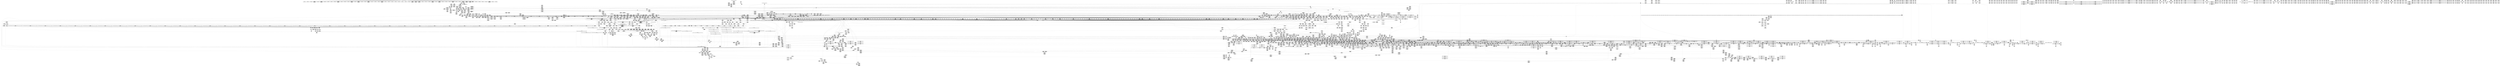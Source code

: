 digraph {
	CE0x896a800 [shape=record,shape=Mrecord,label="{CE0x896a800|tomoyo_domain:tmp10|security/tomoyo/common.h,1205|*SummSource*}"]
	CE0x5509a30 [shape=record,shape=Mrecord,label="{CE0x5509a30|tomoyo_init_request_info:if.then}"]
	CE0x652da10 [shape=record,shape=Mrecord,label="{CE0x652da10|tomoyo_get_mode:tmp23|security/tomoyo/util.c,986}"]
	CE0x64c57b0 [shape=record,shape=Mrecord,label="{CE0x64c57b0|i64*_null|*Constant*}"]
	CE0x6fa2830 [shape=record,shape=Mrecord,label="{CE0x6fa2830|i64_8|*Constant*}"]
	CE0x5777250 [shape=record,shape=Mrecord,label="{CE0x5777250|tomoyo_const_part_length:tmp33|security/tomoyo/util.c,642}"]
	CE0x5652960 [shape=record,shape=Mrecord,label="{CE0x5652960|tomoyo_check_open_permission:tmp30|security/tomoyo/file.c,761}"]
	CE0x74df420 [shape=record,shape=Mrecord,label="{CE0x74df420|tomoyo_init_request_info:tmp4|security/tomoyo/util.c,1004|*SummSink*}"]
	CE0x736c3c0 [shape=record,shape=Mrecord,label="{CE0x736c3c0|tomoyo_const_part_length:incdec.ptr|security/tomoyo/util.c,626}"]
	CE0x7178090 [shape=record,shape=Mrecord,label="{CE0x7178090|GLOBAL:__srcu_read_lock|*Constant*|*SummSource*}"]
	CE0x73359a0 [shape=record,shape=Mrecord,label="{CE0x73359a0|tomoyo_check_open_permission:bb}"]
	CE0x615e080 [shape=record,shape=Mrecord,label="{CE0x615e080|i64*_getelementptr_inbounds_(_10_x_i64_,_10_x_i64_*___llvm_gcov_ctr34,_i64_0,_i64_5)|*Constant*|*SummSink*}"]
	CE0x6ff89e0 [shape=record,shape=Mrecord,label="{CE0x6ff89e0|tomoyo_const_part_length:tmp21|security/tomoyo/util.c,631|*SummSource*}"]
	CE0x61c5dd0 [shape=record,shape=Mrecord,label="{CE0x61c5dd0|tomoyo_const_part_length:while.body}"]
	CE0x7330f50 [shape=record,shape=Mrecord,label="{CE0x7330f50|tomoyo_const_part_length:incdec.ptr19|security/tomoyo/util.c,643|*SummSink*}"]
	CE0x652cef0 [shape=record,shape=Mrecord,label="{CE0x652cef0|tomoyo_get_mode:tmp22|security/tomoyo/util.c,986}"]
	CE0x5651f40 [shape=record,shape=Mrecord,label="{CE0x5651f40|i64_12|*Constant*|*SummSource*}"]
	CE0x6291d90 [shape=record,shape=Mrecord,label="{CE0x6291d90|128:_i32,_:_SCMRE_110,111_}"]
	CE0x710caf0 [shape=record,shape=Mrecord,label="{CE0x710caf0|tomoyo_get_realpath:if.end|*SummSink*}"]
	CE0x62e6d60 [shape=record,shape=Mrecord,label="{CE0x62e6d60|tomoyo_path_permission:tmp4|security/tomoyo/file.c,564|*SummSink*}"]
	CE0x653a580 [shape=record,shape=Mrecord,label="{CE0x653a580|tomoyo_get_mode:tmp26|security/tomoyo/util.c,987}"]
	CE0x7f786e0 [shape=record,shape=Mrecord,label="{CE0x7f786e0|tomoyo_fill_path_info:tmp2|*LoadInst*|security/tomoyo/util.c,663|*SummSource*}"]
	CE0x5500500 [shape=record,shape=Mrecord,label="{CE0x5500500|128:_i32,_:_SCMRE_61,62_}"]
	CE0x64c11b0 [shape=record,shape=Mrecord,label="{CE0x64c11b0|tomoyo_const_part_length:tmp44|security/tomoyo/util.c,645}"]
	CE0x5606510 [shape=record,shape=Mrecord,label="{CE0x5606510|%struct.lockdep_map*_null|*Constant*|*SummSource*}"]
	CE0x5675f50 [shape=record,shape=Mrecord,label="{CE0x5675f50|0:_i8,_array:_GCRE_tomoyo_index2category_constant_39_x_i8_c_00_00_00_00_00_00_00_00_00_00_00_00_00_00_00_00_00_00_00_00_00_00_00_01_01_01_01_01_01_01_01_01_01_01_01_01_01_01_02_,_align_16:_elem_36::|security/tomoyo/util.c,983}"]
	CE0x7f830d0 [shape=record,shape=Mrecord,label="{CE0x7f830d0|tomoyo_get_mode:if.then}"]
	CE0x7045710 [shape=record,shape=Mrecord,label="{CE0x7045710|tomoyo_const_part_length:retval.0}"]
	CE0x8c12bc0 [shape=record,shape=Mrecord,label="{CE0x8c12bc0|tomoyo_audit_path_log:filename|security/tomoyo/file.c,169|*SummSource*}"]
	CE0x8a83010 [shape=record,shape=Mrecord,label="{CE0x8a83010|i64*_getelementptr_inbounds_(_11_x_i64_,_11_x_i64_*___llvm_gcov_ctr42185,_i64_0,_i64_6)|*Constant*}"]
	CE0x60fd0d0 [shape=record,shape=Mrecord,label="{CE0x60fd0d0|tomoyo_path_permission:if.then|*SummSink*}"]
	CE0x89c59f0 [shape=record,shape=Mrecord,label="{CE0x89c59f0|i64*_getelementptr_inbounds_(_2_x_i64_,_2_x_i64_*___llvm_gcov_ctr9223,_i64_0,_i64_1)|*Constant*|*SummSink*}"]
	CE0x71c2520 [shape=record,shape=Mrecord,label="{CE0x71c2520|tomoyo_check_open_permission:tmp40|security/tomoyo/file.c,752|*SummSink*}"]
	CE0x55014a0 [shape=record,shape=Mrecord,label="{CE0x55014a0|tomoyo_get_mode:ns|Function::tomoyo_get_mode&Arg::ns::}"]
	CE0x745dfb0 [shape=record,shape=Mrecord,label="{CE0x745dfb0|i32_255|*Constant*|*SummSink*}"]
	CE0x708f190 [shape=record,shape=Mrecord,label="{CE0x708f190|128:_i32,_:_SCMRE_172,173_}"]
	CE0x64f9e10 [shape=record,shape=Mrecord,label="{CE0x64f9e10|tomoyo_const_part_length:incdec.ptr10|security/tomoyo/util.c,640}"]
	CE0x64f9b30 [shape=record,shape=Mrecord,label="{CE0x64f9b30|i32_2|*Constant*}"]
	CE0x8ae87a0 [shape=record,shape=Mrecord,label="{CE0x8ae87a0|128:_i32,_:_SCMRE_191,192_}"]
	CE0x7f92cd0 [shape=record,shape=Mrecord,label="{CE0x7f92cd0|tomoyo_fill_path_info:tmp8|security/tomoyo/util.c,667|*SummSource*}"]
	CE0x6ede1c0 [shape=record,shape=Mrecord,label="{CE0x6ede1c0|tomoyo_fill_path_info:idxprom|security/tomoyo/util.c,667}"]
	CE0x89c7450 [shape=record,shape=Mrecord,label="{CE0x89c7450|GLOBAL:tomoyo_check_open_permission|*Constant*|*SummSource*}"]
	CE0x62cbdf0 [shape=record,shape=Mrecord,label="{CE0x62cbdf0|i64_8|*Constant*}"]
	CE0x64f9570 [shape=record,shape=Mrecord,label="{CE0x64f9570|tomoyo_const_part_length:tmp2|security/tomoyo/util.c,624|*SummSource*}"]
	CE0x6164280 [shape=record,shape=Mrecord,label="{CE0x6164280|i32_50|*Constant*|*SummSink*}"]
	CE0x61cb170 [shape=record,shape=Mrecord,label="{CE0x61cb170|_ret_i32_%error.4,_!dbg_!38968|security/tomoyo/file.c,773|*SummSink*}"]
	CE0x54dbaa0 [shape=record,shape=Mrecord,label="{CE0x54dbaa0|tomoyo_domain:tmp21|security/tomoyo/common.h,1205}"]
	CE0x74d7960 [shape=record,shape=Mrecord,label="{CE0x74d7960|tomoyo_get_realpath:entry}"]
	CE0x708eb30 [shape=record,shape=Mrecord,label="{CE0x708eb30|128:_i32,_:_SCMRE_166,167_}"]
	CE0x72b4a00 [shape=record,shape=Mrecord,label="{CE0x72b4a00|tomoyo_domain169:tmp1}"]
	CE0x64c2120 [shape=record,shape=Mrecord,label="{CE0x64c2120|tomoyo_const_part_length:tmp45|security/tomoyo/util.c,645}"]
	CE0x6222f00 [shape=record,shape=Mrecord,label="{CE0x6222f00|tomoyo_domain:if.end|*SummSource*}"]
	CE0x623b860 [shape=record,shape=Mrecord,label="{CE0x623b860|i64_0|*Constant*}"]
	CE0x5529a50 [shape=record,shape=Mrecord,label="{CE0x5529a50|tomoyo_init_request_info:r|Function::tomoyo_init_request_info&Arg::r::|*SummSink*}"]
	CE0x6ffb8f0 [shape=record,shape=Mrecord,label="{CE0x6ffb8f0|128:_i32,_:_SCMRE_56,57_}"]
	CE0x74d69d0 [shape=record,shape=Mrecord,label="{CE0x74d69d0|tomoyo_check_open_permission:tmp15|security/tomoyo/file.c,750|*SummSource*}"]
	CE0x73e6030 [shape=record,shape=Mrecord,label="{CE0x73e6030|tomoyo_check_open_permission:tmp7|security/tomoyo/file.c,743}"]
	CE0x5646f40 [shape=record,shape=Mrecord,label="{CE0x5646f40|tomoyo_fill_path_info:conv|security/tomoyo/util.c,664|*SummSink*}"]
	CE0x73372a0 [shape=record,shape=Mrecord,label="{CE0x73372a0|tomoyo_file_fcntl:tmp10|security/tomoyo/tomoyo.c,315|*SummSink*}"]
	CE0x556d6b0 [shape=record,shape=Mrecord,label="{CE0x556d6b0|tomoyo_init_request_info:tmp10|security/tomoyo/util.c,1006|*SummSource*}"]
	CE0x7422a50 [shape=record,shape=Mrecord,label="{CE0x7422a50|tomoyo_audit_path_log:param|security/tomoyo/file.c,168}"]
	CE0x62d4f80 [shape=record,shape=Mrecord,label="{CE0x62d4f80|i64*_getelementptr_inbounds_(_4_x_i64_,_4_x_i64_*___llvm_gcov_ctr24,_i64_0,_i64_0)|*Constant*}"]
	CE0x56053a0 [shape=record,shape=Mrecord,label="{CE0x56053a0|_call_void_lock_acquire(%struct.lockdep_map*_%map,_i32_0,_i32_0,_i32_2,_i32_0,_%struct.lockdep_map*_null,_i64_ptrtoint_(i8*_blockaddress(_rcu_lock_acquire,_%__here)_to_i64))_#9,_!dbg_!38907|include/linux/rcupdate.h,418}"]
	CE0x72419f0 [shape=record,shape=Mrecord,label="{CE0x72419f0|128:_i8*,_1208:_%struct.file*,_:_CMRE_45,46_}"]
	CE0x5529760 [shape=record,shape=Mrecord,label="{CE0x5529760|tomoyo_init_request_info:r|Function::tomoyo_init_request_info&Arg::r::}"]
	CE0x71376b0 [shape=record,shape=Mrecord,label="{CE0x71376b0|tomoyo_check_open_permission:path|Function::tomoyo_check_open_permission&Arg::path::|*SummSource*}"]
	CE0x7415f60 [shape=record,shape=Mrecord,label="{CE0x7415f60|40:_%struct.tomoyo_policy_namespace*,_48:_i8,_:_GCRE_tomoyo_kernel_domain_external_global_%struct.tomoyo_domain_info_48,49_|*MultipleSource*|Function::tomoyo_check_open_permission&Arg::domain::|security/tomoyo/common.h,1205|security/tomoyo/common.h,1205|security/tomoyo/tomoyo.c,317|security/tomoyo/util.c,1005|security/tomoyo/util.c,1007|Function::tomoyo_init_request_info&Arg::domain::}"]
	CE0x6fff6a0 [shape=record,shape=Mrecord,label="{CE0x6fff6a0|i64*_getelementptr_inbounds_(_6_x_i64_,_6_x_i64_*___llvm_gcov_ctr25,_i64_0,_i64_4)|*Constant*|*SummSource*}"]
	CE0x8c074b0 [shape=record,shape=Mrecord,label="{CE0x8c074b0|i64_1|*Constant*}"]
	CE0x754b1b0 [shape=record,shape=Mrecord,label="{CE0x754b1b0|tomoyo_get_mode:tmp15|security/tomoyo/util.c,983|*SummSource*}"]
	CE0x559ba80 [shape=record,shape=Mrecord,label="{CE0x559ba80|128:_i32,_:_SCMRE_312,313_}"]
	CE0x8c1fac0 [shape=record,shape=Mrecord,label="{CE0x8c1fac0|0:_i8,_array:_GCRE_tomoyo_index2category_constant_39_x_i8_c_00_00_00_00_00_00_00_00_00_00_00_00_00_00_00_00_00_00_00_00_00_00_00_01_01_01_01_01_01_01_01_01_01_01_01_01_01_01_02_,_align_16:_elem_27::|security/tomoyo/util.c,983}"]
	CE0x6ffaf70 [shape=record,shape=Mrecord,label="{CE0x6ffaf70|128:_i32,_:_SCMRE_102,103_}"]
	CE0x7105da0 [shape=record,shape=Mrecord,label="{CE0x7105da0|tomoyo_audit_path_log:tmp3|*SummSink*}"]
	CE0x745a360 [shape=record,shape=Mrecord,label="{CE0x745a360|tomoyo_get_mode:idxprom|security/tomoyo/util.c,981|*SummSink*}"]
	CE0x6401590 [shape=record,shape=Mrecord,label="{CE0x6401590|tomoyo_check_open_permission:tobool16|security/tomoyo/file.c,761|*SummSink*}"]
	CE0x73ad350 [shape=record,shape=Mrecord,label="{CE0x73ad350|i64*_getelementptr_inbounds_(_8_x_i64_,_8_x_i64_*___llvm_gcov_ctr41188,_i64_0,_i64_0)|*Constant*}"]
	CE0x7454500 [shape=record,shape=Mrecord,label="{CE0x7454500|tomoyo_file_fcntl:tmp3|security/tomoyo/tomoyo.c,315|*SummSource*}"]
	CE0x6f971f0 [shape=record,shape=Mrecord,label="{CE0x6f971f0|tomoyo_get_mode:tmp14|security/tomoyo/util.c,983}"]
	CE0x63f7280 [shape=record,shape=Mrecord,label="{CE0x63f7280|i64*_getelementptr_inbounds_(_11_x_i64_,_11_x_i64_*___llvm_gcov_ctr42185,_i64_0,_i64_9)|*Constant*}"]
	CE0x8a33320 [shape=record,shape=Mrecord,label="{CE0x8a33320|GLOBAL:tomoyo_supervisor|*Constant*|*SummSource*}"]
	CE0x62501f0 [shape=record,shape=Mrecord,label="{CE0x62501f0|128:_i32,_:_SCMRE_16,24_|*MultipleSource*|Function::tomoyo_file_fcntl&Arg::file::|security/tomoyo/tomoyo.c,315}"]
	CE0x656a340 [shape=record,shape=Mrecord,label="{CE0x656a340|tomoyo_const_part_length:if.then5}"]
	CE0x7524240 [shape=record,shape=Mrecord,label="{CE0x7524240|tomoyo_domain169:tmp20|security/tomoyo/common.h,1205|*SummSource*}"]
	CE0x61c8740 [shape=record,shape=Mrecord,label="{CE0x61c8740|128:_i32,_:_SCMRE_164,165_}"]
	CE0x7119c40 [shape=record,shape=Mrecord,label="{CE0x7119c40|tomoyo_audit_path_log:tmp}"]
	CE0x5647980 [shape=record,shape=Mrecord,label="{CE0x5647980|tomoyo_fill_path_info:tobool|security/tomoyo/util.c,667|*SummSource*}"]
	CE0x6534fb0 [shape=record,shape=Mrecord,label="{CE0x6534fb0|_call_void_mcount()_#3|*SummSource*}"]
	CE0x726aa50 [shape=record,shape=Mrecord,label="{CE0x726aa50|tomoyo_get_mode:tmp17|security/tomoyo/util.c,983|*SummSink*}"]
	CE0x88eba70 [shape=record,shape=Mrecord,label="{CE0x88eba70|i64_23|*Constant*}"]
	CE0x70c9720 [shape=record,shape=Mrecord,label="{CE0x70c9720|GLOBAL:tomoyo_domain169|*Constant*}"]
	CE0x7335150 [shape=record,shape=Mrecord,label="{CE0x7335150|GLOBAL:srcu_read_lock|*Constant*|*SummSource*}"]
	CE0x7f8c690 [shape=record,shape=Mrecord,label="{CE0x7f8c690|i32_1205|*Constant*|*SummSink*}"]
	CE0x8ad8e40 [shape=record,shape=Mrecord,label="{CE0x8ad8e40|tomoyo_read_lock:tmp|*SummSource*}"]
	CE0x8c36f50 [shape=record,shape=Mrecord,label="{CE0x8c36f50|tomoyo_path_permission:tmp17|security/tomoyo/file.c,571|*SummSource*}"]
	CE0x6540a60 [shape=record,shape=Mrecord,label="{CE0x6540a60|tomoyo_const_part_length:tmp16|security/tomoyo/util.c,627}"]
	CE0x61731f0 [shape=record,shape=Mrecord,label="{CE0x61731f0|tomoyo_check_open_permission:tmp50|security/tomoyo/file.c,772}"]
	CE0x896c620 [shape=record,shape=Mrecord,label="{CE0x896c620|tomoyo_check_open_permission:tmp14|security/tomoyo/file.c,750|*SummSink*}"]
	CE0x7228910 [shape=record,shape=Mrecord,label="{CE0x7228910|tomoyo_get_mode:tmp4|security/tomoyo/util.c,978}"]
	CE0x745c930 [shape=record,shape=Mrecord,label="{CE0x745c930|tomoyo_domain169:if.end|*SummSource*}"]
	CE0x63f7720 [shape=record,shape=Mrecord,label="{CE0x63f7720|i64*_getelementptr_inbounds_(_11_x_i64_,_11_x_i64_*___llvm_gcov_ctr42185,_i64_0,_i64_9)|*Constant*|*SummSource*}"]
	CE0x747eb50 [shape=record,shape=Mrecord,label="{CE0x747eb50|i64*_getelementptr_inbounds_(_4_x_i64_,_4_x_i64_*___llvm_gcov_ctr33,_i64_0,_i64_1)|*Constant*|*SummSource*}"]
	CE0x8c3de70 [shape=record,shape=Mrecord,label="{CE0x8c3de70|128:_i32,_:_SCMRE_72,73_}"]
	CE0x55093f0 [shape=record,shape=Mrecord,label="{CE0x55093f0|tomoyo_domain:entry|*SummSource*}"]
	CE0x61880e0 [shape=record,shape=Mrecord,label="{CE0x61880e0|rcu_lock_acquire:tmp4|include/linux/rcupdate.h,418}"]
	CE0x745e4a0 [shape=record,shape=Mrecord,label="{CE0x745e4a0|tomoyo_path_permission:tmp14|security/tomoyo/file.c,567|*SummSink*}"]
	CE0x8ad57f0 [shape=record,shape=Mrecord,label="{CE0x8ad57f0|rcu_lock_acquire:tmp5|include/linux/rcupdate.h,418}"]
	CE0x6328dc0 [shape=record,shape=Mrecord,label="{CE0x6328dc0|0:_i8,_array:_GCRE_tomoyo_index2category_constant_39_x_i8_c_00_00_00_00_00_00_00_00_00_00_00_00_00_00_00_00_00_00_00_00_00_00_00_01_01_01_01_01_01_01_01_01_01_01_01_01_01_01_02_,_align_16:_elem_25::|security/tomoyo/util.c,983}"]
	CE0x7f92aa0 [shape=record,shape=Mrecord,label="{CE0x7f92aa0|tomoyo_fill_path_info:tmp8|security/tomoyo/util.c,667}"]
	CE0x736d400 [shape=record,shape=Mrecord,label="{CE0x736d400|rcu_lock_acquire:__here|*SummSource*}"]
	CE0x7557680 [shape=record,shape=Mrecord,label="{CE0x7557680|tomoyo_file_fcntl:tmp9|security/tomoyo/tomoyo.c,315|*SummSource*}"]
	CE0x733cd60 [shape=record,shape=Mrecord,label="{CE0x733cd60|i64*_getelementptr_inbounds_(_10_x_i64_,_10_x_i64_*___llvm_gcov_ctr34,_i64_0,_i64_9)|*Constant*|*SummSink*}"]
	CE0x60c41f0 [shape=record,shape=Mrecord,label="{CE0x60c41f0|i64*_getelementptr_inbounds_(_2_x_i64_,_2_x_i64_*___llvm_gcov_ctr9223,_i64_0,_i64_1)|*Constant*|*SummSource*}"]
	CE0x8a48760 [shape=record,shape=Mrecord,label="{CE0x8a48760|0:_%struct.tomoyo_obj_info*,_16:_%struct.tomoyo_domain_info*,_24:_%struct.tomoyo_path_info*,_40:_i8,_72:_i8,_75:_i8,_76:_i8,_77:_i8,_:_SCMRE_44,45_}"]
	CE0x61c8300 [shape=record,shape=Mrecord,label="{CE0x61c8300|128:_i32,_:_SCMRE_160,161_}"]
	CE0x6554cb0 [shape=record,shape=Mrecord,label="{CE0x6554cb0|tomoyo_const_part_length:tmp17|security/tomoyo/util.c,627}"]
	CE0x62217e0 [shape=record,shape=Mrecord,label="{CE0x62217e0|tomoyo_domain:tmp4|security/tomoyo/common.h,1205|*SummSource*}"]
	CE0x6188470 [shape=record,shape=Mrecord,label="{CE0x6188470|0:_i8*,_array:_GCRE_tomoyo_path_keyword_external_constant_11_x_i8*_:_elem_4::|security/tomoyo/file.c,167}"]
	CE0x62b3340 [shape=record,shape=Mrecord,label="{CE0x62b3340|tomoyo_const_part_length:conv14|security/tomoyo/util.c,641}"]
	CE0x6f961d0 [shape=record,shape=Mrecord,label="{CE0x6f961d0|VOIDTB_TE:_CE_0,2048_|*MultipleSource*|security/tomoyo/util.c,1010|security/tomoyo/file.c,564|Function::tomoyo_get_mode&Arg::ns::}"]
	CE0x726acd0 [shape=record,shape=Mrecord,label="{CE0x726acd0|tomoyo_get_mode:mode.0|*SummSource*}"]
	CE0x73fd630 [shape=record,shape=Mrecord,label="{CE0x73fd630|i64_2|*Constant*}"]
	CE0x61cb520 [shape=record,shape=Mrecord,label="{CE0x61cb520|tomoyo_file_fcntl:retval.0|*SummSink*}"]
	CE0x71239d0 [shape=record,shape=Mrecord,label="{CE0x71239d0|GLOBAL:__srcu_read_unlock|*Constant*|*SummSink*}"]
	CE0x632ac00 [shape=record,shape=Mrecord,label="{CE0x632ac00|get_current:tmp1}"]
	CE0x632b020 [shape=record,shape=Mrecord,label="{CE0x632b020|tomoyo_init_request_info:tmp7|security/tomoyo/util.c,1005|*SummSource*}"]
	CE0x6539cc0 [shape=record,shape=Mrecord,label="{CE0x6539cc0|tomoyo_get_mode:tmp25|security/tomoyo/util.c,987}"]
	CE0x8a33bf0 [shape=record,shape=Mrecord,label="{CE0x8a33bf0|_call_void___srcu_read_unlock(%struct.srcu_struct*_%sp,_i32_%idx)_#9,_!dbg_!38906|include/linux/srcu.h,237}"]
	CE0x709f620 [shape=record,shape=Mrecord,label="{CE0x709f620|128:_i32,_:_SCMRE_480,488_|*MultipleSource*|Function::tomoyo_file_fcntl&Arg::file::|security/tomoyo/tomoyo.c,315}"]
	CE0x8bf7f50 [shape=record,shape=Mrecord,label="{CE0x8bf7f50|0:_%struct.tomoyo_obj_info*,_16:_%struct.tomoyo_domain_info*,_24:_%struct.tomoyo_path_info*,_40:_i8,_72:_i8,_75:_i8,_76:_i8,_77:_i8,_:_SCMRE_74,75_|*MultipleSource*|security/tomoyo/file.c,741|security/tomoyo/file.c, 741|security/tomoyo/file.c,748}"]
	CE0x60b92d0 [shape=record,shape=Mrecord,label="{CE0x60b92d0|GLOBAL:tomoyo_fill_path_info|*Constant*|*SummSink*}"]
	CE0x709fd20 [shape=record,shape=Mrecord,label="{CE0x709fd20|tomoyo_file_fcntl:tmp6|*LoadInst*|security/tomoyo/tomoyo.c,315}"]
	CE0x63757a0 [shape=record,shape=Mrecord,label="{CE0x63757a0|tomoyo_init_request_info:tmp11|security/tomoyo/util.c,1007}"]
	CE0x6eb14c0 [shape=record,shape=Mrecord,label="{CE0x6eb14c0|tomoyo_const_part_length:sw.bb|*SummSource*}"]
	CE0x62adf50 [shape=record,shape=Mrecord,label="{CE0x62adf50|tomoyo_get_mode:if.then|*SummSink*}"]
	CE0x89fc330 [shape=record,shape=Mrecord,label="{CE0x89fc330|srcu_read_unlock:bb}"]
	CE0x5647ce0 [shape=record,shape=Mrecord,label="{CE0x5647ce0|tomoyo_domain:land.lhs.true|*SummSink*}"]
	CE0x55bd150 [shape=record,shape=Mrecord,label="{CE0x55bd150|i64*_getelementptr_inbounds_(_2_x_i64_,_2_x_i64_*___llvm_gcov_ctr53148,_i64_0,_i64_0)|*Constant*|*SummSink*}"]
	CE0x6ff8440 [shape=record,shape=Mrecord,label="{CE0x6ff8440|i64_ptrtoint_(i8*_blockaddress(_rcu_lock_release,_%__here)_to_i64)|*Constant*|*SummSource*}"]
	CE0x573a770 [shape=record,shape=Mrecord,label="{CE0x573a770|tomoyo_check_open_permission:tmp47|security/tomoyo/file.c,770}"]
	CE0x89c8590 [shape=record,shape=Mrecord,label="{CE0x89c8590|tomoyo_read_lock:tmp1|*SummSink*}"]
	CE0x7564010 [shape=record,shape=Mrecord,label="{CE0x7564010|_ret_i32_%call,_!dbg_!38907|include/linux/srcu.h,223|*SummSink*}"]
	CE0x6f092d0 [shape=record,shape=Mrecord,label="{CE0x6f092d0|i32_3|*Constant*}"]
	CE0x71ba460 [shape=record,shape=Mrecord,label="{CE0x71ba460|tomoyo_get_realpath:path|Function::tomoyo_get_realpath&Arg::path::}"]
	CE0x88ebc80 [shape=record,shape=Mrecord,label="{CE0x88ebc80|tomoyo_const_part_length:tmp36|security/tomoyo/util.c,644}"]
	CE0x6223990 [shape=record,shape=Mrecord,label="{CE0x6223990|tomoyo_domain:if.then|*SummSource*}"]
	CE0x8a1f530 [shape=record,shape=Mrecord,label="{CE0x8a1f530|tomoyo_domain:bb|*SummSource*}"]
	CE0x5740520 [shape=record,shape=Mrecord,label="{CE0x5740520|128:_i32,_:_SCMRE_13,14_}"]
	CE0x754ae80 [shape=record,shape=Mrecord,label="{CE0x754ae80|tomoyo_get_mode:return}"]
	CE0x6535e80 [shape=record,shape=Mrecord,label="{CE0x6535e80|tomoyo_const_part_length:sw.bb9|*SummSink*}"]
	CE0x70bd340 [shape=record,shape=Mrecord,label="{CE0x70bd340|tomoyo_get_mode:tmp4|security/tomoyo/util.c,978}"]
	CE0x89efcd0 [shape=record,shape=Mrecord,label="{CE0x89efcd0|tomoyo_domain:tmp7|security/tomoyo/common.h,1205|*SummSource*}"]
	CE0x56520c0 [shape=record,shape=Mrecord,label="{CE0x56520c0|tomoyo_check_open_permission:tmp28|security/tomoyo/file.c,761}"]
	CE0x6fa1cb0 [shape=record,shape=Mrecord,label="{CE0x6fa1cb0|i64_0|*Constant*}"]
	CE0x5636280 [shape=record,shape=Mrecord,label="{CE0x5636280|tomoyo_init_request_info:conv|security/tomoyo/util.c,1010}"]
	CE0x7003f60 [shape=record,shape=Mrecord,label="{CE0x7003f60|i64*_getelementptr_inbounds_(_11_x_i64_,_11_x_i64_*___llvm_gcov_ctr54147,_i64_0,_i64_10)|*Constant*}"]
	CE0x54ae120 [shape=record,shape=Mrecord,label="{CE0x54ae120|tomoyo_domain169:security|security/tomoyo/common.h,1205|*SummSource*}"]
	CE0x6200060 [shape=record,shape=Mrecord,label="{CE0x6200060|tomoyo_audit_path_log:tmp6|security/tomoyo/file.c,169}"]
	CE0x7141350 [shape=record,shape=Mrecord,label="{CE0x7141350|i64*_getelementptr_inbounds_(_6_x_i64_,_6_x_i64_*___llvm_gcov_ctr25,_i64_0,_i64_4)|*Constant*}"]
	CE0x5501800 [shape=record,shape=Mrecord,label="{CE0x5501800|tomoyo_get_mode:index|Function::tomoyo_get_mode&Arg::index::}"]
	CE0x7f7fcd0 [shape=record,shape=Mrecord,label="{CE0x7f7fcd0|0:_i8,_array:_GCR_tomoyo_p2mac_internal_constant_11_x_i8_c_00_01_01_01_03_04_06_09_0A_13_15_,_align_1:_elem_5::|security/tomoyo/file.c,563}"]
	CE0x55d7b10 [shape=record,shape=Mrecord,label="{CE0x55d7b10|tomoyo_check_open_permission:error.0}"]
	CE0x615dcb0 [shape=record,shape=Mrecord,label="{CE0x615dcb0|i64*_getelementptr_inbounds_(_10_x_i64_,_10_x_i64_*___llvm_gcov_ctr34,_i64_0,_i64_5)|*Constant*|*SummSource*}"]
	CE0x63623c0 [shape=record,shape=Mrecord,label="{CE0x63623c0|tomoyo_path_permission:mode2|security/tomoyo/file.c,565|*SummSink*}"]
	CE0x556ce20 [shape=record,shape=Mrecord,label="{CE0x556ce20|tomoyo_get_realpath:call|security/tomoyo/file.c,150|*SummSource*}"]
	CE0x60fc450 [shape=record,shape=Mrecord,label="{CE0x60fc450|srcu_read_lock:tmp3}"]
	CE0x6518410 [shape=record,shape=Mrecord,label="{CE0x6518410|tomoyo_audit_path_log:filename|security/tomoyo/file.c,169}"]
	CE0x6fee8e0 [shape=record,shape=Mrecord,label="{CE0x6fee8e0|tomoyo_get_realpath:tmp8|security/tomoyo/file.c,152|*SummSink*}"]
	CE0x6f4b1e0 [shape=record,shape=Mrecord,label="{CE0x6f4b1e0|GLOBAL:get_current161|*Constant*|*SummSource*}"]
	CE0x61d0e10 [shape=record,shape=Mrecord,label="{CE0x61d0e10|_ret_i32_%retval.0,_!dbg_!38957|security/tomoyo/util.c,652|*SummSink*}"]
	CE0x6418a70 [shape=record,shape=Mrecord,label="{CE0x6418a70|tomoyo_check_open_permission:conv20|security/tomoyo/file.c,762|*SummSource*}"]
	CE0x747fac0 [shape=record,shape=Mrecord,label="{CE0x747fac0|__llvm_gcov_indirect_counter_increment114:counters|Function::__llvm_gcov_indirect_counter_increment114&Arg::counters::|*SummSource*}"]
	CE0x5647df0 [shape=record,shape=Mrecord,label="{CE0x5647df0|COLLAPSED:_GCMRE___llvm_gcov_ctr54147_internal_global_11_x_i64_zeroinitializer:_elem_0:default:}"]
	CE0x6f49410 [shape=record,shape=Mrecord,label="{CE0x6f49410|tomoyo_fill_path_info:call11|security/tomoyo/util.c,669}"]
	CE0x64c6500 [shape=record,shape=Mrecord,label="{CE0x64c6500|tomoyo_const_part_length:tmp13|security/tomoyo/util.c,626}"]
	CE0x70bd170 [shape=record,shape=Mrecord,label="{CE0x70bd170|tomoyo_domain:tmp5|security/tomoyo/common.h,1205|*SummSource*}"]
	CE0x6ffb190 [shape=record,shape=Mrecord,label="{CE0x6ffb190|128:_i32,_:_SCMRE_104,105_}"]
	CE0x5646e80 [shape=record,shape=Mrecord,label="{CE0x5646e80|tomoyo_fill_path_info:conv|security/tomoyo/util.c,664|*SummSource*}"]
	CE0x741f510 [shape=record,shape=Mrecord,label="{CE0x741f510|tomoyo_const_part_length:conv8|security/tomoyo/util.c,632}"]
	CE0x6f962f0 [shape=record,shape=Mrecord,label="{CE0x6f962f0|VOIDTB_TE:_CE_2048,2096_|*MultipleSource*|security/tomoyo/util.c,1010|security/tomoyo/file.c,564|Function::tomoyo_get_mode&Arg::ns::}"]
	CE0x62cc030 [shape=record,shape=Mrecord,label="{CE0x62cc030|tomoyo_get_mode:tmp21|security/tomoyo/util.c,985}"]
	CE0x72dc410 [shape=record,shape=Mrecord,label="{CE0x72dc410|i64_9|*Constant*|*SummSink*}"]
	CE0x5585000 [shape=record,shape=Mrecord,label="{CE0x5585000|rcu_lock_acquire:tmp6|*SummSource*}"]
	CE0x7f95220 [shape=record,shape=Mrecord,label="{CE0x7f95220|128:_i8*,_1208:_%struct.file*,_:_CMRE_33,34_}"]
	CE0x61d0920 [shape=record,shape=Mrecord,label="{CE0x61d0920|tomoyo_domain:tobool1|security/tomoyo/common.h,1205|*SummSink*}"]
	CE0x70374b0 [shape=record,shape=Mrecord,label="{CE0x70374b0|tomoyo_const_part_length:tmp52|security/tomoyo/util.c,652}"]
	CE0x63d4430 [shape=record,shape=Mrecord,label="{CE0x63d4430|0:_i8*,_array:_GCRE_tomoyo_path_keyword_external_constant_11_x_i8*_:_elem_1::|security/tomoyo/file.c,167}"]
	CE0x7336fb0 [shape=record,shape=Mrecord,label="{CE0x7336fb0|tomoyo_file_fcntl:tmp9|security/tomoyo/tomoyo.c,315|*SummSink*}"]
	CE0x8acb4d0 [shape=record,shape=Mrecord,label="{CE0x8acb4d0|GLOBAL:__srcu_read_unlock|*Constant*}"]
	CE0x8ad50c0 [shape=record,shape=Mrecord,label="{CE0x8ad50c0|tomoyo_const_part_length:if.end18|*SummSink*}"]
	CE0x754ab10 [shape=record,shape=Mrecord,label="{CE0x754ab10|tomoyo_get_mode:tmp1}"]
	CE0x8c8e310 [shape=record,shape=Mrecord,label="{CE0x8c8e310|128:_i32,_:_SCMRE_93,94_}"]
	CE0x70c91e0 [shape=record,shape=Mrecord,label="{CE0x70c91e0|tomoyo_file_fcntl:tmp13|security/tomoyo/tomoyo.c,317}"]
	CE0x5543830 [shape=record,shape=Mrecord,label="{CE0x5543830|tomoyo_check_open_permission:r|security/tomoyo/file.c, 741|*SummSource*}"]
	CE0x7416f70 [shape=record,shape=Mrecord,label="{CE0x7416f70|tomoyo_check_open_permission:if.end23}"]
	CE0x60b9ff0 [shape=record,shape=Mrecord,label="{CE0x60b9ff0|0:_%struct.tomoyo_obj_info*,_16:_%struct.tomoyo_domain_info*,_24:_%struct.tomoyo_path_info*,_40:_i8,_72:_i8,_75:_i8,_76:_i8,_77:_i8,_:_SCMRE_35,36_}"]
	CE0x7135fe0 [shape=record,shape=Mrecord,label="{CE0x7135fe0|_call_void_mcount()_#3|*SummSource*}"]
	CE0x70b6420 [shape=record,shape=Mrecord,label="{CE0x70b6420|tomoyo_domain169:do.body|*SummSink*}"]
	CE0x6f96450 [shape=record,shape=Mrecord,label="{CE0x6f96450|VOIDTB_TE:_CE_2272,6368_|*MultipleSource*|security/tomoyo/util.c,1010|security/tomoyo/file.c,564|Function::tomoyo_get_mode&Arg::ns::}"]
	CE0x5617d80 [shape=record,shape=Mrecord,label="{CE0x5617d80|128:_i32,_:_SCMRE_5,6_}"]
	CE0x70fd020 [shape=record,shape=Mrecord,label="{CE0x70fd020|i32_78|*Constant*}"]
	CE0x6ed85c0 [shape=record,shape=Mrecord,label="{CE0x6ed85c0|tomoyo_fill_path_info:cmp|security/tomoyo/util.c,667|*SummSource*}"]
	CE0x540ba50 [shape=record,shape=Mrecord,label="{CE0x540ba50|i64_19|*Constant*|*SummSource*}"]
	CE0x62ab320 [shape=record,shape=Mrecord,label="{CE0x62ab320|tomoyo_read_unlock:entry|*SummSink*}"]
	CE0x8aa26e0 [shape=record,shape=Mrecord,label="{CE0x8aa26e0|tomoyo_read_unlock:tmp}"]
	CE0x6315a10 [shape=record,shape=Mrecord,label="{CE0x6315a10|i64*_getelementptr_inbounds_(_4_x_i64_,_4_x_i64_*___llvm_gcov_ctr33,_i64_0,_i64_0)|*Constant*|*SummSink*}"]
	CE0x654e430 [shape=record,shape=Mrecord,label="{CE0x654e430|i64*_getelementptr_inbounds_(_5_x_i64_,_5_x_i64_*___llvm_gcov_ctr28130,_i64_0,_i64_3)|*Constant*|*SummSink*}"]
	CE0x63e0930 [shape=record,shape=Mrecord,label="{CE0x63e0930|tomoyo_get_mode:arrayidx4|security/tomoyo/util.c,983|*SummSource*}"]
	CE0x73bec30 [shape=record,shape=Mrecord,label="{CE0x73bec30|tomoyo_file_fcntl:and|security/tomoyo/tomoyo.c,315|*SummSink*}"]
	CE0x89c7660 [shape=record,shape=Mrecord,label="{CE0x89c7660|tomoyo_check_open_permission:entry}"]
	CE0x8c9bbb0 [shape=record,shape=Mrecord,label="{CE0x8c9bbb0|128:_i32,_:_SCMRE_193,194_}"]
	CE0x8c8a880 [shape=record,shape=Mrecord,label="{CE0x8c8a880|128:_i32,_:_SCMRE_207,208_}"]
	CE0x8b295d0 [shape=record,shape=Mrecord,label="{CE0x8b295d0|i64*_getelementptr_inbounds_(_5_x_i64_,_5_x_i64_*___llvm_gcov_ctr32134,_i64_0,_i64_0)|*Constant*|*SummSource*}"]
	CE0x548c780 [shape=record,shape=Mrecord,label="{CE0x548c780|0:_i8,_array:_GCRE_tomoyo_index2category_constant_39_x_i8_c_00_00_00_00_00_00_00_00_00_00_00_00_00_00_00_00_00_00_00_00_00_00_00_01_01_01_01_01_01_01_01_01_01_01_01_01_01_01_02_,_align_16:_elem_30::|security/tomoyo/util.c,983}"]
	CE0x61c5e80 [shape=record,shape=Mrecord,label="{CE0x61c5e80|tomoyo_const_part_length:while.body|*SummSink*}"]
	CE0x6546890 [shape=record,shape=Mrecord,label="{CE0x6546890|tomoyo_fill_path_info:land.end|*SummSink*}"]
	CE0x5500430 [shape=record,shape=Mrecord,label="{CE0x5500430|128:_i32,_:_SCMRE_60,61_}"]
	CE0x623ac00 [shape=record,shape=Mrecord,label="{CE0x623ac00|tomoyo_const_part_length:add29|security/tomoyo/util.c,646|*SummSink*}"]
	CE0x7437a90 [shape=record,shape=Mrecord,label="{CE0x7437a90|tomoyo_const_part_length:lor.lhs.false}"]
	CE0x559b4d0 [shape=record,shape=Mrecord,label="{CE0x559b4d0|128:_i32,_:_SCMRE_280,288_|*MultipleSource*|Function::tomoyo_file_fcntl&Arg::file::|security/tomoyo/tomoyo.c,315}"]
	CE0x652e9f0 [shape=record,shape=Mrecord,label="{CE0x652e9f0|i64*_null|*Constant*|*SummSource*}"]
	CE0x8af0a80 [shape=record,shape=Mrecord,label="{CE0x8af0a80|tomoyo_const_part_length:tmp26|security/tomoyo/util.c,641|*SummSink*}"]
	CE0x72779d0 [shape=record,shape=Mrecord,label="{CE0x72779d0|tomoyo_get_realpath:tmp11|security/tomoyo/file.c,156|*SummSink*}"]
	CE0x89c6c70 [shape=record,shape=Mrecord,label="{CE0x89c6c70|tomoyo_file_fcntl:conv2|security/tomoyo/tomoyo.c,318}"]
	CE0x7556950 [shape=record,shape=Mrecord,label="{CE0x7556950|i64_16|*Constant*|*SummSink*}"]
	CE0x61bb910 [shape=record,shape=Mrecord,label="{CE0x61bb910|tomoyo_path_permission:tmp13|security/tomoyo/file.c,566|*SummSource*}"]
	CE0x710c870 [shape=record,shape=Mrecord,label="{CE0x710c870|tomoyo_get_realpath:if.end}"]
	CE0x6fc7920 [shape=record,shape=Mrecord,label="{CE0x6fc7920|tomoyo_get_realpath:return}"]
	CE0x8a4f320 [shape=record,shape=Mrecord,label="{CE0x8a4f320|tomoyo_file_fcntl:tmp5|security/tomoyo/tomoyo.c,315|*SummSink*}"]
	CE0x74df570 [shape=record,shape=Mrecord,label="{CE0x74df570|tomoyo_init_request_info:tmp5|security/tomoyo/util.c,1004}"]
	CE0x8a7e130 [shape=record,shape=Mrecord,label="{CE0x8a7e130|_call_void_mcount()_#3|*SummSink*}"]
	CE0x61c8b80 [shape=record,shape=Mrecord,label="{CE0x61c8b80|128:_i32,_:_SCMRE_48,49_}"]
	CE0x5617e80 [shape=record,shape=Mrecord,label="{CE0x5617e80|128:_i32,_:_SCMRE_6,7_}"]
	CE0x74de9a0 [shape=record,shape=Mrecord,label="{CE0x74de9a0|_call_void_mcount()_#3|*SummSink*}"]
	CE0x5636ed0 [shape=record,shape=Mrecord,label="{CE0x5636ed0|tomoyo_init_request_info:ns|security/tomoyo/util.c,1010|*SummSource*}"]
	CE0x6fff3f0 [shape=record,shape=Mrecord,label="{CE0x6fff3f0|_ret_void,_!dbg_!38929|security/tomoyo/util.c,670|*SummSource*}"]
	CE0x6ff8580 [shape=record,shape=Mrecord,label="{CE0x6ff8580|i64*_getelementptr_inbounds_(_4_x_i64_,_4_x_i64_*___llvm_gcov_ctr33,_i64_0,_i64_3)|*Constant*}"]
	CE0x70fa250 [shape=record,shape=Mrecord,label="{CE0x70fa250|tomoyo_check_open_permission:tmp52|security/tomoyo/file.c,773|*SummSink*}"]
	CE0x726a860 [shape=record,shape=Mrecord,label="{CE0x726a860|tomoyo_get_mode:tmp17|security/tomoyo/util.c,983|*SummSource*}"]
	CE0x745edc0 [shape=record,shape=Mrecord,label="{CE0x745edc0|i64*_getelementptr_inbounds_(_10_x_i64_,_10_x_i64_*___llvm_gcov_ctr34,_i64_0,_i64_0)|*Constant*}"]
	CE0x63d44f0 [shape=record,shape=Mrecord,label="{CE0x63d44f0|0:_i8*,_array:_GCRE_tomoyo_path_keyword_external_constant_11_x_i8*_:_elem_2::|security/tomoyo/file.c,167}"]
	CE0x546e220 [shape=record,shape=Mrecord,label="{CE0x546e220|128:_i32,_:_SCMRE_117,118_}"]
	CE0x7128760 [shape=record,shape=Mrecord,label="{CE0x7128760|i32_1024|*Constant*|*SummSource*}"]
	CE0x578b320 [shape=record,shape=Mrecord,label="{CE0x578b320|tomoyo_fill_path_info:call|security/tomoyo/util.c,664|*SummSink*}"]
	CE0x64f8bd0 [shape=record,shape=Mrecord,label="{CE0x64f8bd0|i64_6|*Constant*}"]
	CE0x7044a30 [shape=record,shape=Mrecord,label="{CE0x7044a30|i64*_getelementptr_inbounds_(_31_x_i64_,_31_x_i64_*___llvm_gcov_ctr43150,_i64_0,_i64_29)|*Constant*|*SummSource*}"]
	CE0x6fc77f0 [shape=record,shape=Mrecord,label="{CE0x6fc77f0|tomoyo_read_unlock:tmp2|*SummSource*}"]
	CE0x747fd50 [shape=record,shape=Mrecord,label="{CE0x747fd50|__llvm_gcov_indirect_counter_increment114:counters|Function::__llvm_gcov_indirect_counter_increment114&Arg::counters::|*SummSink*}"]
	CE0x6f46140 [shape=record,shape=Mrecord,label="{CE0x6f46140|tomoyo_fill_path_info:tmp13|*LoadInst*|security/tomoyo/util.c,668|*SummSink*}"]
	CE0x745c170 [shape=record,shape=Mrecord,label="{CE0x745c170|0:_%struct.tomoyo_obj_info*,_16:_%struct.tomoyo_domain_info*,_24:_%struct.tomoyo_path_info*,_40:_i8,_72:_i8,_75:_i8,_76:_i8,_77:_i8,_:_SCMRE_61,62_}"]
	CE0x8991880 [shape=record,shape=Mrecord,label="{CE0x8991880|tomoyo_domain169:tmp8|security/tomoyo/common.h,1205|*SummSink*}"]
	CE0x54de510 [shape=record,shape=Mrecord,label="{CE0x54de510|128:_i32,_:_SCMRE_155,156_}"]
	CE0x8ca2450 [shape=record,shape=Mrecord,label="{CE0x8ca2450|tomoyo_init_request_info:profile2|security/tomoyo/util.c,1007|*SummSource*}"]
	CE0x64013d0 [shape=record,shape=Mrecord,label="{CE0x64013d0|tomoyo_check_open_permission:tobool16|security/tomoyo/file.c,761|*SummSource*}"]
	CE0x8969ed0 [shape=record,shape=Mrecord,label="{CE0x8969ed0|i64_2|*Constant*}"]
	CE0x8aa5690 [shape=record,shape=Mrecord,label="{CE0x8aa5690|tomoyo_domain:call3|security/tomoyo/common.h,1205|*SummSink*}"]
	CE0x8a71f90 [shape=record,shape=Mrecord,label="{CE0x8a71f90|tomoyo_domain169:tmp7|security/tomoyo/common.h,1205|*SummSource*}"]
	CE0x6eeb490 [shape=record,shape=Mrecord,label="{CE0x6eeb490|tomoyo_check_open_permission:tmp18|security/tomoyo/file.c,753|*SummSource*}"]
	CE0x6f3dcb0 [shape=record,shape=Mrecord,label="{CE0x6f3dcb0|_ret_void,_!dbg_!38907|include/linux/srcu.h,238}"]
	CE0x543e850 [shape=record,shape=Mrecord,label="{CE0x543e850|_ret_i32_%conv6,_!dbg_!38926|security/tomoyo/util.c,1011|*SummSource*}"]
	CE0x7f77cf0 [shape=record,shape=Mrecord,label="{CE0x7f77cf0|tomoyo_fill_path_info:tmp5|security/tomoyo/util.c,667}"]
	CE0x7f78d80 [shape=record,shape=Mrecord,label="{CE0x7f78d80|tomoyo_get_mode:if.then}"]
	CE0x7105fe0 [shape=record,shape=Mrecord,label="{CE0x7105fe0|i32_0|*Constant*}"]
	CE0x708f2a0 [shape=record,shape=Mrecord,label="{CE0x708f2a0|128:_i32,_:_SCMRE_173,174_}"]
	CE0x632b640 [shape=record,shape=Mrecord,label="{CE0x632b640|get_current161:tmp3|*SummSource*}"]
	CE0x72e9be0 [shape=record,shape=Mrecord,label="{CE0x72e9be0|tomoyo_path_permission:tmp9|security/tomoyo/file.c,565|*SummSource*}"]
	CE0x6223380 [shape=record,shape=Mrecord,label="{CE0x6223380|tomoyo_get_mode:call|security/tomoyo/util.c,980}"]
	CE0x6f41700 [shape=record,shape=Mrecord,label="{CE0x6f41700|128:_i8*,_1208:_%struct.file*,_:_CMRE_0,1_}"]
	CE0x8a721b0 [shape=record,shape=Mrecord,label="{CE0x8a721b0|GLOBAL:.str|Global_var:.str}"]
	CE0x7262820 [shape=record,shape=Mrecord,label="{CE0x7262820|tomoyo_check_open_permission:if.end|*SummSink*}"]
	CE0x8c8abb0 [shape=record,shape=Mrecord,label="{CE0x8c8abb0|128:_i32,_:_SCMRE_210,211_}"]
	CE0x70866f0 [shape=record,shape=Mrecord,label="{CE0x70866f0|tomoyo_check_open_permission:and7|security/tomoyo/file.c,758|*SummSink*}"]
	CE0x6245280 [shape=record,shape=Mrecord,label="{CE0x6245280|tomoyo_file_fcntl:if.then|*SummSource*}"]
	CE0x70fbe20 [shape=record,shape=Mrecord,label="{CE0x70fbe20|tomoyo_domain:tmp21|security/tomoyo/common.h,1205|*SummSource*}"]
	CE0x64020c0 [shape=record,shape=Mrecord,label="{CE0x64020c0|tomoyo_check_open_permission:tmp32|security/tomoyo/file.c,761|*SummSink*}"]
	CE0x5499d10 [shape=record,shape=Mrecord,label="{CE0x5499d10|tomoyo_check_open_permission:tmp11|security/tomoyo/file.c,750|*SummSink*}"]
	CE0x6530350 [shape=record,shape=Mrecord,label="{CE0x6530350|tomoyo_const_part_length:sw.bb9}"]
	CE0x89c8e70 [shape=record,shape=Mrecord,label="{CE0x89c8e70|tomoyo_check_open_permission:out|*SummSink*}"]
	CE0x8bf7dc0 [shape=record,shape=Mrecord,label="{CE0x8bf7dc0|0:_%struct.tomoyo_obj_info*,_16:_%struct.tomoyo_domain_info*,_24:_%struct.tomoyo_path_info*,_40:_i8,_72:_i8,_75:_i8,_76:_i8,_77:_i8,_:_SCMRE_73,74_|*MultipleSource*|security/tomoyo/file.c,741|security/tomoyo/file.c, 741|security/tomoyo/file.c,748}"]
	CE0x55e2380 [shape=record,shape=Mrecord,label="{CE0x55e2380|128:_i32,_:_SCMRE_317,318_}"]
	CE0x8ae8360 [shape=record,shape=Mrecord,label="{CE0x8ae8360|128:_i32,_:_SCMRE_187,188_}"]
	CE0x71b9ec0 [shape=record,shape=Mrecord,label="{CE0x71b9ec0|_ret_i1_%retval.0,_!dbg_!38916|security/tomoyo/file.c,156}"]
	CE0x72360b0 [shape=record,shape=Mrecord,label="{CE0x72360b0|tomoyo_get_mode:tmp|*SummSource*}"]
	CE0x546e770 [shape=record,shape=Mrecord,label="{CE0x546e770|128:_i32,_:_SCMRE_132,136_|*MultipleSource*|Function::tomoyo_file_fcntl&Arg::file::|security/tomoyo/tomoyo.c,315}"]
	CE0x6139090 [shape=record,shape=Mrecord,label="{CE0x6139090|tomoyo_domain169:tmp10|security/tomoyo/common.h,1205}"]
	CE0x89e69c0 [shape=record,shape=Mrecord,label="{CE0x89e69c0|tomoyo_read_unlock:tmp1|*SummSource*}"]
	CE0x713f220 [shape=record,shape=Mrecord,label="{CE0x713f220|tomoyo_domain169:tmp12|security/tomoyo/common.h,1205|*SummSink*}"]
	"CONST[source:1(input),value:2(dynamic)][purpose:{object}][SrcIdx:17]"
	CE0x6f4a0a0 [shape=record,shape=Mrecord,label="{CE0x6f4a0a0|tomoyo_fill_path_info:hash|security/tomoyo/util.c,669|*SummSource*}"]
	CE0x653a410 [shape=record,shape=Mrecord,label="{CE0x653a410|tomoyo_get_mode:tmp25|security/tomoyo/util.c,987|*SummSink*}"]
	CE0x8a1eab0 [shape=record,shape=Mrecord,label="{CE0x8a1eab0|tomoyo_get_mode:idxprom3|security/tomoyo/util.c,983|*SummSource*}"]
	CE0x7419870 [shape=record,shape=Mrecord,label="{CE0x7419870|tomoyo_fill_path_info:call2|security/tomoyo/util.c,666}"]
	CE0x73a3480 [shape=record,shape=Mrecord,label="{CE0x73a3480|i64*_getelementptr_inbounds_(_2_x_i64_,_2_x_i64_*___llvm_gcov_ctr53148,_i64_0,_i64_0)|*Constant*|*SummSource*}"]
	CE0x8a82bf0 [shape=record,shape=Mrecord,label="{CE0x8a82bf0|i32_2|*Constant*|*SummSource*}"]
	CE0x7261d70 [shape=record,shape=Mrecord,label="{CE0x7261d70|tomoyo_read_lock:call|security/tomoyo/common.h,1097|*SummSource*}"]
	CE0x578b160 [shape=record,shape=Mrecord,label="{CE0x578b160|tomoyo_fill_path_info:call|security/tomoyo/util.c,664|*SummSource*}"]
	CE0x5424e10 [shape=record,shape=Mrecord,label="{CE0x5424e10|_ret_i32_%call,_!dbg_!38902|security/tomoyo/common.h,1097|*SummSink*}"]
	CE0x63b9960 [shape=record,shape=Mrecord,label="{CE0x63b9960|tomoyo_read_unlock:idx|Function::tomoyo_read_unlock&Arg::idx::}"]
	CE0x62acd70 [shape=record,shape=Mrecord,label="{CE0x62acd70|i64*_getelementptr_inbounds_(_12_x_i64_,_12_x_i64_*___llvm_gcov_ctr31133,_i64_0,_i64_3)|*Constant*|*SummSource*}"]
	CE0x655eda0 [shape=record,shape=Mrecord,label="{CE0x655eda0|GLOBAL:__llvm_gcov_indirect_counter_increment114|*Constant*}"]
	CE0x89c0d90 [shape=record,shape=Mrecord,label="{CE0x89c0d90|rcu_lock_release:tmp4|include/linux/rcupdate.h,423}"]
	CE0x72ee4e0 [shape=record,shape=Mrecord,label="{CE0x72ee4e0|__llvm_gcov_indirect_counter_increment114:tmp2|*SummSource*}"]
	CE0x8ac8ed0 [shape=record,shape=Mrecord,label="{CE0x8ac8ed0|128:_i32,_:_SCMRE_178,179_}"]
	CE0x70e0620 [shape=record,shape=Mrecord,label="{CE0x70e0620|tomoyo_file_fcntl:call|security/tomoyo/tomoyo.c,317|*SummSource*}"]
	CE0x72787e0 [shape=record,shape=Mrecord,label="{CE0x72787e0|tomoyo_get_realpath:call|security/tomoyo/file.c,150}"]
	CE0x89c0760 [shape=record,shape=Mrecord,label="{CE0x89c0760|i32_0|*Constant*}"]
	CE0x70c9540 [shape=record,shape=Mrecord,label="{CE0x70c9540|tomoyo_file_fcntl:tmp13|security/tomoyo/tomoyo.c,317|*SummSink*}"]
	CE0x8c508f0 [shape=record,shape=Mrecord,label="{CE0x8c508f0|i64*_getelementptr_inbounds_(_31_x_i64_,_31_x_i64_*___llvm_gcov_ctr43150,_i64_0,_i64_28)|*Constant*|*SummSink*}"]
	CE0x8a4f210 [shape=record,shape=Mrecord,label="{CE0x8a4f210|tomoyo_file_fcntl:tmp5|security/tomoyo/tomoyo.c,315|*SummSource*}"]
	CE0x6315c40 [shape=record,shape=Mrecord,label="{CE0x6315c40|rcu_lock_release:tmp}"]
	CE0x6328860 [shape=record,shape=Mrecord,label="{CE0x6328860|0:_i8,_array:_GCRE_tomoyo_index2category_constant_39_x_i8_c_00_00_00_00_00_00_00_00_00_00_00_00_00_00_00_00_00_00_00_00_00_00_00_01_01_01_01_01_01_01_01_01_01_01_01_01_01_01_02_,_align_16:_elem_23::|security/tomoyo/util.c,983}"]
	CE0x7039100 [shape=record,shape=Mrecord,label="{CE0x7039100|rcu_lock_release:__here}"]
	CE0x7334c00 [shape=record,shape=Mrecord,label="{CE0x7334c00|GLOBAL:current_task|Global_var:current_task|*SummSink*}"]
	CE0x62aa950 [shape=record,shape=Mrecord,label="{CE0x62aa950|COLLAPSED:_CRE:_elem_0:default:}"]
	CE0x5620210 [shape=record,shape=Mrecord,label="{CE0x5620210|tomoyo_const_part_length:tmp22|security/tomoyo/util.c,634|*SummSink*}"]
	CE0x6f3f880 [shape=record,shape=Mrecord,label="{CE0x6f3f880|i64*_getelementptr_inbounds_(_2_x_i64_,_2_x_i64_*___llvm_gcov_ctr53148,_i64_0,_i64_1)|*Constant*}"]
	CE0x7037980 [shape=record,shape=Mrecord,label="{CE0x7037980|i64*_getelementptr_inbounds_(_31_x_i64_,_31_x_i64_*___llvm_gcov_ctr43150,_i64_0,_i64_30)|*Constant*}"]
	CE0x6539410 [shape=record,shape=Mrecord,label="{CE0x6539410|GLOBAL:tomoyo_read_lock|*Constant*|*SummSource*}"]
	CE0x8a3d6e0 [shape=record,shape=Mrecord,label="{CE0x8a3d6e0|tomoyo_file_fcntl:return}"]
	CE0x653efd0 [shape=record,shape=Mrecord,label="{CE0x653efd0|i64*_getelementptr_inbounds_(_12_x_i64_,_12_x_i64_*___llvm_gcov_ctr31133,_i64_0,_i64_11)|*Constant*}"]
	CE0x6194a90 [shape=record,shape=Mrecord,label="{CE0x6194a90|srcu_read_lock:call|include/linux/srcu.h,220}"]
	CE0x7123c70 [shape=record,shape=Mrecord,label="{CE0x7123c70|rcu_lock_acquire:indirectgoto|*SummSink*}"]
	CE0x651b510 [shape=record,shape=Mrecord,label="{CE0x651b510|tomoyo_get_mode:arrayidx8|security/tomoyo/util.c,983|*SummSource*}"]
	CE0x6ee5ee0 [shape=record,shape=Mrecord,label="{CE0x6ee5ee0|tomoyo_check_open_permission:tmp17|security/tomoyo/file.c,753|*SummSource*}"]
	CE0x56187a0 [shape=record,shape=Mrecord,label="{CE0x56187a0|tomoyo_file_fcntl:tmp1}"]
	CE0x56b9cd0 [shape=record,shape=Mrecord,label="{CE0x56b9cd0|GLOBAL:tomoyo_path_permission|*Constant*|*SummSink*}"]
	CE0x8979b70 [shape=record,shape=Mrecord,label="{CE0x8979b70|i64*_getelementptr_inbounds_(_6_x_i64_,_6_x_i64_*___llvm_gcov_ctr25,_i64_0,_i64_3)|*Constant*|*SummSink*}"]
	CE0x738e870 [shape=record,shape=Mrecord,label="{CE0x738e870|i32_1205|*Constant*}"]
	CE0x7f8bb20 [shape=record,shape=Mrecord,label="{CE0x7f8bb20|i32_0|*Constant*}"]
	CE0x6537640 [shape=record,shape=Mrecord,label="{CE0x6537640|tomoyo_get_mode:tmp24|security/tomoyo/util.c,986|*SummSource*}"]
	CE0x60ba4b0 [shape=record,shape=Mrecord,label="{CE0x60ba4b0|0:_%struct.tomoyo_obj_info*,_16:_%struct.tomoyo_domain_info*,_24:_%struct.tomoyo_path_info*,_40:_i8,_72:_i8,_75:_i8,_76:_i8,_77:_i8,_:_SCMRE_37,38_}"]
	CE0x89398d0 [shape=record,shape=Mrecord,label="{CE0x89398d0|i64_25|*Constant*|*SummSink*}"]
	CE0x73ceaa0 [shape=record,shape=Mrecord,label="{CE0x73ceaa0|i64*_getelementptr_inbounds_(_11_x_i64_,_11_x_i64_*___llvm_gcov_ctr42185,_i64_0,_i64_8)|*Constant*}"]
	CE0x63ed1a0 [shape=record,shape=Mrecord,label="{CE0x63ed1a0|tomoyo_check_open_permission:conv14|security/tomoyo/file.c,761|*SummSource*}"]
	CE0x88f7e80 [shape=record,shape=Mrecord,label="{CE0x88f7e80|tomoyo_const_part_length:tmp37|security/tomoyo/util.c,644|*SummSource*}"]
	CE0x54b4440 [shape=record,shape=Mrecord,label="{CE0x54b4440|_call_void___llvm_gcov_indirect_counter_increment114(i32*___llvm_gcov_global_state_pred45,_i64**_getelementptr_inbounds_(_3_x_i64*_,_3_x_i64*_*___llvm_gcda_edge_table44,_i64_0,_i64_0)),_!dbg_!38954|security/tomoyo/util.c,649}"]
	CE0x6201740 [shape=record,shape=Mrecord,label="{CE0x6201740|tomoyo_get_mode:tmp20|security/tomoyo/util.c,985}"]
	CE0x62227b0 [shape=record,shape=Mrecord,label="{CE0x62227b0|i64*_getelementptr_inbounds_(_2_x_i64_,_2_x_i64_*___llvm_gcov_ctr53148,_i64_0,_i64_1)|*Constant*|*SummSource*}"]
	CE0x745a560 [shape=record,shape=Mrecord,label="{CE0x745a560|tomoyo_fill_path_info:const_len|security/tomoyo/util.c,666}"]
	CE0x6fa2ef0 [shape=record,shape=Mrecord,label="{CE0x6fa2ef0|tomoyo_check_open_permission:tmp22|security/tomoyo/file.c,758|*SummSource*}"]
	CE0x7f8be70 [shape=record,shape=Mrecord,label="{CE0x7f8be70|i32_4|*Constant*}"]
	CE0x8935fb0 [shape=record,shape=Mrecord,label="{CE0x8935fb0|0:_%struct.tomoyo_obj_info*,_16:_%struct.tomoyo_domain_info*,_24:_%struct.tomoyo_path_info*,_40:_i8,_72:_i8,_75:_i8,_76:_i8,_77:_i8,_:_SCMRE_27,28_}"]
	CE0x6f4b900 [shape=record,shape=Mrecord,label="{CE0x6f4b900|get_current161:entry|*SummSink*}"]
	CE0x5533e00 [shape=record,shape=Mrecord,label="{CE0x5533e00|_call_void_mcount()_#3|*SummSource*}"]
	CE0x70275e0 [shape=record,shape=Mrecord,label="{CE0x70275e0|0:_i8*,_array:_GCRE_tomoyo_path_keyword_external_constant_11_x_i8*_:_elem_6::|security/tomoyo/file.c,167}"]
	CE0x56764b0 [shape=record,shape=Mrecord,label="{CE0x56764b0|0:_i8,_array:_GCRE_tomoyo_index2category_constant_39_x_i8_c_00_00_00_00_00_00_00_00_00_00_00_00_00_00_00_00_00_00_00_00_00_00_00_01_01_01_01_01_01_01_01_01_01_01_01_01_01_01_02_,_align_16:_elem_38::|security/tomoyo/util.c,983}"]
	CE0x64c4c30 [shape=record,shape=Mrecord,label="{CE0x64c4c30|tomoyo_const_part_length:tmp29|security/tomoyo/util.c,641}"]
	CE0x6fa3540 [shape=record,shape=Mrecord,label="{CE0x6fa3540|tomoyo_check_open_permission:tmp24|security/tomoyo/file.c,758}"]
	CE0x7236910 [shape=record,shape=Mrecord,label="{CE0x7236910|tomoyo_get_mode:tmp15|security/tomoyo/util.c,983}"]
	CE0x561fc60 [shape=record,shape=Mrecord,label="{CE0x561fc60|_call_void_mcount()_#3}"]
	CE0x7261bd0 [shape=record,shape=Mrecord,label="{CE0x7261bd0|_call_void_mcount()_#3|*SummSink*}"]
	CE0x7417030 [shape=record,shape=Mrecord,label="{CE0x7417030|tomoyo_check_open_permission:if.end23|*SummSource*}"]
	CE0x6361c50 [shape=record,shape=Mrecord,label="{CE0x6361c50|rcu_lock_acquire:entry}"]
	CE0x88e9340 [shape=record,shape=Mrecord,label="{CE0x88e9340|tomoyo_const_part_length:tmp35|security/tomoyo/util.c,643|*SummSource*}"]
	CE0x6fef3a0 [shape=record,shape=Mrecord,label="{CE0x6fef3a0|i64*_getelementptr_inbounds_(_6_x_i64_,_6_x_i64_*___llvm_gcov_ctr25,_i64_0,_i64_0)|*Constant*}"]
	CE0x65322c0 [shape=record,shape=Mrecord,label="{CE0x65322c0|__llvm_gcov_indirect_counter_increment114:tmp6|*SummSource*}"]
	CE0x7037c60 [shape=record,shape=Mrecord,label="{CE0x7037c60|i64*_getelementptr_inbounds_(_31_x_i64_,_31_x_i64_*___llvm_gcov_ctr43150,_i64_0,_i64_30)|*Constant*|*SummSource*}"]
	CE0x8ac8820 [shape=record,shape=Mrecord,label="{CE0x8ac8820|tomoyo_domain169:tobool|security/tomoyo/common.h,1205|*SummSink*}"]
	CE0x65458d0 [shape=record,shape=Mrecord,label="{CE0x65458d0|tomoyo_get_mode:tmp28|security/tomoyo/util.c,988|*SummSource*}"]
	CE0x655d0d0 [shape=record,shape=Mrecord,label="{CE0x655d0d0|tomoyo_const_part_length:bb|*SummSink*}"]
	CE0x653a720 [shape=record,shape=Mrecord,label="{CE0x653a720|tomoyo_get_mode:tmp26|security/tomoyo/util.c,987|*SummSource*}"]
	CE0x61c46c0 [shape=record,shape=Mrecord,label="{CE0x61c46c0|tomoyo_const_part_length:inc|security/tomoyo/util.c,628|*SummSource*}"]
	CE0x710c370 [shape=record,shape=Mrecord,label="{CE0x710c370|tomoyo_init_request_info:conv6|security/tomoyo/util.c,1011|*SummSource*}"]
	CE0x54c7c60 [shape=record,shape=Mrecord,label="{CE0x54c7c60|i64*_getelementptr_inbounds_(_5_x_i64_,_5_x_i64_*___llvm_gcov_ctr32134,_i64_0,_i64_4)|*Constant*|*SummSource*}"]
	CE0x720f470 [shape=record,shape=Mrecord,label="{CE0x720f470|GLOBAL:tomoyo_read_lock|*Constant*}"]
	CE0x733cfd0 [shape=record,shape=Mrecord,label="{CE0x733cfd0|tomoyo_path_permission:tmp24|security/tomoyo/file.c,575}"]
	CE0x8ad51e0 [shape=record,shape=Mrecord,label="{CE0x8ad51e0|tomoyo_const_part_length:while.end}"]
	CE0x5500290 [shape=record,shape=Mrecord,label="{CE0x5500290|128:_i32,_:_SCMRE_58,59_}"]
	CE0x7331990 [shape=record,shape=Mrecord,label="{CE0x7331990|i32_48|*Constant*|*SummSource*}"]
	CE0x63f78e0 [shape=record,shape=Mrecord,label="{CE0x63f78e0|tomoyo_domain169:tmp18|security/tomoyo/common.h,1205}"]
	CE0x62cb430 [shape=record,shape=Mrecord,label="{CE0x62cb430|tomoyo_audit_path_log:operation|security/tomoyo/file.c,168|*SummSource*}"]
	CE0x652aaf0 [shape=record,shape=Mrecord,label="{CE0x652aaf0|tomoyo_get_mode:conv10|security/tomoyo/util.c,985|*SummSink*}"]
	CE0x73016c0 [shape=record,shape=Mrecord,label="{CE0x73016c0|_ret_%struct.tomoyo_domain_info*_%tmp23,_!dbg_!38929|security/tomoyo/common.h,1205|*SummSource*}"]
	CE0x895f440 [shape=record,shape=Mrecord,label="{CE0x895f440|tomoyo_get_mode:tmp}"]
	CE0x745ca20 [shape=record,shape=Mrecord,label="{CE0x745ca20|tomoyo_domain169:if.end|*SummSink*}"]
	CE0x89cc970 [shape=record,shape=Mrecord,label="{CE0x89cc970|i64*_getelementptr_inbounds_(_11_x_i64_,_11_x_i64_*___llvm_gcov_ctr54147,_i64_0,_i64_1)|*Constant*}"]
	CE0x653f630 [shape=record,shape=Mrecord,label="{CE0x653f630|tomoyo_get_mode:tmp28|security/tomoyo/util.c,988}"]
	CE0x73e5850 [shape=record,shape=Mrecord,label="{CE0x73e5850|128:_i32,_:_SCMRE_4,5_}"]
	CE0x6ed8170 [shape=record,shape=Mrecord,label="{CE0x6ed8170|i32_47|*Constant*|*SummSink*}"]
	CE0x8a7dd60 [shape=record,shape=Mrecord,label="{CE0x8a7dd60|tomoyo_const_part_length:if.then17|*SummSink*}"]
	CE0x7044ae0 [shape=record,shape=Mrecord,label="{CE0x7044ae0|i64*_getelementptr_inbounds_(_31_x_i64_,_31_x_i64_*___llvm_gcov_ctr43150,_i64_0,_i64_29)|*Constant*|*SummSink*}"]
	CE0x6fb1520 [shape=record,shape=Mrecord,label="{CE0x6fb1520|tomoyo_path_permission:call|security/tomoyo/file.c,564|*SummSource*}"]
	CE0x6361f80 [shape=record,shape=Mrecord,label="{CE0x6361f80|rcu_lock_acquire:map|Function::rcu_lock_acquire&Arg::map::}"]
	CE0x70a58e0 [shape=record,shape=Mrecord,label="{CE0x70a58e0|tomoyo_file_fcntl:tmp6|*LoadInst*|security/tomoyo/tomoyo.c,315|*SummSink*}"]
	CE0x8ca3450 [shape=record,shape=Mrecord,label="{CE0x8ca3450|tomoyo_check_open_permission:if.then9|*SummSource*}"]
	CE0x8ca7670 [shape=record,shape=Mrecord,label="{CE0x8ca7670|tomoyo_init_request_info:mode|security/tomoyo/util.c,1010}"]
	CE0x652b800 [shape=record,shape=Mrecord,label="{CE0x652b800|tomoyo_get_mode:tmp18|security/tomoyo/util.c,985|*SummSource*}"]
	CE0x7123b50 [shape=record,shape=Mrecord,label="{CE0x7123b50|rcu_lock_acquire:indirectgoto|*SummSource*}"]
	CE0x8c347e0 [shape=record,shape=Mrecord,label="{CE0x8c347e0|128:_i32,_:_SCMRE_78,79_}"]
	CE0x73be770 [shape=record,shape=Mrecord,label="{CE0x73be770|tomoyo_file_fcntl:tmp7|security/tomoyo/tomoyo.c,315|*SummSource*}"]
	CE0x55c9850 [shape=record,shape=Mrecord,label="{CE0x55c9850|128:_i32,_:_SCMRE_147,148_}"]
	CE0x7335560 [shape=record,shape=Mrecord,label="{CE0x7335560|srcu_read_lock:entry|*SummSink*}"]
	CE0x5509230 [shape=record,shape=Mrecord,label="{CE0x5509230|GLOBAL:tomoyo_domain|*Constant*|*SummSource*}"]
	CE0x6245100 [shape=record,shape=Mrecord,label="{CE0x6245100|128:_i32,_:_SCMRE_50,51_}"]
	CE0x62bd450 [shape=record,shape=Mrecord,label="{CE0x62bd450|tomoyo_path_permission:type1|security/tomoyo/file.c,564|*SummSource*}"]
	CE0x7422860 [shape=record,shape=Mrecord,label="{CE0x7422860|tomoyo_get_mode:tmp2|security/tomoyo/util.c,978|*SummSource*}"]
	CE0x758d3d0 [shape=record,shape=Mrecord,label="{CE0x758d3d0|__llvm_gcov_indirect_counter_increment114:pred|*SummSink*}"]
	CE0x89c7180 [shape=record,shape=Mrecord,label="{CE0x89c7180|tomoyo_file_fcntl:call3|security/tomoyo/tomoyo.c,317}"]
	CE0x7453430 [shape=record,shape=Mrecord,label="{CE0x7453430|tomoyo_path_permission:tmp|*SummSource*}"]
	CE0x6328300 [shape=record,shape=Mrecord,label="{CE0x6328300|0:_i8,_array:_GCRE_tomoyo_index2category_constant_39_x_i8_c_00_00_00_00_00_00_00_00_00_00_00_00_00_00_00_00_00_00_00_00_00_00_00_01_01_01_01_01_01_01_01_01_01_01_01_01_01_01_02_,_align_16:_elem_21::|security/tomoyo/util.c,983}"]
	CE0x7f8bce0 [shape=record,shape=Mrecord,label="{CE0x7f8bce0|tomoyo_init_request_info:domain1|security/tomoyo/util.c,1006}"]
	CE0x70bce10 [shape=record,shape=Mrecord,label="{CE0x70bce10|tomoyo_audit_path_log:tmp|*SummSink*}"]
	CE0x559b250 [shape=record,shape=Mrecord,label="{CE0x559b250|128:_i32,_:_SCMRE_256,264_|*MultipleSource*|Function::tomoyo_file_fcntl&Arg::file::|security/tomoyo/tomoyo.c,315}"]
	CE0x651a5d0 [shape=record,shape=Mrecord,label="{CE0x651a5d0|tomoyo_get_mode:conv10|security/tomoyo/util.c,985|*SummSource*}"]
	CE0x61eabb0 [shape=record,shape=Mrecord,label="{CE0x61eabb0|tomoyo_domain:tmp16|security/tomoyo/common.h,1205|*SummSource*}"]
	CE0x6162930 [shape=record,shape=Mrecord,label="{CE0x6162930|__llvm_gcov_indirect_counter_increment114:tmp|*SummSink*}"]
	CE0x8b129e0 [shape=record,shape=Mrecord,label="{CE0x8b129e0|_call_void_lock_release(%struct.lockdep_map*_%map,_i32_1,_i64_ptrtoint_(i8*_blockaddress(_rcu_lock_release,_%__here)_to_i64))_#9,_!dbg_!38907|include/linux/rcupdate.h,423|*SummSink*}"]
	CE0x636d690 [shape=record,shape=Mrecord,label="{CE0x636d690|0:_%struct.tomoyo_obj_info*,_16:_%struct.tomoyo_domain_info*,_24:_%struct.tomoyo_path_info*,_40:_i8,_72:_i8,_75:_i8,_76:_i8,_77:_i8,_:_SCMRE_32,33_}"]
	CE0x56371c0 [shape=record,shape=Mrecord,label="{CE0x56371c0|tomoyo_init_request_info:tmp12|security/tomoyo/util.c,1010|*SummSource*}"]
	CE0x7141480 [shape=record,shape=Mrecord,label="{CE0x7141480|tomoyo_fill_path_info:ptr|Function::tomoyo_fill_path_info&Arg::ptr::}"]
	CE0x62b7300 [shape=record,shape=Mrecord,label="{CE0x62b7300|i8*_getelementptr_inbounds_(_45_x_i8_,_45_x_i8_*_.str13,_i32_0,_i32_0)|*Constant*|*SummSource*}"]
	"CONST[source:2(external),value:0(static)][purpose:{operation}][SrcIdx:2]"
	CE0x6518ba0 [shape=record,shape=Mrecord,label="{CE0x6518ba0|GLOBAL:tomoyo_index2category|Global_var:tomoyo_index2category}"]
	CE0x5618400 [shape=record,shape=Mrecord,label="{CE0x5618400|i64_176|*Constant*|*SummSink*}"]
	CE0x6fffd50 [shape=record,shape=Mrecord,label="{CE0x6fffd50|tomoyo_get_realpath:retval.0}"]
	CE0x6188b20 [shape=record,shape=Mrecord,label="{CE0x6188b20|i64*_getelementptr_inbounds_(_2_x_i64_,_2_x_i64_*___llvm_gcov_ctr32,_i64_0,_i64_0)|*Constant*|*SummSink*}"]
	CE0x6ffda10 [shape=record,shape=Mrecord,label="{CE0x6ffda10|tomoyo_file_fcntl:tobool|security/tomoyo/tomoyo.c,315|*SummSink*}"]
	CE0x64577c0 [shape=record,shape=Mrecord,label="{CE0x64577c0|tomoyo_get_mode:idxprom|security/tomoyo/util.c,981}"]
	CE0x6361be0 [shape=record,shape=Mrecord,label="{CE0x6361be0|GLOBAL:rcu_lock_acquire|*Constant*|*SummSink*}"]
	CE0x72efe00 [shape=record,shape=Mrecord,label="{CE0x72efe00|__llvm_gcov_indirect_counter_increment114:entry}"]
	CE0x7105b70 [shape=record,shape=Mrecord,label="{CE0x7105b70|tomoyo_audit_path_log:tmp3}"]
	CE0x640ace0 [shape=record,shape=Mrecord,label="{CE0x640ace0|tomoyo_check_open_permission:conv26|security/tomoyo/file.c,770}"]
	CE0x8c8a770 [shape=record,shape=Mrecord,label="{CE0x8c8a770|128:_i32,_:_SCMRE_206,207_}"]
	CE0x70f97e0 [shape=record,shape=Mrecord,label="{CE0x70f97e0|tomoyo_check_open_permission:tmp51|security/tomoyo/file.c,772|*SummSource*}"]
	CE0x74443b0 [shape=record,shape=Mrecord,label="{CE0x74443b0|tomoyo_path_permission:tmp3|*LoadInst*|security/tomoyo/file.c,564}"]
	CE0x61890b0 [shape=record,shape=Mrecord,label="{CE0x61890b0|i32_5|*Constant*}"]
	CE0x8c8acc0 [shape=record,shape=Mrecord,label="{CE0x8c8acc0|128:_i32,_:_SCMRE_211,212_}"]
	CE0x70a6140 [shape=record,shape=Mrecord,label="{CE0x70a6140|i64*_getelementptr_inbounds_(_8_x_i64_,_8_x_i64_*___llvm_gcov_ctr41188,_i64_0,_i64_6)|*Constant*}"]
	CE0x55e27c0 [shape=record,shape=Mrecord,label="{CE0x55e27c0|128:_i32,_:_SCMRE_324,328_|*MultipleSource*|Function::tomoyo_file_fcntl&Arg::file::|security/tomoyo/tomoyo.c,315}"]
	CE0x70c8b70 [shape=record,shape=Mrecord,label="{CE0x70c8b70|i64*_getelementptr_inbounds_(_8_x_i64_,_8_x_i64_*___llvm_gcov_ctr41188,_i64_0,_i64_6)|*Constant*|*SummSource*}"]
	CE0x70e0db0 [shape=record,shape=Mrecord,label="{CE0x70e0db0|tomoyo_domain169:entry|*SummSource*}"]
	CE0x89c8cd0 [shape=record,shape=Mrecord,label="{CE0x89c8cd0|_call_void_mcount()_#3|*SummSink*}"]
	CE0x711af60 [shape=record,shape=Mrecord,label="{CE0x711af60|srcu_read_unlock:tmp3|*SummSource*}"]
	CE0x60c3640 [shape=record,shape=Mrecord,label="{CE0x60c3640|get_current161:bb|*SummSink*}"]
	CE0x6fff1a0 [shape=record,shape=Mrecord,label="{CE0x6fff1a0|tomoyo_init_request_info:tmp13|*LoadInst*|security/tomoyo/util.c,1011|*SummSink*}"]
	CE0x5498b80 [shape=record,shape=Mrecord,label="{CE0x5498b80|GLOBAL:tomoyo_audit_path_log|*Constant*|*SummSink*}"]
	CE0x8a1eef0 [shape=record,shape=Mrecord,label="{CE0x8a1eef0|GLOBAL:tomoyo_index2category|Global_var:tomoyo_index2category|*SummSink*}"]
	CE0x6329070 [shape=record,shape=Mrecord,label="{CE0x6329070|0:_i8,_array:_GCRE_tomoyo_index2category_constant_39_x_i8_c_00_00_00_00_00_00_00_00_00_00_00_00_00_00_00_00_00_00_00_00_00_00_00_01_01_01_01_01_01_01_01_01_01_01_01_01_01_01_02_,_align_16:_elem_26::|security/tomoyo/util.c,983}"]
	CE0x6361f10 [shape=record,shape=Mrecord,label="{CE0x6361f10|rcu_lock_acquire:entry|*SummSink*}"]
	CE0x626dc30 [shape=record,shape=Mrecord,label="{CE0x626dc30|tomoyo_domain:tmp3|*SummSink*}"]
	CE0x72ffce0 [shape=record,shape=Mrecord,label="{CE0x72ffce0|tomoyo_path_permission:tmp10|security/tomoyo/file.c,565|*SummSink*}"]
	CE0x73f6f60 [shape=record,shape=Mrecord,label="{CE0x73f6f60|i64_0|*Constant*|*SummSink*}"]
	CE0x5637150 [shape=record,shape=Mrecord,label="{CE0x5637150|tomoyo_init_request_info:tmp12|security/tomoyo/util.c,1010}"]
	CE0x61537f0 [shape=record,shape=Mrecord,label="{CE0x61537f0|0:_i8,_array:_GCRE_tomoyo_index2category_constant_39_x_i8_c_00_00_00_00_00_00_00_00_00_00_00_00_00_00_00_00_00_00_00_00_00_00_00_01_01_01_01_01_01_01_01_01_01_01_01_01_01_01_02_,_align_16:_elem_13::|security/tomoyo/util.c,983}"]
	CE0x6538aa0 [shape=record,shape=Mrecord,label="{CE0x6538aa0|tomoyo_check_open_permission:tobool|security/tomoyo/file.c,750|*SummSink*}"]
	CE0x6518800 [shape=record,shape=Mrecord,label="{CE0x6518800|i64*_getelementptr_inbounds_(_2_x_i64_,_2_x_i64_*___llvm_gcov_ctr32,_i64_0,_i64_0)|*Constant*|*SummSource*}"]
	CE0x7241db0 [shape=record,shape=Mrecord,label="{CE0x7241db0|128:_i8*,_1208:_%struct.file*,_:_CMRE_48,49_}"]
	CE0x8a89040 [shape=record,shape=Mrecord,label="{CE0x8a89040|tomoyo_domain169:tobool1|security/tomoyo/common.h,1205}"]
	CE0x652fed0 [shape=record,shape=Mrecord,label="{CE0x652fed0|tomoyo_const_part_length:tmp20|security/tomoyo/util.c,628|*SummSource*}"]
	CE0x70d5da0 [shape=record,shape=Mrecord,label="{CE0x70d5da0|i64*_getelementptr_inbounds_(_4_x_i64_,_4_x_i64_*___llvm_gcov_ctr33,_i64_0,_i64_1)|*Constant*}"]
	CE0x56e2500 [shape=record,shape=Mrecord,label="{CE0x56e2500|i32_10|*Constant*|*SummSource*}"]
	CE0x7246240 [shape=record,shape=Mrecord,label="{CE0x7246240|tomoyo_file_fcntl:f_path|security/tomoyo/tomoyo.c,317|*SummSink*}"]
	CE0x640ba70 [shape=record,shape=Mrecord,label="{CE0x640ba70|tomoyo_check_open_permission:tmp49|security/tomoyo/file.c,771|*SummSource*}"]
	CE0x8acb2c0 [shape=record,shape=Mrecord,label="{CE0x8acb2c0|_call_void___srcu_read_unlock(%struct.srcu_struct*_%sp,_i32_%idx)_#9,_!dbg_!38906|include/linux/srcu.h,237|*SummSink*}"]
	CE0x7027b60 [shape=record,shape=Mrecord,label="{CE0x7027b60|tomoyo_domain:do.body|*SummSource*}"]
	CE0x6fa1430 [shape=record,shape=Mrecord,label="{CE0x6fa1430|i64*_getelementptr_inbounds_(_11_x_i64_,_11_x_i64_*___llvm_gcov_ctr54147,_i64_0,_i64_9)|*Constant*}"]
	CE0x8ac8fe0 [shape=record,shape=Mrecord,label="{CE0x8ac8fe0|128:_i32,_:_SCMRE_179,180_}"]
	CE0x5625530 [shape=record,shape=Mrecord,label="{CE0x5625530|i64*_getelementptr_inbounds_(_10_x_i64_,_10_x_i64_*___llvm_gcov_ctr34,_i64_0,_i64_4)|*Constant*}"]
	CE0x89c3c60 [shape=record,shape=Mrecord,label="{CE0x89c3c60|128:_i32,_:_SCMRE_62,63_}"]
	CE0x5529400 [shape=record,shape=Mrecord,label="{CE0x5529400|tomoyo_init_request_info:entry}"]
	CE0x725de70 [shape=record,shape=Mrecord,label="{CE0x725de70|tomoyo_path_permission:tmp21|security/tomoyo/file.c,573}"]
	CE0x652d830 [shape=record,shape=Mrecord,label="{CE0x652d830|i64*_getelementptr_inbounds_(_12_x_i64_,_12_x_i64_*___llvm_gcov_ctr31133,_i64_0,_i64_9)|*Constant*|*SummSink*}"]
	CE0x8b28e40 [shape=record,shape=Mrecord,label="{CE0x8b28e40|_ret_%struct.tomoyo_domain_info*_%tmp23,_!dbg_!38929|security/tomoyo/common.h,1205|*SummSink*}"]
	CE0x73f2930 [shape=record,shape=Mrecord,label="{CE0x73f2930|tomoyo_const_part_length:incdec.ptr7|security/tomoyo/util.c,631}"]
	CE0x7419600 [shape=record,shape=Mrecord,label="{CE0x7419600|tomoyo_get_mode:if.end}"]
	CE0x8a89980 [shape=record,shape=Mrecord,label="{CE0x8a89980|128:_i32,_:_SCMRE_97,98_}"]
	CE0x72cedf0 [shape=record,shape=Mrecord,label="{CE0x72cedf0|tomoyo_fill_path_info:name1|security/tomoyo/util.c,663|*SummSink*}"]
	CE0x8a4ee30 [shape=record,shape=Mrecord,label="{CE0x8a4ee30|_call_void_mcount()_#3|*SummSink*}"]
	CE0x8a4e7e0 [shape=record,shape=Mrecord,label="{CE0x8a4e7e0|tomoyo_domain169:tmp11|security/tomoyo/common.h,1205|*SummSink*}"]
	CE0x63e14d0 [shape=record,shape=Mrecord,label="{CE0x63e14d0|0:_i8,_array:_GCRE_tomoyo_index2category_constant_39_x_i8_c_00_00_00_00_00_00_00_00_00_00_00_00_00_00_00_00_00_00_00_00_00_00_00_01_01_01_01_01_01_01_01_01_01_01_01_01_01_01_02_,_align_16:_elem_5::|security/tomoyo/util.c,983}"]
	CE0x65545e0 [shape=record,shape=Mrecord,label="{CE0x65545e0|tomoyo_const_part_length:tmp|*SummSource*}"]
	CE0x63ba220 [shape=record,shape=Mrecord,label="{CE0x63ba220|tomoyo_check_open_permission:tmp43|security/tomoyo/file.c,770}"]
	CE0x8939830 [shape=record,shape=Mrecord,label="{CE0x8939830|i64_25|*Constant*|*SummSource*}"]
	CE0x6139c10 [shape=record,shape=Mrecord,label="{CE0x6139c10|tomoyo_domain169:tmp16|security/tomoyo/common.h,1205|*SummSink*}"]
	CE0x8a32930 [shape=record,shape=Mrecord,label="{CE0x8a32930|tomoyo_audit_path_log:tmp7|security/tomoyo/file.c,169|*SummSource*}"]
	CE0x709f460 [shape=record,shape=Mrecord,label="{CE0x709f460|128:_i32,_:_SCMRE_472,480_|*MultipleSource*|Function::tomoyo_file_fcntl&Arg::file::|security/tomoyo/tomoyo.c,315}"]
	CE0x63d3a30 [shape=record,shape=Mrecord,label="{CE0x63d3a30|0:_i8*,_array:_GCRE_tomoyo_path_keyword_external_constant_11_x_i8*_:_elem_5::|security/tomoyo/file.c,167}"]
	CE0x738ed60 [shape=record,shape=Mrecord,label="{CE0x738ed60|tomoyo_get_mode:tmp11|security/tomoyo/util.c,982|*SummSource*}"]
	CE0x60c42f0 [shape=record,shape=Mrecord,label="{CE0x60c42f0|i64*_getelementptr_inbounds_(_2_x_i64_,_2_x_i64_*___llvm_gcov_ctr9223,_i64_0,_i64_0)|*Constant*|*SummSource*}"]
	CE0x8a48000 [shape=record,shape=Mrecord,label="{CE0x8a48000|0:_%struct.tomoyo_obj_info*,_16:_%struct.tomoyo_domain_info*,_24:_%struct.tomoyo_path_info*,_40:_i8,_72:_i8,_75:_i8,_76:_i8,_77:_i8,_:_SCMRE_41,42_}"]
	CE0x89b7ed0 [shape=record,shape=Mrecord,label="{CE0x89b7ed0|tomoyo_get_mode:if.end9|*SummSink*}"]
	CE0x8c2b0b0 [shape=record,shape=Mrecord,label="{CE0x8c2b0b0|tomoyo_domain169:tmp22|security/tomoyo/common.h,1205|*SummSource*}"]
	CE0x757a430 [shape=record,shape=Mrecord,label="{CE0x757a430|srcu_read_lock:sp|Function::srcu_read_lock&Arg::sp::|*SummSink*}"]
	CE0x7f83e20 [shape=record,shape=Mrecord,label="{CE0x7f83e20|tomoyo_fill_path_info:tmp5|security/tomoyo/util.c,667|*SummSink*}"]
	CE0x5353e60 [shape=record,shape=Mrecord,label="{CE0x5353e60|GLOBAL:lockdep_rcu_suspicious|*Constant*}"]
	CE0x5498f40 [shape=record,shape=Mrecord,label="{CE0x5498f40|_ret_i32_%call,_!dbg_!38912|security/tomoyo/file.c,167}"]
	CE0x64f8c90 [shape=record,shape=Mrecord,label="{CE0x64f8c90|tomoyo_const_part_length:tmp11|security/tomoyo/util.c,626}"]
	CE0x8c8aaa0 [shape=record,shape=Mrecord,label="{CE0x8c8aaa0|128:_i32,_:_SCMRE_209,210_}"]
	CE0x632b430 [shape=record,shape=Mrecord,label="{CE0x632b430|get_current161:tmp2|*SummSink*}"]
	CE0x6ecd240 [shape=record,shape=Mrecord,label="{CE0x6ecd240|i64*_getelementptr_inbounds_(_31_x_i64_,_31_x_i64_*___llvm_gcov_ctr43150,_i64_0,_i64_9)|*Constant*}"]
	CE0x55a34a0 [shape=record,shape=Mrecord,label="{CE0x55a34a0|tomoyo_check_open_permission:tmp5|security/tomoyo/file.c,742|*SummSource*}"]
	CE0x738d670 [shape=record,shape=Mrecord,label="{CE0x738d670|i64*_getelementptr_inbounds_(_2_x_i64_,_2_x_i64_*___llvm_gcov_ctr23,_i64_0,_i64_1)|*Constant*}"]
	CE0x6418e20 [shape=record,shape=Mrecord,label="{CE0x6418e20|tomoyo_check_open_permission:call21|security/tomoyo/file.c,762}"]
	CE0x89e6e40 [shape=record,shape=Mrecord,label="{CE0x89e6e40|tomoyo_init_request_info:tmp1|*SummSink*}"]
	CE0x61c9300 [shape=record,shape=Mrecord,label="{CE0x61c9300|tomoyo_check_open_permission:tmp34|security/tomoyo/file.c,761}"]
	CE0x5529580 [shape=record,shape=Mrecord,label="{CE0x5529580|tomoyo_init_request_info:entry|*SummSource*}"]
	CE0x7523a50 [shape=record,shape=Mrecord,label="{CE0x7523a50|tomoyo_domain169:tmp19|security/tomoyo/common.h,1205}"]
	CE0x70d9a00 [shape=record,shape=Mrecord,label="{CE0x70d9a00|tomoyo_domain169:tmp9|security/tomoyo/common.h,1205}"]
	CE0x8c5e130 [shape=record,shape=Mrecord,label="{CE0x8c5e130|tomoyo_check_open_permission:tmp20|security/tomoyo/file.c,754|*SummSource*}"]
	CE0x61cc1c0 [shape=record,shape=Mrecord,label="{CE0x61cc1c0|tomoyo_check_open_permission:tmp38|security/tomoyo/file.c,766|*SummSource*}"]
	CE0x8ad86f0 [shape=record,shape=Mrecord,label="{CE0x8ad86f0|tomoyo_get_realpath:tmp|*SummSink*}"]
	CE0x73fcc90 [shape=record,shape=Mrecord,label="{CE0x73fcc90|0:_i8*,_:_SCMRE_12,14_|*MultipleSource*|security/tomoyo/file.c, 740|security/tomoyo/file.c,747}"]
	CE0x89c7300 [shape=record,shape=Mrecord,label="{CE0x89c7300|tomoyo_file_fcntl:call3|security/tomoyo/tomoyo.c,317|*SummSink*}"]
	CE0x556d340 [shape=record,shape=Mrecord,label="{CE0x556d340|tomoyo_path_permission:domain|security/tomoyo/file.c,564}"]
	CE0x6f3e0a0 [shape=record,shape=Mrecord,label="{CE0x6f3e0a0|tomoyo_domain169:do.end|*SummSource*}"]
	CE0x754af30 [shape=record,shape=Mrecord,label="{CE0x754af30|tomoyo_get_mode:if.end9}"]
	CE0x8bde760 [shape=record,shape=Mrecord,label="{CE0x8bde760|i32_4|*Constant*|*SummSource*}"]
	CE0x72422b0 [shape=record,shape=Mrecord,label="{CE0x72422b0|128:_i8*,_1208:_%struct.file*,_:_CMRE_52,56_|*MultipleSource*|security/tomoyo/common.h,1205|security/tomoyo/common.h,1205}"]
	CE0x73beb50 [shape=record,shape=Mrecord,label="{CE0x73beb50|tomoyo_file_fcntl:and|security/tomoyo/tomoyo.c,315}"]
	CE0x70fa090 [shape=record,shape=Mrecord,label="{CE0x70fa090|tomoyo_check_open_permission:tmp52|security/tomoyo/file.c,773|*SummSource*}"]
	CE0x71aec10 [shape=record,shape=Mrecord,label="{CE0x71aec10|i1_false|*Constant*|*SummSink*}"]
	CE0x6427dd0 [shape=record,shape=Mrecord,label="{CE0x6427dd0|i64_7|*Constant*}"]
	CE0x71011b0 [shape=record,shape=Mrecord,label="{CE0x71011b0|tomoyo_const_part_length:conv|security/tomoyo/util.c,626|*SummSink*}"]
	CE0x7106cd0 [shape=record,shape=Mrecord,label="{CE0x7106cd0|tomoyo_domain:tmp12|security/tomoyo/common.h,1205|*SummSource*}"]
	CE0x654e980 [shape=record,shape=Mrecord,label="{CE0x654e980|tomoyo_audit_path_log:param1|security/tomoyo/file.c,169|*SummSource*}"]
	CE0x65465a0 [shape=record,shape=Mrecord,label="{CE0x65465a0|tomoyo_fill_path_info:land.end}"]
	CE0x6519720 [shape=record,shape=Mrecord,label="{CE0x6519720|tomoyo_get_mode:retval.0}"]
	CE0x6ee6010 [shape=record,shape=Mrecord,label="{CE0x6ee6010|tomoyo_check_open_permission:tmp17|security/tomoyo/file.c,753|*SummSink*}"]
	CE0x6ffe740 [shape=record,shape=Mrecord,label="{CE0x6ffe740|tomoyo_file_fcntl:xor|security/tomoyo/tomoyo.c,315|*SummSink*}"]
	CE0x73acce0 [shape=record,shape=Mrecord,label="{CE0x73acce0|i64*_getelementptr_inbounds_(_8_x_i64_,_8_x_i64_*___llvm_gcov_ctr41188,_i64_0,_i64_0)|*Constant*|*SummSink*}"]
	CE0x573ac10 [shape=record,shape=Mrecord,label="{CE0x573ac10|i64*_getelementptr_inbounds_(_22_x_i64_,_22_x_i64_*___llvm_gcov_ctr10,_i64_0,_i64_20)|*Constant*}"]
	CE0x6188d00 [shape=record,shape=Mrecord,label="{CE0x6188d00|srcu_read_unlock:tmp}"]
	CE0x54c7990 [shape=record,shape=Mrecord,label="{CE0x54c7990|tomoyo_init_request_info:domain.addr.0}"]
	CE0x652f880 [shape=record,shape=Mrecord,label="{CE0x652f880|__llvm_gcov_indirect_counter_increment114:tmp5|*SummSink*}"]
	CE0x5499e70 [shape=record,shape=Mrecord,label="{CE0x5499e70|tomoyo_check_open_permission:call1|security/tomoyo/file.c,751}"]
	CE0x733cac0 [shape=record,shape=Mrecord,label="{CE0x733cac0|i64*_getelementptr_inbounds_(_10_x_i64_,_10_x_i64_*___llvm_gcov_ctr34,_i64_0,_i64_9)|*Constant*|*SummSource*}"]
	CE0x55092f0 [shape=record,shape=Mrecord,label="{CE0x55092f0|tomoyo_domain:entry}"]
	CE0x549a700 [shape=record,shape=Mrecord,label="{CE0x549a700|GLOBAL:tomoyo_init_request_info|*Constant*|*SummSource*}"]
	CE0x8c73a90 [shape=record,shape=Mrecord,label="{CE0x8c73a90|_ret_i32_%call,_!dbg_!38912|security/tomoyo/file.c,167|*SummSink*}"]
	CE0x64c0f40 [shape=record,shape=Mrecord,label="{CE0x64c0f40|tomoyo_const_part_length:tmp43|security/tomoyo/util.c,644|*SummSource*}"]
	CE0x7f95ae0 [shape=record,shape=Mrecord,label="{CE0x7f95ae0|128:_i8*,_1208:_%struct.file*,_:_CMRE_40,41_}"]
	CE0x89c6f30 [shape=record,shape=Mrecord,label="{CE0x89c6f30|tomoyo_file_fcntl:conv2|security/tomoyo/tomoyo.c,318|*SummSource*}"]
	CE0x73ce430 [shape=record,shape=Mrecord,label="{CE0x73ce430|tomoyo_domain169:tmp2|*SummSource*}"]
	CE0x7229a40 [shape=record,shape=Mrecord,label="{CE0x7229a40|tomoyo_audit_path_log:bb}"]
	CE0x6569e20 [shape=record,shape=Mrecord,label="{CE0x6569e20|tomoyo_const_part_length:if.end28}"]
	CE0x653f440 [shape=record,shape=Mrecord,label="{CE0x653f440|tomoyo_get_mode:tmp27|security/tomoyo/util.c,988|*SummSink*}"]
	CE0x711a960 [shape=record,shape=Mrecord,label="{CE0x711a960|tomoyo_audit_path_log:arrayidx|security/tomoyo/file.c,167}"]
	CE0x7459cc0 [shape=record,shape=Mrecord,label="{CE0x7459cc0|tomoyo_get_mode:conv5|security/tomoyo/util.c,983}"]
	CE0x55db4b0 [shape=record,shape=Mrecord,label="{CE0x55db4b0|128:_i32,_:_SCMRE_336,344_|*MultipleSource*|Function::tomoyo_file_fcntl&Arg::file::|security/tomoyo/tomoyo.c,315}"]
	CE0x8ca6ad0 [shape=record,shape=Mrecord,label="{CE0x8ca6ad0|tomoyo_get_mode:index|Function::tomoyo_get_mode&Arg::index::|*SummSink*}"]
	CE0x60fc960 [shape=record,shape=Mrecord,label="{CE0x60fc960|tomoyo_path_permission:idxprom|security/tomoyo/file.c,563|*SummSource*}"]
	CE0x55845e0 [shape=record,shape=Mrecord,label="{CE0x55845e0|i64_ptrtoint_(i8*_blockaddress(_rcu_lock_acquire,_%__here)_to_i64)|*Constant*|*SummSink*}"]
	CE0x6494490 [shape=record,shape=Mrecord,label="{CE0x6494490|tomoyo_domain169:tmp6|security/tomoyo/common.h,1205|*SummSource*}"]
	CE0x8c5e570 [shape=record,shape=Mrecord,label="{CE0x8c5e570|tomoyo_check_open_permission:tmp21|security/tomoyo/file.c,754}"]
	CE0x653f2d0 [shape=record,shape=Mrecord,label="{CE0x653f2d0|i64*_getelementptr_inbounds_(_12_x_i64_,_12_x_i64_*___llvm_gcov_ctr31133,_i64_0,_i64_11)|*Constant*|*SummSource*}"]
	CE0x73bee70 [shape=record,shape=Mrecord,label="{CE0x73bee70|tomoyo_file_fcntl:tobool|security/tomoyo/tomoyo.c,315}"]
	CE0x5529640 [shape=record,shape=Mrecord,label="{CE0x5529640|tomoyo_init_request_info:entry|*SummSink*}"]
	CE0x61c59c0 [shape=record,shape=Mrecord,label="{CE0x61c59c0|rcu_lock_release:tmp5|include/linux/rcupdate.h,423}"]
	CE0x7118020 [shape=record,shape=Mrecord,label="{CE0x7118020|tomoyo_file_fcntl:tmp15|security/tomoyo/tomoyo.c,319}"]
	CE0x64c6cb0 [shape=record,shape=Mrecord,label="{CE0x64c6cb0|tomoyo_const_part_length:tobool|security/tomoyo/util.c,624|*SummSource*}"]
	CE0x7093f60 [shape=record,shape=Mrecord,label="{CE0x7093f60|i64_2|*Constant*}"]
	CE0x73e58c0 [shape=record,shape=Mrecord,label="{CE0x73e58c0|128:_i32,_:_SCMRE_3,4_}"]
	CE0x7428f80 [shape=record,shape=Mrecord,label="{CE0x7428f80|i64*_getelementptr_inbounds_(_2_x_i64_,_2_x_i64_*___llvm_gcov_ctr23,_i64_0,_i64_1)|*Constant*|*SummSource*}"]
	CE0x54ae4e0 [shape=record,shape=Mrecord,label="{CE0x54ae4e0|128:_i8*,_1208:_%struct.file*,_:_CMRE_2,3_}"]
	CE0x8a3cb50 [shape=record,shape=Mrecord,label="{CE0x8a3cb50|128:_i32,_:_SCMRE_7,8_}"]
	CE0x7178750 [shape=record,shape=Mrecord,label="{CE0x7178750|tomoyo_init_request_info:tmp|*SummSource*}"]
	CE0x8a7f220 [shape=record,shape=Mrecord,label="{CE0x8a7f220|tomoyo_const_part_length:tmp23|security/tomoyo/util.c,634|*SummSink*}"]
	CE0x8c8aee0 [shape=record,shape=Mrecord,label="{CE0x8c8aee0|128:_i32,_:_SCMRE_213,214_}"]
	CE0x8c5ed10 [shape=record,shape=Mrecord,label="{CE0x8c5ed10|_call_void_lockdep_rcu_suspicious(i8*_getelementptr_inbounds_(_25_x_i8_,_25_x_i8_*_.str8186,_i32_0,_i32_0),_i32_1205,_i8*_getelementptr_inbounds_(_45_x_i8_,_45_x_i8_*_.str5187,_i32_0,_i32_0))_#9,_!dbg_!38917|security/tomoyo/common.h,1205|*SummSink*}"]
	CE0x7119bd0 [shape=record,shape=Mrecord,label="{CE0x7119bd0|i64*_getelementptr_inbounds_(_2_x_i64_,_2_x_i64_*___llvm_gcov_ctr21,_i64_0,_i64_0)|*Constant*|*SummSink*}"]
	CE0x7f82a40 [shape=record,shape=Mrecord,label="{CE0x7f82a40|tomoyo_get_mode:tmp5|security/tomoyo/util.c,978}"]
	CE0x7f8c040 [shape=record,shape=Mrecord,label="{CE0x7f8c040|tomoyo_init_request_info:domain1|security/tomoyo/util.c,1006|*SummSink*}"]
	CE0x720f120 [shape=record,shape=Mrecord,label="{CE0x720f120|tomoyo_check_open_permission:call|security/tomoyo/file.c,749}"]
	CE0x8a7deb0 [shape=record,shape=Mrecord,label="{CE0x8a7deb0|tomoyo_const_part_length:return}"]
	CE0x8c36380 [shape=record,shape=Mrecord,label="{CE0x8c36380|tomoyo_path_permission:param_type|security/tomoyo/file.c,567}"]
	CE0x89c6b20 [shape=record,shape=Mrecord,label="{CE0x89c6b20|GLOBAL:tomoyo_check_open_permission|*Constant*}"]
	CE0x8b13380 [shape=record,shape=Mrecord,label="{CE0x8b13380|tomoyo_const_part_length:tmp10|security/tomoyo/util.c,626}"]
	CE0x55db860 [shape=record,shape=Mrecord,label="{CE0x55db860|128:_i32,_:_SCMRE_360,368_|*MultipleSource*|Function::tomoyo_file_fcntl&Arg::file::|security/tomoyo/tomoyo.c,315}"]
	CE0x6f4d5f0 [shape=record,shape=Mrecord,label="{CE0x6f4d5f0|tomoyo_const_part_length:tmp27|security/tomoyo/util.c,641|*SummSource*}"]
	CE0x5546250 [shape=record,shape=Mrecord,label="{CE0x5546250|i64*_getelementptr_inbounds_(_22_x_i64_,_22_x_i64_*___llvm_gcov_ctr10,_i64_0,_i64_10)|*Constant*|*SummSource*}"]
	CE0x7119f10 [shape=record,shape=Mrecord,label="{CE0x7119f10|tomoyo_audit_path_log:tmp4|security/tomoyo/file.c,168|*SummSource*}"]
	CE0x8b13470 [shape=record,shape=Mrecord,label="{CE0x8b13470|tomoyo_const_part_length:tmp10|security/tomoyo/util.c,626|*SummSource*}"]
	CE0x73e5a90 [shape=record,shape=Mrecord,label="{CE0x73e5a90|tomoyo_domain169:tmp5|security/tomoyo/common.h,1205}"]
	CE0x6fa33e0 [shape=record,shape=Mrecord,label="{CE0x6fa33e0|tomoyo_check_open_permission:tmp23|security/tomoyo/file.c,758|*SummSink*}"]
	CE0x89b8110 [shape=record,shape=Mrecord,label="{CE0x89b8110|tomoyo_get_mode:if.then13|*SummSource*}"]
	CE0x62d5490 [shape=record,shape=Mrecord,label="{CE0x62d5490|tomoyo_get_mode:tobool|security/tomoyo/util.c,978}"]
	CE0x7177c90 [shape=record,shape=Mrecord,label="{CE0x7177c90|tomoyo_get_realpath:tmp9|security/tomoyo/file.c,155}"]
	CE0x8c360c0 [shape=record,shape=Mrecord,label="{CE0x8c360c0|i8_0|*Constant*}"]
	CE0x55e26b0 [shape=record,shape=Mrecord,label="{CE0x55e26b0|128:_i32,_:_SCMRE_320,324_|*MultipleSource*|Function::tomoyo_file_fcntl&Arg::file::|security/tomoyo/tomoyo.c,315}"]
	CE0x88eb5d0 [shape=record,shape=Mrecord,label="{CE0x88eb5d0|i64_22|*Constant*}"]
	CE0x8a48900 [shape=record,shape=Mrecord,label="{CE0x8a48900|i32_0|*Constant*}"]
	CE0x8c07520 [shape=record,shape=Mrecord,label="{CE0x8c07520|tomoyo_file_fcntl:tmp|*SummSink*}"]
	CE0x64c1000 [shape=record,shape=Mrecord,label="{CE0x64c1000|tomoyo_const_part_length:tmp43|security/tomoyo/util.c,644|*SummSink*}"]
	CE0x55e2490 [shape=record,shape=Mrecord,label="{CE0x55e2490|128:_i32,_:_SCMRE_318,319_}"]
	CE0x6f4e6c0 [shape=record,shape=Mrecord,label="{CE0x6f4e6c0|tomoyo_const_part_length:tmp27|security/tomoyo/util.c,641|*SummSink*}"]
	CE0x8c9bcc0 [shape=record,shape=Mrecord,label="{CE0x8c9bcc0|128:_i32,_:_SCMRE_194,195_}"]
	CE0x5534130 [shape=record,shape=Mrecord,label="{CE0x5534130|i64*_getelementptr_inbounds_(_5_x_i64_,_5_x_i64_*___llvm_gcov_ctr32134,_i64_0,_i64_3)|*Constant*|*SummSink*}"]
	CE0x74408f0 [shape=record,shape=Mrecord,label="{CE0x74408f0|_call_void_rcu_lock_release(%struct.lockdep_map*_%dep_map)_#9,_!dbg_!38905|include/linux/srcu.h,236}"]
	CE0x8c86730 [shape=record,shape=Mrecord,label="{CE0x8c86730|tomoyo_path_permission:tmp18|security/tomoyo/file.c,573|*SummSink*}"]
	CE0x8c11a40 [shape=record,shape=Mrecord,label="{CE0x8c11a40|GLOBAL:tomoyo_path_keyword|Global_var:tomoyo_path_keyword}"]
	CE0x64c35e0 [shape=record,shape=Mrecord,label="{CE0x64c35e0|tomoyo_const_part_length:conv14|security/tomoyo/util.c,641|*SummSink*}"]
	CE0x71baad0 [shape=record,shape=Mrecord,label="{CE0x71baad0|i64_6|*Constant*|*SummSink*}"]
	CE0x8ac8ac0 [shape=record,shape=Mrecord,label="{CE0x8ac8ac0|128:_i32,_:_SCMRE_174,175_}"]
	CE0x713f160 [shape=record,shape=Mrecord,label="{CE0x713f160|tomoyo_domain169:tmp12|security/tomoyo/common.h,1205|*SummSource*}"]
	CE0x561d2a0 [shape=record,shape=Mrecord,label="{CE0x561d2a0|128:_i32,_:_SCMRE_113,114_}"]
	CE0x8a1f0e0 [shape=record,shape=Mrecord,label="{CE0x8a1f0e0|_call_void_mcount()_#3}"]
	CE0x7127db0 [shape=record,shape=Mrecord,label="{CE0x7127db0|tomoyo_check_open_permission:tmp36|security/tomoyo/file.c,762|*SummSink*}"]
	CE0x73ce7c0 [shape=record,shape=Mrecord,label="{CE0x73ce7c0|0:_%struct.tomoyo_obj_info*,_16:_%struct.tomoyo_domain_info*,_24:_%struct.tomoyo_path_info*,_40:_i8,_72:_i8,_75:_i8,_76:_i8,_77:_i8,_:_SCMRE_26,27_}"]
	CE0x88ea630 [shape=record,shape=Mrecord,label="{CE0x88ea630|tomoyo_const_part_length:conv20|security/tomoyo/util.c,644|*SummSource*}"]
	CE0x5585920 [shape=record,shape=Mrecord,label="{CE0x5585920|i8*_undef|*Constant*|*SummSink*}"]
	CE0x6188290 [shape=record,shape=Mrecord,label="{CE0x6188290|tomoyo_audit_path_log:path|security/tomoyo/file.c,168|*SummSink*}"]
	CE0x7f8b920 [shape=record,shape=Mrecord,label="{CE0x7f8b920|srcu_read_unlock:entry|*SummSink*}"]
	CE0x6569d00 [shape=record,shape=Mrecord,label="{CE0x6569d00|tomoyo_const_part_length:if.end|*SummSink*}"]
	CE0x61c5cb0 [shape=record,shape=Mrecord,label="{CE0x61c5cb0|rcu_lock_release:tmp5|include/linux/rcupdate.h,423|*SummSink*}"]
	CE0x653e770 [shape=record,shape=Mrecord,label="{CE0x653e770|tomoyo_get_mode:and|security/tomoyo/util.c,987|*SummSink*}"]
	CE0x7f95720 [shape=record,shape=Mrecord,label="{CE0x7f95720|128:_i8*,_1208:_%struct.file*,_:_CMRE_37,38_}"]
	CE0x6fc9450 [shape=record,shape=Mrecord,label="{CE0x6fc9450|tomoyo_file_fcntl:tmp2|security/tomoyo/tomoyo.c,315|*SummSource*}"]
	CE0x6f7c0e0 [shape=record,shape=Mrecord,label="{CE0x6f7c0e0|_call_void_mcount()_#3}"]
	CE0x65386f0 [shape=record,shape=Mrecord,label="{CE0x65386f0|tomoyo_check_open_permission:conv|security/tomoyo/file.c,750|*SummSink*}"]
	CE0x54aed90 [shape=record,shape=Mrecord,label="{CE0x54aed90|128:_i8*,_1208:_%struct.file*,_:_CMRE_7,8_}"]
	CE0x7124b80 [shape=record,shape=Mrecord,label="{CE0x7124b80|get_current:tmp2}"]
	CE0x7f945b0 [shape=record,shape=Mrecord,label="{CE0x7f945b0|128:_i8*,_1208:_%struct.file*,_:_CMRE_28,29_}"]
	CE0x7551880 [shape=record,shape=Mrecord,label="{CE0x7551880|128:_i8*,_1208:_%struct.file*,_:_CMRE_104,112_|*MultipleSource*|security/tomoyo/common.h,1205|security/tomoyo/common.h,1205}"]
	CE0x8ac8900 [shape=record,shape=Mrecord,label="{CE0x8ac8900|tomoyo_domain169:tmp4|security/tomoyo/common.h,1205}"]
	CE0x62bc880 [shape=record,shape=Mrecord,label="{CE0x62bc880|tomoyo_path_permission:tmp2|security/tomoyo/file.c,563|*SummSource*}"]
	CE0x6f08ae0 [shape=record,shape=Mrecord,label="{CE0x6f08ae0|tomoyo_fill_path_info:tmp11|security/tomoyo/util.c,667|*SummSink*}"]
	CE0x7101300 [shape=record,shape=Mrecord,label="{CE0x7101300|tomoyo_const_part_length:cmp|security/tomoyo/util.c,626}"]
	CE0x8aa27c0 [shape=record,shape=Mrecord,label="{CE0x8aa27c0|tomoyo_read_unlock:tmp|*SummSource*}"]
	CE0x636db90 [shape=record,shape=Mrecord,label="{CE0x636db90|0:_%struct.tomoyo_obj_info*,_16:_%struct.tomoyo_domain_info*,_24:_%struct.tomoyo_path_info*,_40:_i8,_72:_i8,_75:_i8,_76:_i8,_77:_i8,_:_SCMRE_34,35_}"]
	CE0x7f93fc0 [shape=record,shape=Mrecord,label="{CE0x7f93fc0|128:_i8*,_1208:_%struct.file*,_:_CMRE_23,24_}"]
	CE0x62ab0d0 [shape=record,shape=Mrecord,label="{CE0x62ab0d0|GLOBAL:tomoyo_read_unlock|*Constant*|*SummSink*}"]
	CE0x6163560 [shape=record,shape=Mrecord,label="{CE0x6163560|tomoyo_const_part_length:conv2|security/tomoyo/util.c,627|*SummSource*}"]
	CE0x741e790 [shape=record,shape=Mrecord,label="{CE0x741e790|__llvm_gcov_indirect_counter_increment114:exit|*SummSource*}"]
	CE0x7459d30 [shape=record,shape=Mrecord,label="{CE0x7459d30|i32_39|*Constant*}"]
	CE0x7444720 [shape=record,shape=Mrecord,label="{CE0x7444720|tomoyo_init_request_info:tmp2|security/tomoyo/util.c,1003|*SummSource*}"]
	CE0x89c8460 [shape=record,shape=Mrecord,label="{CE0x89c8460|i64*_getelementptr_inbounds_(_2_x_i64_,_2_x_i64_*___llvm_gcov_ctr22,_i64_0,_i64_1)|*Constant*}"]
	CE0x61724d0 [shape=record,shape=Mrecord,label="{CE0x61724d0|tomoyo_check_open_permission:tmp49|security/tomoyo/file.c,771|*SummSink*}"]
	CE0x6291b70 [shape=record,shape=Mrecord,label="{CE0x6291b70|128:_i32,_:_SCMRE_108,109_}"]
	CE0x70fd160 [shape=record,shape=Mrecord,label="{CE0x70fd160|_ret_%struct.task_struct*_%tmp4,_!dbg_!38905|./arch/x86/include/asm/current.h,14|*SummSource*}"]
	CE0x6163000 [shape=record,shape=Mrecord,label="{CE0x6163000|tomoyo_const_part_length:tmp4|security/tomoyo/util.c,624}"]
	CE0x6426dd0 [shape=record,shape=Mrecord,label="{CE0x6426dd0|tomoyo_get_mode:tmp2|security/tomoyo/util.c,978}"]
	CE0x7429390 [shape=record,shape=Mrecord,label="{CE0x7429390|tomoyo_path_permission:bb|*SummSource*}"]
	CE0x7360160 [shape=record,shape=Mrecord,label="{CE0x7360160|tomoyo_read_unlock:bb}"]
	CE0x61cb1e0 [shape=record,shape=Mrecord,label="{CE0x61cb1e0|i64*_getelementptr_inbounds_(_8_x_i64_,_8_x_i64_*___llvm_gcov_ctr41188,_i64_0,_i64_7)|*Constant*}"]
	CE0x7f82cd0 [shape=record,shape=Mrecord,label="{CE0x7f82cd0|rcu_lock_acquire:tmp1|*SummSink*}"]
	CE0x893a090 [shape=record,shape=Mrecord,label="{CE0x893a090|tomoyo_const_part_length:tmp41|security/tomoyo/util.c,644|*SummSink*}"]
	CE0x8b13d00 [shape=record,shape=Mrecord,label="{CE0x8b13d00|i64_0|*Constant*}"]
	CE0x753d530 [shape=record,shape=Mrecord,label="{CE0x753d530|rcu_lock_acquire:tmp|*SummSink*}"]
	CE0x7556690 [shape=record,shape=Mrecord,label="{CE0x7556690|i64_16|*Constant*}"]
	CE0x8c8aff0 [shape=record,shape=Mrecord,label="{CE0x8c8aff0|128:_i32,_:_SCMRE_214,215_}"]
	CE0x713dfb0 [shape=record,shape=Mrecord,label="{CE0x713dfb0|tomoyo_get_realpath:bb|*SummSource*}"]
	CE0x8abd130 [shape=record,shape=Mrecord,label="{CE0x8abd130|tomoyo_get_realpath:name|security/tomoyo/file.c,150|*SummSink*}"]
	CE0x8ae6a80 [shape=record,shape=Mrecord,label="{CE0x8ae6a80|tomoyo_get_realpath:tobool|security/tomoyo/file.c,151|*SummSink*}"]
	CE0x73007f0 [shape=record,shape=Mrecord,label="{CE0x73007f0|tomoyo_path_permission:mode|security/tomoyo/file.c,564}"]
	CE0x738e730 [shape=record,shape=Mrecord,label="{CE0x738e730|GLOBAL:lockdep_rcu_suspicious|*Constant*}"]
	CE0x8c363f0 [shape=record,shape=Mrecord,label="{CE0x8c363f0|tomoyo_path_permission:param_type|security/tomoyo/file.c,567|*SummSource*}"]
	CE0x8c123a0 [shape=record,shape=Mrecord,label="{CE0x8c123a0|%struct.task_struct*_(%struct.task_struct**)*_asm_movq_%gs:$_1:P_,$0_,_r,im,_dirflag_,_fpsr_,_flags_}"]
	CE0x64572d0 [shape=record,shape=Mrecord,label="{CE0x64572d0|tomoyo_const_part_length:entry|*SummSource*}"]
	CE0x6fef460 [shape=record,shape=Mrecord,label="{CE0x6fef460|i64*_getelementptr_inbounds_(_6_x_i64_,_6_x_i64_*___llvm_gcov_ctr25,_i64_0,_i64_0)|*Constant*|*SummSource*}"]
	CE0x8ae8470 [shape=record,shape=Mrecord,label="{CE0x8ae8470|128:_i32,_:_SCMRE_188,189_}"]
	CE0x89ccef0 [shape=record,shape=Mrecord,label="{CE0x89ccef0|tomoyo_get_mode:tmp3|security/tomoyo/util.c,978|*SummSource*}"]
	CE0x89fccf0 [shape=record,shape=Mrecord,label="{CE0x89fccf0|rcu_lock_release:map|Function::rcu_lock_release&Arg::map::}"]
	CE0x8c86f50 [shape=record,shape=Mrecord,label="{CE0x8c86f50|128:_i32,_:_SCMRE_68,69_}"]
	CE0x6572a20 [shape=record,shape=Mrecord,label="{CE0x6572a20|tomoyo_fill_path_info:is_patterned|security/tomoyo/util.c,668|*SummSink*}"]
	CE0x5625950 [shape=record,shape=Mrecord,label="{CE0x5625950|GLOBAL:tomoyo_policy_loaded|Global_var:tomoyo_policy_loaded|*SummSource*}"]
	CE0x713fcb0 [shape=record,shape=Mrecord,label="{CE0x713fcb0|tomoyo_domain169:land.lhs.true}"]
	CE0x5618390 [shape=record,shape=Mrecord,label="{CE0x5618390|i64_176|*Constant*|*SummSource*}"]
	CE0x556d5f0 [shape=record,shape=Mrecord,label="{CE0x556d5f0|tomoyo_init_request_info:tmp10|security/tomoyo/util.c,1006}"]
	CE0x61cd170 [shape=record,shape=Mrecord,label="{CE0x61cd170|tomoyo_check_open_permission:error.2|*SummSource*}"]
	CE0x7262650 [shape=record,shape=Mrecord,label="{CE0x7262650|tomoyo_check_open_permission:if.end}"]
	CE0x7037ae0 [shape=record,shape=Mrecord,label="{CE0x7037ae0|tomoyo_const_part_length:tmp52|security/tomoyo/util.c,652|*SummSource*}"]
	CE0x63ba120 [shape=record,shape=Mrecord,label="{CE0x63ba120|tomoyo_check_open_permission:mode25|security/tomoyo/file.c,770}"]
	CE0x5497e50 [shape=record,shape=Mrecord,label="{CE0x5497e50|_call_void_tomoyo_check_acl(%struct.tomoyo_request_info*_%r,_i1_(%struct.tomoyo_request_info*,_%struct.tomoyo_acl_info*)*_tomoyo_check_path_acl)_#9,_!dbg_!38935|security/tomoyo/file.c,571|*SummSource*}"]
	CE0x6518170 [shape=record,shape=Mrecord,label="{CE0x6518170|tomoyo_audit_path_log:path2|security/tomoyo/file.c,169}"]
	CE0x6222bb0 [shape=record,shape=Mrecord,label="{CE0x6222bb0|COLLAPSED:_GCMRE___llvm_gcov_ctr21_internal_global_2_x_i64_zeroinitializer:_elem_0:default:}"]
	CE0x8ae7520 [shape=record,shape=Mrecord,label="{CE0x8ae7520|tomoyo_get_realpath:tmp4|security/tomoyo/file.c,151|*SummSink*}"]
	CE0x6f3d490 [shape=record,shape=Mrecord,label="{CE0x6f3d490|tomoyo_fill_path_info:bb}"]
	CE0x6172b70 [shape=record,shape=Mrecord,label="{CE0x6172b70|i64*_getelementptr_inbounds_(_22_x_i64_,_22_x_i64_*___llvm_gcov_ctr10,_i64_0,_i64_21)|*Constant*}"]
	CE0x7435110 [shape=record,shape=Mrecord,label="{CE0x7435110|i32_6|*Constant*}"]
	CE0x88f8bc0 [shape=record,shape=Mrecord,label="{CE0x88f8bc0|tomoyo_const_part_length:conv24|security/tomoyo/util.c,644}"]
	CE0x6375a20 [shape=record,shape=Mrecord,label="{CE0x6375a20|tomoyo_init_request_info:tmp11|security/tomoyo/util.c,1007|*SummSink*}"]
	CE0x70fc270 [shape=record,shape=Mrecord,label="{CE0x70fc270|tomoyo_domain:tmp22|security/tomoyo/common.h,1205}"]
	CE0x73303e0 [shape=record,shape=Mrecord,label="{CE0x73303e0|rcu_lock_release:tmp6}"]
	CE0x7495500 [shape=record,shape=Mrecord,label="{CE0x7495500|tomoyo_check_open_permission:tmp1}"]
	CE0x6400ff0 [shape=record,shape=Mrecord,label="{CE0x6400ff0|tomoyo_check_open_permission:and15|security/tomoyo/file.c,761|*SummSink*}"]
	CE0x7101fe0 [shape=record,shape=Mrecord,label="{CE0x7101fe0|tomoyo_const_part_length:tmp4|security/tomoyo/util.c,624|*SummSink*}"]
	CE0x653a3a0 [shape=record,shape=Mrecord,label="{CE0x653a3a0|i64*_getelementptr_inbounds_(_12_x_i64_,_12_x_i64_*___llvm_gcov_ctr31133,_i64_0,_i64_10)|*Constant*|*SummSink*}"]
	CE0x63f71a0 [shape=record,shape=Mrecord,label="{CE0x63f71a0|GLOBAL:get_current161|*Constant*}"]
	CE0x7127990 [shape=record,shape=Mrecord,label="{CE0x7127990|i64*_getelementptr_inbounds_(_22_x_i64_,_22_x_i64_*___llvm_gcov_ctr10,_i64_0,_i64_15)|*Constant*|*SummSink*}"]
	CE0x7044cb0 [shape=record,shape=Mrecord,label="{CE0x7044cb0|tomoyo_const_part_length:tmp51|security/tomoyo/util.c,651}"]
	CE0x628b490 [shape=record,shape=Mrecord,label="{CE0x628b490|i32_0|*Constant*}"]
	CE0x7f78b80 [shape=record,shape=Mrecord,label="{CE0x7f78b80|tomoyo_get_mode:if.then2|*SummSource*}"]
	CE0x8a83120 [shape=record,shape=Mrecord,label="{CE0x8a83120|tomoyo_domain169:tmp13|security/tomoyo/common.h,1205}"]
	CE0x8969df0 [shape=record,shape=Mrecord,label="{CE0x8969df0|tomoyo_domain:tobool|security/tomoyo/common.h,1205|*SummSource*}"]
	CE0x726ab60 [shape=record,shape=Mrecord,label="{CE0x726ab60|tomoyo_get_mode:mode.0}"]
	CE0x652ef00 [shape=record,shape=Mrecord,label="{CE0x652ef00|__llvm_gcov_indirect_counter_increment114:tmp3}"]
	CE0x6fc7150 [shape=record,shape=Mrecord,label="{CE0x6fc7150|tomoyo_path_permission:type|security/tomoyo/file.c,563|*SummSource*}"]
	CE0x6532590 [shape=record,shape=Mrecord,label="{CE0x6532590|i8*_null|*Constant*}"]
	CE0x6fc7780 [shape=record,shape=Mrecord,label="{CE0x6fc7780|tomoyo_read_unlock:tmp2}"]
	CE0x7436cb0 [shape=record,shape=Mrecord,label="{CE0x7436cb0|rcu_lock_acquire:tmp2|*SummSink*}"]
	CE0x708ee60 [shape=record,shape=Mrecord,label="{CE0x708ee60|128:_i32,_:_SCMRE_169,170_}"]
	CE0x62aaac0 [shape=record,shape=Mrecord,label="{CE0x62aaac0|GLOBAL:tomoyo_read_unlock|*Constant*}"]
	CE0x747e760 [shape=record,shape=Mrecord,label="{CE0x747e760|tomoyo_const_part_length:tmp9|security/tomoyo/util.c,626|*SummSink*}"]
	CE0x8c73610 [shape=record,shape=Mrecord,label="{CE0x8c73610|tomoyo_audit_path_log:r|Function::tomoyo_audit_path_log&Arg::r::}"]
	CE0x5647070 [shape=record,shape=Mrecord,label="{CE0x5647070|_call_void_mcount()_#3|*SummSource*}"]
	CE0x6f08a70 [shape=record,shape=Mrecord,label="{CE0x6f08a70|tomoyo_fill_path_info:tmp11|security/tomoyo/util.c,667|*SummSource*}"]
	CE0x63f7790 [shape=record,shape=Mrecord,label="{CE0x63f7790|i64*_getelementptr_inbounds_(_11_x_i64_,_11_x_i64_*___llvm_gcov_ctr42185,_i64_0,_i64_9)|*Constant*|*SummSink*}"]
	CE0x758de30 [shape=record,shape=Mrecord,label="{CE0x758de30|tomoyo_const_part_length:conv8|security/tomoyo/util.c,632|*SummSink*}"]
	CE0x7228ce0 [shape=record,shape=Mrecord,label="{CE0x7228ce0|i64*_getelementptr_inbounds_(_2_x_i64_,_2_x_i64_*___llvm_gcov_ctr32,_i64_0,_i64_1)|*Constant*}"]
	CE0x6ffe390 [shape=record,shape=Mrecord,label="{CE0x6ffe390|tomoyo_file_fcntl:xor|security/tomoyo/tomoyo.c,315}"]
	CE0x8a1ec20 [shape=record,shape=Mrecord,label="{CE0x8a1ec20|tomoyo_get_mode:idxprom3|security/tomoyo/util.c,983|*SummSink*}"]
	CE0x6221560 [shape=record,shape=Mrecord,label="{CE0x6221560|tomoyo_path_permission:tmp15|security/tomoyo/file.c,567|*SummSource*}"]
	CE0x62ca980 [shape=record,shape=Mrecord,label="{CE0x62ca980|tomoyo_audit_path_log:operation|security/tomoyo/file.c,168}"]
	CE0x549a2d0 [shape=record,shape=Mrecord,label="{CE0x549a2d0|tomoyo_check_open_permission:call1|security/tomoyo/file.c,751|*SummSink*}"]
	CE0x738ce00 [shape=record,shape=Mrecord,label="{CE0x738ce00|srcu_read_lock:tmp1}"]
	CE0x8c9bdd0 [shape=record,shape=Mrecord,label="{CE0x8c9bdd0|128:_i32,_:_SCMRE_195,196_}"]
	CE0x72784b0 [shape=record,shape=Mrecord,label="{CE0x72784b0|tomoyo_path_permission:return|*SummSource*}"]
	CE0x615d6d0 [shape=record,shape=Mrecord,label="{CE0x615d6d0|tomoyo_path_permission:operation8|security/tomoyo/file.c,569|*SummSource*}"]
	CE0x6f09000 [shape=record,shape=Mrecord,label="{CE0x6f09000|tomoyo_fill_path_info:tmp12|security/tomoyo/util.c,667|*SummSource*}"]
	CE0x738de70 [shape=record,shape=Mrecord,label="{CE0x738de70|tomoyo_path_permission:tmp8|security/tomoyo/file.c,565|*SummSource*}"]
	CE0x6437d50 [shape=record,shape=Mrecord,label="{CE0x6437d50|tomoyo_domain:tmp3}"]
	CE0x55d7670 [shape=record,shape=Mrecord,label="{CE0x55d7670|_ret_i32_%retval.0,_!dbg_!38942|security/tomoyo/file.c,575}"]
	CE0x6194490 [shape=record,shape=Mrecord,label="{CE0x6194490|_call_void_mcount()_#3|*SummSource*}"]
	CE0x6537900 [shape=record,shape=Mrecord,label="{CE0x6537900|tomoyo_get_mode:mode.1}"]
	CE0x6518f60 [shape=record,shape=Mrecord,label="{CE0x6518f60|0:_i8*,_array:_GCRE_tomoyo_path_keyword_external_constant_11_x_i8*_:_elem_9::|security/tomoyo/file.c,167}"]
	CE0x62f08c0 [shape=record,shape=Mrecord,label="{CE0x62f08c0|tomoyo_check_open_permission:arrayidx|security/tomoyo/file.c,738}"]
	CE0x89cd4b0 [shape=record,shape=Mrecord,label="{CE0x89cd4b0|tomoyo_domain:tmp14|security/tomoyo/common.h,1205}"]
	CE0x61f3ca0 [shape=record,shape=Mrecord,label="{CE0x61f3ca0|srcu_read_lock:dep_map|include/linux/srcu.h,222|*SummSink*}"]
	CE0x6ed8bd0 [shape=record,shape=Mrecord,label="{CE0x6ed8bd0|tomoyo_fill_path_info:tmp10|*SummSink*}"]
	CE0x754a460 [shape=record,shape=Mrecord,label="{CE0x754a460|tomoyo_get_mode:tmp9|security/tomoyo/util.c,981}"]
	CE0x89cca80 [shape=record,shape=Mrecord,label="{CE0x89cca80|tomoyo_domain:tmp2|*SummSource*}"]
	CE0x55fd970 [shape=record,shape=Mrecord,label="{CE0x55fd970|tomoyo_check_open_permission:tobool12|security/tomoyo/file.c,761|*SummSource*}"]
	CE0x70e01a0 [shape=record,shape=Mrecord,label="{CE0x70e01a0|tomoyo_file_fcntl:tmp14|security/tomoyo/tomoyo.c,317|*SummSource*}"]
	CE0x6ffb820 [shape=record,shape=Mrecord,label="{CE0x6ffb820|128:_i32,_:_SCMRE_55,56_}"]
	CE0x709fb60 [shape=record,shape=Mrecord,label="{CE0x709fb60|128:_i32,_:_SCMRE_504,512_|*MultipleSource*|Function::tomoyo_file_fcntl&Arg::file::|security/tomoyo/tomoyo.c,315}"]
	CE0x73fd6f0 [shape=record,shape=Mrecord,label="{CE0x73fd6f0|tomoyo_domain169:tobool|security/tomoyo/common.h,1205|*SummSource*}"]
	CE0x63ec8c0 [shape=record,shape=Mrecord,label="{CE0x63ec8c0|tomoyo_check_open_permission:tmp30|security/tomoyo/file.c,761|*SummSink*}"]
	CE0x73be4c0 [shape=record,shape=Mrecord,label="{CE0x73be4c0|i64_4|*Constant*|*SummSink*}"]
	CE0x5534030 [shape=record,shape=Mrecord,label="{CE0x5534030|GLOBAL:tomoyo_realpath_from_path|*Constant*}"]
	CE0x72dadf0 [shape=record,shape=Mrecord,label="{CE0x72dadf0|tomoyo_path_permission:tmp23|security/tomoyo/file.c,574|*SummSink*}"]
	CE0x56e21c0 [shape=record,shape=Mrecord,label="{CE0x56e21c0|tomoyo_init_request_info:profile3|security/tomoyo/util.c,1008|*SummSource*}"]
	CE0x6540cf0 [shape=record,shape=Mrecord,label="{CE0x6540cf0|tomoyo_const_part_length:tmp15|security/tomoyo/util.c,627|*SummSink*}"]
	CE0x72b4dd0 [shape=record,shape=Mrecord,label="{CE0x72b4dd0|0:_%struct.tomoyo_obj_info*,_16:_%struct.tomoyo_domain_info*,_24:_%struct.tomoyo_path_info*,_40:_i8,_72:_i8,_75:_i8,_76:_i8,_77:_i8,_:_SCMRE_48,49_}"]
	CE0x6222fd0 [shape=record,shape=Mrecord,label="{CE0x6222fd0|tomoyo_domain:if.end|*SummSink*}"]
	CE0x70bd730 [shape=record,shape=Mrecord,label="{CE0x70bd730|tomoyo_domain:tmp15|security/tomoyo/common.h,1205}"]
	CE0x63f79d0 [shape=record,shape=Mrecord,label="{CE0x63f79d0|tomoyo_domain169:tmp18|security/tomoyo/common.h,1205|*SummSource*}"]
	CE0x89c1970 [shape=record,shape=Mrecord,label="{CE0x89c1970|GLOBAL:__llvm_gcov_global_state_pred45|Global_var:__llvm_gcov_global_state_pred45|*SummSink*}"]
	CE0x89399d0 [shape=record,shape=Mrecord,label="{CE0x89399d0|tomoyo_const_part_length:tmp40|security/tomoyo/util.c,644}"]
	CE0x708e6f0 [shape=record,shape=Mrecord,label="{CE0x708e6f0|0:_%struct.tomoyo_obj_info*,_16:_%struct.tomoyo_domain_info*,_24:_%struct.tomoyo_path_info*,_40:_i8,_72:_i8,_75:_i8,_76:_i8,_77:_i8,_:_SCMRE_25,26_}"]
	CE0x652a210 [shape=record,shape=Mrecord,label="{CE0x652a210|tomoyo_get_mode:idxprom|security/tomoyo/util.c,981}"]
	CE0x895f9c0 [shape=record,shape=Mrecord,label="{CE0x895f9c0|tomoyo_get_mode:conv|security/tomoyo/util.c,982|*SummSource*}"]
	CE0x6188370 [shape=record,shape=Mrecord,label="{CE0x6188370|i32_2|*Constant*}"]
	CE0x8a894f0 [shape=record,shape=Mrecord,label="{CE0x8a894f0|0:_%struct.tomoyo_obj_info*,_16:_%struct.tomoyo_domain_info*,_24:_%struct.tomoyo_path_info*,_40:_i8,_72:_i8,_75:_i8,_76:_i8,_77:_i8,_:_SCMRE_24,25_}"]
	CE0x89cc5b0 [shape=record,shape=Mrecord,label="{CE0x89cc5b0|i64*_getelementptr_inbounds_(_5_x_i64_,_5_x_i64_*___llvm_gcov_ctr28130,_i64_0,_i64_0)|*Constant*|*SummSink*}"]
	CE0x74df970 [shape=record,shape=Mrecord,label="{CE0x74df970|tomoyo_check_open_permission:land.lhs.true13|*SummSink*}"]
	CE0x626da90 [shape=record,shape=Mrecord,label="{CE0x626da90|tomoyo_domain:tmp3|*SummSource*}"]
	CE0x8b128b0 [shape=record,shape=Mrecord,label="{CE0x8b128b0|_call_void_lock_release(%struct.lockdep_map*_%map,_i32_1,_i64_ptrtoint_(i8*_blockaddress(_rcu_lock_release,_%__here)_to_i64))_#9,_!dbg_!38907|include/linux/rcupdate.h,423|*SummSource*}"]
	CE0x6427250 [shape=record,shape=Mrecord,label="{CE0x6427250|srcu_read_unlock:tmp1}"]
	CE0x654efc0 [shape=record,shape=Mrecord,label="{CE0x654efc0|tomoyo_audit_path_log:tmp1|*SummSink*}"]
	CE0x62bd1f0 [shape=record,shape=Mrecord,label="{CE0x62bd1f0|_call_void_mcount()_#3}"]
	CE0x6ffc1a0 [shape=record,shape=Mrecord,label="{CE0x6ffc1a0|tomoyo_check_open_permission:error.3}"]
	CE0x7044580 [shape=record,shape=Mrecord,label="{CE0x7044580|i64*_getelementptr_inbounds_(_31_x_i64_,_31_x_i64_*___llvm_gcov_ctr43150,_i64_0,_i64_29)|*Constant*}"]
	CE0x54c7b20 [shape=record,shape=Mrecord,label="{CE0x54c7b20|tomoyo_init_request_info:domain.addr.0|*SummSource*}"]
	CE0x6fa1f20 [shape=record,shape=Mrecord,label="{CE0x6fa1f20|i64*_getelementptr_inbounds_(_11_x_i64_,_11_x_i64_*___llvm_gcov_ctr54147,_i64_0,_i64_0)|*Constant*|*SummSink*}"]
	CE0x8a1e8c0 [shape=record,shape=Mrecord,label="{CE0x8a1e8c0|GLOBAL:tomoyo_index2category|Global_var:tomoyo_index2category}"]
	CE0x7127d40 [shape=record,shape=Mrecord,label="{CE0x7127d40|tomoyo_check_open_permission:tmp36|security/tomoyo/file.c,762|*SummSource*}"]
	CE0x6418cc0 [shape=record,shape=Mrecord,label="{CE0x6418cc0|tomoyo_check_open_permission:conv20|security/tomoyo/file.c,762|*SummSink*}"]
	CE0x61d1450 [shape=record,shape=Mrecord,label="{CE0x61d1450|tomoyo_get_mode:tmp3|security/tomoyo/util.c,978|*SummSink*}"]
	CE0x61c8630 [shape=record,shape=Mrecord,label="{CE0x61c8630|128:_i32,_:_SCMRE_163,164_}"]
	CE0x7004890 [shape=record,shape=Mrecord,label="{CE0x7004890|tomoyo_domain:tmp1|*SummSource*}"]
	CE0x60e83a0 [shape=record,shape=Mrecord,label="{CE0x60e83a0|tomoyo_check_open_permission:tmp42|security/tomoyo/file.c,768|*SummSink*}"]
	CE0x745e930 [shape=record,shape=Mrecord,label="{CE0x745e930|srcu_read_lock:call|include/linux/srcu.h,220|*SummSource*}"]
	CE0x543e5c0 [shape=record,shape=Mrecord,label="{CE0x543e5c0|_ret_i32_%conv6,_!dbg_!38926|security/tomoyo/util.c,1011}"]
	CE0x55d7900 [shape=record,shape=Mrecord,label="{CE0x55d7900|_ret_i32_%retval.0,_!dbg_!38942|security/tomoyo/file.c,575|*SummSource*}"]
	CE0x8aee140 [shape=record,shape=Mrecord,label="{CE0x8aee140|tomoyo_domain:call|security/tomoyo/common.h,1205|*SummSource*}"]
	CE0x8abd720 [shape=record,shape=Mrecord,label="{CE0x8abd720|i8*_null|*Constant*}"]
	CE0x758d270 [shape=record,shape=Mrecord,label="{CE0x758d270|__llvm_gcov_indirect_counter_increment114:pred|*SummSource*}"]
	CE0x7136190 [shape=record,shape=Mrecord,label="{CE0x7136190|tomoyo_domain:call|security/tomoyo/common.h,1205}"]
	CE0x8a4e6d0 [shape=record,shape=Mrecord,label="{CE0x8a4e6d0|tomoyo_domain169:tmp11|security/tomoyo/common.h,1205|*SummSource*}"]
	CE0x89c5b90 [shape=record,shape=Mrecord,label="{CE0x89c5b90|tomoyo_check_open_permission:out|*SummSource*}"]
	CE0x73f6620 [shape=record,shape=Mrecord,label="{CE0x73f6620|i8*_getelementptr_inbounds_(_45_x_i8_,_45_x_i8_*_.str5187,_i32_0,_i32_0)|*Constant*}"]
	CE0x6ecda40 [shape=record,shape=Mrecord,label="{CE0x6ecda40|tomoyo_const_part_length:if.then5|*SummSink*}"]
	CE0x5677260 [shape=record,shape=Mrecord,label="{CE0x5677260|tomoyo_get_mode:idxprom6|security/tomoyo/util.c,983}"]
	CE0x758df80 [shape=record,shape=Mrecord,label="{CE0x758df80|i32_49|*Constant*}"]
	CE0x7326ee0 [shape=record,shape=Mrecord,label="{CE0x7326ee0|tomoyo_get_realpath:tmp6|security/tomoyo/file.c,151|*SummSource*}"]
	CE0x72367a0 [shape=record,shape=Mrecord,label="{CE0x72367a0|tomoyo_get_mode:tmp14|security/tomoyo/util.c,983|*SummSink*}"]
	CE0x6544a00 [shape=record,shape=Mrecord,label="{CE0x6544a00|i64**_getelementptr_inbounds_(_3_x_i64*_,_3_x_i64*_*___llvm_gcda_edge_table44,_i64_0,_i64_2)|*Constant*}"]
	CE0x70f96e0 [shape=record,shape=Mrecord,label="{CE0x70f96e0|tomoyo_check_open_permission:tmp51|security/tomoyo/file.c,772}"]
	CE0x6f09860 [shape=record,shape=Mrecord,label="{CE0x6f09860|tomoyo_fill_path_info:frombool|security/tomoyo/util.c,667}"]
	CE0x70fca20 [shape=record,shape=Mrecord,label="{CE0x70fca20|tomoyo_domain:tmp22|security/tomoyo/common.h,1205|*SummSource*}"]
	CE0x62e88d0 [shape=record,shape=Mrecord,label="{CE0x62e88d0|128:_i32,_:_SCMRE_404,408_|*MultipleSource*|Function::tomoyo_file_fcntl&Arg::file::|security/tomoyo/tomoyo.c,315}"]
	CE0x6ed8480 [shape=record,shape=Mrecord,label="{CE0x6ed8480|i1_false|*Constant*}"]
	CE0x623c160 [shape=record,shape=Mrecord,label="{CE0x623c160|tomoyo_get_mode:tmp23|security/tomoyo/util.c,986}"]
	CE0x8c07620 [shape=record,shape=Mrecord,label="{CE0x8c07620|tomoyo_file_fcntl:if.then|*SummSink*}"]
	CE0x7434fb0 [shape=record,shape=Mrecord,label="{CE0x7434fb0|GLOBAL:__llvm_gcov_ctr42185|Global_var:__llvm_gcov_ctr42185|*SummSink*}"]
	CE0x6fee6d0 [shape=record,shape=Mrecord,label="{CE0x6fee6d0|tomoyo_get_realpath:tmp8|security/tomoyo/file.c,152}"]
	CE0x71ba220 [shape=record,shape=Mrecord,label="{CE0x71ba220|tomoyo_get_realpath:buf|Function::tomoyo_get_realpath&Arg::buf::|*SummSink*}"]
	CE0x61d10e0 [shape=record,shape=Mrecord,label="{CE0x61d10e0|tomoyo_domain:tmp2}"]
	CE0x6edf470 [shape=record,shape=Mrecord,label="{CE0x6edf470|tomoyo_fill_path_info:tmp9|security/tomoyo/util.c,667|*SummSource*}"]
	CE0x7236730 [shape=record,shape=Mrecord,label="{CE0x7236730|i64*_getelementptr_inbounds_(_12_x_i64_,_12_x_i64_*___llvm_gcov_ctr31133,_i64_0,_i64_6)|*Constant*|*SummSink*}"]
	CE0x5529ea0 [shape=record,shape=Mrecord,label="{CE0x5529ea0|tomoyo_init_request_info:domain|Function::tomoyo_init_request_info&Arg::domain::|*SummSink*}"]
	CE0x89c8a80 [shape=record,shape=Mrecord,label="{CE0x89c8a80|_call_void_mcount()_#3}"]
	CE0x62b2e00 [shape=record,shape=Mrecord,label="{CE0x62b2e00|tomoyo_const_part_length:tmp28|security/tomoyo/util.c,641}"]
	CE0x5651ff0 [shape=record,shape=Mrecord,label="{CE0x5651ff0|i64_12|*Constant*|*SummSink*}"]
	CE0x62cb190 [shape=record,shape=Mrecord,label="{CE0x62cb190|0:_i8*,_array:_GCRE_tomoyo_path_keyword_external_constant_11_x_i8*_:_elem_7::|security/tomoyo/file.c,167}"]
	CE0x61cd1e0 [shape=record,shape=Mrecord,label="{CE0x61cd1e0|tomoyo_check_open_permission:error.2|*SummSink*}"]
	CE0x6439260 [shape=record,shape=Mrecord,label="{CE0x6439260|i64*_getelementptr_inbounds_(_8_x_i64_,_8_x_i64_*___llvm_gcov_ctr41188,_i64_0,_i64_5)|*Constant*|*SummSource*}"]
	CE0x738ea70 [shape=record,shape=Mrecord,label="{CE0x738ea70|tomoyo_get_mode:tmp11|security/tomoyo/util.c,982}"]
	CE0x5618510 [shape=record,shape=Mrecord,label="{CE0x5618510|i32_8|*Constant*|*SummSource*}"]
	CE0x5776fe0 [shape=record,shape=Mrecord,label="{CE0x5776fe0|tomoyo_const_part_length:tmp32|security/tomoyo/util.c,641|*SummSource*}"]
	CE0x6ff7ea0 [shape=record,shape=Mrecord,label="{CE0x6ff7ea0|i64_ptrtoint_(i8*_blockaddress(_rcu_lock_release,_%__here)_to_i64)|*Constant*}"]
	CE0x7128280 [shape=record,shape=Mrecord,label="{CE0x7128280|tomoyo_check_open_permission:tmp37|security/tomoyo/file.c,762|*SummSource*}"]
	CE0x652eb60 [shape=record,shape=Mrecord,label="{CE0x652eb60|tomoyo_const_part_length:if.then}"]
	CE0x757a330 [shape=record,shape=Mrecord,label="{CE0x757a330|srcu_read_lock:sp|Function::srcu_read_lock&Arg::sp::|*SummSource*}"]
	CE0x54db2b0 [shape=record,shape=Mrecord,label="{CE0x54db2b0|get_current:entry|*SummSource*}"]
	CE0x7494910 [shape=record,shape=Mrecord,label="{CE0x7494910|tomoyo_init_request_info:profile2|security/tomoyo/util.c,1007|*SummSink*}"]
	CE0x747f5c0 [shape=record,shape=Mrecord,label="{CE0x747f5c0|rcu_lock_release:tmp2|*SummSink*}"]
	CE0x7086590 [shape=record,shape=Mrecord,label="{CE0x7086590|tomoyo_check_open_permission:and7|security/tomoyo/file.c,758}"]
	CE0x6fb1180 [shape=record,shape=Mrecord,label="{CE0x6fb1180|tomoyo_path_permission:call|security/tomoyo/file.c,564}"]
	CE0x75525a0 [shape=record,shape=Mrecord,label="{CE0x75525a0|128:_i8*,_1208:_%struct.file*,_:_CMRE_160,168_|*MultipleSource*|security/tomoyo/common.h,1205|security/tomoyo/common.h,1205}"]
	CE0x6437ce0 [shape=record,shape=Mrecord,label="{CE0x6437ce0|tomoyo_domain:tmp2|*SummSink*}"]
	CE0x6f3d990 [shape=record,shape=Mrecord,label="{CE0x6f3d990|srcu_read_unlock:idx|Function::srcu_read_unlock&Arg::idx::|*SummSink*}"]
	CE0x5466480 [shape=record,shape=Mrecord,label="{CE0x5466480|tomoyo_check_open_permission:name|security/tomoyo/file.c,747|*SummSink*}"]
	CE0x72da080 [shape=record,shape=Mrecord,label="{CE0x72da080|i64*_getelementptr_inbounds_(_10_x_i64_,_10_x_i64_*___llvm_gcov_ctr34,_i64_0,_i64_8)|*Constant*|*SummSink*}"]
	CE0x6172810 [shape=record,shape=Mrecord,label="{CE0x6172810|tomoyo_check_open_permission:error.4|*SummSource*}"]
	CE0x7033b70 [shape=record,shape=Mrecord,label="{CE0x7033b70|_call_void_mcount()_#3|*SummSink*}"]
	CE0x6401ee0 [shape=record,shape=Mrecord,label="{CE0x6401ee0|tomoyo_check_open_permission:tmp32|security/tomoyo/file.c,761}"]
	CE0x70b5c40 [shape=record,shape=Mrecord,label="{CE0x70b5c40|i64*_getelementptr_inbounds_(_11_x_i64_,_11_x_i64_*___llvm_gcov_ctr42185,_i64_0,_i64_1)|*Constant*|*SummSink*}"]
	CE0x73d5ef0 [shape=record,shape=Mrecord,label="{CE0x73d5ef0|tomoyo_get_mode:tmp5|security/tomoyo/util.c,978}"]
	CE0x61729d0 [shape=record,shape=Mrecord,label="{CE0x61729d0|tomoyo_check_open_permission:error.4|*SummSink*}"]
	CE0x578b7e0 [shape=record,shape=Mrecord,label="{CE0x578b7e0|COLLAPSED:_CRE:_elem_0:default:}"]
	CE0x88f7ab0 [shape=record,shape=Mrecord,label="{CE0x88f7ab0|tomoyo_const_part_length:tmp36|security/tomoyo/util.c,644|*SummSink*}"]
	CE0x8ad4d90 [shape=record,shape=Mrecord,label="{CE0x8ad4d90|i64*_getelementptr_inbounds_(_4_x_i64_,_4_x_i64_*___llvm_gcov_ctr33,_i64_0,_i64_0)|*Constant*}"]
	CE0x8c46a00 [shape=record,shape=Mrecord,label="{CE0x8c46a00|tomoyo_check_open_permission:if.then17|*SummSource*}"]
	CE0x6211d70 [shape=record,shape=Mrecord,label="{CE0x6211d70|tomoyo_domain:land.lhs.true2|*SummSource*}"]
	CE0x73f7040 [shape=record,shape=Mrecord,label="{CE0x73f7040|GLOBAL:__llvm_gcov_ctr41188|Global_var:__llvm_gcov_ctr41188}"]
	CE0x8b13590 [shape=record,shape=Mrecord,label="{CE0x8b13590|tomoyo_const_part_length:conv|security/tomoyo/util.c,626}"]
	CE0x7124160 [shape=record,shape=Mrecord,label="{CE0x7124160|tomoyo_const_part_length:lor.lhs.false|*SummSink*}"]
	CE0x720f910 [shape=record,shape=Mrecord,label="{CE0x720f910|tomoyo_read_lock:entry|*SummSource*}"]
	CE0x8938dc0 [shape=record,shape=Mrecord,label="{CE0x8938dc0|tomoyo_const_part_length:cmp25|security/tomoyo/util.c,644|*SummSource*}"]
	CE0x89c44c0 [shape=record,shape=Mrecord,label="{CE0x89c44c0|i32_6|*Constant*|*SummSink*}"]
	CE0x62eebe0 [shape=record,shape=Mrecord,label="{CE0x62eebe0|tomoyo_get_mode:ns|Function::tomoyo_get_mode&Arg::ns::}"]
	CE0x549b400 [shape=record,shape=Mrecord,label="{CE0x549b400|128:_i32,_:_SCMRE_136,137_}"]
	CE0x73ace10 [shape=record,shape=Mrecord,label="{CE0x73ace10|i64_1|*Constant*|*SummSource*}"]
	CE0x6540260 [shape=record,shape=Mrecord,label="{CE0x6540260|tomoyo_const_part_length:tmp1|*SummSource*}"]
	CE0x7f80de0 [shape=record,shape=Mrecord,label="{CE0x7f80de0|i64*_getelementptr_inbounds_(_11_x_i64_,_11_x_i64_*___llvm_gcov_ctr42185,_i64_0,_i64_6)|*Constant*|*SummSink*}"]
	CE0x55db190 [shape=record,shape=Mrecord,label="{CE0x55db190|128:_i32,_:_SCMRE_313,314_}"]
	CE0x8aee630 [shape=record,shape=Mrecord,label="{CE0x8aee630|tomoyo_get_mode:call|security/tomoyo/util.c,980|*SummSink*}"]
	CE0x6571d80 [shape=record,shape=Mrecord,label="{CE0x6571d80|tomoyo_fill_path_info:conv7|security/tomoyo/util.c,668|*SummSink*}"]
	CE0x6ffb9c0 [shape=record,shape=Mrecord,label="{CE0x6ffb9c0|128:_i32,_:_SCMRE_57,58_}"]
	CE0x6fee660 [shape=record,shape=Mrecord,label="{CE0x6fee660|_call_void_tomoyo_fill_path_info(%struct.tomoyo_path_info*_%buf)_#9,_!dbg_!38913|security/tomoyo/file.c,152|*SummSource*}"]
	CE0x6ff7520 [shape=record,shape=Mrecord,label="{CE0x6ff7520|tomoyo_const_part_length:incdec.ptr10|security/tomoyo/util.c,640|*SummSource*}"]
	CE0x7f8c2a0 [shape=record,shape=Mrecord,label="{CE0x7f8c2a0|i32_1205|*Constant*}"]
	CE0x89cc790 [shape=record,shape=Mrecord,label="{CE0x89cc790|COLLAPSED:_GCMRE___llvm_gcov_ctr28130_internal_global_5_x_i64_zeroinitializer:_elem_0:default:}"]
	CE0x55c9c70 [shape=record,shape=Mrecord,label="{CE0x55c9c70|128:_i32,_:_SCMRE_148,149_}"]
	CE0x720f830 [shape=record,shape=Mrecord,label="{CE0x720f830|GLOBAL:tomoyo_read_lock|*Constant*|*SummSink*}"]
	CE0x8c73790 [shape=record,shape=Mrecord,label="{CE0x8c73790|tomoyo_audit_path_log:r|Function::tomoyo_audit_path_log&Arg::r::|*SummSink*}"]
	CE0x56059f0 [shape=record,shape=Mrecord,label="{CE0x56059f0|GLOBAL:lock_acquire|*Constant*}"]
	CE0x6ffe490 [shape=record,shape=Mrecord,label="{CE0x6ffe490|tomoyo_file_fcntl:xor|security/tomoyo/tomoyo.c,315|*SummSource*}"]
	CE0x707b320 [shape=record,shape=Mrecord,label="{CE0x707b320|i64*_getelementptr_inbounds_(_10_x_i64_,_10_x_i64_*___llvm_gcov_ctr34,_i64_0,_i64_3)|*Constant*|*SummSource*}"]
	CE0x72dbe20 [shape=record,shape=Mrecord,label="{CE0x72dbe20|tomoyo_check_open_permission:conv6|security/tomoyo/file.c,758|*SummSource*}"]
	CE0x89c7f40 [shape=record,shape=Mrecord,label="{CE0x89c7f40|tomoyo_init_request_info:tmp6|security/tomoyo/util.c,1004|*SummSink*}"]
	CE0x7557190 [shape=record,shape=Mrecord,label="{CE0x7557190|i64*_getelementptr_inbounds_(_11_x_i64_,_11_x_i64_*___llvm_gcov_ctr42185,_i64_0,_i64_0)|*Constant*}"]
	CE0x73356a0 [shape=record,shape=Mrecord,label="{CE0x73356a0|GLOBAL:tomoyo_ss|Global_var:tomoyo_ss}"]
	CE0x7441850 [shape=record,shape=Mrecord,label="{CE0x7441850|_call_void_mcount()_#3|*SummSink*}"]
	CE0x6187ef0 [shape=record,shape=Mrecord,label="{CE0x6187ef0|i64*_getelementptr_inbounds_(_4_x_i64_,_4_x_i64_*___llvm_gcov_ctr24,_i64_0,_i64_2)|*Constant*|*SummSink*}"]
	CE0x6535f80 [shape=record,shape=Mrecord,label="{CE0x6535f80|tomoyo_const_part_length:while.cond}"]
	CE0x652fe60 [shape=record,shape=Mrecord,label="{CE0x652fe60|tomoyo_const_part_length:tmp20|security/tomoyo/util.c,628}"]
	CE0x62f02c0 [shape=record,shape=Mrecord,label="{CE0x62f02c0|tomoyo_domain169:land.lhs.true2|*SummSource*}"]
	CE0x6362140 [shape=record,shape=Mrecord,label="{CE0x6362140|tomoyo_path_permission:mode2|security/tomoyo/file.c,565}"]
	CE0x578af70 [shape=record,shape=Mrecord,label="{CE0x578af70|VOIDTB_TE:_CE_6376,6384_|*MultipleSource*|security/tomoyo/util.c,1010|security/tomoyo/file.c,564|Function::tomoyo_get_mode&Arg::ns::}"]
	CE0x54dd9a0 [shape=record,shape=Mrecord,label="{CE0x54dd9a0|tomoyo_file_fcntl:entry|*SummSource*}"]
	CE0x6ede2d0 [shape=record,shape=Mrecord,label="{CE0x6ede2d0|tomoyo_fill_path_info:sub|security/tomoyo/util.c,667}"]
	CE0x89c1230 [shape=record,shape=Mrecord,label="{CE0x89c1230|tomoyo_const_part_length:tmp8|security/tomoyo/util.c,626|*SummSink*}"]
	CE0x632b570 [shape=record,shape=Mrecord,label="{CE0x632b570|get_current161:tmp3}"]
	CE0x736cc40 [shape=record,shape=Mrecord,label="{CE0x736cc40|tomoyo_const_part_length:if.end18}"]
	CE0x7038e20 [shape=record,shape=Mrecord,label="{CE0x7038e20|rcu_lock_release:indirectgoto}"]
	CE0x71ae990 [shape=record,shape=Mrecord,label="{CE0x71ae990|i1_false|*Constant*|*SummSource*}"]
	CE0x5542a50 [shape=record,shape=Mrecord,label="{CE0x5542a50|tomoyo_init_request_info:tmp3|security/tomoyo/util.c,1004}"]
	CE0x89c6a40 [shape=record,shape=Mrecord,label="{CE0x89c6a40|tomoyo_file_fcntl:or|security/tomoyo/tomoyo.c,318|*SummSource*}"]
	CE0x6f49930 [shape=record,shape=Mrecord,label="{CE0x6f49930|GLOBAL:full_name_hash|*Constant*}"]
	CE0x5534fd0 [shape=record,shape=Mrecord,label="{CE0x5534fd0|tomoyo_check_open_permission:buf|security/tomoyo/file.c, 740|*SummSink*}"]
	CE0x8a3cd60 [shape=record,shape=Mrecord,label="{CE0x8a3cd60|tomoyo_file_fcntl:if.end}"]
	CE0x747f270 [shape=record,shape=Mrecord,label="{CE0x747f270|tomoyo_const_part_length:filename.addr.0|*SummSink*}"]
	CE0x6f4a9f0 [shape=record,shape=Mrecord,label="{CE0x6f4a9f0|tomoyo_get_mode:if.end}"]
	CE0x56b9b10 [shape=record,shape=Mrecord,label="{CE0x56b9b10|GLOBAL:tomoyo_path_permission|*Constant*|*SummSource*}"]
	CE0x61f3b00 [shape=record,shape=Mrecord,label="{CE0x61f3b00|i32_0|*Constant*}"]
	CE0x89f07d0 [shape=record,shape=Mrecord,label="{CE0x89f07d0|tomoyo_domain:tmp9|security/tomoyo/common.h,1205}"]
	CE0x62d55b0 [shape=record,shape=Mrecord,label="{CE0x62d55b0|tomoyo_get_mode:tmp3|security/tomoyo/util.c,978}"]
	CE0x5498ac0 [shape=record,shape=Mrecord,label="{CE0x5498ac0|GLOBAL:tomoyo_audit_path_log|*Constant*|*SummSource*}"]
	CE0x55b4f20 [shape=record,shape=Mrecord,label="{CE0x55b4f20|i32_4|*Constant*|*SummSink*}"]
	CE0x7175910 [shape=record,shape=Mrecord,label="{CE0x7175910|tomoyo_get_mode:tmp}"]
	CE0x8a89250 [shape=record,shape=Mrecord,label="{CE0x8a89250|tomoyo_domain169:tobool1|security/tomoyo/common.h,1205|*SummSink*}"]
	CE0x70fcbc0 [shape=record,shape=Mrecord,label="{CE0x70fcbc0|tomoyo_domain:tmp23|security/tomoyo/common.h,1205}"]
	CE0x5425b30 [shape=record,shape=Mrecord,label="{CE0x5425b30|tomoyo_check_open_permission:tmp10|security/tomoyo/file.c,750}"]
	CE0x701e2c0 [shape=record,shape=Mrecord,label="{CE0x701e2c0|GLOBAL:__llvm_gcov_ctr32134|Global_var:__llvm_gcov_ctr32134}"]
	CE0x61f4040 [shape=record,shape=Mrecord,label="{CE0x61f4040|_call_void_rcu_lock_acquire(%struct.lockdep_map*_%dep_map)_#9,_!dbg_!38906|include/linux/srcu.h,222|*SummSink*}"]
	CE0x6f497c0 [shape=record,shape=Mrecord,label="{CE0x6f497c0|tomoyo_fill_path_info:call11|security/tomoyo/util.c,669|*SummSink*}"]
	CE0x8aa2b70 [shape=record,shape=Mrecord,label="{CE0x8aa2b70|tomoyo_init_request_info:tmp9|security/tomoyo/util.c,1006|*SummSink*}"]
	CE0x61f3bd0 [shape=record,shape=Mrecord,label="{CE0x61f3bd0|_call_void_rcu_lock_acquire(%struct.lockdep_map*_%dep_map)_#9,_!dbg_!38906|include/linux/srcu.h,222}"]
	CE0x7f8ce00 [shape=record,shape=Mrecord,label="{CE0x7f8ce00|tomoyo_domain169:bb|*SummSink*}"]
	CE0x89c82b0 [shape=record,shape=Mrecord,label="{CE0x89c82b0|tomoyo_read_lock:tmp1|*SummSource*}"]
	CE0x60b9590 [shape=record,shape=Mrecord,label="{CE0x60b9590|tomoyo_fill_path_info:entry|*SummSink*}"]
	CE0x62ede40 [shape=record,shape=Mrecord,label="{CE0x62ede40|GLOBAL:__llvm_gcov_ctr54147|Global_var:__llvm_gcov_ctr54147}"]
	CE0x6418f70 [shape=record,shape=Mrecord,label="{CE0x6418f70|tomoyo_check_open_permission:call21|security/tomoyo/file.c,762|*SummSource*}"]
	CE0x56264d0 [shape=record,shape=Mrecord,label="{CE0x56264d0|tomoyo_path_permission:do.end}"]
	CE0x57770a0 [shape=record,shape=Mrecord,label="{CE0x57770a0|tomoyo_const_part_length:tmp32|security/tomoyo/util.c,641|*SummSink*}"]
	CE0x5498c60 [shape=record,shape=Mrecord,label="{CE0x5498c60|tomoyo_audit_path_log:entry}"]
	CE0x70fca90 [shape=record,shape=Mrecord,label="{CE0x70fca90|tomoyo_domain:tmp22|security/tomoyo/common.h,1205|*SummSink*}"]
	CE0x747fc70 [shape=record,shape=Mrecord,label="{CE0x747fc70|i64**_getelementptr_inbounds_(_3_x_i64*_,_3_x_i64*_*___llvm_gcda_edge_table44,_i64_0,_i64_1)|*Constant*|*SummSource*}"]
	CE0x89c8f20 [shape=record,shape=Mrecord,label="{CE0x89c8f20|tomoyo_check_open_permission:if.then4}"]
	CE0x89cd440 [shape=record,shape=Mrecord,label="{CE0x89cd440|tomoyo_domain:tmp13|security/tomoyo/common.h,1205|*SummSink*}"]
	CE0x6563580 [shape=record,shape=Mrecord,label="{CE0x6563580|0:_%struct.tomoyo_obj_info*,_16:_%struct.tomoyo_domain_info*,_24:_%struct.tomoyo_path_info*,_40:_i8,_72:_i8,_75:_i8,_76:_i8,_77:_i8,_:_SCMRE_55,56_}"]
	CE0x73d55d0 [shape=record,shape=Mrecord,label="{CE0x73d55d0|tomoyo_const_part_length:filename|Function::tomoyo_const_part_length&Arg::filename::|*SummSink*}"]
	CE0x73e6130 [shape=record,shape=Mrecord,label="{CE0x73e6130|tomoyo_check_open_permission:tmp7|security/tomoyo/file.c,743}"]
	CE0x70fc0c0 [shape=record,shape=Mrecord,label="{CE0x70fc0c0|i32_22|*Constant*}"]
	CE0x652af50 [shape=record,shape=Mrecord,label="{CE0x652af50|tomoyo_get_mode:cmp11|security/tomoyo/util.c,985|*SummSink*}"]
	CE0x54b3700 [shape=record,shape=Mrecord,label="{CE0x54b3700|tomoyo_const_part_length:tmp47|security/tomoyo/util.c,646|*SummSource*}"]
	CE0x56e1ac0 [shape=record,shape=Mrecord,label="{CE0x56e1ac0|tomoyo_init_request_info:ns|security/tomoyo/util.c,1010}"]
	CE0x6494760 [shape=record,shape=Mrecord,label="{CE0x6494760|0:_i8,_array:_GCR_.str_private_unnamed_addr_constant_5_x_i8_c_04_02_06_06_00_,_align_1:_elem_4::|security/tomoyo/file.c,738}"]
	CE0x8a3ccf0 [shape=record,shape=Mrecord,label="{CE0x8a3ccf0|128:_i32,_:_SCMRE_9,10_}"]
	CE0x6572130 [shape=record,shape=Mrecord,label="{CE0x6572130|tomoyo_fill_path_info:cmp8|security/tomoyo/util.c,668|*SummSource*}"]
	CE0x7492cc0 [shape=record,shape=Mrecord,label="{CE0x7492cc0|tomoyo_get_mode:tmp13|security/tomoyo/util.c,982}"]
	CE0x640ab80 [shape=record,shape=Mrecord,label="{CE0x640ab80|tomoyo_check_open_permission:tmp43|security/tomoyo/file.c,770|*SummSink*}"]
	CE0x61eb620 [shape=record,shape=Mrecord,label="{CE0x61eb620|tomoyo_check_open_permission:tmp|*SummSource*}"]
	CE0x6ff83a0 [shape=record,shape=Mrecord,label="{CE0x6ff83a0|tomoyo_const_part_length:tmp7|security/tomoyo/util.c,625|*SummSink*}"]
	CE0x559aef0 [shape=record,shape=Mrecord,label="{CE0x559aef0|128:_i32,_:_SCMRE_232,240_|*MultipleSource*|Function::tomoyo_file_fcntl&Arg::file::|security/tomoyo/tomoyo.c,315}"]
	"CONST[source:0(mediator),value:0(static)][purpose:{operation}][SnkIdx:3]"
	CE0x56253d0 [shape=record,shape=Mrecord,label="{CE0x56253d0|tomoyo_path_permission:tmp12|security/tomoyo/file.c,566|*SummSource*}"]
	CE0x896c250 [shape=record,shape=Mrecord,label="{CE0x896c250|tomoyo_check_open_permission:tmp14|security/tomoyo/file.c,750}"]
	CE0x7235f40 [shape=record,shape=Mrecord,label="{CE0x7235f40|i64*_getelementptr_inbounds_(_12_x_i64_,_12_x_i64_*___llvm_gcov_ctr31133,_i64_0,_i64_0)|*Constant*|*SummSource*}"]
	CE0x65546c0 [shape=record,shape=Mrecord,label="{CE0x65546c0|tomoyo_const_part_length:tmp|*SummSink*}"]
	CE0x70fa5d0 [shape=record,shape=Mrecord,label="{CE0x70fa5d0|tomoyo_check_open_permission:tmp53|security/tomoyo/file.c,773|*SummSource*}"]
	CE0x5529b50 [shape=record,shape=Mrecord,label="{CE0x5529b50|tomoyo_init_request_info:domain|Function::tomoyo_init_request_info&Arg::domain::}"]
	CE0x60fce90 [shape=record,shape=Mrecord,label="{CE0x60fce90|tomoyo_path_permission:do.body|*SummSink*}"]
	CE0x655ec50 [shape=record,shape=Mrecord,label="{CE0x655ec50|_call_void___llvm_gcov_indirect_counter_increment114(i32*___llvm_gcov_global_state_pred45,_i64**_getelementptr_inbounds_(_3_x_i64*_,_3_x_i64*_*___llvm_gcda_edge_table44,_i64_0,_i64_1)),_!dbg_!38927|security/tomoyo/util.c,634|*SummSink*}"]
	CE0x71b9da0 [shape=record,shape=Mrecord,label="{CE0x71b9da0|tomoyo_get_realpath:entry|*SummSink*}"]
	CE0x88f80f0 [shape=record,shape=Mrecord,label="{CE0x88f80f0|tomoyo_const_part_length:tmp38|security/tomoyo/util.c,644}"]
	CE0x6eb4fc0 [shape=record,shape=Mrecord,label="{CE0x6eb4fc0|i1_true|*Constant*|*SummSource*}"]
	CE0x62502c0 [shape=record,shape=Mrecord,label="{CE0x62502c0|128:_i32,_:_SCMRE_24,32_|*MultipleSource*|Function::tomoyo_file_fcntl&Arg::file::|security/tomoyo/tomoyo.c,315}"]
	CE0x7235e60 [shape=record,shape=Mrecord,label="{CE0x7235e60|COLLAPSED:_GCMRE___llvm_gcov_ctr31133_internal_global_12_x_i64_zeroinitializer:_elem_0:default:}"]
	CE0x6546e90 [shape=record,shape=Mrecord,label="{CE0x6546e90|tomoyo_fill_path_info:land.rhs|*SummSource*}"]
	CE0x548c220 [shape=record,shape=Mrecord,label="{CE0x548c220|0:_i8,_array:_GCRE_tomoyo_index2category_constant_39_x_i8_c_00_00_00_00_00_00_00_00_00_00_00_00_00_00_00_00_00_00_00_00_00_00_00_01_01_01_01_01_01_01_01_01_01_01_01_01_01_01_02_,_align_16:_elem_28::|security/tomoyo/util.c,983}"]
	CE0x62456c0 [shape=record,shape=Mrecord,label="{CE0x62456c0|tomoyo_file_fcntl:f_flags|security/tomoyo/tomoyo.c,315|*SummSink*}"]
	CE0x707b550 [shape=record,shape=Mrecord,label="{CE0x707b550|i64*_getelementptr_inbounds_(_10_x_i64_,_10_x_i64_*___llvm_gcov_ctr34,_i64_0,_i64_3)|*Constant*|*SummSink*}"]
	CE0x88eb8b0 [shape=record,shape=Mrecord,label="{CE0x88eb8b0|tomoyo_const_part_length:tmp37|security/tomoyo/util.c,644}"]
	CE0x54de2f0 [shape=record,shape=Mrecord,label="{CE0x54de2f0|128:_i32,_:_SCMRE_153,154_}"]
	CE0x62ade50 [shape=record,shape=Mrecord,label="{CE0x62ade50|tomoyo_get_mode:if.then|*SummSource*}"]
	CE0x5625c20 [shape=record,shape=Mrecord,label="{CE0x5625c20|tomoyo_path_permission:tmp1|*SummSink*}"]
	CE0x6f3f140 [shape=record,shape=Mrecord,label="{CE0x6f3f140|rcu_lock_acquire:tmp2}"]
	CE0x55a2b90 [shape=record,shape=Mrecord,label="{CE0x55a2b90|128:_i32,_:_SCMRE_2,3_}"]
	CE0x8bf7890 [shape=record,shape=Mrecord,label="{CE0x8bf7890|0:_%struct.tomoyo_obj_info*,_16:_%struct.tomoyo_domain_info*,_24:_%struct.tomoyo_path_info*,_40:_i8,_72:_i8,_75:_i8,_76:_i8,_77:_i8,_:_SCMRE_64,72_|*MultipleSource*|security/tomoyo/file.c,741|security/tomoyo/file.c, 741|security/tomoyo/file.c,748}"]
	CE0x70d52c0 [shape=record,shape=Mrecord,label="{CE0x70d52c0|tomoyo_const_part_length:add|security/tomoyo/util.c,634|*SummSink*}"]
	CE0x701d5d0 [shape=record,shape=Mrecord,label="{CE0x701d5d0|tomoyo_read_unlock:tmp|*SummSink*}"]
	CE0x89fc7a0 [shape=record,shape=Mrecord,label="{CE0x89fc7a0|GLOBAL:rcu_lock_release|*Constant*|*SummSink*}"]
	CE0x72290f0 [shape=record,shape=Mrecord,label="{CE0x72290f0|tomoyo_get_mode:tmp16|security/tomoyo/util.c,983}"]
	CE0x5617d10 [shape=record,shape=Mrecord,label="{CE0x5617d10|128:_i32,_:_SCMRE_40,48_|*MultipleSource*|Function::tomoyo_file_fcntl&Arg::file::|security/tomoyo/tomoyo.c,315}"]
	CE0x73e5d40 [shape=record,shape=Mrecord,label="{CE0x73e5d40|tomoyo_domain169:tmp5|security/tomoyo/common.h,1205|*SummSink*}"]
	CE0x6456ff0 [shape=record,shape=Mrecord,label="{CE0x6456ff0|GLOBAL:tomoyo_const_part_length|*Constant*|*SummSink*}"]
	CE0x6fa1e70 [shape=record,shape=Mrecord,label="{CE0x6fa1e70|tomoyo_fill_path_info:tmp3|security/tomoyo/util.c,667|*SummSink*}"]
	CE0x65196b0 [shape=record,shape=Mrecord,label="{CE0x65196b0|tomoyo_get_mode:and|security/tomoyo/util.c,987}"]
	CE0x652bbe0 [shape=record,shape=Mrecord,label="{CE0x652bbe0|tomoyo_get_mode:tmp19|security/tomoyo/util.c,985|*SummSource*}"]
	CE0x8969fa0 [shape=record,shape=Mrecord,label="{CE0x8969fa0|tomoyo_domain:tobool|security/tomoyo/common.h,1205|*SummSink*}"]
	CE0x548d240 [shape=record,shape=Mrecord,label="{CE0x548d240|0:_i8,_array:_GCRE_tomoyo_index2category_constant_39_x_i8_c_00_00_00_00_00_00_00_00_00_00_00_00_00_00_00_00_00_00_00_00_00_00_00_01_01_01_01_01_01_01_01_01_01_01_01_01_01_01_02_,_align_16:_elem_34::|security/tomoyo/util.c,983}"]
	CE0x6494d80 [shape=record,shape=Mrecord,label="{CE0x6494d80|tomoyo_file_fcntl:tmp4|security/tomoyo/tomoyo.c,315}"]
	CE0x55fdab0 [shape=record,shape=Mrecord,label="{CE0x55fdab0|tomoyo_check_open_permission:tobool12|security/tomoyo/file.c,761|*SummSink*}"]
	CE0x7330300 [shape=record,shape=Mrecord,label="{CE0x7330300|rcu_lock_release:tmp6|*SummSource*}"]
	CE0x62d86d0 [shape=record,shape=Mrecord,label="{CE0x62d86d0|i32_1024|*Constant*|*SummSink*}"]
	CE0x54b43d0 [shape=record,shape=Mrecord,label="{CE0x54b43d0|i32_4|*Constant*}"]
	CE0x61727a0 [shape=record,shape=Mrecord,label="{CE0x61727a0|tomoyo_check_open_permission:error.4}"]
	CE0x7229080 [shape=record,shape=Mrecord,label="{CE0x7229080|i64*_getelementptr_inbounds_(_2_x_i64_,_2_x_i64_*___llvm_gcov_ctr32,_i64_0,_i64_1)|*Constant*|*SummSource*}"]
	CE0x61bbd10 [shape=record,shape=Mrecord,label="{CE0x61bbd10|srcu_read_unlock:idx|Function::srcu_read_unlock&Arg::idx::}"]
	CE0x5534470 [shape=record,shape=Mrecord,label="{CE0x5534470|tomoyo_init_request_info:tmp7|security/tomoyo/util.c,1005}"]
	CE0x6ed7b50 [shape=record,shape=Mrecord,label="{CE0x6ed7b50|tomoyo_fill_path_info:conv4|security/tomoyo/util.c,667|*SummSource*}"]
	CE0x745a810 [shape=record,shape=Mrecord,label="{CE0x745a810|tomoyo_fill_path_info:const_len|security/tomoyo/util.c,666|*SummSource*}"]
	CE0x89c54b0 [shape=record,shape=Mrecord,label="{CE0x89c54b0|i64*_getelementptr_inbounds_(_2_x_i64_,_2_x_i64_*___llvm_gcov_ctr9223,_i64_0,_i64_1)|*Constant*}"]
	CE0x548cf90 [shape=record,shape=Mrecord,label="{CE0x548cf90|0:_i8,_array:_GCRE_tomoyo_index2category_constant_39_x_i8_c_00_00_00_00_00_00_00_00_00_00_00_00_00_00_00_00_00_00_00_00_00_00_00_01_01_01_01_01_01_01_01_01_01_01_01_01_01_01_02_,_align_16:_elem_33::|security/tomoyo/util.c,983}"]
	CE0x6f41330 [shape=record,shape=Mrecord,label="{CE0x6f41330|tomoyo_domain169:tmp21|security/tomoyo/common.h,1205|*SummSink*}"]
	CE0x64c4170 [shape=record,shape=Mrecord,label="{CE0x64c4170|i64_20|*Constant*}"]
	CE0x72dc1d0 [shape=record,shape=Mrecord,label="{CE0x72dc1d0|i32_4|*Constant*}"]
	CE0x8aee8c0 [shape=record,shape=Mrecord,label="{CE0x8aee8c0|tomoyo_domain:do.end|*SummSink*}"]
	CE0x62caa60 [shape=record,shape=Mrecord,label="{CE0x62caa60|tomoyo_audit_path_log:tmp4|security/tomoyo/file.c,168}"]
	CE0x7137040 [shape=record,shape=Mrecord,label="{CE0x7137040|tomoyo_domain169:call3|security/tomoyo/common.h,1205}"]
	CE0x8aeece0 [shape=record,shape=Mrecord,label="{CE0x8aeece0|tomoyo_get_realpath:tmp7|security/tomoyo/file.c,152|*SummSource*}"]
	CE0x65182a0 [shape=record,shape=Mrecord,label="{CE0x65182a0|tomoyo_audit_path_log:path2|security/tomoyo/file.c,169|*SummSink*}"]
	CE0x7037d80 [shape=record,shape=Mrecord,label="{CE0x7037d80|tomoyo_const_part_length:tmp52|security/tomoyo/util.c,652|*SummSink*}"]
	CE0x89357a0 [shape=record,shape=Mrecord,label="{CE0x89357a0|0:_i8,_array:_GCR_.str_private_unnamed_addr_constant_5_x_i8_c_04_02_06_06_00_,_align_1:_elem_2::|security/tomoyo/file.c,738}"]
	CE0x7f959a0 [shape=record,shape=Mrecord,label="{CE0x7f959a0|128:_i8*,_1208:_%struct.file*,_:_CMRE_39,40_}"]
	CE0x6ffe320 [shape=record,shape=Mrecord,label="{CE0x6ffe320|tomoyo_file_fcntl:arg|Function::tomoyo_file_fcntl&Arg::arg::|*SummSink*}"]
	CE0x7f8cab0 [shape=record,shape=Mrecord,label="{CE0x7f8cab0|i8*_null|*Constant*|*SummSink*}"]
	CE0x7124d70 [shape=record,shape=Mrecord,label="{CE0x7124d70|rcu_lock_acquire:bb|*SummSource*}"]
	CE0x5776d10 [shape=record,shape=Mrecord,label="{CE0x5776d10|tomoyo_const_part_length:tmp32|security/tomoyo/util.c,641}"]
	CE0x6eeb650 [shape=record,shape=Mrecord,label="{CE0x6eeb650|tomoyo_check_open_permission:tmp18|security/tomoyo/file.c,753|*SummSink*}"]
	CE0x735f810 [shape=record,shape=Mrecord,label="{CE0x735f810|tomoyo_path_permission:tmp25|security/tomoyo/file.c,575|*SummSource*}"]
	CE0x556d800 [shape=record,shape=Mrecord,label="{CE0x556d800|tomoyo_init_request_info:tmp10|security/tomoyo/util.c,1006|*SummSink*}"]
	CE0x89c18b0 [shape=record,shape=Mrecord,label="{CE0x89c18b0|GLOBAL:__llvm_gcov_global_state_pred45|Global_var:__llvm_gcov_global_state_pred45|*SummSource*}"]
	CE0x71ba4d0 [shape=record,shape=Mrecord,label="{CE0x71ba4d0|tomoyo_get_realpath:path|Function::tomoyo_get_realpath&Arg::path::|*SummSource*}"]
	CE0x7124bf0 [shape=record,shape=Mrecord,label="{CE0x7124bf0|get_current:tmp2|*SummSink*}"]
	"CONST[source:1(input),value:2(dynamic)][purpose:{object}][SrcIdx:21]"
	CE0x5647720 [shape=record,shape=Mrecord,label="{CE0x5647720|i64*_getelementptr_inbounds_(_12_x_i64_,_12_x_i64_*___llvm_gcov_ctr31133,_i64_0,_i64_6)|*Constant*}"]
	CE0x7175050 [shape=record,shape=Mrecord,label="{CE0x7175050|tomoyo_audit_path_log:tmp2}"]
	CE0x757a5c0 [shape=record,shape=Mrecord,label="{CE0x757a5c0|_ret_i32_%call,_!dbg_!38907|include/linux/srcu.h,223}"]
	CE0x73ad3c0 [shape=record,shape=Mrecord,label="{CE0x73ad3c0|i64*_getelementptr_inbounds_(_8_x_i64_,_8_x_i64_*___llvm_gcov_ctr41188,_i64_0,_i64_0)|*Constant*|*SummSource*}"]
	CE0x632b4a0 [shape=record,shape=Mrecord,label="{CE0x632b4a0|get_current161:tmp2|*SummSource*}"]
	"CONST[source:1(input),value:2(dynamic)][purpose:{operation}][SrcIdx:19]"
	CE0x74922c0 [shape=record,shape=Mrecord,label="{CE0x74922c0|tomoyo_get_mode:config|security/tomoyo/util.c,981|*SummSource*}"]
	CE0x7336d10 [shape=record,shape=Mrecord,label="{CE0x7336d10|tomoyo_file_fcntl:tmp8|security/tomoyo/tomoyo.c,315|*SummSink*}"]
	CE0x6201850 [shape=record,shape=Mrecord,label="{CE0x6201850|tomoyo_get_mode:tmp22|security/tomoyo/util.c,986}"]
	CE0x8aa22c0 [shape=record,shape=Mrecord,label="{CE0x8aa22c0|i64_2|*Constant*}"]
	CE0x757a780 [shape=record,shape=Mrecord,label="{CE0x757a780|_ret_i32_%call,_!dbg_!38907|include/linux/srcu.h,223|*SummSource*}"]
	CE0x7429460 [shape=record,shape=Mrecord,label="{CE0x7429460|tomoyo_path_permission:do.body}"]
	CE0x71750c0 [shape=record,shape=Mrecord,label="{CE0x71750c0|tomoyo_audit_path_log:tmp2|*SummSource*}"]
	CE0x7428c30 [shape=record,shape=Mrecord,label="{CE0x7428c30|GLOBAL:tomoyo_p2mac|Global_var:tomoyo_p2mac}"]
	CE0x7034500 [shape=record,shape=Mrecord,label="{CE0x7034500|i64*_getelementptr_inbounds_(_31_x_i64_,_31_x_i64_*___llvm_gcov_ctr43150,_i64_0,_i64_16)|*Constant*}"]
	CE0x89c5330 [shape=record,shape=Mrecord,label="{CE0x89c5330|get_current161:tmp2}"]
	CE0x7004a30 [shape=record,shape=Mrecord,label="{CE0x7004a30|tomoyo_domain:tmp}"]
	CE0x7419a30 [shape=record,shape=Mrecord,label="{CE0x7419a30|tomoyo_fill_path_info:call2|security/tomoyo/util.c,666|*SummSource*}"]
	CE0x7f8c520 [shape=record,shape=Mrecord,label="{CE0x7f8c520|i32_1205|*Constant*|*SummSource*}"]
	CE0x5618730 [shape=record,shape=Mrecord,label="{CE0x5618730|tomoyo_file_fcntl:tmp1|*SummSink*}"]
	CE0x88ea5c0 [shape=record,shape=Mrecord,label="{CE0x88ea5c0|tomoyo_const_part_length:conv20|security/tomoyo/util.c,644}"]
	CE0x8ad8ba0 [shape=record,shape=Mrecord,label="{CE0x8ad8ba0|i64*_getelementptr_inbounds_(_2_x_i64_,_2_x_i64_*___llvm_gcov_ctr22,_i64_0,_i64_0)|*Constant*|*SummSink*}"]
	CE0x89c3dd0 [shape=record,shape=Mrecord,label="{CE0x89c3dd0|128:_i32,_:_SCMRE_64,65_}"]
	CE0x8c5e810 [shape=record,shape=Mrecord,label="{CE0x8c5e810|tomoyo_check_open_permission:tmp21|security/tomoyo/file.c,754|*SummSink*}"]
	CE0x88e8370 [shape=record,shape=Mrecord,label="{CE0x88e8370|tomoyo_const_part_length:tmp34|security/tomoyo/util.c,642}"]
	CE0x6ffe2b0 [shape=record,shape=Mrecord,label="{CE0x6ffe2b0|tomoyo_file_fcntl:arg|Function::tomoyo_file_fcntl&Arg::arg::|*SummSource*}"]
	CE0x6f96670 [shape=record,shape=Mrecord,label="{CE0x6f96670|_call_void_mcount()_#3}"]
	CE0x89cc800 [shape=record,shape=Mrecord,label="{CE0x89cc800|tomoyo_fill_path_info:tmp|*SummSource*}"]
	CE0x5652b70 [shape=record,shape=Mrecord,label="{CE0x5652b70|tomoyo_check_open_permission:tmp30|security/tomoyo/file.c,761|*SummSource*}"]
	CE0x55095b0 [shape=record,shape=Mrecord,label="{CE0x55095b0|tomoyo_get_realpath:tmp1}"]
	CE0x8a33640 [shape=record,shape=Mrecord,label="{CE0x8a33640|i8*_getelementptr_inbounds_(_12_x_i8_,_12_x_i8_*_.str1,_i32_0,_i32_0)|*Constant*|*SummSink*}"]
	CE0x713f9f0 [shape=record,shape=Mrecord,label="{CE0x713f9f0|0:_%struct.tomoyo_obj_info*,_16:_%struct.tomoyo_domain_info*,_24:_%struct.tomoyo_path_info*,_40:_i8,_72:_i8,_75:_i8,_76:_i8,_77:_i8,_:_SCMRE_40,41_}"]
	CE0x6eb0c20 [shape=record,shape=Mrecord,label="{CE0x6eb0c20|tomoyo_const_part_length:tmp17|security/tomoyo/util.c,627|*SummSink*}"]
	CE0x713cf40 [shape=record,shape=Mrecord,label="{CE0x713cf40|GLOBAL:tomoyo_fill_path_info|*Constant*|*SummSource*}"]
	CE0x62d8fb0 [shape=record,shape=Mrecord,label="{CE0x62d8fb0|tomoyo_check_open_permission:tobool19|security/tomoyo/file.c,762|*SummSink*}"]
	CE0x758d830 [shape=record,shape=Mrecord,label="{CE0x758d830|tomoyo_const_part_length:tmp6|security/tomoyo/util.c,625|*SummSource*}"]
	CE0x543e8c0 [shape=record,shape=Mrecord,label="{CE0x543e8c0|_ret_i32_%conv6,_!dbg_!38926|security/tomoyo/util.c,1011|*SummSink*}"]
	CE0x652ca50 [shape=record,shape=Mrecord,label="{CE0x652ca50|tomoyo_get_mode:tmp21|security/tomoyo/util.c,985}"]
	CE0x7436fc0 [shape=record,shape=Mrecord,label="{CE0x7436fc0|rcu_lock_acquire:tmp3}"]
	CE0x7141f90 [shape=record,shape=Mrecord,label="{CE0x7141f90|tomoyo_get_realpath:tmp6|security/tomoyo/file.c,151}"]
	CE0x71c20d0 [shape=record,shape=Mrecord,label="{CE0x71c20d0|i64*_getelementptr_inbounds_(_22_x_i64_,_22_x_i64_*___llvm_gcov_ctr10,_i64_0,_i64_17)|*Constant*|*SummSource*}"]
	CE0x74d77c0 [shape=record,shape=Mrecord,label="{CE0x74d77c0|GLOBAL:tomoyo_get_realpath|*Constant*|*SummSink*}"]
	CE0x62ace70 [shape=record,shape=Mrecord,label="{CE0x62ace70|tomoyo_get_mode:tmp7|security/tomoyo/util.c,979|*SummSink*}"]
	CE0x89c11c0 [shape=record,shape=Mrecord,label="{CE0x89c11c0|i64*_getelementptr_inbounds_(_31_x_i64_,_31_x_i64_*___llvm_gcov_ctr43150,_i64_0,_i64_4)|*Constant*|*SummSink*}"]
	CE0x655e200 [shape=record,shape=Mrecord,label="{CE0x655e200|tomoyo_const_part_length:if.end6|*SummSink*}"]
	CE0x5675ca0 [shape=record,shape=Mrecord,label="{CE0x5675ca0|0:_i8,_array:_GCRE_tomoyo_index2category_constant_39_x_i8_c_00_00_00_00_00_00_00_00_00_00_00_00_00_00_00_00_00_00_00_00_00_00_00_01_01_01_01_01_01_01_01_01_01_01_01_01_01_01_02_,_align_16:_elem_35::|security/tomoyo/util.c,983}"]
	CE0x711a530 [shape=record,shape=Mrecord,label="{CE0x711a530|GLOBAL:tomoyo_path_keyword|Global_var:tomoyo_path_keyword|*SummSource*}"]
	CE0x55bce00 [shape=record,shape=Mrecord,label="{CE0x55bce00|tomoyo_get_mode:bb}"]
	CE0x7338ab0 [shape=record,shape=Mrecord,label="{CE0x7338ab0|get_current161:tmp4|./arch/x86/include/asm/current.h,14|*SummSource*}"]
	CE0x7330200 [shape=record,shape=Mrecord,label="{CE0x7330200|i64*_getelementptr_inbounds_(_4_x_i64_,_4_x_i64_*___llvm_gcov_ctr33,_i64_0,_i64_3)|*Constant*|*SummSource*}"]
	CE0x73309d0 [shape=record,shape=Mrecord,label="{CE0x73309d0|rcu_lock_release:tmp6|*SummSink*}"]
	CE0x549b560 [shape=record,shape=Mrecord,label="{CE0x549b560|tomoyo_file_fcntl:cmp|security/tomoyo/tomoyo.c,315}"]
	CE0x65192f0 [shape=record,shape=Mrecord,label="{CE0x65192f0|tomoyo_get_mode:tmp26|security/tomoyo/util.c,987}"]
	CE0x725d1c0 [shape=record,shape=Mrecord,label="{CE0x725d1c0|tomoyo_path_permission:cmp10|security/tomoyo/file.c,573}"]
	CE0x73a3580 [shape=record,shape=Mrecord,label="{CE0x73a3580|i64*_getelementptr_inbounds_(_2_x_i64_,_2_x_i64_*___llvm_gcov_ctr53148,_i64_0,_i64_1)|*Constant*|*SummSink*}"]
	CE0x7277c60 [shape=record,shape=Mrecord,label="{CE0x7277c60|tomoyo_get_realpath:tmp12|security/tomoyo/file.c,156}"]
	CE0x896bc90 [shape=record,shape=Mrecord,label="{CE0x896bc90|tomoyo_check_open_permission:tmp13|security/tomoyo/file.c,750}"]
	CE0x54ae9d0 [shape=record,shape=Mrecord,label="{CE0x54ae9d0|128:_i8*,_1208:_%struct.file*,_:_CMRE_4,5_}"]
	CE0x652fd80 [shape=record,shape=Mrecord,label="{CE0x652fd80|tomoyo_const_part_length:tmp19|security/tomoyo/util.c,628|*SummSink*}"]
	CE0x725e140 [shape=record,shape=Mrecord,label="{CE0x725e140|tomoyo_path_permission:tmp21|security/tomoyo/file.c,573|*SummSource*}"]
	CE0x61d0c30 [shape=record,shape=Mrecord,label="{CE0x61d0c30|_ret_i32_%retval.0,_!dbg_!38957|security/tomoyo/util.c,652}"]
	CE0x8ca7000 [shape=record,shape=Mrecord,label="{CE0x8ca7000|_ret_i32_%retval.0,_!dbg_!38935|security/tomoyo/util.c,988|*SummSink*}"]
	CE0x6194870 [shape=record,shape=Mrecord,label="{CE0x6194870|tomoyo_path_permission:idxprom|security/tomoyo/file.c,563}"]
	CE0x62e6790 [shape=record,shape=Mrecord,label="{CE0x62e6790|_call_void_mcount()_#3|*SummSource*}"]
	CE0x6286da0 [shape=record,shape=Mrecord,label="{CE0x6286da0|tomoyo_const_part_length:tmp18|security/tomoyo/util.c,627|*SummSource*}"]
	CE0x61bbb30 [shape=record,shape=Mrecord,label="{CE0x61bbb30|tomoyo_path_permission:profile|security/tomoyo/file.c,564|*SummSink*}"]
	CE0x73a3720 [shape=record,shape=Mrecord,label="{CE0x73a3720|rcu_lock_acquire:bb|*SummSink*}"]
	CE0x60b9870 [shape=record,shape=Mrecord,label="{CE0x60b9870|tomoyo_read_lock:tmp2|*SummSource*}"]
	CE0x62e8120 [shape=record,shape=Mrecord,label="{CE0x62e8120|128:_i32,_:_SCMRE_397,398_}"]
	CE0x5542770 [shape=record,shape=Mrecord,label="{CE0x5542770|tomoyo_init_request_info:tobool|security/tomoyo/util.c,1004|*SummSource*}"]
	CE0x8a71b80 [shape=record,shape=Mrecord,label="{CE0x8a71b80|i32_8|*Constant*}"]
	CE0x711afd0 [shape=record,shape=Mrecord,label="{CE0x711afd0|srcu_read_unlock:tmp3|*SummSink*}"]
	CE0x540b370 [shape=record,shape=Mrecord,label="{CE0x540b370|tomoyo_check_open_permission:cmp27|security/tomoyo/file.c,770}"]
	CE0x70b5f20 [shape=record,shape=Mrecord,label="{CE0x70b5f20|i32_3|*Constant*|*SummSink*}"]
	CE0x7f80ef0 [shape=record,shape=Mrecord,label="{CE0x7f80ef0|tomoyo_check_open_permission:tmp3|security/tomoyo/file.c,741}"]
	CE0x62d9340 [shape=record,shape=Mrecord,label="{CE0x62d9340|tomoyo_check_open_permission:cond|security/tomoyo/file.c,762|*SummSource*}"]
	CE0x5651dd0 [shape=record,shape=Mrecord,label="{CE0x5651dd0|tomoyo_check_open_permission:tmp29|security/tomoyo/file.c,761}"]
	CE0x72619f0 [shape=record,shape=Mrecord,label="{CE0x72619f0|_call_void_mcount()_#3|*SummSource*}"]
	CE0x757a090 [shape=record,shape=Mrecord,label="{CE0x757a090|GLOBAL:tomoyo_ss|Global_var:tomoyo_ss|*SummSource*}"]
	CE0x6fc7ad0 [shape=record,shape=Mrecord,label="{CE0x6fc7ad0|tomoyo_get_realpath:if.then}"]
	CE0x6568c40 [shape=record,shape=Mrecord,label="{CE0x6568c40|tomoyo_const_part_length:bb}"]
	CE0x8b13d70 [shape=record,shape=Mrecord,label="{CE0x8b13d70|GLOBAL:__llvm_gcov_ctr43150|Global_var:__llvm_gcov_ctr43150}"]
	CE0x89c7e80 [shape=record,shape=Mrecord,label="{CE0x89c7e80|tomoyo_init_request_info:tmp6|security/tomoyo/util.c,1004|*SummSource*}"]
	CE0x8c8e200 [shape=record,shape=Mrecord,label="{CE0x8c8e200|128:_i32,_:_SCMRE_92,93_}"]
	CE0x71761e0 [shape=record,shape=Mrecord,label="{CE0x71761e0|tomoyo_get_mode:tmp14|security/tomoyo/util.c,983|*SummSource*}"]
	CE0x55090b0 [shape=record,shape=Mrecord,label="{CE0x55090b0|tomoyo_get_realpath:tmp|*SummSource*}"]
	CE0x626e6e0 [shape=record,shape=Mrecord,label="{CE0x626e6e0|i64*_getelementptr_inbounds_(_11_x_i64_,_11_x_i64_*___llvm_gcov_ctr54147,_i64_0,_i64_8)|*Constant*|*SummSink*}"]
	CE0x8c2aed0 [shape=record,shape=Mrecord,label="{CE0x8c2aed0|tomoyo_domain169:tmp22|security/tomoyo/common.h,1205}"]
	CE0x63e0f40 [shape=record,shape=Mrecord,label="{CE0x63e0f40|tomoyo_get_mode:conv5|security/tomoyo/util.c,983}"]
	CE0x5651ed0 [shape=record,shape=Mrecord,label="{CE0x5651ed0|i64_12|*Constant*}"]
	CE0x62f21c0 [shape=record,shape=Mrecord,label="{CE0x62f21c0|0:_i8,_array:_GCR_tomoyo_p2mac_internal_constant_11_x_i8_c_00_01_01_01_03_04_06_09_0A_13_15_,_align_1:_elem_7::|security/tomoyo/file.c,563}"]
	CE0x6315f40 [shape=record,shape=Mrecord,label="{CE0x6315f40|tomoyo_const_part_length:if.then17}"]
	CE0x63eca20 [shape=record,shape=Mrecord,label="{CE0x63eca20|tomoyo_check_open_permission:tmp31|security/tomoyo/file.c,761}"]
	CE0x6494560 [shape=record,shape=Mrecord,label="{CE0x6494560|0:_i8,_array:_GCR_.str_private_unnamed_addr_constant_5_x_i8_c_04_02_06_06_00_,_align_1:_elem_3::|security/tomoyo/file.c,738}"]
	CE0x6540c20 [shape=record,shape=Mrecord,label="{CE0x6540c20|tomoyo_const_part_length:tmp15|security/tomoyo/util.c,627|*SummSource*}"]
	CE0x8c5f260 [shape=record,shape=Mrecord,label="{CE0x8c5f260|i8*_getelementptr_inbounds_(_25_x_i8_,_25_x_i8_*_.str8186,_i32_0,_i32_0)|*Constant*|*SummSource*}"]
	CE0x745c630 [shape=record,shape=Mrecord,label="{CE0x745c630|0:_%struct.tomoyo_obj_info*,_16:_%struct.tomoyo_domain_info*,_24:_%struct.tomoyo_path_info*,_40:_i8,_72:_i8,_75:_i8,_76:_i8,_77:_i8,_:_SCMRE_63,64_}"]
	CE0x72d9e10 [shape=record,shape=Mrecord,label="{CE0x72d9e10|i64*_getelementptr_inbounds_(_10_x_i64_,_10_x_i64_*___llvm_gcov_ctr34,_i64_0,_i64_8)|*Constant*|*SummSource*}"]
	CE0x61c4810 [shape=record,shape=Mrecord,label="{CE0x61c4810|tomoyo_const_part_length:inc|security/tomoyo/util.c,628|*SummSink*}"]
	CE0x73beee0 [shape=record,shape=Mrecord,label="{CE0x73beee0|tomoyo_file_fcntl:tobool|security/tomoyo/tomoyo.c,315|*SummSource*}"]
	CE0x6ecd950 [shape=record,shape=Mrecord,label="{CE0x6ecd950|tomoyo_const_part_length:if.then5|*SummSource*}"]
	CE0x7334ee0 [shape=record,shape=Mrecord,label="{CE0x7334ee0|%struct.task_struct*_(%struct.task_struct**)*_asm_movq_%gs:$_1:P_,$0_,_r,im,_dirflag_,_fpsr_,_flags_|*SummSource*}"]
	CE0x72783a0 [shape=record,shape=Mrecord,label="{CE0x72783a0|tomoyo_path_permission:return}"]
	CE0x652fd10 [shape=record,shape=Mrecord,label="{CE0x652fd10|i64*_getelementptr_inbounds_(_31_x_i64_,_31_x_i64_*___llvm_gcov_ctr43150,_i64_0,_i64_9)|*Constant*|*SummSink*}"]
	CE0x74350a0 [shape=record,shape=Mrecord,label="{CE0x74350a0|GLOBAL:__llvm_gcov_ctr41188|Global_var:__llvm_gcov_ctr41188|*SummSink*}"]
	CE0x89fd3d0 [shape=record,shape=Mrecord,label="{CE0x89fd3d0|tomoyo_audit_path_log:name|security/tomoyo/file.c,169|*SummSink*}"]
	CE0x5500360 [shape=record,shape=Mrecord,label="{CE0x5500360|128:_i32,_:_SCMRE_59,60_}"]
	CE0x548c4d0 [shape=record,shape=Mrecord,label="{CE0x548c4d0|0:_i8,_array:_GCRE_tomoyo_index2category_constant_39_x_i8_c_00_00_00_00_00_00_00_00_00_00_00_00_00_00_00_00_00_00_00_00_00_00_00_01_01_01_01_01_01_01_01_01_01_01_01_01_01_01_02_,_align_16:_elem_29::|security/tomoyo/util.c,983}"]
	CE0x89fca10 [shape=record,shape=Mrecord,label="{CE0x89fca10|GLOBAL:rcu_lock_release|*Constant*|*SummSource*}"]
	CE0x62ae060 [shape=record,shape=Mrecord,label="{CE0x62ae060|tomoyo_get_mode:return}"]
	CE0x88f9070 [shape=record,shape=Mrecord,label="{CE0x88f9070|tomoyo_const_part_length:conv24|security/tomoyo/util.c,644|*SummSink*}"]
	CE0x7093fd0 [shape=record,shape=Mrecord,label="{CE0x7093fd0|tomoyo_file_fcntl:cmp|security/tomoyo/tomoyo.c,315|*SummSink*}"]
	CE0x655d1f0 [shape=record,shape=Mrecord,label="{CE0x655d1f0|tomoyo_const_part_length:tmp}"]
	CE0x736bfb0 [shape=record,shape=Mrecord,label="{CE0x736bfb0|rcu_lock_release:tmp|*SummSource*}"]
	CE0x60fc3e0 [shape=record,shape=Mrecord,label="{CE0x60fc3e0|srcu_read_lock:tmp2|*SummSink*}"]
	CE0x55bc360 [shape=record,shape=Mrecord,label="{CE0x55bc360|tomoyo_get_mode:if.end9|*SummSource*}"]
	CE0x73acf20 [shape=record,shape=Mrecord,label="{CE0x73acf20|tomoyo_file_fcntl:f_flags|security/tomoyo/tomoyo.c,315|*SummSource*}"]
	CE0x64c1ea0 [shape=record,shape=Mrecord,label="{CE0x64c1ea0|i64*_getelementptr_inbounds_(_31_x_i64_,_31_x_i64_*___llvm_gcov_ctr43150,_i64_0,_i64_26)|*Constant*|*SummSource*}"]
	CE0x5647af0 [shape=record,shape=Mrecord,label="{CE0x5647af0|tomoyo_fill_path_info:tobool|security/tomoyo/util.c,667|*SummSink*}"]
	CE0x8aeff10 [shape=record,shape=Mrecord,label="{CE0x8aeff10|i64_17|*Constant*}"]
	CE0x6ff7820 [shape=record,shape=Mrecord,label="{CE0x6ff7820|tomoyo_const_part_length:tmp24|security/tomoyo/util.c,640|*SummSource*}"]
	CE0x8a34010 [shape=record,shape=Mrecord,label="{CE0x8a34010|_ret_void,_!dbg_!38908|include/linux/rcupdate.h,424|*SummSource*}"]
	CE0x6401c20 [shape=record,shape=Mrecord,label="{CE0x6401c20|tomoyo_check_open_permission:tmp33|security/tomoyo/file.c,761}"]
	CE0x8c86600 [shape=record,shape=Mrecord,label="{CE0x8c86600|tomoyo_path_permission:tmp18|security/tomoyo/file.c,573|*SummSource*}"]
	CE0x7026d80 [shape=record,shape=Mrecord,label="{CE0x7026d80|tomoyo_get_mode:tmp12|security/tomoyo/util.c,982}"]
	CE0x8a33a20 [shape=record,shape=Mrecord,label="{CE0x8a33a20|rcu_lock_release:map|Function::rcu_lock_release&Arg::map::|*SummSource*}"]
	CE0x7026ff0 [shape=record,shape=Mrecord,label="{CE0x7026ff0|i64_3|*Constant*}"]
	CE0x6427170 [shape=record,shape=Mrecord,label="{CE0x6427170|srcu_read_unlock:tmp|*SummSink*}"]
	CE0x7136990 [shape=record,shape=Mrecord,label="{CE0x7136990|tomoyo_get_realpath:tmp11|security/tomoyo/file.c,156|*SummSource*}"]
	CE0x6f3ede0 [shape=record,shape=Mrecord,label="{CE0x6f3ede0|i64*_getelementptr_inbounds_(_4_x_i64_,_4_x_i64_*___llvm_gcov_ctr24,_i64_0,_i64_1)|*Constant*|*SummSink*}"]
	CE0x8991c30 [shape=record,shape=Mrecord,label="{CE0x8991c30|0:_%struct.tomoyo_obj_info*,_16:_%struct.tomoyo_domain_info*,_24:_%struct.tomoyo_path_info*,_40:_i8,_72:_i8,_75:_i8,_76:_i8,_77:_i8,_:_SCMRE_45,46_}"]
	CE0x725e200 [shape=record,shape=Mrecord,label="{CE0x725e200|tomoyo_path_permission:tmp21|security/tomoyo/file.c,573|*SummSink*}"]
	CE0x7085fd0 [shape=record,shape=Mrecord,label="{CE0x7085fd0|tomoyo_check_open_permission:tobool8|security/tomoyo/file.c,758}"]
	CE0x70fc3f0 [shape=record,shape=Mrecord,label="{CE0x70fc3f0|tomoyo_domain:security|security/tomoyo/common.h,1205}"]
	CE0x736c860 [shape=record,shape=Mrecord,label="{CE0x736c860|rcu_lock_release:tmp|*SummSink*}"]
	CE0x713f530 [shape=record,shape=Mrecord,label="{CE0x713f530|0:_%struct.tomoyo_obj_info*,_16:_%struct.tomoyo_domain_info*,_24:_%struct.tomoyo_path_info*,_40:_i8,_72:_i8,_75:_i8,_76:_i8,_77:_i8,_:_SCMRE_38,39_}"]
	CE0x8c8b320 [shape=record,shape=Mrecord,label="{CE0x8c8b320|128:_i32,_:_SCMRE_224,232_|*MultipleSource*|Function::tomoyo_file_fcntl&Arg::file::|security/tomoyo/tomoyo.c,315}"]
	CE0x74543a0 [shape=record,shape=Mrecord,label="{CE0x74543a0|i8_0|*Constant*}"]
	CE0x8aa2a90 [shape=record,shape=Mrecord,label="{CE0x8aa2a90|tomoyo_init_request_info:tmp9|security/tomoyo/util.c,1006}"]
	CE0x6eebc90 [shape=record,shape=Mrecord,label="{CE0x6eebc90|i64*_getelementptr_inbounds_(_22_x_i64_,_22_x_i64_*___llvm_gcov_ctr10,_i64_0,_i64_7)|*Constant*}"]
	CE0x62c91f0 [shape=record,shape=Mrecord,label="{CE0x62c91f0|128:_i32,_:_SCMRE_440,448_|*MultipleSource*|Function::tomoyo_file_fcntl&Arg::file::|security/tomoyo/tomoyo.c,315}"]
	CE0x7123e00 [shape=record,shape=Mrecord,label="{CE0x7123e00|rcu_lock_acquire:__here}"]
	CE0x71410c0 [shape=record,shape=Mrecord,label="{CE0x71410c0|tomoyo_path_permission:type|security/tomoyo/file.c,563}"]
	CE0x64272c0 [shape=record,shape=Mrecord,label="{CE0x64272c0|srcu_read_unlock:tmp1|*SummSource*}"]
	CE0x733c3f0 [shape=record,shape=Mrecord,label="{CE0x733c3f0|tomoyo_path_permission:retval.0}"]
	CE0x7038f50 [shape=record,shape=Mrecord,label="{CE0x7038f50|rcu_lock_release:indirectgoto|*SummSink*}"]
	CE0x55a2b20 [shape=record,shape=Mrecord,label="{CE0x55a2b20|128:_i32,_:_SCMRE_1,2_}"]
	CE0x5500810 [shape=record,shape=Mrecord,label="{CE0x5500810|tomoyo_init_request_info:call4|security/tomoyo/util.c,1010}"]
	CE0x8af0420 [shape=record,shape=Mrecord,label="{CE0x8af0420|tomoyo_const_part_length:tmp25|security/tomoyo/util.c,641}"]
	CE0x64c4380 [shape=record,shape=Mrecord,label="{CE0x64c4380|tomoyo_const_part_length:cmp15|security/tomoyo/util.c,641|*SummSource*}"]
	CE0x7f812c0 [shape=record,shape=Mrecord,label="{CE0x7f812c0|tomoyo_domain169:bb}"]
	CE0x5625bb0 [shape=record,shape=Mrecord,label="{CE0x5625bb0|tomoyo_path_permission:tmp1|*SummSource*}"]
	CE0x64f9c60 [shape=record,shape=Mrecord,label="{CE0x64f9c60|_call_void___llvm_gcov_indirect_counter_increment114(i32*___llvm_gcov_global_state_pred45,_i64**_getelementptr_inbounds_(_3_x_i64*_,_3_x_i64*_*___llvm_gcda_edge_table44,_i64_0,_i64_2)),_!dbg_!38930|security/tomoyo/util.c,640|*SummSource*}"]
	CE0x71c2dd0 [shape=record,shape=Mrecord,label="{CE0x71c2dd0|i32_-12|*Constant*}"]
	CE0x5501710 [shape=record,shape=Mrecord,label="{CE0x5501710|tomoyo_get_mode:ns|Function::tomoyo_get_mode&Arg::ns::|*SummSink*}"]
	CE0x8aee820 [shape=record,shape=Mrecord,label="{CE0x8aee820|tomoyo_domain:do.end|*SummSource*}"]
	CE0x7162d70 [shape=record,shape=Mrecord,label="{CE0x7162d70|__llvm_gcov_indirect_counter_increment114:counters|Function::__llvm_gcov_indirect_counter_increment114&Arg::counters::}"]
	CE0x747fce0 [shape=record,shape=Mrecord,label="{CE0x747fce0|i64**_getelementptr_inbounds_(_3_x_i64*_,_3_x_i64*_*___llvm_gcda_edge_table44,_i64_0,_i64_1)|*Constant*|*SummSink*}"]
	CE0x6211a90 [shape=record,shape=Mrecord,label="{CE0x6211a90|_ret_void,_!dbg_!38908|include/linux/rcupdate.h,419|*SummSource*}"]
	CE0x655e0d0 [shape=record,shape=Mrecord,label="{CE0x655e0d0|tomoyo_const_part_length:if.end6|*SummSource*}"]
	CE0x6f45a30 [shape=record,shape=Mrecord,label="{CE0x6f45a30|tomoyo_fill_path_info:const_len6|security/tomoyo/util.c,668|*SummSink*}"]
	CE0x5776630 [shape=record,shape=Mrecord,label="{CE0x5776630|tomoyo_const_part_length:tmp30|security/tomoyo/util.c,641|*SummSink*}"]
	CE0x62f2980 [shape=record,shape=Mrecord,label="{CE0x62f2980|tomoyo_get_mode:tmp9|security/tomoyo/util.c,981}"]
	CE0x89c4f00 [shape=record,shape=Mrecord,label="{CE0x89c4f00|i64*_getelementptr_inbounds_(_2_x_i64_,_2_x_i64_*___llvm_gcov_ctr22,_i64_0,_i64_0)|*Constant*}"]
	CE0x8ca7440 [shape=record,shape=Mrecord,label="{CE0x8ca7440|GLOBAL:tomoyo_domain.__warned|Global_var:tomoyo_domain.__warned|*SummSource*}"]
	CE0x8c36a20 [shape=record,shape=Mrecord,label="{CE0x8c36a20|tomoyo_path_permission:param|security/tomoyo/file.c,568}"]
	CE0x736c960 [shape=record,shape=Mrecord,label="{CE0x736c960|rcu_lock_release:tmp1}"]
	CE0x62b2360 [shape=record,shape=Mrecord,label="{CE0x62b2360|tomoyo_const_part_length:conv11|security/tomoyo/util.c,641}"]
	CE0x7444f80 [shape=record,shape=Mrecord,label="{CE0x7444f80|tomoyo_init_request_info:tmp4|security/tomoyo/util.c,1004|*SummSource*}"]
	CE0x61c8fa0 [shape=record,shape=Mrecord,label="{CE0x61c8fa0|tomoyo_check_open_permission:tmp33|security/tomoyo/file.c,761|*SummSource*}"]
	CE0x652db30 [shape=record,shape=Mrecord,label="{CE0x652db30|tomoyo_get_mode:tmp23|security/tomoyo/util.c,986|*SummSink*}"]
	CE0x5542dc0 [shape=record,shape=Mrecord,label="{CE0x5542dc0|tomoyo_get_realpath:name|security/tomoyo/file.c,150}"]
	CE0x640b7a0 [shape=record,shape=Mrecord,label="{CE0x640b7a0|tomoyo_check_open_permission:tmp49|security/tomoyo/file.c,771}"]
	CE0x6edf5c0 [shape=record,shape=Mrecord,label="{CE0x6edf5c0|tomoyo_fill_path_info:tmp9|security/tomoyo/util.c,667|*SummSink*}"]
	CE0x62eea10 [shape=record,shape=Mrecord,label="{CE0x62eea10|tomoyo_get_mode:entry}"]
	CE0x8c73a20 [shape=record,shape=Mrecord,label="{CE0x8c73a20|_ret_i32_%call,_!dbg_!38912|security/tomoyo/file.c,167|*SummSource*}"]
	CE0x7033580 [shape=record,shape=Mrecord,label="{CE0x7033580|get_current:bb|*SummSink*}"]
	CE0x72297c0 [shape=record,shape=Mrecord,label="{CE0x72297c0|tomoyo_audit_path_log:path|security/tomoyo/file.c,168|*SummSource*}"]
	CE0x57a6730 [shape=record,shape=Mrecord,label="{CE0x57a6730|tomoyo_const_part_length:tmp14|security/tomoyo/util.c,626}"]
	CE0x64c22c0 [shape=record,shape=Mrecord,label="{CE0x64c22c0|tomoyo_const_part_length:tmp45|security/tomoyo/util.c,645|*SummSource*}"]
	CE0x65726f0 [shape=record,shape=Mrecord,label="{CE0x65726f0|tomoyo_fill_path_info:is_patterned|security/tomoyo/util.c,668|*SummSource*}"]
	CE0x6163e60 [shape=record,shape=Mrecord,label="{CE0x6163e60|i32_49|*Constant*|*SummSink*}"]
	CE0x6ffae60 [shape=record,shape=Mrecord,label="{CE0x6ffae60|128:_i32,_:_SCMRE_101,102_}"]
	CE0x6ed8890 [shape=record,shape=Mrecord,label="{CE0x6ed8890|tomoyo_fill_path_info:tmp10}"]
	CE0x6153aa0 [shape=record,shape=Mrecord,label="{CE0x6153aa0|0:_i8,_array:_GCRE_tomoyo_index2category_constant_39_x_i8_c_00_00_00_00_00_00_00_00_00_00_00_00_00_00_00_00_00_00_00_00_00_00_00_01_01_01_01_01_01_01_01_01_01_01_01_01_01_01_02_,_align_16:_elem_14::|security/tomoyo/util.c,983}"]
	CE0x62ee680 [shape=record,shape=Mrecord,label="{CE0x62ee680|GLOBAL:srcu_read_unlock|*Constant*|*SummSink*}"]
	CE0x56263d0 [shape=record,shape=Mrecord,label="{CE0x56263d0|tomoyo_path_permission:if.end|*SummSink*}"]
	CE0x55bd350 [shape=record,shape=Mrecord,label="{CE0x55bd350|tomoyo_get_mode:if.end|*SummSource*}"]
	CE0x62e7790 [shape=record,shape=Mrecord,label="{CE0x62e7790|tomoyo_path_permission:cmp|security/tomoyo/file.c,565}"]
	CE0x70d9870 [shape=record,shape=Mrecord,label="{CE0x70d9870|i64_4|*Constant*}"]
	CE0x6edd750 [shape=record,shape=Mrecord,label="{CE0x6edd750|tomoyo_fill_path_info:ptr|Function::tomoyo_fill_path_info&Arg::ptr::|*SummSink*}"]
	CE0x73b7dd0 [shape=record,shape=Mrecord,label="{CE0x73b7dd0|tomoyo_file_fcntl:tmp16|security/tomoyo/tomoyo.c,319|*SummSource*}"]
	CE0x7444e70 [shape=record,shape=Mrecord,label="{CE0x7444e70|GLOBAL:__llvm_gcov_ctr32134|Global_var:__llvm_gcov_ctr32134|*SummSink*}"]
	CE0x7523df0 [shape=record,shape=Mrecord,label="{CE0x7523df0|i64*_getelementptr_inbounds_(_11_x_i64_,_11_x_i64_*___llvm_gcov_ctr42185,_i64_0,_i64_10)|*Constant*|*SummSource*}"]
	CE0x64c4ca0 [shape=record,shape=Mrecord,label="{CE0x64c4ca0|tomoyo_const_part_length:tmp29|security/tomoyo/util.c,641|*SummSource*}"]
	CE0x6eb1e10 [shape=record,shape=Mrecord,label="{CE0x6eb1e10|__llvm_gcov_indirect_counter_increment114:entry|*SummSource*}"]
	CE0x8c8e420 [shape=record,shape=Mrecord,label="{CE0x8c8e420|128:_i32,_:_SCMRE_94,95_}"]
	CE0x8bf8410 [shape=record,shape=Mrecord,label="{CE0x8bf8410|0:_%struct.tomoyo_obj_info*,_16:_%struct.tomoyo_domain_info*,_24:_%struct.tomoyo_path_info*,_40:_i8,_72:_i8,_75:_i8,_76:_i8,_77:_i8,_:_SCMRE_75,76_|*MultipleSource*|security/tomoyo/file.c,741|security/tomoyo/file.c, 741|security/tomoyo/file.c,748}"]
	CE0x7044b50 [shape=record,shape=Mrecord,label="{CE0x7044b50|tomoyo_const_part_length:tmp50|security/tomoyo/util.c,651|*SummSink*}"]
	CE0x7336a10 [shape=record,shape=Mrecord,label="{CE0x7336a10|i64_3|*Constant*}"]
	CE0x55c98c0 [shape=record,shape=Mrecord,label="{CE0x55c98c0|128:_i32,_:_SCMRE_144,145_}"]
	CE0x89e72d0 [shape=record,shape=Mrecord,label="{CE0x89e72d0|i64*_getelementptr_inbounds_(_22_x_i64_,_22_x_i64_*___llvm_gcov_ctr10,_i64_0,_i64_0)|*Constant*|*SummSource*}"]
	"CONST[source:0(mediator),value:2(dynamic)][purpose:{object}][SnkIdx:2]"
	CE0x8af05c0 [shape=record,shape=Mrecord,label="{CE0x8af05c0|tomoyo_const_part_length:tmp25|security/tomoyo/util.c,641|*SummSink*}"]
	CE0x89b7e10 [shape=record,shape=Mrecord,label="{CE0x89b7e10|tomoyo_get_mode:if.end9}"]
	CE0x737dec0 [shape=record,shape=Mrecord,label="{CE0x737dec0|tomoyo_path_permission:tmp7|*LoadInst*|security/tomoyo/file.c,565|*SummSource*}"]
	CE0x6ffdfb0 [shape=record,shape=Mrecord,label="{CE0x6ffdfb0|tomoyo_file_fcntl:conv|security/tomoyo/tomoyo.c,315}"]
	CE0x5626600 [shape=record,shape=Mrecord,label="{CE0x5626600|tomoyo_path_permission:do.end|*SummSource*}"]
	CE0x7331870 [shape=record,shape=Mrecord,label="{CE0x7331870|i32_48|*Constant*}"]
	CE0x57a65c0 [shape=record,shape=Mrecord,label="{CE0x57a65c0|tomoyo_const_part_length:tmp13|security/tomoyo/util.c,626|*SummSink*}"]
	CE0x62cbfc0 [shape=record,shape=Mrecord,label="{CE0x62cbfc0|tomoyo_get_mode:tmp18|security/tomoyo/util.c,985}"]
	CE0x73354b0 [shape=record,shape=Mrecord,label="{CE0x73354b0|srcu_read_lock:entry|*SummSource*}"]
	CE0x7161f20 [shape=record,shape=Mrecord,label="{CE0x7161f20|tomoyo_const_part_length:cmp12|security/tomoyo/util.c,641|*SummSink*}"]
	CE0x578b610 [shape=record,shape=Mrecord,label="{CE0x578b610|GLOBAL:tomoyo_profile|*Constant*|*SummSink*}"]
	CE0x726a6a0 [shape=record,shape=Mrecord,label="{CE0x726a6a0|tomoyo_get_mode:idxprom6|security/tomoyo/util.c,983|*SummSource*}"]
	CE0x56474a0 [shape=record,shape=Mrecord,label="{CE0x56474a0|tomoyo_get_mode:tmp14|security/tomoyo/util.c,983}"]
	CE0x6f44ad0 [shape=record,shape=Mrecord,label="{CE0x6f44ad0|tomoyo_fill_path_info:frombool|security/tomoyo/util.c,667|*SummSink*}"]
	CE0x5497de0 [shape=record,shape=Mrecord,label="{CE0x5497de0|_call_void_tomoyo_check_acl(%struct.tomoyo_request_info*_%r,_i1_(%struct.tomoyo_request_info*,_%struct.tomoyo_acl_info*)*_tomoyo_check_path_acl)_#9,_!dbg_!38935|security/tomoyo/file.c,571}"]
	CE0x6361d20 [shape=record,shape=Mrecord,label="{CE0x6361d20|GLOBAL:rcu_lock_acquire|*Constant*|*SummSource*}"]
	CE0x8a1f430 [shape=record,shape=Mrecord,label="{CE0x8a1f430|_call_void_mcount()_#3|*SummSink*}"]
	CE0x8a7dfe0 [shape=record,shape=Mrecord,label="{CE0x8a7dfe0|tomoyo_const_part_length:return|*SummSource*}"]
	CE0x896bf80 [shape=record,shape=Mrecord,label="{CE0x896bf80|tomoyo_check_open_permission:tmp13|security/tomoyo/file.c,750|*SummSource*}"]
	CE0x70b5fc0 [shape=record,shape=Mrecord,label="{CE0x70b5fc0|tomoyo_check_open_permission:and|security/tomoyo/file.c,738|*SummSink*}"]
	CE0x6ffe150 [shape=record,shape=Mrecord,label="{CE0x6ffe150|tomoyo_file_fcntl:conv|security/tomoyo/tomoyo.c,315|*SummSink*}"]
	CE0x70b61a0 [shape=record,shape=Mrecord,label="{CE0x70b61a0|tomoyo_check_open_permission:and|security/tomoyo/file.c,738|*SummSource*}"]
	CE0x8af09c0 [shape=record,shape=Mrecord,label="{CE0x8af09c0|tomoyo_const_part_length:tmp26|security/tomoyo/util.c,641|*SummSource*}"]
	CE0x745aa10 [shape=record,shape=Mrecord,label="{CE0x745aa10|tomoyo_get_mode:tmp13|security/tomoyo/util.c,982|*SummSource*}"]
	CE0x8aa3320 [shape=record,shape=Mrecord,label="{CE0x8aa3320|tomoyo_check_open_permission:if.end30}"]
	CE0x8ad8380 [shape=record,shape=Mrecord,label="{CE0x8ad8380|COLLAPSED:_GCMRE___llvm_gcov_ctr25_internal_global_6_x_i64_zeroinitializer:_elem_0:default:}"]
	CE0x5620400 [shape=record,shape=Mrecord,label="{CE0x5620400|tomoyo_const_part_length:tmp23|security/tomoyo/util.c,634|*SummSource*}"]
	CE0x7330700 [shape=record,shape=Mrecord,label="{CE0x7330700|tomoyo_const_part_length:tmp5|security/tomoyo/util.c,624|*SummSink*}"]
	CE0x64c3790 [shape=record,shape=Mrecord,label="{CE0x64c3790|i32_55|*Constant*}"]
	CE0x7f940b0 [shape=record,shape=Mrecord,label="{CE0x7f940b0|128:_i8*,_1208:_%struct.file*,_:_CMRE_24,25_}"]
	CE0x7337100 [shape=record,shape=Mrecord,label="{CE0x7337100|tomoyo_file_fcntl:tmp10|security/tomoyo/tomoyo.c,315}"]
	CE0x653a2a0 [shape=record,shape=Mrecord,label="{CE0x653a2a0|i64*_getelementptr_inbounds_(_12_x_i64_,_12_x_i64_*___llvm_gcov_ctr31133,_i64_0,_i64_10)|*Constant*|*SummSource*}"]
	CE0x5423450 [shape=record,shape=Mrecord,label="{CE0x5423450|128:_i32,_:_SCMRE_86,87_}"]
	CE0x896a930 [shape=record,shape=Mrecord,label="{CE0x896a930|tomoyo_domain:tmp10|security/tomoyo/common.h,1205|*SummSink*}"]
	CE0x62e7450 [shape=record,shape=Mrecord,label="{CE0x62e7450|tomoyo_path_permission:conv3|security/tomoyo/file.c,565|*SummSource*}"]
	CE0x7491e20 [shape=record,shape=Mrecord,label="{CE0x7491e20|tomoyo_fill_path_info:conv3|security/tomoyo/util.c,666|*SummSink*}"]
	CE0x5498130 [shape=record,shape=Mrecord,label="{CE0x5498130|GLOBAL:tomoyo_audit_path_log|*Constant*}"]
	CE0x72da5b0 [shape=record,shape=Mrecord,label="{CE0x72da5b0|tomoyo_path_permission:tmp22|security/tomoyo/file.c,574|*SummSource*}"]
	CE0x8a7f5e0 [shape=record,shape=Mrecord,label="{CE0x8a7f5e0|get_current:tmp4|./arch/x86/include/asm/current.h,14|*SummSource*}"]
	CE0x54af070 [shape=record,shape=Mrecord,label="{CE0x54af070|tomoyo_domain169:tmp21|security/tomoyo/common.h,1205|*SummSource*}"]
	CE0x54c87a0 [shape=record,shape=Mrecord,label="{CE0x54c87a0|tomoyo_check_open_permission:if.then29|*SummSource*}"]
	CE0x7441960 [shape=record,shape=Mrecord,label="{CE0x7441960|i32_9|*Constant*}"]
	CE0x73cef20 [shape=record,shape=Mrecord,label="{CE0x73cef20|tomoyo_domain169:tmp16|security/tomoyo/common.h,1205}"]
	CE0x5777700 [shape=record,shape=Mrecord,label="{CE0x5777700|i64*_getelementptr_inbounds_(_31_x_i64_,_31_x_i64_*___llvm_gcov_ctr43150,_i64_0,_i64_21)|*Constant*}"]
	CE0x6291950 [shape=record,shape=Mrecord,label="{CE0x6291950|128:_i32,_:_SCMRE_106,107_}"]
	CE0x8990070 [shape=record,shape=Mrecord,label="{CE0x8990070|tomoyo_path_permission:tmp16|security/tomoyo/file.c,571|*SummSink*}"]
	CE0x707a8b0 [shape=record,shape=Mrecord,label="{CE0x707a8b0|GLOBAL:__srcu_read_lock|*Constant*}"]
	CE0x6ff7cf0 [shape=record,shape=Mrecord,label="{CE0x6ff7cf0|GLOBAL:lock_release|*Constant*|*SummSink*}"]
	CE0x89e71e0 [shape=record,shape=Mrecord,label="{CE0x89e71e0|i64*_getelementptr_inbounds_(_22_x_i64_,_22_x_i64_*___llvm_gcov_ctr10,_i64_0,_i64_0)|*Constant*}"]
	CE0x6193fd0 [shape=record,shape=Mrecord,label="{CE0x6193fd0|tomoyo_path_permission:tmp12|security/tomoyo/file.c,566|*SummSink*}"]
	CE0x57406c0 [shape=record,shape=Mrecord,label="{CE0x57406c0|128:_i32,_:_SCMRE_15,16_}"]
	CE0x6221d80 [shape=record,shape=Mrecord,label="{CE0x6221d80|tomoyo_path_permission:tmp|*SummSink*}"]
	CE0x713f790 [shape=record,shape=Mrecord,label="{CE0x713f790|0:_%struct.tomoyo_obj_info*,_16:_%struct.tomoyo_domain_info*,_24:_%struct.tomoyo_path_info*,_40:_i8,_72:_i8,_75:_i8,_76:_i8,_77:_i8,_:_SCMRE_39,40_}"]
	CE0x7434530 [shape=record,shape=Mrecord,label="{CE0x7434530|GLOBAL:tomoyo_domain.__warned170|Global_var:tomoyo_domain.__warned170|*SummSink*}"]
	CE0x74417e0 [shape=record,shape=Mrecord,label="{CE0x74417e0|_call_void_mcount()_#3|*SummSource*}"]
	CE0x7437180 [shape=record,shape=Mrecord,label="{CE0x7437180|tomoyo_const_part_length:incdec.ptr7|security/tomoyo/util.c,631|*SummSource*}"]
	CE0x6fa28a0 [shape=record,shape=Mrecord,label="{CE0x6fa28a0|i64_8|*Constant*|*SummSource*}"]
	CE0x5533f00 [shape=record,shape=Mrecord,label="{CE0x5533f00|_call_void_mcount()_#3|*SummSink*}"]
	CE0x7f92730 [shape=record,shape=Mrecord,label="{CE0x7f92730|tomoyo_fill_path_info:tmp7|security/tomoyo/util.c,667}"]
	CE0x6fffec0 [shape=record,shape=Mrecord,label="{CE0x6fffec0|tomoyo_get_realpath:retval.0|*SummSink*}"]
	CE0x737d130 [shape=record,shape=Mrecord,label="{CE0x737d130|srcu_read_lock:tmp}"]
	CE0x6edf730 [shape=record,shape=Mrecord,label="{CE0x6edf730|tomoyo_fill_path_info:conv4|security/tomoyo/util.c,667}"]
	CE0x6163da0 [shape=record,shape=Mrecord,label="{CE0x6163da0|i32_49|*Constant*|*SummSource*}"]
	CE0x5542700 [shape=record,shape=Mrecord,label="{CE0x5542700|tomoyo_init_request_info:tobool|security/tomoyo/util.c,1004}"]
	CE0x6315d40 [shape=record,shape=Mrecord,label="{CE0x6315d40|tomoyo_const_part_length:while.end|*SummSource*}"]
	CE0x61641e0 [shape=record,shape=Mrecord,label="{CE0x61641e0|i32_50|*Constant*|*SummSource*}"]
	CE0x65302b0 [shape=record,shape=Mrecord,label="{CE0x65302b0|__llvm_gcov_indirect_counter_increment114:tmp6|*SummSink*}"]
	CE0x708f080 [shape=record,shape=Mrecord,label="{CE0x708f080|128:_i32,_:_SCMRE_171,172_}"]
	CE0x8abd640 [shape=record,shape=Mrecord,label="{CE0x8abd640|tomoyo_get_realpath:tmp2|*LoadInst*|security/tomoyo/file.c,151|*SummSource*}"]
	CE0x62d5c80 [shape=record,shape=Mrecord,label="{CE0x62d5c80|tomoyo_get_mode:mode.0}"]
	CE0x7f94fa0 [shape=record,shape=Mrecord,label="{CE0x7f94fa0|128:_i8*,_1208:_%struct.file*,_:_CMRE_31,32_}"]
	CE0x6291840 [shape=record,shape=Mrecord,label="{CE0x6291840|128:_i32,_:_SCMRE_105,106_}"]
	CE0x8bf7630 [shape=record,shape=Mrecord,label="{CE0x8bf7630|i8_0|*Constant*}"]
	CE0x71af700 [shape=record,shape=Mrecord,label="{CE0x71af700|i1_false|*Constant*}"]
	CE0x70b62d0 [shape=record,shape=Mrecord,label="{CE0x70b62d0|tomoyo_domain169:do.body|*SummSource*}"]
	CE0x6fa18d0 [shape=record,shape=Mrecord,label="{CE0x6fa18d0|i64*_getelementptr_inbounds_(_11_x_i64_,_11_x_i64_*___llvm_gcov_ctr54147,_i64_0,_i64_9)|*Constant*|*SummSink*}"]
	CE0x8c4ffd0 [shape=record,shape=Mrecord,label="{CE0x8c4ffd0|i64**_getelementptr_inbounds_(_3_x_i64*_,_3_x_i64*_*___llvm_gcda_edge_table44,_i64_0,_i64_0)|*Constant*}"]
	CE0x6f095e0 [shape=record,shape=Mrecord,label="{CE0x6f095e0|tomoyo_fill_path_info:is_dir|security/tomoyo/util.c,667}"]
	CE0x7242970 [shape=record,shape=Mrecord,label="{CE0x7242970|128:_i8*,_1208:_%struct.file*,_:_CMRE_80,88_|*MultipleSource*|security/tomoyo/common.h,1205|security/tomoyo/common.h,1205}"]
	CE0x546e330 [shape=record,shape=Mrecord,label="{CE0x546e330|128:_i32,_:_SCMRE_118,119_}"]
	CE0x73b8110 [shape=record,shape=Mrecord,label="{CE0x73b8110|_ret_i32_%retval.0,_!dbg_!38921|security/tomoyo/tomoyo.c,319|*SummSource*}"]
	CE0x6546fa0 [shape=record,shape=Mrecord,label="{CE0x6546fa0|i64*_getelementptr_inbounds_(_5_x_i64_,_5_x_i64_*___llvm_gcov_ctr28130,_i64_0,_i64_0)|*Constant*}"]
	CE0x72db4d0 [shape=record,shape=Mrecord,label="{CE0x72db4d0|tomoyo_check_open_permission:obj5|security/tomoyo/file.c,757|*SummSource*}"]
	CE0x7241ef0 [shape=record,shape=Mrecord,label="{CE0x7241ef0|128:_i8*,_1208:_%struct.file*,_:_CMRE_49,50_}"]
	CE0x6ff74b0 [shape=record,shape=Mrecord,label="{CE0x6ff74b0|i64**_getelementptr_inbounds_(_3_x_i64*_,_3_x_i64*_*___llvm_gcda_edge_table44,_i64_0,_i64_2)|*Constant*|*SummSink*}"]
	CE0x54f2120 [shape=record,shape=Mrecord,label="{CE0x54f2120|tomoyo_get_realpath:name|security/tomoyo/file.c,150|*SummSource*}"]
	CE0x6ee5b70 [shape=record,shape=Mrecord,label="{CE0x6ee5b70|tomoyo_check_open_permission:tmp16|security/tomoyo/file.c,753|*SummSink*}"]
	CE0x741eea0 [shape=record,shape=Mrecord,label="{CE0x741eea0|__llvm_gcov_indirect_counter_increment114:bb4|*SummSource*}"]
	CE0x5543400 [shape=record,shape=Mrecord,label="{CE0x5543400|tomoyo_init_request_info:if.then|*SummSink*}"]
	CE0x57767e0 [shape=record,shape=Mrecord,label="{CE0x57767e0|tomoyo_const_part_length:tmp31|security/tomoyo/util.c,641}"]
	CE0x89fd2c0 [shape=record,shape=Mrecord,label="{CE0x89fd2c0|tomoyo_audit_path_log:name|security/tomoyo/file.c,169|*SummSource*}"]
	CE0x71377f0 [shape=record,shape=Mrecord,label="{CE0x71377f0|tomoyo_check_open_permission:domain|Function::tomoyo_check_open_permission&Arg::domain::}"]
	CE0x8c46ab0 [shape=record,shape=Mrecord,label="{CE0x8c46ab0|tomoyo_check_open_permission:if.then17|*SummSink*}"]
	CE0x5425bf0 [shape=record,shape=Mrecord,label="{CE0x5425bf0|tomoyo_check_open_permission:tmp10|security/tomoyo/file.c,750|*SummSource*}"]
	CE0x5605d30 [shape=record,shape=Mrecord,label="{CE0x5605d30|GLOBAL:lock_acquire|*Constant*|*SummSink*}"]
	CE0x5584480 [shape=record,shape=Mrecord,label="{CE0x5584480|i64_ptrtoint_(i8*_blockaddress(_rcu_lock_acquire,_%__here)_to_i64)|*Constant*|*SummSource*}"]
	CE0x707adc0 [shape=record,shape=Mrecord,label="{CE0x707adc0|tomoyo_path_permission:tmp11|security/tomoyo/file.c,565|*SummSink*}"]
	CE0x5647c40 [shape=record,shape=Mrecord,label="{CE0x5647c40|tomoyo_domain:land.lhs.true|*SummSource*}"]
	CE0x8b29420 [shape=record,shape=Mrecord,label="{CE0x8b29420|tomoyo_init_request_info:if.end|*SummSink*}"]
	CE0x7176070 [shape=record,shape=Mrecord,label="{CE0x7176070|i64*_getelementptr_inbounds_(_12_x_i64_,_12_x_i64_*___llvm_gcov_ctr31133,_i64_0,_i64_6)|*Constant*}"]
	CE0x7044450 [shape=record,shape=Mrecord,label="{CE0x7044450|tomoyo_const_part_length:tmp50|security/tomoyo/util.c,651}"]
	CE0x54c8600 [shape=record,shape=Mrecord,label="{CE0x54c8600|tomoyo_check_open_permission:if.then9|*SummSink*}"]
	CE0x626e4a0 [shape=record,shape=Mrecord,label="{CE0x626e4a0|GLOBAL:tomoyo_const_part_length|*Constant*}"]
	CE0x5545b10 [shape=record,shape=Mrecord,label="{CE0x5545b10|tomoyo_check_open_permission:tmp25|security/tomoyo/file.c,758}"]
	CE0x6fc9350 [shape=record,shape=Mrecord,label="{CE0x6fc9350|i64_0|*Constant*}"]
	CE0x71786e0 [shape=record,shape=Mrecord,label="{CE0x71786e0|COLLAPSED:_GCMRE___llvm_gcov_ctr32134_internal_global_5_x_i64_zeroinitializer:_elem_0:default:}"]
	CE0x5543330 [shape=record,shape=Mrecord,label="{CE0x5543330|tomoyo_init_request_info:if.then|*SummSource*}"]
	CE0x6438d00 [shape=record,shape=Mrecord,label="{CE0x6438d00|tomoyo_domain:tmp|*SummSource*}"]
	CE0x61bc3a0 [shape=record,shape=Mrecord,label="{CE0x61bc3a0|tomoyo_path_permission:mode|security/tomoyo/file.c,564|*SummSink*}"]
	CE0x652cc00 [shape=record,shape=Mrecord,label="{CE0x652cc00|tomoyo_get_mode:tmp21|security/tomoyo/util.c,985|*SummSource*}"]
	CE0x55c9730 [shape=record,shape=Mrecord,label="{CE0x55c9730|128:_i32,_:_SCMRE_138,139_}"]
	CE0x89c1110 [shape=record,shape=Mrecord,label="{CE0x89c1110|i64*_getelementptr_inbounds_(_31_x_i64_,_31_x_i64_*___llvm_gcov_ctr43150,_i64_0,_i64_4)|*Constant*|*SummSource*}"]
	CE0x738df80 [shape=record,shape=Mrecord,label="{CE0x738df80|tomoyo_path_permission:tmp8|security/tomoyo/file.c,565|*SummSink*}"]
	CE0x6fef2e0 [shape=record,shape=Mrecord,label="{CE0x6fef2e0|tomoyo_get_realpath:bb|*SummSink*}"]
	CE0x63d3c30 [shape=record,shape=Mrecord,label="{CE0x63d3c30|tomoyo_get_mode:add|security/tomoyo/util.c,984}"]
	CE0x738ce70 [shape=record,shape=Mrecord,label="{CE0x738ce70|srcu_read_lock:tmp1|*SummSource*}"]
	CE0x8c35f70 [shape=record,shape=Mrecord,label="{CE0x8c35f70|i32_5|*Constant*|*SummSink*}"]
	CE0x8ca7730 [shape=record,shape=Mrecord,label="{CE0x8ca7730|tomoyo_init_request_info:mode|security/tomoyo/util.c,1010|*SummSource*}"]
	CE0x707aaa0 [shape=record,shape=Mrecord,label="{CE0x707aaa0|GLOBAL:__srcu_read_lock|*Constant*|*SummSink*}"]
	CE0x7f8cca0 [shape=record,shape=Mrecord,label="{CE0x7f8cca0|i32_9|*Constant*|*SummSource*}"]
	CE0x73fcdf0 [shape=record,shape=Mrecord,label="{CE0x73fcdf0|0:_i8*,_:_SCMRE_0,8_|*MultipleSource*|security/tomoyo/file.c, 740|security/tomoyo/file.c,747}"]
	CE0x573b230 [shape=record,shape=Mrecord,label="{CE0x573b230|tomoyo_check_open_permission:tmp44|security/tomoyo/file.c,770}"]
	CE0x70e0c00 [shape=record,shape=Mrecord,label="{CE0x70e0c00|tomoyo_domain169:entry}"]
	CE0x6245800 [shape=record,shape=Mrecord,label="{CE0x6245800|tomoyo_file_fcntl:cmd|Function::tomoyo_file_fcntl&Arg::cmd::|*SummSource*}"]
	CE0x6f40940 [shape=record,shape=Mrecord,label="{CE0x6f40940|i32_78|*Constant*|*SummSink*}"]
	CE0x7026c10 [shape=record,shape=Mrecord,label="{CE0x7026c10|tomoyo_get_mode:tmp11|security/tomoyo/util.c,982|*SummSink*}"]
	CE0x6286460 [shape=record,shape=Mrecord,label="{CE0x6286460|tomoyo_const_part_length:add29|security/tomoyo/util.c,646}"]
	CE0x709f9a0 [shape=record,shape=Mrecord,label="{CE0x709f9a0|128:_i32,_:_SCMRE_496,504_|*MultipleSource*|Function::tomoyo_file_fcntl&Arg::file::|security/tomoyo/tomoyo.c,315}"]
	CE0x6539130 [shape=record,shape=Mrecord,label="{CE0x6539130|tomoyo_check_open_permission:conv|security/tomoyo/file.c,750|*SummSource*}"]
	CE0x6f4a890 [shape=record,shape=Mrecord,label="{CE0x6f4a890|tomoyo_get_mode:bb}"]
	CE0x60c37a0 [shape=record,shape=Mrecord,label="{CE0x60c37a0|i64*_getelementptr_inbounds_(_2_x_i64_,_2_x_i64_*___llvm_gcov_ctr9223,_i64_0,_i64_0)|*Constant*}"]
	CE0x561d5d0 [shape=record,shape=Mrecord,label="{CE0x561d5d0|128:_i32,_:_SCMRE_116,117_}"]
	CE0x55bc1c0 [shape=record,shape=Mrecord,label="{CE0x55bc1c0|tomoyo_get_mode:return|*SummSource*}"]
	CE0x74d7190 [shape=record,shape=Mrecord,label="{CE0x74d7190|tomoyo_check_open_permission:call3|security/tomoyo/file.c,753|*SummSink*}"]
	CE0x8c9c100 [shape=record,shape=Mrecord,label="{CE0x8c9c100|128:_i32,_:_SCMRE_198,199_}"]
	CE0x540aca0 [shape=record,shape=Mrecord,label="{CE0x540aca0|tomoyo_check_open_permission:tmp45|security/tomoyo/file.c,770|*SummSource*}"]
	CE0x7093ef0 [shape=record,shape=Mrecord,label="{CE0x7093ef0|tomoyo_file_fcntl:cmp|security/tomoyo/tomoyo.c,315|*SummSource*}"]
	CE0x62aaa50 [shape=record,shape=Mrecord,label="{CE0x62aaa50|_call_void_tomoyo_read_unlock(i32_%call)_#9,_!dbg_!38959|security/tomoyo/file.c,769|*SummSource*}"]
	CE0x711a5f0 [shape=record,shape=Mrecord,label="{CE0x711a5f0|GLOBAL:tomoyo_path_keyword|Global_var:tomoyo_path_keyword|*SummSink*}"]
	CE0x62b2650 [shape=record,shape=Mrecord,label="{CE0x62b2650|tomoyo_const_part_length:conv11|security/tomoyo/util.c,641|*SummSource*}"]
	CE0x89c0e00 [shape=record,shape=Mrecord,label="{CE0x89c0e00|rcu_lock_release:tmp4|include/linux/rcupdate.h,423|*SummSource*}"]
	CE0x73fd7f0 [shape=record,shape=Mrecord,label="{CE0x73fd7f0|tomoyo_domain169:tobool|security/tomoyo/common.h,1205}"]
	CE0x6194710 [shape=record,shape=Mrecord,label="{CE0x6194710|_call_void_mcount()_#3|*SummSink*}"]
	CE0x6212140 [shape=record,shape=Mrecord,label="{CE0x6212140|tomoyo_path_permission:arrayidx|security/tomoyo/file.c,563}"]
	CE0x632a7a0 [shape=record,shape=Mrecord,label="{CE0x632a7a0|%struct.task_struct*_(%struct.task_struct**)*_asm_movq_%gs:$_1:P_,$0_,_r,im,_dirflag_,_fpsr_,_flags_|*SummSink*}"]
	CE0x7f95c20 [shape=record,shape=Mrecord,label="{CE0x7f95c20|128:_i8*,_1208:_%struct.file*,_:_CMRE_41,42_}"]
	CE0x7f7ffe0 [shape=record,shape=Mrecord,label="{CE0x7f7ffe0|srcu_read_unlock:entry}"]
	CE0x652b6f0 [shape=record,shape=Mrecord,label="{CE0x652b6f0|tomoyo_get_mode:tmp19|security/tomoyo/util.c,985}"]
	CE0x8ac8dc0 [shape=record,shape=Mrecord,label="{CE0x8ac8dc0|128:_i32,_:_SCMRE_177,178_}"]
	CE0x7229910 [shape=record,shape=Mrecord,label="{CE0x7229910|tomoyo_get_mode:tmp28|security/tomoyo/util.c,988}"]
	CE0x63d3ca0 [shape=record,shape=Mrecord,label="{CE0x63d3ca0|tomoyo_get_mode:tmp17|security/tomoyo/util.c,983}"]
	CE0x88f8450 [shape=record,shape=Mrecord,label="{CE0x88f8450|tomoyo_const_part_length:tmp38|security/tomoyo/util.c,644|*SummSource*}"]
	CE0x5534d60 [shape=record,shape=Mrecord,label="{CE0x5534d60|tomoyo_check_open_permission:buf|security/tomoyo/file.c, 740|*SummSource*}"]
	CE0x6feedc0 [shape=record,shape=Mrecord,label="{CE0x6feedc0|tomoyo_path_permission:tmp12|security/tomoyo/file.c,566}"]
	CE0x6ed8f10 [shape=record,shape=Mrecord,label="{CE0x6ed8f10|i64*_getelementptr_inbounds_(_5_x_i64_,_5_x_i64_*___llvm_gcov_ctr28130,_i64_0,_i64_4)|*Constant*|*SummSource*}"]
	CE0x62b7d60 [shape=record,shape=Mrecord,label="{CE0x62b7d60|i8*_getelementptr_inbounds_(_25_x_i8_,_25_x_i8_*_.str12,_i32_0,_i32_0)|*Constant*}"]
	CE0x64c2bb0 [shape=record,shape=Mrecord,label="{CE0x64c2bb0|tomoyo_const_part_length:tmp46|security/tomoyo/util.c,646}"]
	CE0x8ae8580 [shape=record,shape=Mrecord,label="{CE0x8ae8580|128:_i32,_:_SCMRE_189,190_}"]
	CE0x64c2790 [shape=record,shape=Mrecord,label="{CE0x64c2790|tomoyo_const_part_length:tmp45|security/tomoyo/util.c,645|*SummSink*}"]
	CE0x6256b80 [shape=record,shape=Mrecord,label="{CE0x6256b80|128:_i32,_:_SCMRE_66,67_}"]
	CE0x556db60 [shape=record,shape=Mrecord,label="{CE0x556db60|tomoyo_check_open_permission:r|security/tomoyo/file.c, 741|*SummSink*}"]
	CE0x73d5a90 [shape=record,shape=Mrecord,label="{CE0x73d5a90|_call_void_mcount()_#3}"]
	CE0x7228f00 [shape=record,shape=Mrecord,label="{CE0x7228f00|srcu_read_unlock:tmp1|*SummSink*}"]
	CE0x8a48c30 [shape=record,shape=Mrecord,label="{CE0x8a48c30|tomoyo_file_fcntl:tmp5|security/tomoyo/tomoyo.c,315}"]
	CE0x60c3390 [shape=record,shape=Mrecord,label="{CE0x60c3390|get_current161:bb}"]
	CE0x8a32bb0 [shape=record,shape=Mrecord,label="{CE0x8a32bb0|tomoyo_audit_path_log:call|security/tomoyo/file.c,167}"]
	CE0x88e81a0 [shape=record,shape=Mrecord,label="{CE0x88e81a0|i64*_getelementptr_inbounds_(_31_x_i64_,_31_x_i64_*___llvm_gcov_ctr43150,_i64_0,_i64_21)|*Constant*|*SummSink*}"]
	CE0x71ba940 [shape=record,shape=Mrecord,label="{CE0x71ba940|_ret_i1_%retval.0,_!dbg_!38916|security/tomoyo/file.c,156|*SummSink*}"]
	CE0x8c50430 [shape=record,shape=Mrecord,label="{CE0x8c50430|i64*_getelementptr_inbounds_(_31_x_i64_,_31_x_i64_*___llvm_gcov_ctr43150,_i64_0,_i64_28)|*Constant*}"]
	CE0x64c5f10 [shape=record,shape=Mrecord,label="{CE0x64c5f10|tomoyo_const_part_length:tmp3|security/tomoyo/util.c,624|*SummSource*}"]
	CE0x73be310 [shape=record,shape=Mrecord,label="{CE0x73be310|i64_4|*Constant*}"]
	CE0x8a720f0 [shape=record,shape=Mrecord,label="{CE0x8a720f0|tomoyo_check_open_permission:idxprom|security/tomoyo/file.c,738|*SummSink*}"]
	CE0x8ae68a0 [shape=record,shape=Mrecord,label="{CE0x8ae68a0|i64*_getelementptr_inbounds_(_6_x_i64_,_6_x_i64_*___llvm_gcov_ctr25,_i64_0,_i64_3)|*Constant*}"]
	CE0x7436620 [shape=record,shape=Mrecord,label="{CE0x7436620|COLLAPSED:_GCMRE___llvm_gcov_ctr24_internal_global_4_x_i64_zeroinitializer:_elem_0:default:}"]
	CE0x70fc560 [shape=record,shape=Mrecord,label="{CE0x70fc560|tomoyo_domain:security|security/tomoyo/common.h,1205|*SummSink*}"]
	CE0x652ec90 [shape=record,shape=Mrecord,label="{CE0x652ec90|tomoyo_const_part_length:if.then|*SummSource*}"]
	CE0x6530150 [shape=record,shape=Mrecord,label="{CE0x6530150|__llvm_gcov_indirect_counter_increment114:tmp6}"]
	CE0x7337c70 [shape=record,shape=Mrecord,label="{CE0x7337c70|%struct.tomoyo_domain_info*_null|*Constant*|*SummSink*}"]
	CE0x7556ab0 [shape=record,shape=Mrecord,label="{CE0x7556ab0|tomoyo_check_open_permission:name|security/tomoyo/file.c,747|*SummSource*}"]
	CE0x56ba0a0 [shape=record,shape=Mrecord,label="{CE0x56ba0a0|tomoyo_path_permission:entry|*SummSink*}"]
	CE0x54ae5f0 [shape=record,shape=Mrecord,label="{CE0x54ae5f0|tomoyo_domain169:tmp22|security/tomoyo/common.h,1205|*SummSink*}"]
	CE0x8a72360 [shape=record,shape=Mrecord,label="{CE0x8a72360|GLOBAL:.str|Global_var:.str|*SummSource*}"]
	CE0x55dbbe0 [shape=record,shape=Mrecord,label="{CE0x55dbbe0|128:_i32,_:_SCMRE_376,384_|*MultipleSource*|Function::tomoyo_file_fcntl&Arg::file::|security/tomoyo/tomoyo.c,315}"]
	CE0x747ecd0 [shape=record,shape=Mrecord,label="{CE0x747ecd0|i64*_getelementptr_inbounds_(_4_x_i64_,_4_x_i64_*___llvm_gcov_ctr33,_i64_0,_i64_1)|*Constant*|*SummSink*}"]
	CE0x8c9c760 [shape=record,shape=Mrecord,label="{CE0x8c9c760|128:_i32,_:_SCMRE_204,205_}"]
	CE0x73357c0 [shape=record,shape=Mrecord,label="{CE0x73357c0|tomoyo_check_open_permission:land.lhs.true}"]
	CE0x561d080 [shape=record,shape=Mrecord,label="{CE0x561d080|128:_i32,_:_SCMRE_111,112_}"]
	CE0x753d5c0 [shape=record,shape=Mrecord,label="{CE0x753d5c0|i64_1|*Constant*}"]
	CE0x7336910 [shape=record,shape=Mrecord,label="{CE0x7336910|i64_1024|*Constant*|*SummSink*}"]
	CE0x62b76e0 [shape=record,shape=Mrecord,label="{CE0x62b76e0|i8*_getelementptr_inbounds_(_45_x_i8_,_45_x_i8_*_.str13,_i32_0,_i32_0)|*Constant*|*SummSink*}"]
	CE0x7f78c70 [shape=record,shape=Mrecord,label="{CE0x7f78c70|tomoyo_get_mode:if.then2|*SummSink*}"]
	CE0x7f83f00 [shape=record,shape=Mrecord,label="{CE0x7f83f00|tomoyo_fill_path_info:tmp6|security/tomoyo/util.c,667}"]
	CE0x6fa1a20 [shape=record,shape=Mrecord,label="{CE0x6fa1a20|tomoyo_domain:tmp18|security/tomoyo/common.h,1205|*SummSource*}"]
	CE0x5499be0 [shape=record,shape=Mrecord,label="{CE0x5499be0|tomoyo_check_open_permission:tmp11|security/tomoyo/file.c,750|*SummSource*}"]
	CE0x6256b10 [shape=record,shape=Mrecord,label="{CE0x6256b10|128:_i32,_:_SCMRE_52,53_}"]
	CE0x652f430 [shape=record,shape=Mrecord,label="{CE0x652f430|tomoyo_const_part_length:tmp14|security/tomoyo/util.c,626|*SummSource*}"]
	CE0x8c9bad0 [shape=record,shape=Mrecord,label="{CE0x8c9bad0|128:_i32,_:_SCMRE_192,193_}"]
	CE0x710bfc0 [shape=record,shape=Mrecord,label="{CE0x710bfc0|tomoyo_read_unlock:tmp3}"]
	CE0x7454240 [shape=record,shape=Mrecord,label="{CE0x7454240|tomoyo_check_open_permission:tmp5|security/tomoyo/file.c,742|*SummSink*}"]
	CE0x6518ca0 [shape=record,shape=Mrecord,label="{CE0x6518ca0|tomoyo_get_mode:idxprom3|security/tomoyo/util.c,983}"]
	CE0x653ac60 [shape=record,shape=Mrecord,label="{CE0x653ac60|tomoyo_get_mode:tmp26|security/tomoyo/util.c,987|*SummSink*}"]
	CE0x7106e00 [shape=record,shape=Mrecord,label="{CE0x7106e00|tomoyo_domain:tmp12|security/tomoyo/common.h,1205|*SummSink*}"]
	CE0x56e1810 [shape=record,shape=Mrecord,label="{CE0x56e1810|tomoyo_init_request_info:type|security/tomoyo/util.c,1009}"]
	CE0x5618650 [shape=record,shape=Mrecord,label="{CE0x5618650|tomoyo_check_open_permission:path1|security/tomoyo/file.c,742}"]
	CE0x72ff9a0 [shape=record,shape=Mrecord,label="{CE0x72ff9a0|tomoyo_path_permission:tmp10|security/tomoyo/file.c,565|*SummSource*}"]
	CE0x74deff0 [shape=record,shape=Mrecord,label="{CE0x74deff0|tomoyo_get_realpath:tmp9|security/tomoyo/file.c,155|*SummSink*}"]
	CE0x70c9250 [shape=record,shape=Mrecord,label="{CE0x70c9250|tomoyo_file_fcntl:tmp13|security/tomoyo/tomoyo.c,317|*SummSource*}"]
	CE0x54de400 [shape=record,shape=Mrecord,label="{CE0x54de400|128:_i32,_:_SCMRE_154,155_}"]
	CE0x56b9700 [shape=record,shape=Mrecord,label="{CE0x56b9700|tomoyo_check_open_permission:call10|security/tomoyo/file.c,759|*SummSink*}"]
	CE0x7453960 [shape=record,shape=Mrecord,label="{CE0x7453960|tomoyo_check_open_permission:tmp3|security/tomoyo/file.c,741|*SummSource*}"]
	CE0x8c4efc0 [shape=record,shape=Mrecord,label="{CE0x8c4efc0|_call_void___llvm_gcov_indirect_counter_increment114(i32*___llvm_gcov_global_state_pred45,_i64**_getelementptr_inbounds_(_3_x_i64*_,_3_x_i64*_*___llvm_gcda_edge_table44,_i64_0,_i64_0)),_!dbg_!38954|security/tomoyo/util.c,649|*SummSink*}"]
	CE0x6538970 [shape=record,shape=Mrecord,label="{CE0x6538970|tomoyo_check_open_permission:tobool|security/tomoyo/file.c,750|*SummSource*}"]
	CE0x55d7490 [shape=record,shape=Mrecord,label="{CE0x55d7490|tomoyo_path_permission:filename|Function::tomoyo_path_permission&Arg::filename::|*SummSource*}"]
	CE0x8af1ff0 [shape=record,shape=Mrecord,label="{CE0x8af1ff0|tomoyo_path_permission:param6|security/tomoyo/file.c,569|*SummSink*}"]
	CE0x71ba690 [shape=record,shape=Mrecord,label="{CE0x71ba690|tomoyo_get_realpath:path|Function::tomoyo_get_realpath&Arg::path::|*SummSink*}"]
	CE0x6fa19b0 [shape=record,shape=Mrecord,label="{CE0x6fa19b0|tomoyo_domain:tmp18|security/tomoyo/common.h,1205}"]
	CE0x6200320 [shape=record,shape=Mrecord,label="{CE0x6200320|tomoyo_audit_path_log:name|security/tomoyo/file.c,169}"]
	CE0x56b94d0 [shape=record,shape=Mrecord,label="{CE0x56b94d0|tomoyo_check_open_permission:call10|security/tomoyo/file.c,759}"]
	CE0x5509500 [shape=record,shape=Mrecord,label="{CE0x5509500|tomoyo_domain:entry|*SummSink*}"]
	CE0x896b910 [shape=record,shape=Mrecord,label="{CE0x896b910|tomoyo_check_open_permission:tmp12|security/tomoyo/file.c,750}"]
	CE0x72e9160 [shape=record,shape=Mrecord,label="{CE0x72e9160|_ret_void,_!dbg_!38907|include/linux/srcu.h,238|*SummSource*}"]
	CE0x64391a0 [shape=record,shape=Mrecord,label="{CE0x64391a0|tomoyo_file_fcntl:tmp10|security/tomoyo/tomoyo.c,315|*SummSource*}"]
	CE0x54b3560 [shape=record,shape=Mrecord,label="{CE0x54b3560|tomoyo_const_part_length:tmp47|security/tomoyo/util.c,646}"]
	CE0x7f844a0 [shape=record,shape=Mrecord,label="{CE0x7f844a0|i64*_getelementptr_inbounds_(_2_x_i64_,_2_x_i64_*___llvm_gcov_ctr21,_i64_0,_i64_1)|*Constant*|*SummSink*}"]
	CE0x6546a80 [shape=record,shape=Mrecord,label="{CE0x6546a80|tomoyo_get_mode:conv|security/tomoyo/util.c,982}"]
	CE0x757aba0 [shape=record,shape=Mrecord,label="{CE0x757aba0|_call_void_mcount()_#3}"]
	CE0x62b3970 [shape=record,shape=Mrecord,label="{CE0x62b3970|tomoyo_const_part_length:if.then27}"]
	CE0x652d8a0 [shape=record,shape=Mrecord,label="{CE0x652d8a0|tomoyo_get_mode:tmp22|security/tomoyo/util.c,986|*SummSink*}"]
	CE0x653e010 [shape=record,shape=Mrecord,label="{CE0x653e010|tomoyo_get_mode:conv15|security/tomoyo/util.c,987|*SummSource*}"]
	CE0x6f96fb0 [shape=record,shape=Mrecord,label="{CE0x6f96fb0|srcu_read_unlock:tmp2|*SummSink*}"]
	CE0x653f120 [shape=record,shape=Mrecord,label="{CE0x653f120|tomoyo_get_mode:tmp27|security/tomoyo/util.c,988|*SummSource*}"]
	CE0x725d8c0 [shape=record,shape=Mrecord,label="{CE0x725d8c0|tomoyo_path_permission:tmp19|security/tomoyo/file.c,573}"]
	CE0x8abd210 [shape=record,shape=Mrecord,label="{CE0x8abd210|tomoyo_get_realpath:name1|security/tomoyo/file.c,151}"]
	CE0x6f4b760 [shape=record,shape=Mrecord,label="{CE0x6f4b760|get_current161:entry|*SummSource*}"]
	CE0x72e98d0 [shape=record,shape=Mrecord,label="{CE0x72e98d0|GLOBAL:__llvm_gcov_ctr34|Global_var:__llvm_gcov_ctr34|*SummSource*}"]
	CE0x62f2150 [shape=record,shape=Mrecord,label="{CE0x62f2150|0:_i8,_array:_GCR_tomoyo_p2mac_internal_constant_11_x_i8_c_00_01_01_01_03_04_06_09_0A_13_15_,_align_1:_elem_4::|security/tomoyo/file.c,563}"]
	CE0x652c150 [shape=record,shape=Mrecord,label="{CE0x652c150|tomoyo_get_mode:tmp20|security/tomoyo/util.c,985|*SummSource*}"]
	CE0x6245000 [shape=record,shape=Mrecord,label="{CE0x6245000|128:_i32,_:_SCMRE_49,50_}"]
	CE0x7556790 [shape=record,shape=Mrecord,label="{CE0x7556790|i64_16|*Constant*|*SummSource*}"]
	CE0x5620110 [shape=record,shape=Mrecord,label="{CE0x5620110|i64*_getelementptr_inbounds_(_31_x_i64_,_31_x_i64_*___llvm_gcov_ctr43150,_i64_0,_i64_16)|*Constant*|*SummSource*}"]
	CE0x60fcb70 [shape=record,shape=Mrecord,label="{CE0x60fcb70|srcu_read_lock:tmp3|*SummSource*}"]
	CE0x8a82860 [shape=record,shape=Mrecord,label="{CE0x8a82860|tomoyo_domain169:call|security/tomoyo/common.h,1205}"]
	CE0x62e85a0 [shape=record,shape=Mrecord,label="{CE0x62e85a0|128:_i32,_:_SCMRE_401,402_}"]
	CE0x7261c40 [shape=record,shape=Mrecord,label="{CE0x7261c40|tomoyo_read_lock:call|security/tomoyo/common.h,1097}"]
	CE0x7437c80 [shape=record,shape=Mrecord,label="{CE0x7437c80|rcu_lock_acquire:__here|*SummSink*}"]
	CE0x7422af0 [shape=record,shape=Mrecord,label="{CE0x7422af0|tomoyo_audit_path_log:param|security/tomoyo/file.c,168|*SummSource*}"]
	CE0x6f41080 [shape=record,shape=Mrecord,label="{CE0x6f41080|i32_22|*Constant*}"]
	CE0x6f4bbf0 [shape=record,shape=Mrecord,label="{CE0x6f4bbf0|_ret_%struct.task_struct*_%tmp4,_!dbg_!38905|./arch/x86/include/asm/current.h,14}"]
	CE0x7038080 [shape=record,shape=Mrecord,label="{CE0x7038080|tomoyo_const_part_length:tmp53|security/tomoyo/util.c,652|*SummSource*}"]
	CE0x6438de0 [shape=record,shape=Mrecord,label="{CE0x6438de0|i64*_getelementptr_inbounds_(_11_x_i64_,_11_x_i64_*___llvm_gcov_ctr54147,_i64_0,_i64_0)|*Constant*|*SummSource*}"]
	CE0x61eb5b0 [shape=record,shape=Mrecord,label="{CE0x61eb5b0|COLLAPSED:_GCMRE___llvm_gcov_ctr10_internal_global_22_x_i64_zeroinitializer:_elem_0:default:}"]
	CE0x5584c30 [shape=record,shape=Mrecord,label="{CE0x5584c30|i64*_getelementptr_inbounds_(_4_x_i64_,_4_x_i64_*___llvm_gcov_ctr24,_i64_0,_i64_3)|*Constant*|*SummSource*}"]
	CE0x573a8f0 [shape=record,shape=Mrecord,label="{CE0x573a8f0|tomoyo_check_open_permission:tmp47|security/tomoyo/file.c,770|*SummSource*}"]
	CE0x7033c30 [shape=record,shape=Mrecord,label="{CE0x7033c30|get_current:tmp4|./arch/x86/include/asm/current.h,14}"]
	CE0x8a725e0 [shape=record,shape=Mrecord,label="{CE0x8a725e0|i32_6|*Constant*|*SummSource*}"]
	CE0x898fc80 [shape=record,shape=Mrecord,label="{CE0x898fc80|tomoyo_path_permission:path7|security/tomoyo/file.c,569|*SummSink*}"]
	CE0x64fa700 [shape=record,shape=Mrecord,label="{CE0x64fa700|tomoyo_const_part_length:if.then27|*SummSink*}"]
	CE0x62edf70 [shape=record,shape=Mrecord,label="{CE0x62edf70|GLOBAL:__llvm_gcov_ctr54147|Global_var:__llvm_gcov_ctr54147|*SummSource*}"]
	CE0x8c12e40 [shape=record,shape=Mrecord,label="{CE0x8c12e40|tomoyo_audit_path_log:tmp6|security/tomoyo/file.c,169|*SummSource*}"]
	CE0x652f280 [shape=record,shape=Mrecord,label="{CE0x652f280|__llvm_gcov_indirect_counter_increment114:tmp5}"]
	CE0x6fb09f0 [shape=record,shape=Mrecord,label="{CE0x6fb09f0|tomoyo_const_part_length:filename|Function::tomoyo_const_part_length&Arg::filename::}"]
	CE0x6f4b4a0 [shape=record,shape=Mrecord,label="{CE0x6f4b4a0|GLOBAL:get_current161|*Constant*|*SummSink*}"]
	CE0x6569ac0 [shape=record,shape=Mrecord,label="{CE0x6569ac0|tomoyo_const_part_length:if.end}"]
	CE0x60c4120 [shape=record,shape=Mrecord,label="{CE0x60c4120|get_current161:tmp1|*SummSink*}"]
	CE0x8939c00 [shape=record,shape=Mrecord,label="{CE0x8939c00|tomoyo_const_part_length:tmp40|security/tomoyo/util.c,644|*SummSink*}"]
	CE0x7336740 [shape=record,shape=Mrecord,label="{CE0x7336740|i64_1024|*Constant*}"]
	CE0x6f44f60 [shape=record,shape=Mrecord,label="{CE0x6f44f60|tomoyo_fill_path_info:const_len6|security/tomoyo/util.c,668}"]
	CE0x623bf80 [shape=record,shape=Mrecord,label="{CE0x623bf80|i64*_getelementptr_inbounds_(_12_x_i64_,_12_x_i64_*___llvm_gcov_ctr31133,_i64_0,_i64_9)|*Constant*}"]
	CE0x62672a0 [shape=record,shape=Mrecord,label="{CE0x62672a0|0:_%struct.tomoyo_obj_info*,_16:_%struct.tomoyo_domain_info*,_24:_%struct.tomoyo_path_info*,_40:_i8,_72:_i8,_75:_i8,_76:_i8,_77:_i8,_:_SCMRE_16,24_|*MultipleSource*|security/tomoyo/file.c,741|security/tomoyo/file.c, 741|security/tomoyo/file.c,748}"]
	CE0x546e660 [shape=record,shape=Mrecord,label="{CE0x546e660|128:_i32,_:_SCMRE_128,132_|*MultipleSource*|Function::tomoyo_file_fcntl&Arg::file::|security/tomoyo/tomoyo.c,315}"]
	CE0x75240c0 [shape=record,shape=Mrecord,label="{CE0x75240c0|tomoyo_domain169:tmp20|security/tomoyo/common.h,1205}"]
	CE0x6266cb0 [shape=record,shape=Mrecord,label="{CE0x6266cb0|tomoyo_domain169:tmp14|security/tomoyo/common.h,1205|*SummSource*}"]
	CE0x6f40820 [shape=record,shape=Mrecord,label="{CE0x6f40820|i32_78|*Constant*}"]
	CE0x8a71d30 [shape=record,shape=Mrecord,label="{CE0x8a71d30|tomoyo_domain169:tmp6|security/tomoyo/common.h,1205|*SummSink*}"]
	CE0x745bf10 [shape=record,shape=Mrecord,label="{CE0x745bf10|0:_%struct.tomoyo_obj_info*,_16:_%struct.tomoyo_domain_info*,_24:_%struct.tomoyo_path_info*,_40:_i8,_72:_i8,_75:_i8,_76:_i8,_77:_i8,_:_SCMRE_60,61_}"]
	CE0x8a89560 [shape=record,shape=Mrecord,label="{CE0x8a89560|0:_%struct.tomoyo_obj_info*,_16:_%struct.tomoyo_domain_info*,_24:_%struct.tomoyo_path_info*,_40:_i8,_72:_i8,_75:_i8,_76:_i8,_77:_i8,_:_SCMRE_8,16_|*MultipleSource*|security/tomoyo/file.c,741|security/tomoyo/file.c, 741|security/tomoyo/file.c,748}"]
	CE0x89e6a30 [shape=record,shape=Mrecord,label="{CE0x89e6a30|tomoyo_read_unlock:tmp1|*SummSink*}"]
	CE0x652f720 [shape=record,shape=Mrecord,label="{CE0x652f720|__llvm_gcov_indirect_counter_increment114:tmp5|*SummSource*}"]
	CE0x745e430 [shape=record,shape=Mrecord,label="{CE0x745e430|tomoyo_path_permission:tmp14|security/tomoyo/file.c,567|*SummSource*}"]
	CE0x652d4f0 [shape=record,shape=Mrecord,label="{CE0x652d4f0|tomoyo_get_mode:tmp22|security/tomoyo/util.c,986|*SummSource*}"]
	CE0x89b7760 [shape=record,shape=Mrecord,label="{CE0x89b7760|tomoyo_get_mode:tmp6|security/tomoyo/util.c,978}"]
	CE0x6f08740 [shape=record,shape=Mrecord,label="{CE0x6f08740|i64*_getelementptr_inbounds_(_5_x_i64_,_5_x_i64_*___llvm_gcov_ctr28130,_i64_0,_i64_4)|*Constant*|*SummSink*}"]
	CE0x8abd6b0 [shape=record,shape=Mrecord,label="{CE0x8abd6b0|tomoyo_get_realpath:tmp2|*LoadInst*|security/tomoyo/file.c,151|*SummSink*}"]
	CE0x7033400 [shape=record,shape=Mrecord,label="{CE0x7033400|get_current:bb}"]
	CE0x6315cb0 [shape=record,shape=Mrecord,label="{CE0x6315cb0|COLLAPSED:_GCMRE___llvm_gcov_ctr33_internal_global_4_x_i64_zeroinitializer:_elem_0:default:}"]
	CE0x896c690 [shape=record,shape=Mrecord,label="{CE0x896c690|tomoyo_check_open_permission:tmp15|security/tomoyo/file.c,750}"]
	CE0x6f3eae0 [shape=record,shape=Mrecord,label="{CE0x6f3eae0|tomoyo_get_mode:tmp15|security/tomoyo/util.c,983}"]
	CE0x8a482a0 [shape=record,shape=Mrecord,label="{CE0x8a482a0|0:_%struct.tomoyo_obj_info*,_16:_%struct.tomoyo_domain_info*,_24:_%struct.tomoyo_path_info*,_40:_i8,_72:_i8,_75:_i8,_76:_i8,_77:_i8,_:_SCMRE_42,43_}"]
	CE0x5534aa0 [shape=record,shape=Mrecord,label="{CE0x5534aa0|tomoyo_init_request_info:tmp1}"]
	CE0x561f7f0 [shape=record,shape=Mrecord,label="{CE0x561f7f0|tomoyo_const_part_length:tmp10|security/tomoyo/util.c,626|*SummSink*}"]
	CE0x7418db0 [shape=record,shape=Mrecord,label="{CE0x7418db0|tomoyo_fill_path_info:tmp1}"]
	CE0x6494ad0 [shape=record,shape=Mrecord,label="{CE0x6494ad0|0:_i8,_:_GCMR_tomoyo_domain.__warned170_internal_global_i8_0,_section_.data.unlikely_,_align_1:_elem_0:default:}"]
	CE0x62238d0 [shape=record,shape=Mrecord,label="{CE0x62238d0|tomoyo_get_mode:tmp10|security/tomoyo/util.c,982|*SummSink*}"]
	CE0x6291c80 [shape=record,shape=Mrecord,label="{CE0x6291c80|128:_i32,_:_SCMRE_109,110_}"]
	CE0x895f570 [shape=record,shape=Mrecord,label="{CE0x895f570|i64*_getelementptr_inbounds_(_12_x_i64_,_12_x_i64_*___llvm_gcov_ctr31133,_i64_0,_i64_0)|*Constant*}"]
	CE0x6211d00 [shape=record,shape=Mrecord,label="{CE0x6211d00|tomoyo_domain:land.lhs.true2}"]
	CE0x8939fd0 [shape=record,shape=Mrecord,label="{CE0x8939fd0|tomoyo_const_part_length:tmp41|security/tomoyo/util.c,644|*SummSource*}"]
	CE0x55fd440 [shape=record,shape=Mrecord,label="{CE0x55fd440|tomoyo_check_open_permission:error.0|*SummSource*}"]
	CE0x6ee5aa0 [shape=record,shape=Mrecord,label="{CE0x6ee5aa0|tomoyo_check_open_permission:tmp16|security/tomoyo/file.c,753|*SummSource*}"]
	CE0x70040d0 [shape=record,shape=Mrecord,label="{CE0x70040d0|tomoyo_domain:tmp19|security/tomoyo/common.h,1205|*SummSource*}"]
	CE0x738da80 [shape=record,shape=Mrecord,label="{CE0x738da80|tomoyo_path_permission:cmp|security/tomoyo/file.c,565|*SummSink*}"]
	CE0x73fce60 [shape=record,shape=Mrecord,label="{CE0x73fce60|0:_i8*,_:_SCMRE_8,12_|*MultipleSource*|security/tomoyo/file.c, 740|security/tomoyo/file.c,747}"]
	CE0x8c11910 [shape=record,shape=Mrecord,label="{CE0x8c11910|tomoyo_audit_path_log:idxprom|security/tomoyo/file.c,167|*SummSource*}"]
	CE0x655d3f0 [shape=record,shape=Mrecord,label="{CE0x655d3f0|i64*_getelementptr_inbounds_(_31_x_i64_,_31_x_i64_*___llvm_gcov_ctr43150,_i64_0,_i64_0)|*Constant*}"]
	CE0x7175130 [shape=record,shape=Mrecord,label="{CE0x7175130|tomoyo_audit_path_log:tmp2|*SummSink*}"]
	CE0x70c8cf0 [shape=record,shape=Mrecord,label="{CE0x70c8cf0|i64*_getelementptr_inbounds_(_8_x_i64_,_8_x_i64_*___llvm_gcov_ctr41188,_i64_0,_i64_6)|*Constant*|*SummSink*}"]
	CE0x6f4b5b0 [shape=record,shape=Mrecord,label="{CE0x6f4b5b0|get_current161:entry}"]
	CE0x89e6c60 [shape=record,shape=Mrecord,label="{CE0x89e6c60|i64*_getelementptr_inbounds_(_2_x_i64_,_2_x_i64_*___llvm_gcov_ctr31,_i64_0,_i64_1)|*Constant*}"]
	CE0x5424fa0 [shape=record,shape=Mrecord,label="{CE0x5424fa0|tomoyo_check_open_permission:tmp8|security/tomoyo/file.c,750}"]
	CE0x8c9c210 [shape=record,shape=Mrecord,label="{CE0x8c9c210|128:_i32,_:_SCMRE_199,200_}"]
	CE0x747efa0 [shape=record,shape=Mrecord,label="{CE0x747efa0|tomoyo_const_part_length:filename.addr.0}"]
	CE0x8c4f9f0 [shape=record,shape=Mrecord,label="{CE0x8c4f9f0|tomoyo_const_part_length:tmp48|security/tomoyo/util.c,649}"]
	CE0x88eabf0 [shape=record,shape=Mrecord,label="{CE0x88eabf0|tomoyo_const_part_length:cmp21|security/tomoyo/util.c,644}"]
	CE0x8936020 [shape=record,shape=Mrecord,label="{CE0x8936020|0:_%struct.tomoyo_obj_info*,_16:_%struct.tomoyo_domain_info*,_24:_%struct.tomoyo_path_info*,_40:_i8,_72:_i8,_75:_i8,_76:_i8,_77:_i8,_:_SCMRE_29,30_}"]
	CE0x60e89f0 [shape=record,shape=Mrecord,label="{CE0x60e89f0|_call_void_kfree(i8*_%tmp42)_#9,_!dbg_!38958|security/tomoyo/file.c,768}"]
	CE0x54f2ec0 [shape=record,shape=Mrecord,label="{CE0x54f2ec0|tomoyo_init_request_info:call|security/tomoyo/util.c,1005|*SummSource*}"]
	CE0x7245b60 [shape=record,shape=Mrecord,label="{CE0x7245b60|i8*_getelementptr_inbounds_(_25_x_i8_,_25_x_i8_*_.str8186,_i32_0,_i32_0)|*Constant*|*SummSink*}"]
	CE0x8b12f60 [shape=record,shape=Mrecord,label="{CE0x8b12f60|i32_1|*Constant*}"]
	CE0x6fa2d50 [shape=record,shape=Mrecord,label="{CE0x6fa2d50|i64_8|*Constant*|*SummSink*}"]
	CE0x8c3dc40 [shape=record,shape=Mrecord,label="{CE0x8c3dc40|_ret_i32_%error.4,_!dbg_!38968|security/tomoyo/file.c,773|*SummSource*}"]
	CE0x8b28f70 [shape=record,shape=Mrecord,label="{CE0x8b28f70|tomoyo_get_realpath:call|security/tomoyo/file.c,150|*SummSink*}"]
	CE0x653beb0 [shape=record,shape=Mrecord,label="{CE0x653beb0|tomoyo_const_part_length:tmp20|security/tomoyo/util.c,628|*SummSink*}"]
	CE0x540b050 [shape=record,shape=Mrecord,label="{CE0x540b050|tomoyo_check_open_permission:conv26|security/tomoyo/file.c,770|*SummSource*}"]
	CE0x73352b0 [shape=record,shape=Mrecord,label="{CE0x73352b0|GLOBAL:srcu_read_lock|*Constant*|*SummSink*}"]
	CE0x8a71a20 [shape=record,shape=Mrecord,label="{CE0x8a71a20|i8_0|*Constant*|*SummSink*}"]
	CE0x7246000 [shape=record,shape=Mrecord,label="{CE0x7246000|GLOBAL:lockdep_rcu_suspicious|*Constant*|*SummSource*}"]
	CE0x5646c20 [shape=record,shape=Mrecord,label="{CE0x5646c20|tomoyo_fill_path_info:conv|security/tomoyo/util.c,664}"]
	CE0x63ecd60 [shape=record,shape=Mrecord,label="{CE0x63ecd60|tomoyo_check_open_permission:tmp31|security/tomoyo/file.c,761|*SummSink*}"]
	CE0x62ee580 [shape=record,shape=Mrecord,label="{CE0x62ee580|_call_void_srcu_read_unlock(%struct.srcu_struct*_tomoyo_ss,_i32_%idx)_#9,_!dbg_!38903|security/tomoyo/common.h,1109}"]
	CE0x64c1fc0 [shape=record,shape=Mrecord,label="{CE0x64c1fc0|tomoyo_const_part_length:tmp44|security/tomoyo/util.c,645|*SummSink*}"]
	CE0x651a510 [shape=record,shape=Mrecord,label="{CE0x651a510|tomoyo_get_mode:conv10|security/tomoyo/util.c,985}"]
	CE0x7242170 [shape=record,shape=Mrecord,label="{CE0x7242170|128:_i8*,_1208:_%struct.file*,_:_CMRE_51,52_}"]
	CE0x8c8a690 [shape=record,shape=Mrecord,label="{CE0x8c8a690|128:_i32,_:_SCMRE_205,206_}"]
	CE0x61ea980 [shape=record,shape=Mrecord,label="{CE0x61ea980|_call_void_lockdep_rcu_suspicious(i8*_getelementptr_inbounds_(_25_x_i8_,_25_x_i8_*_.str12,_i32_0,_i32_0),_i32_1205,_i8*_getelementptr_inbounds_(_45_x_i8_,_45_x_i8_*_.str13,_i32_0,_i32_0))_#9,_!dbg_!38917|security/tomoyo/common.h,1205}"]
	CE0x8c5ddb0 [shape=record,shape=Mrecord,label="{CE0x8c5ddb0|i64*_getelementptr_inbounds_(_22_x_i64_,_22_x_i64_*___llvm_gcov_ctr10,_i64_0,_i64_7)|*Constant*|*SummSink*}"]
	CE0x7523ed0 [shape=record,shape=Mrecord,label="{CE0x7523ed0|tomoyo_domain169:tmp19|security/tomoyo/common.h,1205|*SummSource*}"]
	CE0x62f0a70 [shape=record,shape=Mrecord,label="{CE0x62f0a70|tomoyo_check_open_permission:arrayidx|security/tomoyo/file.c,738|*SummSink*}"]
	CE0x63ecf00 [shape=record,shape=Mrecord,label="{CE0x63ecf00|tomoyo_check_open_permission:conv14|security/tomoyo/file.c,761}"]
	CE0x65692a0 [shape=record,shape=Mrecord,label="{CE0x65692a0|tomoyo_const_part_length:cmp3|security/tomoyo/util.c,627|*SummSink*}"]
	CE0x62ace00 [shape=record,shape=Mrecord,label="{CE0x62ace00|i64*_getelementptr_inbounds_(_12_x_i64_,_12_x_i64_*___llvm_gcov_ctr31133,_i64_0,_i64_3)|*Constant*|*SummSink*}"]
	CE0x8c3daa0 [shape=record,shape=Mrecord,label="{CE0x8c3daa0|tomoyo_check_open_permission:flag|Function::tomoyo_check_open_permission&Arg::flag::|*SummSink*}"]
	CE0x6537790 [shape=record,shape=Mrecord,label="{CE0x6537790|tomoyo_get_mode:tmp24|security/tomoyo/util.c,986|*SummSink*}"]
	CE0x64c4850 [shape=record,shape=Mrecord,label="{CE0x64c4850|i64_20|*Constant*|*SummSink*}"]
	CE0x56185e0 [shape=record,shape=Mrecord,label="{CE0x56185e0|tomoyo_check_open_permission:path1|security/tomoyo/file.c,742|*SummSink*}"]
	CE0x89e6dd0 [shape=record,shape=Mrecord,label="{CE0x89e6dd0|tomoyo_init_request_info:tmp1|*SummSource*}"]
	CE0x546e550 [shape=record,shape=Mrecord,label="{CE0x546e550|128:_i32,_:_SCMRE_120,128_|*MultipleSource*|Function::tomoyo_file_fcntl&Arg::file::|security/tomoyo/tomoyo.c,315}"]
	CE0x6ff7680 [shape=record,shape=Mrecord,label="{CE0x6ff7680|tomoyo_const_part_length:tmp24|security/tomoyo/util.c,640}"]
	CE0x8c503c0 [shape=record,shape=Mrecord,label="{CE0x8c503c0|i64**_getelementptr_inbounds_(_3_x_i64*_,_3_x_i64*_*___llvm_gcda_edge_table44,_i64_0,_i64_0)|*Constant*|*SummSink*}"]
	CE0x7f81ce0 [shape=record,shape=Mrecord,label="{CE0x7f81ce0|tomoyo_audit_path_log:param1|security/tomoyo/file.c,169|*SummSink*}"]
	CE0x6f44070 [shape=record,shape=Mrecord,label="{CE0x6f44070|tomoyo_check_open_permission:tmp48|security/tomoyo/file.c,771}"]
	CE0x6164170 [shape=record,shape=Mrecord,label="{CE0x6164170|i32_50|*Constant*}"]
	CE0x757a1f0 [shape=record,shape=Mrecord,label="{CE0x757a1f0|srcu_read_lock:sp|Function::srcu_read_lock&Arg::sp::}"]
	CE0x7044e50 [shape=record,shape=Mrecord,label="{CE0x7044e50|tomoyo_const_part_length:tmp51|security/tomoyo/util.c,651|*SummSource*}"]
	CE0x653ed60 [shape=record,shape=Mrecord,label="{CE0x653ed60|tomoyo_get_mode:tmp27|security/tomoyo/util.c,988}"]
	CE0x7f828f0 [shape=record,shape=Mrecord,label="{CE0x7f828f0|tomoyo_get_mode:tmp6|security/tomoyo/util.c,978}"]
	CE0x54ddfc0 [shape=record,shape=Mrecord,label="{CE0x54ddfc0|128:_i32,_:_SCMRE_150,151_}"]
	CE0x652fc60 [shape=record,shape=Mrecord,label="{CE0x652fc60|i64*_getelementptr_inbounds_(_31_x_i64_,_31_x_i64_*___llvm_gcov_ctr43150,_i64_0,_i64_9)|*Constant*|*SummSource*}"]
	CE0x65450c0 [shape=record,shape=Mrecord,label="{CE0x65450c0|tomoyo_const_part_length:while.cond|*SummSink*}"]
	CE0x55fd5c0 [shape=record,shape=Mrecord,label="{CE0x55fd5c0|tomoyo_check_open_permission:error.0|*SummSink*}"]
	CE0x62d5240 [shape=record,shape=Mrecord,label="{CE0x62d5240|i64_2|*Constant*}"]
	CE0x8990760 [shape=record,shape=Mrecord,label="{CE0x8990760|tomoyo_path_permission:path|security/tomoyo/file.c,568|*SummSource*}"]
	CE0x7043960 [shape=record,shape=Mrecord,label="{CE0x7043960|tomoyo_const_part_length:tmp49|security/tomoyo/util.c,649}"]
	CE0x7552000 [shape=record,shape=Mrecord,label="{CE0x7552000|128:_i8*,_1208:_%struct.file*,_:_CMRE_136,144_|*MultipleSource*|security/tomoyo/common.h,1205|security/tomoyo/common.h,1205}"]
	CE0x72e92d0 [shape=record,shape=Mrecord,label="{CE0x72e92d0|_ret_void,_!dbg_!38907|include/linux/srcu.h,238|*SummSink*}"]
	CE0x7043b00 [shape=record,shape=Mrecord,label="{CE0x7043b00|tomoyo_const_part_length:tmp49|security/tomoyo/util.c,649|*SummSource*}"]
	CE0x56522a0 [shape=record,shape=Mrecord,label="{CE0x56522a0|tomoyo_check_open_permission:tmp28|security/tomoyo/file.c,761|*SummSink*}"]
	CE0x8c1ebe0 [shape=record,shape=Mrecord,label="{CE0x8c1ebe0|0:_i8,_array:_GCRE_tomoyo_index2category_constant_39_x_i8_c_00_00_00_00_00_00_00_00_00_00_00_00_00_00_00_00_00_00_00_00_00_00_00_01_01_01_01_01_01_01_01_01_01_01_01_01_01_01_02_,_align_16:_elem_8::|security/tomoyo/util.c,983}"]
	CE0x6f458c0 [shape=record,shape=Mrecord,label="{CE0x6f458c0|tomoyo_fill_path_info:const_len6|security/tomoyo/util.c,668|*SummSource*}"]
	CE0x7301360 [shape=record,shape=Mrecord,label="{CE0x7301360|tomoyo_domain169:entry|*SummSink*}"]
	CE0x6200820 [shape=record,shape=Mrecord,label="{CE0x6200820|_call_void_rcu_lock_release(%struct.lockdep_map*_%dep_map)_#9,_!dbg_!38905|include/linux/srcu.h,236|*SummSource*}"]
	CE0x7f91840 [shape=record,shape=Mrecord,label="{CE0x7f91840|tomoyo_get_mode:cmp|security/tomoyo/util.c,982}"]
	CE0x5651bb0 [shape=record,shape=Mrecord,label="{CE0x5651bb0|i64_11|*Constant*|*SummSource*}"]
	CE0x6519640 [shape=record,shape=Mrecord,label="{CE0x6519640|tomoyo_get_mode:conv15|security/tomoyo/util.c,987}"]
	CE0x70d5b30 [shape=record,shape=Mrecord,label="{CE0x70d5b30|tomoyo_const_part_length:tmp9|security/tomoyo/util.c,626|*SummSource*}"]
	CE0x60fd030 [shape=record,shape=Mrecord,label="{CE0x60fd030|tomoyo_path_permission:if.then|*SummSource*}"]
	CE0x54ae740 [shape=record,shape=Mrecord,label="{CE0x54ae740|128:_i8*,_1208:_%struct.file*,_:_CMRE_3,4_}"]
	CE0x63ed770 [shape=record,shape=Mrecord,label="{CE0x63ed770|tomoyo_check_open_permission:and15|security/tomoyo/file.c,761|*SummSource*}"]
	CE0x71c2810 [shape=record,shape=Mrecord,label="{CE0x71c2810|tomoyo_check_open_permission:tmp41|security/tomoyo/file.c,752}"]
	CE0x7300110 [shape=record,shape=Mrecord,label="{CE0x7300110|i64*_getelementptr_inbounds_(_2_x_i64_,_2_x_i64_*___llvm_gcov_ctr23,_i64_0,_i64_0)|*Constant*|*SummSource*}"]
	CE0x61eb0d0 [shape=record,shape=Mrecord,label="{CE0x61eb0d0|tomoyo_init_request_info:tmp5|security/tomoyo/util.c,1004|*SummSource*}"]
	CE0x7044730 [shape=record,shape=Mrecord,label="{CE0x7044730|tomoyo_const_part_length:tmp50|security/tomoyo/util.c,651|*SummSource*}"]
	CE0x7452480 [shape=record,shape=Mrecord,label="{CE0x7452480|_call_void_tomoyo_fill_path_info(%struct.tomoyo_path_info*_%buf)_#9,_!dbg_!38913|security/tomoyo/file.c,152|*SummSink*}"]
	CE0x70d5190 [shape=record,shape=Mrecord,label="{CE0x70d5190|tomoyo_const_part_length:add|security/tomoyo/util.c,634}"]
	CE0x6564080 [shape=record,shape=Mrecord,label="{CE0x6564080|tomoyo_domain169:tmp23|security/tomoyo/common.h,1205|*SummSink*}"]
	CE0x5424eb0 [shape=record,shape=Mrecord,label="{CE0x5424eb0|tomoyo_check_open_permission:conv|security/tomoyo/file.c,750}"]
	CE0x7128420 [shape=record,shape=Mrecord,label="{CE0x7128420|tomoyo_check_open_permission:tmp37|security/tomoyo/file.c,762|*SummSink*}"]
	CE0x56e1880 [shape=record,shape=Mrecord,label="{CE0x56e1880|tomoyo_init_request_info:type|security/tomoyo/util.c,1009|*SummSource*}"]
	CE0x65721f0 [shape=record,shape=Mrecord,label="{CE0x65721f0|tomoyo_fill_path_info:cmp8|security/tomoyo/util.c,668|*SummSink*}"]
	CE0x63d4b50 [shape=record,shape=Mrecord,label="{CE0x63d4b50|tomoyo_get_mode:tmp27|security/tomoyo/util.c,988}"]
	CE0x72356e0 [shape=record,shape=Mrecord,label="{CE0x72356e0|VOIDTB_TE:_CE_6384,6388_|*MultipleSource*|security/tomoyo/util.c,1010|security/tomoyo/file.c,564|Function::tomoyo_get_mode&Arg::ns::}"]
	CE0x62d5cf0 [shape=record,shape=Mrecord,label="{CE0x62d5cf0|tomoyo_get_mode:cmp11|security/tomoyo/util.c,985}"]
	CE0x62f09c0 [shape=record,shape=Mrecord,label="{CE0x62f09c0|tomoyo_check_open_permission:arrayidx|security/tomoyo/file.c,738|*SummSource*}"]
	CE0x55e2a80 [shape=record,shape=Mrecord,label="{CE0x55e2a80|i64_5|*Constant*|*SummSink*}"]
	CE0x89b7680 [shape=record,shape=Mrecord,label="{CE0x89b7680|tomoyo_get_mode:tmp5|security/tomoyo/util.c,978|*SummSink*}"]
	CE0x62011b0 [shape=record,shape=Mrecord,label="{CE0x62011b0|i64*_getelementptr_inbounds_(_2_x_i64_,_2_x_i64_*___llvm_gcov_ctr32,_i64_0,_i64_1)|*Constant*|*SummSink*}"]
	CE0x74df3b0 [shape=record,shape=Mrecord,label="{CE0x74df3b0|tomoyo_get_realpath:tmp10|security/tomoyo/file.c,155|*SummSource*}"]
	CE0x556dac0 [shape=record,shape=Mrecord,label="{CE0x556dac0|i32_2|*Constant*}"]
	CE0x74346c0 [shape=record,shape=Mrecord,label="{CE0x74346c0|tomoyo_domain169:tmp8|security/tomoyo/common.h,1205}"]
	CE0x6fa3910 [shape=record,shape=Mrecord,label="{CE0x6fa3910|tomoyo_check_open_permission:tmp24|security/tomoyo/file.c,758|*SummSink*}"]
	CE0x7141780 [shape=record,shape=Mrecord,label="{CE0x7141780|tomoyo_get_mode:tmp8|security/tomoyo/util.c,979|*SummSource*}"]
	CE0x8979cb0 [shape=record,shape=Mrecord,label="{CE0x8979cb0|tomoyo_path_permission:return|*SummSink*}"]
	CE0x6189220 [shape=record,shape=Mrecord,label="{CE0x6189220|tomoyo_get_mode:tmp24|security/tomoyo/util.c,986}"]
	CE0x70372b0 [shape=record,shape=Mrecord,label="{CE0x70372b0|tomoyo_const_part_length:retval.0|*SummSink*}"]
	CE0x71420d0 [shape=record,shape=Mrecord,label="{CE0x71420d0|i64*_getelementptr_inbounds_(_6_x_i64_,_6_x_i64_*___llvm_gcov_ctr25,_i64_0,_i64_3)|*Constant*|*SummSource*}"]
	CE0x543e3b0 [shape=record,shape=Mrecord,label="{CE0x543e3b0|tomoyo_init_request_info:index|Function::tomoyo_init_request_info&Arg::index::|*SummSource*}"]
	CE0x62d8b70 [shape=record,shape=Mrecord,label="{CE0x62d8b70|tomoyo_check_open_permission:and18|security/tomoyo/file.c,762|*SummSink*}"]
	CE0x8935a70 [shape=record,shape=Mrecord,label="{CE0x8935a70|tomoyo_domain169:tmp10|security/tomoyo/common.h,1205|*SummSource*}"]
	CE0x701e4d0 [shape=record,shape=Mrecord,label="{CE0x701e4d0|tomoyo_check_open_permission:if.then29|*SummSink*}"]
	CE0x6ffef70 [shape=record,shape=Mrecord,label="{CE0x6ffef70|tomoyo_init_request_info:tmp13|*LoadInst*|security/tomoyo/util.c,1011}"]
	CE0x89916f0 [shape=record,shape=Mrecord,label="{CE0x89916f0|i64_5|*Constant*}"]
	CE0x89361f0 [shape=record,shape=Mrecord,label="{CE0x89361f0|tomoyo_domain169:tmp|*SummSource*}"]
	CE0x61d0da0 [shape=record,shape=Mrecord,label="{CE0x61d0da0|_ret_i32_%retval.0,_!dbg_!38957|security/tomoyo/util.c,652|*SummSource*}"]
	CE0x6f96ed0 [shape=record,shape=Mrecord,label="{CE0x6f96ed0|srcu_read_unlock:tmp2}"]
	CE0x8c2b910 [shape=record,shape=Mrecord,label="{CE0x8c2b910|0:_%struct.tomoyo_obj_info*,_16:_%struct.tomoyo_domain_info*,_24:_%struct.tomoyo_path_info*,_40:_i8,_72:_i8,_75:_i8,_76:_i8,_77:_i8,_:_SCMRE_54,55_}"]
	CE0x54db6a0 [shape=record,shape=Mrecord,label="{CE0x54db6a0|_ret_%struct.task_struct*_%tmp4,_!dbg_!38905|./arch/x86/include/asm/current.h,14|*SummSink*}"]
	CE0x5498430 [shape=record,shape=Mrecord,label="{CE0x5498430|tomoyo_path_permission:call9|security/tomoyo/file.c,572}"]
	CE0x7278020 [shape=record,shape=Mrecord,label="{CE0x7278020|tomoyo_get_realpath:tmp12|security/tomoyo/file.c,156|*SummSink*}"]
	CE0x60e8da0 [shape=record,shape=Mrecord,label="{CE0x60e8da0|_call_void_kfree(i8*_%tmp42)_#9,_!dbg_!38958|security/tomoyo/file.c,768|*SummSink*}"]
	CE0x60e8500 [shape=record,shape=Mrecord,label="{CE0x60e8500|GLOBAL:kfree|*Constant*}"]
	CE0x725e3b0 [shape=record,shape=Mrecord,label="{CE0x725e3b0|i64*_getelementptr_inbounds_(_10_x_i64_,_10_x_i64_*___llvm_gcov_ctr34,_i64_0,_i64_8)|*Constant*}"]
	CE0x8c126f0 [shape=record,shape=Mrecord,label="{CE0x8c126f0|srcu_read_unlock:bb|*SummSource*}"]
	CE0x54db170 [shape=record,shape=Mrecord,label="{CE0x54db170|get_current:entry}"]
	CE0x63d43c0 [shape=record,shape=Mrecord,label="{CE0x63d43c0|0:_i8*,_array:_GCRE_tomoyo_path_keyword_external_constant_11_x_i8*_:_elem_0::|security/tomoyo/file.c,167}"]
	CE0x73002d0 [shape=record,shape=Mrecord,label="{CE0x73002d0|i64*_getelementptr_inbounds_(_2_x_i64_,_2_x_i64_*___llvm_gcov_ctr23,_i64_0,_i64_0)|*Constant*|*SummSink*}"]
	CE0x5497f90 [shape=record,shape=Mrecord,label="{CE0x5497f90|_call_void_tomoyo_check_acl(%struct.tomoyo_request_info*_%r,_i1_(%struct.tomoyo_request_info*,_%struct.tomoyo_acl_info*)*_tomoyo_check_path_acl)_#9,_!dbg_!38935|security/tomoyo/file.c,571|*SummSink*}"]
	CE0x6ed84f0 [shape=record,shape=Mrecord,label="{CE0x6ed84f0|tomoyo_fill_path_info:cmp|security/tomoyo/util.c,667}"]
	CE0x64c3e90 [shape=record,shape=Mrecord,label="{CE0x64c3e90|i32_55|*Constant*|*SummSource*}"]
	CE0x6f3d7a0 [shape=record,shape=Mrecord,label="{CE0x6f3d7a0|0:_i8,_array:_GCR_tomoyo_p2mac_internal_constant_11_x_i8_c_00_01_01_01_03_04_06_09_0A_13_15_,_align_1:_elem_1::|security/tomoyo/file.c,563}"]
	CE0x62b30d0 [shape=record,shape=Mrecord,label="{CE0x62b30d0|tomoyo_const_part_length:tmp28|security/tomoyo/util.c,641|*SummSource*}"]
	CE0x549a430 [shape=record,shape=Mrecord,label="{CE0x549a430|GLOBAL:tomoyo_init_request_info|*Constant*}"]
	CE0x62bd020 [shape=record,shape=Mrecord,label="{CE0x62bd020|tomoyo_read_unlock:tmp3|*SummSource*}"]
	CE0x73ced40 [shape=record,shape=Mrecord,label="{CE0x73ced40|i64*_getelementptr_inbounds_(_11_x_i64_,_11_x_i64_*___llvm_gcov_ctr42185,_i64_0,_i64_8)|*Constant*|*SummSink*}"]
	CE0x8c3d450 [shape=record,shape=Mrecord,label="{CE0x8c3d450|i32_1|*Constant*|*SummSource*}"]
	CE0x735f750 [shape=record,shape=Mrecord,label="{CE0x735f750|tomoyo_path_permission:tmp25|security/tomoyo/file.c,575}"]
	CE0x573a610 [shape=record,shape=Mrecord,label="{CE0x573a610|tomoyo_check_open_permission:tmp46|security/tomoyo/file.c,770|*SummSink*}"]
	CE0x754a8a0 [shape=record,shape=Mrecord,label="{CE0x754a8a0|i64_2|*Constant*}"]
	CE0x71286f0 [shape=record,shape=Mrecord,label="{CE0x71286f0|i32_1024|*Constant*}"]
	CE0x74925f0 [shape=record,shape=Mrecord,label="{CE0x74925f0|_call_void_mcount()_#3|*SummSource*}"]
	CE0x6188de0 [shape=record,shape=Mrecord,label="{CE0x6188de0|srcu_read_unlock:tmp|*SummSource*}"]
	CE0x73f1bc0 [shape=record,shape=Mrecord,label="{CE0x73f1bc0|tomoyo_const_part_length:tmp7|security/tomoyo/util.c,625}"]
	CE0x8c8e010 [shape=record,shape=Mrecord,label="{CE0x8c8e010|128:_i32,_:_SCMRE_90,91_}"]
	CE0x720f980 [shape=record,shape=Mrecord,label="{CE0x720f980|_ret_i32_%call,_!dbg_!38902|security/tomoyo/common.h,1097}"]
	CE0x54b32e0 [shape=record,shape=Mrecord,label="{CE0x54b32e0|i64*_getelementptr_inbounds_(_31_x_i64_,_31_x_i64_*___llvm_gcov_ctr43150,_i64_0,_i64_27)|*Constant*|*SummSource*}"]
	CE0x65725e0 [shape=record,shape=Mrecord,label="{CE0x65725e0|tomoyo_fill_path_info:is_patterned|security/tomoyo/util.c,668}"]
	CE0x6193d60 [shape=record,shape=Mrecord,label="{CE0x6193d60|tomoyo_path_permission:tmp5|*LoadInst*|security/tomoyo/file.c,564|*SummSink*}"]
	CE0x72cef60 [shape=record,shape=Mrecord,label="{CE0x72cef60|tomoyo_fill_path_info:name1|security/tomoyo/util.c,663|*SummSource*}"]
	CE0x6426e40 [shape=record,shape=Mrecord,label="{CE0x6426e40|GLOBAL:tomoyo_policy_loaded|Global_var:tomoyo_policy_loaded}"]
	CE0x733d0b0 [shape=record,shape=Mrecord,label="{CE0x733d0b0|tomoyo_path_permission:tmp24|security/tomoyo/file.c,575|*SummSink*}"]
	CE0x709f7e0 [shape=record,shape=Mrecord,label="{CE0x709f7e0|128:_i32,_:_SCMRE_488,496_|*MultipleSource*|Function::tomoyo_file_fcntl&Arg::file::|security/tomoyo/tomoyo.c,315}"]
	CE0x70b5b80 [shape=record,shape=Mrecord,label="{CE0x70b5b80|i64*_getelementptr_inbounds_(_11_x_i64_,_11_x_i64_*___llvm_gcov_ctr42185,_i64_0,_i64_1)|*Constant*|*SummSource*}"]
	CE0x74df230 [shape=record,shape=Mrecord,label="{CE0x74df230|i1_true|*Constant*}"]
	CE0x64190a0 [shape=record,shape=Mrecord,label="{CE0x64190a0|tomoyo_check_open_permission:call21|security/tomoyo/file.c,762|*SummSink*}"]
	CE0x74df2a0 [shape=record,shape=Mrecord,label="{CE0x74df2a0|tomoyo_get_realpath:tmp10|security/tomoyo/file.c,155}"]
	CE0x7523550 [shape=record,shape=Mrecord,label="{CE0x7523550|tomoyo_domain169:tmp18|security/tomoyo/common.h,1205|*SummSink*}"]
	CE0x7004460 [shape=record,shape=Mrecord,label="{CE0x7004460|i64*_getelementptr_inbounds_(_11_x_i64_,_11_x_i64_*___llvm_gcov_ctr54147,_i64_0,_i64_10)|*Constant*|*SummSink*}"]
	CE0x6ee5970 [shape=record,shape=Mrecord,label="{CE0x6ee5970|tomoyo_check_open_permission:tmp16|security/tomoyo/file.c,753}"]
	CE0x64f93b0 [shape=record,shape=Mrecord,label="{CE0x64f93b0|tomoyo_const_part_length:tmp2|security/tomoyo/util.c,624|*SummSink*}"]
	CE0x6f49f80 [shape=record,shape=Mrecord,label="{CE0x6f49f80|tomoyo_fill_path_info:hash|security/tomoyo/util.c,669}"]
	CE0x62e7da0 [shape=record,shape=Mrecord,label="{CE0x62e7da0|128:_i32,_:_SCMRE_392,396_|*MultipleSource*|Function::tomoyo_file_fcntl&Arg::file::|security/tomoyo/tomoyo.c,315}"]
	CE0x758d940 [shape=record,shape=Mrecord,label="{CE0x758d940|i32_-1|*Constant*|*SummSource*}"]
	CE0x61c96d0 [shape=record,shape=Mrecord,label="{CE0x61c96d0|tomoyo_check_open_permission:tmp34|security/tomoyo/file.c,761|*SummSink*}"]
	CE0x6f46010 [shape=record,shape=Mrecord,label="{CE0x6f46010|tomoyo_fill_path_info:tmp13|*LoadInst*|security/tomoyo/util.c,668|*SummSource*}"]
	CE0x7434d50 [shape=record,shape=Mrecord,label="{CE0x7434d50|GLOBAL:__llvm_gcov_ctr42185|Global_var:__llvm_gcov_ctr42185}"]
	CE0x88f8680 [shape=record,shape=Mrecord,label="{CE0x88f8680|tomoyo_const_part_length:tmp39|security/tomoyo/util.c,644}"]
	CE0x61d19a0 [shape=record,shape=Mrecord,label="{CE0x61d19a0|tomoyo_domain:bb}"]
	CE0x55dbda0 [shape=record,shape=Mrecord,label="{CE0x55dbda0|128:_i32,_:_SCMRE_384,392_|*MultipleSource*|Function::tomoyo_file_fcntl&Arg::file::|security/tomoyo/tomoyo.c,315}"]
	CE0x6531f50 [shape=record,shape=Mrecord,label="{CE0x6531f50|_call_void_mcount()_#3}"]
	CE0x64c1810 [shape=record,shape=Mrecord,label="{CE0x64c1810|tomoyo_const_part_length:tmp44|security/tomoyo/util.c,645|*SummSource*}"]
	CE0x8ca3310 [shape=record,shape=Mrecord,label="{CE0x8ca3310|tomoyo_check_open_permission:if.then9}"]
	CE0x706e450 [shape=record,shape=Mrecord,label="{CE0x706e450|tomoyo_check_open_permission:path|Function::tomoyo_check_open_permission&Arg::path::}"]
	CE0x8ca2fc0 [shape=record,shape=Mrecord,label="{CE0x8ca2fc0|40:_%struct.tomoyo_policy_namespace*,_48:_i8,_:_GCRE_tomoyo_kernel_domain_external_global_%struct.tomoyo_domain_info_40,48_|*MultipleSource*|Function::tomoyo_check_open_permission&Arg::domain::|security/tomoyo/common.h,1205|security/tomoyo/common.h,1205|security/tomoyo/tomoyo.c,317|security/tomoyo/util.c,1005|security/tomoyo/util.c,1007|Function::tomoyo_init_request_info&Arg::domain::}"]
	CE0x6563ca0 [shape=record,shape=Mrecord,label="{CE0x6563ca0|0:_%struct.tomoyo_obj_info*,_16:_%struct.tomoyo_domain_info*,_24:_%struct.tomoyo_path_info*,_40:_i8,_72:_i8,_75:_i8,_76:_i8,_77:_i8,_:_SCMRE_58,59_}"]
	CE0x709fee0 [shape=record,shape=Mrecord,label="{CE0x709fee0|tomoyo_file_fcntl:tmp6|*LoadInst*|security/tomoyo/tomoyo.c,315|*SummSource*}"]
	CE0x896aaa0 [shape=record,shape=Mrecord,label="{CE0x896aaa0|tomoyo_domain:tmp11|security/tomoyo/common.h,1205}"]
	CE0x738e8e0 [shape=record,shape=Mrecord,label="{CE0x738e8e0|i8*_getelementptr_inbounds_(_45_x_i8_,_45_x_i8_*_.str13,_i32_0,_i32_0)|*Constant*}"]
	CE0x7f77f70 [shape=record,shape=Mrecord,label="{CE0x7f77f70|tomoyo_get_mode:config|security/tomoyo/util.c,981|*SummSink*}"]
	CE0x623ab40 [shape=record,shape=Mrecord,label="{CE0x623ab40|tomoyo_const_part_length:add29|security/tomoyo/util.c,646|*SummSource*}"]
	CE0x737dbe0 [shape=record,shape=Mrecord,label="{CE0x737dbe0|i64_1|*Constant*}"]
	CE0x5546570 [shape=record,shape=Mrecord,label="{CE0x5546570|i64*_getelementptr_inbounds_(_22_x_i64_,_22_x_i64_*___llvm_gcov_ctr10,_i64_0,_i64_10)|*Constant*|*SummSink*}"]
	CE0x654e1b0 [shape=record,shape=Mrecord,label="{CE0x654e1b0|i64*_getelementptr_inbounds_(_5_x_i64_,_5_x_i64_*___llvm_gcov_ctr28130,_i64_0,_i64_3)|*Constant*|*SummSource*}"]
	CE0x7300560 [shape=record,shape=Mrecord,label="{CE0x7300560|tomoyo_path_permission:conv|security/tomoyo/file.c,564}"]
	CE0x74d7600 [shape=record,shape=Mrecord,label="{CE0x74d7600|GLOBAL:tomoyo_get_realpath|*Constant*|*SummSource*}"]
	CE0x63285b0 [shape=record,shape=Mrecord,label="{CE0x63285b0|0:_i8,_array:_GCRE_tomoyo_index2category_constant_39_x_i8_c_00_00_00_00_00_00_00_00_00_00_00_00_00_00_00_00_00_00_00_00_00_00_00_01_01_01_01_01_01_01_01_01_01_01_01_01_01_01_02_,_align_16:_elem_22::|security/tomoyo/util.c,983}"]
	CE0x6154560 [shape=record,shape=Mrecord,label="{CE0x6154560|0:_i8,_array:_GCRE_tomoyo_index2category_constant_39_x_i8_c_00_00_00_00_00_00_00_00_00_00_00_00_00_00_00_00_00_00_00_00_00_00_00_01_01_01_01_01_01_01_01_01_01_01_01_01_01_01_02_,_align_16:_elem_18::|security/tomoyo/util.c,983}"]
	CE0x559b780 [shape=record,shape=Mrecord,label="{CE0x559b780|128:_i32,_:_SCMRE_296,304_|*MultipleSource*|Function::tomoyo_file_fcntl&Arg::file::|security/tomoyo/tomoyo.c,315}"]
	CE0x55d7170 [shape=record,shape=Mrecord,label="{CE0x55d7170|tomoyo_path_permission:filename|Function::tomoyo_path_permission&Arg::filename::}"]
	CE0x54b2de0 [shape=record,shape=Mrecord,label="{CE0x54b2de0|i64*_getelementptr_inbounds_(_31_x_i64_,_31_x_i64_*___llvm_gcov_ctr43150,_i64_0,_i64_27)|*Constant*}"]
	CE0x7161c40 [shape=record,shape=Mrecord,label="{CE0x7161c40|tomoyo_const_part_length:cmp12|security/tomoyo/util.c,641}"]
	CE0x7f84170 [shape=record,shape=Mrecord,label="{CE0x7f84170|tomoyo_fill_path_info:tmp6|security/tomoyo/util.c,667|*SummSource*}"]
	CE0x64c4420 [shape=record,shape=Mrecord,label="{CE0x64c4420|tomoyo_const_part_length:cmp15|security/tomoyo/util.c,641|*SummSink*}"]
	CE0x6fc7a30 [shape=record,shape=Mrecord,label="{CE0x6fc7a30|tomoyo_get_realpath:return|*SummSink*}"]
	CE0x89c71f0 [shape=record,shape=Mrecord,label="{CE0x89c71f0|tomoyo_file_fcntl:call3|security/tomoyo/tomoyo.c,317|*SummSource*}"]
	CE0x8aeec70 [shape=record,shape=Mrecord,label="{CE0x8aeec70|tomoyo_get_realpath:tmp7|security/tomoyo/file.c,152}"]
	CE0x62e86b0 [shape=record,shape=Mrecord,label="{CE0x62e86b0|128:_i32,_:_SCMRE_402,403_}"]
	CE0x62f0b10 [shape=record,shape=Mrecord,label="{CE0x62f0b10|0:_i8,_array:_GCR_.str_private_unnamed_addr_constant_5_x_i8_c_04_02_06_06_00_,_align_1:_elem_0::|security/tomoyo/file.c,738}"]
	CE0x8ca6c00 [shape=record,shape=Mrecord,label="{CE0x8ca6c00|_ret_i32_%retval.0,_!dbg_!38935|security/tomoyo/util.c,988}"]
	CE0x70a62c0 [shape=record,shape=Mrecord,label="{CE0x70a62c0|tomoyo_file_fcntl:tmp12|security/tomoyo/tomoyo.c,316|*SummSource*}"]
	CE0x56e1990 [shape=record,shape=Mrecord,label="{CE0x56e1990|i32_3|*Constant*}"]
	CE0x55e25a0 [shape=record,shape=Mrecord,label="{CE0x55e25a0|128:_i32,_:_SCMRE_319,320_}"]
	CE0x62218b0 [shape=record,shape=Mrecord,label="{CE0x62218b0|tomoyo_domain:tmp4|security/tomoyo/common.h,1205|*SummSink*}"]
	CE0x61cd2e0 [shape=record,shape=Mrecord,label="{CE0x61cd2e0|tomoyo_check_open_permission:tmp39|security/tomoyo/file.c,766|*SummSink*}"]
	CE0x7422730 [shape=record,shape=Mrecord,label="{CE0x7422730|tomoyo_get_mode:tmp2|security/tomoyo/util.c,978}"]
	CE0x7f8cb20 [shape=record,shape=Mrecord,label="{CE0x7f8cb20|i8*_null|*Constant*|*SummSource*}"]
	CE0x6287790 [shape=record,shape=Mrecord,label="{CE0x6287790|get_current:tmp}"]
	CE0x5546990 [shape=record,shape=Mrecord,label="{CE0x5546990|tomoyo_check_open_permission:tmp26|security/tomoyo/file.c,759|*SummSink*}"]
	CE0x73f6750 [shape=record,shape=Mrecord,label="{CE0x73f6750|i8*_getelementptr_inbounds_(_45_x_i8_,_45_x_i8_*_.str5187,_i32_0,_i32_0)|*Constant*|*SummSink*}"]
	CE0x5500a40 [shape=record,shape=Mrecord,label="{CE0x5500a40|tomoyo_init_request_info:call4|security/tomoyo/util.c,1010|*SummSource*}"]
	CE0x713d600 [shape=record,shape=Mrecord,label="{CE0x713d600|i64*_getelementptr_inbounds_(_2_x_i64_,_2_x_i64_*___llvm_gcov_ctr31,_i64_0,_i64_1)|*Constant*|*SummSource*}"]
	CE0x757a100 [shape=record,shape=Mrecord,label="{CE0x757a100|GLOBAL:tomoyo_ss|Global_var:tomoyo_ss|*SummSink*}"]
	CE0x7356c10 [shape=record,shape=Mrecord,label="{CE0x7356c10|tomoyo_read_lock:bb|*SummSource*}"]
	CE0x63b9e00 [shape=record,shape=Mrecord,label="{CE0x63b9e00|_ret_void,_!dbg_!38904|security/tomoyo/common.h,1110|*SummSource*}"]
	CE0x6563a40 [shape=record,shape=Mrecord,label="{CE0x6563a40|0:_%struct.tomoyo_obj_info*,_16:_%struct.tomoyo_domain_info*,_24:_%struct.tomoyo_path_info*,_40:_i8,_72:_i8,_75:_i8,_76:_i8,_77:_i8,_:_SCMRE_57,58_}"]
	CE0x6fee3b0 [shape=record,shape=Mrecord,label="{CE0x6fee3b0|tomoyo_get_realpath:tmp7|security/tomoyo/file.c,152|*SummSink*}"]
	CE0x8c86d40 [shape=record,shape=Mrecord,label="{CE0x8c86d40|tomoyo_path_permission:tmp20|security/tomoyo/file.c,573|*SummSource*}"]
	CE0x5676f20 [shape=record,shape=Mrecord,label="{CE0x5676f20|tomoyo_get_mode:add|security/tomoyo/util.c,984|*SummSource*}"]
	CE0x5625a20 [shape=record,shape=Mrecord,label="{CE0x5625a20|GLOBAL:tomoyo_policy_loaded|Global_var:tomoyo_policy_loaded|*SummSink*}"]
	CE0x5651c70 [shape=record,shape=Mrecord,label="{CE0x5651c70|i64_11|*Constant*|*SummSink*}"]
	CE0x5466c90 [shape=record,shape=Mrecord,label="{CE0x5466c90|tomoyo_file_fcntl:or|security/tomoyo/tomoyo.c,318}"]
	CE0x8a82cc0 [shape=record,shape=Mrecord,label="{CE0x8a82cc0|i32_2|*Constant*|*SummSink*}"]
	CE0x70d6680 [shape=record,shape=Mrecord,label="{CE0x70d6680|tomoyo_const_part_length:tmp22|security/tomoyo/util.c,634}"]
	CE0x5529260 [shape=record,shape=Mrecord,label="{CE0x5529260|GLOBAL:tomoyo_init_request_info|*Constant*|*SummSink*}"]
	CE0x733c520 [shape=record,shape=Mrecord,label="{CE0x733c520|tomoyo_path_permission:retval.0|*SummSink*}"]
	CE0x5466d00 [shape=record,shape=Mrecord,label="{CE0x5466d00|tomoyo_file_fcntl:and1|security/tomoyo/tomoyo.c,318}"]
	CE0x6194940 [shape=record,shape=Mrecord,label="{CE0x6194940|_call_void_mcount()_#3|*SummSink*}"]
	CE0x8a669d0 [shape=record,shape=Mrecord,label="{CE0x8a669d0|srcu_read_lock:dep_map|include/linux/srcu.h,222}"]
	CE0x74d7330 [shape=record,shape=Mrecord,label="{CE0x74d7330|GLOBAL:tomoyo_get_realpath|*Constant*}"]
	CE0x6eebaf0 [shape=record,shape=Mrecord,label="{CE0x6eebaf0|tomoyo_check_open_permission:tmp19|security/tomoyo/file.c,753|*SummSink*}"]
	CE0x7440780 [shape=record,shape=Mrecord,label="{CE0x7440780|srcu_read_unlock:dep_map|include/linux/srcu.h,236}"]
	CE0x7f7fe80 [shape=record,shape=Mrecord,label="{CE0x7f7fe80|0:_i8,_array:_GCR_tomoyo_p2mac_internal_constant_11_x_i8_c_00_01_01_01_03_04_06_09_0A_13_15_,_align_1:_elem_6::|security/tomoyo/file.c,563}"]
	CE0x72b4990 [shape=record,shape=Mrecord,label="{CE0x72b4990|tomoyo_domain169:tmp1|*SummSource*}"]
	CE0x72da620 [shape=record,shape=Mrecord,label="{CE0x72da620|tomoyo_path_permission:tmp22|security/tomoyo/file.c,574|*SummSink*}"]
	CE0x8abd280 [shape=record,shape=Mrecord,label="{CE0x8abd280|tomoyo_get_realpath:name1|security/tomoyo/file.c,151|*SummSource*}"]
	CE0x72cfae0 [shape=record,shape=Mrecord,label="{CE0x72cfae0|tomoyo_get_mode:config|security/tomoyo/util.c,981}"]
	CE0x74452d0 [shape=record,shape=Mrecord,label="{CE0x74452d0|tomoyo_check_open_permission:if.end11}"]
	CE0x70d5200 [shape=record,shape=Mrecord,label="{CE0x70d5200|tomoyo_const_part_length:add|security/tomoyo/util.c,634|*SummSource*}"]
	CE0x896aff0 [shape=record,shape=Mrecord,label="{CE0x896aff0|i64*_getelementptr_inbounds_(_2_x_i64_,_2_x_i64_*___llvm_gcov_ctr31,_i64_0,_i64_0)|*Constant*}"]
	CE0x745e160 [shape=record,shape=Mrecord,label="{CE0x745e160|tomoyo_get_mode:cmp|security/tomoyo/util.c,982}"]
	CE0x54f2e50 [shape=record,shape=Mrecord,label="{CE0x54f2e50|tomoyo_init_request_info:call|security/tomoyo/util.c,1005}"]
	CE0x652ea60 [shape=record,shape=Mrecord,label="{CE0x652ea60|i64*_null|*Constant*|*SummSink*}"]
	CE0x61bbf50 [shape=record,shape=Mrecord,label="{CE0x61bbf50|srcu_read_unlock:idx|Function::srcu_read_unlock&Arg::idx::|*SummSource*}"]
	CE0x89b7fe0 [shape=record,shape=Mrecord,label="{CE0x89b7fe0|tomoyo_get_mode:if.then13}"]
	CE0x75521e0 [shape=record,shape=Mrecord,label="{CE0x75521e0|128:_i8*,_1208:_%struct.file*,_:_CMRE_144,152_|*MultipleSource*|security/tomoyo/common.h,1205|security/tomoyo/common.h,1205}"]
	CE0x652b580 [shape=record,shape=Mrecord,label="{CE0x652b580|tomoyo_get_mode:tmp18|security/tomoyo/util.c,985}"]
	CE0x60b98e0 [shape=record,shape=Mrecord,label="{CE0x60b98e0|tomoyo_read_lock:tmp2|*SummSink*}"]
	CE0x64c5a80 [shape=record,shape=Mrecord,label="{CE0x64c5a80|__llvm_gcov_indirect_counter_increment114:counter}"]
	CE0x54aec50 [shape=record,shape=Mrecord,label="{CE0x54aec50|128:_i8*,_1208:_%struct.file*,_:_CMRE_6,7_}"]
	CE0x62aace0 [shape=record,shape=Mrecord,label="{CE0x62aace0|_call_void_tomoyo_read_unlock(i32_%call)_#9,_!dbg_!38959|security/tomoyo/file.c,769|*SummSink*}"]
	CE0x55099c0 [shape=record,shape=Mrecord,label="{CE0x55099c0|tomoyo_init_request_info:bb|*SummSink*}"]
	CE0x70c9790 [shape=record,shape=Mrecord,label="{CE0x70c9790|tomoyo_file_fcntl:tmp14|security/tomoyo/tomoyo.c,317}"]
	CE0x61bc0d0 [shape=record,shape=Mrecord,label="{CE0x61bc0d0|tomoyo_path_permission:conv|security/tomoyo/file.c,564|*SummSink*}"]
	CE0x8ca6a60 [shape=record,shape=Mrecord,label="{CE0x8ca6a60|tomoyo_get_mode:index|Function::tomoyo_get_mode&Arg::index::|*SummSource*}"]
	CE0x559b390 [shape=record,shape=Mrecord,label="{CE0x559b390|128:_i32,_:_SCMRE_264,280_|*MultipleSource*|Function::tomoyo_file_fcntl&Arg::file::|security/tomoyo/tomoyo.c,315}"]
	CE0x8ae8250 [shape=record,shape=Mrecord,label="{CE0x8ae8250|128:_i32,_:_SCMRE_186,187_}"]
	CE0x72dac40 [shape=record,shape=Mrecord,label="{CE0x72dac40|tomoyo_path_permission:tmp23|security/tomoyo/file.c,574|*SummSource*}"]
	CE0x626e600 [shape=record,shape=Mrecord,label="{CE0x626e600|GLOBAL:tomoyo_const_part_length|*Constant*|*SummSource*}"]
	CE0x549b1c0 [shape=record,shape=Mrecord,label="{CE0x549b1c0|128:_i32,_:_SCMRE_81,82_}"]
	CE0x5425ac0 [shape=record,shape=Mrecord,label="{CE0x5425ac0|tomoyo_check_open_permission:tmp9|security/tomoyo/file.c,750|*SummSink*}"]
	CE0x5546920 [shape=record,shape=Mrecord,label="{CE0x5546920|tomoyo_check_open_permission:tmp26|security/tomoyo/file.c,759|*SummSource*}"]
	CE0x61c9d10 [shape=record,shape=Mrecord,label="{CE0x61c9d10|i64*_getelementptr_inbounds_(_22_x_i64_,_22_x_i64_*___llvm_gcov_ctr10,_i64_0,_i64_15)|*Constant*}"]
	CE0x54daed0 [shape=record,shape=Mrecord,label="{CE0x54daed0|GLOBAL:get_current|*Constant*|*SummSource*}"]
	CE0x73d6190 [shape=record,shape=Mrecord,label="{CE0x73d6190|tomoyo_get_mode:tmp5|security/tomoyo/util.c,978|*SummSource*}"]
	CE0x6fc9260 [shape=record,shape=Mrecord,label="{CE0x6fc9260|tomoyo_check_open_permission:tmp6|security/tomoyo/file.c,743|*SummSource*}"]
	CE0x6173060 [shape=record,shape=Mrecord,label="{CE0x6173060|i64*_getelementptr_inbounds_(_22_x_i64_,_22_x_i64_*___llvm_gcov_ctr10,_i64_0,_i64_21)|*Constant*|*SummSink*}"]
	CE0x8abd840 [shape=record,shape=Mrecord,label="{CE0x8abd840|tomoyo_get_realpath:tobool|security/tomoyo/file.c,151}"]
	CE0x6572d30 [shape=record,shape=Mrecord,label="{CE0x6572d30|tomoyo_fill_path_info:frombool10|security/tomoyo/util.c,668|*SummSource*}"]
	CE0x6f096f0 [shape=record,shape=Mrecord,label="{CE0x6f096f0|tomoyo_fill_path_info:is_dir|security/tomoyo/util.c,667|*SummSource*}"]
	CE0x8a82a50 [shape=record,shape=Mrecord,label="{CE0x8a82a50|i32_8|*Constant*|*SummSink*}"]
	CE0x6244e20 [shape=record,shape=Mrecord,label="{CE0x6244e20|i32_0|*Constant*|*SummSource*}"]
	CE0x8aa3220 [shape=record,shape=Mrecord,label="{CE0x8aa3220|tomoyo_check_open_permission:if.then4|*SummSink*}"]
	CE0x72e9dd0 [shape=record,shape=Mrecord,label="{CE0x72e9dd0|srcu_read_lock:bb|*SummSink*}"]
	CE0x70b5800 [shape=record,shape=Mrecord,label="{CE0x70b5800|tomoyo_check_open_permission:tmp4|security/tomoyo/file.c,742}"]
	CE0x74df870 [shape=record,shape=Mrecord,label="{CE0x74df870|tomoyo_check_open_permission:land.lhs.true13|*SummSource*}"]
	CE0x720f4e0 [shape=record,shape=Mrecord,label="{CE0x720f4e0|tomoyo_check_open_permission:call|security/tomoyo/file.c,749|*SummSource*}"]
	CE0x6f4ba40 [shape=record,shape=Mrecord,label="{CE0x6f4ba40|_ret_%struct.task_struct*_%tmp4,_!dbg_!38905|./arch/x86/include/asm/current.h,14|*SummSource*}"]
	CE0x55bc250 [shape=record,shape=Mrecord,label="{CE0x55bc250|tomoyo_get_mode:return|*SummSink*}"]
	CE0x741e150 [shape=record,shape=Mrecord,label="{CE0x741e150|tomoyo_const_part_length:cmp|security/tomoyo/util.c,626|*SummSource*}"]
	CE0x63d4660 [shape=record,shape=Mrecord,label="{CE0x63d4660|0:_i8*,_array:_GCRE_tomoyo_path_keyword_external_constant_11_x_i8*_:_elem_3::|security/tomoyo/file.c,167}"]
	CE0x5676200 [shape=record,shape=Mrecord,label="{CE0x5676200|0:_i8,_array:_GCRE_tomoyo_index2category_constant_39_x_i8_c_00_00_00_00_00_00_00_00_00_00_00_00_00_00_00_00_00_00_00_00_00_00_00_01_01_01_01_01_01_01_01_01_01_01_01_01_01_01_02_,_align_16:_elem_37::|security/tomoyo/util.c,983}"]
	CE0x652f4f0 [shape=record,shape=Mrecord,label="{CE0x652f4f0|tomoyo_const_part_length:conv2|security/tomoyo/util.c,627}"]
	CE0x7178ad0 [shape=record,shape=Mrecord,label="{CE0x7178ad0|tomoyo_check_open_permission:tmp|*SummSink*}"]
	CE0x7175800 [shape=record,shape=Mrecord,label="{CE0x7175800|tomoyo_get_mode:if.then13|*SummSink*}"]
	CE0x63758e0 [shape=record,shape=Mrecord,label="{CE0x63758e0|tomoyo_init_request_info:tmp11|security/tomoyo/util.c,1007|*SummSource*}"]
	CE0x7337fe0 [shape=record,shape=Mrecord,label="{CE0x7337fe0|tomoyo_path_permission:domain|security/tomoyo/file.c,564|*SummSink*}"]
	CE0x745a170 [shape=record,shape=Mrecord,label="{CE0x745a170|tomoyo_get_mode:idxprom|security/tomoyo/util.c,981|*SummSource*}"]
	CE0x8ae7410 [shape=record,shape=Mrecord,label="{CE0x8ae7410|tomoyo_get_realpath:tmp4|security/tomoyo/file.c,151|*SummSource*}"]
	CE0x6529cd0 [shape=record,shape=Mrecord,label="{CE0x6529cd0|i64*_getelementptr_inbounds_(_5_x_i64_,_5_x_i64_*___llvm_gcov_ctr28130,_i64_0,_i64_0)|*Constant*|*SummSource*}"]
	CE0x56ba190 [shape=record,shape=Mrecord,label="{CE0x56ba190|tomoyo_path_permission:operation|Function::tomoyo_path_permission&Arg::operation::}"]
	CE0x63b9fc0 [shape=record,shape=Mrecord,label="{CE0x63b9fc0|_ret_void,_!dbg_!38904|security/tomoyo/common.h,1110|*SummSink*}"]
	CE0x6267040 [shape=record,shape=Mrecord,label="{CE0x6267040|0:_%struct.tomoyo_obj_info*,_16:_%struct.tomoyo_domain_info*,_24:_%struct.tomoyo_path_info*,_40:_i8,_72:_i8,_75:_i8,_76:_i8,_77:_i8,_:_SCMRE_0,8_|*MultipleSource*|security/tomoyo/file.c,741|security/tomoyo/file.c, 741|security/tomoyo/file.c,748}"]
	CE0x7445340 [shape=record,shape=Mrecord,label="{CE0x7445340|tomoyo_check_open_permission:land.lhs.true13}"]
	CE0x60fc120 [shape=record,shape=Mrecord,label="{CE0x60fc120|tomoyo_path_permission:tmp5|*LoadInst*|security/tomoyo/file.c,564|*SummSource*}"]
	CE0x5501560 [shape=record,shape=Mrecord,label="{CE0x5501560|tomoyo_get_mode:ns|Function::tomoyo_get_mode&Arg::ns::|*SummSource*}"]
	CE0x745bcb0 [shape=record,shape=Mrecord,label="{CE0x745bcb0|0:_%struct.tomoyo_obj_info*,_16:_%struct.tomoyo_domain_info*,_24:_%struct.tomoyo_path_info*,_40:_i8,_72:_i8,_75:_i8,_76:_i8,_77:_i8,_:_SCMRE_59,60_}"]
	CE0x89c8c30 [shape=record,shape=Mrecord,label="{CE0x89c8c30|_call_void_mcount()_#3|*SummSource*}"]
	CE0x54ae470 [shape=record,shape=Mrecord,label="{CE0x54ae470|128:_i8*,_1208:_%struct.file*,_:_CMRE_1,2_}"]
	CE0x71363f0 [shape=record,shape=Mrecord,label="{CE0x71363f0|i64*_getelementptr_inbounds_(_6_x_i64_,_6_x_i64_*___llvm_gcov_ctr25,_i64_0,_i64_5)|*Constant*|*SummSource*}"]
	CE0x62f2b80 [shape=record,shape=Mrecord,label="{CE0x62f2b80|tomoyo_path_permission:tmp15|security/tomoyo/file.c,567|*SummSink*}"]
	CE0x7105cc0 [shape=record,shape=Mrecord,label="{CE0x7105cc0|tomoyo_audit_path_log:tmp3|*SummSource*}"]
	CE0x7f8c9f0 [shape=record,shape=Mrecord,label="{CE0x7f8c9f0|i8*_null|*Constant*}"]
	CE0x7429320 [shape=record,shape=Mrecord,label="{CE0x7429320|srcu_read_lock:tmp2}"]
	CE0x6162c80 [shape=record,shape=Mrecord,label="{CE0x6162c80|__llvm_gcov_indirect_counter_increment114:tmp}"]
	CE0x55dba20 [shape=record,shape=Mrecord,label="{CE0x55dba20|128:_i32,_:_SCMRE_368,372_|*MultipleSource*|Function::tomoyo_file_fcntl&Arg::file::|security/tomoyo/tomoyo.c,315}"]
	CE0x7137310 [shape=record,shape=Mrecord,label="{CE0x7137310|tomoyo_domain169:call3|security/tomoyo/common.h,1205|*SummSource*}"]
	CE0x89c0e70 [shape=record,shape=Mrecord,label="{CE0x89c0e70|rcu_lock_release:tmp4|include/linux/rcupdate.h,423|*SummSink*}"]
	CE0x540ae60 [shape=record,shape=Mrecord,label="{CE0x540ae60|tomoyo_check_open_permission:tmp45|security/tomoyo/file.c,770|*SummSink*}"]
	CE0x8c1f6a0 [shape=record,shape=Mrecord,label="{CE0x8c1f6a0|0:_i8,_array:_GCRE_tomoyo_index2category_constant_39_x_i8_c_00_00_00_00_00_00_00_00_00_00_00_00_00_00_00_00_00_00_00_00_00_00_00_01_01_01_01_01_01_01_01_01_01_01_01_01_01_01_02_,_align_16:_elem_12::|security/tomoyo/util.c,983}"]
	CE0x5425950 [shape=record,shape=Mrecord,label="{CE0x5425950|GLOBAL:__llvm_gcov_ctr10|Global_var:__llvm_gcov_ctr10|*SummSink*}"]
	CE0x62bd580 [shape=record,shape=Mrecord,label="{CE0x62bd580|tomoyo_path_permission:type1|security/tomoyo/file.c,564|*SummSink*}"]
	CE0x6f4a820 [shape=record,shape=Mrecord,label="{CE0x6f4a820|tomoyo_get_mode:if.end14}"]
	CE0x8c2ab10 [shape=record,shape=Mrecord,label="{CE0x8c2ab10|128:_i8*,_1208:_%struct.file*,_:_CMRE_168,176_|*MultipleSource*|security/tomoyo/common.h,1205|security/tomoyo/common.h,1205}"]
	CE0x7038e90 [shape=record,shape=Mrecord,label="{CE0x7038e90|rcu_lock_release:indirectgoto|*SummSource*}"]
	CE0x72626f0 [shape=record,shape=Mrecord,label="{CE0x72626f0|tomoyo_check_open_permission:if.end|*SummSource*}"]
	CE0x7162c60 [shape=record,shape=Mrecord,label="{CE0x7162c60|__llvm_gcov_indirect_counter_increment114:predecessor|Function::__llvm_gcov_indirect_counter_increment114&Arg::predecessor::|*SummSink*}"]
	CE0x7241c70 [shape=record,shape=Mrecord,label="{CE0x7241c70|128:_i8*,_1208:_%struct.file*,_:_CMRE_47,48_}"]
	CE0x88e9280 [shape=record,shape=Mrecord,label="{CE0x88e9280|tomoyo_const_part_length:tmp35|security/tomoyo/util.c,643}"]
	CE0x652d780 [shape=record,shape=Mrecord,label="{CE0x652d780|i64*_getelementptr_inbounds_(_12_x_i64_,_12_x_i64_*___llvm_gcov_ctr31133,_i64_0,_i64_9)|*Constant*|*SummSource*}"]
	CE0x61ead00 [shape=record,shape=Mrecord,label="{CE0x61ead00|i64*_getelementptr_inbounds_(_6_x_i64_,_6_x_i64_*___llvm_gcov_ctr25,_i64_0,_i64_4)|*Constant*|*SummSink*}"]
	CE0x62cac00 [shape=record,shape=Mrecord,label="{CE0x62cac00|tomoyo_audit_path_log:operation|security/tomoyo/file.c,168|*SummSink*}"]
	CE0x6f49d40 [shape=record,shape=Mrecord,label="{CE0x6f49d40|GLOBAL:full_name_hash|*Constant*|*SummSink*}"]
	CE0x72eedd0 [shape=record,shape=Mrecord,label="{CE0x72eedd0|tomoyo_const_part_length:tmp12|security/tomoyo/util.c,626|*SummSource*}"]
	CE0x62c8940 [shape=record,shape=Mrecord,label="{CE0x62c8940|tomoyo_file_fcntl:arg|Function::tomoyo_file_fcntl&Arg::arg::}"]
	CE0x8c5eb50 [shape=record,shape=Mrecord,label="{CE0x8c5eb50|tomoyo_check_open_permission:obj5|security/tomoyo/file.c,757}"]
	CE0x8ad8d60 [shape=record,shape=Mrecord,label="{CE0x8ad8d60|tomoyo_read_lock:tmp}"]
	CE0x8ca68c0 [shape=record,shape=Mrecord,label="{CE0x8ca68c0|tomoyo_get_mode:profile|Function::tomoyo_get_mode&Arg::profile::|*SummSink*}"]
	CE0x8990000 [shape=record,shape=Mrecord,label="{CE0x8990000|tomoyo_path_permission:tmp16|security/tomoyo/file.c,571|*SummSource*}"]
	CE0x70bdc90 [shape=record,shape=Mrecord,label="{CE0x70bdc90|i64*_getelementptr_inbounds_(_11_x_i64_,_11_x_i64_*___llvm_gcov_ctr54147,_i64_0,_i64_8)|*Constant*}"]
	CE0x6212270 [shape=record,shape=Mrecord,label="{CE0x6212270|tomoyo_path_permission:arrayidx|security/tomoyo/file.c,563|*SummSource*}"]
	CE0x7027750 [shape=record,shape=Mrecord,label="{CE0x7027750|tomoyo_get_mode:tmp7|security/tomoyo/util.c,979|*SummSource*}"]
	CE0x7f78050 [shape=record,shape=Mrecord,label="{CE0x7f78050|tomoyo_get_mode:arrayidx|security/tomoyo/util.c,981|*SummSource*}"]
	CE0x61d15a0 [shape=record,shape=Mrecord,label="{CE0x61d15a0|GLOBAL:__llvm_gcov_ctr31133|Global_var:__llvm_gcov_ctr31133}"]
	CE0x632aa50 [shape=record,shape=Mrecord,label="{CE0x632aa50|tomoyo_read_lock:bb}"]
	CE0x8ad5970 [shape=record,shape=Mrecord,label="{CE0x8ad5970|rcu_lock_acquire:tmp5|include/linux/rcupdate.h,418|*SummSource*}"]
	CE0x72ea250 [shape=record,shape=Mrecord,label="{CE0x72ea250|tomoyo_path_permission:bb}"]
	CE0x738e560 [shape=record,shape=Mrecord,label="{CE0x738e560|i8*_getelementptr_inbounds_(_25_x_i8_,_25_x_i8_*_.str12,_i32_0,_i32_0)|*Constant*|*SummSink*}"]
	CE0x8a89760 [shape=record,shape=Mrecord,label="{CE0x8a89760|128:_i32,_:_SCMRE_95,96_}"]
	CE0x6188860 [shape=record,shape=Mrecord,label="{CE0x6188860|get_current:tmp2|*SummSource*}"]
	CE0x8acb3f0 [shape=record,shape=Mrecord,label="{CE0x8acb3f0|rcu_lock_acquire:indirectgoto}"]
	CE0x653e180 [shape=record,shape=Mrecord,label="{CE0x653e180|tomoyo_get_mode:conv15|security/tomoyo/util.c,987|*SummSink*}"]
	CE0x8ad5ae0 [shape=record,shape=Mrecord,label="{CE0x8ad5ae0|rcu_lock_acquire:tmp5|include/linux/rcupdate.h,418|*SummSink*}"]
	CE0x62236e0 [shape=record,shape=Mrecord,label="{CE0x62236e0|tomoyo_get_mode:tmp10|security/tomoyo/util.c,982}"]
	CE0x6555520 [shape=record,shape=Mrecord,label="{CE0x6555520|tomoyo_const_part_length:if.end28|*SummSink*}"]
	CE0x7338790 [shape=record,shape=Mrecord,label="{CE0x7338790|get_current161:tmp4|./arch/x86/include/asm/current.h,14}"]
	CE0x7356560 [shape=record,shape=Mrecord,label="{CE0x7356560|i64*_getelementptr_inbounds_(_2_x_i64_,_2_x_i64_*___llvm_gcov_ctr22,_i64_0,_i64_1)|*Constant*|*SummSink*}"]
	CE0x7242030 [shape=record,shape=Mrecord,label="{CE0x7242030|128:_i8*,_1208:_%struct.file*,_:_CMRE_50,51_}"]
	CE0x5423f70 [shape=record,shape=Mrecord,label="{CE0x5423f70|_call_void_mcount()_#3}"]
	CE0x6256bf0 [shape=record,shape=Mrecord,label="{CE0x6256bf0|128:_i32,_:_SCMRE_53,54_}"]
	CE0x546e440 [shape=record,shape=Mrecord,label="{CE0x546e440|128:_i32,_:_SCMRE_119,120_}"]
	CE0x62f2f30 [shape=record,shape=Mrecord,label="{CE0x62f2f30|i32_5|*Constant*}"]
	CE0x70b59b0 [shape=record,shape=Mrecord,label="{CE0x70b59b0|tomoyo_check_open_permission:tmp4|security/tomoyo/file.c,742|*SummSource*}"]
	CE0x74406c0 [shape=record,shape=Mrecord,label="{CE0x74406c0|i32_0|*Constant*}"]
	CE0x8a89870 [shape=record,shape=Mrecord,label="{CE0x8a89870|128:_i32,_:_SCMRE_96,97_}"]
	CE0x7f954a0 [shape=record,shape=Mrecord,label="{CE0x7f954a0|128:_i8*,_1208:_%struct.file*,_:_CMRE_35,36_}"]
	CE0x5584220 [shape=record,shape=Mrecord,label="{CE0x5584220|%struct.lockdep_map*_null|*Constant*|*SummSink*}"]
	CE0x70bd9a0 [shape=record,shape=Mrecord,label="{CE0x70bd9a0|tomoyo_domain:tmp15|security/tomoyo/common.h,1205|*SummSource*}"]
	CE0x5584340 [shape=record,shape=Mrecord,label="{CE0x5584340|i64_ptrtoint_(i8*_blockaddress(_rcu_lock_acquire,_%__here)_to_i64)|*Constant*}"]
	CE0x71c2440 [shape=record,shape=Mrecord,label="{CE0x71c2440|tomoyo_check_open_permission:tmp40|security/tomoyo/file.c,752}"]
	CE0x54de0d0 [shape=record,shape=Mrecord,label="{CE0x54de0d0|128:_i32,_:_SCMRE_151,152_}"]
	CE0x5636bf0 [shape=record,shape=Mrecord,label="{CE0x5636bf0|tomoyo_init_request_info:conv|security/tomoyo/util.c,1010|*SummSource*}"]
	CE0x8960120 [shape=record,shape=Mrecord,label="{CE0x8960120|tomoyo_get_mode:tmp15|security/tomoyo/util.c,983|*SummSink*}"]
	CE0x64c4bc0 [shape=record,shape=Mrecord,label="{CE0x64c4bc0|i64_19|*Constant*}"]
	CE0x8aeff80 [shape=record,shape=Mrecord,label="{CE0x8aeff80|i64_17|*Constant*|*SummSource*}"]
	CE0x7434a90 [shape=record,shape=Mrecord,label="{CE0x7434a90|tomoyo_check_open_permission:name|security/tomoyo/file.c,747}"]
	CE0x896b5a0 [shape=record,shape=Mrecord,label="{CE0x896b5a0|tomoyo_check_open_permission:cmp|security/tomoyo/file.c,752|*SummSource*}"]
	CE0x88e8510 [shape=record,shape=Mrecord,label="{CE0x88e8510|tomoyo_const_part_length:tmp34|security/tomoyo/util.c,642|*SummSource*}"]
	CE0x758c990 [shape=record,shape=Mrecord,label="{CE0x758c990|__llvm_gcov_indirect_counter_increment114:bb}"]
	CE0x54ffc50 [shape=record,shape=Mrecord,label="{CE0x54ffc50|i32_4|*Constant*}"]
	CE0x6194f10 [shape=record,shape=Mrecord,label="{CE0x6194f10|tomoyo_path_permission:if.end|*SummSource*}"]
	CE0x6572360 [shape=record,shape=Mrecord,label="{CE0x6572360|i32_4|*Constant*}"]
	CE0x747f110 [shape=record,shape=Mrecord,label="{CE0x747f110|tomoyo_const_part_length:filename.addr.0|*SummSource*}"]
	CE0x7242b50 [shape=record,shape=Mrecord,label="{CE0x7242b50|128:_i8*,_1208:_%struct.file*,_:_CMRE_88,89_|*MultipleSource*|security/tomoyo/common.h,1205|security/tomoyo/common.h,1205}"]
	CE0x8990950 [shape=record,shape=Mrecord,label="{CE0x8990950|tomoyo_path_permission:filename5|security/tomoyo/file.c,568|*SummSource*}"]
	CE0x72e9480 [shape=record,shape=Mrecord,label="{CE0x72e9480|srcu_read_lock:bb|*SummSource*}"]
	CE0x6fb0bc0 [shape=record,shape=Mrecord,label="{CE0x6fb0bc0|tomoyo_const_part_length:filename|Function::tomoyo_const_part_length&Arg::filename::|*SummSource*}"]
	CE0x5618320 [shape=record,shape=Mrecord,label="{CE0x5618320|i64_176|*Constant*}"]
	CE0x758cc00 [shape=record,shape=Mrecord,label="{CE0x758cc00|__llvm_gcov_indirect_counter_increment114:bb|*SummSink*}"]
	CE0x6572ef0 [shape=record,shape=Mrecord,label="{CE0x6572ef0|tomoyo_fill_path_info:frombool10|security/tomoyo/util.c,668|*SummSink*}"]
	CE0x62ab2b0 [shape=record,shape=Mrecord,label="{CE0x62ab2b0|tomoyo_read_unlock:entry}"]
	CE0x7177a70 [shape=record,shape=Mrecord,label="{CE0x7177a70|i64_80|*Constant*|*SummSource*}"]
	CE0x73382c0 [shape=record,shape=Mrecord,label="{CE0x73382c0|40:_%struct.tomoyo_policy_namespace*,_:_CRE_40,48_|*MultipleSource*|*LoadInst*|security/tomoyo/file.c,564|security/tomoyo/file.c,564}"]
	CE0x70d9e60 [shape=record,shape=Mrecord,label="{CE0x70d9e60|_call_void_mcount()_#3|*SummSource*}"]
	CE0x6f4ab60 [shape=record,shape=Mrecord,label="{CE0x6f4ab60|tomoyo_get_mode:if.then2}"]
	CE0x7128180 [shape=record,shape=Mrecord,label="{CE0x7128180|tomoyo_check_open_permission:tmp37|security/tomoyo/file.c,762}"]
	CE0x7262580 [shape=record,shape=Mrecord,label="{CE0x7262580|get_current161:tmp|*SummSource*}"]
	CE0x6f7c850 [shape=record,shape=Mrecord,label="{CE0x6f7c850|tomoyo_domain169:tmp15|security/tomoyo/common.h,1205}"]
	CE0x8c11980 [shape=record,shape=Mrecord,label="{CE0x8c11980|tomoyo_audit_path_log:idxprom|security/tomoyo/file.c,167|*SummSink*}"]
	CE0x6fffdc0 [shape=record,shape=Mrecord,label="{CE0x6fffdc0|tomoyo_get_realpath:retval.0|*SummSource*}"]
	CE0x73b7f20 [shape=record,shape=Mrecord,label="{CE0x73b7f20|tomoyo_file_fcntl:tmp16|security/tomoyo/tomoyo.c,319|*SummSink*}"]
	CE0x8ae7f20 [shape=record,shape=Mrecord,label="{CE0x8ae7f20|128:_i32,_:_SCMRE_183,184_}"]
	CE0x7229750 [shape=record,shape=Mrecord,label="{CE0x7229750|tomoyo_audit_path_log:path|security/tomoyo/file.c,168}"]
	CE0x8ca6680 [shape=record,shape=Mrecord,label="{CE0x8ca6680|tomoyo_get_mode:profile|Function::tomoyo_get_mode&Arg::profile::}"]
	CE0x61cc230 [shape=record,shape=Mrecord,label="{CE0x61cc230|tomoyo_check_open_permission:tmp38|security/tomoyo/file.c,766|*SummSink*}"]
	CE0x56360a0 [shape=record,shape=Mrecord,label="{CE0x56360a0|i32_10|*Constant*|*SummSink*}"]
	CE0x8aee440 [shape=record,shape=Mrecord,label="{CE0x8aee440|tomoyo_get_mode:call|security/tomoyo/util.c,980}"]
	CE0x8c1f140 [shape=record,shape=Mrecord,label="{CE0x8c1f140|0:_i8,_array:_GCRE_tomoyo_index2category_constant_39_x_i8_c_00_00_00_00_00_00_00_00_00_00_00_00_00_00_00_00_00_00_00_00_00_00_00_01_01_01_01_01_01_01_01_01_01_01_01_01_01_01_02_,_align_16:_elem_10::|security/tomoyo/util.c,983}"]
	CE0x70826e0 [shape=record,shape=Mrecord,label="{CE0x70826e0|tomoyo_file_fcntl:bb}"]
	CE0x54665e0 [shape=record,shape=Mrecord,label="{CE0x54665e0|0:_i8*,_:_SCMRE_14,15_|*MultipleSource*|security/tomoyo/file.c, 740|security/tomoyo/file.c,747}"]
	CE0x8ad4f00 [shape=record,shape=Mrecord,label="{CE0x8ad4f00|i64*_getelementptr_inbounds_(_4_x_i64_,_4_x_i64_*___llvm_gcov_ctr33,_i64_0,_i64_0)|*Constant*|*SummSource*}"]
	CE0x64fa3c0 [shape=record,shape=Mrecord,label="{CE0x64fa3c0|i64_1|*Constant*}"]
	CE0x6fee740 [shape=record,shape=Mrecord,label="{CE0x6fee740|tomoyo_get_realpath:tmp8|security/tomoyo/file.c,152|*SummSource*}"]
	CE0x72dc340 [shape=record,shape=Mrecord,label="{CE0x72dc340|i64_9|*Constant*|*SummSource*}"]
	CE0x7127630 [shape=record,shape=Mrecord,label="{CE0x7127630|i64*_getelementptr_inbounds_(_22_x_i64_,_22_x_i64_*___llvm_gcov_ctr10,_i64_0,_i64_15)|*Constant*|*SummSource*}"]
	CE0x71aeaa0 [shape=record,shape=Mrecord,label="{CE0x71aeaa0|i64*_getelementptr_inbounds_(_6_x_i64_,_6_x_i64_*___llvm_gcov_ctr25,_i64_0,_i64_5)|*Constant*}"]
	CE0x6f96f40 [shape=record,shape=Mrecord,label="{CE0x6f96f40|srcu_read_unlock:tmp2|*SummSource*}"]
	CE0x709f2a0 [shape=record,shape=Mrecord,label="{CE0x709f2a0|128:_i32,_:_SCMRE_464,472_|*MultipleSource*|Function::tomoyo_file_fcntl&Arg::file::|security/tomoyo/tomoyo.c,315}"]
	CE0x8ae8030 [shape=record,shape=Mrecord,label="{CE0x8ae8030|128:_i32,_:_SCMRE_184,185_}"]
	CE0x6569540 [shape=record,shape=Mrecord,label="{CE0x6569540|tomoyo_const_part_length:cmp3|security/tomoyo/util.c,627|*SummSource*}"]
	CE0x7235b60 [shape=record,shape=Mrecord,label="{CE0x7235b60|tomoyo_audit_path_log:tmp5|security/tomoyo/file.c,167}"]
	CE0x54dddc0 [shape=record,shape=Mrecord,label="{CE0x54dddc0|tomoyo_file_fcntl:tmp2|security/tomoyo/tomoyo.c,315}"]
	CE0x6f415b0 [shape=record,shape=Mrecord,label="{CE0x6f415b0|tomoyo_domain169:security|security/tomoyo/common.h,1205|*SummSink*}"]
	CE0x6539570 [shape=record,shape=Mrecord,label="{CE0x6539570|tomoyo_read_lock:entry}"]
	CE0x6eebf30 [shape=record,shape=Mrecord,label="{CE0x6eebf30|i64*_getelementptr_inbounds_(_22_x_i64_,_22_x_i64_*___llvm_gcov_ctr10,_i64_0,_i64_7)|*Constant*|*SummSource*}"]
	CE0x745e3c0 [shape=record,shape=Mrecord,label="{CE0x745e3c0|tomoyo_path_permission:tmp14|security/tomoyo/file.c,567}"]
	CE0x701e380 [shape=record,shape=Mrecord,label="{CE0x701e380|GLOBAL:__llvm_gcov_ctr32134|Global_var:__llvm_gcov_ctr32134|*SummSource*}"]
	CE0x8c86db0 [shape=record,shape=Mrecord,label="{CE0x8c86db0|128:_i32,_:_SCMRE_70,71_}"]
	CE0x7045780 [shape=record,shape=Mrecord,label="{CE0x7045780|tomoyo_const_part_length:retval.0|*SummSource*}"]
	CE0x73a2fa0 [shape=record,shape=Mrecord,label="{CE0x73a2fa0|get_current:tmp3|*SummSink*}"]
	CE0x8ad4650 [shape=record,shape=Mrecord,label="{CE0x8ad4650|_call_void_mcount()_#3}"]
	CE0x55098c0 [shape=record,shape=Mrecord,label="{CE0x55098c0|_call_void_mcount()_#3}"]
	CE0x6401a80 [shape=record,shape=Mrecord,label="{CE0x6401a80|i64_14|*Constant*|*SummSink*}"]
	CE0x65401f0 [shape=record,shape=Mrecord,label="{CE0x65401f0|tomoyo_const_part_length:tmp1}"]
	CE0x72db670 [shape=record,shape=Mrecord,label="{CE0x72db670|tomoyo_check_open_permission:obj5|security/tomoyo/file.c,757|*SummSink*}"]
	CE0x8a4f150 [shape=record,shape=Mrecord,label="{CE0x8a4f150|tomoyo_domain169:call|security/tomoyo/common.h,1205|*SummSource*}"]
	CE0x7453ce0 [shape=record,shape=Mrecord,label="{CE0x7453ce0|tomoyo_domain169:tmp7|security/tomoyo/common.h,1205|*SummSink*}"]
	CE0x6193ed0 [shape=record,shape=Mrecord,label="{CE0x6193ed0|tomoyo_path_permission:type1|security/tomoyo/file.c,564}"]
	CE0x6fc7860 [shape=record,shape=Mrecord,label="{CE0x6fc7860|tomoyo_read_unlock:tmp2|*SummSink*}"]
	CE0x74238c0 [shape=record,shape=Mrecord,label="{CE0x74238c0|tomoyo_domain:tmp13|security/tomoyo/common.h,1205|*SummSource*}"]
	CE0x7277e80 [shape=record,shape=Mrecord,label="{CE0x7277e80|tomoyo_get_realpath:tmp12|security/tomoyo/file.c,156|*SummSource*}"]
	CE0x64c6d70 [shape=record,shape=Mrecord,label="{CE0x64c6d70|i64_2|*Constant*}"]
	CE0x5500c00 [shape=record,shape=Mrecord,label="{CE0x5500c00|tomoyo_init_request_info:call4|security/tomoyo/util.c,1010|*SummSink*}"]
	CE0x757acb0 [shape=record,shape=Mrecord,label="{CE0x757acb0|tomoyo_check_open_permission:if.end22|*SummSource*}"]
	CE0x640bc90 [shape=record,shape=Mrecord,label="{CE0x640bc90|tomoyo_check_open_permission:mode25|security/tomoyo/file.c,770|*SummSink*}"]
	CE0x7454570 [shape=record,shape=Mrecord,label="{CE0x7454570|tomoyo_file_fcntl:tmp3|security/tomoyo/tomoyo.c,315|*SummSink*}"]
	CE0x7444d70 [shape=record,shape=Mrecord,label="{CE0x7444d70|tomoyo_init_request_info:tmp4|security/tomoyo/util.c,1004}"]
	CE0x62ad590 [shape=record,shape=Mrecord,label="{CE0x62ad590|tomoyo_get_mode:bb|*SummSink*}"]
	CE0x720ed60 [shape=record,shape=Mrecord,label="{CE0x720ed60|0:_%struct.tomoyo_obj_info*,_16:_%struct.tomoyo_domain_info*,_24:_%struct.tomoyo_path_info*,_40:_i8,_72:_i8,_75:_i8,_76:_i8,_77:_i8,_:_SCMRE_77,78_|*MultipleSource*|security/tomoyo/file.c,741|security/tomoyo/file.c, 741|security/tomoyo/file.c,748}"]
	CE0x7229bd0 [shape=record,shape=Mrecord,label="{CE0x7229bd0|i64*_getelementptr_inbounds_(_2_x_i64_,_2_x_i64_*___llvm_gcov_ctr21,_i64_0,_i64_0)|*Constant*}"]
	CE0x7564f20 [shape=record,shape=Mrecord,label="{CE0x7564f20|tomoyo_check_open_permission:if.end11|*SummSource*}"]
	CE0x64c1f50 [shape=record,shape=Mrecord,label="{CE0x64c1f50|i64*_getelementptr_inbounds_(_31_x_i64_,_31_x_i64_*___llvm_gcov_ctr43150,_i64_0,_i64_26)|*Constant*|*SummSink*}"]
	CE0x55a31f0 [shape=record,shape=Mrecord,label="{CE0x55a31f0|tomoyo_check_open_permission:tmp4|security/tomoyo/file.c,742|*SummSink*}"]
	CE0x6537d60 [shape=record,shape=Mrecord,label="{CE0x6537d60|tomoyo_get_mode:mode.1|*SummSink*}"]
	CE0x707a7d0 [shape=record,shape=Mrecord,label="{CE0x707a7d0|srcu_read_lock:call|include/linux/srcu.h,220|*SummSink*}"]
	CE0x6163b80 [shape=record,shape=Mrecord,label="{CE0x6163b80|__llvm_gcov_indirect_counter_increment114:tmp2}"]
	CE0x62eeca0 [shape=record,shape=Mrecord,label="{CE0x62eeca0|tomoyo_get_mode:index|Function::tomoyo_get_mode&Arg::index::}"]
	CE0x88f79a0 [shape=record,shape=Mrecord,label="{CE0x88f79a0|tomoyo_const_part_length:tmp36|security/tomoyo/util.c,644|*SummSource*}"]
	CE0x6401190 [shape=record,shape=Mrecord,label="{CE0x6401190|tomoyo_check_open_permission:tobool16|security/tomoyo/file.c,761}"]
	CE0x8ad5000 [shape=record,shape=Mrecord,label="{CE0x8ad5000|tomoyo_const_part_length:if.end18|*SummSource*}"]
	CE0x7137420 [shape=record,shape=Mrecord,label="{CE0x7137420|tomoyo_domain169:call3|security/tomoyo/common.h,1205|*SummSink*}"]
	CE0x61c9b70 [shape=record,shape=Mrecord,label="{CE0x61c9b70|tomoyo_check_open_permission:tmp35|security/tomoyo/file.c,761|*SummSink*}"]
	CE0x8935960 [shape=record,shape=Mrecord,label="{CE0x8935960|i1_true|*Constant*}"]
	CE0x74927a0 [shape=record,shape=Mrecord,label="{CE0x74927a0|i64*_getelementptr_inbounds_(_4_x_i64_,_4_x_i64_*___llvm_gcov_ctr24,_i64_0,_i64_2)|*Constant*}"]
	CE0x70a5c80 [shape=record,shape=Mrecord,label="{CE0x70a5c80|tomoyo_file_fcntl:tmp11|security/tomoyo/tomoyo.c,316|*SummSource*}"]
	CE0x61d0a90 [shape=record,shape=Mrecord,label="{CE0x61d0a90|i64_5|*Constant*}"]
	CE0x72e9410 [shape=record,shape=Mrecord,label="{CE0x72e9410|srcu_read_lock:bb}"]
	CE0x55854d0 [shape=record,shape=Mrecord,label="{CE0x55854d0|rcu_lock_acquire:tmp7|*SummSource*}"]
	CE0x6f409b0 [shape=record,shape=Mrecord,label="{CE0x6f409b0|i32_78|*Constant*|*SummSource*}"]
	CE0x6ed8900 [shape=record,shape=Mrecord,label="{CE0x6ed8900|tomoyo_fill_path_info:tmp10|*SummSource*}"]
	CE0x55858b0 [shape=record,shape=Mrecord,label="{CE0x55858b0|i8*_undef|*Constant*|*SummSource*}"]
	CE0x5676a10 [shape=record,shape=Mrecord,label="{CE0x5676a10|tomoyo_get_mode:tmp16|security/tomoyo/util.c,983|*SummSource*}"]
	CE0x88e8210 [shape=record,shape=Mrecord,label="{CE0x88e8210|tomoyo_const_part_length:tmp33|security/tomoyo/util.c,642|*SummSink*}"]
	CE0x8acb250 [shape=record,shape=Mrecord,label="{CE0x8acb250|_call_void___srcu_read_unlock(%struct.srcu_struct*_%sp,_i32_%idx)_#9,_!dbg_!38906|include/linux/srcu.h,237|*SummSource*}"]
	CE0x735f980 [shape=record,shape=Mrecord,label="{CE0x735f980|tomoyo_path_permission:tmp25|security/tomoyo/file.c,575|*SummSink*}"]
	CE0x6ffc4e0 [shape=record,shape=Mrecord,label="{CE0x6ffc4e0|tomoyo_check_open_permission:name24|security/tomoyo/file.c,768}"]
	CE0x6401730 [shape=record,shape=Mrecord,label="{CE0x6401730|i64_14|*Constant*}"]
	CE0x7f94830 [shape=record,shape=Mrecord,label="{CE0x7f94830|128:_i8*,_1208:_%struct.file*,_:_CMRE_30,31_}"]
	CE0x61d0fd0 [shape=record,shape=Mrecord,label="{CE0x61d0fd0|tomoyo_fill_path_info:conv3|security/tomoyo/util.c,666}"]
	CE0x6ffc210 [shape=record,shape=Mrecord,label="{CE0x6ffc210|tomoyo_check_open_permission:error.3|*SummSource*}"]
	CE0x745c3d0 [shape=record,shape=Mrecord,label="{CE0x745c3d0|0:_%struct.tomoyo_obj_info*,_16:_%struct.tomoyo_domain_info*,_24:_%struct.tomoyo_path_info*,_40:_i8,_72:_i8,_75:_i8,_76:_i8,_77:_i8,_:_SCMRE_62,63_}"]
	CE0x8a3d030 [shape=record,shape=Mrecord,label="{CE0x8a3d030|tomoyo_file_fcntl:bb|*SummSink*}"]
	CE0x62e7a10 [shape=record,shape=Mrecord,label="{CE0x62e7a10|tomoyo_path_permission:cmp|security/tomoyo/file.c,565|*SummSource*}"]
	CE0x7331640 [shape=record,shape=Mrecord,label="{CE0x7331640|i32_51|*Constant*|*SummSource*}"]
	CE0x7f93860 [shape=record,shape=Mrecord,label="{CE0x7f93860|128:_i8*,_1208:_%struct.file*,_:_CMRE_20,21_}"]
	CE0x6439670 [shape=record,shape=Mrecord,label="{CE0x6439670|i64*_getelementptr_inbounds_(_8_x_i64_,_8_x_i64_*___llvm_gcov_ctr41188,_i64_0,_i64_5)|*Constant*|*SummSink*}"]
	CE0x56e2230 [shape=record,shape=Mrecord,label="{CE0x56e2230|i32_10|*Constant*}"]
	CE0x6541350 [shape=record,shape=Mrecord,label="{CE0x6541350|i64_1|*Constant*}"]
	CE0x6ee6170 [shape=record,shape=Mrecord,label="{CE0x6ee6170|tomoyo_check_open_permission:tmp18|security/tomoyo/file.c,753}"]
	CE0x896a260 [shape=record,shape=Mrecord,label="{CE0x896a260|tomoyo_get_mode:tmp10|security/tomoyo/util.c,982}"]
	CE0x55d6b50 [shape=record,shape=Mrecord,label="{CE0x55d6b50|tomoyo_path_permission:r|Function::tomoyo_path_permission&Arg::r::|*SummSource*}"]
	CE0x6f49600 [shape=record,shape=Mrecord,label="{CE0x6f49600|tomoyo_fill_path_info:call11|security/tomoyo/util.c,669|*SummSource*}"]
	CE0x6163620 [shape=record,shape=Mrecord,label="{CE0x6163620|tomoyo_const_part_length:conv2|security/tomoyo/util.c,627|*SummSink*}"]
	CE0x88eb700 [shape=record,shape=Mrecord,label="{CE0x88eb700|i64_22|*Constant*|*SummSink*}"]
	CE0x6ecc230 [shape=record,shape=Mrecord,label="{CE0x6ecc230|tomoyo_const_part_length:tmp19|security/tomoyo/util.c,628}"]
	CE0x6fa2180 [shape=record,shape=Mrecord,label="{CE0x6fa2180|i64_1|*Constant*}"]
	CE0x5529cb0 [shape=record,shape=Mrecord,label="{CE0x5529cb0|tomoyo_init_request_info:domain|Function::tomoyo_init_request_info&Arg::domain::|*SummSource*}"]
	CE0x6541ac0 [shape=record,shape=Mrecord,label="{CE0x6541ac0|tomoyo_const_part_length:while.cond|*SummSource*}"]
	CE0x5676cc0 [shape=record,shape=Mrecord,label="{CE0x5676cc0|tomoyo_get_mode:tmp16|security/tomoyo/util.c,983|*SummSink*}"]
	CE0x62c8cb0 [shape=record,shape=Mrecord,label="{CE0x62c8cb0|128:_i32,_:_SCMRE_428,432_|*MultipleSource*|Function::tomoyo_file_fcntl&Arg::file::|security/tomoyo/tomoyo.c,315}"]
	CE0x7360700 [shape=record,shape=Mrecord,label="{CE0x7360700|i64*_getelementptr_inbounds_(_2_x_i64_,_2_x_i64_*___llvm_gcov_ctr31,_i64_0,_i64_0)|*Constant*|*SummSource*}"]
	CE0x5605a60 [shape=record,shape=Mrecord,label="{CE0x5605a60|GLOBAL:lock_acquire|*Constant*|*SummSource*}"]
	CE0x8990a10 [shape=record,shape=Mrecord,label="{CE0x8990a10|tomoyo_path_permission:filename5|security/tomoyo/file.c,568|*SummSink*}"]
	CE0x8aa51c0 [shape=record,shape=Mrecord,label="{CE0x8aa51c0|tomoyo_domain:call3|security/tomoyo/common.h,1205}"]
	CE0x63ecba0 [shape=record,shape=Mrecord,label="{CE0x63ecba0|tomoyo_check_open_permission:tmp31|security/tomoyo/file.c,761|*SummSource*}"]
	CE0x567db50 [shape=record,shape=Mrecord,label="{CE0x567db50|128:_i32,_:_SCMRE_12,13_}"]
	CE0x7416e80 [shape=record,shape=Mrecord,label="{CE0x7416e80|tomoyo_check_open_permission:bb|*SummSink*}"]
	CE0x8a71df0 [shape=record,shape=Mrecord,label="{CE0x8a71df0|tomoyo_domain169:tmp7|security/tomoyo/common.h,1205}"]
	CE0x8c3dcd0 [shape=record,shape=Mrecord,label="{CE0x8c3dcd0|128:_i32,_:_SCMRE_74,75_}"]
	CE0x61f4290 [shape=record,shape=Mrecord,label="{CE0x61f4290|tomoyo_get_mode:tmp6|security/tomoyo/util.c,978|*SummSink*}"]
	CE0x623bd90 [shape=record,shape=Mrecord,label="{CE0x623bd90|i64*_getelementptr_inbounds_(_4_x_i64_,_4_x_i64_*___llvm_gcov_ctr24,_i64_0,_i64_2)|*Constant*|*SummSource*}"]
	CE0x88eb640 [shape=record,shape=Mrecord,label="{CE0x88eb640|i64_22|*Constant*|*SummSource*}"]
	CE0x62d8df0 [shape=record,shape=Mrecord,label="{CE0x62d8df0|tomoyo_check_open_permission:tobool19|security/tomoyo/file.c,762|*SummSource*}"]
	CE0x7330cd0 [shape=record,shape=Mrecord,label="{CE0x7330cd0|tomoyo_const_part_length:incdec.ptr19|security/tomoyo/util.c,643}"]
	CE0x88f8fb0 [shape=record,shape=Mrecord,label="{CE0x88f8fb0|tomoyo_const_part_length:conv24|security/tomoyo/util.c,644|*SummSource*}"]
	CE0x63f7870 [shape=record,shape=Mrecord,label="{CE0x63f7870|tomoyo_domain169:tmp17|security/tomoyo/common.h,1205|*SummSink*}"]
	CE0x73a3060 [shape=record,shape=Mrecord,label="{CE0x73a3060|_call_void_mcount()_#3}"]
	CE0x8bf7af0 [shape=record,shape=Mrecord,label="{CE0x8bf7af0|0:_%struct.tomoyo_obj_info*,_16:_%struct.tomoyo_domain_info*,_24:_%struct.tomoyo_path_info*,_40:_i8,_72:_i8,_75:_i8,_76:_i8,_77:_i8,_:_SCMRE_72,73_|*MultipleSource*|security/tomoyo/file.c,741|security/tomoyo/file.c, 741|security/tomoyo/file.c,748}"]
	CE0x711adb0 [shape=record,shape=Mrecord,label="{CE0x711adb0|srcu_read_unlock:tmp3}"]
	CE0x64c5c00 [shape=record,shape=Mrecord,label="{CE0x64c5c00|tomoyo_const_part_length:tmp3|security/tomoyo/util.c,624}"]
	CE0x8b136d0 [shape=record,shape=Mrecord,label="{CE0x8b136d0|GLOBAL:lock_release|*Constant*}"]
	CE0x653b420 [shape=record,shape=Mrecord,label="{CE0x653b420|tomoyo_get_mode:conv15|security/tomoyo/util.c,987}"]
	CE0x6537340 [shape=record,shape=Mrecord,label="{CE0x6537340|tomoyo_get_mode:default_config|security/tomoyo/util.c,986|*SummSink*}"]
	CE0x7033ad0 [shape=record,shape=Mrecord,label="{CE0x7033ad0|_call_void_mcount()_#3|*SummSource*}"]
	CE0x7f7fa70 [shape=record,shape=Mrecord,label="{CE0x7f7fa70|tomoyo_fill_path_info:bb|*SummSource*}"]
	CE0x6f4d2a0 [shape=record,shape=Mrecord,label="{CE0x6f4d2a0|tomoyo_const_part_length:tmp27|security/tomoyo/util.c,641}"]
	CE0x559b610 [shape=record,shape=Mrecord,label="{CE0x559b610|128:_i32,_:_SCMRE_288,292_|*MultipleSource*|Function::tomoyo_file_fcntl&Arg::file::|security/tomoyo/tomoyo.c,315}"]
	CE0x5509dd0 [shape=record,shape=Mrecord,label="{CE0x5509dd0|i32_1|*Constant*}"]
	CE0x8935640 [shape=record,shape=Mrecord,label="{CE0x8935640|0:_i8,_array:_GCR_.str_private_unnamed_addr_constant_5_x_i8_c_04_02_06_06_00_,_align_1:_elem_1::|security/tomoyo/file.c,738}"]
	CE0x8aa2750 [shape=record,shape=Mrecord,label="{CE0x8aa2750|COLLAPSED:_GCMRE___llvm_gcov_ctr31_internal_global_2_x_i64_zeroinitializer:_elem_0:default:}"]
	CE0x8ad5480 [shape=record,shape=Mrecord,label="{CE0x8ad5480|i64*_getelementptr_inbounds_(_31_x_i64_,_31_x_i64_*___llvm_gcov_ctr43150,_i64_0,_i64_4)|*Constant*}"]
	CE0x7118520 [shape=record,shape=Mrecord,label="{CE0x7118520|tomoyo_file_fcntl:tmp16|security/tomoyo/tomoyo.c,319}"]
	CE0x7564f90 [shape=record,shape=Mrecord,label="{CE0x7564f90|tomoyo_check_open_permission:if.end11|*SummSink*}"]
	CE0x6438380 [shape=record,shape=Mrecord,label="{CE0x6438380|tomoyo_domain:tmp6|security/tomoyo/common.h,1205|*SummSource*}"]
	CE0x6154000 [shape=record,shape=Mrecord,label="{CE0x6154000|0:_i8,_array:_GCRE_tomoyo_index2category_constant_39_x_i8_c_00_00_00_00_00_00_00_00_00_00_00_00_00_00_00_00_00_00_00_00_00_00_00_01_01_01_01_01_01_01_01_01_01_01_01_01_01_01_02_,_align_16:_elem_16::|security/tomoyo/util.c,983}"]
	CE0x6fb7200 [shape=record,shape=Mrecord,label="{CE0x6fb7200|tomoyo_file_fcntl:tmp|*SummSource*}"]
	CE0x549b360 [shape=record,shape=Mrecord,label="{CE0x549b360|128:_i32,_:_SCMRE_83,84_}"]
	CE0x89390a0 [shape=record,shape=Mrecord,label="{CE0x89390a0|i64_24|*Constant*}"]
	CE0x55d7970 [shape=record,shape=Mrecord,label="{CE0x55d7970|_ret_i32_%retval.0,_!dbg_!38942|security/tomoyo/file.c,575|*SummSink*}"]
	CE0x8a7e840 [shape=record,shape=Mrecord,label="{CE0x8a7e840|i64*_getelementptr_inbounds_(_31_x_i64_,_31_x_i64_*___llvm_gcov_ctr43150,_i64_0,_i64_3)|*Constant*|*SummSink*}"]
	CE0x707af30 [shape=record,shape=Mrecord,label="{CE0x707af30|i64*_getelementptr_inbounds_(_10_x_i64_,_10_x_i64_*___llvm_gcov_ctr34,_i64_0,_i64_3)|*Constant*}"]
	CE0x63e0ed0 [shape=record,shape=Mrecord,label="{CE0x63e0ed0|0:_i8,_array:_GCRE_tomoyo_index2category_constant_39_x_i8_c_00_00_00_00_00_00_00_00_00_00_00_00_00_00_00_00_00_00_00_00_00_00_00_01_01_01_01_01_01_01_01_01_01_01_01_01_01_01_02_,_align_16:_elem_2::|security/tomoyo/util.c,983}"]
	CE0x6fb0fb0 [shape=record,shape=Mrecord,label="{CE0x6fb0fb0|tomoyo_domain:tmp1}"]
	CE0x6401d20 [shape=record,shape=Mrecord,label="{CE0x6401d20|i64_13|*Constant*}"]
	CE0x8c86cd0 [shape=record,shape=Mrecord,label="{CE0x8c86cd0|tomoyo_path_permission:tmp20|security/tomoyo/file.c,573}"]
	CE0x652efc0 [shape=record,shape=Mrecord,label="{CE0x652efc0|__llvm_gcov_indirect_counter_increment114:tmp3|*SummSource*}"]
	CE0x8af01f0 [shape=record,shape=Mrecord,label="{CE0x8af01f0|tomoyo_const_part_length:tmp26|security/tomoyo/util.c,641}"]
	CE0x6ffe080 [shape=record,shape=Mrecord,label="{CE0x6ffe080|tomoyo_file_fcntl:conv|security/tomoyo/tomoyo.c,315|*SummSource*}"]
	CE0x62f2fa0 [shape=record,shape=Mrecord,label="{CE0x62f2fa0|i32_5|*Constant*|*SummSource*}"]
	CE0x65350b0 [shape=record,shape=Mrecord,label="{CE0x65350b0|_call_void_mcount()_#3|*SummSink*}"]
	CE0x63f72f0 [shape=record,shape=Mrecord,label="{CE0x63f72f0|tomoyo_domain169:tmp17|security/tomoyo/common.h,1205}"]
	CE0x55bd250 [shape=record,shape=Mrecord,label="{CE0x55bd250|get_current:tmp|*SummSink*}"]
	CE0x6563f50 [shape=record,shape=Mrecord,label="{CE0x6563f50|tomoyo_domain169:tmp23|security/tomoyo/common.h,1205}"]
	CE0x89fc810 [shape=record,shape=Mrecord,label="{CE0x89fc810|rcu_lock_release:entry}"]
	CE0x75650f0 [shape=record,shape=Mrecord,label="{CE0x75650f0|tomoyo_check_open_permission:if.end22}"]
	CE0x71c22b0 [shape=record,shape=Mrecord,label="{CE0x71c22b0|i64*_getelementptr_inbounds_(_22_x_i64_,_22_x_i64_*___llvm_gcov_ctr10,_i64_0,_i64_17)|*Constant*|*SummSink*}"]
	CE0x62ad500 [shape=record,shape=Mrecord,label="{CE0x62ad500|tomoyo_fill_path_info:tmp|*SummSink*}"]
	CE0x65436f0 [shape=record,shape=Mrecord,label="{CE0x65436f0|i64_8|*Constant*}"]
	CE0x8936090 [shape=record,shape=Mrecord,label="{CE0x8936090|0:_%struct.tomoyo_obj_info*,_16:_%struct.tomoyo_domain_info*,_24:_%struct.tomoyo_path_info*,_40:_i8,_72:_i8,_75:_i8,_76:_i8,_77:_i8,_:_SCMRE_30,31_}"]
	CE0x8ca7160 [shape=record,shape=Mrecord,label="{CE0x8ca7160|i32_9|*Constant*}"]
	CE0x61c9160 [shape=record,shape=Mrecord,label="{CE0x61c9160|tomoyo_check_open_permission:tmp33|security/tomoyo/file.c,761|*SummSink*}"]
	CE0x623b4e0 [shape=record,shape=Mrecord,label="{CE0x623b4e0|i64*_getelementptr_inbounds_(_4_x_i64_,_4_x_i64_*___llvm_gcov_ctr24,_i64_0,_i64_1)|*Constant*}"]
	CE0x7551e20 [shape=record,shape=Mrecord,label="{CE0x7551e20|128:_i8*,_1208:_%struct.file*,_:_CMRE_128,136_|*MultipleSource*|security/tomoyo/common.h,1205|security/tomoyo/common.h,1205}"]
	CE0x7f92810 [shape=record,shape=Mrecord,label="{CE0x7f92810|tomoyo_fill_path_info:tmp7|security/tomoyo/util.c,667|*SummSink*}"]
	CE0x54255a0 [shape=record,shape=Mrecord,label="{CE0x54255a0|GLOBAL:__llvm_gcov_ctr10|Global_var:__llvm_gcov_ctr10}"]
	CE0x6221df0 [shape=record,shape=Mrecord,label="{CE0x6221df0|tomoyo_path_permission:tmp1}"]
	CE0x708ec40 [shape=record,shape=Mrecord,label="{CE0x708ec40|128:_i32,_:_SCMRE_167,168_}"]
	CE0x8a4ec90 [shape=record,shape=Mrecord,label="{CE0x8a4ec90|tomoyo_check_open_permission:idxprom|security/tomoyo/file.c,738|*SummSource*}"]
	CE0x88f8510 [shape=record,shape=Mrecord,label="{CE0x88f8510|tomoyo_const_part_length:tmp38|security/tomoyo/util.c,644|*SummSink*}"]
	CE0x7f8cbc0 [shape=record,shape=Mrecord,label="{CE0x7f8cbc0|tomoyo_check_open_permission:mode|security/tomoyo/file.c,748|*SummSink*}"]
	CE0x6fc6df0 [shape=record,shape=Mrecord,label="{CE0x6fc6df0|tomoyo_init_request_info:mode5|security/tomoyo/util.c,1011}"]
	CE0x7f93bc0 [shape=record,shape=Mrecord,label="{CE0x7f93bc0|128:_i8*,_1208:_%struct.file*,_:_CMRE_21,22_}"]
	CE0x651b020 [shape=record,shape=Mrecord,label="{CE0x651b020|i32_39|*Constant*|*SummSource*}"]
	CE0x6534e00 [shape=record,shape=Mrecord,label="{CE0x6534e00|tomoyo_const_part_length:tmp1|*SummSink*}"]
	CE0x720f8a0 [shape=record,shape=Mrecord,label="{CE0x720f8a0|tomoyo_check_open_permission:call|security/tomoyo/file.c,749|*SummSink*}"]
	CE0x7557280 [shape=record,shape=Mrecord,label="{CE0x7557280|COLLAPSED:_GCMRE___llvm_gcov_ctr42185_internal_global_11_x_i64_zeroinitializer:_elem_0:default:}"]
	CE0x5529910 [shape=record,shape=Mrecord,label="{CE0x5529910|tomoyo_init_request_info:r|Function::tomoyo_init_request_info&Arg::r::|*SummSource*}"]
	CE0x8c12260 [shape=record,shape=Mrecord,label="{CE0x8c12260|GLOBAL:current_task|Global_var:current_task}"]
	CE0x7102a00 [shape=record,shape=Mrecord,label="{CE0x7102a00|0:_i32,_:_GCMR___llvm_gcov_global_state_pred45_internal_unnamed_addr_global_i32_-1:_elem_0:default:}"]
	CE0x70044d0 [shape=record,shape=Mrecord,label="{CE0x70044d0|tomoyo_domain:tmp19|security/tomoyo/common.h,1205|*SummSink*}"]
	CE0x72cfe50 [shape=record,shape=Mrecord,label="{CE0x72cfe50|_call_void_mcount()_#3|*SummSource*}"]
	CE0x70452f0 [shape=record,shape=Mrecord,label="{CE0x70452f0|tomoyo_const_part_length:tmp51|security/tomoyo/util.c,651|*SummSink*}"]
	CE0x6173260 [shape=record,shape=Mrecord,label="{CE0x6173260|tomoyo_check_open_permission:tmp50|security/tomoyo/file.c,772|*SummSource*}"]
	CE0x72b5290 [shape=record,shape=Mrecord,label="{CE0x72b5290|0:_%struct.tomoyo_obj_info*,_16:_%struct.tomoyo_domain_info*,_24:_%struct.tomoyo_path_info*,_40:_i8,_72:_i8,_75:_i8,_76:_i8,_77:_i8,_:_SCMRE_50,51_}"]
	CE0x708ea20 [shape=record,shape=Mrecord,label="{CE0x708ea20|128:_i32,_:_SCMRE_165,166_}"]
	CE0x7228980 [shape=record,shape=Mrecord,label="{CE0x7228980|GLOBAL:__llvm_gcov_ctr31133|Global_var:__llvm_gcov_ctr31133}"]
	CE0x623adb0 [shape=record,shape=Mrecord,label="{CE0x623adb0|tomoyo_const_part_length:inc|security/tomoyo/util.c,628}"]
	CE0x8c864c0 [shape=record,shape=Mrecord,label="{CE0x8c864c0|i64_6|*Constant*}"]
	CE0x6201670 [shape=record,shape=Mrecord,label="{CE0x6201670|tomoyo_get_mode:tmp19|security/tomoyo/util.c,985}"]
	CE0x74444e0 [shape=record,shape=Mrecord,label="{CE0x74444e0|tomoyo_path_permission:tmp3|*LoadInst*|security/tomoyo/file.c,564|*SummSink*}"]
	CE0x7f84c20 [shape=record,shape=Mrecord,label="{CE0x7f84c20|tomoyo_fill_path_info:tmp4|security/tomoyo/util.c,667}"]
	CE0x5425010 [shape=record,shape=Mrecord,label="{CE0x5425010|tomoyo_check_open_permission:tmp8|security/tomoyo/file.c,750|*SummSource*}"]
	CE0x6222c20 [shape=record,shape=Mrecord,label="{CE0x6222c20|tomoyo_audit_path_log:tmp|*SummSource*}"]
	CE0x641d200 [shape=record,shape=Mrecord,label="{CE0x641d200|rcu_lock_release:__here|*SummSource*}"]
	CE0x70e0af0 [shape=record,shape=Mrecord,label="{CE0x70e0af0|GLOBAL:tomoyo_domain169|*Constant*|*SummSource*}"]
	CE0x655ed30 [shape=record,shape=Mrecord,label="{CE0x655ed30|__llvm_gcov_indirect_counter_increment114:predecessor|Function::__llvm_gcov_indirect_counter_increment114&Arg::predecessor::}"]
	CE0x55a35b0 [shape=record,shape=Mrecord,label="{CE0x55a35b0|tomoyo_file_fcntl:cmd|Function::tomoyo_file_fcntl&Arg::cmd::}"]
	CE0x70d6120 [shape=record,shape=Mrecord,label="{CE0x70d6120|_ret_void}"]
	CE0x6eec570 [shape=record,shape=Mrecord,label="{CE0x6eec570|tomoyo_file_fcntl:if.end|*SummSink*}"]
	CE0x5424d70 [shape=record,shape=Mrecord,label="{CE0x5424d70|_ret_i32_%call,_!dbg_!38902|security/tomoyo/common.h,1097|*SummSource*}"]
	CE0x89cd5b0 [shape=record,shape=Mrecord,label="{CE0x89cd5b0|tomoyo_domain:tmp14|security/tomoyo/common.h,1205|*SummSource*}"]
	CE0x6f09b70 [shape=record,shape=Mrecord,label="{CE0x6f09b70|tomoyo_fill_path_info:is_dir|security/tomoyo/util.c,667|*SummSink*}"]
	CE0x54c7ab0 [shape=record,shape=Mrecord,label="{CE0x54c7ab0|tomoyo_init_request_info:domain.addr.0|*SummSink*}"]
	CE0x61bb730 [shape=record,shape=Mrecord,label="{CE0x61bb730|srcu_read_unlock:sp|Function::srcu_read_unlock&Arg::sp::|*SummSource*}"]
	CE0x73563c0 [shape=record,shape=Mrecord,label="{CE0x73563c0|i64*_getelementptr_inbounds_(_2_x_i64_,_2_x_i64_*___llvm_gcov_ctr22,_i64_0,_i64_1)|*Constant*|*SummSource*}"]
	CE0x89cce80 [shape=record,shape=Mrecord,label="{CE0x89cce80|tomoyo_get_mode:tmp3|security/tomoyo/util.c,978}"]
	CE0x567da80 [shape=record,shape=Mrecord,label="{CE0x567da80|128:_i32,_:_SCMRE_11,12_}"]
	"CONST[source:0(mediator),value:2(dynamic)][purpose:{object}][SnkIdx:1]"
	CE0x8a4e930 [shape=record,shape=Mrecord,label="{CE0x8a4e930|tomoyo_domain169:tmp12|security/tomoyo/common.h,1205}"]
	CE0x64c4dd0 [shape=record,shape=Mrecord,label="{CE0x64c4dd0|tomoyo_const_part_length:tmp29|security/tomoyo/util.c,641|*SummSink*}"]
	CE0x61f3d10 [shape=record,shape=Mrecord,label="{CE0x61f3d10|srcu_read_lock:dep_map|include/linux/srcu.h,222|*SummSource*}"]
	CE0x55852f0 [shape=record,shape=Mrecord,label="{CE0x55852f0|rcu_lock_acquire:tmp7}"]
	CE0x72ff830 [shape=record,shape=Mrecord,label="{CE0x72ff830|tomoyo_path_permission:tmp10|security/tomoyo/file.c,565}"]
	CE0x8c07a50 [shape=record,shape=Mrecord,label="{CE0x8c07a50|tomoyo_file_fcntl:if.end|*SummSource*}"]
	CE0x6fb7190 [shape=record,shape=Mrecord,label="{CE0x6fb7190|tomoyo_file_fcntl:tmp}"]
	CE0x6fff2f0 [shape=record,shape=Mrecord,label="{CE0x6fff2f0|tomoyo_init_request_info:conv6|security/tomoyo/util.c,1011}"]
	CE0x6419b70 [shape=record,shape=Mrecord,label="{CE0x6419b70|i64*_getelementptr_inbounds_(_22_x_i64_,_22_x_i64_*___llvm_gcov_ctr10,_i64_0,_i64_16)|*Constant*|*SummSink*}"]
	CE0x540bc10 [shape=record,shape=Mrecord,label="{CE0x540bc10|i64_19|*Constant*|*SummSink*}"]
	CE0x88eaed0 [shape=record,shape=Mrecord,label="{CE0x88eaed0|tomoyo_const_part_length:cmp21|security/tomoyo/util.c,644|*SummSink*}"]
	CE0x6fb16e0 [shape=record,shape=Mrecord,label="{CE0x6fb16e0|tomoyo_path_permission:call|security/tomoyo/file.c,564|*SummSink*}"]
	CE0x56b9540 [shape=record,shape=Mrecord,label="{CE0x56b9540|tomoyo_check_open_permission:call10|security/tomoyo/file.c,759|*SummSource*}"]
	CE0x70fc780 [shape=record,shape=Mrecord,label="{CE0x70fc780|tomoyo_domain:security|security/tomoyo/common.h,1205|*SummSource*}"]
	CE0x89f0940 [shape=record,shape=Mrecord,label="{CE0x89f0940|tomoyo_domain:tmp10|security/tomoyo/common.h,1205}"]
	CE0x70823d0 [shape=record,shape=Mrecord,label="{CE0x70823d0|128:_i32,_:_SCMRE_0,1_}"]
	CE0x7f941f0 [shape=record,shape=Mrecord,label="{CE0x7f941f0|128:_i8*,_1208:_%struct.file*,_:_CMRE_25,26_}"]
	CE0x62116f0 [shape=record,shape=Mrecord,label="{CE0x62116f0|tomoyo_path_permission:tmp2|security/tomoyo/file.c,563}"]
	CE0x6439d40 [shape=record,shape=Mrecord,label="{CE0x6439d40|i64_2|*Constant*|*SummSource*}"]
	CE0x8c3d3e0 [shape=record,shape=Mrecord,label="{CE0x8c3d3e0|i32_1|*Constant*|*SummSink*}"]
	CE0x701e250 [shape=record,shape=Mrecord,label="{CE0x701e250|i64_0|*Constant*}"]
	CE0x70bd6c0 [shape=record,shape=Mrecord,label="{CE0x70bd6c0|tomoyo_get_mode:tmp4|security/tomoyo/util.c,978|*SummSink*}"]
	CE0x7459950 [shape=record,shape=Mrecord,label="{CE0x7459950|tomoyo_get_mode:conv|security/tomoyo/util.c,982|*SummSink*}"]
	CE0x6536d80 [shape=record,shape=Mrecord,label="{CE0x6536d80|i32_5|*Constant*}"]
	CE0x7f94330 [shape=record,shape=Mrecord,label="{CE0x7f94330|128:_i8*,_1208:_%struct.file*,_:_CMRE_26,27_}"]
	CE0x7f849a0 [shape=record,shape=Mrecord,label="{CE0x7f849a0|GLOBAL:__llvm_gcov_ctr28130|Global_var:__llvm_gcov_ctr28130}"]
	CE0x7f955e0 [shape=record,shape=Mrecord,label="{CE0x7f955e0|128:_i8*,_1208:_%struct.file*,_:_CMRE_36,37_}"]
	CE0x561d3b0 [shape=record,shape=Mrecord,label="{CE0x561d3b0|128:_i32,_:_SCMRE_114,115_}"]
	CE0x8a335d0 [shape=record,shape=Mrecord,label="{CE0x8a335d0|i8*_getelementptr_inbounds_(_12_x_i8_,_12_x_i8_*_.str1,_i32_0,_i32_0)|*Constant*|*SummSource*}"]
	CE0x7557450 [shape=record,shape=Mrecord,label="{CE0x7557450|i64*_getelementptr_inbounds_(_11_x_i64_,_11_x_i64_*___llvm_gcov_ctr42185,_i64_0,_i64_0)|*Constant*|*SummSink*}"]
	CE0x7331120 [shape=record,shape=Mrecord,label="{CE0x7331120|rcu_lock_release:tmp7|*SummSource*}"]
	CE0x8ae7100 [shape=record,shape=Mrecord,label="{CE0x8ae7100|GLOBAL:__llvm_gcov_ctr25|Global_var:__llvm_gcov_ctr25|*SummSink*}"]
	CE0x8c2b6b0 [shape=record,shape=Mrecord,label="{CE0x8c2b6b0|0:_%struct.tomoyo_obj_info*,_16:_%struct.tomoyo_domain_info*,_24:_%struct.tomoyo_path_info*,_40:_i8,_72:_i8,_75:_i8,_76:_i8,_77:_i8,_:_SCMRE_53,54_}"]
	CE0x641d310 [shape=record,shape=Mrecord,label="{CE0x641d310|rcu_lock_release:bb}"]
	CE0x6f09e20 [shape=record,shape=Mrecord,label="{CE0x6f09e20|tomoyo_fill_path_info:frombool|security/tomoyo/util.c,667|*SummSource*}"]
	CE0x64c1660 [shape=record,shape=Mrecord,label="{CE0x64c1660|i64*_getelementptr_inbounds_(_31_x_i64_,_31_x_i64_*___llvm_gcov_ctr43150,_i64_0,_i64_26)|*Constant*}"]
	CE0x6194de0 [shape=record,shape=Mrecord,label="{CE0x6194de0|tomoyo_path_permission:if.end}"]
	CE0x6361e80 [shape=record,shape=Mrecord,label="{CE0x6361e80|rcu_lock_acquire:entry|*SummSource*}"]
	CE0x6438590 [shape=record,shape=Mrecord,label="{CE0x6438590|tomoyo_domain:tmp7|security/tomoyo/common.h,1205}"]
	CE0x72e9c50 [shape=record,shape=Mrecord,label="{CE0x72e9c50|tomoyo_path_permission:tmp9|security/tomoyo/file.c,565|*SummSink*}"]
	CE0x725d690 [shape=record,shape=Mrecord,label="{CE0x725d690|i64_7|*Constant*|*SummSource*}"]
	CE0x745ab90 [shape=record,shape=Mrecord,label="{CE0x745ab90|tomoyo_get_mode:tmp13|security/tomoyo/util.c,982|*SummSink*}"]
	CE0x713dec0 [shape=record,shape=Mrecord,label="{CE0x713dec0|tomoyo_get_realpath:bb}"]
	CE0x70d5990 [shape=record,shape=Mrecord,label="{CE0x70d5990|tomoyo_const_part_length:tmp9|security/tomoyo/util.c,626}"]
	CE0x6edeb30 [shape=record,shape=Mrecord,label="{CE0x6edeb30|tomoyo_fill_path_info:arrayidx|security/tomoyo/util.c,667}"]
	CE0x6518de0 [shape=record,shape=Mrecord,label="{CE0x6518de0|0:_i8*,_array:_GCRE_tomoyo_path_keyword_external_constant_11_x_i8*_:_elem_8::|security/tomoyo/file.c,167}"]
	CE0x61cca90 [shape=record,shape=Mrecord,label="{CE0x61cca90|tomoyo_check_open_permission:error.2}"]
	CE0x7453350 [shape=record,shape=Mrecord,label="{CE0x7453350|tomoyo_path_permission:tmp}"]
	CE0x6554390 [shape=record,shape=Mrecord,label="{CE0x6554390|COLLAPSED:_GCMRE___llvm_gcov_ctr43150_internal_global_31_x_i64_zeroinitializer:_elem_0:default:}"]
	CE0x6546cb0 [shape=record,shape=Mrecord,label="{CE0x6546cb0|tomoyo_get_mode:arrayidx|security/tomoyo/util.c,981}"]
	CE0x70e0880 [shape=record,shape=Mrecord,label="{CE0x70e0880|GLOBAL:tomoyo_domain169|*Constant*|*SummSink*}"]
	CE0x88f8a10 [shape=record,shape=Mrecord,label="{CE0x88f8a10|tomoyo_const_part_length:tmp39|security/tomoyo/util.c,644|*SummSink*}"]
	CE0x8b13e30 [shape=record,shape=Mrecord,label="{CE0x8b13e30|GLOBAL:__llvm_gcov_ctr43150|Global_var:__llvm_gcov_ctr43150|*SummSource*}"]
	CE0x6f3ff70 [shape=record,shape=Mrecord,label="{CE0x6f3ff70|tomoyo_get_mode:mode.1}"]
	CE0x7418d40 [shape=record,shape=Mrecord,label="{CE0x7418d40|i64_1|*Constant*}"]
	CE0x57a58a0 [shape=record,shape=Mrecord,label="{CE0x57a58a0|tomoyo_const_part_length:tmp6|security/tomoyo/util.c,625}"]
	CE0x89c3ea0 [shape=record,shape=Mrecord,label="{CE0x89c3ea0|128:_i32,_:_SCMRE_65,66_}"]
	CE0x5509690 [shape=record,shape=Mrecord,label="{CE0x5509690|tomoyo_get_realpath:tmp1|*SummSink*}"]
	CE0x7f95ea0 [shape=record,shape=Mrecord,label="{CE0x7f95ea0|128:_i8*,_1208:_%struct.file*,_:_CMRE_43,44_}"]
	CE0x63e0e60 [shape=record,shape=Mrecord,label="{CE0x63e0e60|0:_i8,_array:_GCRE_tomoyo_index2category_constant_39_x_i8_c_00_00_00_00_00_00_00_00_00_00_00_00_00_00_00_00_00_00_00_00_00_00_00_01_01_01_01_01_01_01_01_01_01_01_01_01_01_01_02_,_align_16:_elem_1::|security/tomoyo/util.c,983}"]
	CE0x5424c70 [shape=record,shape=Mrecord,label="{CE0x5424c70|tomoyo_read_lock:entry|*SummSink*}"]
	CE0x7269ee0 [shape=record,shape=Mrecord,label="{CE0x7269ee0|tomoyo_get_mode:config7|security/tomoyo/util.c,983}"]
	CE0x655e320 [shape=record,shape=Mrecord,label="{CE0x655e320|tomoyo_const_part_length:sw.epilog}"]
	CE0x70825b0 [shape=record,shape=Mrecord,label="{CE0x70825b0|tomoyo_file_fcntl:land.lhs.true|*SummSink*}"]
	CE0x8aee9d0 [shape=record,shape=Mrecord,label="{CE0x8aee9d0|tomoyo_domain:do.body}"]
	CE0x60b9b90 [shape=record,shape=Mrecord,label="{CE0x60b9b90|GLOBAL:current_task|Global_var:current_task}"]
	CE0x6ffdc60 [shape=record,shape=Mrecord,label="{CE0x6ffdc60|i64_3|*Constant*|*SummSink*}"]
	CE0x6438be0 [shape=record,shape=Mrecord,label="{CE0x6438be0|i64*_getelementptr_inbounds_(_11_x_i64_,_11_x_i64_*___llvm_gcov_ctr54147,_i64_0,_i64_0)|*Constant*}"]
	CE0x55bd2c0 [shape=record,shape=Mrecord,label="{CE0x55bd2c0|i64_1|*Constant*}"]
	CE0x6266740 [shape=record,shape=Mrecord,label="{CE0x6266740|i32_3|*Constant*}"]
	CE0x6f411e0 [shape=record,shape=Mrecord,label="{CE0x6f411e0|tomoyo_domain169:tmp21|security/tomoyo/common.h,1205}"]
	CE0x6f3d8d0 [shape=record,shape=Mrecord,label="{CE0x6f3d8d0|0:_i8,_array:_GCR_tomoyo_p2mac_internal_constant_11_x_i8_c_00_01_01_01_03_04_06_09_0A_13_15_,_align_1:_elem_2::|security/tomoyo/file.c,563}"]
	CE0x61542b0 [shape=record,shape=Mrecord,label="{CE0x61542b0|0:_i8,_array:_GCRE_tomoyo_index2category_constant_39_x_i8_c_00_00_00_00_00_00_00_00_00_00_00_00_00_00_00_00_00_00_00_00_00_00_00_01_01_01_01_01_01_01_01_01_01_01_01_01_01_01_02_,_align_16:_elem_17::|security/tomoyo/util.c,983}"]
	CE0x626e750 [shape=record,shape=Mrecord,label="{CE0x626e750|tomoyo_domain:tmp15|security/tomoyo/common.h,1205|*SummSink*}"]
	CE0x89c7080 [shape=record,shape=Mrecord,label="{CE0x89c7080|tomoyo_file_fcntl:conv2|security/tomoyo/tomoyo.c,318|*SummSink*}"]
	CE0x89b81f0 [shape=record,shape=Mrecord,label="{CE0x89b81f0|i64*_getelementptr_inbounds_(_10_x_i64_,_10_x_i64_*___llvm_gcov_ctr34,_i64_0,_i64_0)|*Constant*|*SummSource*}"]
	CE0x893a240 [shape=record,shape=Mrecord,label="{CE0x893a240|tomoyo_const_part_length:tmp42|security/tomoyo/util.c,644}"]
	CE0x6f3e140 [shape=record,shape=Mrecord,label="{CE0x6f3e140|tomoyo_domain169:do.end|*SummSink*}"]
	CE0x6536630 [shape=record,shape=Mrecord,label="{CE0x6536630|tomoyo_get_mode:tmp23|security/tomoyo/util.c,986|*SummSource*}"]
	CE0x61c9830 [shape=record,shape=Mrecord,label="{CE0x61c9830|tomoyo_check_open_permission:tmp35|security/tomoyo/file.c,761}"]
	CE0x73bebc0 [shape=record,shape=Mrecord,label="{CE0x73bebc0|tomoyo_file_fcntl:and|security/tomoyo/tomoyo.c,315|*SummSource*}"]
	CE0x654e910 [shape=record,shape=Mrecord,label="{CE0x654e910|tomoyo_audit_path_log:param1|security/tomoyo/file.c,169}"]
	CE0x89cc720 [shape=record,shape=Mrecord,label="{CE0x89cc720|tomoyo_fill_path_info:tmp}"]
	CE0x710ba80 [shape=record,shape=Mrecord,label="{CE0x710ba80|i64*_getelementptr_inbounds_(_10_x_i64_,_10_x_i64_*___llvm_gcov_ctr34,_i64_0,_i64_4)|*Constant*|*SummSink*}"]
	CE0x7004540 [shape=record,shape=Mrecord,label="{CE0x7004540|tomoyo_domain:tmp20|security/tomoyo/common.h,1205}"]
	CE0x7f84eb0 [shape=record,shape=Mrecord,label="{CE0x7f84eb0|tomoyo_fill_path_info:land.rhs|*SummSink*}"]
	CE0x5606070 [shape=record,shape=Mrecord,label="{CE0x5606070|%struct.lockdep_map*_null|*Constant*}"]
	CE0x8c9bff0 [shape=record,shape=Mrecord,label="{CE0x8c9bff0|128:_i32,_:_SCMRE_197,198_}"]
	CE0x73e5ed0 [shape=record,shape=Mrecord,label="{CE0x73e5ed0|tomoyo_check_open_permission:tmp6|security/tomoyo/file.c,743|*SummSink*}"]
	CE0x7027c00 [shape=record,shape=Mrecord,label="{CE0x7027c00|tomoyo_domain:do.body|*SummSink*}"]
	CE0x71c1cc0 [shape=record,shape=Mrecord,label="{CE0x71c1cc0|i64*_getelementptr_inbounds_(_22_x_i64_,_22_x_i64_*___llvm_gcov_ctr10,_i64_0,_i64_17)|*Constant*}"]
	CE0x5508e30 [shape=record,shape=Mrecord,label="{CE0x5508e30|i64*_getelementptr_inbounds_(_6_x_i64_,_6_x_i64_*___llvm_gcov_ctr25,_i64_0,_i64_0)|*Constant*|*SummSink*}"]
	CE0x70036c0 [shape=record,shape=Mrecord,label="{CE0x70036c0|tomoyo_domain:tmp18|security/tomoyo/common.h,1205|*SummSink*}"]
	CE0x8c86b60 [shape=record,shape=Mrecord,label="{CE0x8c86b60|tomoyo_path_permission:tmp19|security/tomoyo/file.c,573|*SummSink*}"]
	CE0x8c1ee90 [shape=record,shape=Mrecord,label="{CE0x8c1ee90|0:_i8,_array:_GCRE_tomoyo_index2category_constant_39_x_i8_c_00_00_00_00_00_00_00_00_00_00_00_00_00_00_00_00_00_00_00_00_00_00_00_01_01_01_01_01_01_01_01_01_01_01_01_01_01_01_02_,_align_16:_elem_9::|security/tomoyo/util.c,983}"]
	CE0x8aa30a0 [shape=record,shape=Mrecord,label="{CE0x8aa30a0|get_current161:tmp1|*SummSource*}"]
	CE0x741dc20 [shape=record,shape=Mrecord,label="{CE0x741dc20|i8*_undef|*Constant*}"]
	CE0x73b8290 [shape=record,shape=Mrecord,label="{CE0x73b8290|tomoyo_domain169:land.lhs.true2|*SummSink*}"]
	CE0x8af0490 [shape=record,shape=Mrecord,label="{CE0x8af0490|tomoyo_const_part_length:tmp25|security/tomoyo/util.c,641|*SummSource*}"]
	CE0x745a670 [shape=record,shape=Mrecord,label="{CE0x745a670|tomoyo_fill_path_info:const_len|security/tomoyo/util.c,666|*SummSink*}"]
	CE0x6419350 [shape=record,shape=Mrecord,label="{CE0x6419350|tomoyo_check_open_permission:error.1|*SummSource*}"]
	CE0x5636a80 [shape=record,shape=Mrecord,label="{CE0x5636a80|tomoyo_init_request_info:conv|security/tomoyo/util.c,1010|*SummSink*}"]
	CE0x711aab0 [shape=record,shape=Mrecord,label="{CE0x711aab0|tomoyo_audit_path_log:arrayidx|security/tomoyo/file.c,167|*SummSource*}"]
	CE0x56471f0 [shape=record,shape=Mrecord,label="{CE0x56471f0|GLOBAL:tomoyo_policy_loaded|Global_var:tomoyo_policy_loaded}"]
	CE0x6287800 [shape=record,shape=Mrecord,label="{CE0x6287800|COLLAPSED:_GCMRE___llvm_gcov_ctr53148_internal_global_2_x_i64_zeroinitializer:_elem_0:default:}"]
	CE0x540b210 [shape=record,shape=Mrecord,label="{CE0x540b210|tomoyo_check_open_permission:conv26|security/tomoyo/file.c,770|*SummSink*}"]
	CE0x56527c0 [shape=record,shape=Mrecord,label="{CE0x56527c0|tomoyo_check_open_permission:tmp29|security/tomoyo/file.c,761|*SummSink*}"]
	CE0x548cce0 [shape=record,shape=Mrecord,label="{CE0x548cce0|0:_i8,_array:_GCRE_tomoyo_index2category_constant_39_x_i8_c_00_00_00_00_00_00_00_00_00_00_00_00_00_00_00_00_00_00_00_00_00_00_00_01_01_01_01_01_01_01_01_01_01_01_01_01_01_01_02_,_align_16:_elem_32::|security/tomoyo/util.c,983}"]
	CE0x8c9bee0 [shape=record,shape=Mrecord,label="{CE0x8c9bee0|128:_i32,_:_SCMRE_196,197_}"]
	CE0x7f82e50 [shape=record,shape=Mrecord,label="{CE0x7f82e50|i64*_getelementptr_inbounds_(_4_x_i64_,_4_x_i64_*___llvm_gcov_ctr24,_i64_0,_i64_1)|*Constant*|*SummSource*}"]
	CE0x60ba250 [shape=record,shape=Mrecord,label="{CE0x60ba250|0:_%struct.tomoyo_obj_info*,_16:_%struct.tomoyo_domain_info*,_24:_%struct.tomoyo_path_info*,_40:_i8,_72:_i8,_75:_i8,_76:_i8,_77:_i8,_:_SCMRE_36,37_}"]
	CE0x7491c80 [shape=record,shape=Mrecord,label="{CE0x7491c80|tomoyo_fill_path_info:conv3|security/tomoyo/util.c,666|*SummSource*}"]
	CE0x6f08a00 [shape=record,shape=Mrecord,label="{CE0x6f08a00|tomoyo_fill_path_info:tmp11|security/tomoyo/util.c,667}"]
	CE0x6361520 [shape=record,shape=Mrecord,label="{CE0x6361520|0:_i8,_array:_GCR_tomoyo_p2mac_internal_constant_11_x_i8_c_00_01_01_01_03_04_06_09_0A_13_15_,_align_1:_elem_8::|security/tomoyo/file.c,563}"]
	CE0x6ed82e0 [shape=record,shape=Mrecord,label="{CE0x6ed82e0|tomoyo_fill_path_info:cmp|security/tomoyo/util.c,667|*SummSink*}"]
	CE0x7330370 [shape=record,shape=Mrecord,label="{CE0x7330370|i64*_getelementptr_inbounds_(_4_x_i64_,_4_x_i64_*___llvm_gcov_ctr33,_i64_0,_i64_3)|*Constant*|*SummSink*}"]
	CE0x6ffad50 [shape=record,shape=Mrecord,label="{CE0x6ffad50|128:_i32,_:_SCMRE_100,101_}"]
	CE0x8a72430 [shape=record,shape=Mrecord,label="{CE0x8a72430|GLOBAL:.str|Global_var:.str|*SummSink*}"]
	CE0x8a3cc20 [shape=record,shape=Mrecord,label="{CE0x8a3cc20|128:_i32,_:_SCMRE_8,9_}"]
	CE0x895f3d0 [shape=record,shape=Mrecord,label="{CE0x895f3d0|tomoyo_get_mode:tmp13|security/tomoyo/util.c,982}"]
	CE0x73ac9c0 [shape=record,shape=Mrecord,label="{CE0x73ac9c0|tomoyo_file_fcntl:f_flags|security/tomoyo/tomoyo.c,315}"]
	CE0x6554570 [shape=record,shape=Mrecord,label="{CE0x6554570|i64*_getelementptr_inbounds_(_31_x_i64_,_31_x_i64_*___llvm_gcov_ctr43150,_i64_0,_i64_0)|*Constant*|*SummSink*}"]
	CE0x7f8ce70 [shape=record,shape=Mrecord,label="{CE0x7f8ce70|tomoyo_domain169:if.then}"]
	CE0x8ad8dd0 [shape=record,shape=Mrecord,label="{CE0x8ad8dd0|COLLAPSED:_GCMRE___llvm_gcov_ctr22_internal_global_2_x_i64_zeroinitializer:_elem_0:default:}"]
	CE0x7452a40 [shape=record,shape=Mrecord,label="{CE0x7452a40|tomoyo_domain:land.lhs.true2|*SummSink*}"]
	CE0x61637b0 [shape=record,shape=Mrecord,label="{CE0x61637b0|i32_92|*Constant*}"]
	CE0x6f40af0 [shape=record,shape=Mrecord,label="{CE0x6f40af0|tomoyo_domain169:cred|security/tomoyo/common.h,1205}"]
	CE0x62f0be0 [shape=record,shape=Mrecord,label="{CE0x62f0be0|tomoyo_domain169:if.then|*SummSink*}"]
	CE0x55c9b20 [shape=record,shape=Mrecord,label="{CE0x55c9b20|128:_i32,_:_SCMRE_416,424_|*MultipleSource*|Function::tomoyo_file_fcntl&Arg::file::|security/tomoyo/tomoyo.c,315}"]
	CE0x713ddd0 [shape=record,shape=Mrecord,label="{CE0x713ddd0|tomoyo_get_realpath:if.then|*SummSink*}"]
	CE0x7523940 [shape=record,shape=Mrecord,label="{CE0x7523940|i64*_getelementptr_inbounds_(_11_x_i64_,_11_x_i64_*___llvm_gcov_ctr42185,_i64_0,_i64_10)|*Constant*}"]
	CE0x55e22a0 [shape=record,shape=Mrecord,label="{CE0x55e22a0|128:_i32,_:_SCMRE_316,317_}"]
	CE0x6fa14a0 [shape=record,shape=Mrecord,label="{CE0x6fa14a0|tomoyo_domain:tmp17|security/tomoyo/common.h,1205|*SummSource*}"]
	CE0x6286e60 [shape=record,shape=Mrecord,label="{CE0x6286e60|tomoyo_const_part_length:tmp18|security/tomoyo/util.c,627|*SummSink*}"]
	CE0x55d6a30 [shape=record,shape=Mrecord,label="{CE0x55d6a30|tomoyo_path_permission:r|Function::tomoyo_path_permission&Arg::r::}"]
	CE0x64c4310 [shape=record,shape=Mrecord,label="{CE0x64c4310|tomoyo_const_part_length:cmp15|security/tomoyo/util.c,641}"]
	CE0x73a2a60 [shape=record,shape=Mrecord,label="{CE0x73a2a60|rcu_lock_acquire:bb}"]
	CE0x6196550 [shape=record,shape=Mrecord,label="{CE0x6196550|i64_1|*Constant*|*SummSink*}"]
	CE0x8a48500 [shape=record,shape=Mrecord,label="{CE0x8a48500|0:_%struct.tomoyo_obj_info*,_16:_%struct.tomoyo_domain_info*,_24:_%struct.tomoyo_path_info*,_40:_i8,_72:_i8,_75:_i8,_76:_i8,_77:_i8,_:_SCMRE_43,44_}"]
	CE0x7453de0 [shape=record,shape=Mrecord,label="{CE0x7453de0|GLOBAL:tomoyo_domain.__warned170|Global_var:tomoyo_domain.__warned170}"]
	CE0x55bc740 [shape=record,shape=Mrecord,label="{CE0x55bc740|tomoyo_domain:tmp23|security/tomoyo/common.h,1205|*SummSink*}"]
	CE0x726a320 [shape=record,shape=Mrecord,label="{CE0x726a320|tomoyo_get_mode:arrayidx8|security/tomoyo/util.c,983}"]
	CE0x62458a0 [shape=record,shape=Mrecord,label="{CE0x62458a0|tomoyo_file_fcntl:cmd|Function::tomoyo_file_fcntl&Arg::cmd::|*SummSink*}"]
	CE0x89c09e0 [shape=record,shape=Mrecord,label="{CE0x89c09e0|tomoyo_const_part_length:len.0|*SummSource*}"]
	CE0x64c7440 [shape=record,shape=Mrecord,label="{CE0x64c7440|tomoyo_const_part_length:while.body|*SummSource*}"]
	CE0x54b2f50 [shape=record,shape=Mrecord,label="{CE0x54b2f50|tomoyo_const_part_length:tmp46|security/tomoyo/util.c,646|*SummSource*}"]
	CE0x726a130 [shape=record,shape=Mrecord,label="{CE0x726a130|tomoyo_get_mode:config7|security/tomoyo/util.c,983|*SummSink*}"]
	CE0x8a7e240 [shape=record,shape=Mrecord,label="{CE0x8a7e240|i64*_getelementptr_inbounds_(_4_x_i64_,_4_x_i64_*___llvm_gcov_ctr33,_i64_0,_i64_2)|*Constant*}"]
	CE0x60c3230 [shape=record,shape=Mrecord,label="{CE0x60c3230|tomoyo_check_open_permission:tmp53|security/tomoyo/file.c,773|*SummSink*}"]
	CE0x8aa4d20 [shape=record,shape=Mrecord,label="{CE0x8aa4d20|tomoyo_domain:tmp20|security/tomoyo/common.h,1205|*SummSink*}"]
	CE0x7175b20 [shape=record,shape=Mrecord,label="{CE0x7175b20|i64*_getelementptr_inbounds_(_12_x_i64_,_12_x_i64_*___llvm_gcov_ctr31133,_i64_0,_i64_0)|*Constant*}"]
	CE0x8935f40 [shape=record,shape=Mrecord,label="{CE0x8935f40|0:_%struct.tomoyo_obj_info*,_16:_%struct.tomoyo_domain_info*,_24:_%struct.tomoyo_path_info*,_40:_i8,_72:_i8,_75:_i8,_76:_i8,_77:_i8,_:_SCMRE_28,29_}"]
	CE0x710c9a0 [shape=record,shape=Mrecord,label="{CE0x710c9a0|tomoyo_get_realpath:if.end|*SummSource*}"]
	CE0x6fa1bd0 [shape=record,shape=Mrecord,label="{CE0x6fa1bd0|tomoyo_fill_path_info:tmp3|security/tomoyo/util.c,667|*SummSource*}"]
	CE0x6fc8f40 [shape=record,shape=Mrecord,label="{CE0x6fc8f40|tomoyo_check_open_permission:path1|security/tomoyo/file.c,742|*SummSource*}"]
	CE0x62e87c0 [shape=record,shape=Mrecord,label="{CE0x62e87c0|128:_i32,_:_SCMRE_403,404_}"]
	CE0x73e5be0 [shape=record,shape=Mrecord,label="{CE0x73e5be0|tomoyo_domain169:tmp5|security/tomoyo/common.h,1205|*SummSource*}"]
	CE0x55c95c0 [shape=record,shape=Mrecord,label="{CE0x55c95c0|128:_i32,_:_SCMRE_137,138_}"]
	CE0x56470e0 [shape=record,shape=Mrecord,label="{CE0x56470e0|_call_void_mcount()_#3|*SummSink*}"]
	CE0x8c9c320 [shape=record,shape=Mrecord,label="{CE0x8c9c320|128:_i32,_:_SCMRE_200,201_}"]
	CE0x6546af0 [shape=record,shape=Mrecord,label="{CE0x6546af0|tomoyo_get_mode:config|security/tomoyo/util.c,981}"]
	CE0x70d9b10 [shape=record,shape=Mrecord,label="{CE0x70d9b10|tomoyo_domain169:tmp9|security/tomoyo/common.h,1205|*SummSource*}"]
	CE0x55e2110 [shape=record,shape=Mrecord,label="{CE0x55e2110|128:_i32,_:_SCMRE_314,315_}"]
	CE0x8af0040 [shape=record,shape=Mrecord,label="{CE0x8af0040|i64_17|*Constant*|*SummSink*}"]
	CE0x62e7f60 [shape=record,shape=Mrecord,label="{CE0x62e7f60|128:_i32,_:_SCMRE_396,397_}"]
	CE0x73cecd0 [shape=record,shape=Mrecord,label="{CE0x73cecd0|i64*_getelementptr_inbounds_(_11_x_i64_,_11_x_i64_*___llvm_gcov_ctr42185,_i64_0,_i64_8)|*Constant*|*SummSource*}"]
	CE0x7564e30 [shape=record,shape=Mrecord,label="{CE0x7564e30|i64_1|*Constant*}"]
	CE0x70330b0 [shape=record,shape=Mrecord,label="{CE0x70330b0|i64*_getelementptr_inbounds_(_2_x_i64_,_2_x_i64_*___llvm_gcov_ctr53148,_i64_0,_i64_0)|*Constant*}"]
	CE0x6edea20 [shape=record,shape=Mrecord,label="{CE0x6edea20|tomoyo_fill_path_info:idxprom|security/tomoyo/util.c,667|*SummSink*}"]
	CE0x70a6410 [shape=record,shape=Mrecord,label="{CE0x70a6410|tomoyo_file_fcntl:tmp12|security/tomoyo/tomoyo.c,316|*SummSink*}"]
	CE0x70a5c10 [shape=record,shape=Mrecord,label="{CE0x70a5c10|tomoyo_file_fcntl:tmp11|security/tomoyo/tomoyo.c,316}"]
	CE0x7f8bfd0 [shape=record,shape=Mrecord,label="{CE0x7f8bfd0|tomoyo_init_request_info:domain1|security/tomoyo/util.c,1006|*SummSource*}"]
	CE0x7f77890 [shape=record,shape=Mrecord,label="{CE0x7f77890|GLOBAL:__llvm_gcov_ctr28130|Global_var:__llvm_gcov_ctr28130|*SummSink*}"]
	CE0x8ca75c0 [shape=record,shape=Mrecord,label="{CE0x8ca75c0|GLOBAL:tomoyo_domain.__warned|Global_var:tomoyo_domain.__warned|*SummSink*}"]
	CE0x7f93e80 [shape=record,shape=Mrecord,label="{CE0x7f93e80|128:_i8*,_1208:_%struct.file*,_:_CMRE_22,23_}"]
	CE0x62b3190 [shape=record,shape=Mrecord,label="{CE0x62b3190|tomoyo_const_part_length:tmp28|security/tomoyo/util.c,641|*SummSink*}"]
	CE0x7422df0 [shape=record,shape=Mrecord,label="{CE0x7422df0|GLOBAL:tomoyo_profile|*Constant*|*SummSource*}"]
	CE0x7f77b80 [shape=record,shape=Mrecord,label="{CE0x7f77b80|tomoyo_fill_path_info:tmp4|security/tomoyo/util.c,667|*SummSink*}"]
	CE0x8c8b100 [shape=record,shape=Mrecord,label="{CE0x8c8b100|128:_i32,_:_SCMRE_215,216_}"]
	CE0x55d6db0 [shape=record,shape=Mrecord,label="{CE0x55d6db0|tomoyo_path_permission:operation|Function::tomoyo_path_permission&Arg::operation::|*SummSource*}"]
	CE0x559b110 [shape=record,shape=Mrecord,label="{CE0x559b110|128:_i32,_:_SCMRE_248,256_|*MultipleSource*|Function::tomoyo_file_fcntl&Arg::file::|security/tomoyo/tomoyo.c,315}"]
	CE0x654de10 [shape=record,shape=Mrecord,label="{CE0x654de10|i64*_getelementptr_inbounds_(_5_x_i64_,_5_x_i64_*___llvm_gcov_ctr28130,_i64_0,_i64_3)|*Constant*}"]
	CE0x8c5e1a0 [shape=record,shape=Mrecord,label="{CE0x8c5e1a0|tomoyo_check_open_permission:tmp20|security/tomoyo/file.c,754|*SummSink*}"]
	CE0x561fb80 [shape=record,shape=Mrecord,label="{CE0x561fb80|rcu_lock_release:tmp3|*SummSink*}"]
	CE0x897a690 [shape=record,shape=Mrecord,label="{CE0x897a690|_call_void_tomoyo_fill_path_info(%struct.tomoyo_path_info*_%buf)_#9,_!dbg_!38913|security/tomoyo/file.c,152}"]
	CE0x88ebb80 [shape=record,shape=Mrecord,label="{CE0x88ebb80|i64_23|*Constant*|*SummSink*}"]
	"CONST[source:0(mediator),value:2(dynamic)][purpose:{subject}][SnkIdx:0]"
	CE0x72d0080 [shape=record,shape=Mrecord,label="{CE0x72d0080|i32_0|*Constant*}"]
	CE0x7f78990 [shape=record,shape=Mrecord,label="{CE0x7f78990|tomoyo_fill_path_info:call|security/tomoyo/util.c,664}"]
	CE0x6fc7b70 [shape=record,shape=Mrecord,label="{CE0x6fc7b70|tomoyo_get_realpath:if.then|*SummSource*}"]
	CE0x64194b0 [shape=record,shape=Mrecord,label="{CE0x64194b0|tomoyo_check_open_permission:error.1|*SummSink*}"]
	CE0x7f83d10 [shape=record,shape=Mrecord,label="{CE0x7f83d10|tomoyo_fill_path_info:tmp5|security/tomoyo/util.c,667|*SummSource*}"]
	CE0x89922b0 [shape=record,shape=Mrecord,label="{CE0x89922b0|tomoyo_file_fcntl:tmp4|security/tomoyo/tomoyo.c,315|*SummSink*}"]
	CE0x7434e60 [shape=record,shape=Mrecord,label="{CE0x7434e60|GLOBAL:__llvm_gcov_ctr42185|Global_var:__llvm_gcov_ctr42185|*SummSource*}"]
	CE0x56e2100 [shape=record,shape=Mrecord,label="{CE0x56e2100|tomoyo_init_request_info:profile3|security/tomoyo/util.c,1008}"]
	CE0x56b90c0 [shape=record,shape=Mrecord,label="{CE0x56b90c0|tomoyo_check_open_permission:tmp27|security/tomoyo/file.c,759|*SummSource*}"]
	CE0x5545fb0 [shape=record,shape=Mrecord,label="{CE0x5545fb0|i64*_getelementptr_inbounds_(_22_x_i64_,_22_x_i64_*___llvm_gcov_ctr10,_i64_0,_i64_10)|*Constant*}"]
	CE0x75516a0 [shape=record,shape=Mrecord,label="{CE0x75516a0|128:_i8*,_1208:_%struct.file*,_:_CMRE_96,104_|*MultipleSource*|security/tomoyo/common.h,1205|security/tomoyo/common.h,1205}"]
	CE0x5652190 [shape=record,shape=Mrecord,label="{CE0x5652190|tomoyo_check_open_permission:tmp28|security/tomoyo/file.c,761|*SummSource*}"]
	CE0x73385b0 [shape=record,shape=Mrecord,label="{CE0x73385b0|tomoyo_init_request_info:tmp3|security/tomoyo/util.c,1004|*SummSink*}"]
	CE0x71020c0 [shape=record,shape=Mrecord,label="{CE0x71020c0|tomoyo_const_part_length:tmp5|security/tomoyo/util.c,624}"]
	CE0x6328b10 [shape=record,shape=Mrecord,label="{CE0x6328b10|0:_i8,_array:_GCRE_tomoyo_index2category_constant_39_x_i8_c_00_00_00_00_00_00_00_00_00_00_00_00_00_00_00_00_00_00_00_00_00_00_00_01_01_01_01_01_01_01_01_01_01_01_01_01_01_01_02_,_align_16:_elem_24::|security/tomoyo/util.c,983}"]
	CE0x7441520 [shape=record,shape=Mrecord,label="{CE0x7441520|_call_void_mcount()_#3}"]
	CE0x623b260 [shape=record,shape=Mrecord,label="{CE0x623b260|rcu_lock_acquire:tmp1}"]
	CE0x7085db0 [shape=record,shape=Mrecord,label="{CE0x7085db0|i64_9|*Constant*}"]
	CE0x8a1f5a0 [shape=record,shape=Mrecord,label="{CE0x8a1f5a0|tomoyo_domain:bb|*SummSink*}"]
	CE0x6f3d730 [shape=record,shape=Mrecord,label="{CE0x6f3d730|0:_i8,_array:_GCR_tomoyo_p2mac_internal_constant_11_x_i8_c_00_01_01_01_03_04_06_09_0A_13_15_,_align_1:_elem_0::|security/tomoyo/file.c,563}"]
	CE0x73cee20 [shape=record,shape=Mrecord,label="{CE0x73cee20|tomoyo_domain169:tmp15|security/tomoyo/common.h,1205|*SummSink*}"]
	CE0x88f9220 [shape=record,shape=Mrecord,label="{CE0x88f9220|tomoyo_const_part_length:cmp25|security/tomoyo/util.c,644}"]
	CE0x54aeed0 [shape=record,shape=Mrecord,label="{CE0x54aeed0|128:_i8*,_1208:_%struct.file*,_:_CMRE_8,16_|*MultipleSource*|security/tomoyo/common.h,1205|security/tomoyo/common.h,1205}"]
	CE0x8c8add0 [shape=record,shape=Mrecord,label="{CE0x8c8add0|128:_i32,_:_SCMRE_212,213_}"]
	CE0x549b470 [shape=record,shape=Mrecord,label="{CE0x549b470|128:_i32,_:_SCMRE_85,86_}"]
	CE0x6545190 [shape=record,shape=Mrecord,label="{CE0x6545190|tomoyo_const_part_length:lor.lhs.false23}"]
	CE0x89c4610 [shape=record,shape=Mrecord,label="{CE0x89c4610|tomoyo_file_fcntl:land.lhs.true}"]
	CE0x63d4ae0 [shape=record,shape=Mrecord,label="{CE0x63d4ae0|i64*_getelementptr_inbounds_(_12_x_i64_,_12_x_i64_*___llvm_gcov_ctr31133,_i64_0,_i64_11)|*Constant*}"]
	CE0x60fbe80 [shape=record,shape=Mrecord,label="{CE0x60fbe80|tomoyo_path_permission:tmp5|*LoadInst*|security/tomoyo/file.c,564}"]
	CE0x72cf420 [shape=record,shape=Mrecord,label="{CE0x72cf420|tomoyo_get_mode:cmp|security/tomoyo/util.c,982|*SummSink*}"]
	CE0x893a660 [shape=record,shape=Mrecord,label="{CE0x893a660|tomoyo_const_part_length:tmp42|security/tomoyo/util.c,644|*SummSink*}"]
	CE0x61cc930 [shape=record,shape=Mrecord,label="{CE0x61cc930|tomoyo_check_open_permission:tmp39|security/tomoyo/file.c,766|*SummSource*}"]
	CE0x7102210 [shape=record,shape=Mrecord,label="{CE0x7102210|i64_ptrtoint_(i8*_blockaddress(_rcu_lock_release,_%__here)_to_i64)|*Constant*|*SummSink*}"]
	CE0x573a240 [shape=record,shape=Mrecord,label="{CE0x573a240|tomoyo_check_open_permission:tmp46|security/tomoyo/file.c,770}"]
	CE0x73358a0 [shape=record,shape=Mrecord,label="{CE0x73358a0|tomoyo_check_open_permission:land.lhs.true|*SummSink*}"]
	CE0x8a33210 [shape=record,shape=Mrecord,label="{CE0x8a33210|GLOBAL:tomoyo_supervisor|*Constant*|*SummSink*}"]
	CE0x7127cd0 [shape=record,shape=Mrecord,label="{CE0x7127cd0|tomoyo_check_open_permission:tmp36|security/tomoyo/file.c,762}"]
	CE0x7300780 [shape=record,shape=Mrecord,label="{CE0x7300780|tomoyo_path_permission:conv|security/tomoyo/file.c,564|*SummSource*}"]
	CE0x64381e0 [shape=record,shape=Mrecord,label="{CE0x64381e0|tomoyo_get_mode:tobool|security/tomoyo/util.c,978|*SummSource*}"]
	CE0x6536f70 [shape=record,shape=Mrecord,label="{CE0x6536f70|tomoyo_get_mode:default_config|security/tomoyo/util.c,986|*SummSource*}"]
	CE0x6eb1390 [shape=record,shape=Mrecord,label="{CE0x6eb1390|tomoyo_const_part_length:sw.bb}"]
	CE0x55bcb30 [shape=record,shape=Mrecord,label="{CE0x55bcb30|tomoyo_get_mode:if.end14|*SummSource*}"]
	CE0x561fa60 [shape=record,shape=Mrecord,label="{CE0x561fa60|tomoyo_const_part_length:conv|security/tomoyo/util.c,626|*SummSource*}"]
	CE0x8c50350 [shape=record,shape=Mrecord,label="{CE0x8c50350|i64**_getelementptr_inbounds_(_3_x_i64*_,_3_x_i64*_*___llvm_gcda_edge_table44,_i64_0,_i64_0)|*Constant*|*SummSource*}"]
	CE0x74447f0 [shape=record,shape=Mrecord,label="{CE0x74447f0|tomoyo_init_request_info:tmp2|security/tomoyo/util.c,1003|*SummSink*}"]
	CE0x73e6290 [shape=record,shape=Mrecord,label="{CE0x73e6290|tomoyo_file_fcntl:tmp2|security/tomoyo/tomoyo.c,315|*SummSink*}"]
	CE0x54db000 [shape=record,shape=Mrecord,label="{CE0x54db000|GLOBAL:get_current|*Constant*|*SummSink*}"]
	CE0x893a5a0 [shape=record,shape=Mrecord,label="{CE0x893a5a0|tomoyo_const_part_length:tmp42|security/tomoyo/util.c,644|*SummSource*}"]
	CE0x71182f0 [shape=record,shape=Mrecord,label="{CE0x71182f0|tomoyo_file_fcntl:tmp15|security/tomoyo/tomoyo.c,319|*SummSink*}"]
	CE0x71237e0 [shape=record,shape=Mrecord,label="{CE0x71237e0|GLOBAL:__srcu_read_unlock|*Constant*|*SummSource*}"]
	CE0x5499a60 [shape=record,shape=Mrecord,label="{CE0x5499a60|tomoyo_check_open_permission:tmp11|security/tomoyo/file.c,750}"]
	CE0x5509040 [shape=record,shape=Mrecord,label="{CE0x5509040|tomoyo_get_realpath:tmp}"]
	CE0x74524f0 [shape=record,shape=Mrecord,label="{CE0x74524f0|tomoyo_fill_path_info:entry}"]
	CE0x7178670 [shape=record,shape=Mrecord,label="{CE0x7178670|tomoyo_init_request_info:tmp}"]
	CE0x615d900 [shape=record,shape=Mrecord,label="{CE0x615d900|i64*_getelementptr_inbounds_(_10_x_i64_,_10_x_i64_*___llvm_gcov_ctr34,_i64_0,_i64_5)|*Constant*}"]
	CE0x73f3180 [shape=record,shape=Mrecord,label="{CE0x73f3180|tomoyo_const_part_length:tmp11|security/tomoyo/util.c,626|*SummSink*}"]
	CE0x8c736b0 [shape=record,shape=Mrecord,label="{CE0x8c736b0|tomoyo_audit_path_log:r|Function::tomoyo_audit_path_log&Arg::r::|*SummSource*}"]
	CE0x7360890 [shape=record,shape=Mrecord,label="{CE0x7360890|i64*_getelementptr_inbounds_(_2_x_i64_,_2_x_i64_*___llvm_gcov_ctr31,_i64_0,_i64_0)|*Constant*|*SummSink*}"]
	CE0x89b7910 [shape=record,shape=Mrecord,label="{CE0x89b7910|tomoyo_get_mode:tmp6|security/tomoyo/util.c,978|*SummSource*}"]
	CE0x7551c40 [shape=record,shape=Mrecord,label="{CE0x7551c40|128:_i8*,_1208:_%struct.file*,_:_CMRE_120,128_|*MultipleSource*|security/tomoyo/common.h,1205|security/tomoyo/common.h,1205}"]
	CE0x8a4ec20 [shape=record,shape=Mrecord,label="{CE0x8a4ec20|tomoyo_check_open_permission:idxprom|security/tomoyo/file.c,738}"]
	CE0x89ccc80 [shape=record,shape=Mrecord,label="{CE0x89ccc80|tomoyo_get_mode:tobool|security/tomoyo/util.c,978|*SummSink*}"]
	CE0x61d0f60 [shape=record,shape=Mrecord,label="{CE0x61d0f60|i32_2|*Constant*}"]
	CE0x61c8b10 [shape=record,shape=Mrecord,label="{CE0x61c8b10|128:_i32,_:_SCMRE_51,52_}"]
	CE0x6fa3750 [shape=record,shape=Mrecord,label="{CE0x6fa3750|tomoyo_check_open_permission:tmp24|security/tomoyo/file.c,758|*SummSource*}"]
	CE0x71ba130 [shape=record,shape=Mrecord,label="{CE0x71ba130|tomoyo_get_realpath:buf|Function::tomoyo_get_realpath&Arg::buf::|*SummSource*}"]
	CE0x56e22a0 [shape=record,shape=Mrecord,label="{CE0x56e22a0|tomoyo_init_request_info:profile3|security/tomoyo/util.c,1008|*SummSink*}"]
	CE0x62d8ac0 [shape=record,shape=Mrecord,label="{CE0x62d8ac0|tomoyo_check_open_permission:and18|security/tomoyo/file.c,762|*SummSource*}"]
	CE0x757a950 [shape=record,shape=Mrecord,label="{CE0x757a950|tomoyo_read_lock:call|security/tomoyo/common.h,1097|*SummSink*}"]
	CE0x6fb0950 [shape=record,shape=Mrecord,label="{CE0x6fb0950|tomoyo_const_part_length:entry|*SummSink*}"]
	CE0x741efb0 [shape=record,shape=Mrecord,label="{CE0x741efb0|__llvm_gcov_indirect_counter_increment114:bb4|*SummSink*}"]
	CE0x8c36e90 [shape=record,shape=Mrecord,label="{CE0x8c36e90|tomoyo_path_permission:tmp17|security/tomoyo/file.c,571}"]
	CE0x61c8410 [shape=record,shape=Mrecord,label="{CE0x61c8410|128:_i32,_:_SCMRE_161,162_}"]
	CE0x63d3890 [shape=record,shape=Mrecord,label="{CE0x63d3890|tomoyo_audit_path_log:idxprom|security/tomoyo/file.c,167}"]
	CE0x61ea520 [shape=record,shape=Mrecord,label="{CE0x61ea520|tomoyo_domain:tmp6|security/tomoyo/common.h,1205}"]
	CE0x8c86e80 [shape=record,shape=Mrecord,label="{CE0x8c86e80|128:_i32,_:_SCMRE_67,68_}"]
	CE0x73f2690 [shape=record,shape=Mrecord,label="{CE0x73f2690|tomoyo_const_part_length:incdec.ptr|security/tomoyo/util.c,626|*SummSource*}"]
	CE0x55e2a10 [shape=record,shape=Mrecord,label="{CE0x55e2a10|i64_5|*Constant*|*SummSource*}"]
	CE0x713d810 [shape=record,shape=Mrecord,label="{CE0x713d810|i64*_getelementptr_inbounds_(_2_x_i64_,_2_x_i64_*___llvm_gcov_ctr31,_i64_0,_i64_1)|*Constant*|*SummSink*}"]
	CE0x7330df0 [shape=record,shape=Mrecord,label="{CE0x7330df0|tomoyo_const_part_length:incdec.ptr19|security/tomoyo/util.c,643|*SummSource*}"]
	CE0x62668d0 [shape=record,shape=Mrecord,label="{CE0x62668d0|i32_3|*Constant*|*SummSource*}"]
	CE0x7360220 [shape=record,shape=Mrecord,label="{CE0x7360220|tomoyo_read_unlock:bb|*SummSource*}"]
	CE0x549b020 [shape=record,shape=Mrecord,label="{CE0x549b020|128:_i32,_:_SCMRE_79,80_}"]
	CE0x701d810 [shape=record,shape=Mrecord,label="{CE0x701d810|GLOBAL:tomoyo_domain|*Constant*}"]
	CE0x652d380 [shape=record,shape=Mrecord,label="{CE0x652d380|i64*_getelementptr_inbounds_(_12_x_i64_,_12_x_i64_*___llvm_gcov_ctr31133,_i64_0,_i64_9)|*Constant*}"]
	CE0x652edc0 [shape=record,shape=Mrecord,label="{CE0x652edc0|tomoyo_const_part_length:if.then|*SummSink*}"]
	CE0x6563fc0 [shape=record,shape=Mrecord,label="{CE0x6563fc0|tomoyo_domain169:tmp23|security/tomoyo/common.h,1205|*SummSource*}"]
	CE0x725d620 [shape=record,shape=Mrecord,label="{CE0x725d620|i64_7|*Constant*}"]
	CE0x6172300 [shape=record,shape=Mrecord,label="{CE0x6172300|tomoyo_check_open_permission:tmp45|security/tomoyo/file.c,770}"]
	CE0x897a150 [shape=record,shape=Mrecord,label="{CE0x897a150|0:_i8,_array:_GCR_tomoyo_p2mac_internal_constant_11_x_i8_c_00_01_01_01_03_04_06_09_0A_13_15_,_align_1:_elem_9::|security/tomoyo/file.c,563}"]
	CE0x737d1a0 [shape=record,shape=Mrecord,label="{CE0x737d1a0|COLLAPSED:_GCMRE___llvm_gcov_ctr23_internal_global_2_x_i64_zeroinitializer:_elem_0:default:}"]
	CE0x6139d60 [shape=record,shape=Mrecord,label="{CE0x6139d60|i8_1|*Constant*|*SummSource*}"]
	CE0x60fcd80 [shape=record,shape=Mrecord,label="{CE0x60fcd80|srcu_read_lock:tmp3|*SummSink*}"]
	CE0x626e940 [shape=record,shape=Mrecord,label="{CE0x626e940|tomoyo_domain:tmp16|security/tomoyo/common.h,1205|*SummSink*}"]
	CE0x8a1f050 [shape=record,shape=Mrecord,label="{CE0x8a1f050|0:_i8,_array:_GCRE_tomoyo_index2category_constant_39_x_i8_c_00_00_00_00_00_00_00_00_00_00_00_00_00_00_00_00_00_00_00_00_00_00_00_01_01_01_01_01_01_01_01_01_01_01_01_01_01_01_02_,_align_16:_elem_0::|security/tomoyo/util.c,983}"]
	CE0x7492f10 [shape=record,shape=Mrecord,label="{CE0x7492f10|tomoyo_get_mode:tmp12|security/tomoyo/util.c,982}"]
	CE0x55c9970 [shape=record,shape=Mrecord,label="{CE0x55c9970|128:_i32,_:_SCMRE_145,146_}"]
	CE0x8a32a40 [shape=record,shape=Mrecord,label="{CE0x8a32a40|tomoyo_audit_path_log:tmp7|security/tomoyo/file.c,169|*SummSink*}"]
	CE0x6ed8a60 [shape=record,shape=Mrecord,label="{CE0x6ed8a60|i64*_getelementptr_inbounds_(_5_x_i64_,_5_x_i64_*___llvm_gcov_ctr28130,_i64_0,_i64_4)|*Constant*}"]
	CE0x54aeb10 [shape=record,shape=Mrecord,label="{CE0x54aeb10|128:_i8*,_1208:_%struct.file*,_:_CMRE_5,6_}"]
	CE0x8ad44d0 [shape=record,shape=Mrecord,label="{CE0x8ad44d0|rcu_lock_acquire:tmp3|*SummSource*}"]
	CE0x70fa3f0 [shape=record,shape=Mrecord,label="{CE0x70fa3f0|tomoyo_check_open_permission:tmp53|security/tomoyo/file.c,773}"]
	CE0x70385f0 [shape=record,shape=Mrecord,label="{CE0x70385f0|tomoyo_const_part_length:tmp53|security/tomoyo/util.c,652|*SummSink*}"]
	CE0x6546720 [shape=record,shape=Mrecord,label="{CE0x6546720|tomoyo_fill_path_info:land.end|*SummSource*}"]
	CE0x71415a0 [shape=record,shape=Mrecord,label="{CE0x71415a0|tomoyo_fill_path_info:ptr|Function::tomoyo_fill_path_info&Arg::ptr::|*SummSource*}"]
	CE0x7106920 [shape=record,shape=Mrecord,label="{CE0x7106920|tomoyo_domain:tmp11|security/tomoyo/common.h,1205|*SummSink*}"]
	CE0x72359e0 [shape=record,shape=Mrecord,label="{CE0x72359e0|0:_i8*,_array:_GCRE_tomoyo_path_keyword_external_constant_11_x_i8*_:_elem_10::|security/tomoyo/file.c,167}"]
	CE0x6494230 [shape=record,shape=Mrecord,label="{CE0x6494230|tomoyo_domain169:tmp6|security/tomoyo/common.h,1205}"]
	CE0x6139540 [shape=record,shape=Mrecord,label="{CE0x6139540|tomoyo_check_open_permission:mode|security/tomoyo/file.c,748}"]
	CE0x74232e0 [shape=record,shape=Mrecord,label="{CE0x74232e0|tomoyo_domain:tmp13|security/tomoyo/common.h,1205}"]
	CE0x8b29380 [shape=record,shape=Mrecord,label="{CE0x8b29380|tomoyo_init_request_info:if.end|*SummSource*}"]
	CE0x8c50730 [shape=record,shape=Mrecord,label="{CE0x8c50730|i64*_getelementptr_inbounds_(_31_x_i64_,_31_x_i64_*___llvm_gcov_ctr43150,_i64_0,_i64_28)|*Constant*|*SummSource*}"]
	CE0x5605410 [shape=record,shape=Mrecord,label="{CE0x5605410|_call_void_lock_acquire(%struct.lockdep_map*_%map,_i32_0,_i32_0,_i32_2,_i32_0,_%struct.lockdep_map*_null,_i64_ptrtoint_(i8*_blockaddress(_rcu_lock_acquire,_%__here)_to_i64))_#9,_!dbg_!38907|include/linux/rcupdate.h,418|*SummSource*}"]
	CE0x7f8b6b0 [shape=record,shape=Mrecord,label="{CE0x7f8b6b0|_call_void_srcu_read_unlock(%struct.srcu_struct*_tomoyo_ss,_i32_%idx)_#9,_!dbg_!38903|security/tomoyo/common.h,1109|*SummSource*}"]
	CE0x5466e10 [shape=record,shape=Mrecord,label="{CE0x5466e10|tomoyo_file_fcntl:and1|security/tomoyo/tomoyo.c,318|*SummSource*}"]
	CE0x72358d0 [shape=record,shape=Mrecord,label="{CE0x72358d0|VOIDTB_TE:_CE_6392,6400_|*MultipleSource*|security/tomoyo/util.c,1010|security/tomoyo/file.c,564|Function::tomoyo_get_mode&Arg::ns::}"]
	CE0x61d0890 [shape=record,shape=Mrecord,label="{CE0x61d0890|tomoyo_domain:tobool1|security/tomoyo/common.h,1205|*SummSource*}"]
	CE0x8a718d0 [shape=record,shape=Mrecord,label="{CE0x8a718d0|i8_0|*Constant*|*SummSource*}"]
	CE0x64271e0 [shape=record,shape=Mrecord,label="{CE0x64271e0|i64_1|*Constant*}"]
	CE0x7492690 [shape=record,shape=Mrecord,label="{CE0x7492690|_call_void_mcount()_#3|*SummSink*}"]
	CE0x63f7800 [shape=record,shape=Mrecord,label="{CE0x63f7800|tomoyo_domain169:tmp17|security/tomoyo/common.h,1205|*SummSource*}"]
	CE0x8c73c70 [shape=record,shape=Mrecord,label="{CE0x8c73c70|tomoyo_path_permission:cmp10|security/tomoyo/file.c,573|*SummSink*}"]
	CE0x5585070 [shape=record,shape=Mrecord,label="{CE0x5585070|rcu_lock_acquire:tmp6|*SummSink*}"]
	CE0x62009f0 [shape=record,shape=Mrecord,label="{CE0x62009f0|_call_void_rcu_lock_release(%struct.lockdep_map*_%dep_map)_#9,_!dbg_!38905|include/linux/srcu.h,236|*SummSink*}"]
	CE0x88f8950 [shape=record,shape=Mrecord,label="{CE0x88f8950|tomoyo_const_part_length:tmp39|security/tomoyo/util.c,644|*SummSource*}"]
	CE0x74d6b90 [shape=record,shape=Mrecord,label="{CE0x74d6b90|tomoyo_check_open_permission:tmp15|security/tomoyo/file.c,750|*SummSink*}"]
	CE0x5509620 [shape=record,shape=Mrecord,label="{CE0x5509620|tomoyo_get_realpath:tmp1|*SummSource*}"]
	CE0x7444420 [shape=record,shape=Mrecord,label="{CE0x7444420|tomoyo_path_permission:tmp3|*LoadInst*|security/tomoyo/file.c,564|*SummSource*}"]
	CE0x6401fb0 [shape=record,shape=Mrecord,label="{CE0x6401fb0|tomoyo_check_open_permission:tmp32|security/tomoyo/file.c,761|*SummSource*}"]
	CE0x7f8cd10 [shape=record,shape=Mrecord,label="{CE0x7f8cd10|i32_9|*Constant*|*SummSink*}"]
	CE0x8c46950 [shape=record,shape=Mrecord,label="{CE0x8c46950|tomoyo_check_open_permission:if.then17}"]
	CE0x55d7500 [shape=record,shape=Mrecord,label="{CE0x55d7500|tomoyo_path_permission:filename|Function::tomoyo_path_permission&Arg::filename::|*SummSink*}"]
	CE0x61bb430 [shape=record,shape=Mrecord,label="{CE0x61bb430|srcu_read_unlock:sp|Function::srcu_read_unlock&Arg::sp::}"]
	CE0x8c36490 [shape=record,shape=Mrecord,label="{CE0x8c36490|tomoyo_path_permission:param_type|security/tomoyo/file.c,567|*SummSink*}"]
	CE0x72cf2a0 [shape=record,shape=Mrecord,label="{CE0x72cf2a0|i32_255|*Constant*|*SummSource*}"]
	CE0x6f40d30 [shape=record,shape=Mrecord,label="{CE0x6f40d30|tomoyo_domain169:cred|security/tomoyo/common.h,1205|*SummSink*}"]
	CE0x6401e40 [shape=record,shape=Mrecord,label="{CE0x6401e40|i64_13|*Constant*|*SummSink*}"]
	CE0x5625e60 [shape=record,shape=Mrecord,label="{CE0x5625e60|_call_void_mcount()_#3}"]
	CE0x5584dc0 [shape=record,shape=Mrecord,label="{CE0x5584dc0|i64*_getelementptr_inbounds_(_4_x_i64_,_4_x_i64_*___llvm_gcov_ctr24,_i64_0,_i64_3)|*Constant*|*SummSink*}"]
	CE0x73ce170 [shape=record,shape=Mrecord,label="{CE0x73ce170|tomoyo_domain169:tmp1|*SummSink*}"]
	CE0x70fa020 [shape=record,shape=Mrecord,label="{CE0x70fa020|tomoyo_check_open_permission:tmp52|security/tomoyo/file.c,773}"]
	CE0x88ebae0 [shape=record,shape=Mrecord,label="{CE0x88ebae0|i64_23|*Constant*|*SummSource*}"]
	CE0x6494df0 [shape=record,shape=Mrecord,label="{CE0x6494df0|tomoyo_file_fcntl:tmp4|security/tomoyo/tomoyo.c,315|*SummSource*}"]
	CE0x64c6000 [shape=record,shape=Mrecord,label="{CE0x64c6000|__llvm_gcov_indirect_counter_increment114:counter|*SummSource*}"]
	CE0x640ade0 [shape=record,shape=Mrecord,label="{CE0x640ade0|i64*_getelementptr_inbounds_(_22_x_i64_,_22_x_i64_*___llvm_gcov_ctr10,_i64_0,_i64_20)|*Constant*|*SummSource*}"]
	CE0x741e210 [shape=record,shape=Mrecord,label="{CE0x741e210|tomoyo_const_part_length:cmp|security/tomoyo/util.c,626|*SummSink*}"]
	CE0x8bdea60 [shape=record,shape=Mrecord,label="{CE0x8bdea60|tomoyo_file_fcntl:return|*SummSource*}"]
	CE0x61c80e0 [shape=record,shape=Mrecord,label="{CE0x61c80e0|128:_i32,_:_SCMRE_158,159_}"]
	CE0x56061d0 [shape=record,shape=Mrecord,label="{CE0x56061d0|i64*_getelementptr_inbounds_(_4_x_i64_,_4_x_i64_*___llvm_gcov_ctr24,_i64_0,_i64_3)|*Constant*}"]
	CE0x6ffc5d0 [shape=record,shape=Mrecord,label="{CE0x6ffc5d0|tomoyo_check_open_permission:name24|security/tomoyo/file.c,768|*SummSource*}"]
	CE0x8c1f3f0 [shape=record,shape=Mrecord,label="{CE0x8c1f3f0|0:_i8,_array:_GCRE_tomoyo_index2category_constant_39_x_i8_c_00_00_00_00_00_00_00_00_00_00_00_00_00_00_00_00_00_00_00_00_00_00_00_01_01_01_01_01_01_01_01_01_01_01_01_01_01_01_02_,_align_16:_elem_11::|security/tomoyo/util.c,983}"]
	CE0x5466f60 [shape=record,shape=Mrecord,label="{CE0x5466f60|tomoyo_file_fcntl:and1|security/tomoyo/tomoyo.c,318|*SummSink*}"]
	CE0x7428310 [shape=record,shape=Mrecord,label="{CE0x7428310|GLOBAL:tomoyo_p2mac|Global_var:tomoyo_p2mac|*SummSink*}"]
	CE0x88ead20 [shape=record,shape=Mrecord,label="{CE0x88ead20|tomoyo_const_part_length:cmp21|security/tomoyo/util.c,644|*SummSource*}"]
	CE0x8aa2b00 [shape=record,shape=Mrecord,label="{CE0x8aa2b00|tomoyo_init_request_info:tmp9|security/tomoyo/util.c,1006|*SummSource*}"]
	CE0x540b840 [shape=record,shape=Mrecord,label="{CE0x540b840|i64_19|*Constant*}"]
	CE0x88e89e0 [shape=record,shape=Mrecord,label="{CE0x88e89e0|tomoyo_const_part_length:tmp34|security/tomoyo/util.c,642|*SummSink*}"]
	CE0x5605540 [shape=record,shape=Mrecord,label="{CE0x5605540|_call_void_lock_acquire(%struct.lockdep_map*_%map,_i32_0,_i32_0,_i32_2,_i32_0,_%struct.lockdep_map*_null,_i64_ptrtoint_(i8*_blockaddress(_rcu_lock_acquire,_%__here)_to_i64))_#9,_!dbg_!38907|include/linux/rcupdate.h,418|*SummSink*}"]
	CE0x60b9800 [shape=record,shape=Mrecord,label="{CE0x60b9800|tomoyo_read_lock:tmp2}"]
	CE0x62214a0 [shape=record,shape=Mrecord,label="{CE0x62214a0|tomoyo_path_permission:tmp15|security/tomoyo/file.c,567}"]
	CE0x725dd00 [shape=record,shape=Mrecord,label="{CE0x725dd00|tomoyo_path_permission:tmp20|security/tomoyo/file.c,573|*SummSink*}"]
	CE0x89effc0 [shape=record,shape=Mrecord,label="{CE0x89effc0|GLOBAL:tomoyo_domain.__warned|Global_var:tomoyo_domain.__warned}"]
	CE0x55c9a80 [shape=record,shape=Mrecord,label="{CE0x55c9a80|128:_i32,_:_SCMRE_146,147_}"]
	CE0x54db380 [shape=record,shape=Mrecord,label="{CE0x54db380|get_current:entry|*SummSink*}"]
	CE0x737d4a0 [shape=record,shape=Mrecord,label="{CE0x737d4a0|tomoyo_path_permission:ns|security/tomoyo/file.c,564}"]
	CE0x61cb350 [shape=record,shape=Mrecord,label="{CE0x61cb350|tomoyo_file_fcntl:retval.0|*SummSource*}"]
	CE0x70d9f90 [shape=record,shape=Mrecord,label="{CE0x70d9f90|_call_void_mcount()_#3|*SummSink*}"]
	CE0x8a3ca40 [shape=record,shape=Mrecord,label="{CE0x8a3ca40|COLLAPSED:_GCMRE___llvm_gcov_ctr41188_internal_global_8_x_i64_zeroinitializer:_elem_0:default:}"]
	CE0x8a89ba0 [shape=record,shape=Mrecord,label="{CE0x8a89ba0|128:_i32,_:_SCMRE_99,100_}"]
	CE0x6437f30 [shape=record,shape=Mrecord,label="{CE0x6437f30|tomoyo_get_mode:tmp2|security/tomoyo/util.c,978|*SummSink*}"]
	CE0x8c5e670 [shape=record,shape=Mrecord,label="{CE0x8c5e670|tomoyo_check_open_permission:tmp21|security/tomoyo/file.c,754|*SummSource*}"]
	CE0x89f0b90 [shape=record,shape=Mrecord,label="{CE0x89f0b90|tomoyo_domain:tmp9|security/tomoyo/common.h,1205|*SummSink*}"]
	CE0x7459ac0 [shape=record,shape=Mrecord,label="{CE0x7459ac0|i32_255|*Constant*}"]
	CE0x6162e90 [shape=record,shape=Mrecord,label="{CE0x6162e90|tomoyo_const_part_length:tmp3|security/tomoyo/util.c,624|*SummSink*}"]
	CE0x6163480 [shape=record,shape=Mrecord,label="{CE0x6163480|__llvm_gcov_indirect_counter_increment114:tmp1}"]
	CE0x7f92060 [shape=record,shape=Mrecord,label="{CE0x7f92060|i64*_getelementptr_inbounds_(_2_x_i64_,_2_x_i64_*___llvm_gcov_ctr21,_i64_0,_i64_1)|*Constant*}"]
	CE0x7301c60 [shape=record,shape=Mrecord,label="{CE0x7301c60|i32_1|*Constant*}"]
	CE0x54669c0 [shape=record,shape=Mrecord,label="{CE0x54669c0|tomoyo_check_open_permission:tmp7|security/tomoyo/file.c,743|*SummSink*}"]
	CE0x6f7be90 [shape=record,shape=Mrecord,label="{CE0x6f7be90|tomoyo_domain169:tmp3|*SummSink*}"]
	CE0x8939af0 [shape=record,shape=Mrecord,label="{CE0x8939af0|tomoyo_const_part_length:tmp40|security/tomoyo/util.c,644|*SummSource*}"]
	CE0x5500d80 [shape=record,shape=Mrecord,label="{CE0x5500d80|GLOBAL:tomoyo_get_mode|*Constant*}"]
	CE0x567d9b0 [shape=record,shape=Mrecord,label="{CE0x567d9b0|128:_i32,_:_SCMRE_10,11_}"]
	CE0x54b3400 [shape=record,shape=Mrecord,label="{CE0x54b3400|tomoyo_const_part_length:tmp46|security/tomoyo/util.c,646|*SummSink*}"]
	CE0x62001b0 [shape=record,shape=Mrecord,label="{CE0x62001b0|tomoyo_audit_path_log:tmp6|security/tomoyo/file.c,169|*SummSink*}"]
	CE0x8a82af0 [shape=record,shape=Mrecord,label="{CE0x8a82af0|i32_2|*Constant*}"]
	CE0x89906f0 [shape=record,shape=Mrecord,label="{CE0x89906f0|tomoyo_path_permission:path|security/tomoyo/file.c,568}"]
	CE0x5501430 [shape=record,shape=Mrecord,label="{CE0x5501430|tomoyo_get_mode:entry|*SummSink*}"]
	CE0x895f260 [shape=record,shape=Mrecord,label="{CE0x895f260|tomoyo_get_mode:tmp12|security/tomoyo/util.c,982|*SummSink*}"]
	CE0x70e0730 [shape=record,shape=Mrecord,label="{CE0x70e0730|tomoyo_file_fcntl:call|security/tomoyo/tomoyo.c,317|*SummSink*}"]
	CE0x8a48820 [shape=record,shape=Mrecord,label="{CE0x8a48820|tomoyo_domain169:call|security/tomoyo/common.h,1205|*SummSink*}"]
	CE0x8ad92f0 [shape=record,shape=Mrecord,label="{CE0x8ad92f0|get_current161:tmp}"]
	CE0x61cc830 [shape=record,shape=Mrecord,label="{CE0x61cc830|tomoyo_check_open_permission:tmp39|security/tomoyo/file.c,766}"]
	CE0x70b5cb0 [shape=record,shape=Mrecord,label="{CE0x70b5cb0|tomoyo_domain169:tmp2|*SummSink*}"]
	CE0x61f4940 [shape=record,shape=Mrecord,label="{CE0x61f4940|tomoyo_domain:tobool1|security/tomoyo/common.h,1205}"]
	CE0x549b290 [shape=record,shape=Mrecord,label="{CE0x549b290|128:_i32,_:_SCMRE_82,83_}"]
	CE0x8ac8ba0 [shape=record,shape=Mrecord,label="{CE0x8ac8ba0|128:_i32,_:_SCMRE_175,176_}"]
	CE0x898fd40 [shape=record,shape=Mrecord,label="{CE0x898fd40|tomoyo_path_permission:operation8|security/tomoyo/file.c,569}"]
	CE0x62ab240 [shape=record,shape=Mrecord,label="{CE0x62ab240|tomoyo_read_unlock:entry|*SummSource*}"]
	CE0x6223750 [shape=record,shape=Mrecord,label="{CE0x6223750|tomoyo_get_mode:tmp10|security/tomoyo/util.c,982|*SummSource*}"]
	CE0x8ae6da0 [shape=record,shape=Mrecord,label="{CE0x8ae6da0|tomoyo_get_realpath:tmp3|security/tomoyo/file.c,151|*SummSink*}"]
	CE0x6f41430 [shape=record,shape=Mrecord,label="{CE0x6f41430|i32_22|*Constant*|*SummSource*}"]
	CE0x62d5160 [shape=record,shape=Mrecord,label="{CE0x62d5160|i64*_getelementptr_inbounds_(_4_x_i64_,_4_x_i64_*___llvm_gcov_ctr24,_i64_0,_i64_0)|*Constant*|*SummSink*}"]
	CE0x8b29070 [shape=record,shape=Mrecord,label="{CE0x8b29070|GLOBAL:tomoyo_realpath_from_path|*Constant*|*SummSource*}"]
	CE0x7429550 [shape=record,shape=Mrecord,label="{CE0x7429550|tomoyo_path_permission:do.body|*SummSource*}"]
	CE0x61f46f0 [shape=record,shape=Mrecord,label="{CE0x61f46f0|tomoyo_domain:tmp8|security/tomoyo/common.h,1205|*SummSource*}"]
	CE0x8b12840 [shape=record,shape=Mrecord,label="{CE0x8b12840|_call_void_lock_release(%struct.lockdep_map*_%map,_i32_1,_i64_ptrtoint_(i8*_blockaddress(_rcu_lock_release,_%__here)_to_i64))_#9,_!dbg_!38907|include/linux/rcupdate.h,423}"]
	CE0x747f4e0 [shape=record,shape=Mrecord,label="{CE0x747f4e0|rcu_lock_release:tmp2}"]
	CE0x6154810 [shape=record,shape=Mrecord,label="{CE0x6154810|0:_i8,_array:_GCRE_tomoyo_index2category_constant_39_x_i8_c_00_00_00_00_00_00_00_00_00_00_00_00_00_00_00_00_00_00_00_00_00_00_00_01_01_01_01_01_01_01_01_01_01_01_01_01_01_01_02_,_align_16:_elem_19::|security/tomoyo/util.c,983}"]
	CE0x7f92f50 [shape=record,shape=Mrecord,label="{CE0x7f92f50|i32_1|*Constant*}"]
	CE0x72cff70 [shape=record,shape=Mrecord,label="{CE0x72cff70|_call_void_mcount()_#3|*SummSink*}"]
	CE0x73ce340 [shape=record,shape=Mrecord,label="{CE0x73ce340|i64*_getelementptr_inbounds_(_11_x_i64_,_11_x_i64_*___llvm_gcov_ctr42185,_i64_0,_i64_1)|*Constant*}"]
	CE0x63d3d10 [shape=record,shape=Mrecord,label="{CE0x63d3d10|i64*_getelementptr_inbounds_(_2_x_i64_,_2_x_i64_*___llvm_gcov_ctr21,_i64_0,_i64_0)|*Constant*|*SummSource*}"]
	CE0x62f0cd0 [shape=record,shape=Mrecord,label="{CE0x62f0cd0|tomoyo_domain169:do.body}"]
	CE0x5543470 [shape=record,shape=Mrecord,label="{CE0x5543470|tomoyo_init_request_info:if.end}"]
	CE0x6546dc0 [shape=record,shape=Mrecord,label="{CE0x6546dc0|i32_255|*Constant*}"]
	CE0x89fcc80 [shape=record,shape=Mrecord,label="{CE0x89fcc80|rcu_lock_release:entry|*SummSink*}"]
	CE0x62b27a0 [shape=record,shape=Mrecord,label="{CE0x62b27a0|tomoyo_const_part_length:conv11|security/tomoyo/util.c,641|*SummSink*}"]
	CE0x62c8b40 [shape=record,shape=Mrecord,label="{CE0x62c8b40|128:_i32,_:_SCMRE_424,428_|*MultipleSource*|Function::tomoyo_file_fcntl&Arg::file::|security/tomoyo/tomoyo.c,315}"]
	CE0x559afa0 [shape=record,shape=Mrecord,label="{CE0x559afa0|128:_i32,_:_SCMRE_240,248_|*MultipleSource*|Function::tomoyo_file_fcntl&Arg::file::|security/tomoyo/tomoyo.c,315}"]
	CE0x8ac8a10 [shape=record,shape=Mrecord,label="{CE0x8ac8a10|i64_0|*Constant*}"]
	CE0x7246410 [shape=record,shape=Mrecord,label="{CE0x7246410|tomoyo_file_fcntl:f_path|security/tomoyo/tomoyo.c,317|*SummSource*}"]
	CE0x7269dd0 [shape=record,shape=Mrecord,label="{CE0x7269dd0|tomoyo_get_mode:idxprom6|security/tomoyo/util.c,983|*SummSink*}"]
	CE0x8ac8cb0 [shape=record,shape=Mrecord,label="{CE0x8ac8cb0|128:_i32,_:_SCMRE_176,177_}"]
	CE0x8c344a0 [shape=record,shape=Mrecord,label="{CE0x8c344a0|128:_i32,_:_SCMRE_84,85_}"]
	CE0x54ae0b0 [shape=record,shape=Mrecord,label="{CE0x54ae0b0|tomoyo_domain169:security|security/tomoyo/common.h,1205}"]
	CE0x56b9e70 [shape=record,shape=Mrecord,label="{CE0x56b9e70|tomoyo_path_permission:entry}"]
	CE0x6ff8970 [shape=record,shape=Mrecord,label="{CE0x6ff8970|tomoyo_const_part_length:tmp21|security/tomoyo/util.c,631|*SummSink*}"]
	CE0x8a0d930 [shape=record,shape=Mrecord,label="{CE0x8a0d930|_ret_void,_!dbg_!38908|include/linux/rcupdate.h,419}"]
	CE0x655eb40 [shape=record,shape=Mrecord,label="{CE0x655eb40|_call_void___llvm_gcov_indirect_counter_increment114(i32*___llvm_gcov_global_state_pred45,_i64**_getelementptr_inbounds_(_3_x_i64*_,_3_x_i64*_*___llvm_gcda_edge_table44,_i64_0,_i64_1)),_!dbg_!38927|security/tomoyo/util.c,634|*SummSource*}"]
	CE0x55db2b0 [shape=record,shape=Mrecord,label="{CE0x55db2b0|128:_i32,_:_SCMRE_328,336_|*MultipleSource*|Function::tomoyo_file_fcntl&Arg::file::|security/tomoyo/tomoyo.c,315}"]
	CE0x6266ab0 [shape=record,shape=Mrecord,label="{CE0x6266ab0|tomoyo_domain169:tmp13|security/tomoyo/common.h,1205|*SummSink*}"]
	CE0x73368a0 [shape=record,shape=Mrecord,label="{CE0x73368a0|i64_1024|*Constant*|*SummSource*}"]
	CE0x62f05a0 [shape=record,shape=Mrecord,label="{CE0x62f05a0|tomoyo_domain169:tmp4|security/tomoyo/common.h,1205|*SummSink*}"]
	CE0x701dae0 [shape=record,shape=Mrecord,label="{CE0x701dae0|GLOBAL:tomoyo_domain|*Constant*|*SummSink*}"]
	CE0x653b3b0 [shape=record,shape=Mrecord,label="{CE0x653b3b0|i32_3|*Constant*}"]
	CE0x6438920 [shape=record,shape=Mrecord,label="{CE0x6438920|i64*_getelementptr_inbounds_(_12_x_i64_,_12_x_i64_*___llvm_gcov_ctr31133,_i64_0,_i64_3)|*Constant*}"]
	CE0x747f930 [shape=record,shape=Mrecord,label="{CE0x747f930|i64**_getelementptr_inbounds_(_3_x_i64*_,_3_x_i64*_*___llvm_gcda_edge_table44,_i64_0,_i64_1)|*Constant*}"]
	CE0x757ada0 [shape=record,shape=Mrecord,label="{CE0x757ada0|tomoyo_check_open_permission:if.end22|*SummSink*}"]
	CE0x54f2f80 [shape=record,shape=Mrecord,label="{CE0x54f2f80|tomoyo_init_request_info:call|security/tomoyo/util.c,1005|*SummSink*}"]
	CE0x5776ae0 [shape=record,shape=Mrecord,label="{CE0x5776ae0|tomoyo_const_part_length:tmp31|security/tomoyo/util.c,641|*SummSource*}"]
	CE0x72e9a40 [shape=record,shape=Mrecord,label="{CE0x72e9a40|GLOBAL:__llvm_gcov_ctr34|Global_var:__llvm_gcov_ctr34|*SummSink*}"]
	CE0x6162ae0 [shape=record,shape=Mrecord,label="{CE0x6162ae0|0:_i64*,_array:_GCR___llvm_gcda_edge_table44_internal_unnamed_addr_constant_3_x_i64*_i64*_getelementptr_inbounds_(_31_x_i64_,_31_x_i64_*___llvm_gcov_ctr43150,_i64_0,_i64_10),_i64*_getelementptr_inbounds_(_31_x_i64_,_31_x_i64_*___llvm_gcov_ctr43150,_i64_0,_i64_11),_i64*_getelementptr_inbounds_(_31_x_i64_,_31_x_i64_*___llvm_gcov_ctr43150,_i64_0,_i64_15)_:_elem_0::}"]
	CE0x62d8830 [shape=record,shape=Mrecord,label="{CE0x62d8830|tomoyo_check_open_permission:tobool19|security/tomoyo/file.c,762}"]
	CE0x6ffbe70 [shape=record,shape=Mrecord,label="{CE0x6ffbe70|i32_-12|*Constant*|*SummSink*}"]
	CE0x8b290e0 [shape=record,shape=Mrecord,label="{CE0x8b290e0|GLOBAL:tomoyo_realpath_from_path|*Constant*|*SummSink*}"]
	CE0x8a33490 [shape=record,shape=Mrecord,label="{CE0x8a33490|i8*_getelementptr_inbounds_(_12_x_i8_,_12_x_i8_*_.str1,_i32_0,_i32_0)|*Constant*}"]
	CE0x73e6220 [shape=record,shape=Mrecord,label="{CE0x73e6220|i64_0|*Constant*|*SummSource*}"]
	CE0x55bcc60 [shape=record,shape=Mrecord,label="{CE0x55bcc60|tomoyo_get_mode:if.end14|*SummSink*}"]
	CE0x7434470 [shape=record,shape=Mrecord,label="{CE0x7434470|GLOBAL:tomoyo_domain.__warned170|Global_var:tomoyo_domain.__warned170|*SummSource*}"]
	CE0x7437340 [shape=record,shape=Mrecord,label="{CE0x7437340|tomoyo_const_part_length:incdec.ptr7|security/tomoyo/util.c,631|*SummSink*}"]
	CE0x7436c40 [shape=record,shape=Mrecord,label="{CE0x7436c40|rcu_lock_acquire:tmp2|*SummSource*}"]
	CE0x737d210 [shape=record,shape=Mrecord,label="{CE0x737d210|srcu_read_lock:tmp|*SummSource*}"]
	CE0x736c520 [shape=record,shape=Mrecord,label="{CE0x736c520|tomoyo_const_part_length:len.0|*SummSink*}"]
	CE0x8c86aa0 [shape=record,shape=Mrecord,label="{CE0x8c86aa0|tomoyo_path_permission:tmp19|security/tomoyo/file.c,573|*SummSource*}"]
	CE0x6256cc0 [shape=record,shape=Mrecord,label="{CE0x6256cc0|128:_i32,_:_SCMRE_54,55_}"]
	CE0x7f94470 [shape=record,shape=Mrecord,label="{CE0x7f94470|128:_i8*,_1208:_%struct.file*,_:_CMRE_27,28_}"]
	CE0x71184b0 [shape=record,shape=Mrecord,label="{CE0x71184b0|_ret_i32_%retval.0,_!dbg_!38921|security/tomoyo/tomoyo.c,319}"]
	CE0x89920f0 [shape=record,shape=Mrecord,label="{CE0x89920f0|0:_%struct.tomoyo_obj_info*,_16:_%struct.tomoyo_domain_info*,_24:_%struct.tomoyo_path_info*,_40:_i8,_72:_i8,_75:_i8,_76:_i8,_77:_i8,_:_SCMRE_47,48_}"]
	CE0x6554470 [shape=record,shape=Mrecord,label="{CE0x6554470|i64*_getelementptr_inbounds_(_31_x_i64_,_31_x_i64_*___llvm_gcov_ctr43150,_i64_0,_i64_0)|*Constant*|*SummSource*}"]
	CE0x55012c0 [shape=record,shape=Mrecord,label="{CE0x55012c0|GLOBAL:tomoyo_get_mode|*Constant*|*SummSink*}"]
	CE0x61634f0 [shape=record,shape=Mrecord,label="{CE0x61634f0|__llvm_gcov_indirect_counter_increment114:tmp1|*SummSource*}"]
	CE0x63b9b50 [shape=record,shape=Mrecord,label="{CE0x63b9b50|tomoyo_read_unlock:idx|Function::tomoyo_read_unlock&Arg::idx::|*SummSink*}"]
	CE0x6266a40 [shape=record,shape=Mrecord,label="{CE0x6266a40|tomoyo_domain169:tmp13|security/tomoyo/common.h,1205|*SummSource*}"]
	CE0x640bbd0 [shape=record,shape=Mrecord,label="{CE0x640bbd0|tomoyo_check_open_permission:mode25|security/tomoyo/file.c,770|*SummSource*}"]
	CE0x6ff8850 [shape=record,shape=Mrecord,label="{CE0x6ff8850|tomoyo_const_part_length:tmp21|security/tomoyo/util.c,631}"]
	CE0x7336e60 [shape=record,shape=Mrecord,label="{CE0x7336e60|tomoyo_file_fcntl:tmp9|security/tomoyo/tomoyo.c,315}"]
	CE0x54b3ba0 [shape=record,shape=Mrecord,label="{CE0x54b3ba0|tomoyo_const_part_length:tmp47|security/tomoyo/util.c,646|*SummSink*}"]
	CE0x61cc150 [shape=record,shape=Mrecord,label="{CE0x61cc150|tomoyo_check_open_permission:tmp38|security/tomoyo/file.c,766}"]
	CE0x895f850 [shape=record,shape=Mrecord,label="{CE0x895f850|tomoyo_get_mode:conv|security/tomoyo/util.c,982}"]
	CE0x6f96b70 [shape=record,shape=Mrecord,label="{CE0x6f96b70|VOIDTB_TE:_CE_2096,2272_|*MultipleSource*|security/tomoyo/util.c,1010|security/tomoyo/file.c,564|Function::tomoyo_get_mode&Arg::ns::}"]
	CE0x895f6a0 [shape=record,shape=Mrecord,label="{CE0x895f6a0|i64_1|*Constant*}"]
	CE0x6139940 [shape=record,shape=Mrecord,label="{CE0x6139940|tomoyo_domain169:tmp16|security/tomoyo/common.h,1205|*SummSource*}"]
	CE0x5545c90 [shape=record,shape=Mrecord,label="{CE0x5545c90|tomoyo_check_open_permission:tmp25|security/tomoyo/file.c,758|*SummSource*}"]
	CE0x73f2ef0 [shape=record,shape=Mrecord,label="{CE0x73f2ef0|tomoyo_const_part_length:tmp12|security/tomoyo/util.c,626}"]
	CE0x5467110 [shape=record,shape=Mrecord,label="{CE0x5467110|tomoyo_check_open_permission:domain|Function::tomoyo_check_open_permission&Arg::domain::|*SummSource*}"]
	CE0x8b13740 [shape=record,shape=Mrecord,label="{CE0x8b13740|GLOBAL:lock_release|*Constant*|*SummSource*}"]
	CE0x55d6e20 [shape=record,shape=Mrecord,label="{CE0x55d6e20|tomoyo_path_permission:operation|Function::tomoyo_path_permission&Arg::operation::|*SummSink*}"]
	CE0x61bb9b0 [shape=record,shape=Mrecord,label="{CE0x61bb9b0|tomoyo_path_permission:tmp13|security/tomoyo/file.c,566|*SummSink*}"]
	CE0x725d750 [shape=record,shape=Mrecord,label="{CE0x725d750|i64_7|*Constant*|*SummSink*}"]
	CE0x8a1f660 [shape=record,shape=Mrecord,label="{CE0x8a1f660|tomoyo_domain:if.end}"]
	CE0x6f40150 [shape=record,shape=Mrecord,label="{CE0x6f40150|i64*_getelementptr_inbounds_(_12_x_i64_,_12_x_i64_*___llvm_gcov_ctr31133,_i64_0,_i64_10)|*Constant*}"]
	CE0x71c2c70 [shape=record,shape=Mrecord,label="{CE0x71c2c70|tomoyo_check_open_permission:tmp41|security/tomoyo/file.c,752|*SummSink*}"]
	CE0x56e1b80 [shape=record,shape=Mrecord,label="{CE0x56e1b80|tomoyo_init_request_info:ns|security/tomoyo/util.c,1010|*SummSink*}"]
	CE0x73013d0 [shape=record,shape=Mrecord,label="{CE0x73013d0|_ret_%struct.tomoyo_domain_info*_%tmp23,_!dbg_!38929|security/tomoyo/common.h,1205}"]
	CE0x62b6b80 [shape=record,shape=Mrecord,label="{CE0x62b6b80|0:_i8,_:_GCMR_tomoyo_domain.__warned_internal_global_i8_0,_section_.data.unlikely_,_align_1:_elem_0:default:}"]
	CE0x651b310 [shape=record,shape=Mrecord,label="{CE0x651b310|tomoyo_get_mode:add|security/tomoyo/util.c,984|*SummSink*}"]
	CE0x61ea400 [shape=record,shape=Mrecord,label="{CE0x61ea400|tomoyo_domain:tmp5|security/tomoyo/common.h,1205|*SummSink*}"]
	CE0x70043b0 [shape=record,shape=Mrecord,label="{CE0x70043b0|i64*_getelementptr_inbounds_(_11_x_i64_,_11_x_i64_*___llvm_gcov_ctr54147,_i64_0,_i64_10)|*Constant*|*SummSource*}"]
	CE0x636d930 [shape=record,shape=Mrecord,label="{CE0x636d930|0:_%struct.tomoyo_obj_info*,_16:_%struct.tomoyo_domain_info*,_24:_%struct.tomoyo_path_info*,_40:_i8,_72:_i8,_75:_i8,_76:_i8,_77:_i8,_:_SCMRE_33,34_}"]
	CE0x733c460 [shape=record,shape=Mrecord,label="{CE0x733c460|tomoyo_path_permission:retval.0|*SummSource*}"]
	CE0x652b8d0 [shape=record,shape=Mrecord,label="{CE0x652b8d0|tomoyo_get_mode:tmp18|security/tomoyo/util.c,985|*SummSink*}"]
	CE0x7336b90 [shape=record,shape=Mrecord,label="{CE0x7336b90|tomoyo_file_fcntl:tmp8|security/tomoyo/tomoyo.c,315}"]
	CE0x61941d0 [shape=record,shape=Mrecord,label="{CE0x61941d0|_call_void_mcount()_#3}"]
	CE0x89c4f70 [shape=record,shape=Mrecord,label="{CE0x89c4f70|i64*_getelementptr_inbounds_(_2_x_i64_,_2_x_i64_*___llvm_gcov_ctr22,_i64_0,_i64_0)|*Constant*|*SummSource*}"]
	CE0x7f84ab0 [shape=record,shape=Mrecord,label="{CE0x7f84ab0|GLOBAL:__llvm_gcov_ctr28130|Global_var:__llvm_gcov_ctr28130|*SummSource*}"]
	CE0x89c6ab0 [shape=record,shape=Mrecord,label="{CE0x89c6ab0|tomoyo_file_fcntl:or|security/tomoyo/tomoyo.c,318|*SummSink*}"]
	CE0x652b0c0 [shape=record,shape=Mrecord,label="{CE0x652b0c0|i64_7|*Constant*}"]
	CE0x754b070 [shape=record,shape=Mrecord,label="{CE0x754b070|tomoyo_get_mode:if.then13}"]
	CE0x6555640 [shape=record,shape=Mrecord,label="{CE0x6555640|tomoyo_const_part_length:if.end6}"]
	CE0x64c4a00 [shape=record,shape=Mrecord,label="{CE0x64c4a00|tomoyo_const_part_length:tmp30|security/tomoyo/util.c,641}"]
	CE0x652ada0 [shape=record,shape=Mrecord,label="{CE0x652ada0|tomoyo_get_mode:cmp11|security/tomoyo/util.c,985|*SummSource*}"]
	CE0x73a37e0 [shape=record,shape=Mrecord,label="{CE0x73a37e0|i64*_getelementptr_inbounds_(_4_x_i64_,_4_x_i64_*___llvm_gcov_ctr24,_i64_0,_i64_0)|*Constant*|*SummSource*}"]
	CE0x655e450 [shape=record,shape=Mrecord,label="{CE0x655e450|tomoyo_const_part_length:sw.epilog|*SummSource*}"]
	CE0x7419560 [shape=record,shape=Mrecord,label="{CE0x7419560|tomoyo_get_mode:bb|*SummSource*}"]
	CE0x8aee4b0 [shape=record,shape=Mrecord,label="{CE0x8aee4b0|tomoyo_get_mode:call|security/tomoyo/util.c,980|*SummSource*}"]
	CE0x5625ae0 [shape=record,shape=Mrecord,label="{CE0x5625ae0|0:_i8,_:_GCRE_tomoyo_policy_loaded_global_i8_0,_align_1:_elem_0:default:}"]
	CE0x6ed8060 [shape=record,shape=Mrecord,label="{CE0x6ed8060|i32_47|*Constant*|*SummSource*}"]
	CE0x8ae8690 [shape=record,shape=Mrecord,label="{CE0x8ae8690|128:_i32,_:_SCMRE_190,191_}"]
	CE0x7492980 [shape=record,shape=Mrecord,label="{CE0x7492980|tomoyo_get_mode:tmp1|*SummSink*}"]
	CE0x64c0800 [shape=record,shape=Mrecord,label="{CE0x64c0800|_ret_void,_!dbg_!38929|security/tomoyo/util.c,670}"]
	CE0x70e05b0 [shape=record,shape=Mrecord,label="{CE0x70e05b0|tomoyo_file_fcntl:call|security/tomoyo/tomoyo.c,317}"]
	CE0x652bed0 [shape=record,shape=Mrecord,label="{CE0x652bed0|tomoyo_get_mode:tmp20|security/tomoyo/util.c,985}"]
	CE0x5652600 [shape=record,shape=Mrecord,label="{CE0x5652600|tomoyo_check_open_permission:tmp29|security/tomoyo/file.c,761|*SummSource*}"]
	CE0x64c6be0 [shape=record,shape=Mrecord,label="{CE0x64c6be0|tomoyo_const_part_length:tobool|security/tomoyo/util.c,624}"]
	CE0x758d680 [shape=record,shape=Mrecord,label="{CE0x758d680|i64*_getelementptr_inbounds_(_31_x_i64_,_31_x_i64_*___llvm_gcov_ctr43150,_i64_0,_i64_3)|*Constant*}"]
	CE0x61732d0 [shape=record,shape=Mrecord,label="{CE0x61732d0|tomoyo_check_open_permission:tmp50|security/tomoyo/file.c,772|*SummSink*}"]
	CE0x61891b0 [shape=record,shape=Mrecord,label="{CE0x61891b0|tomoyo_get_mode:default_config|security/tomoyo/util.c,986}"]
	CE0x8a0d520 [shape=record,shape=Mrecord,label="{CE0x8a0d520|rcu_lock_acquire:map|Function::rcu_lock_acquire&Arg::map::|*SummSource*}"]
	CE0x54de1e0 [shape=record,shape=Mrecord,label="{CE0x54de1e0|128:_i32,_:_SCMRE_152,153_}"]
	CE0x71067a0 [shape=record,shape=Mrecord,label="{CE0x71067a0|tomoyo_domain:tmp11|security/tomoyo/common.h,1205|*SummSource*}"]
	CE0x6edf150 [shape=record,shape=Mrecord,label="{CE0x6edf150|tomoyo_fill_path_info:tmp9|security/tomoyo/util.c,667}"]
	CE0x7492910 [shape=record,shape=Mrecord,label="{CE0x7492910|tomoyo_get_mode:tmp1|*SummSource*}"]
	CE0x8a1ee80 [shape=record,shape=Mrecord,label="{CE0x8a1ee80|GLOBAL:tomoyo_index2category|Global_var:tomoyo_index2category|*SummSource*}"]
	CE0x7f84e00 [shape=record,shape=Mrecord,label="{CE0x7f84e00|tomoyo_fill_path_info:land.rhs}"]
	CE0x74de8a0 [shape=record,shape=Mrecord,label="{CE0x74de8a0|_call_void_mcount()_#3|*SummSource*}"]
	CE0x6fc7260 [shape=record,shape=Mrecord,label="{CE0x6fc7260|tomoyo_path_permission:type|security/tomoyo/file.c,563|*SummSink*}"]
	CE0x8a1f310 [shape=record,shape=Mrecord,label="{CE0x8a1f310|_call_void_mcount()_#3|*SummSource*}"]
	CE0x559b8c0 [shape=record,shape=Mrecord,label="{CE0x559b8c0|128:_i32,_:_SCMRE_304,312_|*MultipleSource*|Function::tomoyo_file_fcntl&Arg::file::|security/tomoyo/tomoyo.c,315}"]
	CE0x73f1d60 [shape=record,shape=Mrecord,label="{CE0x73f1d60|tomoyo_const_part_length:tmp7|security/tomoyo/util.c,625|*SummSource*}"]
	CE0x64380b0 [shape=record,shape=Mrecord,label="{CE0x64380b0|tomoyo_get_mode:tobool|security/tomoyo/util.c,978}"]
	CE0x71ba7f0 [shape=record,shape=Mrecord,label="{CE0x71ba7f0|_ret_i1_%retval.0,_!dbg_!38916|security/tomoyo/file.c,156|*SummSource*}"]
	CE0x8ad4ca0 [shape=record,shape=Mrecord,label="{CE0x8ad4ca0|rcu_lock_release:bb|*SummSink*}"]
	CE0x89fc1b0 [shape=record,shape=Mrecord,label="{CE0x89fc1b0|VOIDTB_TE_array:_GCE_.str1_private_unnamed_addr_constant_12_x_i8_c_file_%s_%s_0A_00_,_align_1:_elem_0:default:}"]
	CE0x62d9150 [shape=record,shape=Mrecord,label="{CE0x62d9150|tomoyo_check_open_permission:cond|security/tomoyo/file.c,762}"]
	CE0x8a0d5e0 [shape=record,shape=Mrecord,label="{CE0x8a0d5e0|rcu_lock_acquire:map|Function::rcu_lock_acquire&Arg::map::|*SummSink*}"]
	CE0x7162950 [shape=record,shape=Mrecord,label="{CE0x7162950|__llvm_gcov_indirect_counter_increment114:entry|*SummSink*}"]
	CE0x61c8520 [shape=record,shape=Mrecord,label="{CE0x61c8520|128:_i32,_:_SCMRE_162,163_}"]
	CE0x72e94f0 [shape=record,shape=Mrecord,label="{CE0x72e94f0|tomoyo_path_permission:tmp9|security/tomoyo/file.c,565}"]
	CE0x6401920 [shape=record,shape=Mrecord,label="{CE0x6401920|i64_14|*Constant*|*SummSource*}"]
	CE0x708ef70 [shape=record,shape=Mrecord,label="{CE0x708ef70|128:_i32,_:_SCMRE_170,171_}"]
	CE0x73f6fd0 [shape=record,shape=Mrecord,label="{CE0x73f6fd0|GLOBAL:__llvm_gcov_ctr41188|Global_var:__llvm_gcov_ctr41188|*SummSource*}"]
	CE0x56201a0 [shape=record,shape=Mrecord,label="{CE0x56201a0|i64*_getelementptr_inbounds_(_31_x_i64_,_31_x_i64_*___llvm_gcov_ctr43150,_i64_0,_i64_16)|*Constant*|*SummSink*}"]
	CE0x61d0bc0 [shape=record,shape=Mrecord,label="{CE0x61d0bc0|tomoyo_domain:tmp8|security/tomoyo/common.h,1205}"]
	CE0x72e97c0 [shape=record,shape=Mrecord,label="{CE0x72e97c0|GLOBAL:__llvm_gcov_ctr34|Global_var:__llvm_gcov_ctr34}"]
	CE0x60e8bb0 [shape=record,shape=Mrecord,label="{CE0x60e8bb0|_call_void_kfree(i8*_%tmp42)_#9,_!dbg_!38958|security/tomoyo/file.c,768|*SummSource*}"]
	CE0x8939600 [shape=record,shape=Mrecord,label="{CE0x8939600|tomoyo_const_part_length:tmp41|security/tomoyo/util.c,644}"]
	CE0x6545de0 [shape=record,shape=Mrecord,label="{CE0x6545de0|tomoyo_get_mode:tmp28|security/tomoyo/util.c,988|*SummSink*}"]
	CE0x745e210 [shape=record,shape=Mrecord,label="{CE0x745e210|tomoyo_get_mode:cmp|security/tomoyo/util.c,982|*SummSource*}"]
	CE0x6362250 [shape=record,shape=Mrecord,label="{CE0x6362250|tomoyo_path_permission:mode2|security/tomoyo/file.c,565|*SummSource*}"]
	CE0x652c8e0 [shape=record,shape=Mrecord,label="{CE0x652c8e0|tomoyo_get_mode:tmp20|security/tomoyo/util.c,985|*SummSink*}"]
	CE0x62d5b90 [shape=record,shape=Mrecord,label="{CE0x62d5b90|tomoyo_get_mode:arrayidx8|security/tomoyo/util.c,983}"]
	CE0x6fc91f0 [shape=record,shape=Mrecord,label="{CE0x6fc91f0|tomoyo_check_open_permission:tmp6|security/tomoyo/file.c,743}"]
	CE0x8c36ba0 [shape=record,shape=Mrecord,label="{CE0x8c36ba0|tomoyo_path_permission:param|security/tomoyo/file.c,568|*SummSink*}"]
	CE0x8936470 [shape=record,shape=Mrecord,label="{CE0x8936470|i64_1|*Constant*}"]
	CE0x89c0920 [shape=record,shape=Mrecord,label="{CE0x89c0920|tomoyo_const_part_length:len.0}"]
	CE0x7027290 [shape=record,shape=Mrecord,label="{CE0x7027290|i64_0|*Constant*}"]
	CE0x8ae6ff0 [shape=record,shape=Mrecord,label="{CE0x8ae6ff0|GLOBAL:__llvm_gcov_ctr25|Global_var:__llvm_gcov_ctr25|*SummSource*}"]
	CE0x61f40d0 [shape=record,shape=Mrecord,label="{CE0x61f40d0|GLOBAL:rcu_lock_acquire|*Constant*}"]
	CE0x88ea6f0 [shape=record,shape=Mrecord,label="{CE0x88ea6f0|tomoyo_const_part_length:conv20|security/tomoyo/util.c,644|*SummSink*}"]
	CE0x7300430 [shape=record,shape=Mrecord,label="{CE0x7300430|_ret_i32_%retval.0,_!dbg_!38935|security/tomoyo/util.c,988}"]
	CE0x6f4bc60 [shape=record,shape=Mrecord,label="{CE0x6f4bc60|_ret_%struct.task_struct*_%tmp4,_!dbg_!38905|./arch/x86/include/asm/current.h,14|*SummSink*}"]
	CE0x7f95360 [shape=record,shape=Mrecord,label="{CE0x7f95360|128:_i8*,_1208:_%struct.file*,_:_CMRE_34,35_}"]
	CE0x561f4f0 [shape=record,shape=Mrecord,label="{CE0x561f4f0|rcu_lock_release:tmp3}"]
	CE0x89c7550 [shape=record,shape=Mrecord,label="{CE0x89c7550|GLOBAL:tomoyo_check_open_permission|*Constant*|*SummSink*}"]
	CE0x56372d0 [shape=record,shape=Mrecord,label="{CE0x56372d0|tomoyo_init_request_info:tmp12|security/tomoyo/util.c,1010|*SummSink*}"]
	CE0x655daf0 [shape=record,shape=Mrecord,label="{CE0x655daf0|tomoyo_const_part_length:tmp16|security/tomoyo/util.c,627|*SummSink*}"]
	CE0x736c9d0 [shape=record,shape=Mrecord,label="{CE0x736c9d0|rcu_lock_release:tmp1|*SummSource*}"]
	CE0x63ba5c0 [shape=record,shape=Mrecord,label="{CE0x63ba5c0|tomoyo_check_open_permission:tmp43|security/tomoyo/file.c,770|*SummSource*}"]
	CE0x89cd320 [shape=record,shape=Mrecord,label="{CE0x89cd320|i64*_getelementptr_inbounds_(_11_x_i64_,_11_x_i64_*___llvm_gcov_ctr54147,_i64_0,_i64_6)|*Constant*|*SummSource*}"]
	CE0x64c3fc0 [shape=record,shape=Mrecord,label="{CE0x64c3fc0|i32_55|*Constant*|*SummSink*}"]
	CE0x7331520 [shape=record,shape=Mrecord,label="{CE0x7331520|i32_51|*Constant*}"]
	CE0x54b4500 [shape=record,shape=Mrecord,label="{CE0x54b4500|_call_void___llvm_gcov_indirect_counter_increment114(i32*___llvm_gcov_global_state_pred45,_i64**_getelementptr_inbounds_(_3_x_i64*_,_3_x_i64*_*___llvm_gcda_edge_table44,_i64_0,_i64_0)),_!dbg_!38954|security/tomoyo/util.c,649|*SummSource*}"]
	CE0x61c7ec0 [shape=record,shape=Mrecord,label="{CE0x61c7ec0|128:_i32,_:_SCMRE_156,157_}"]
	CE0x573b0f0 [shape=record,shape=Mrecord,label="{CE0x573b0f0|i64_18|*Constant*|*SummSource*}"]
	CE0x8c34570 [shape=record,shape=Mrecord,label="{CE0x8c34570|128:_i32,_:_SCMRE_75,76_}"]
	CE0x61c81f0 [shape=record,shape=Mrecord,label="{CE0x61c81f0|128:_i32,_:_SCMRE_159,160_}"]
	CE0x56e1fd0 [shape=record,shape=Mrecord,label="{CE0x56e1fd0|i32_8|*Constant*}"]
	CE0x65181e0 [shape=record,shape=Mrecord,label="{CE0x65181e0|tomoyo_audit_path_log:path2|security/tomoyo/file.c,169|*SummSource*}"]
	CE0x63e1020 [shape=record,shape=Mrecord,label="{CE0x63e1020|0:_i8,_array:_GCRE_tomoyo_index2category_constant_39_x_i8_c_00_00_00_00_00_00_00_00_00_00_00_00_00_00_00_00_00_00_00_00_00_00_00_01_01_01_01_01_01_01_01_01_01_01_01_01_01_01_02_,_align_16:_elem_3::|security/tomoyo/util.c,983}"]
	CE0x55e2230 [shape=record,shape=Mrecord,label="{CE0x55e2230|128:_i32,_:_SCMRE_315,316_}"]
	CE0x708ed50 [shape=record,shape=Mrecord,label="{CE0x708ed50|128:_i32,_:_SCMRE_168,169_}"]
	CE0x8abd1a0 [shape=record,shape=Mrecord,label="{CE0x8abd1a0|tomoyo_get_realpath:tmp2|*LoadInst*|security/tomoyo/file.c,151}"]
	CE0x73603d0 [shape=record,shape=Mrecord,label="{CE0x73603d0|tomoyo_read_unlock:bb|*SummSink*}"]
	CE0x8a7e8b0 [shape=record,shape=Mrecord,label="{CE0x8a7e8b0|tomoyo_const_part_length:tmp6|security/tomoyo/util.c,625|*SummSink*}"]
	CE0x70fd0d0 [shape=record,shape=Mrecord,label="{CE0x70fd0d0|tomoyo_domain:cred|security/tomoyo/common.h,1205|*SummSource*}"]
	CE0x64fa300 [shape=record,shape=Mrecord,label="{CE0x64fa300|__llvm_gcov_indirect_counter_increment114:tmp3|*SummSink*}"]
	CE0x7f936d0 [shape=record,shape=Mrecord,label="{CE0x7f936d0|128:_i8*,_1208:_%struct.file*,_:_CMRE_16,20_|*MultipleSource*|security/tomoyo/common.h,1205|security/tomoyo/common.h,1205}"]
	CE0x6530450 [shape=record,shape=Mrecord,label="{CE0x6530450|tomoyo_const_part_length:sw.bb9|*SummSource*}"]
	CE0x6291a60 [shape=record,shape=Mrecord,label="{CE0x6291a60|128:_i32,_:_SCMRE_107,108_}"]
	CE0x738dbf0 [shape=record,shape=Mrecord,label="{CE0x738dbf0|tomoyo_path_permission:tmp8|security/tomoyo/file.c,565}"]
	CE0x54db8f0 [shape=record,shape=Mrecord,label="{CE0x54db8f0|tomoyo_domain:cred|security/tomoyo/common.h,1205}"]
	CE0x6fb04c0 [shape=record,shape=Mrecord,label="{CE0x6fb04c0|tomoyo_path_permission:profile|security/tomoyo/file.c,564|*SummSource*}"]
	CE0x63ed500 [shape=record,shape=Mrecord,label="{CE0x63ed500|tomoyo_check_open_permission:and15|security/tomoyo/file.c,761}"]
	CE0x733d040 [shape=record,shape=Mrecord,label="{CE0x733d040|tomoyo_path_permission:tmp24|security/tomoyo/file.c,575|*SummSource*}"]
	CE0x7f95d60 [shape=record,shape=Mrecord,label="{CE0x7f95d60|128:_i8*,_1208:_%struct.file*,_:_CMRE_42,43_}"]
	CE0x741f580 [shape=record,shape=Mrecord,label="{CE0x741f580|tomoyo_const_part_length:conv8|security/tomoyo/util.c,632|*SummSource*}"]
	CE0x6315e20 [shape=record,shape=Mrecord,label="{CE0x6315e20|tomoyo_const_part_length:while.end|*SummSink*}"]
	CE0x72b5530 [shape=record,shape=Mrecord,label="{CE0x72b5530|tomoyo_domain169:land.lhs.true|*SummSink*}"]
	CE0x72e9eb0 [shape=record,shape=Mrecord,label="{CE0x72e9eb0|i64*_getelementptr_inbounds_(_2_x_i64_,_2_x_i64_*___llvm_gcov_ctr23,_i64_0,_i64_0)|*Constant*}"]
	CE0x540b520 [shape=record,shape=Mrecord,label="{CE0x540b520|tomoyo_check_open_permission:cmp27|security/tomoyo/file.c,770|*SummSource*}"]
	CE0x737df80 [shape=record,shape=Mrecord,label="{CE0x737df80|tomoyo_path_permission:tmp7|*LoadInst*|security/tomoyo/file.c,565|*SummSink*}"]
	CE0x651b1a0 [shape=record,shape=Mrecord,label="{CE0x651b1a0|i32_39|*Constant*|*SummSink*}"]
	CE0x73be660 [shape=record,shape=Mrecord,label="{CE0x73be660|tomoyo_file_fcntl:tmp7|security/tomoyo/tomoyo.c,315}"]
	CE0x8ac9200 [shape=record,shape=Mrecord,label="{CE0x8ac9200|128:_i32,_:_SCMRE_181,182_}"]
	CE0x8af03b0 [shape=record,shape=Mrecord,label="{CE0x8af03b0|i64_18|*Constant*}"]
	CE0x653f3d0 [shape=record,shape=Mrecord,label="{CE0x653f3d0|i64*_getelementptr_inbounds_(_12_x_i64_,_12_x_i64_*___llvm_gcov_ctr31133,_i64_0,_i64_11)|*Constant*|*SummSink*}"]
	CE0x6ede7e0 [shape=record,shape=Mrecord,label="{CE0x6ede7e0|tomoyo_fill_path_info:sub|security/tomoyo/util.c,667|*SummSource*}"]
	CE0x8bde8b0 [shape=record,shape=Mrecord,label="{CE0x8bde8b0|tomoyo_file_fcntl:return|*SummSink*}"]
	CE0x63d3720 [shape=record,shape=Mrecord,label="{CE0x63d3720|tomoyo_audit_path_log:tmp4|security/tomoyo/file.c,168|*SummSink*}"]
	CE0x8c8a990 [shape=record,shape=Mrecord,label="{CE0x8c8a990|128:_i32,_:_SCMRE_208,209_}"]
	CE0x7f788b0 [shape=record,shape=Mrecord,label="{CE0x7f788b0|tomoyo_fill_path_info:tmp2|*LoadInst*|security/tomoyo/util.c,663|*SummSink*}"]
	CE0x72dbdb0 [shape=record,shape=Mrecord,label="{CE0x72dbdb0|tomoyo_check_open_permission:conv6|security/tomoyo/file.c,758}"]
	CE0x55013c0 [shape=record,shape=Mrecord,label="{CE0x55013c0|tomoyo_get_mode:entry|*SummSource*}"]
	CE0x651b640 [shape=record,shape=Mrecord,label="{CE0x651b640|tomoyo_get_mode:arrayidx8|security/tomoyo/util.c,983|*SummSink*}"]
	CE0x7236680 [shape=record,shape=Mrecord,label="{CE0x7236680|i64*_getelementptr_inbounds_(_12_x_i64_,_12_x_i64_*___llvm_gcov_ctr31133,_i64_0,_i64_6)|*Constant*|*SummSource*}"]
	CE0x89b8440 [shape=record,shape=Mrecord,label="{CE0x89b8440|i64*_getelementptr_inbounds_(_10_x_i64_,_10_x_i64_*___llvm_gcov_ctr34,_i64_0,_i64_0)|*Constant*|*SummSink*}"]
	CE0x61cb2e0 [shape=record,shape=Mrecord,label="{CE0x61cb2e0|tomoyo_file_fcntl:retval.0}"]
	CE0x655e920 [shape=record,shape=Mrecord,label="{CE0x655e920|i32_48|*Constant*|*SummSink*}"]
	CE0x5498da0 [shape=record,shape=Mrecord,label="{CE0x5498da0|tomoyo_audit_path_log:entry|*SummSource*}"]
	CE0x7335370 [shape=record,shape=Mrecord,label="{CE0x7335370|srcu_read_lock:entry}"]
	CE0x5545e50 [shape=record,shape=Mrecord,label="{CE0x5545e50|tomoyo_check_open_permission:tmp25|security/tomoyo/file.c,758|*SummSink*}"]
	CE0x8a666e0 [shape=record,shape=Mrecord,label="{CE0x8a666e0|i32_9|*Constant*}"]
	CE0x653e480 [shape=record,shape=Mrecord,label="{CE0x653e480|tomoyo_get_mode:and|security/tomoyo/util.c,987|*SummSource*}"]
	CE0x72ffe50 [shape=record,shape=Mrecord,label="{CE0x72ffe50|tomoyo_path_permission:tmp11|security/tomoyo/file.c,565}"]
	CE0x7118090 [shape=record,shape=Mrecord,label="{CE0x7118090|tomoyo_file_fcntl:tmp15|security/tomoyo/tomoyo.c,319|*SummSource*}"]
	CE0x72b5620 [shape=record,shape=Mrecord,label="{CE0x72b5620|tomoyo_domain169:if.end}"]
	CE0x8a7ea30 [shape=record,shape=Mrecord,label="{CE0x8a7ea30|i64*_getelementptr_inbounds_(_4_x_i64_,_4_x_i64_*___llvm_gcov_ctr33,_i64_0,_i64_2)|*Constant*|*SummSource*}"]
	CE0x7331340 [shape=record,shape=Mrecord,label="{CE0x7331340|rcu_lock_release:tmp7|*SummSink*}"]
	CE0x55a3540 [shape=record,shape=Mrecord,label="{CE0x55a3540|_call_void_mcount()_#3|*SummSink*}"]
	CE0x89362f0 [shape=record,shape=Mrecord,label="{CE0x89362f0|tomoyo_domain169:tmp|*SummSink*}"]
	CE0x543ef90 [shape=record,shape=Mrecord,label="{CE0x543ef90|tomoyo_check_open_permission:cmp|security/tomoyo/file.c,752}"]
	CE0x72da540 [shape=record,shape=Mrecord,label="{CE0x72da540|tomoyo_path_permission:tmp22|security/tomoyo/file.c,574}"]
	CE0x71ba020 [shape=record,shape=Mrecord,label="{CE0x71ba020|tomoyo_get_realpath:buf|Function::tomoyo_get_realpath&Arg::buf::}"]
	CE0x6f96d70 [shape=record,shape=Mrecord,label="{CE0x6f96d70|VOIDTB_TE:_CE_6368,6376_|*MultipleSource*|security/tomoyo/util.c,1010|security/tomoyo/file.c,564|Function::tomoyo_get_mode&Arg::ns::}"]
	CE0x7261850 [shape=record,shape=Mrecord,label="{CE0x7261850|tomoyo_read_lock:tmp3|*SummSource*}"]
	CE0x70867f0 [shape=record,shape=Mrecord,label="{CE0x70867f0|tomoyo_check_open_permission:and7|security/tomoyo/file.c,758|*SummSource*}"]
	CE0x7242530 [shape=record,shape=Mrecord,label="{CE0x7242530|128:_i8*,_1208:_%struct.file*,_:_CMRE_64,72_|*MultipleSource*|security/tomoyo/common.h,1205|security/tomoyo/common.h,1205}"]
	CE0x73cedb0 [shape=record,shape=Mrecord,label="{CE0x73cedb0|tomoyo_domain169:tmp15|security/tomoyo/common.h,1205|*SummSource*}"]
	CE0x6244cf0 [shape=record,shape=Mrecord,label="{CE0x6244cf0|tomoyo_file_fcntl:file|Function::tomoyo_file_fcntl&Arg::file::|*SummSink*}"]
	CE0x8c121c0 [shape=record,shape=Mrecord,label="{CE0x8c121c0|get_current:tmp4|./arch/x86/include/asm/current.h,14|*SummSink*}"]
	CE0x57405f0 [shape=record,shape=Mrecord,label="{CE0x57405f0|128:_i32,_:_SCMRE_14,15_}"]
	CE0x71781c0 [shape=record,shape=Mrecord,label="{CE0x71781c0|0:_i32,_8:_%struct.srcu_struct_array*,_16:_i32,_20:_i32,_24:_i32,_32:_i8*,_40:_%struct.lock_class_key*,_48:_2_x_%struct.lock_class*_,_64:_i8*,_72:_i32,_80:_i64,_88:_i8,_96:_%struct.callback_head*,_104:_%struct.callback_head**,_112:_%struct.callback_head*,_120:_%struct.callback_head**,_128:_%struct.callback_head*,_136:_%struct.callback_head**,_144:_%struct.callback_head*,_152:_%struct.callback_head**,_160:_i64,_168:_%struct.list_head*,_176:_%struct.list_head*,_184:_void_(%struct.work_struct*)*,_192:_%struct.lock_class_key*,_200:_2_x_%struct.lock_class*_,_216:_i8*,_224:_i32,_232:_i64,_240:_%struct.list_head*,_248:_%struct.list_head*,_256:_i64,_264:_%struct.tvec_base*,_272:_void_(i64)*,_280:_i64,_288:_i32,_292:_i32,_296:_i8*,_304:_16_x_i8_,_320:_%struct.lock_class_key*,_328:_2_x_%struct.lock_class*_,_344:_i8*,_352:_i32,_360:_i64,_368:_%struct.workqueue_struct*,_376:_i32,_384:_%struct.lock_class_key*,_392:_2_x_%struct.lock_class*_,_408:_i8*,_416:_i32,_424:_i64,_:_GCE_tomoyo_ss_global_%struct.srcu_struct_i32_-300,_%struct.srcu_struct_array*_tomoyo_ss_srcu_array,_%struct.spinlock_%union.anon.14_%struct.raw_spinlock_%struct.arch_spinlock_zeroinitializer,_i32_-559067475,_i32_-1,_i8*_inttoptr_(i64_-1_to_i8*),_%struct.lockdep_map_%struct.lock_class_key*_null,_2_x_%struct.lock_class*_zeroinitializer,_i8*_getelementptr_inbounds_(_21_x_i8_,_21_x_i8_*_.str171,_i32_0,_i32_0),_i32_0,_i64_0_,_i8_0,_%struct.rcu_batch_%struct.callback_head*_null,_%struct.callback_head**_bitcast_(i8*_getelementptr_(i8,_i8*_bitcast_(%struct.srcu_struct*_tomoyo_ss_to_i8*),_i64_96)_to_%struct.callback_head**)_,_%struct.rcu_batch_%struct.callback_head*_null,_%struct.callback_head**_bitcast_(i8*_getelementptr_(i8,_i8*_bitcast_(%struct.srcu_struct*_tomoyo_ss_to_i8*),_i64_112)_to_%struct.callback_head**)_,_%struct.rcu_batch_%struct.callback_head*_null,_%struct.callback_head**_bitcast_(i8*_getelementptr_(i8,_i8*_bitcast_(%struct.srcu_struct*_tomoyo_ss_to_i8*),_i64_128)_to_%struct.callback_head**)_,_%struct.rcu_batch_%struct.callback_head*_null,_%struct.callback_head**_bitcast_(i8*_getelementptr_(i8,_i8*_bitcast_(%struct.srcu_struct*_tomoyo_ss_to_i8*),_i64_144)_to_%struct.callback_head**)_,_%struct.delayed_work_%struct.work_struct_%struct.atomic64_t_i64_137438953424_,_%struct.list_head_%struct.list_head*_bitcast_(i8*_getelementptr_(i8,_i8*_bitcast_(%struct.srcu_struct*_tomoyo_ss_to_i8*),_i64_168)_to_%struct.list_head*),_%struct.list_head*_bitcast_(i8*_getelementptr_(i8,_i8*_bitcast_(%struct.srcu_struct*_tomoyo_ss_to_i8*),_i64_168)_to_%struct.list_head*)_,_void_(%struct.work_struct*)*_process_srcu,_%struct.lockdep_map_%struct.lock_class_key*_bitcast_(i8*_getelementptr_(i8,_i8*_bitcast_(%struct.srcu_struct*_tomoyo_ss_to_i8*),_i64_160)_to_%struct.lock_class_key*),_2_x_%struct.lock_class*_zeroinitializer,_i8*_getelementptr_inbounds_(_22_x_i8_,_22_x_i8_*_.str1172,_i32_0,_i32_0),_i32_0,_i64_0_,_%struct.timer_list_%struct.list_head_%struct.list_head*_null,_%struct.list_head*_inttoptr_(i64_1953723489_to_%struct.list_head*)_,_i64_0,_%struct.tvec_base*_bitcast_(i8*_getelementptr_(i8,_i8*_bitcast_(%struct.tvec_base*_boot_tvec_bases_to_i8*),_i64_2)_to_%struct.tvec_base*),_void_(i64)*_delayed_work_timer_fn,_i64_ptrtoint_(i8*_getelementptr_(i8,_i8*_bitcast_(%struct.srcu_struct*_tomoyo_ss_to_i8*),_i64_160)_to_i64),_i32_-1,_i32_0,_i8*_null,_16_x_i8_zeroinitializer,_%struct.lockdep_map_%struct.lock_class_key*_bitcast_(_29_x_i8_*_.str2173_to_%struct.lock_class_key*),_2_x_%struct.lock_class*_zeroinitializer,_i8*_getelementptr_inbounds_(_29_x_i8_,_29_x_i8_*_.str2173,_i32_0,_i32_0),_i32_0,_i64_0_,_%struct.workqueue_struct*_null,_i32_0_,_%struct.lockdep_map_%struct.lock_class_key*_null,_2_x_%struct.lock_class*_zeroinitializer,_i8*_getelementptr_inbounds_(_10_x_i8_,_10_x_i8_*_.str3174,_i32_0,_i32_0),_i32_0,_i64_0_,_align_8:_elem_0:default:}"]
	CE0x72efb30 [shape=record,shape=Mrecord,label="{CE0x72efb30|GLOBAL:__llvm_gcov_indirect_counter_increment114|*Constant*|*SummSource*}"]
	CE0x7422b90 [shape=record,shape=Mrecord,label="{CE0x7422b90|tomoyo_audit_path_log:param|security/tomoyo/file.c,168|*SummSink*}"]
	CE0x64384b0 [shape=record,shape=Mrecord,label="{CE0x64384b0|tomoyo_domain:tmp6|security/tomoyo/common.h,1205|*SummSink*}"]
	CE0x6fa3280 [shape=record,shape=Mrecord,label="{CE0x6fa3280|tomoyo_check_open_permission:tmp23|security/tomoyo/file.c,758|*SummSource*}"]
	CE0x70b5e20 [shape=record,shape=Mrecord,label="{CE0x70b5e20|tomoyo_domain169:tmp3|*SummSource*}"]
	CE0x6ffc710 [shape=record,shape=Mrecord,label="{CE0x6ffc710|tomoyo_check_open_permission:name24|security/tomoyo/file.c,768|*SummSink*}"]
	CE0x62d5e50 [shape=record,shape=Mrecord,label="{CE0x62d5e50|tomoyo_get_mode:conv10|security/tomoyo/util.c,985}"]
	CE0x62bd700 [shape=record,shape=Mrecord,label="{CE0x62bd700|tomoyo_path_permission:tmp6|*LoadInst*|security/tomoyo/file.c,564}"]
	CE0x8939450 [shape=record,shape=Mrecord,label="{CE0x8939450|i64_24|*Constant*|*SummSink*}"]
	CE0x626eae0 [shape=record,shape=Mrecord,label="{CE0x626eae0|i8_1|*Constant*}"]
	CE0x701d660 [shape=record,shape=Mrecord,label="{CE0x701d660|tomoyo_read_unlock:tmp1}"]
	CE0x8ae7b10 [shape=record,shape=Mrecord,label="{CE0x8ae7b10|tomoyo_check_open_permission:tmp2|security/tomoyo/file.c,738|*SummSource*}"]
	CE0x56361e0 [shape=record,shape=Mrecord,label="{CE0x56361e0|tomoyo_init_request_info:type|security/tomoyo/util.c,1009|*SummSink*}"]
	CE0x8ad5610 [shape=record,shape=Mrecord,label="{CE0x8ad5610|tomoyo_const_part_length:tmp8|security/tomoyo/util.c,626|*SummSource*}"]
	CE0x7262510 [shape=record,shape=Mrecord,label="{CE0x7262510|COLLAPSED:_GCMRE___llvm_gcov_ctr9223_internal_global_2_x_i64_zeroinitializer:_elem_0:default:}"]
	CE0x895ff80 [shape=record,shape=Mrecord,label="{CE0x895ff80|tomoyo_fill_path_info:tobool|security/tomoyo/util.c,667}"]
	CE0x60e8180 [shape=record,shape=Mrecord,label="{CE0x60e8180|tomoyo_check_open_permission:tmp42|security/tomoyo/file.c,768}"]
	CE0x7027d10 [shape=record,shape=Mrecord,label="{CE0x7027d10|tomoyo_domain:land.lhs.true}"]
	CE0x6266bb0 [shape=record,shape=Mrecord,label="{CE0x6266bb0|tomoyo_domain169:tmp14|security/tomoyo/common.h,1205}"]
	CE0x653eb00 [shape=record,shape=Mrecord,label="{CE0x653eb00|tomoyo_get_mode:retval.0|*SummSource*}"]
	CE0x8ad4540 [shape=record,shape=Mrecord,label="{CE0x8ad4540|rcu_lock_acquire:tmp3|*SummSink*}"]
	CE0x55e2bc0 [shape=record,shape=Mrecord,label="{CE0x55e2bc0|tomoyo_domain169:tmp9|security/tomoyo/common.h,1205|*SummSink*}"]
	CE0x7557390 [shape=record,shape=Mrecord,label="{CE0x7557390|i64*_getelementptr_inbounds_(_11_x_i64_,_11_x_i64_*___llvm_gcov_ctr42185,_i64_0,_i64_0)|*Constant*|*SummSource*}"]
	CE0x55427e0 [shape=record,shape=Mrecord,label="{CE0x55427e0|tomoyo_init_request_info:tobool|security/tomoyo/util.c,1004|*SummSink*}"]
	CE0x8935bc0 [shape=record,shape=Mrecord,label="{CE0x8935bc0|tomoyo_domain169:tmp10|security/tomoyo/common.h,1205|*SummSink*}"]
	CE0x89c9060 [shape=record,shape=Mrecord,label="{CE0x89c9060|tomoyo_check_open_permission:if.then4|*SummSource*}"]
	CE0x7f927a0 [shape=record,shape=Mrecord,label="{CE0x7f927a0|tomoyo_fill_path_info:tmp7|security/tomoyo/util.c,667|*SummSource*}"]
	CE0x7334470 [shape=record,shape=Mrecord,label="{CE0x7334470|tomoyo_file_fcntl:file|Function::tomoyo_file_fcntl&Arg::file::|*SummSource*}"]
	CE0x6f4a180 [shape=record,shape=Mrecord,label="{CE0x6f4a180|tomoyo_fill_path_info:hash|security/tomoyo/util.c,669|*SummSink*}"]
	CE0x7337b60 [shape=record,shape=Mrecord,label="{CE0x7337b60|%struct.tomoyo_domain_info*_null|*Constant*}"]
	CE0x8990380 [shape=record,shape=Mrecord,label="{CE0x8990380|tomoyo_path_permission:param|security/tomoyo/file.c,568|*SummSource*}"]
	CE0x89c1840 [shape=record,shape=Mrecord,label="{CE0x89c1840|GLOBAL:__llvm_gcov_global_state_pred45|Global_var:__llvm_gcov_global_state_pred45}"]
	CE0x578b490 [shape=record,shape=Mrecord,label="{CE0x578b490|GLOBAL:tomoyo_profile|*Constant*}"]
	CE0x7f95fe0 [shape=record,shape=Mrecord,label="{CE0x7f95fe0|128:_i8*,_1208:_%struct.file*,_:_CMRE_44,45_}"]
	CE0x60b9af0 [shape=record,shape=Mrecord,label="{CE0x60b9af0|get_current161:tmp4|./arch/x86/include/asm/current.h,14|*SummSink*}"]
	CE0x61bbc30 [shape=record,shape=Mrecord,label="{CE0x61bbc30|srcu_read_unlock:sp|Function::srcu_read_unlock&Arg::sp::|*SummSink*}"]
	CE0x70fbf50 [shape=record,shape=Mrecord,label="{CE0x70fbf50|tomoyo_domain:tmp21|security/tomoyo/common.h,1205|*SummSink*}"]
	CE0x72dab80 [shape=record,shape=Mrecord,label="{CE0x72dab80|tomoyo_path_permission:tmp23|security/tomoyo/file.c,574}"]
	CE0x6ffdbf0 [shape=record,shape=Mrecord,label="{CE0x6ffdbf0|i64_3|*Constant*|*SummSource*}"]
	CE0x8a33ae0 [shape=record,shape=Mrecord,label="{CE0x8a33ae0|rcu_lock_release:map|Function::rcu_lock_release&Arg::map::|*SummSink*}"]
	CE0x896b980 [shape=record,shape=Mrecord,label="{CE0x896b980|tomoyo_check_open_permission:tmp12|security/tomoyo/file.c,750|*SummSource*}"]
	CE0x70bd560 [shape=record,shape=Mrecord,label="{CE0x70bd560|tomoyo_get_mode:tmp4|security/tomoyo/util.c,978|*SummSource*}"]
	CE0x713fda0 [shape=record,shape=Mrecord,label="{CE0x713fda0|tomoyo_domain169:land.lhs.true|*SummSource*}"]
	CE0x61f4400 [shape=record,shape=Mrecord,label="{CE0x61f4400|tomoyo_get_mode:tmp7|security/tomoyo/util.c,979}"]
	CE0x72dc570 [shape=record,shape=Mrecord,label="{CE0x72dc570|tomoyo_check_open_permission:tmp23|security/tomoyo/file.c,758}"]
	CE0x653ec30 [shape=record,shape=Mrecord,label="{CE0x653ec30|tomoyo_get_mode:retval.0|*SummSink*}"]
	CE0x6ede9b0 [shape=record,shape=Mrecord,label="{CE0x6ede9b0|tomoyo_fill_path_info:idxprom|security/tomoyo/util.c,667|*SummSource*}"]
	CE0x641d3e0 [shape=record,shape=Mrecord,label="{CE0x641d3e0|rcu_lock_release:bb|*SummSource*}"]
	CE0x73342a0 [shape=record,shape=Mrecord,label="{CE0x73342a0|tomoyo_file_fcntl:entry|*SummSink*}"]
	CE0x5498e60 [shape=record,shape=Mrecord,label="{CE0x5498e60|tomoyo_audit_path_log:entry|*SummSink*}"]
	CE0x651a780 [shape=record,shape=Mrecord,label="{CE0x651a780|tomoyo_get_mode:conv5|security/tomoyo/util.c,983|*SummSource*}"]
	CE0x6163150 [shape=record,shape=Mrecord,label="{CE0x6163150|__llvm_gcov_indirect_counter_increment114:tmp|*SummSource*}"]
	CE0x8c3df40 [shape=record,shape=Mrecord,label="{CE0x8c3df40|128:_i32,_:_SCMRE_73,74_}"]
	CE0x61eb190 [shape=record,shape=Mrecord,label="{CE0x61eb190|tomoyo_init_request_info:tmp5|security/tomoyo/util.c,1004|*SummSink*}"]
	CE0x6419200 [shape=record,shape=Mrecord,label="{CE0x6419200|tomoyo_check_open_permission:error.1}"]
	CE0x6172e80 [shape=record,shape=Mrecord,label="{CE0x6172e80|i64*_getelementptr_inbounds_(_22_x_i64_,_22_x_i64_*___llvm_gcov_ctr10,_i64_0,_i64_21)|*Constant*|*SummSource*}"]
	CE0x5498870 [shape=record,shape=Mrecord,label="{CE0x5498870|tomoyo_path_permission:call9|security/tomoyo/file.c,572|*SummSink*}"]
	CE0x62e69a0 [shape=record,shape=Mrecord,label="{CE0x62e69a0|GLOBAL:srcu_read_unlock|*Constant*}"]
	CE0x73b8180 [shape=record,shape=Mrecord,label="{CE0x73b8180|_ret_i32_%retval.0,_!dbg_!38921|security/tomoyo/tomoyo.c,319|*SummSink*}"]
	CE0x64fa120 [shape=record,shape=Mrecord,label="{CE0x64fa120|_call_void___llvm_gcov_indirect_counter_increment114(i32*___llvm_gcov_global_state_pred45,_i64**_getelementptr_inbounds_(_3_x_i64*_,_3_x_i64*_*___llvm_gcda_edge_table44,_i64_0,_i64_2)),_!dbg_!38930|security/tomoyo/util.c,640|*SummSink*}"]
	CE0x7445180 [shape=record,shape=Mrecord,label="{CE0x7445180|tomoyo_check_open_permission:if.end23|*SummSink*}"]
	CE0x8abd3a0 [shape=record,shape=Mrecord,label="{CE0x8abd3a0|tomoyo_get_realpath:name1|security/tomoyo/file.c,151|*SummSink*}"]
	CE0x64c5de0 [shape=record,shape=Mrecord,label="{CE0x64c5de0|GLOBAL:__llvm_gcov_ctr43150|Global_var:__llvm_gcov_ctr43150|*SummSink*}"]
	CE0x653e410 [shape=record,shape=Mrecord,label="{CE0x653e410|tomoyo_get_mode:and|security/tomoyo/util.c,987}"]
	CE0x89f0ac0 [shape=record,shape=Mrecord,label="{CE0x89f0ac0|tomoyo_domain:tmp9|security/tomoyo/common.h,1205|*SummSource*}"]
	CE0x7f8cee0 [shape=record,shape=Mrecord,label="{CE0x7f8cee0|tomoyo_domain169:if.then|*SummSource*}"]
	CE0x7f950e0 [shape=record,shape=Mrecord,label="{CE0x7f950e0|128:_i8*,_1208:_%struct.file*,_:_CMRE_32,33_}"]
	CE0x60e81f0 [shape=record,shape=Mrecord,label="{CE0x60e81f0|tomoyo_check_open_permission:tmp42|security/tomoyo/file.c,768|*SummSource*}"]
	CE0x8a89100 [shape=record,shape=Mrecord,label="{CE0x8a89100|tomoyo_domain169:tobool1|security/tomoyo/common.h,1205|*SummSource*}"]
	CE0x70a5f70 [shape=record,shape=Mrecord,label="{CE0x70a5f70|tomoyo_file_fcntl:tmp11|security/tomoyo/tomoyo.c,316|*SummSink*}"]
	CE0x6f3e030 [shape=record,shape=Mrecord,label="{CE0x6f3e030|tomoyo_domain169:do.end}"]
	CE0x7335830 [shape=record,shape=Mrecord,label="{CE0x7335830|tomoyo_check_open_permission:land.lhs.true|*SummSource*}"]
	CE0x61c9510 [shape=record,shape=Mrecord,label="{CE0x61c9510|tomoyo_check_open_permission:tmp34|security/tomoyo/file.c,761|*SummSource*}"]
	CE0x8ae6f80 [shape=record,shape=Mrecord,label="{CE0x8ae6f80|GLOBAL:__llvm_gcov_ctr25|Global_var:__llvm_gcov_ctr25}"]
	CE0x7f7fef0 [shape=record,shape=Mrecord,label="{CE0x7f7fef0|0:_i8,_array:_GCR_tomoyo_p2mac_internal_constant_11_x_i8_c_00_01_01_01_03_04_06_09_0A_13_15_,_align_1:_elem_10::|security/tomoyo/file.c,563}"]
	CE0x7163080 [shape=record,shape=Mrecord,label="{CE0x7163080|get_current:tmp1|*SummSink*}"]
	CE0x6eb1290 [shape=record,shape=Mrecord,label="{CE0x6eb1290|tomoyo_const_part_length:return|*SummSink*}"]
	CE0x8c9c540 [shape=record,shape=Mrecord,label="{CE0x8c9c540|128:_i32,_:_SCMRE_202,203_}"]
	CE0x653a110 [shape=record,shape=Mrecord,label="{CE0x653a110|tomoyo_get_mode:tmp25|security/tomoyo/util.c,987|*SummSource*}"]
	CE0x6f40b60 [shape=record,shape=Mrecord,label="{CE0x6f40b60|COLLAPSED:_GCRE_current_task_external_global_%struct.task_struct*:_elem_0::|security/tomoyo/common.h,1205}"]
	CE0x707ad00 [shape=record,shape=Mrecord,label="{CE0x707ad00|tomoyo_path_permission:tmp11|security/tomoyo/file.c,565|*SummSource*}"]
	CE0x70e0340 [shape=record,shape=Mrecord,label="{CE0x70e0340|tomoyo_file_fcntl:tmp14|security/tomoyo/tomoyo.c,317|*SummSink*}"]
	CE0x7027120 [shape=record,shape=Mrecord,label="{CE0x7027120|tomoyo_domain:tmp4|security/tomoyo/common.h,1205}"]
	CE0x64c3520 [shape=record,shape=Mrecord,label="{CE0x64c3520|tomoyo_const_part_length:conv14|security/tomoyo/util.c,641|*SummSource*}"]
	CE0x725d340 [shape=record,shape=Mrecord,label="{CE0x725d340|tomoyo_path_permission:cmp10|security/tomoyo/file.c,573|*SummSource*}"]
	CE0x54c8700 [shape=record,shape=Mrecord,label="{CE0x54c8700|tomoyo_check_open_permission:if.then29}"]
	CE0x7161d70 [shape=record,shape=Mrecord,label="{CE0x7161d70|tomoyo_const_part_length:cmp12|security/tomoyo/util.c,641|*SummSource*}"]
	CE0x7f946f0 [shape=record,shape=Mrecord,label="{CE0x7f946f0|128:_i8*,_1208:_%struct.file*,_:_CMRE_29,30_}"]
	CE0x738d880 [shape=record,shape=Mrecord,label="{CE0x738d880|srcu_read_lock:tmp1|*SummSink*}"]
	CE0x7436690 [shape=record,shape=Mrecord,label="{CE0x7436690|rcu_lock_acquire:tmp|*SummSource*}"]
	CE0x6f968d0 [shape=record,shape=Mrecord,label="{CE0x6f968d0|tomoyo_fill_path_info:tmp1|*SummSink*}"]
	CE0x6328050 [shape=record,shape=Mrecord,label="{CE0x6328050|0:_i8,_array:_GCRE_tomoyo_index2category_constant_39_x_i8_c_00_00_00_00_00_00_00_00_00_00_00_00_00_00_00_00_00_00_00_00_00_00_00_01_01_01_01_01_01_01_01_01_01_01_01_01_01_01_02_,_align_16:_elem_20::|security/tomoyo/util.c,983}"]
	CE0x6426d60 [shape=record,shape=Mrecord,label="{CE0x6426d60|_call_void_mcount()_#3}"]
	CE0x757a9f0 [shape=record,shape=Mrecord,label="{CE0x757a9f0|GLOBAL:srcu_read_lock|*Constant*}"]
	CE0x54f3270 [shape=record,shape=Mrecord,label="{CE0x54f3270|tomoyo_check_open_permission:obj|security/tomoyo/file.c, 742|*SummSink*}"]
	CE0x8ca78f0 [shape=record,shape=Mrecord,label="{CE0x8ca78f0|tomoyo_init_request_info:mode|security/tomoyo/util.c,1010|*SummSink*}"]
	CE0x62ee0e0 [shape=record,shape=Mrecord,label="{CE0x62ee0e0|tomoyo_domain:tmp5|security/tomoyo/common.h,1205}"]
	CE0x6f7c740 [shape=record,shape=Mrecord,label="{CE0x6f7c740|i1_true|*Constant*|*SummSink*}"]
	CE0x60fcf50 [shape=record,shape=Mrecord,label="{CE0x60fcf50|tomoyo_path_permission:if.then}"]
	CE0x713d240 [shape=record,shape=Mrecord,label="{CE0x713d240|tomoyo_path_permission:tmp4|security/tomoyo/file.c,564}"]
	CE0x573b080 [shape=record,shape=Mrecord,label="{CE0x573b080|i64_18|*Constant*}"]
	CE0x7564190 [shape=record,shape=Mrecord,label="{CE0x7564190|tomoyo_init_request_info:bb|*SummSource*}"]
	CE0x548ca30 [shape=record,shape=Mrecord,label="{CE0x548ca30|0:_i8,_array:_GCRE_tomoyo_index2category_constant_39_x_i8_c_00_00_00_00_00_00_00_00_00_00_00_00_00_00_00_00_00_00_00_00_00_00_00_01_01_01_01_01_01_01_01_01_01_01_01_01_01_01_02_,_align_16:_elem_31::|security/tomoyo/util.c,983}"]
	CE0x55468b0 [shape=record,shape=Mrecord,label="{CE0x55468b0|tomoyo_check_open_permission:tmp26|security/tomoyo/file.c,759}"]
	CE0x5776520 [shape=record,shape=Mrecord,label="{CE0x5776520|tomoyo_const_part_length:tmp30|security/tomoyo/util.c,641|*SummSource*}"]
	CE0x70a61b0 [shape=record,shape=Mrecord,label="{CE0x70a61b0|tomoyo_file_fcntl:tmp12|security/tomoyo/tomoyo.c,316}"]
	CE0x6437c70 [shape=record,shape=Mrecord,label="{CE0x6437c70|i64*_getelementptr_inbounds_(_11_x_i64_,_11_x_i64_*___llvm_gcov_ctr54147,_i64_0,_i64_1)|*Constant*|*SummSink*}"]
	CE0x88e7a80 [shape=record,shape=Mrecord,label="{CE0x88e7a80|tomoyo_const_part_length:tmp33|security/tomoyo/util.c,642|*SummSource*}"]
	CE0x72ee640 [shape=record,shape=Mrecord,label="{CE0x72ee640|__llvm_gcov_indirect_counter_increment114:tmp2|*SummSink*}"]
	CE0x6188950 [shape=record,shape=Mrecord,label="{CE0x6188950|get_current:tmp3}"]
	CE0x8af1cc0 [shape=record,shape=Mrecord,label="{CE0x8af1cc0|tomoyo_path_permission:param6|security/tomoyo/file.c,569}"]
	CE0x6ed7c10 [shape=record,shape=Mrecord,label="{CE0x6ed7c10|tomoyo_fill_path_info:conv4|security/tomoyo/util.c,667|*SummSink*}"]
	CE0x6fc6eb0 [shape=record,shape=Mrecord,label="{CE0x6fc6eb0|tomoyo_init_request_info:mode5|security/tomoyo/util.c,1011|*SummSource*}"]
	CE0x7037d10 [shape=record,shape=Mrecord,label="{CE0x7037d10|i64*_getelementptr_inbounds_(_31_x_i64_,_31_x_i64_*___llvm_gcov_ctr43150,_i64_0,_i64_30)|*Constant*|*SummSink*}"]
	CE0x73be410 [shape=record,shape=Mrecord,label="{CE0x73be410|i64_4|*Constant*|*SummSource*}"]
	CE0x7452b20 [shape=record,shape=Mrecord,label="{CE0x7452b20|tomoyo_domain:if.then}"]
	CE0x8c50520 [shape=record,shape=Mrecord,label="{CE0x8c50520|tomoyo_const_part_length:tmp48|security/tomoyo/util.c,649|*SummSource*}"]
	CE0x6535780 [shape=record,shape=Mrecord,label="{CE0x6535780|i32_92|*Constant*|*SummSource*}"]
	CE0x8c9c430 [shape=record,shape=Mrecord,label="{CE0x8c9c430|128:_i32,_:_SCMRE_201,202_}"]
	CE0x62225a0 [shape=record,shape=Mrecord,label="{CE0x62225a0|tomoyo_path_permission:do.cond|*SummSource*}"]
	CE0x56b98a0 [shape=record,shape=Mrecord,label="{CE0x56b98a0|GLOBAL:tomoyo_path_permission|*Constant*}"]
	CE0x7f779c0 [shape=record,shape=Mrecord,label="{CE0x7f779c0|tomoyo_fill_path_info:tmp4|security/tomoyo/util.c,667|*SummSource*}"]
	CE0x8a1e930 [shape=record,shape=Mrecord,label="{CE0x8a1e930|tomoyo_get_mode:idxprom3|security/tomoyo/util.c,983}"]
	CE0x7118620 [shape=record,shape=Mrecord,label="{CE0x7118620|_ret_i32_%error.4,_!dbg_!38968|security/tomoyo/file.c,773}"]
	CE0x7f77fe0 [shape=record,shape=Mrecord,label="{CE0x7f77fe0|tomoyo_get_mode:arrayidx|security/tomoyo/util.c,981}"]
	CE0x7269f50 [shape=record,shape=Mrecord,label="{CE0x7269f50|tomoyo_get_mode:config7|security/tomoyo/util.c,983|*SummSource*}"]
	CE0x62f2810 [shape=record,shape=Mrecord,label="{CE0x62f2810|i32_0|*Constant*}"]
	CE0x8c36d10 [shape=record,shape=Mrecord,label="{CE0x8c36d10|tomoyo_path_permission:path7|security/tomoyo/file.c,569|*SummSource*}"]
	CE0x8c5f330 [shape=record,shape=Mrecord,label="{CE0x8c5f330|i8*_getelementptr_inbounds_(_25_x_i8_,_25_x_i8_*_.str8186,_i32_0,_i32_0)|*Constant*}"]
	CE0x54c82c0 [shape=record,shape=Mrecord,label="{CE0x54c82c0|tomoyo_init_request_info:tmp8|security/tomoyo/util.c,1005|*SummSource*}"]
	CE0x741df60 [shape=record,shape=Mrecord,label="{CE0x741df60|__llvm_gcov_indirect_counter_increment114:exit}"]
	CE0x56056b0 [shape=record,shape=Mrecord,label="{CE0x56056b0|i32_0|*Constant*}"]
	CE0x61c5b40 [shape=record,shape=Mrecord,label="{CE0x61c5b40|rcu_lock_release:tmp5|include/linux/rcupdate.h,423|*SummSource*}"]
	CE0x88e94f0 [shape=record,shape=Mrecord,label="{CE0x88e94f0|tomoyo_const_part_length:tmp35|security/tomoyo/util.c,643|*SummSink*}"]
	CE0x7f8b720 [shape=record,shape=Mrecord,label="{CE0x7f8b720|GLOBAL:srcu_read_unlock|*Constant*|*SummSource*}"]
	CE0x62004a0 [shape=record,shape=Mrecord,label="{CE0x62004a0|srcu_read_unlock:dep_map|include/linux/srcu.h,236|*SummSource*}"]
	CE0x8c50960 [shape=record,shape=Mrecord,label="{CE0x8c50960|tomoyo_const_part_length:tmp48|security/tomoyo/util.c,649|*SummSink*}"]
	CE0x6f3e230 [shape=record,shape=Mrecord,label="{CE0x6f3e230|tomoyo_domain169:tmp}"]
	CE0x552a2b0 [shape=record,shape=Mrecord,label="{CE0x552a2b0|tomoyo_init_request_info:index|Function::tomoyo_init_request_info&Arg::index::}"]
	CE0x75644d0 [shape=record,shape=Mrecord,label="{CE0x75644d0|tomoyo_init_request_info:bb}"]
	CE0x8af1e80 [shape=record,shape=Mrecord,label="{CE0x8af1e80|tomoyo_path_permission:param6|security/tomoyo/file.c,569|*SummSource*}"]
	CE0x63b9a60 [shape=record,shape=Mrecord,label="{CE0x63b9a60|tomoyo_read_unlock:idx|Function::tomoyo_read_unlock&Arg::idx::|*SummSource*}"]
	CE0x7336c00 [shape=record,shape=Mrecord,label="{CE0x7336c00|tomoyo_file_fcntl:tmp8|security/tomoyo/tomoyo.c,315|*SummSource*}"]
	CE0x5501170 [shape=record,shape=Mrecord,label="{CE0x5501170|GLOBAL:tomoyo_get_mode|*Constant*|*SummSource*}"]
	CE0x7106260 [shape=record,shape=Mrecord,label="{CE0x7106260|tomoyo_domain:tobool|security/tomoyo/common.h,1205}"]
	CE0x6401d90 [shape=record,shape=Mrecord,label="{CE0x6401d90|i64_13|*Constant*|*SummSource*}"]
	CE0x8ad53c0 [shape=record,shape=Mrecord,label="{CE0x8ad53c0|tomoyo_const_part_length:tmp8|security/tomoyo/util.c,626}"]
	CE0x6ecd3f0 [shape=record,shape=Mrecord,label="{CE0x6ecd3f0|tomoyo_const_part_length:tmp19|security/tomoyo/util.c,628|*SummSource*}"]
	CE0x56771f0 [shape=record,shape=Mrecord,label="{CE0x56771f0|tomoyo_get_mode:tmp17|security/tomoyo/util.c,983}"]
	CE0x6eeb930 [shape=record,shape=Mrecord,label="{CE0x6eeb930|tomoyo_check_open_permission:tmp19|security/tomoyo/file.c,753|*SummSource*}"]
	CE0x6eeb7b0 [shape=record,shape=Mrecord,label="{CE0x6eeb7b0|tomoyo_check_open_permission:tmp19|security/tomoyo/file.c,753}"]
	CE0x89397c0 [shape=record,shape=Mrecord,label="{CE0x89397c0|i64_25|*Constant*}"]
	CE0x61eb480 [shape=record,shape=Mrecord,label="{CE0x61eb480|i64*_getelementptr_inbounds_(_22_x_i64_,_22_x_i64_*___llvm_gcov_ctr10,_i64_0,_i64_0)|*Constant*|*SummSink*}"]
	CE0x758db90 [shape=record,shape=Mrecord,label="{CE0x758db90|i32_-1|*Constant*|*SummSink*}"]
	CE0x6fa1b10 [shape=record,shape=Mrecord,label="{CE0x6fa1b10|tomoyo_fill_path_info:tmp3|security/tomoyo/util.c,667}"]
	CE0x65717f0 [shape=record,shape=Mrecord,label="{CE0x65717f0|tomoyo_fill_path_info:conv7|security/tomoyo/util.c,668}"]
	CE0x72423f0 [shape=record,shape=Mrecord,label="{CE0x72423f0|128:_i8*,_1208:_%struct.file*,_:_CMRE_56,64_|*MultipleSource*|security/tomoyo/common.h,1205|security/tomoyo/common.h,1205}"]
	CE0x62d94a0 [shape=record,shape=Mrecord,label="{CE0x62d94a0|tomoyo_check_open_permission:cond|security/tomoyo/file.c,762|*SummSink*}"]
	CE0x5534a30 [shape=record,shape=Mrecord,label="{CE0x5534a30|tomoyo_init_request_info:tmp|*SummSink*}"]
	CE0x62b3a70 [shape=record,shape=Mrecord,label="{CE0x62b3a70|tomoyo_const_part_length:if.then27|*SummSource*}"]
	CE0x7435180 [shape=record,shape=Mrecord,label="{CE0x7435180|tomoyo_file_fcntl:tmp3|security/tomoyo/tomoyo.c,315}"]
	CE0x896bb40 [shape=record,shape=Mrecord,label="{CE0x896bb40|tomoyo_check_open_permission:tmp12|security/tomoyo/file.c,750|*SummSink*}"]
	CE0x713cdd0 [shape=record,shape=Mrecord,label="{CE0x713cdd0|GLOBAL:tomoyo_fill_path_info|*Constant*}"]
	CE0x8a89a90 [shape=record,shape=Mrecord,label="{CE0x8a89a90|128:_i32,_:_SCMRE_98,99_}"]
	CE0x7356da0 [shape=record,shape=Mrecord,label="{CE0x7356da0|tomoyo_read_lock:bb|*SummSink*}"]
	CE0x8ae6720 [shape=record,shape=Mrecord,label="{CE0x8ae6720|tomoyo_get_realpath:tobool|security/tomoyo/file.c,151|*SummSource*}"]
	CE0x7f919a0 [shape=record,shape=Mrecord,label="{CE0x7f919a0|i64_5|*Constant*}"]
	CE0x741e870 [shape=record,shape=Mrecord,label="{CE0x741e870|tomoyo_const_part_length:tobool|security/tomoyo/util.c,624|*SummSink*}"]
	"CONST[source:2(external),value:0(static)][purpose:{operation}][SrcIdx:11]"
	CE0x8bbeb50 [shape=record,shape=Mrecord,label="{CE0x8bbeb50|tomoyo_file_fcntl:tmp1|*SummSource*}"]
	CE0x6568b40 [shape=record,shape=Mrecord,label="{CE0x6568b40|tomoyo_const_part_length:sw.epilog|*SummSink*}"]
	CE0x8aa2120 [shape=record,shape=Mrecord,label="{CE0x8aa2120|i64*_getelementptr_inbounds_(_2_x_i64_,_2_x_i64_*___llvm_gcov_ctr9223,_i64_0,_i64_0)|*Constant*|*SummSink*}"]
	CE0x6163fd0 [shape=record,shape=Mrecord,label="{CE0x6163fd0|GLOBAL:__llvm_gcov_indirect_counter_increment114|*Constant*|*SummSink*}"]
	CE0x710c530 [shape=record,shape=Mrecord,label="{CE0x710c530|tomoyo_init_request_info:conv6|security/tomoyo/util.c,1011|*SummSink*}"]
	CE0x61d1860 [shape=record,shape=Mrecord,label="{CE0x61d1860|tomoyo_domain:if.then|*SummSink*}"]
	CE0x6535840 [shape=record,shape=Mrecord,label="{CE0x6535840|i32_92|*Constant*|*SummSink*}"]
	CE0x54f3160 [shape=record,shape=Mrecord,label="{CE0x54f3160|tomoyo_check_open_permission:obj|security/tomoyo/file.c, 742|*SummSource*}"]
	CE0x56202f0 [shape=record,shape=Mrecord,label="{CE0x56202f0|tomoyo_const_part_length:tmp23|security/tomoyo/util.c,634}"]
	CE0x8939390 [shape=record,shape=Mrecord,label="{CE0x8939390|i64_24|*Constant*|*SummSource*}"]
	CE0x640b440 [shape=record,shape=Mrecord,label="{CE0x640b440|tomoyo_check_open_permission:tmp48|security/tomoyo/file.c,771|*SummSink*}"]
	CE0x8a4e660 [shape=record,shape=Mrecord,label="{CE0x8a4e660|tomoyo_domain169:tmp11|security/tomoyo/common.h,1205}"]
	CE0x54ddeb0 [shape=record,shape=Mrecord,label="{CE0x54ddeb0|128:_i32,_:_SCMRE_149,150_}"]
	CE0x55bd3c0 [shape=record,shape=Mrecord,label="{CE0x55bd3c0|tomoyo_get_mode:if.end|*SummSink*}"]
	CE0x7235970 [shape=record,shape=Mrecord,label="{CE0x7235970|i32_6|*Constant*}"]
	CE0x8ad93c0 [shape=record,shape=Mrecord,label="{CE0x8ad93c0|tomoyo_check_open_permission:if.end30|*SummSource*}"]
	CE0x6edef70 [shape=record,shape=Mrecord,label="{CE0x6edef70|tomoyo_fill_path_info:arrayidx|security/tomoyo/util.c,667|*SummSink*}"]
	CE0x73f30b0 [shape=record,shape=Mrecord,label="{CE0x73f30b0|tomoyo_const_part_length:tmp11|security/tomoyo/util.c,626|*SummSource*}"]
	CE0x62b21e0 [shape=record,shape=Mrecord,label="{CE0x62b21e0|tomoyo_const_part_length:tmp24|security/tomoyo/util.c,640|*SummSink*}"]
	CE0x733c6d0 [shape=record,shape=Mrecord,label="{CE0x733c6d0|i64*_getelementptr_inbounds_(_10_x_i64_,_10_x_i64_*___llvm_gcov_ctr34,_i64_0,_i64_9)|*Constant*}"]
	CE0x7f80d70 [shape=record,shape=Mrecord,label="{CE0x7f80d70|i64*_getelementptr_inbounds_(_11_x_i64_,_11_x_i64_*___llvm_gcov_ctr42185,_i64_0,_i64_6)|*Constant*|*SummSource*}"]
	CE0x7177d00 [shape=record,shape=Mrecord,label="{CE0x7177d00|tomoyo_get_realpath:tmp9|security/tomoyo/file.c,155|*SummSource*}"]
	CE0x632b790 [shape=record,shape=Mrecord,label="{CE0x632b790|tomoyo_check_open_permission:tmp1|*SummSink*}"]
	CE0x6f3fa10 [shape=record,shape=Mrecord,label="{CE0x6f3fa10|tomoyo_get_mode:tmp25|security/tomoyo/util.c,987}"]
	CE0x652bd60 [shape=record,shape=Mrecord,label="{CE0x652bd60|tomoyo_get_mode:tmp19|security/tomoyo/util.c,985|*SummSink*}"]
	CE0x7495570 [shape=record,shape=Mrecord,label="{CE0x7495570|tomoyo_check_open_permission:tmp1|*SummSource*}"]
	CE0x74d6d30 [shape=record,shape=Mrecord,label="{CE0x74d6d30|tomoyo_check_open_permission:call3|security/tomoyo/file.c,753}"]
	CE0x65437b0 [shape=record,shape=Mrecord,label="{CE0x65437b0|tomoyo_const_part_length:tmp15|security/tomoyo/util.c,627}"]
	CE0x7418e20 [shape=record,shape=Mrecord,label="{CE0x7418e20|tomoyo_fill_path_info:tmp1|*SummSource*}"]
	CE0x573b3d0 [shape=record,shape=Mrecord,label="{CE0x573b3d0|tomoyo_check_open_permission:tmp44|security/tomoyo/file.c,770|*SummSink*}"]
	CE0x62e6850 [shape=record,shape=Mrecord,label="{CE0x62e6850|_call_void_mcount()_#3|*SummSink*}"]
	CE0x7523e60 [shape=record,shape=Mrecord,label="{CE0x7523e60|i64*_getelementptr_inbounds_(_11_x_i64_,_11_x_i64_*___llvm_gcov_ctr42185,_i64_0,_i64_10)|*Constant*|*SummSink*}"]
	CE0x8c73df0 [shape=record,shape=Mrecord,label="{CE0x8c73df0|i32_1|*Constant*}"]
	CE0x61eb250 [shape=record,shape=Mrecord,label="{CE0x61eb250|tomoyo_init_request_info:tmp6|security/tomoyo/util.c,1004}"]
	CE0x6fa2fc0 [shape=record,shape=Mrecord,label="{CE0x6fa2fc0|tomoyo_check_open_permission:tmp22|security/tomoyo/file.c,758|*SummSink*}"]
	CE0x54c8200 [shape=record,shape=Mrecord,label="{CE0x54c8200|tomoyo_init_request_info:tmp8|security/tomoyo/util.c,1005}"]
	CE0x8c2b1b0 [shape=record,shape=Mrecord,label="{CE0x8c2b1b0|0:_%struct.tomoyo_obj_info*,_16:_%struct.tomoyo_domain_info*,_24:_%struct.tomoyo_path_info*,_40:_i8,_72:_i8,_75:_i8,_76:_i8,_77:_i8,_:_SCMRE_51,52_}"]
	CE0x5501040 [shape=record,shape=Mrecord,label="{CE0x5501040|tomoyo_get_mode:entry}"]
	CE0x623b2d0 [shape=record,shape=Mrecord,label="{CE0x623b2d0|rcu_lock_acquire:tmp1|*SummSource*}"]
	CE0x6188150 [shape=record,shape=Mrecord,label="{CE0x6188150|rcu_lock_acquire:tmp4|include/linux/rcupdate.h,418|*SummSink*}"]
	CE0x89c8090 [shape=record,shape=Mrecord,label="{CE0x89c8090|i64*_getelementptr_inbounds_(_5_x_i64_,_5_x_i64_*___llvm_gcov_ctr32134,_i64_0,_i64_3)|*Constant*}"]
	CE0x65694d0 [shape=record,shape=Mrecord,label="{CE0x65694d0|tomoyo_const_part_length:cmp3|security/tomoyo/util.c,627}"]
	CE0x556dcb0 [shape=record,shape=Mrecord,label="{CE0x556dcb0|tomoyo_check_open_permission:obj|security/tomoyo/file.c, 742}"]
	CE0x896c460 [shape=record,shape=Mrecord,label="{CE0x896c460|tomoyo_check_open_permission:tmp14|security/tomoyo/file.c,750|*SummSource*}"]
	CE0x651a130 [shape=record,shape=Mrecord,label="{CE0x651a130|tomoyo_get_mode:mode.0|*SummSink*}"]
	CE0x5423670 [shape=record,shape=Mrecord,label="{CE0x5423670|128:_i32,_:_SCMRE_88,89_}"]
	CE0x615d790 [shape=record,shape=Mrecord,label="{CE0x615d790|tomoyo_path_permission:operation8|security/tomoyo/file.c,569|*SummSink*}"]
	CE0x63ed360 [shape=record,shape=Mrecord,label="{CE0x63ed360|tomoyo_check_open_permission:conv14|security/tomoyo/file.c,761|*SummSink*}"]
	CE0x6f09160 [shape=record,shape=Mrecord,label="{CE0x6f09160|tomoyo_fill_path_info:tmp12|security/tomoyo/util.c,667|*SummSink*}"]
	CE0x6532e40 [shape=record,shape=Mrecord,label="{CE0x6532e40|tomoyo_const_part_length:tmp14|security/tomoyo/util.c,626|*SummSink*}"]
	CE0x7437460 [shape=record,shape=Mrecord,label="{CE0x7437460|rcu_lock_acquire:tmp4|include/linux/rcupdate.h,418|*SummSource*}"]
	CE0x8938ef0 [shape=record,shape=Mrecord,label="{CE0x8938ef0|tomoyo_const_part_length:cmp25|security/tomoyo/util.c,644|*SummSink*}"]
	CE0x70b56a0 [shape=record,shape=Mrecord,label="{CE0x70b56a0|tomoyo_check_open_permission:tmp3|security/tomoyo/file.c,741|*SummSink*}"]
	CE0x8ca6740 [shape=record,shape=Mrecord,label="{CE0x8ca6740|tomoyo_get_mode:profile|Function::tomoyo_get_mode&Arg::profile::|*SummSource*}"]
	CE0x6457190 [shape=record,shape=Mrecord,label="{CE0x6457190|tomoyo_const_part_length:entry}"]
	CE0x73be560 [shape=record,shape=Mrecord,label="{CE0x73be560|i64*_getelementptr_inbounds_(_8_x_i64_,_8_x_i64_*___llvm_gcov_ctr41188,_i64_0,_i64_5)|*Constant*}"]
	CE0x758caa0 [shape=record,shape=Mrecord,label="{CE0x758caa0|__llvm_gcov_indirect_counter_increment114:bb|*SummSource*}"]
	CE0x54257f0 [shape=record,shape=Mrecord,label="{CE0x54257f0|GLOBAL:__llvm_gcov_ctr10|Global_var:__llvm_gcov_ctr10|*SummSource*}"]
	CE0x8af2d50 [shape=record,shape=Mrecord,label="{CE0x8af2d50|tomoyo_path_permission:tmp16|security/tomoyo/file.c,571}"]
	CE0x6fff4f0 [shape=record,shape=Mrecord,label="{CE0x6fff4f0|_ret_void,_!dbg_!38929|security/tomoyo/util.c,670|*SummSink*}"]
	CE0x6ffdda0 [shape=record,shape=Mrecord,label="{CE0x6ffdda0|tomoyo_file_fcntl:tmp7|security/tomoyo/tomoyo.c,315|*SummSink*}"]
	CE0x62123a0 [shape=record,shape=Mrecord,label="{CE0x62123a0|tomoyo_path_permission:arrayidx|security/tomoyo/file.c,563|*SummSink*}"]
	CE0x6fa1940 [shape=record,shape=Mrecord,label="{CE0x6fa1940|tomoyo_domain:tmp17|security/tomoyo/common.h,1205|*SummSink*}"]
	CE0x6ede440 [shape=record,shape=Mrecord,label="{CE0x6ede440|tomoyo_fill_path_info:sub|security/tomoyo/util.c,667|*SummSink*}"]
	CE0x6ed7cf0 [shape=record,shape=Mrecord,label="{CE0x6ed7cf0|i32_47|*Constant*}"]
	CE0x63e1780 [shape=record,shape=Mrecord,label="{CE0x63e1780|0:_i8,_array:_GCRE_tomoyo_index2category_constant_39_x_i8_c_00_00_00_00_00_00_00_00_00_00_00_00_00_00_00_00_00_00_00_00_00_00_00_01_01_01_01_01_01_01_01_01_01_01_01_01_01_01_02_,_align_16:_elem_6::|security/tomoyo/util.c,983}"]
	CE0x8ac9310 [shape=record,shape=Mrecord,label="{CE0x8ac9310|128:_i32,_:_SCMRE_182,183_}"]
	CE0x8aa3030 [shape=record,shape=Mrecord,label="{CE0x8aa3030|get_current161:tmp1}"]
	CE0x60b9490 [shape=record,shape=Mrecord,label="{CE0x60b9490|tomoyo_fill_path_info:entry|*SummSource*}"]
	CE0x741def0 [shape=record,shape=Mrecord,label="{CE0x741def0|i32_-1|*Constant*}"]
	CE0x75565c0 [shape=record,shape=Mrecord,label="{CE0x75565c0|tomoyo_check_open_permission:tmp7|security/tomoyo/file.c,743|*SummSource*}"]
	"CONST[source:1(input),value:2(dynamic)][purpose:{operation}][SrcIdx:18]"
	CE0x62bcad0 [shape=record,shape=Mrecord,label="{CE0x62bcad0|tomoyo_path_permission:tmp2|security/tomoyo/file.c,563|*SummSink*}"]
	CE0x8c87020 [shape=record,shape=Mrecord,label="{CE0x8c87020|128:_i32,_:_SCMRE_69,70_}"]
	"CONST[source:2(external),value:2(dynamic)][purpose:{subject}][SrcIdx:22]"
	CE0x6538cb0 [shape=record,shape=Mrecord,label="{CE0x6538cb0|tomoyo_check_open_permission:tobool|security/tomoyo/file.c,750}"]
	CE0x7106a90 [shape=record,shape=Mrecord,label="{CE0x7106a90|tomoyo_domain:tmp12|security/tomoyo/common.h,1205}"]
	CE0x6ffb080 [shape=record,shape=Mrecord,label="{CE0x6ffb080|128:_i32,_:_SCMRE_103,104_}"]
	CE0x7f78180 [shape=record,shape=Mrecord,label="{CE0x7f78180|tomoyo_get_mode:arrayidx|security/tomoyo/util.c,981|*SummSink*}"]
	CE0x5425300 [shape=record,shape=Mrecord,label="{CE0x5425300|tomoyo_check_open_permission:tmp9|security/tomoyo/file.c,750}"]
	CE0x5499900 [shape=record,shape=Mrecord,label="{CE0x5499900|tomoyo_check_open_permission:tmp10|security/tomoyo/file.c,750|*SummSink*}"]
	CE0x5425a50 [shape=record,shape=Mrecord,label="{CE0x5425a50|tomoyo_check_open_permission:tmp9|security/tomoyo/file.c,750|*SummSource*}"]
	CE0x6f40c60 [shape=record,shape=Mrecord,label="{CE0x6f40c60|tomoyo_domain169:cred|security/tomoyo/common.h,1205|*SummSource*}"]
	CE0x89fd4b0 [shape=record,shape=Mrecord,label="{CE0x89fd4b0|tomoyo_audit_path_log:tmp7|security/tomoyo/file.c,169}"]
	CE0x89c0ba0 [shape=record,shape=Mrecord,label="{CE0x89c0ba0|i64*_getelementptr_inbounds_(_4_x_i64_,_4_x_i64_*___llvm_gcov_ctr33,_i64_0,_i64_2)|*Constant*|*SummSink*}"]
	CE0x640b0f0 [shape=record,shape=Mrecord,label="{CE0x640b0f0|i64*_getelementptr_inbounds_(_22_x_i64_,_22_x_i64_*___llvm_gcov_ctr10,_i64_0,_i64_20)|*Constant*|*SummSink*}"]
	CE0x747f550 [shape=record,shape=Mrecord,label="{CE0x747f550|rcu_lock_release:tmp2|*SummSource*}"]
	CE0x7003a90 [shape=record,shape=Mrecord,label="{CE0x7003a90|tomoyo_domain:tmp19|security/tomoyo/common.h,1205}"]
	CE0x654ef50 [shape=record,shape=Mrecord,label="{CE0x654ef50|tomoyo_audit_path_log:tmp1|*SummSource*}"]
	CE0x6fc7000 [shape=record,shape=Mrecord,label="{CE0x6fc7000|tomoyo_init_request_info:mode5|security/tomoyo/util.c,1011|*SummSink*}"]
	CE0x55db6a0 [shape=record,shape=Mrecord,label="{CE0x55db6a0|128:_i32,_:_SCMRE_344,360_|*MultipleSource*|Function::tomoyo_file_fcntl&Arg::file::|security/tomoyo/tomoyo.c,315}"]
	CE0x7301b70 [shape=record,shape=Mrecord,label="{CE0x7301b70|_ret_%struct.tomoyo_domain_info*_%tmp23,_!dbg_!38929|security/tomoyo/common.h,1205|*SummSink*}"]
	CE0x6ee5800 [shape=record,shape=Mrecord,label="{CE0x6ee5800|i64_6|*Constant*|*SummSource*}"]
	CE0x7261720 [shape=record,shape=Mrecord,label="{CE0x7261720|tomoyo_read_lock:tmp3}"]
	CE0x651a8b0 [shape=record,shape=Mrecord,label="{CE0x651a8b0|tomoyo_get_mode:conv5|security/tomoyo/util.c,983|*SummSink*}"]
	CE0x7523f40 [shape=record,shape=Mrecord,label="{CE0x7523f40|tomoyo_domain169:tmp19|security/tomoyo/common.h,1205|*SummSink*}"]
	CE0x8a7e790 [shape=record,shape=Mrecord,label="{CE0x8a7e790|i64*_getelementptr_inbounds_(_31_x_i64_,_31_x_i64_*___llvm_gcov_ctr43150,_i64_0,_i64_3)|*Constant*|*SummSource*}"]
	CE0x6250390 [shape=record,shape=Mrecord,label="{CE0x6250390|128:_i32,_:_SCMRE_32,40_|*MultipleSource*|Function::tomoyo_file_fcntl&Arg::file::|security/tomoyo/tomoyo.c,315}"]
	CE0x573b300 [shape=record,shape=Mrecord,label="{CE0x573b300|tomoyo_check_open_permission:tmp44|security/tomoyo/file.c,770|*SummSource*}"]
	CE0x7235ce0 [shape=record,shape=Mrecord,label="{CE0x7235ce0|tomoyo_audit_path_log:tmp5|security/tomoyo/file.c,167|*SummSource*}"]
	CE0x6569bd0 [shape=record,shape=Mrecord,label="{CE0x6569bd0|tomoyo_const_part_length:if.end|*SummSource*}"]
	CE0x7334b90 [shape=record,shape=Mrecord,label="{CE0x7334b90|GLOBAL:current_task|Global_var:current_task|*SummSource*}"]
	CE0x7f80100 [shape=record,shape=Mrecord,label="{CE0x7f80100|srcu_read_unlock:entry|*SummSource*}"]
	CE0x7177b30 [shape=record,shape=Mrecord,label="{CE0x7177b30|i64_80|*Constant*|*SummSink*}"]
	CE0x8c2b450 [shape=record,shape=Mrecord,label="{CE0x8c2b450|0:_%struct.tomoyo_obj_info*,_16:_%struct.tomoyo_domain_info*,_24:_%struct.tomoyo_path_info*,_40:_i8,_72:_i8,_75:_i8,_76:_i8,_77:_i8,_:_SCMRE_52,53_}"]
	CE0x561d190 [shape=record,shape=Mrecord,label="{CE0x561d190|128:_i32,_:_SCMRE_112,113_}"]
	CE0x632b090 [shape=record,shape=Mrecord,label="{CE0x632b090|tomoyo_init_request_info:tmp7|security/tomoyo/util.c,1005|*SummSink*}"]
	CE0x7423750 [shape=record,shape=Mrecord,label="{CE0x7423750|i64*_getelementptr_inbounds_(_11_x_i64_,_11_x_i64_*___llvm_gcov_ctr54147,_i64_0,_i64_6)|*Constant*}"]
	CE0x89fcbb0 [shape=record,shape=Mrecord,label="{CE0x89fcbb0|rcu_lock_release:entry|*SummSource*}"]
	CE0x88f7f40 [shape=record,shape=Mrecord,label="{CE0x88f7f40|tomoyo_const_part_length:tmp37|security/tomoyo/util.c,644|*SummSink*}"]
	CE0x89c4680 [shape=record,shape=Mrecord,label="{CE0x89c4680|tomoyo_file_fcntl:land.lhs.true|*SummSource*}"]
	CE0x65637e0 [shape=record,shape=Mrecord,label="{CE0x65637e0|0:_%struct.tomoyo_obj_info*,_16:_%struct.tomoyo_domain_info*,_24:_%struct.tomoyo_path_info*,_40:_i8,_72:_i8,_75:_i8,_76:_i8,_77:_i8,_:_SCMRE_56,57_}"]
	CE0x62bd0e0 [shape=record,shape=Mrecord,label="{CE0x62bd0e0|tomoyo_read_unlock:tmp3|*SummSink*}"]
	CE0x6fc7990 [shape=record,shape=Mrecord,label="{CE0x6fc7990|tomoyo_get_realpath:return|*SummSource*}"]
	CE0x7105f00 [shape=record,shape=Mrecord,label="{CE0x7105f00|tomoyo_domain:call|security/tomoyo/common.h,1205|*SummSink*}"]
	CE0x7162aa0 [shape=record,shape=Mrecord,label="{CE0x7162aa0|__llvm_gcov_indirect_counter_increment114:predecessor|Function::__llvm_gcov_indirect_counter_increment114&Arg::predecessor::|*SummSource*}"]
	CE0x6fa12f0 [shape=record,shape=Mrecord,label="{CE0x6fa12f0|tomoyo_domain:tmp17|security/tomoyo/common.h,1205}"]
	CE0x6536df0 [shape=record,shape=Mrecord,label="{CE0x6536df0|tomoyo_get_mode:default_config|security/tomoyo/util.c,986}"]
	CE0x7136080 [shape=record,shape=Mrecord,label="{CE0x7136080|_call_void_mcount()_#3|*SummSink*}"]
	CE0x73f27d0 [shape=record,shape=Mrecord,label="{CE0x73f27d0|tomoyo_const_part_length:incdec.ptr|security/tomoyo/util.c,626|*SummSink*}"]
	CE0x62f0120 [shape=record,shape=Mrecord,label="{CE0x62f0120|tomoyo_domain169:land.lhs.true2}"]
	CE0x72498f0 [shape=record,shape=Mrecord,label="{CE0x72498f0|tomoyo_domain169:bb|*SummSource*}"]
	CE0x8ca6d60 [shape=record,shape=Mrecord,label="{CE0x8ca6d60|_ret_i32_%retval.0,_!dbg_!38935|security/tomoyo/util.c,988|*SummSource*}"]
	CE0x896a3c0 [shape=record,shape=Mrecord,label="{CE0x896a3c0|i64_4|*Constant*}"]
	CE0x720e9a0 [shape=record,shape=Mrecord,label="{CE0x720e9a0|0:_%struct.tomoyo_obj_info*,_16:_%struct.tomoyo_domain_info*,_24:_%struct.tomoyo_path_info*,_40:_i8,_72:_i8,_75:_i8,_76:_i8,_77:_i8,_:_SCMRE_76,77_|*MultipleSource*|security/tomoyo/file.c,741|security/tomoyo/file.c, 741|security/tomoyo/file.c,748}"]
	CE0x8aa5800 [shape=record,shape=Mrecord,label="{CE0x8aa5800|GLOBAL:get_current|*Constant*}"]
	CE0x632b6e0 [shape=record,shape=Mrecord,label="{CE0x632b6e0|get_current161:tmp3|*SummSink*}"]
	CE0x7241b30 [shape=record,shape=Mrecord,label="{CE0x7241b30|128:_i8*,_1208:_%struct.file*,_:_CMRE_46,47_}"]
	CE0x6ffefe0 [shape=record,shape=Mrecord,label="{CE0x6ffefe0|tomoyo_init_request_info:tmp13|*LoadInst*|security/tomoyo/util.c,1011|*SummSource*}"]
	CE0x6f7c9a0 [shape=record,shape=Mrecord,label="{CE0x6f7c9a0|i8_1|*Constant*}"]
	CE0x62230e0 [shape=record,shape=Mrecord,label="{CE0x62230e0|tomoyo_domain:do.end}"]
	CE0x8c9c650 [shape=record,shape=Mrecord,label="{CE0x8c9c650|128:_i32,_:_SCMRE_203,204_}"]
	CE0x7f95860 [shape=record,shape=Mrecord,label="{CE0x7f95860|128:_i8*,_1208:_%struct.file*,_:_CMRE_38,39_}"]
	CE0x6554bd0 [shape=record,shape=Mrecord,label="{CE0x6554bd0|tomoyo_const_part_length:tmp16|security/tomoyo/util.c,627|*SummSource*}"]
	CE0x62bda50 [shape=record,shape=Mrecord,label="{CE0x62bda50|tomoyo_path_permission:tmp6|*LoadInst*|security/tomoyo/file.c,564|*SummSource*}"]
	CE0x89c8240 [shape=record,shape=Mrecord,label="{CE0x89c8240|tomoyo_read_lock:tmp1}"]
	CE0x6223480 [shape=record,shape=Mrecord,label="{CE0x6223480|GLOBAL:tomoyo_profile|*Constant*}"]
	CE0x62aa720 [shape=record,shape=Mrecord,label="{CE0x62aa720|GLOBAL:kfree|*Constant*|*SummSource*}"]
	CE0x6222470 [shape=record,shape=Mrecord,label="{CE0x6222470|tomoyo_path_permission:do.cond}"]
	CE0x60e8660 [shape=record,shape=Mrecord,label="{CE0x60e8660|_call_void_tomoyo_read_unlock(i32_%call)_#9,_!dbg_!38959|security/tomoyo/file.c,769}"]
	CE0x62eee10 [shape=record,shape=Mrecord,label="{CE0x62eee10|tomoyo_get_mode:profile|Function::tomoyo_get_mode&Arg::profile::}"]
	CE0x6316070 [shape=record,shape=Mrecord,label="{CE0x6316070|tomoyo_const_part_length:if.then17|*SummSource*}"]
	CE0x8aa5560 [shape=record,shape=Mrecord,label="{CE0x8aa5560|tomoyo_domain:call3|security/tomoyo/common.h,1205|*SummSource*}"]
	CE0x72dc070 [shape=record,shape=Mrecord,label="{CE0x72dc070|tomoyo_check_open_permission:conv6|security/tomoyo/file.c,758|*SummSink*}"]
	CE0x73386b0 [shape=record,shape=Mrecord,label="{CE0x73386b0|tomoyo_init_request_info:tmp3|security/tomoyo/util.c,1004|*SummSource*}"]
	CE0x71366a0 [shape=record,shape=Mrecord,label="{CE0x71366a0|i64*_getelementptr_inbounds_(_6_x_i64_,_6_x_i64_*___llvm_gcov_ctr25,_i64_0,_i64_5)|*Constant*|*SummSink*}"]
	CE0x652b450 [shape=record,shape=Mrecord,label="{CE0x652b450|i64_8|*Constant*}"]
	CE0x6543680 [shape=record,shape=Mrecord,label="{CE0x6543680|i64_7|*Constant*}"]
	CE0x61bb820 [shape=record,shape=Mrecord,label="{CE0x61bb820|tomoyo_path_permission:tmp13|security/tomoyo/file.c,566}"]
	CE0x55a3350 [shape=record,shape=Mrecord,label="{CE0x55a3350|tomoyo_check_open_permission:tmp5|security/tomoyo/file.c,742}"]
	CE0x8ae6b70 [shape=record,shape=Mrecord,label="{CE0x8ae6b70|tomoyo_get_realpath:tmp3|security/tomoyo/file.c,151}"]
	CE0x7229af0 [shape=record,shape=Mrecord,label="{CE0x7229af0|tomoyo_audit_path_log:bb|*SummSource*}"]
	CE0x62aa7f0 [shape=record,shape=Mrecord,label="{CE0x62aa7f0|GLOBAL:kfree|*Constant*|*SummSink*}"]
	CE0x62234f0 [shape=record,shape=Mrecord,label="{CE0x62234f0|i32_6|*Constant*}"]
	CE0x7356f10 [shape=record,shape=Mrecord,label="{CE0x7356f10|tomoyo_check_open_permission:if.then|*SummSource*}"]
	CE0x8a65cb0 [shape=record,shape=Mrecord,label="{CE0x8a65cb0|tomoyo_domain:tmp8|security/tomoyo/common.h,1205|*SummSink*}"]
	CE0x61c7fd0 [shape=record,shape=Mrecord,label="{CE0x61c7fd0|128:_i32,_:_SCMRE_157,158_}"]
	CE0x60fc370 [shape=record,shape=Mrecord,label="{CE0x60fc370|srcu_read_lock:tmp2|*SummSource*}"]
	CE0x5353fb0 [shape=record,shape=Mrecord,label="{CE0x5353fb0|_call_void_lockdep_rcu_suspicious(i8*_getelementptr_inbounds_(_25_x_i8_,_25_x_i8_*_.str8186,_i32_0,_i32_0),_i32_1205,_i8*_getelementptr_inbounds_(_45_x_i8_,_45_x_i8_*_.str5187,_i32_0,_i32_0))_#9,_!dbg_!38917|security/tomoyo/common.h,1205}"]
	CE0x701e5d0 [shape=record,shape=Mrecord,label="{CE0x701e5d0|tomoyo_check_open_permission:if.then}"]
	CE0x72b4b60 [shape=record,shape=Mrecord,label="{CE0x72b4b60|tomoyo_domain169:tmp2}"]
	CE0x6419990 [shape=record,shape=Mrecord,label="{CE0x6419990|i64*_getelementptr_inbounds_(_22_x_i64_,_22_x_i64_*___llvm_gcov_ctr10,_i64_0,_i64_16)|*Constant*|*SummSource*}"]
	CE0x64f9220 [shape=record,shape=Mrecord,label="{CE0x64f9220|tomoyo_const_part_length:tmp2|security/tomoyo/util.c,624}"]
	CE0x6f7c4f0 [shape=record,shape=Mrecord,label="{CE0x6f7c4f0|tomoyo_check_open_permission:tmp2|security/tomoyo/file.c,738}"]
	CE0x8c12cd0 [shape=record,shape=Mrecord,label="{CE0x8c12cd0|tomoyo_audit_path_log:filename|security/tomoyo/file.c,169|*SummSink*}"]
	CE0x73a2f00 [shape=record,shape=Mrecord,label="{CE0x73a2f00|get_current:tmp3|*SummSource*}"]
	CE0x7117d40 [shape=record,shape=Mrecord,label="{CE0x7117d40|i64*_getelementptr_inbounds_(_8_x_i64_,_8_x_i64_*___llvm_gcov_ctr41188,_i64_0,_i64_7)|*Constant*|*SummSink*}"]
	CE0x64582f0 [shape=record,shape=Mrecord,label="{CE0x64582f0|tomoyo_fill_path_info:name1|security/tomoyo/util.c,663}"]
	CE0x8b25fe0 [shape=record,shape=Mrecord,label="{CE0x8b25fe0|tomoyo_audit_path_log:tmp5|security/tomoyo/file.c,167|*SummSink*}"]
	CE0x8b28da0 [shape=record,shape=Mrecord,label="{CE0x8b28da0|_ret_%struct.tomoyo_domain_info*_%tmp23,_!dbg_!38929|security/tomoyo/common.h,1205|*SummSource*}"]
	CE0x7037ee0 [shape=record,shape=Mrecord,label="{CE0x7037ee0|tomoyo_const_part_length:tmp53|security/tomoyo/util.c,652}"]
	CE0x5676eb0 [shape=record,shape=Mrecord,label="{CE0x5676eb0|tomoyo_get_mode:add|security/tomoyo/util.c,984}"]
	CE0x74d6fd0 [shape=record,shape=Mrecord,label="{CE0x74d6fd0|tomoyo_check_open_permission:call3|security/tomoyo/file.c,753|*SummSource*}"]
	CE0x71b9c80 [shape=record,shape=Mrecord,label="{CE0x71b9c80|tomoyo_get_realpath:entry|*SummSource*}"]
	CE0x70fcd30 [shape=record,shape=Mrecord,label="{CE0x70fcd30|tomoyo_domain:tmp23|security/tomoyo/common.h,1205|*SummSource*}"]
	CE0x73d6570 [shape=record,shape=Mrecord,label="{CE0x73d6570|_call_void_lockdep_rcu_suspicious(i8*_getelementptr_inbounds_(_25_x_i8_,_25_x_i8_*_.str12,_i32_0,_i32_0),_i32_1205,_i8*_getelementptr_inbounds_(_45_x_i8_,_45_x_i8_*_.str13,_i32_0,_i32_0))_#9,_!dbg_!38917|security/tomoyo/common.h,1205|*SummSink*}"]
	CE0x72618c0 [shape=record,shape=Mrecord,label="{CE0x72618c0|tomoyo_read_lock:tmp3|*SummSink*}"]
	CE0x74deae0 [shape=record,shape=Mrecord,label="{CE0x74deae0|tomoyo_init_request_info:tmp2|security/tomoyo/util.c,1003}"]
	CE0x6eb15f0 [shape=record,shape=Mrecord,label="{CE0x6eb15f0|tomoyo_const_part_length:sw.bb|*SummSink*}"]
	CE0x8acb110 [shape=record,shape=Mrecord,label="{CE0x8acb110|_ret_void,_!dbg_!38908|include/linux/rcupdate.h,424|*SummSink*}"]
	CE0x71badc0 [shape=record,shape=Mrecord,label="{CE0x71badc0|i64_6|*Constant*}"]
	CE0x6537c30 [shape=record,shape=Mrecord,label="{CE0x6537c30|tomoyo_get_mode:mode.1|*SummSource*}"]
	CE0x7f8cc30 [shape=record,shape=Mrecord,label="{CE0x7f8cc30|i32_9|*Constant*}"]
	CE0x6eb0d90 [shape=record,shape=Mrecord,label="{CE0x6eb0d90|tomoyo_const_part_length:tmp18|security/tomoyo/util.c,627}"]
	CE0x7f92de0 [shape=record,shape=Mrecord,label="{CE0x7f92de0|tomoyo_fill_path_info:tmp8|security/tomoyo/util.c,667|*SummSink*}"]
	CE0x54b3390 [shape=record,shape=Mrecord,label="{CE0x54b3390|i64*_getelementptr_inbounds_(_31_x_i64_,_31_x_i64_*___llvm_gcov_ctr43150,_i64_0,_i64_27)|*Constant*|*SummSink*}"]
	CE0x7136ef0 [shape=record,shape=Mrecord,label="{CE0x7136ef0|tomoyo_domain169:tmp20|security/tomoyo/common.h,1205|*SummSink*}"]
	CE0x6f49c80 [shape=record,shape=Mrecord,label="{CE0x6f49c80|GLOBAL:full_name_hash|*Constant*|*SummSource*}"]
	CE0x7086080 [shape=record,shape=Mrecord,label="{CE0x7086080|tomoyo_check_open_permission:tobool8|security/tomoyo/file.c,758|*SummSource*}"]
	CE0x738f270 [shape=record,shape=Mrecord,label="{CE0x738f270|i1_true|*Constant*}"]
	CE0x6439db0 [shape=record,shape=Mrecord,label="{CE0x6439db0|i64_2|*Constant*|*SummSink*}"]
	CE0x7330a40 [shape=record,shape=Mrecord,label="{CE0x7330a40|rcu_lock_release:tmp7}"]
	CE0x5605f00 [shape=record,shape=Mrecord,label="{CE0x5605f00|i32_2|*Constant*}"]
	CE0x55fd870 [shape=record,shape=Mrecord,label="{CE0x55fd870|tomoyo_check_open_permission:tobool12|security/tomoyo/file.c,761}"]
	CE0x70d9ce0 [shape=record,shape=Mrecord,label="{CE0x70d9ce0|_call_void_mcount()_#3}"]
	CE0x738d210 [shape=record,shape=Mrecord,label="{CE0x738d210|tomoyo_path_permission:ns|security/tomoyo/file.c,564|*SummSink*}"]
	CE0x70f9940 [shape=record,shape=Mrecord,label="{CE0x70f9940|tomoyo_check_open_permission:tmp51|security/tomoyo/file.c,772|*SummSink*}"]
	CE0x6eb4ec0 [shape=record,shape=Mrecord,label="{CE0x6eb4ec0|tomoyo_domain169:tmp14|security/tomoyo/common.h,1205|*SummSink*}"]
	CE0x5423560 [shape=record,shape=Mrecord,label="{CE0x5423560|128:_i32,_:_SCMRE_87,88_}"]
	CE0x8a33e30 [shape=record,shape=Mrecord,label="{CE0x8a33e30|_ret_void,_!dbg_!38908|include/linux/rcupdate.h,424}"]
	CE0x8aa4b80 [shape=record,shape=Mrecord,label="{CE0x8aa4b80|tomoyo_domain:tmp20|security/tomoyo/common.h,1205|*SummSource*}"]
	CE0x88e80f0 [shape=record,shape=Mrecord,label="{CE0x88e80f0|i64*_getelementptr_inbounds_(_31_x_i64_,_31_x_i64_*___llvm_gcov_ctr43150,_i64_0,_i64_21)|*Constant*|*SummSource*}"]
	CE0x7357040 [shape=record,shape=Mrecord,label="{CE0x7357040|tomoyo_check_open_permission:if.then|*SummSink*}"]
	CE0x651a990 [shape=record,shape=Mrecord,label="{CE0x651a990|i32_39|*Constant*}"]
	CE0x893a7d0 [shape=record,shape=Mrecord,label="{CE0x893a7d0|tomoyo_const_part_length:tmp43|security/tomoyo/util.c,644}"]
	CE0x74365b0 [shape=record,shape=Mrecord,label="{CE0x74365b0|rcu_lock_acquire:tmp}"]
	CE0x7229b60 [shape=record,shape=Mrecord,label="{CE0x7229b60|tomoyo_audit_path_log:bb|*SummSink*}"]
	CE0x6438750 [shape=record,shape=Mrecord,label="{CE0x6438750|tomoyo_get_mode:tmp7|security/tomoyo/util.c,979}"]
	CE0x73f6690 [shape=record,shape=Mrecord,label="{CE0x73f6690|i8*_getelementptr_inbounds_(_45_x_i8_,_45_x_i8_*_.str5187,_i32_0,_i32_0)|*Constant*|*SummSource*}"]
	CE0x56255a0 [shape=record,shape=Mrecord,label="{CE0x56255a0|i64*_getelementptr_inbounds_(_10_x_i64_,_10_x_i64_*___llvm_gcov_ctr34,_i64_0,_i64_4)|*Constant*|*SummSource*}"]
	CE0x5676760 [shape=record,shape=Mrecord,label="{CE0x5676760|tomoyo_get_mode:tmp16|security/tomoyo/util.c,983}"]
	CE0x71240d0 [shape=record,shape=Mrecord,label="{CE0x71240d0|tomoyo_const_part_length:lor.lhs.false|*SummSource*}"]
	CE0x8ac90f0 [shape=record,shape=Mrecord,label="{CE0x8ac90f0|128:_i32,_:_SCMRE_180,181_}"]
	CE0x711a400 [shape=record,shape=Mrecord,label="{CE0x711a400|tomoyo_get_mode:config7|security/tomoyo/util.c,983}"]
	CE0x7136920 [shape=record,shape=Mrecord,label="{CE0x7136920|tomoyo_get_realpath:tmp11|security/tomoyo/file.c,156}"]
	CE0x54dba30 [shape=record,shape=Mrecord,label="{CE0x54dba30|tomoyo_domain:cred|security/tomoyo/common.h,1205|*SummSink*}"]
	CE0x6572860 [shape=record,shape=Mrecord,label="{CE0x6572860|tomoyo_fill_path_info:frombool10|security/tomoyo/util.c,668}"]
	CE0x896c0b0 [shape=record,shape=Mrecord,label="{CE0x896c0b0|tomoyo_check_open_permission:tmp13|security/tomoyo/file.c,750|*SummSink*}"]
	CE0x7101f20 [shape=record,shape=Mrecord,label="{CE0x7101f20|tomoyo_const_part_length:tmp4|security/tomoyo/util.c,624|*SummSource*}"]
	CE0x55d6c50 [shape=record,shape=Mrecord,label="{CE0x55d6c50|tomoyo_path_permission:r|Function::tomoyo_path_permission&Arg::r::|*SummSink*}"]
	CE0x63e0500 [shape=record,shape=Mrecord,label="{CE0x63e0500|tomoyo_get_mode:arrayidx4|security/tomoyo/util.c,983}"]
	CE0x7229160 [shape=record,shape=Mrecord,label="{CE0x7229160|tomoyo_get_mode:arrayidx4|security/tomoyo/util.c,983}"]
	CE0x62d5a80 [shape=record,shape=Mrecord,label="{CE0x62d5a80|tomoyo_get_mode:idxprom6|security/tomoyo/util.c,983}"]
	CE0x615e3a0 [shape=record,shape=Mrecord,label="{CE0x615e3a0|tomoyo_path_permission:tmp17|security/tomoyo/file.c,571|*SummSink*}"]
	CE0x6f414a0 [shape=record,shape=Mrecord,label="{CE0x6f414a0|i32_22|*Constant*|*SummSink*}"]
	CE0x75523c0 [shape=record,shape=Mrecord,label="{CE0x75523c0|128:_i8*,_1208:_%struct.file*,_:_CMRE_152,160_|*MultipleSource*|security/tomoyo/common.h,1205|security/tomoyo/common.h,1205}"]
	CE0x62c8e70 [shape=record,shape=Mrecord,label="{CE0x62c8e70|128:_i32,_:_SCMRE_432,436_|*MultipleSource*|Function::tomoyo_file_fcntl&Arg::file::|security/tomoyo/tomoyo.c,315}"]
	CE0x5353980 [shape=record,shape=Mrecord,label="{CE0x5353980|i64*_getelementptr_inbounds_(_5_x_i64_,_5_x_i64_*___llvm_gcov_ctr32134,_i64_0,_i64_4)|*Constant*|*SummSink*}"]
	CE0x8940380 [shape=record,shape=Mrecord,label="{CE0x8940380|_ret_void|*SummSink*}"]
	CE0x62453e0 [shape=record,shape=Mrecord,label="{CE0x62453e0|tomoyo_file_fcntl:if.then}"]
	CE0x8c3da30 [shape=record,shape=Mrecord,label="{CE0x8c3da30|tomoyo_check_open_permission:flag|Function::tomoyo_check_open_permission&Arg::flag::|*SummSource*}"]
	CE0x6ffbcb0 [shape=record,shape=Mrecord,label="{CE0x6ffbcb0|i32_-12|*Constant*|*SummSource*}"]
	CE0x7f8b790 [shape=record,shape=Mrecord,label="{CE0x7f8b790|_call_void_srcu_read_unlock(%struct.srcu_struct*_tomoyo_ss,_i32_%idx)_#9,_!dbg_!38903|security/tomoyo/common.h,1109|*SummSink*}"]
	CE0x6222350 [shape=record,shape=Mrecord,label="{CE0x6222350|tomoyo_path_permission:do.end|*SummSink*}"]
	CE0x73d62e0 [shape=record,shape=Mrecord,label="{CE0x73d62e0|_call_void_lockdep_rcu_suspicious(i8*_getelementptr_inbounds_(_25_x_i8_,_25_x_i8_*_.str12,_i32_0,_i32_0),_i32_1205,_i8*_getelementptr_inbounds_(_45_x_i8_,_45_x_i8_*_.str13,_i32_0,_i32_0))_#9,_!dbg_!38917|security/tomoyo/common.h,1205|*SummSource*}"]
	CE0x543e420 [shape=record,shape=Mrecord,label="{CE0x543e420|tomoyo_init_request_info:index|Function::tomoyo_init_request_info&Arg::index::|*SummSink*}"]
	CE0x71af3f0 [shape=record,shape=Mrecord,label="{CE0x71af3f0|tomoyo_get_realpath:tmp10|security/tomoyo/file.c,155|*SummSink*}"]
	CE0x6200ad0 [shape=record,shape=Mrecord,label="{CE0x6200ad0|GLOBAL:rcu_lock_release|*Constant*}"]
	CE0x7331710 [shape=record,shape=Mrecord,label="{CE0x7331710|i32_51|*Constant*|*SummSink*}"]
	CE0x561f6d0 [shape=record,shape=Mrecord,label="{CE0x561f6d0|rcu_lock_release:tmp3|*SummSource*}"]
	CE0x57a64b0 [shape=record,shape=Mrecord,label="{CE0x57a64b0|tomoyo_const_part_length:tmp13|security/tomoyo/util.c,626|*SummSource*}"]
	CE0x546e870 [shape=record,shape=Mrecord,label="{CE0x546e870|128:_i32,_:_SCMRE_139,140_}"]
	CE0x70bde50 [shape=record,shape=Mrecord,label="{CE0x70bde50|i64*_getelementptr_inbounds_(_11_x_i64_,_11_x_i64_*___llvm_gcov_ctr54147,_i64_0,_i64_8)|*Constant*|*SummSource*}"]
	CE0x62bdac0 [shape=record,shape=Mrecord,label="{CE0x62bdac0|tomoyo_path_permission:tmp6|*LoadInst*|security/tomoyo/file.c,564|*SummSink*}"]
	CE0x706e7b0 [shape=record,shape=Mrecord,label="{CE0x706e7b0|tomoyo_check_open_permission:domain|Function::tomoyo_check_open_permission&Arg::domain::|*SummSink*}"]
	CE0x6188d70 [shape=record,shape=Mrecord,label="{CE0x6188d70|COLLAPSED:_GCMRE___llvm_gcov_ctr32_internal_global_2_x_i64_zeroinitializer:_elem_0:default:}"]
	CE0x758ce00 [shape=record,shape=Mrecord,label="{CE0x758ce00|i32_1|*Constant*}"]
	CE0x641d2a0 [shape=record,shape=Mrecord,label="{CE0x641d2a0|rcu_lock_release:__here|*SummSink*}"]
	CE0x6494c30 [shape=record,shape=Mrecord,label="{CE0x6494c30|tomoyo_domain169:tmp8|security/tomoyo/common.h,1205|*SummSource*}"]
	CE0x8c8b210 [shape=record,shape=Mrecord,label="{CE0x8c8b210|128:_i32,_:_SCMRE_216,224_|*MultipleSource*|Function::tomoyo_file_fcntl&Arg::file::|security/tomoyo/tomoyo.c,315}"]
	CE0x6153d50 [shape=record,shape=Mrecord,label="{CE0x6153d50|0:_i8,_array:_GCRE_tomoyo_index2category_constant_39_x_i8_c_00_00_00_00_00_00_00_00_00_00_00_00_00_00_00_00_00_00_00_00_00_00_00_01_01_01_01_01_01_01_01_01_01_01_01_01_01_01_02_,_align_16:_elem_15::|security/tomoyo/util.c,983}"]
	CE0x89cd3d0 [shape=record,shape=Mrecord,label="{CE0x89cd3d0|i64*_getelementptr_inbounds_(_11_x_i64_,_11_x_i64_*___llvm_gcov_ctr54147,_i64_0,_i64_6)|*Constant*|*SummSink*}"]
	CE0x89e70f0 [shape=record,shape=Mrecord,label="{CE0x89e70f0|_call_void_mcount()_#3}"]
	CE0x70d6190 [shape=record,shape=Mrecord,label="{CE0x70d6190|_ret_void|*SummSource*}"]
	CE0x8c34640 [shape=record,shape=Mrecord,label="{CE0x8c34640|128:_i32,_:_SCMRE_76,77_}"]
	CE0x62d8a50 [shape=record,shape=Mrecord,label="{CE0x62d8a50|tomoyo_check_open_permission:and18|security/tomoyo/file.c,762}"]
	CE0x640b3d0 [shape=record,shape=Mrecord,label="{CE0x640b3d0|tomoyo_check_open_permission:tmp48|security/tomoyo/file.c,771|*SummSource*}"]
	CE0x7177830 [shape=record,shape=Mrecord,label="{CE0x7177830|i64_80|*Constant*}"]
	CE0x6fa2df0 [shape=record,shape=Mrecord,label="{CE0x6fa2df0|tomoyo_check_open_permission:tmp22|security/tomoyo/file.c,758}"]
	CE0x8a33010 [shape=record,shape=Mrecord,label="{CE0x8a33010|GLOBAL:tomoyo_supervisor|*Constant*}"]
	CE0x5509f80 [shape=record,shape=Mrecord,label="{CE0x5509f80|tomoyo_check_open_permission:buf|security/tomoyo/file.c, 740}"]
	CE0x89cd750 [shape=record,shape=Mrecord,label="{CE0x89cd750|tomoyo_domain:tmp14|security/tomoyo/common.h,1205|*SummSink*}"]
	CE0x7137720 [shape=record,shape=Mrecord,label="{CE0x7137720|tomoyo_check_open_permission:path|Function::tomoyo_check_open_permission&Arg::path::|*SummSink*}"]
	CE0x7327060 [shape=record,shape=Mrecord,label="{CE0x7327060|tomoyo_get_realpath:tmp6|security/tomoyo/file.c,151|*SummSink*}"]
	CE0x6200510 [shape=record,shape=Mrecord,label="{CE0x6200510|srcu_read_unlock:dep_map|include/linux/srcu.h,236|*SummSink*}"]
	CE0x5353d50 [shape=record,shape=Mrecord,label="{CE0x5353d50|i8_1|*Constant*|*SummSink*}"]
	CE0x5584d50 [shape=record,shape=Mrecord,label="{CE0x5584d50|rcu_lock_acquire:tmp6}"]
	CE0x6edeca0 [shape=record,shape=Mrecord,label="{CE0x6edeca0|tomoyo_fill_path_info:arrayidx|security/tomoyo/util.c,667|*SummSource*}"]
	CE0x6f45fa0 [shape=record,shape=Mrecord,label="{CE0x6f45fa0|tomoyo_fill_path_info:tmp13|*LoadInst*|security/tomoyo/util.c,668}"]
	CE0x6568d70 [shape=record,shape=Mrecord,label="{CE0x6568d70|tomoyo_const_part_length:bb|*SummSource*}"]
	CE0x745eca0 [shape=record,shape=Mrecord,label="{CE0x745eca0|tomoyo_path_permission:do.cond|*SummSink*}"]
	CE0x5423fe0 [shape=record,shape=Mrecord,label="{CE0x5423fe0|_call_void_mcount()_#3|*SummSource*}"]
	CE0x8991e90 [shape=record,shape=Mrecord,label="{CE0x8991e90|0:_%struct.tomoyo_obj_info*,_16:_%struct.tomoyo_domain_info*,_24:_%struct.tomoyo_path_info*,_40:_i8,_72:_i8,_75:_i8,_76:_i8,_77:_i8,_:_SCMRE_46,47_}"]
	CE0x561ff20 [shape=record,shape=Mrecord,label="{CE0x561ff20|_call_void_mcount()_#3|*SummSource*}"]
	CE0x5534ea0 [shape=record,shape=Mrecord,label="{CE0x5534ea0|tomoyo_check_open_permission:r|security/tomoyo/file.c, 741}"]
	CE0x62e84f0 [shape=record,shape=Mrecord,label="{CE0x62e84f0|128:_i32,_:_SCMRE_400,401_}"]
	CE0x8c1e930 [shape=record,shape=Mrecord,label="{CE0x8c1e930|0:_i8,_array:_GCRE_tomoyo_index2category_constant_39_x_i8_c_00_00_00_00_00_00_00_00_00_00_00_00_00_00_00_00_00_00_00_00_00_00_00_01_01_01_01_01_01_01_01_01_01_01_01_01_01_01_02_,_align_16:_elem_7::|security/tomoyo/util.c,983}"]
	CE0x5585540 [shape=record,shape=Mrecord,label="{CE0x5585540|rcu_lock_acquire:tmp7|*SummSink*}"]
	CE0x741e4a0 [shape=record,shape=Mrecord,label="{CE0x741e4a0|__llvm_gcov_indirect_counter_increment114:exit|*SummSink*}"]
	CE0x736c8f0 [shape=record,shape=Mrecord,label="{CE0x736c8f0|i64_1|*Constant*}"]
	CE0x895f130 [shape=record,shape=Mrecord,label="{CE0x895f130|tomoyo_get_mode:tmp12|security/tomoyo/util.c,982|*SummSource*}"]
	CE0x8a827f0 [shape=record,shape=Mrecord,label="{CE0x8a827f0|_call_void_mcount()_#3|*SummSource*}"]
	CE0x89c4530 [shape=record,shape=Mrecord,label="{CE0x89c4530|tomoyo_file_fcntl:file|Function::tomoyo_file_fcntl&Arg::file::}"]
	CE0x7337bd0 [shape=record,shape=Mrecord,label="{CE0x7337bd0|%struct.tomoyo_domain_info*_null|*Constant*|*SummSource*}"]
	CE0x61bc260 [shape=record,shape=Mrecord,label="{CE0x61bc260|tomoyo_path_permission:mode|security/tomoyo/file.c,564|*SummSource*}"]
	CE0x6457bf0 [shape=record,shape=Mrecord,label="{CE0x6457bf0|tomoyo_get_mode:tmp9|security/tomoyo/util.c,981|*SummSource*}"]
	CE0x6555ba0 [shape=record,shape=Mrecord,label="{CE0x6555ba0|tomoyo_const_part_length:lor.lhs.false23|*SummSource*}"]
	CE0x6571f00 [shape=record,shape=Mrecord,label="{CE0x6571f00|tomoyo_fill_path_info:cmp8|security/tomoyo/util.c,668}"]
	CE0x6555ca0 [shape=record,shape=Mrecord,label="{CE0x6555ca0|tomoyo_const_part_length:lor.lhs.false23|*SummSink*}"]
	CE0x7551a60 [shape=record,shape=Mrecord,label="{CE0x7551a60|128:_i8*,_1208:_%struct.file*,_:_CMRE_112,120_|*MultipleSource*|security/tomoyo/common.h,1205|security/tomoyo/common.h,1205}"]
	CE0x54c8410 [shape=record,shape=Mrecord,label="{CE0x54c8410|tomoyo_init_request_info:tmp8|security/tomoyo/util.c,1005|*SummSink*}"]
	CE0x62f2030 [shape=record,shape=Mrecord,label="{CE0x62f2030|0:_i8,_array:_GCR_tomoyo_p2mac_internal_constant_11_x_i8_c_00_01_01_01_03_04_06_09_0A_13_15_,_align_1:_elem_3::|security/tomoyo/file.c,563}"]
	CE0x7334d80 [shape=record,shape=Mrecord,label="{CE0x7334d80|%struct.task_struct*_(%struct.task_struct**)*_asm_movq_%gs:$_1:P_,$0_,_r,im,_dirflag_,_fpsr_,_flags_}"]
	CE0x626e7c0 [shape=record,shape=Mrecord,label="{CE0x626e7c0|tomoyo_domain:tmp16|security/tomoyo/common.h,1205}"]
	CE0x64f9ba0 [shape=record,shape=Mrecord,label="{CE0x64f9ba0|_call_void___llvm_gcov_indirect_counter_increment114(i32*___llvm_gcov_global_state_pred45,_i64**_getelementptr_inbounds_(_3_x_i64*_,_3_x_i64*_*___llvm_gcda_edge_table44,_i64_0,_i64_2)),_!dbg_!38930|security/tomoyo/util.c,640}"]
	CE0x63e0b10 [shape=record,shape=Mrecord,label="{CE0x63e0b10|tomoyo_get_mode:arrayidx4|security/tomoyo/util.c,983|*SummSink*}"]
	CE0x632ac70 [shape=record,shape=Mrecord,label="{CE0x632ac70|get_current:tmp1|*SummSource*}"]
	CE0x6539fc0 [shape=record,shape=Mrecord,label="{CE0x6539fc0|i64*_getelementptr_inbounds_(_12_x_i64_,_12_x_i64_*___llvm_gcov_ctr31133,_i64_0,_i64_10)|*Constant*}"]
	CE0x62c9570 [shape=record,shape=Mrecord,label="{CE0x62c9570|128:_i32,_:_SCMRE_456,464_|*MultipleSource*|Function::tomoyo_file_fcntl&Arg::file::|security/tomoyo/tomoyo.c,315}"]
	CE0x74947b0 [shape=record,shape=Mrecord,label="{CE0x74947b0|tomoyo_init_request_info:profile2|security/tomoyo/util.c,1007}"]
	CE0x56b9ff0 [shape=record,shape=Mrecord,label="{CE0x56b9ff0|tomoyo_path_permission:entry|*SummSource*}"]
	CE0x64c4790 [shape=record,shape=Mrecord,label="{CE0x64c4790|i64_20|*Constant*|*SummSource*}"]
	CE0x62e7610 [shape=record,shape=Mrecord,label="{CE0x62e7610|tomoyo_path_permission:conv3|security/tomoyo/file.c,565|*SummSink*}"]
	CE0x6211c00 [shape=record,shape=Mrecord,label="{CE0x6211c00|_ret_void,_!dbg_!38908|include/linux/rcupdate.h,419|*SummSink*}"]
	CE0x61eb540 [shape=record,shape=Mrecord,label="{CE0x61eb540|tomoyo_check_open_permission:tmp}"]
	CE0x7334970 [shape=record,shape=Mrecord,label="{CE0x7334970|0:_%struct.tomoyo_obj_info*,_16:_%struct.tomoyo_domain_info*,_24:_%struct.tomoyo_path_info*,_40:_i8,_72:_i8,_75:_i8,_76:_i8,_77:_i8,_:_SCMRE_31,32_}"]
	CE0x62ad060 [shape=record,shape=Mrecord,label="{CE0x62ad060|tomoyo_get_mode:tmp8|security/tomoyo/util.c,979}"]
	CE0x549a110 [shape=record,shape=Mrecord,label="{CE0x549a110|tomoyo_check_open_permission:call1|security/tomoyo/file.c,751|*SummSource*}"]
	CE0x7246070 [shape=record,shape=Mrecord,label="{CE0x7246070|GLOBAL:lockdep_rcu_suspicious|*Constant*|*SummSink*}"]
	CE0x71c2b70 [shape=record,shape=Mrecord,label="{CE0x71c2b70|tomoyo_check_open_permission:tmp41|security/tomoyo/file.c,752|*SummSource*}"]
	CE0x6ee5900 [shape=record,shape=Mrecord,label="{CE0x6ee5900|tomoyo_check_open_permission:tmp17|security/tomoyo/file.c,753}"]
	CE0x561ffd0 [shape=record,shape=Mrecord,label="{CE0x561ffd0|tomoyo_const_part_length:tmp22|security/tomoyo/util.c,634|*SummSource*}"]
	CE0x5423780 [shape=record,shape=Mrecord,label="{CE0x5423780|128:_i32,_:_SCMRE_89,90_}"]
	CE0x65370e0 [shape=record,shape=Mrecord,label="{CE0x65370e0|tomoyo_get_mode:tmp24|security/tomoyo/util.c,986}"]
	CE0x7246340 [shape=record,shape=Mrecord,label="{CE0x7246340|tomoyo_file_fcntl:f_path|security/tomoyo/tomoyo.c,317}"]
	CE0x6fa1860 [shape=record,shape=Mrecord,label="{CE0x6fa1860|i64*_getelementptr_inbounds_(_11_x_i64_,_11_x_i64_*___llvm_gcov_ctr54147,_i64_0,_i64_9)|*Constant*|*SummSource*}"]
	CE0x626e2b0 [shape=record,shape=Mrecord,label="{CE0x626e2b0|tomoyo_fill_path_info:call2|security/tomoyo/util.c,666|*SummSink*}"]
	CE0x56b8f70 [shape=record,shape=Mrecord,label="{CE0x56b8f70|tomoyo_check_open_permission:tmp27|security/tomoyo/file.c,759}"]
	CE0x73ac950 [shape=record,shape=Mrecord,label="{CE0x73ac950|i32_0|*Constant*|*SummSink*}"]
	CE0x8c3d680 [shape=record,shape=Mrecord,label="{CE0x8c3d680|tomoyo_check_open_permission:flag|Function::tomoyo_check_open_permission&Arg::flag::}"]
	CE0x7428b70 [shape=record,shape=Mrecord,label="{CE0x7428b70|tomoyo_path_permission:idxprom|security/tomoyo/file.c,563|*SummSink*}"]
	CE0x72b5030 [shape=record,shape=Mrecord,label="{CE0x72b5030|0:_%struct.tomoyo_obj_info*,_16:_%struct.tomoyo_domain_info*,_24:_%struct.tomoyo_path_info*,_40:_i8,_72:_i8,_75:_i8,_76:_i8,_77:_i8,_:_SCMRE_49,50_}"]
	CE0x54f26d0 [shape=record,shape=Mrecord,label="{CE0x54f26d0|i64*_getelementptr_inbounds_(_5_x_i64_,_5_x_i64_*___llvm_gcov_ctr32134,_i64_0,_i64_3)|*Constant*|*SummSource*}"]
	CE0x8aedaf0 [shape=record,shape=Mrecord,label="{CE0x8aedaf0|tomoyo_get_realpath:tmp5|security/tomoyo/file.c,151|*SummSink*}"]
	CE0x573aab0 [shape=record,shape=Mrecord,label="{CE0x573aab0|tomoyo_check_open_permission:tmp47|security/tomoyo/file.c,770|*SummSink*}"]
	CE0x8a65a20 [shape=record,shape=Mrecord,label="{CE0x8a65a20|_call_void_mcount()_#3}"]
	CE0x63e1220 [shape=record,shape=Mrecord,label="{CE0x63e1220|0:_i8,_array:_GCRE_tomoyo_index2category_constant_39_x_i8_c_00_00_00_00_00_00_00_00_00_00_00_00_00_00_00_00_00_00_00_00_00_00_00_01_01_01_01_01_01_01_01_01_01_01_01_01_01_01_02_,_align_16:_elem_4::|security/tomoyo/util.c,983}"]
	CE0x56b9200 [shape=record,shape=Mrecord,label="{CE0x56b9200|tomoyo_check_open_permission:tmp27|security/tomoyo/file.c,759|*SummSink*}"]
	CE0x6ffc2c0 [shape=record,shape=Mrecord,label="{CE0x6ffc2c0|tomoyo_check_open_permission:error.3|*SummSink*}"]
	CE0x6519590 [shape=record,shape=Mrecord,label="{CE0x6519590|i32_3|*Constant*}"]
	CE0x8b28bf0 [shape=record,shape=Mrecord,label="{CE0x8b28bf0|_ret_%struct.tomoyo_domain_info*_%tmp23,_!dbg_!38929|security/tomoyo/common.h,1205}"]
	CE0x8a32ea0 [shape=record,shape=Mrecord,label="{CE0x8a32ea0|tomoyo_audit_path_log:call|security/tomoyo/file.c,167|*SummSink*}"]
	CE0x5585640 [shape=record,shape=Mrecord,label="{CE0x5585640|i8*_undef|*Constant*}"]
	CE0x758d140 [shape=record,shape=Mrecord,label="{CE0x758d140|__llvm_gcov_indirect_counter_increment114:pred}"]
	CE0x6163a10 [shape=record,shape=Mrecord,label="{CE0x6163a10|__llvm_gcov_indirect_counter_increment114:tmp1|*SummSink*}"]
	CE0x64c6170 [shape=record,shape=Mrecord,label="{CE0x64c6170|__llvm_gcov_indirect_counter_increment114:counter|*SummSink*}"]
	CE0x62e82e0 [shape=record,shape=Mrecord,label="{CE0x62e82e0|128:_i32,_:_SCMRE_398,399_}"]
	CE0x7418af0 [shape=record,shape=Mrecord,label="{CE0x7418af0|tomoyo_get_mode:tmp8|security/tomoyo/util.c,979|*SummSink*}"]
	CE0x62c93b0 [shape=record,shape=Mrecord,label="{CE0x62c93b0|128:_i32,_:_SCMRE_448,456_|*MultipleSource*|Function::tomoyo_file_fcntl&Arg::file::|security/tomoyo/tomoyo.c,315}"]
	CE0x7428eb0 [shape=record,shape=Mrecord,label="{CE0x7428eb0|GLOBAL:tomoyo_p2mac|Global_var:tomoyo_p2mac|*SummSource*}"]
	CE0x61cae50 [shape=record,shape=Mrecord,label="{CE0x61cae50|tomoyo_check_open_permission:entry|*SummSink*}"]
	CE0x556d450 [shape=record,shape=Mrecord,label="{CE0x556d450|tomoyo_path_permission:domain|security/tomoyo/file.c,564|*SummSource*}"]
	CE0x61c99b0 [shape=record,shape=Mrecord,label="{CE0x61c99b0|tomoyo_check_open_permission:tmp35|security/tomoyo/file.c,761|*SummSource*}"]
	CE0x89c5ad0 [shape=record,shape=Mrecord,label="{CE0x89c5ad0|tomoyo_check_open_permission:out}"]
	CE0x8c3dda0 [shape=record,shape=Mrecord,label="{CE0x8c3dda0|128:_i32,_:_SCMRE_71,72_}"]
	CE0x6ff7610 [shape=record,shape=Mrecord,label="{CE0x6ff7610|tomoyo_const_part_length:incdec.ptr10|security/tomoyo/util.c,640|*SummSink*}"]
	CE0x54c7cd0 [shape=record,shape=Mrecord,label="{CE0x54c7cd0|i64*_getelementptr_inbounds_(_5_x_i64_,_5_x_i64_*___llvm_gcov_ctr32134,_i64_0,_i64_4)|*Constant*}"]
	"CONST[source:1(input),value:2(dynamic)][purpose:{operation}][SrcIdx:20]"
	CE0x72ea2c0 [shape=record,shape=Mrecord,label="{CE0x72ea2c0|tomoyo_path_permission:bb|*SummSink*}"]
	CE0x7082750 [shape=record,shape=Mrecord,label="{CE0x7082750|tomoyo_file_fcntl:bb|*SummSource*}"]
	CE0x737db50 [shape=record,shape=Mrecord,label="{CE0x737db50|srcu_read_lock:tmp|*SummSink*}"]
	CE0x74533c0 [shape=record,shape=Mrecord,label="{CE0x74533c0|COLLAPSED:_GCMRE___llvm_gcov_ctr34_internal_global_10_x_i64_zeroinitializer:_elem_0:default:}"]
	CE0x63d3fc0 [shape=record,shape=Mrecord,label="{CE0x63d3fc0|tomoyo_audit_path_log:arrayidx|security/tomoyo/file.c,167|*SummSink*}"]
	CE0x6fa1170 [shape=record,shape=Mrecord,label="{CE0x6fa1170|GLOBAL:__llvm_gcov_ctr31133|Global_var:__llvm_gcov_ctr31133|*SummSink*}"]
	CE0x540b6e0 [shape=record,shape=Mrecord,label="{CE0x540b6e0|tomoyo_check_open_permission:cmp27|security/tomoyo/file.c,770|*SummSink*}"]
	CE0x710b910 [shape=record,shape=Mrecord,label="{CE0x710b910|tomoyo_path_permission:profile|security/tomoyo/file.c,564}"]
	CE0x70b60d0 [shape=record,shape=Mrecord,label="{CE0x70b60d0|tomoyo_check_open_permission:and|security/tomoyo/file.c,738}"]
	CE0x71af080 [shape=record,shape=Mrecord,label="{CE0x71af080|tomoyo_get_realpath:tmp5|security/tomoyo/file.c,151|*SummSource*}"]
	CE0x8c12680 [shape=record,shape=Mrecord,label="{CE0x8c12680|srcu_read_unlock:bb|*SummSink*}"]
	CE0x71784e0 [shape=record,shape=Mrecord,label="{CE0x71784e0|i64*_getelementptr_inbounds_(_5_x_i64_,_5_x_i64_*___llvm_gcov_ctr32134,_i64_0,_i64_0)|*Constant*|*SummSink*}"]
	CE0x626e160 [shape=record,shape=Mrecord,label="{CE0x626e160|i64*_getelementptr_inbounds_(_12_x_i64_,_12_x_i64_*___llvm_gcov_ctr31133,_i64_0,_i64_3)|*Constant*}"]
	CE0x54986e0 [shape=record,shape=Mrecord,label="{CE0x54986e0|tomoyo_path_permission:call9|security/tomoyo/file.c,572|*SummSource*}"]
	CE0x7085b90 [shape=record,shape=Mrecord,label="{CE0x7085b90|tomoyo_check_open_permission:tobool8|security/tomoyo/file.c,758|*SummSink*}"]
	CE0x7236190 [shape=record,shape=Mrecord,label="{CE0x7236190|tomoyo_get_mode:tmp|*SummSink*}"]
	CE0x6426cb0 [shape=record,shape=Mrecord,label="{CE0x6426cb0|tomoyo_get_mode:tmp1}"]
	CE0x70334c0 [shape=record,shape=Mrecord,label="{CE0x70334c0|get_current:bb|*SummSource*}"]
	CE0x7102130 [shape=record,shape=Mrecord,label="{CE0x7102130|tomoyo_const_part_length:tmp5|security/tomoyo/util.c,624|*SummSource*}"]
	CE0x737de50 [shape=record,shape=Mrecord,label="{CE0x737de50|tomoyo_path_permission:tmp7|*LoadInst*|security/tomoyo/file.c,565}"]
	CE0x8ad94f0 [shape=record,shape=Mrecord,label="{CE0x8ad94f0|tomoyo_check_open_permission:if.end30|*SummSink*}"]
	CE0x737e0f0 [shape=record,shape=Mrecord,label="{CE0x737e0f0|tomoyo_path_permission:conv3|security/tomoyo/file.c,565}"]
	CE0x7242710 [shape=record,shape=Mrecord,label="{CE0x7242710|128:_i8*,_1208:_%struct.file*,_:_CMRE_72,80_|*MultipleSource*|security/tomoyo/common.h,1205|security/tomoyo/common.h,1205}"]
	CE0x7044030 [shape=record,shape=Mrecord,label="{CE0x7044030|tomoyo_const_part_length:tmp49|security/tomoyo/util.c,649|*SummSink*}"]
	CE0x70944c0 [shape=record,shape=Mrecord,label="{CE0x70944c0|i64_1|*Constant*}"]
	CE0x6571cb0 [shape=record,shape=Mrecord,label="{CE0x6571cb0|tomoyo_fill_path_info:conv7|security/tomoyo/util.c,668|*SummSource*}"]
	CE0x62ab140 [shape=record,shape=Mrecord,label="{CE0x62ab140|GLOBAL:tomoyo_read_unlock|*Constant*|*SummSource*}"]
	CE0x8ae7690 [shape=record,shape=Mrecord,label="{CE0x8ae7690|tomoyo_get_realpath:tmp5|security/tomoyo/file.c,151}"]
	CE0x61d12d0 [shape=record,shape=Mrecord,label="{CE0x61d12d0|tomoyo_domain:tmp1|*SummSink*}"]
	CE0x7338c70 [shape=record,shape=Mrecord,label="{CE0x7338c70|tomoyo_check_open_permission:bb|*SummSource*}"]
	CE0x62e8440 [shape=record,shape=Mrecord,label="{CE0x62e8440|128:_i32,_:_SCMRE_399,400_}"]
	CE0x61cac60 [shape=record,shape=Mrecord,label="{CE0x61cac60|tomoyo_check_open_permission:entry|*SummSource*}"]
	CE0x8c5e0c0 [shape=record,shape=Mrecord,label="{CE0x8c5e0c0|tomoyo_check_open_permission:tmp20|security/tomoyo/file.c,754}"]
	CE0x6438af0 [shape=record,shape=Mrecord,label="{CE0x6438af0|tomoyo_get_mode:tmp8|security/tomoyo/util.c,979}"]
	CE0x8ae7d10 [shape=record,shape=Mrecord,label="{CE0x8ae7d10|tomoyo_check_open_permission:tmp2|security/tomoyo/file.c,738|*SummSink*}"]
	CE0x89efe50 [shape=record,shape=Mrecord,label="{CE0x89efe50|tomoyo_domain:tmp7|security/tomoyo/common.h,1205|*SummSink*}"]
	CE0x5425170 [shape=record,shape=Mrecord,label="{CE0x5425170|tomoyo_check_open_permission:tmp8|security/tomoyo/file.c,750|*SummSink*}"]
	CE0x72eef20 [shape=record,shape=Mrecord,label="{CE0x72eef20|tomoyo_const_part_length:tmp12|security/tomoyo/util.c,626|*SummSink*}"]
	CE0x8ae7270 [shape=record,shape=Mrecord,label="{CE0x8ae7270|tomoyo_get_realpath:tmp4|security/tomoyo/file.c,151}"]
	CE0x70b5d20 [shape=record,shape=Mrecord,label="{CE0x70b5d20|tomoyo_domain169:tmp3}"]
	CE0x8c34710 [shape=record,shape=Mrecord,label="{CE0x8c34710|128:_i32,_:_SCMRE_77,78_}"]
	CE0x7f92340 [shape=record,shape=Mrecord,label="{CE0x7f92340|i64*_getelementptr_inbounds_(_2_x_i64_,_2_x_i64_*___llvm_gcov_ctr21,_i64_0,_i64_1)|*Constant*|*SummSource*}"]
	CE0x8c8e0f0 [shape=record,shape=Mrecord,label="{CE0x8c8e0f0|128:_i32,_:_SCMRE_91,92_}"]
	CE0x5651b40 [shape=record,shape=Mrecord,label="{CE0x5651b40|i64_11|*Constant*}"]
	CE0x6194630 [shape=record,shape=Mrecord,label="{CE0x6194630|_call_void_mcount()_#3|*SummSource*}"]
	CE0x652ad30 [shape=record,shape=Mrecord,label="{CE0x652ad30|tomoyo_get_mode:cmp11|security/tomoyo/util.c,985}"]
	CE0x573b190 [shape=record,shape=Mrecord,label="{CE0x573b190|i64_18|*Constant*|*SummSink*}"]
	CE0x7f7fae0 [shape=record,shape=Mrecord,label="{CE0x7f7fae0|tomoyo_fill_path_info:bb|*SummSink*}"]
	CE0x71c24b0 [shape=record,shape=Mrecord,label="{CE0x71c24b0|tomoyo_check_open_permission:tmp40|security/tomoyo/file.c,752|*SummSource*}"]
	CE0x62e89e0 [shape=record,shape=Mrecord,label="{CE0x62e89e0|128:_i32,_:_SCMRE_408,416_|*MultipleSource*|Function::tomoyo_file_fcntl&Arg::file::|security/tomoyo/tomoyo.c,315}"]
	CE0x898feb0 [shape=record,shape=Mrecord,label="{CE0x898feb0|tomoyo_path_permission:filename5|security/tomoyo/file.c,568}"]
	CE0x70bcfb0 [shape=record,shape=Mrecord,label="{CE0x70bcfb0|GLOBAL:__llvm_gcov_ctr54147|Global_var:__llvm_gcov_ctr54147|*SummSink*}"]
	CE0x543e9c0 [shape=record,shape=Mrecord,label="{CE0x543e9c0|tomoyo_check_open_permission:cmp|security/tomoyo/file.c,752|*SummSink*}"]
	CE0x652cd80 [shape=record,shape=Mrecord,label="{CE0x652cd80|tomoyo_get_mode:tmp21|security/tomoyo/util.c,985|*SummSink*}"]
	CE0x62c9030 [shape=record,shape=Mrecord,label="{CE0x62c9030|128:_i32,_:_SCMRE_436,440_|*MultipleSource*|Function::tomoyo_file_fcntl&Arg::file::|security/tomoyo/tomoyo.c,315}"]
	CE0x62f04a0 [shape=record,shape=Mrecord,label="{CE0x62f04a0|tomoyo_domain169:tmp4|security/tomoyo/common.h,1205|*SummSource*}"]
	CE0x8b294e0 [shape=record,shape=Mrecord,label="{CE0x8b294e0|i64*_getelementptr_inbounds_(_5_x_i64_,_5_x_i64_*___llvm_gcov_ctr32134,_i64_0,_i64_0)|*Constant*}"]
	CE0x6ff7440 [shape=record,shape=Mrecord,label="{CE0x6ff7440|i64**_getelementptr_inbounds_(_3_x_i64*_,_3_x_i64*_*___llvm_gcda_edge_table44,_i64_0,_i64_2)|*Constant*|*SummSource*}"]
	CE0x55bd4d0 [shape=record,shape=Mrecord,label="{CE0x55bd4d0|tomoyo_get_mode:if.then2}"]
	CE0x8990820 [shape=record,shape=Mrecord,label="{CE0x8990820|tomoyo_path_permission:path|security/tomoyo/file.c,568|*SummSink*}"]
	CE0x61f3f40 [shape=record,shape=Mrecord,label="{CE0x61f3f40|_call_void_rcu_lock_acquire(%struct.lockdep_map*_%dep_map)_#9,_!dbg_!38906|include/linux/srcu.h,222|*SummSource*}"]
	CE0x8a32d90 [shape=record,shape=Mrecord,label="{CE0x8a32d90|tomoyo_audit_path_log:call|security/tomoyo/file.c,167|*SummSource*}"]
	CE0x7429140 [shape=record,shape=Mrecord,label="{CE0x7429140|i64*_getelementptr_inbounds_(_2_x_i64_,_2_x_i64_*___llvm_gcov_ctr23,_i64_0,_i64_1)|*Constant*|*SummSink*}"]
	CE0x7492e40 [shape=record,shape=Mrecord,label="{CE0x7492e40|tomoyo_get_mode:tmp11|security/tomoyo/util.c,982}"]
	CE0x6419650 [shape=record,shape=Mrecord,label="{CE0x6419650|i64*_getelementptr_inbounds_(_22_x_i64_,_22_x_i64_*___llvm_gcov_ctr10,_i64_0,_i64_16)|*Constant*}"]
	CE0x6eb0b60 [shape=record,shape=Mrecord,label="{CE0x6eb0b60|tomoyo_const_part_length:tmp17|security/tomoyo/util.c,627|*SummSource*}"]
	CE0x62229c0 [shape=record,shape=Mrecord,label="{CE0x62229c0|get_current:tmp|*SummSource*}"]
	CE0x5776ba0 [shape=record,shape=Mrecord,label="{CE0x5776ba0|tomoyo_const_part_length:tmp31|security/tomoyo/util.c,641|*SummSink*}"]
	CE0x60c34e0 [shape=record,shape=Mrecord,label="{CE0x60c34e0|get_current161:bb|*SummSource*}"]
	CE0x8ae6c30 [shape=record,shape=Mrecord,label="{CE0x8ae6c30|tomoyo_get_realpath:tmp3|security/tomoyo/file.c,151|*SummSource*}"]
	CE0x6139610 [shape=record,shape=Mrecord,label="{CE0x6139610|tomoyo_check_open_permission:mode|security/tomoyo/file.c,748|*SummSource*}"]
	CE0x653e600 [shape=record,shape=Mrecord,label="{CE0x653e600|tomoyo_get_mode:retval.0}"]
	CE0x7f84280 [shape=record,shape=Mrecord,label="{CE0x7f84280|tomoyo_fill_path_info:tmp6|security/tomoyo/util.c,667|*SummSink*}"]
	CE0x63b9d90 [shape=record,shape=Mrecord,label="{CE0x63b9d90|_ret_void,_!dbg_!38904|security/tomoyo/common.h,1110}"]
	CE0x6518790 [shape=record,shape=Mrecord,label="{CE0x6518790|i64*_getelementptr_inbounds_(_2_x_i64_,_2_x_i64_*___llvm_gcov_ctr32,_i64_0,_i64_0)|*Constant*}"]
	CE0x7117bd0 [shape=record,shape=Mrecord,label="{CE0x7117bd0|i64*_getelementptr_inbounds_(_8_x_i64_,_8_x_i64_*___llvm_gcov_ctr41188,_i64_0,_i64_7)|*Constant*|*SummSource*}"]
	CE0x6fa2000 [shape=record,shape=Mrecord,label="{CE0x6fa2000|tomoyo_domain:tmp|*SummSink*}"]
	CE0x7094980 [shape=record,shape=Mrecord,label="{CE0x7094980|tomoyo_file_fcntl:entry}"]
	CE0x7564dc0 [shape=record,shape=Mrecord,label="{CE0x7564dc0|tomoyo_read_lock:tmp|*SummSink*}"]
	CE0x655ea20 [shape=record,shape=Mrecord,label="{CE0x655ea20|_call_void___llvm_gcov_indirect_counter_increment114(i32*___llvm_gcov_global_state_pred45,_i64**_getelementptr_inbounds_(_3_x_i64*_,_3_x_i64*_*___llvm_gcda_edge_table44,_i64_0,_i64_1)),_!dbg_!38927|security/tomoyo/util.c,634}"]
	CE0x573a450 [shape=record,shape=Mrecord,label="{CE0x573a450|tomoyo_check_open_permission:tmp46|security/tomoyo/file.c,770|*SummSource*}"]
	CE0x7f78750 [shape=record,shape=Mrecord,label="{CE0x7f78750|tomoyo_fill_path_info:tmp2|*LoadInst*|security/tomoyo/util.c,663}"]
	CE0x70d5fe0 [shape=record,shape=Mrecord,label="{CE0x70d5fe0|rcu_lock_release:tmp1|*SummSink*}"]
	CE0x741e2f0 [shape=record,shape=Mrecord,label="{CE0x741e2f0|i64_5|*Constant*}"]
	CE0x8ae8140 [shape=record,shape=Mrecord,label="{CE0x8ae8140|128:_i32,_:_SCMRE_185,186_}"]
	CE0x65553f0 [shape=record,shape=Mrecord,label="{CE0x65553f0|tomoyo_const_part_length:if.end28|*SummSource*}"]
	CE0x738e490 [shape=record,shape=Mrecord,label="{CE0x738e490|i8*_getelementptr_inbounds_(_25_x_i8_,_25_x_i8_*_.str12,_i32_0,_i32_0)|*Constant*|*SummSource*}"]
	CE0x55bc8b0 [shape=record,shape=Mrecord,label="{CE0x55bc8b0|tomoyo_get_mode:if.end14}"]
	CE0x7236040 [shape=record,shape=Mrecord,label="{CE0x7236040|i64*_getelementptr_inbounds_(_12_x_i64_,_12_x_i64_*___llvm_gcov_ctr31133,_i64_0,_i64_0)|*Constant*|*SummSink*}"]
	CE0x737d660 [shape=record,shape=Mrecord,label="{CE0x737d660|tomoyo_path_permission:ns|security/tomoyo/file.c,564|*SummSource*}"]
	CE0x561d4c0 [shape=record,shape=Mrecord,label="{CE0x561d4c0|128:_i32,_:_SCMRE_115,116_}"]
	CE0x6fa1040 [shape=record,shape=Mrecord,label="{CE0x6fa1040|GLOBAL:__llvm_gcov_ctr31133|Global_var:__llvm_gcov_ctr31133|*SummSource*}"]
	CE0x89c3d00 [shape=record,shape=Mrecord,label="{CE0x89c3d00|128:_i32,_:_SCMRE_63,64_}"]
	CE0x741ee30 [shape=record,shape=Mrecord,label="{CE0x741ee30|__llvm_gcov_indirect_counter_increment114:bb4}"]
	CE0x5354290 [shape=record,shape=Mrecord,label="{CE0x5354290|_call_void_lockdep_rcu_suspicious(i8*_getelementptr_inbounds_(_25_x_i8_,_25_x_i8_*_.str8186,_i32_0,_i32_0),_i32_1205,_i8*_getelementptr_inbounds_(_45_x_i8_,_45_x_i8_*_.str5187,_i32_0,_i32_0))_#9,_!dbg_!38917|security/tomoyo/common.h,1205|*SummSource*}"]
	CE0x54db490 [shape=record,shape=Mrecord,label="{CE0x54db490|_ret_%struct.task_struct*_%tmp4,_!dbg_!38905|./arch/x86/include/asm/current.h,14}"]
	CE0x62e6c70 [shape=record,shape=Mrecord,label="{CE0x62e6c70|tomoyo_path_permission:tmp4|security/tomoyo/file.c,564|*SummSource*}"]
	CE0x6457e90 [shape=record,shape=Mrecord,label="{CE0x6457e90|tomoyo_get_mode:tmp9|security/tomoyo/util.c,981|*SummSink*}"]
	CE0x7094450 [shape=record,shape=Mrecord,label="{CE0x7094450|get_current161:tmp|*SummSink*}"]
	CE0x8ac8890 [shape=record,shape=Mrecord,label="{CE0x8ac8890|i64_3|*Constant*}"]
	CE0x6f08df0 [shape=record,shape=Mrecord,label="{CE0x6f08df0|tomoyo_fill_path_info:tmp12|security/tomoyo/util.c,667}"]
	CE0x5466800 [shape=record,shape=Mrecord,label="{CE0x5466800|0:_i8*,_:_SCMRE_15,16_|*MultipleSource*|security/tomoyo/file.c, 740|security/tomoyo/file.c,747}"]
	CE0x8c36ca0 [shape=record,shape=Mrecord,label="{CE0x8c36ca0|tomoyo_path_permission:path7|security/tomoyo/file.c,569}"]
	CE0x6437b90 [shape=record,shape=Mrecord,label="{CE0x6437b90|i64*_getelementptr_inbounds_(_11_x_i64_,_11_x_i64_*___llvm_gcov_ctr54147,_i64_0,_i64_1)|*Constant*|*SummSource*}"]
	CE0x549b0f0 [shape=record,shape=Mrecord,label="{CE0x549b0f0|128:_i32,_:_SCMRE_80,81_}"]
	CE0x8c86530 [shape=record,shape=Mrecord,label="{CE0x8c86530|tomoyo_path_permission:tmp18|security/tomoyo/file.c,573}"]
	CE0x654eee0 [shape=record,shape=Mrecord,label="{CE0x654eee0|tomoyo_audit_path_log:tmp1}"]
	CE0x89f0650 [shape=record,shape=Mrecord,label="{CE0x89f0650|i64_4|*Constant*}"]
	CE0x62d9640 [shape=record,shape=Mrecord,label="{CE0x62d9640|tomoyo_check_open_permission:conv20|security/tomoyo/file.c,762}"]
	CE0x895f6a0 -> CE0x6f3eae0
	CE0x713f530 -> "CONST[source:0(mediator),value:2(dynamic)][purpose:{object}][SnkIdx:2]"
	CE0x7261720 -> CE0x72618c0
	CE0x73f2930 -> CE0x64f9e10
	CE0x8c8e010 -> CE0x62aa950
	CE0x62f2810 -> CE0x6519720
	CE0x5647df0 -> CE0x7003a90
	CE0x61880e0 -> CE0x6188150
	CE0x6ffae60 -> CE0x62aa950
	CE0x63d4ae0 -> CE0x653f3d0
	CE0x72b4b60 -> CE0x70b5d20
	CE0x72b5030 -> CE0x8a32bb0
	CE0x561d2a0 -> CE0x62aa950
	CE0x8a482a0 -> CE0x8a32bb0
	CE0x55858b0 -> CE0x5585640
	CE0x8a83120 -> CE0x6266ab0
	CE0x54ddeb0 -> CE0x72787e0
	CE0x71ba020 -> CE0x8abd210
	CE0x725de70 -> CE0x74533c0
	CE0x8aee9d0 -> CE0x7027c00
	CE0x556dcb0 -> CE0x6267040
	CE0x71786e0 -> CE0x5534470
	CE0x74365b0 -> CE0x753d530
	CE0x652ef00 -> CE0x64fa300
	CE0x720e9a0 -> CE0x6ffef70
	CE0x74543a0 -> CE0x61c80e0
	CE0x74543a0 -> CE0x7334970
	CE0x70d5200 -> CE0x70d5190
	CE0x6ffb080 -> CE0x72787e0
	CE0x5509f80 -> CE0x55d7170
	CE0x754a460 -> CE0x895f850
	CE0x6519720 -> CE0x7300430
	CE0x8939830 -> CE0x89397c0
	CE0x5636280 -> CE0x720e9a0
	CE0x7564e30 -> CE0x556d5f0
	CE0x6539fc0 -> CE0x6539cc0
	CE0x896aaa0 -> CE0x7106920
	CE0x55fd970 -> CE0x55fd870
	CE0x89390a0 -> CE0x8939450
	CE0x757a5c0 -> CE0x7564010
	CE0x89c7e80 -> CE0x61eb250
	CE0x54c7cd0 -> CE0x5353980
	CE0x7136990 -> CE0x7136920
	CE0x6f092d0 -> CE0x70b5f20
	CE0x64f9b30 -> CE0x70d5190
	CE0x7085fd0 -> CE0x6fa2df0
	CE0x54c8700 -> CE0x701e4d0
	CE0x654de10 -> CE0x7f92730
	CE0x74543a0 -> CE0x8c347e0
	CE0x73beee0 -> CE0x73bee70
	CE0x54b32e0 -> CE0x54b2de0
	CE0x54dddc0 -> CE0x7435180
	CE0x61eb5b0 -> CE0x61c9300
	CE0x8abd210 -> CE0x8abd1a0
	CE0x89e6c60 -> CE0x6fc7780
	CE0x89f0940 -> CE0x896a930
	CE0x737d1a0 -> CE0x737d130
	CE0x6541ac0 -> CE0x6535f80
	CE0x546e870 -> CE0x62aa950
	CE0x62b6b80 -> CE0x61d0bc0
	CE0x6fc8f40 -> CE0x5618650
	CE0x561ff20 -> CE0x561fc60
	CE0x8aee4b0 -> CE0x8aee440
	CE0x738dbf0 -> CE0x72e94f0
	CE0x5584d50 -> CE0x5585070
	CE0x61c81f0 -> CE0x62aa950
	CE0x7334970 -> CE0x8a32bb0
	CE0x736c8f0 -> CE0x61c59c0
	CE0x7102a00 -> CE0x758d140
	CE0x62e85a0 -> CE0x62aa950
	CE0x6518ca0 -> CE0x7229160
	CE0x63d4430 -> CE0x7235b60
	CE0x6250390 -> CE0x72787e0
	CE0x64f9ba0 -> CE0x64fa120
	CE0x7459ac0 -> CE0x652ad30
	CE0x6fa1b10 -> CE0x7f84c20
	CE0x7105fe0 -> CE0x7269ee0
	CE0x62f2810 -> CE0x62ca980
	CE0x62f08c0 -> CE0x6f7c4f0
	CE0x7564e30 -> CE0x8c36e90
	CE0x6fff3f0 -> CE0x64c0800
	CE0x655eb40 -> CE0x655ea20
	CE0x54255a0 -> CE0x72dc570
	CE0x8ae8250 -> CE0x62aa950
	CE0x7045710 -> CE0x70372b0
	CE0x74543a0 -> CE0x8ae8360
	CE0x55c9850 -> CE0x62aa950
	CE0x64f8c90 -> CE0x73f3180
	CE0x6572130 -> CE0x6571f00
	"CONST[source:2(external),value:2(dynamic)][purpose:{subject}][SrcIdx:22]" -> CE0x7241c70
	CE0x7044580 -> CE0x7044450
	CE0x63757a0 -> CE0x8bf8410
	CE0x64c6d70 -> CE0x6439db0
	CE0x6439d40 -> CE0x73fd630
	CE0x62f02c0 -> CE0x62f0120
	CE0x57a6730 -> CE0x6554390
	CE0x6f962f0 -> CE0x8aee440
	CE0x8b13d00 -> CE0x88eb8b0
	CE0x61cc830 -> CE0x61cd2e0
	CE0x89c4f00 -> CE0x8ad8ba0
	CE0x6536630 -> CE0x652da10
	CE0x61c8410 -> CE0x62aa950
	CE0x7105fe0 -> CE0x6536df0
	CE0x61cca90 -> CE0x61cd1e0
	CE0x6536df0 -> CE0x6537340
	CE0x7f8bb20 -> CE0x74947b0
	CE0x559b110 -> CE0x62aa950
	CE0x73ace10 -> CE0x64fa3c0
	CE0x6194490 -> CE0x61941d0
	CE0x55e2110 -> CE0x62aa950
	CE0x89f07d0 -> CE0x89f0b90
	CE0x6163da0 -> CE0x758df80
	CE0x89b7760 -> CE0x61f4290
	CE0x8ae8140 -> CE0x62aa950
	CE0x74543a0 -> CE0x6291b70
	CE0x74543a0 -> CE0x5740520
	CE0x61eb5b0 -> CE0x7127cd0
	CE0x60b9800 -> CE0x7261720
	CE0x5423670 -> CE0x62aa950
	CE0x74543a0 -> CE0x8991c30
	CE0x895f130 -> CE0x7492f10
	CE0x64f8c90 -> CE0x73f2ef0
	CE0x6fb1520 -> CE0x6fb1180
	CE0x6f7c4f0 -> CE0x63ecf00
	CE0x7434470 -> CE0x7453de0
	CE0x8aa4b80 -> CE0x7004540
	CE0x8ae7410 -> CE0x8ae7270
	CE0x7f92340 -> CE0x7f92060
	CE0x56474a0 -> CE0x6f3eae0
	CE0x73be410 -> CE0x73be310
	CE0x70e05b0 -> CE0x71377f0
	CE0x74543a0 -> CE0x708f190
	CE0x6f411e0 -> CE0x54ae0b0
	CE0x738e870 -> CE0x7f8c690
	CE0x74543a0 -> CE0x6ffb080
	CE0x706e450 -> CE0x71ba460
	CE0x7336b90 -> CE0x7336e60
	CE0x74543a0 -> CE0x720ed60
	CE0x8c9c540 -> CE0x62aa950
	CE0x63f72f0 -> CE0x63f7870
	CE0x7360700 -> CE0x896aff0
	CE0x7026d80 -> CE0x895f260
	CE0x62f2810 -> CE0x7422a50
	CE0x5605f00 -> CE0x8a82cc0
	CE0x8a71df0 -> CE0x7453ce0
	CE0x55a34a0 -> CE0x55a3350
	CE0x725d690 -> CE0x6543680
	CE0x6ffb9c0 -> CE0x72787e0
	CE0x713dec0 -> CE0x6fef2e0
	CE0x62d8a50 -> CE0x62d8830
	CE0x6fef3a0 -> CE0x5509040
	CE0x55dbbe0 -> CE0x62aa950
	CE0x758d940 -> CE0x741def0
	CE0x89916f0 -> CE0x70d9a00
	CE0x7330a40 -> CE0x6315cb0
	CE0x70bdc90 -> CE0x626e6e0
	CE0x549a700 -> CE0x549a430
	CE0x8c86db0 -> CE0x62aa950
	CE0x75565c0 -> CE0x73e6030
	CE0x8ca2450 -> CE0x74947b0
	CE0x6266740 -> CE0x70b60d0
	CE0x74543a0 -> CE0x8c8abb0
	CE0x8c9c540 -> CE0x72787e0
	CE0x55d6a30 -> CE0x8c73610
	CE0x6f09e20 -> CE0x6f09860
	CE0x73e5a90 -> CE0x6494230
	CE0x7557280 -> CE0x7523a50
	CE0x73016c0 -> CE0x73013d0
	CE0x701e5d0 -> CE0x7357040
	CE0x896b980 -> CE0x896b910
	CE0x7419560 -> CE0x55bce00
	CE0x8c8a880 -> CE0x72787e0
	CE0x89906f0 -> CE0x898feb0
	CE0x8c36d10 -> CE0x8c36ca0
	CE0x5625530 -> CE0x710ba80
	CE0x556dcb0 -> CE0x5618650
	CE0x559ba80 -> CE0x62aa950
	CE0x6eebc90 -> CE0x8c5ddb0
	CE0x726acd0 -> CE0x62d5c80
	CE0x6222bb0 -> CE0x7175050
	CE0x758d830 -> CE0x57a58a0
	CE0x7422df0 -> CE0x578b490
	CE0x5647df0 -> CE0x6fa12f0
	CE0x6541350 -> CE0x70d5990
	CE0x56e1990 -> CE0x8c36a20
	CE0x72ff9a0 -> CE0x72ff830
	CE0x89e70f0 -> CE0x74de9a0
	CE0x711aab0 -> CE0x711a960
	CE0x73ace10 -> CE0x6541350
	CE0x7326ee0 -> CE0x7141f90
	CE0x72d0080 -> CE0x895ff80
	CE0x7564e30 -> CE0x735f750
	CE0x63e1780 -> CE0x72290f0
	CE0x5529760 -> CE0x5529a50
	CE0x8ac8a10 -> CE0x73e5a90
	CE0x652eb60 -> CE0x652edc0
	CE0x74543a0 -> CE0x8c9c430
	CE0x7235e60 -> CE0x895f440
	CE0x8c3d450 -> CE0x7f92f50
	CE0x55db4b0 -> CE0x62aa950
	CE0x6536df0 -> CE0x65370e0
	CE0x61d0f60 -> CE0x6f44f60
	CE0x7337100 -> CE0x8a3ca40
	CE0x72356e0 -> CE0x8aee440
	CE0x61c8520 -> CE0x72787e0
	CE0x64271e0 -> CE0x6196550
	CE0x64f9e10 -> CE0x88e9280
	CE0x7422df0 -> CE0x6223480
	CE0x8c8e420 -> CE0x62aa950
	CE0x74543a0 -> CE0x559b110
	CE0x6f3f880 -> CE0x7124b80
	CE0x62ad060 -> CE0x7235e60
	CE0x70b59b0 -> CE0x70b5800
	CE0x758d680 -> CE0x57a58a0
	CE0x8aee820 -> CE0x62230e0
	CE0x8c4f9f0 -> CE0x8c50960
	CE0x74543a0 -> CE0x8bf7dc0
	CE0x653eb00 -> CE0x6519720
	CE0x7229910 -> CE0x6545de0
	CE0x8ac8dc0 -> CE0x62aa950
	CE0x5466e10 -> CE0x5466d00
	CE0x8a666e0 -> CE0x7f8cd10
	CE0x7f92f50 -> CE0x6ede2d0
	CE0x54de2f0 -> CE0x62aa950
	CE0x701e2c0 -> CE0x7444d70
	CE0x7418e20 -> CE0x7418db0
	CE0x64c1660 -> CE0x64c11b0
	CE0x8ae7690 -> CE0x8aedaf0
	CE0x6163000 -> CE0x7101fe0
	CE0x56061d0 -> CE0x5584dc0
	CE0x573b300 -> CE0x573b230
	CE0x60b9490 -> CE0x74524f0
	CE0x5466d00 -> CE0x5466c90
	CE0x74543a0 -> CE0x55e22a0
	CE0x64c4bc0 -> CE0x540bc10
	CE0x7336740 -> CE0x7336910
	CE0x70e0c00 -> CE0x7301360
	CE0x74543a0 -> CE0x55c9730
	CE0x652fe60 -> CE0x653beb0
	CE0x73cecd0 -> CE0x73ceaa0
	"CONST[source:2(external),value:2(dynamic)][purpose:{subject}][SrcIdx:22]" -> CE0x7f94fa0
	CE0x55bc360 -> CE0x89b7e10
	CE0x55a3350 -> CE0x7454240
	CE0x747f4e0 -> CE0x747f5c0
	CE0x8abd720 -> CE0x7f8cab0
	CE0x708f080 -> CE0x72787e0
	CE0x65196b0 -> CE0x6519720
	CE0x64f8bd0 -> CE0x64f8c90
	CE0x7162aa0 -> CE0x655ed30
	CE0x73fcdf0 -> CE0x8abd1a0
	CE0x5501560 -> CE0x55014a0
	CE0x5545fb0 -> CE0x55468b0
	CE0x5423450 -> CE0x62aa950
	CE0x758caa0 -> CE0x758c990
	CE0x6200060 -> CE0x62001b0
	CE0x7564e30 -> CE0x5542a50
	CE0x55db2b0 -> CE0x72787e0
	CE0x8a1e930 -> CE0x8a1ec20
	CE0x73a3060 -> CE0x7033b70
	CE0x62d55b0 -> CE0x61d1450
	CE0x5625bb0 -> CE0x6221df0
	CE0x61f4400 -> CE0x62ace70
	CE0x6fb0fb0 -> CE0x61d12d0
	CE0x6221560 -> CE0x62214a0
	CE0x73e6220 -> CE0x8ac8a10
	CE0x60fbe80 -> CE0x62eee10
	CE0x8c123a0 -> CE0x632a7a0
	CE0x6221df0 -> CE0x5625c20
	CE0x8c8e420 -> CE0x72787e0
	CE0x5618320 -> CE0x5618400
	CE0x74543a0 -> CE0x55a2b90
	CE0x578b7e0 -> CE0x63d3ca0
	CE0x71badc0 -> CE0x6ee5970
	CE0x72cef60 -> CE0x64582f0
	CE0x74927a0 -> CE0x6187ef0
	CE0x7f919a0 -> CE0x896a260
	CE0x7523a50 -> CE0x75240c0
	CE0x6f3e030 -> CE0x6f3e140
	CE0x8b13d00 -> CE0x73f2ef0
	CE0x7033400 -> CE0x7033580
	CE0x64380b0 -> CE0x89ccc80
	CE0x89cc720 -> CE0x7418db0
	CE0x8c86530 -> CE0x8c86730
	CE0x64c4170 -> CE0x64c4c30
	CE0x71b9ec0 -> CE0x74d6d30
	CE0x6328300 -> CE0x5676760
	CE0x73f6690 -> CE0x73f6620
	CE0x708f080 -> CE0x62aa950
	CE0x6fef460 -> CE0x6fef3a0
	CE0x55d7490 -> CE0x55d7170
	CE0x73be410 -> CE0x70d9870
	CE0x64c22c0 -> CE0x64c2120
	CE0x8c1f3f0 -> CE0x5676760
	CE0x7330cd0 -> CE0x747efa0
	CE0x7441960 -> CE0x7f8cd10
	CE0x72ff830 -> CE0x72ffce0
	CE0x8a335d0 -> CE0x8a33490
	CE0x61637b0 -> CE0x65694d0
	CE0x747f930 -> CE0x747fce0
	CE0x895f3d0 -> CE0x7235e60
	CE0x61941d0 -> CE0x6194940
	CE0x74543a0 -> CE0x8c8b100
	CE0x5353fb0 -> CE0x8c5ed10
	CE0x6fa2180 -> CE0x7004540
	CE0x758df80 -> CE0x6163e60
	CE0x7141480 -> CE0x6edd750
	CE0x55d7b10 -> CE0x55fd870
	CE0x5529b50 -> CE0x5529ea0
	CE0x55d7b10 -> CE0x6419200
	"CONST[source:1(input),value:2(dynamic)][purpose:{object}][SrcIdx:21]" -> CE0x73fcdf0
	CE0x62e7da0 -> CE0x72787e0
	CE0x62f2f30 -> CE0x8c36380
	CE0x7331520 -> CE0x7331710
	CE0x549b560 -> CE0x7093fd0
	"CONST[source:1(input),value:2(dynamic)][purpose:{operation}][SrcIdx:20]" -> CE0x6ffe2b0
	CE0x7f82a40 -> CE0x89b7680
	CE0x6519640 -> CE0x653e180
	CE0x7235f40 -> CE0x7175b20
	CE0x623adb0 -> CE0x61c4810
	CE0x7118020 -> CE0x71182f0
	CE0x8ae6ff0 -> CE0x8ae6f80
	CE0x70e01a0 -> CE0x70c9790
	CE0x74543a0 -> CE0x6256b80
	CE0x652b0c0 -> CE0x725d750
	CE0x8c2b910 -> CE0x8a32bb0
	CE0x73e6130 -> CE0x54669c0
	CE0x61f3b00 -> CE0x73ac950
	CE0x8ad92f0 -> CE0x8aa3030
	CE0x7f8bb20 -> CE0x71410c0
	CE0x741e2f0 -> CE0x55e2a80
	CE0x8a3ca40 -> CE0x7118020
	CE0x7128280 -> CE0x7128180
	CE0x5509230 -> CE0x701d810
	CE0x5625950 -> CE0x56471f0
	CE0x71ae990 -> CE0x6ed8480
	CE0x653eb00 -> CE0x653e600
	CE0x74543a0 -> CE0x73e5850
	CE0x6ffe490 -> CE0x6ffe390
	CE0x8c3dc40 -> CE0x7118620
	CE0x6ffc4e0 -> CE0x6ffc710
	CE0x8aa22c0 -> CE0x6439db0
	CE0x7229bd0 -> CE0x7119bd0
	CE0x8ad5480 -> CE0x8ad53c0
	CE0x60c37a0 -> CE0x8aa2120
	CE0x6188d00 -> CE0x6427170
	CE0x6fc7990 -> CE0x6fc7920
	CE0x63d3d10 -> CE0x7229bd0
	CE0x8c8a990 -> CE0x62aa950
	CE0x6ff8850 -> CE0x741f510
	CE0x7419560 -> CE0x6f4a890
	CE0x88eabf0 -> CE0x88eaed0
	CE0x8935fb0 -> CE0x8a32bb0
	CE0x55d7670 -> CE0x55d7970
	CE0x62aaa50 -> CE0x60e8660
	CE0x6244e20 -> CE0x7f8bb20
	CE0x70a62c0 -> CE0x70a61b0
	CE0x61c7ec0 -> CE0x62aa950
	CE0x62236e0 -> CE0x62238d0
	CE0x738ed60 -> CE0x7492e40
	CE0x7246340 -> CE0x7246240
	CE0x8c34570 -> CE0x72787e0
	CE0x8a48900 -> CE0x61727a0
	CE0x6fc6df0 -> CE0x6fc7000
	CE0x6f096f0 -> CE0x6f095e0
	CE0x71c1cc0 -> CE0x71c2440
	CE0x7141780 -> CE0x62ad060
	CE0x7564e30 -> CE0x74df2a0
	CE0x5617e80 -> CE0x72787e0
	CE0x6ed84f0 -> CE0x6ed8890
	CE0x8b13d70 -> CE0x6540a60
	CE0x6401c20 -> CE0x61c9160
	CE0x8c864c0 -> CE0x8c86530
	CE0x62eee10 -> CE0x578b7e0
	CE0x7300560 -> CE0x720e9a0
	CE0x63ecf00 -> CE0x63ed360
	CE0x6438be0 -> CE0x7004a30
	CE0x8aee440 -> CE0x7269ee0
	CE0x74543a0 -> CE0x8ac8ba0
	CE0x6edeb30 -> CE0x6edef70
	CE0x6ecd240 -> CE0x6ecc230
	CE0x64c57b0 -> CE0x652ef00
	CE0x62230e0 -> CE0x8aee8c0
	CE0x64c1810 -> CE0x64c11b0
	CE0x754a460 -> CE0x6457e90
	CE0x56e2230 -> CE0x71410c0
	CE0x6438920 -> CE0x6438750
	CE0x63285b0 -> CE0x5676760
	CE0x56e1810 -> CE0x56361e0
	CE0x56187a0 -> CE0x8a3ca40
	CE0x64c5a80 -> CE0x652f280
	CE0x6426e40 -> CE0x5625a20
	CE0x64f9e10 -> CE0x6ff7610
	CE0x8a1f0e0 -> CE0x8a1f430
	CE0x6154000 -> CE0x5676760
	CE0x55e2a10 -> CE0x89916f0
	CE0x74543a0 -> CE0x62c8cb0
	CE0x708ed50 -> CE0x72787e0
	CE0x73be560 -> CE0x6439670
	CE0x72dc1d0 -> CE0x55b4f20
	CE0x573a450 -> CE0x573a240
	CE0x8aa3320 -> CE0x8ad94f0
	CE0x74232e0 -> CE0x89cd4b0
	CE0x62bd700 -> CE0x62bdac0
	CE0x62b2e00 -> CE0x6554390
	CE0x7524240 -> CE0x75240c0
	CE0x6266740 -> CE0x62d9150
	CE0x72d0080 -> CE0x6f44f60
	CE0x6ff8580 -> CE0x73303e0
	CE0x6188470 -> CE0x7235b60
	CE0x540b370 -> CE0x573b230
	CE0x548c4d0 -> CE0x72290f0
	CE0x8a48900 -> CE0x73fd7f0
	CE0x64c57b0 -> CE0x652ea60
	CE0x8c36ca0 -> CE0x898fc80
	CE0x62d5b90 -> CE0x63d3ca0
	CE0x74543a0 -> CE0x8c344a0
	CE0x62116f0 -> CE0x62bcad0
	CE0x71c20d0 -> CE0x71c1cc0
	CE0x72783a0 -> CE0x8979cb0
	CE0x8ca7160 -> CE0x8ca7670
	CE0x6f7c850 -> CE0x73cee20
	CE0x6f3e230 -> CE0x72b4a00
	CE0x6ed8480 -> CE0x6ed8890
	CE0x6554390 -> CE0x8ad53c0
	CE0x6f3e230 -> CE0x89362f0
	CE0x6541350 -> CE0x65401f0
	CE0x89b7e10 -> CE0x89b7ed0
	CE0x89c0e00 -> CE0x89c0d90
	CE0x62f0b10 -> CE0x6f7c4f0
	CE0x741def0 -> CE0x758db90
	CE0x6153aa0 -> CE0x5676760
	CE0x753d5c0 -> CE0x623b260
	CE0x54f2e50 -> CE0x54c7990
	CE0x720e9a0 -> CE0x737de50
	CE0x54de400 -> CE0x72787e0
	CE0x713f790 -> "CONST[source:0(mediator),value:2(dynamic)][purpose:{object}][SnkIdx:2]"
	CE0x652a210 -> CE0x745a360
	CE0x63e1780 -> CE0x5676760
	CE0x7027750 -> CE0x6438750
	CE0x73f1bc0 -> CE0x6554390
	CE0x7094980 -> CE0x73342a0
	CE0x73f2690 -> CE0x736c3c0
	CE0x757a1f0 -> CE0x8a669d0
	CE0x89c4530 -> CE0x73ac9c0
	CE0x6fb09f0 -> CE0x747efa0
	CE0x89397c0 -> CE0x89399d0
	CE0x7038e20 -> CE0x7038f50
	CE0x8a33e30 -> CE0x74408f0
	CE0x73ace10 -> CE0x753d5c0
	CE0x56b94d0 -> CE0x55d7b10
	CE0x6494490 -> CE0x6494230
	CE0x74543a0 -> CE0x561d5d0
	CE0x7162d70 -> CE0x6163b80
	CE0x7f92f50 -> CE0x6f49f80
	CE0x6256cc0 -> CE0x72787e0
	CE0x5498f40 -> CE0x5498430
	CE0x5500360 -> CE0x62aa950
	CE0x615d6d0 -> CE0x898fd40
	CE0x61c9d10 -> CE0x7127cd0
	CE0x62d5b90 -> CE0x651b640
	CE0x6fc7780 -> CE0x710bfc0
	CE0x61637b0 -> CE0x6535840
	CE0x7141480 -> CE0x6f49f80
	CE0x74543a0 -> CE0x57405f0
	CE0x7277e80 -> CE0x7277c60
	CE0x89390a0 -> CE0x89399d0
	CE0x56255a0 -> CE0x5625530
	CE0x89c1840 -> CE0x655ed30
	CE0x6244e20 -> CE0x56056b0
	CE0x55d6a30 -> CE0x6362140
	CE0x73357c0 -> CE0x73358a0
	CE0x6f09000 -> CE0x6f08df0
	CE0x74543a0 -> CE0x6291d90
	CE0x6494560 -> CE0x6f7c4f0
	CE0x70b5800 -> CE0x55a31f0
	CE0x5545c90 -> CE0x5545b10
	CE0x71c24b0 -> CE0x71c2440
	CE0x7564e30 -> CE0x61eb250
	CE0x71420d0 -> CE0x8ae68a0
	CE0x6266a40 -> CE0x8a83120
	CE0x71761e0 -> CE0x56474a0
	CE0x88f8bc0 -> CE0x88f9220
	CE0x61eb5b0 -> CE0x6f44070
	CE0x62b2360 -> CE0x62b27a0
	CE0x757a090 -> CE0x73356a0
	"CONST[source:2(external),value:2(dynamic)][purpose:{subject}][SrcIdx:22]" -> CE0x6f40b60
	CE0x62d5cf0 -> CE0x62cbfc0
	CE0x63e1020 -> CE0x5676760
	CE0x8a7f5e0 -> CE0x7033c30
	CE0x741e2f0 -> CE0x64f8c90
	CE0x7044a30 -> CE0x7044580
	CE0x60c3390 -> CE0x60c3640
	CE0x6546af0 -> CE0x7f77f70
	"CONST[source:2(external),value:2(dynamic)][purpose:{subject}][SrcIdx:22]" -> CE0x6f41700
	CE0x74524f0 -> CE0x60b9590
	CE0x6189220 -> CE0x6f3ff70
	CE0x6328050 -> CE0x5676760
	CE0x8936470 -> CE0x7495500
	CE0x754ab10 -> CE0x7492980
	CE0x7093f60 -> CE0x6439db0
	CE0x8af2d50 -> CE0x8c36e90
	CE0x6316070 -> CE0x6315f40
	CE0x7f8cb20 -> CE0x7f8c9f0
	CE0x559aef0 -> CE0x62aa950
	CE0x6ff7440 -> CE0x6544a00
	CE0x63b9a60 -> CE0x63b9960
	CE0x8bf7890 -> CE0x8a32bb0
	CE0x632b570 -> CE0x632b6e0
	CE0x8ca7160 -> CE0x6fc6df0
	CE0x89c0d90 -> CE0x61c59c0
	CE0x73ceaa0 -> CE0x6f7c850
	CE0x7236910 -> CE0x7235e60
	CE0x8a33bf0 -> CE0x8acb2c0
	CE0x5498430 -> CE0x725d1c0
	CE0x8ae6720 -> CE0x8abd840
	CE0x7334470 -> CE0x89c4530
	CE0x55c98c0 -> CE0x62aa950
	CE0x8ca6740 -> CE0x8ca6680
	CE0x6201850 -> CE0x652d8a0
	CE0x654eee0 -> CE0x6222bb0
	CE0x5647720 -> CE0x56474a0
	CE0x64c4380 -> CE0x64c4310
	CE0x75650f0 -> CE0x757ada0
	CE0x745e160 -> CE0x62236e0
	CE0x74922c0 -> CE0x6546af0
	CE0x8c5e670 -> CE0x8c5e570
	CE0x64c4bc0 -> CE0x64c4c30
	CE0x8ae7b10 -> CE0x6f7c4f0
	CE0x65436f0 -> CE0x65437b0
	CE0x559b4d0 -> CE0x62aa950
	CE0x736cc40 -> CE0x8ad50c0
	CE0x7336a10 -> CE0x6ffdc60
	CE0x61eb250 -> CE0x71786e0
	CE0x5676200 -> CE0x5676760
	CE0x61bbf50 -> CE0x61bbd10
	CE0x64272c0 -> CE0x6427250
	CE0x74543a0 -> CE0x561d3b0
	CE0x6555ba0 -> CE0x6545190
	CE0x747f4e0 -> CE0x561f4f0
	CE0x6194f10 -> CE0x6194de0
	CE0x55014a0 -> CE0x8aee440
	CE0x70fcd30 -> CE0x70fcbc0
	CE0x70e0af0 -> CE0x70c9720
	CE0x71c2440 -> CE0x71c2520
	CE0x6eb0d90 -> CE0x6554390
	CE0x74543a0 -> CE0x559b250
	CE0x6fc9350 -> CE0x73bee70
	CE0x5626600 -> CE0x56264d0
	CE0x8c73610 -> CE0x8c73790
	CE0x70fca20 -> CE0x70fc270
	CE0x653e410 -> CE0x653e770
	CE0x8936090 -> CE0x6200060
	CE0x74543a0 -> CE0x62e82e0
	"CONST[source:2(external),value:2(dynamic)][purpose:{subject}][SrcIdx:22]" -> CE0x54ae470
	CE0x61c8630 -> CE0x72787e0
	CE0x88eba70 -> CE0x88ebc80
	"CONST[source:2(external),value:2(dynamic)][purpose:{subject}][SrcIdx:22]" -> CE0x7f93860
	CE0x6fffdc0 -> CE0x6fffd50
	CE0x8c9bdd0 -> CE0x72787e0
	CE0x70fa3f0 -> CE0x60c3230
	CE0x56b9540 -> CE0x56b94d0
	CE0x6200060 -> CE0x6200320
	CE0x62aa950 -> CE0x6ff7680
	CE0x62d5cf0 -> CE0x652af50
	CE0x7f8bb20 -> CE0x6fc6df0
	CE0x63e14d0 -> CE0x72290f0
	CE0x56b90c0 -> CE0x56b8f70
	CE0x720f120 -> CE0x720f8a0
	CE0x8aa3030 -> CE0x7262510
	CE0x64f9e10 -> CE0x7330cd0
	CE0x71ae990 -> CE0x71af700
	CE0x63ecba0 -> CE0x63eca20
	CE0x8a82bf0 -> CE0x8a82af0
	CE0x64c5a80 -> CE0x652ef00
	CE0x71c1cc0 -> CE0x71c22b0
	CE0x7102130 -> CE0x71020c0
	CE0x7027290 -> CE0x652b6f0
	CE0x720f980 -> CE0x5424e10
	CE0x72b5290 -> CE0x8a32bb0
	CE0x623bf80 -> CE0x6201850
	CE0x55c9b20 -> CE0x72787e0
	CE0x6554390 -> CE0x5777250
	CE0x6401d20 -> CE0x6401ee0
	CE0x7136920 -> CE0x72779d0
	CE0x71aeaa0 -> CE0x71366a0
	CE0x60fd030 -> CE0x60fcf50
	CE0x7418db0 -> CE0x6f968d0
	CE0x549b0f0 -> CE0x62aa950
	CE0x8c736b0 -> CE0x8c73610
	CE0x88eb8b0 -> CE0x88f80f0
	CE0x632aa50 -> CE0x7356da0
	CE0x89cd4b0 -> CE0x89cd750
	CE0x74543a0 -> CE0x6256bf0
	CE0x74543a0 -> CE0x8bf7f50
	CE0x61d15a0 -> CE0x652b6f0
	CE0x61d15a0 -> CE0x6fa1170
	CE0x7453de0 -> CE0x74346c0
	CE0x6328050 -> CE0x72290f0
	CE0x758ce00 -> CE0x64f9e10
	CE0x74543a0 -> CE0x62501f0
	CE0x8c8abb0 -> CE0x72787e0
	CE0x615d900 -> CE0x615e080
	CE0x6fa2180 -> CE0x7236910
	CE0x7105fe0 -> CE0x63e0500
	CE0x7f919a0 -> CE0x55e2a80
	CE0x6f96b70 -> CE0x6223380
	CE0x62225a0 -> CE0x6222470
	CE0x6fc7780 -> CE0x6fc7860
	CE0x8ad8e40 -> CE0x8ad8d60
	CE0x62f2810 -> CE0x6546af0
	CE0x62c8e70 -> CE0x62aa950
	CE0x710b910 -> CE0x60fbe80
	CE0x74543a0 -> CE0x8ae87a0
	CE0x74543a0 -> CE0x55e2490
	CE0x72e9480 -> CE0x72e9410
	CE0x6554390 -> CE0x6163000
	CE0x736c960 -> CE0x6315cb0
	CE0x74543a0 -> CE0x708ee60
	CE0x7f83f00 -> CE0x7f84280
	CE0x6fa2830 -> CE0x6fa2d50
	CE0x70040d0 -> CE0x7003a90
	CE0x6173260 -> CE0x61731f0
	CE0x641d310 -> CE0x8ad4ca0
	CE0x74543a0 -> CE0x549b1c0
	CE0x74543a0 -> CE0x713f790
	CE0x74df570 -> CE0x61eb250
	CE0x74543a0 -> CE0x8ae8580
	CE0x55a2b20 -> CE0x62aa950
	CE0x8a82860 -> CE0x73fd7f0
	CE0x74df570 -> CE0x61eb190
	CE0x8ac8ac0 -> CE0x62aa950
	CE0x8a34010 -> CE0x8a33e30
	CE0x89c09e0 -> CE0x89c0920
	CE0x8b13d70 -> CE0x64c5de0
	CE0x8aeec70 -> CE0x6fee6d0
	CE0x8ca6c00 -> CE0x8ca7000
	CE0x543e3b0 -> CE0x552a2b0
	CE0x89c54b0 -> CE0x89c59f0
	CE0x559b4d0 -> CE0x72787e0
	CE0x733cfd0 -> CE0x733d0b0
	CE0x5647c40 -> CE0x7027d10
	CE0x7236910 -> CE0x8960120
	CE0x6544a00 -> CE0x7162d70
	CE0x89c7450 -> CE0x89c6b20
	CE0x7564e30 -> CE0x89c8240
	CE0x74543a0 -> CE0x546e220
	CE0x6f08a00 -> CE0x6f08ae0
	CE0x7039100 -> CE0x641d2a0
	CE0x61eb5b0 -> CE0x61eb540
	CE0x7043960 -> CE0x7044030
	CE0x88e8510 -> CE0x88e8370
	CE0x6fffd50 -> CE0x6fffec0
	CE0x713f530 -> CE0x8a32bb0
	CE0x8c8e0f0 -> CE0x72787e0
	CE0x737d1a0 -> CE0x7429320
	CE0x54de0d0 -> CE0x72787e0
	CE0x708f190 -> CE0x62aa950
	CE0x738ce00 -> CE0x738d880
	CE0x7027290 -> CE0x738ea70
	CE0x63e0ed0 -> CE0x72290f0
	CE0x61eb5b0 -> CE0x573a240
	CE0x73be410 -> CE0x89f0650
	CE0x74543a0 -> CE0x8a3cc20
	CE0x8bf7f50 -> CE0x8a32bb0
	CE0x8b13740 -> CE0x8b136d0
	CE0x74543a0 -> CE0x55e26b0
	CE0x701e250 -> CE0x73f6f60
	CE0x8c8aee0 -> CE0x72787e0
	CE0x54b3560 -> CE0x54b3ba0
	CE0x73ce340 -> CE0x72b4b60
	CE0x6f96670 -> CE0x72cff70
	CE0x628b490 -> CE0x7246340
	CE0x8c87020 -> CE0x62aa950
	CE0x6172e80 -> CE0x6172b70
	CE0x7105b70 -> CE0x7105da0
	CE0x7f8bb20 -> CE0x898feb0
	CE0x6ede2d0 -> CE0x6ede1c0
	CE0x8969ed0 -> CE0x89cce80
	CE0x62d5240 -> CE0x62d55b0
	CE0x7331640 -> CE0x7331520
	CE0x88f80f0 -> CE0x88f8510
	CE0x7044450 -> CE0x7044cb0
	CE0x6fa2ef0 -> CE0x6fa2df0
	CE0x758d270 -> CE0x758d140
	CE0x653ed60 -> CE0x653f630
	CE0x65401f0 -> CE0x6534e00
	CE0x8ac8fe0 -> CE0x72787e0
	CE0x62f2810 -> CE0x711a400
	CE0x8c73df0 -> CE0x725d1c0
	CE0x73ace10 -> CE0x895f6a0
	CE0x6fc7b70 -> CE0x6fc7ad0
	CE0x6541350 -> CE0x54b3560
	CE0x6fc9260 -> CE0x6fc91f0
	CE0x74543a0 -> CE0x55c9850
	CE0x5675ca0 -> CE0x5676760
	CE0x6f458c0 -> CE0x6f44f60
	CE0x6569bd0 -> CE0x6569ac0
	CE0x758ce00 -> CE0x7330cd0
	CE0x61eb5b0 -> CE0x71c2440
	CE0x89cce80 -> CE0x70bd340
	CE0x56e1990 -> CE0x56e1ac0
	CE0x747f550 -> CE0x747f4e0
	CE0x7418d40 -> CE0x7f83f00
	CE0x73e5850 -> CE0x62aa950
	CE0x8acb4d0 -> CE0x71239d0
	CE0x893a5a0 -> CE0x893a240
	CE0x626e4a0 -> CE0x6456ff0
	CE0x8936470 -> CE0x896c690
	CE0x896c460 -> CE0x896c250
	CE0x73be660 -> CE0x7336b90
	CE0x72787e0 -> CE0x8b28f70
	CE0x8ca6d60 -> CE0x8ca6c00
	CE0x7453960 -> CE0x7f80ef0
	CE0x6ffb190 -> CE0x72787e0
	CE0x8abd1a0 -> CE0x8abd840
	CE0x5543830 -> CE0x5534ea0
	CE0x74df3b0 -> CE0x74df2a0
	CE0x652bbe0 -> CE0x652b6f0
	CE0x89cc790 -> CE0x7f77cf0
	CE0x6571cb0 -> CE0x65717f0
	CE0x89fd4b0 -> CE0x8a32a40
	CE0x5618510 -> CE0x56e1fd0
	CE0x89cc720 -> CE0x62ad500
	CE0x63ed770 -> CE0x63ed500
	CE0x64c6500 -> CE0x57a6730
	CE0x7f8bb20 -> CE0x733c3f0
	CE0x63f78e0 -> CE0x7523550
	CE0x5529b50 -> CE0x5542700
	CE0x64c4ca0 -> CE0x64c4c30
	CE0x8c3df40 -> CE0x72787e0
	CE0x7027290 -> CE0x89f0940
	CE0x74543a0 -> CE0x561d2a0
	CE0x6291d90 -> CE0x62aa950
	CE0x540ba50 -> CE0x64c4bc0
	CE0x8abd280 -> CE0x8abd210
	CE0x61eb540 -> CE0x7178ad0
	CE0x62d5a80 -> CE0x7269dd0
	CE0x62bda50 -> CE0x62bd700
	CE0x8ca7730 -> CE0x8ca7670
	CE0x7f8c9f0 -> CE0x73fcdf0
	CE0x8ad8d60 -> CE0x7564dc0
	CE0x652f720 -> CE0x652f280
	CE0x8c1ebe0 -> CE0x72290f0
	CE0x552a2b0 -> CE0x5501800
	CE0x8a725e0 -> CE0x7235970
	CE0x5618390 -> CE0x5618320
	CE0x7105fe0 -> CE0x7106260
	CE0x8c8a990 -> CE0x72787e0
	CE0x74543a0 -> CE0x5423780
	CE0x7118620 -> CE0x89c7180
	CE0x6f409b0 -> CE0x6f40820
	CE0x8ac8a10 -> CE0x73f6f60
	CE0x6245000 -> CE0x72787e0
	CE0x6518ca0 -> CE0x8a1ec20
	CE0x63f7800 -> CE0x63f72f0
	CE0x7f78990 -> CE0x5646c20
	CE0x6f08df0 -> CE0x89cc790
	CE0x6edf470 -> CE0x6edf150
	CE0x8a48900 -> CE0x7434a90
	CE0x5617d10 -> CE0x62aa950
	CE0x733d040 -> CE0x733cfd0
	CE0x73be410 -> CE0x896a3c0
	CE0x65401f0 -> CE0x6554390
	CE0x7175910 -> CE0x754ab10
	CE0x711a960 -> CE0x63d3fc0
	CE0x55e2a10 -> CE0x7f919a0
	CE0x74543a0 -> CE0x54de0d0
	CE0x72e97c0 -> CE0x72e9a40
	CE0x7331870 -> CE0x655e920
	CE0x61eb5b0 -> CE0x8c5e0c0
	CE0x65181e0 -> CE0x6518170
	CE0x8c36a20 -> CE0x89906f0
	CE0x7334d80 -> CE0x632a7a0
	CE0x710c370 -> CE0x6fff2f0
	CE0x8c9c320 -> CE0x62aa950
	CE0x745e3c0 -> CE0x62214a0
	CE0x8af01f0 -> CE0x8af0a80
	CE0x655d1f0 -> CE0x65401f0
	CE0x72b4b60 -> CE0x70b5cb0
	CE0x6494c30 -> CE0x74346c0
	CE0x747eb50 -> CE0x70d5da0
	CE0x6fb0fb0 -> CE0x5647df0
	CE0x8ad5970 -> CE0x8ad57f0
	CE0x6426dd0 -> CE0x6437f30
	CE0x720f470 -> CE0x720f830
	CE0x55d6db0 -> CE0x56ba190
	CE0x8a82bf0 -> CE0x5605f00
	CE0x6438af0 -> CE0x7235e60
	CE0x6edf150 -> CE0x6edf5c0
	CE0x8b29380 -> CE0x5543470
	CE0x6419650 -> CE0x6419b70
	CE0x7564e30 -> CE0x6fee6d0
	CE0x6518ba0 -> CE0x8a1eef0
	CE0x8ac8a10 -> CE0x6ee5900
	CE0x62c8940 -> CE0x5466d00
	CE0x7422730 -> CE0x6437f30
	"CONST[source:1(input),value:2(dynamic)][purpose:{object}][SrcIdx:21]" -> CE0x5534d60
	CE0x6f96b70 -> CE0x578b7e0
	CE0x64c3790 -> CE0x64c3fc0
	CE0x5500290 -> CE0x62aa950
	CE0x6546a80 -> CE0x7f91840
	CE0x63e0f40 -> CE0x651a8b0
	CE0x62acd70 -> CE0x6438920
	CE0x626eae0 -> CE0x62b6b80
	CE0x738d670 -> CE0x7429320
	CE0x6539fc0 -> CE0x653a3a0
	CE0x73d5a90 -> CE0x7136080
	CE0x62672a0 -> CE0x8a32bb0
	CE0x5676200 -> CE0x72290f0
	CE0x71b9ec0 -> CE0x71ba940
	CE0x6418a70 -> CE0x62d9640
	CE0x653b3b0 -> CE0x653e410
	CE0x6426dd0 -> CE0x62d5490
	CE0x7106cd0 -> CE0x7106a90
	CE0x652d4f0 -> CE0x652cef0
	CE0x6153aa0 -> CE0x72290f0
	CE0x6494230 -> CE0x8a71df0
	CE0x7453350 -> CE0x6221df0
	CE0x71af700 -> CE0x6fffd50
	CE0x623adb0 -> CE0x89c0920
	CE0x6554390 -> CE0x6ecc230
	CE0x754a8a0 -> CE0x6439db0
	CE0x88eabf0 -> CE0x88ebc80
	CE0x61c8520 -> CE0x62aa950
	CE0x615dcb0 -> CE0x615d900
	CE0x74543a0 -> CE0x8c9c540
	CE0x61eb620 -> CE0x61eb540
	CE0x5498430 -> CE0x5498870
	CE0x7027120 -> CE0x62ee0e0
	CE0x7235b60 -> CE0x8a32bb0
	CE0x74543a0 -> CE0x8c34710
	CE0x7338790 -> CE0x6f4bbf0
	CE0x8936020 -> CE0x8a32bb0
	CE0x7f8bb20 -> CE0x8abd210
	"CONST[source:2(external),value:2(dynamic)][purpose:{subject}][SrcIdx:22]" -> CE0x7552000
	CE0x8a71b80 -> CE0x8a82a50
	CE0x62e82e0 -> CE0x62aa950
	CE0x7f78b80 -> CE0x55bd4d0
	CE0x6f3ff70 -> CE0x6519640
	CE0x7235ce0 -> CE0x7235b60
	CE0x640b7a0 -> CE0x61724d0
	CE0x561d2a0 -> CE0x72787e0
	CE0x71c2810 -> CE0x71c2c70
	CE0x61542b0 -> CE0x72290f0
	CE0x70275e0 -> CE0x7235b60
	CE0x60ba250 -> CE0x8a32bb0
	CE0x54b3700 -> CE0x54b3560
	CE0x549b290 -> CE0x62aa950
	CE0x89c3c60 -> CE0x72787e0
	CE0x747fc70 -> CE0x747f930
	CE0x8ad8380 -> CE0x5509040
	CE0x6194a90 -> CE0x707a7d0
	CE0x8c50430 -> CE0x8c508f0
	CE0x61c46c0 -> CE0x623adb0
	CE0x74533c0 -> CE0x733cfd0
	CE0x895f3d0 -> CE0x745ab90
	CE0x7f92060 -> CE0x7175050
	CE0x74543a0 -> CE0x55db860
	CE0x70823d0 -> CE0x72787e0
	CE0x6ede2d0 -> CE0x6ede440
	CE0x5500500 -> CE0x72787e0
	CE0x54ddeb0 -> CE0x62aa950
	CE0x70c91e0 -> CE0x70c9790
	CE0x74543a0 -> CE0x62e7f60
	CE0x561d190 -> CE0x72787e0
	CE0x71af700 -> CE0x71aec10
	CE0x61d0f60 -> CE0x745a560
	CE0x54de0d0 -> CE0x62aa950
	CE0x89c6f30 -> CE0x89c6c70
	CE0x71aeaa0 -> CE0x7136920
	CE0x8a1eab0 -> CE0x6518ca0
	CE0x72297c0 -> CE0x7229750
	CE0x74543a0 -> CE0x8c8a690
	CE0x7003f60 -> CE0x7004460
	CE0x7f91840 -> CE0x896a260
	CE0x654e910 -> CE0x6518170
	CE0x7262510 -> CE0x89c5330
	CE0x6f40af0 -> CE0x6f411e0
	CE0x5509dd0 -> CE0x5509f80
	CE0x54c7990 -> CE0x62672a0
	CE0x8ac8ac0 -> CE0x72787e0
	CE0x6f96d70 -> CE0x8aee440
	CE0x8aa51c0 -> CE0x54db8f0
	CE0x725e140 -> CE0x725de70
	CE0x653f630 -> CE0x7235e60
	CE0x8ad8dd0 -> CE0x60b9800
	CE0x5651ed0 -> CE0x5651ff0
	CE0x61c8630 -> CE0x62aa950
	CE0x71415a0 -> CE0x7141480
	CE0x6ed8f10 -> CE0x6ed8a60
	CE0x6ffdfb0 -> CE0x6ffe150
	CE0x6223750 -> CE0x896a260
	CE0x636d930 -> "CONST[source:0(mediator),value:2(dynamic)][purpose:{object}][SnkIdx:2]"
	CE0x70bd170 -> CE0x62ee0e0
	CE0x72ffe50 -> CE0x707adc0
	CE0x5646c20 -> CE0x6ede2d0
	CE0x7452b20 -> CE0x61d1860
	CE0x5625530 -> CE0x745e3c0
	CE0x8a33010 -> CE0x8a33210
	CE0x6fa2180 -> CE0x895f3d0
	CE0x74543a0 -> CE0x8ac8ed0
	CE0x895f6a0 -> CE0x62d55b0
	"CONST[source:2(external),value:2(dynamic)][purpose:{subject}][SrcIdx:22]" -> CE0x7f95ea0
	CE0x6494d80 -> CE0x8a48c30
	CE0x8a894f0 -> "CONST[source:0(mediator),value:2(dynamic)][purpose:{object}][SnkIdx:1]"
	CE0x5675f50 -> CE0x5676760
	CE0x543ef90 -> CE0x896b910
	CE0x6546cb0 -> CE0x7f78180
	CE0x7235e60 -> CE0x652bed0
	CE0x8c1f140 -> CE0x72290f0
	CE0x54db170 -> CE0x54db380
	CE0x8bf7af0 -> CE0x8a32bb0
	CE0x61bb430 -> CE0x61bbc30
	CE0x725d1c0 -> CE0x8c86530
	CE0x74543a0 -> CE0x720e9a0
	CE0x89c0920 -> CE0x736c520
	CE0x64c3520 -> CE0x62b3340
	CE0x546e330 -> CE0x72787e0
	CE0x7045710 -> CE0x61d0c30
	"CONST[source:2(external),value:2(dynamic)][purpose:{subject}][SrcIdx:22]" -> CE0x7f959a0
	CE0x64271e0 -> CE0x6427250
	CE0x56ba190 -> CE0x55d6e20
	CE0x61d15a0 -> CE0x738ea70
	CE0x652b0c0 -> CE0x652b580
	CE0x89cc970 -> CE0x6437c70
	CE0x8c2b1b0 -> CE0x8a32bb0
	CE0x652d380 -> CE0x652d830
	CE0x710b910 -> CE0x61bbb30
	CE0x7337b60 -> CE0x5542700
	CE0x5585000 -> CE0x5584d50
	CE0x8c8abb0 -> CE0x62aa950
	CE0x88e8370 -> CE0x6554390
	CE0x71020c0 -> CE0x7330700
	CE0x895f6a0 -> CE0x654eee0
	CE0x6439d40 -> CE0x7093f60
	CE0x578af70 -> CE0x8aee440
	"CONST[source:1(input),value:2(dynamic)][purpose:{operation}][SrcIdx:19]" -> CE0x6245800
	CE0x8c9bbb0 -> CE0x72787e0
	CE0x65726f0 -> CE0x65725e0
	CE0x6554390 -> CE0x6f4d2a0
	CE0x7086590 -> CE0x70866f0
	CE0x60fcb70 -> CE0x60fc450
	CE0x73386b0 -> CE0x5542a50
	CE0x56e1ac0 -> CE0x56e1b80
	CE0x6fa2df0 -> CE0x72dc570
	CE0x72dc570 -> CE0x6fa3540
	CE0x7f78050 -> CE0x6546cb0
	CE0x89c6c70 -> CE0x89c7080
	CE0x61cb350 -> CE0x61cb2e0
	CE0x7235e60 -> CE0x56474a0
	CE0x6519590 -> CE0x7422a50
	CE0x7523ed0 -> CE0x7523a50
	CE0x8aa2750 -> CE0x8aa26e0
	CE0x745bf10 -> CE0x8a32bb0
	CE0x6438750 -> CE0x62ace70
	CE0x8c1e930 -> CE0x5676760
	CE0x6fc7920 -> CE0x6fc7a30
	CE0x6531f50 -> CE0x65350b0
	CE0x6291840 -> CE0x62aa950
	CE0x7038080 -> CE0x7037ee0
	CE0x74408f0 -> CE0x62009f0
	CE0x7118520 -> CE0x8a3ca40
	CE0x6f40af0 -> CE0x6f40d30
	CE0x6401190 -> CE0x6401ee0
	CE0x62f2810 -> CE0x654e910
	CE0x556d340 -> CE0x74443b0
	CE0x6328300 -> CE0x72290f0
	CE0x5498c60 -> CE0x5498e60
	CE0x6439d40 -> CE0x62d5240
	CE0x6554390 -> CE0x655d1f0
	CE0x5617d10 -> CE0x72787e0
	CE0x72360b0 -> CE0x895f440
	CE0x7444d70 -> CE0x74df570
	CE0x7269ee0 -> CE0x726a320
	CE0x652ad30 -> CE0x652b580
	CE0x623c160 -> CE0x652db30
	CE0x74543a0 -> CE0x8c9c210
	CE0x6f49600 -> CE0x6f49410
	CE0x741f580 -> CE0x741f510
	CE0x5425a50 -> CE0x5425300
	CE0x713d240 -> CE0x62eebe0
	CE0x62bc880 -> CE0x62116f0
	CE0x74543a0 -> CE0x8c8a770
	CE0x6eb0d90 -> CE0x6286e60
	CE0x6fa2180 -> CE0x89b7760
	CE0x64380b0 -> CE0x89cce80
	CE0x89fccf0 -> CE0x8a33ae0
	CE0x6315f40 -> CE0x8a7dd60
	CE0x62aa950 -> CE0x6edf150
	CE0x70d9a00 -> CE0x6139090
	CE0x64c11b0 -> CE0x64c2120
	CE0x7106260 -> CE0x8969fa0
	CE0x556d5f0 -> CE0x71786e0
	CE0x74543a0 -> CE0x55dbda0
	CE0x70823d0 -> CE0x62aa950
	CE0x7004540 -> CE0x8aa4d20
	CE0x73e6220 -> CE0x7027290
	CE0x89cc800 -> CE0x89cc720
	CE0x7334ee0 -> CE0x8c123a0
	CE0x7004540 -> CE0x5647df0
	CE0x7564f20 -> CE0x74452d0
	CE0x61634f0 -> CE0x6163480
	CE0x74543a0 -> CE0x6ffb8f0
	CE0x6164170 -> CE0x6164280
	CE0x7137310 -> CE0x7137040
	CE0x7338c70 -> CE0x73359a0
	CE0x8c36e90 -> CE0x615e3a0
	CE0x725e3b0 -> CE0x72da540
	CE0x54ffc50 -> CE0x549b560
	CE0x7229160 -> CE0x63e0b10
	CE0x6223990 -> CE0x7452b20
	CE0x74533c0 -> CE0x6feedc0
	CE0x6f971f0 -> CE0x7236910
	CE0x63d4b50 -> CE0x653f440
	CE0x895f6a0 -> CE0x6426cb0
	"CONST[source:1(input),value:2(dynamic)][purpose:{object}][SrcIdx:21]" -> CE0x73fce60
	CE0x70b62d0 -> CE0x62f0cd0
	CE0x7334970 -> CE0x6200060
	CE0x62c9570 -> CE0x72787e0
	CE0x7418d40 -> CE0x6f08df0
	CE0x5625ae0 -> CE0x6426dd0
	CE0x74543a0 -> CE0x708ed50
	CE0x62f2810 -> CE0x6200320
	CE0x7128180 -> CE0x61eb5b0
	CE0x8c9bad0 -> CE0x72787e0
	CE0x6546cb0 -> CE0x62f2980
	CE0x65437b0 -> CE0x6540cf0
	CE0x6f41430 -> CE0x6f41080
	CE0x7f92f50 -> CE0x8c3d3e0
	CE0x62234f0 -> CE0x711a400
	CE0x8ac8ba0 -> CE0x72787e0
	CE0x7105fe0 -> CE0x72cfae0
	CE0x7435110 -> CE0x73ac9c0
	CE0x8c86e80 -> CE0x72787e0
	CE0x896a3c0 -> CE0x896a260
	CE0x6fa28a0 -> CE0x65436f0
	CE0x63f7280 -> CE0x63f72f0
	CE0x6fa12f0 -> CE0x6fa19b0
	CE0x653a580 -> CE0x7235e60
	CE0x5776fe0 -> CE0x5776d10
	CE0x6418e20 -> CE0x6419200
	CE0x8aa2a90 -> CE0x556d5f0
	CE0x896a3c0 -> CE0x73be4c0
	CE0x6fa2830 -> CE0x6fa2df0
	CE0x736c8f0 -> CE0x6196550
	CE0x6fa12f0 -> CE0x6fa1940
	CE0x73ac9c0 -> CE0x709fd20
	CE0x7177c90 -> CE0x74df2a0
	CE0x71ba460 -> CE0x72787e0
	CE0x70826e0 -> CE0x8a3d030
	CE0x6518790 -> CE0x6188d00
	CE0x70c9790 -> CE0x8a3ca40
	CE0x74df230 -> CE0x6fffd50
	CE0x5677260 -> CE0x726a320
	CE0x654e980 -> CE0x654e910
	CE0x7f786e0 -> CE0x7f78750
	CE0x70b5d20 -> CE0x7557280
	CE0x6563f50 -> CE0x73013d0
	CE0x62453e0 -> CE0x8c07620
	CE0x8af03b0 -> CE0x8af0420
	CE0x7118620 -> CE0x61cb170
	CE0x73fd7f0 -> CE0x8ac8820
	CE0x7523940 -> CE0x7523e60
	CE0x62f08c0 -> CE0x62f0a70
	CE0x89c4f70 -> CE0x89c4f00
	CE0x6438d00 -> CE0x7004a30
	CE0x61d0f60 -> CE0x8a82cc0
	CE0x652b450 -> CE0x652b580
	CE0x708f190 -> CE0x72787e0
	CE0x62672a0 -> CE0x74443b0
	CE0x7f927a0 -> CE0x7f92730
	CE0x6315c40 -> CE0x736c860
	CE0x74543a0 -> CE0x8c9bbb0
	CE0x7f8bb20 -> CE0x6193ed0
	CE0x8a83010 -> CE0x7f80de0
	CE0x7178090 -> CE0x707a8b0
	CE0x626e160 -> CE0x61f4400
	CE0x8af2d50 -> CE0x8990070
	CE0x6223380 -> CE0x711a400
	CE0x71786e0 -> CE0x7178670
	CE0x71c2b70 -> CE0x71c2810
	CE0x73be560 -> CE0x70a5c10
	CE0x6362140 -> CE0x63623c0
	CE0x757aba0 -> CE0x7261bd0
	CE0x73ad350 -> CE0x73acce0
	CE0x8ac8890 -> CE0x8ac8900
	CE0x7f7fe80 -> CE0x62116f0
	CE0x5543330 -> CE0x5509a30
	CE0x733cac0 -> CE0x733c6d0
	CE0x7f7fcd0 -> CE0x62116f0
	CE0x61f40d0 -> CE0x6361be0
	CE0x55095b0 -> CE0x8ad8380
	CE0x74543a0 -> CE0x8ae8030
	CE0x8ad8380 -> CE0x7177c90
	CE0x74543a0 -> CE0x8c86db0
	CE0x74543a0 -> CE0x54ddeb0
	CE0x5534ea0 -> CE0x8c5eb50
	CE0x8a82af0 -> CE0x62d9150
	CE0x74543a0 -> CE0x708ea20
	CE0x62e84f0 -> CE0x62aa950
	CE0x54dddc0 -> CE0x73e6290
	CE0x63e1220 -> CE0x5676760
	CE0x74543a0 -> CE0x62e7da0
	CE0x89effc0 -> CE0x61d0bc0
	CE0x60fcf50 -> CE0x60fd0d0
	CE0x64c4170 -> CE0x64c4850
	CE0x5585640 -> CE0x5585920
	CE0x55dba20 -> CE0x72787e0
	CE0x5499e70 -> CE0x549a2d0
	CE0x8ca6740 -> CE0x62eee10
	CE0x7564e30 -> CE0x61bb820
	CE0x6439d40 -> CE0x754a8a0
	CE0x8ca7160 -> CE0x7f8cd10
	CE0x7416f70 -> CE0x7445180
	CE0x6315cb0 -> CE0x747f4e0
	CE0x74543a0 -> CE0x8bf7890
	CE0x6f49410 -> CE0x6f497c0
	CE0x7331870 -> CE0x7161c40
	CE0x6194870 -> CE0x7428b70
	CE0x74543a0 -> CE0x709f9a0
	CE0x7027290 -> CE0x73f6f60
	CE0x548d240 -> CE0x5676760
	CE0x6536f70 -> CE0x6536df0
	CE0x5584480 -> CE0x5584340
	CE0x6401920 -> CE0x6401730
	CE0x63ba120 -> CE0x640bc90
	CE0x6494df0 -> CE0x6494d80
	CE0x6439d40 -> CE0x64c6d70
	"CONST[source:1(input),value:2(dynamic)][purpose:{object}][SrcIdx:21]" -> CE0x54665e0
	CE0x7f92aa0 -> CE0x7f92de0
	CE0x745a810 -> CE0x745a560
	CE0x8a3d6e0 -> CE0x8bde8b0
	CE0x74543a0 -> CE0x55e2380
	CE0x71286f0 -> CE0x62d86d0
	CE0x7422860 -> CE0x7422730
	CE0x5534ea0 -> CE0x70fa3f0
	CE0x5500290 -> CE0x72787e0
	CE0x6f40b60 -> CE0x54dbaa0
	CE0x8aa22c0 -> CE0x738dbf0
	CE0x651b510 -> CE0x726a320
	CE0x7235e60 -> CE0x63d4b50
	CE0x7f92730 -> CE0x7f92aa0
	"CONST[source:2(external),value:2(dynamic)][purpose:{subject}][SrcIdx:22]" -> CE0x7f941f0
	CE0x6546af0 -> CE0x6546cb0
	CE0x896c250 -> CE0x896c690
	CE0x6ed84f0 -> CE0x6ed82e0
	CE0x8a48900 -> CE0x6401190
	CE0x653a110 -> CE0x6539cc0
	CE0x62116f0 -> CE0x720ed60
	CE0x7331870 -> CE0x88eabf0
	CE0x5467110 -> CE0x71377f0
	CE0x6fb09f0 -> CE0x73d55d0
	CE0x5500a40 -> CE0x5500810
	CE0x74543a0 -> CE0x5617e80
	CE0x895f570 -> CE0x895f440
	CE0x653a580 -> CE0x653ac60
	CE0x8c4ffd0 -> CE0x7162d70
	CE0x61eb5b0 -> CE0x55468b0
	CE0x89fd4b0 -> CE0x8a32bb0
	CE0x8b13590 -> CE0x71011b0
	CE0x71786e0 -> CE0x74df570
	CE0x89c7660 -> CE0x61cae50
	CE0x7106a90 -> CE0x7106e00
	CE0x7235e60 -> CE0x652cef0
	CE0x7428c30 -> CE0x6212140
	CE0x89f0650 -> CE0x89f07d0
	CE0x55bd2c0 -> CE0x632ac00
	CE0x6163560 -> CE0x652f4f0
	CE0x5617d80 -> CE0x62aa950
	CE0x8ad8d60 -> CE0x89c8240
	CE0x7f828f0 -> CE0x61f4290
	CE0x8936470 -> CE0x71c2810
	CE0x6154810 -> CE0x5676760
	CE0x6f41080 -> CE0x6f414a0
	CE0x89c8090 -> CE0x5534470
	CE0x64fa3c0 -> CE0x6196550
	CE0x758ce00 -> CE0x736c3c0
	CE0x8c074b0 -> CE0x54dddc0
	CE0x54de2f0 -> CE0x72787e0
	CE0x651b020 -> CE0x651a990
	CE0x753d5c0 -> CE0x55852f0
	CE0x88e9280 -> CE0x88f8bc0
	CE0x747efa0 -> CE0x8b13380
	CE0x745e210 -> CE0x7f91840
	CE0x6fb1180 -> CE0x6fb16e0
	CE0x754b1b0 -> CE0x7236910
	CE0x7037ee0 -> CE0x6554390
	CE0x74543a0 -> CE0x55db2b0
	CE0x65370e0 -> CE0x6537790
	CE0x61d0c30 -> CE0x7419870
	"CONST[source:2(external),value:2(dynamic)][purpose:{subject}][SrcIdx:22]" -> CE0x7f950e0
	CE0x7492f10 -> CE0x895f260
	CE0x55852f0 -> CE0x5585540
	CE0x62f2980 -> CE0x6457e90
	CE0x74543a0 -> CE0x713f9f0
	CE0x709fb60 -> CE0x72787e0
	CE0x55bcb30 -> CE0x55bc8b0
	CE0x5652960 -> CE0x63ec8c0
	CE0x8aee440 -> CE0x72cfae0
	CE0x6162c80 -> CE0x6162930
	CE0x74543a0 -> CE0x8c8a990
	CE0x8c3d450 -> CE0x7301c60
	CE0x6419650 -> CE0x61cc150
	CE0x7459cc0 -> CE0x63d3c30
	CE0x73356a0 -> CE0x757a100
	CE0x70334c0 -> CE0x7033400
	CE0x543e850 -> CE0x543e5c0
	CE0x546e870 -> CE0x72787e0
	CE0x62c8e70 -> CE0x72787e0
	CE0x7f7ffe0 -> CE0x7f8b920
	CE0x640bbd0 -> CE0x63ba120
	CE0x8a4ec20 -> CE0x62f08c0
	CE0x61891b0 -> CE0x6537340
	CE0x62f2810 -> CE0x73ac950
	CE0x55a2b20 -> CE0x72787e0
	CE0x61c81f0 -> CE0x72787e0
	CE0x6fa19b0 -> CE0x70036c0
	CE0x6555640 -> CE0x655e200
	CE0x6361520 -> CE0x62116f0
	CE0x5534ea0 -> CE0x5529760
	CE0x7444d70 -> CE0x74df420
	CE0x7418d40 -> CE0x6fa1b10
	CE0x74543a0 -> CE0x708f2a0
	CE0x7261c40 -> CE0x757a950
	CE0x5646c20 -> CE0x895ff80
	CE0x6291a60 -> CE0x62aa950
	CE0x8a89980 -> CE0x62aa950
	CE0x7004890 -> CE0x6fb0fb0
	CE0x632ac00 -> CE0x6287800
	CE0x89c4530 -> CE0x7246340
	CE0x74543a0 -> CE0x709f620
	CE0x6256bf0 -> CE0x72787e0
	CE0x7261850 -> CE0x7261720
	CE0x736c8f0 -> CE0x7330a40
	CE0x745edc0 -> CE0x89b8440
	CE0x74543a0 -> CE0x8c9bff0
	CE0x6f08df0 -> CE0x6f09160
	CE0x8a48900 -> CE0x55fd870
	CE0x6fb7200 -> CE0x6fb7190
	CE0x7236680 -> CE0x5647720
	CE0x8a3cc20 -> CE0x62aa950
	CE0x7422a50 -> CE0x7229750
	CE0x61c8b10 -> CE0x62aa950
	CE0x6518410 -> CE0x8c12cd0
	CE0x7106260 -> CE0x7027120
	CE0x62b2650 -> CE0x62b2360
	CE0x8c12e40 -> CE0x6200060
	CE0x74543a0 -> CE0x8c9c320
	CE0x62bd1f0 -> CE0x62e6850
	CE0x54f26d0 -> CE0x89c8090
	CE0x5584340 -> CE0x55845e0
	CE0x64c4310 -> CE0x64c4420
	CE0x8c3d450 -> CE0x8b12f60
	CE0x72db4d0 -> CE0x8c5eb50
	CE0x61cc150 -> CE0x61cc830
	CE0x74543a0 -> CE0x8c8b320
	CE0x8a48900 -> CE0x73ac950
	CE0x6fa1b10 -> CE0x6fa1e70
	CE0x708ec40 -> CE0x62aa950
	CE0x6ff7680 -> CE0x62b2360
	CE0x7335370 -> CE0x7335560
	CE0x62e8120 -> CE0x62aa950
	CE0x7300110 -> CE0x72e9eb0
	CE0x62b2360 -> CE0x7161c40
	CE0x8c5eb50 -> CE0x72db670
	CE0x7492cc0 -> CE0x745ab90
	CE0x8aeff10 -> CE0x8af0420
	CE0x8a0d930 -> CE0x6211c00
	CE0x5509f80 -> CE0x71ba020
	CE0x55013c0 -> CE0x62eea10
	CE0x6fc9350 -> CE0x7336b90
	CE0x7136190 -> CE0x7105f00
	CE0x641d3e0 -> CE0x641d310
	CE0x5509620 -> CE0x55095b0
	CE0x6f44f60 -> CE0x6f45a30
	CE0x6f40b60 -> CE0x70fc270
	CE0x62f2980 -> CE0x6546a80
	CE0x61f3d10 -> CE0x8a669d0
	CE0x6ffad50 -> CE0x62aa950
	CE0x71377f0 -> CE0x706e7b0
	CE0x709f460 -> CE0x72787e0
	CE0x73be310 -> CE0x73be4c0
	CE0x5500500 -> CE0x62aa950
	CE0x61f46f0 -> CE0x61d0bc0
	CE0x70fd020 -> CE0x6f40940
	CE0x8af1cc0 -> CE0x8af1ff0
	CE0x7556ab0 -> CE0x7434a90
	CE0x70bd560 -> CE0x7228910
	CE0x61c8740 -> CE0x72787e0
	CE0x8a32d90 -> CE0x8a32bb0
	CE0x88ea5c0 -> CE0x88eabf0
	CE0x56e1ac0 -> CE0x5637150
	CE0x8c86600 -> CE0x8c86530
	CE0x62234f0 -> CE0x89c44c0
	CE0x8ac8ba0 -> CE0x62aa950
	CE0x7f8bb20 -> CE0x5542dc0
	CE0x6f96ed0 -> CE0x711adb0
	CE0x71286f0 -> CE0x62d8a50
	CE0x6543680 -> CE0x65437b0
	CE0x74927a0 -> CE0x61880e0
	CE0x6401ee0 -> CE0x6401c20
	CE0x5423560 -> CE0x72787e0
	CE0x895ff80 -> CE0x6fa1b10
	CE0x6427250 -> CE0x6188d70
	CE0x74543a0 -> CE0x55c9970
	CE0x7026ff0 -> CE0x6ffdc60
	CE0x6f96450 -> CE0x6223380
	CE0x8936090 -> CE0x8a32bb0
	CE0x8a33490 -> CE0x8a33640
	CE0x8c9bff0 -> CE0x72787e0
	CE0x74543a0 -> CE0x62e8120
	CE0x7085fd0 -> CE0x7085b90
	CE0x56b98a0 -> CE0x56b9cd0
	CE0x55d6a30 -> CE0x8af1cc0
	CE0x55c9730 -> CE0x62aa950
	CE0x88f9220 -> CE0x8938ef0
	CE0x8ae8690 -> CE0x62aa950
	CE0x7141480 -> CE0x745a560
	CE0x73bee70 -> CE0x6ffda10
	CE0x64c0800 -> CE0x6fff4f0
	CE0x8936020 -> CE0x6200060
	CE0x8b13d70 -> CE0x64c5c00
	CE0x6244e20 -> CE0x61f3b00
	CE0x72efb30 -> CE0x655eda0
	CE0x6ffc1a0 -> CE0x61727a0
	CE0x74543a0 -> CE0x62e8440
	CE0x7229a40 -> CE0x7229b60
	CE0x8ae68a0 -> CE0x8979b70
	CE0x895f850 -> CE0x745e160
	CE0x6ffe390 -> CE0x6ffe740
	CE0x74543a0 -> CE0x61c8520
	CE0x8a48760 -> CE0x8a32bb0
	CE0x71750c0 -> CE0x7175050
	CE0x6541350 -> CE0x64f9220
	CE0x74543a0 -> CE0x6256cc0
	CE0x8c8a690 -> CE0x72787e0
	CE0x62e8440 -> CE0x62aa950
	CE0x8c360c0 -> CE0x8a71a20
	CE0x62d5c80 -> CE0x6f3ff70
	CE0x895f6a0 -> CE0x7f828f0
	CE0x61727a0 -> CE0x61729d0
	CE0x6ee5900 -> CE0x6ee6010
	"CONST[source:2(external),value:2(dynamic)][purpose:{subject}][SrcIdx:22]" -> CE0x7242710
	CE0x6291c80 -> CE0x62aa950
	CE0x74543a0 -> CE0x8ac9310
	CE0x6546dc0 -> CE0x745dfb0
	CE0x736c8f0 -> CE0x736c960
	CE0x6569ac0 -> CE0x6569d00
	CE0x61cb2e0 -> CE0x61cb520
	CE0x6fb7190 -> CE0x8c07520
	CE0x896b910 -> CE0x896bc90
	CE0x5529760 -> CE0x6fc6df0
	CE0x8a725e0 -> CE0x62234f0
	CE0x7236680 -> CE0x7176070
	CE0x6518410 -> CE0x6200060
	CE0x61c8410 -> CE0x72787e0
	CE0x7246410 -> CE0x7246340
	CE0x8c73610 -> CE0x7422a50
	CE0x74543a0 -> CE0x55db4b0
	CE0x8c1ee90 -> CE0x72290f0
	CE0x6572360 -> CE0x55b4f20
	CE0x549b360 -> CE0x72787e0
	CE0x8ae6c30 -> CE0x8ae6b70
	CE0x62e82e0 -> CE0x72787e0
	CE0x8bbeb50 -> CE0x56187a0
	CE0x70a6140 -> CE0x70c8cf0
	CE0x88eb640 -> CE0x88eb5d0
	CE0x70867f0 -> CE0x7086590
	CE0x54255a0 -> CE0x6401c20
	CE0x8ae8470 -> CE0x62aa950
	CE0x5509dd0 -> CE0x556dcb0
	CE0x567da80 -> CE0x72787e0
	CE0x6244e20 -> CE0x72d0080
	CE0x6518ba0 -> CE0x7229160
	CE0x74543a0 -> CE0x5617d10
	CE0x6f3e0a0 -> CE0x6f3e030
	CE0x6494ad0 -> CE0x74346c0
	CE0x632b4a0 -> CE0x89c5330
	CE0x8a1f660 -> CE0x6222fd0
	CE0x8ca3450 -> CE0x8ca3310
	CE0x7336740 -> CE0x73beb50
	CE0x74346c0 -> CE0x8991880
	CE0x6154560 -> CE0x5676760
	CE0x54255a0 -> CE0x5425300
	CE0x7086590 -> CE0x7085fd0
	CE0x720ed60 -> CE0x8a32bb0
	CE0x89e71e0 -> CE0x61eb480
	CE0x56e1fd0 -> CE0x710b910
	CE0x711a400 -> CE0x62d5b90
	CE0x89c18b0 -> CE0x89c1840
	CE0x63e0500 -> CE0x5676760
	CE0x6223750 -> CE0x62236e0
	CE0x6244e20 -> CE0x8a48900
	CE0x6f44f60 -> CE0x6f45fa0
	CE0x6eb1390 -> CE0x6eb15f0
	CE0x6267040 -> CE0x8a32bb0
	CE0x64c0800 -> CE0x897a690
	CE0x74543a0 -> CE0x8c8add0
	CE0x5675ca0 -> CE0x72290f0
	CE0x6172810 -> CE0x61727a0
	CE0x6fa1430 -> CE0x6fa12f0
	CE0x7301c60 -> CE0x8c3d3e0
	CE0x6546a80 -> CE0x7459950
	CE0x70a61b0 -> CE0x70a6410
	CE0x89c8c30 -> CE0x89c8a80
	CE0x8c9bad0 -> CE0x62aa950
	CE0x6f3f140 -> CE0x7436fc0
	CE0x7435180 -> CE0x7454570
	CE0x8c34710 -> CE0x62aa950
	CE0x7f78750 -> CE0x6f49410
	CE0x8abd1a0 -> CE0x8abd6b0
	CE0x7235e60 -> CE0x7175910
	CE0x63d4ae0 -> CE0x63d4b50
	CE0x7044cb0 -> CE0x6554390
	CE0x64381e0 -> CE0x62d5490
	CE0x8af1cc0 -> CE0x8c36ca0
	CE0x73303e0 -> CE0x7330a40
	CE0x6362250 -> CE0x6362140
	CE0x7418d40 -> CE0x7418db0
	CE0x61ea520 -> CE0x64384b0
	CE0x74543a0 -> CE0x8c8e420
	CE0x55dba20 -> CE0x62aa950
	CE0x8a718d0 -> CE0x8c360c0
	CE0x733c6d0 -> CE0x733cd60
	CE0x578b7e0 -> CE0x62f2980
	CE0x898feb0 -> CE0x8990a10
	CE0x8a82af0 -> CE0x8a82cc0
	CE0x708ec40 -> CE0x72787e0
	CE0x73acf20 -> CE0x73ac9c0
	CE0x738dbf0 -> CE0x738df80
	CE0x7228980 -> CE0x7492e40
	CE0x8ca6a60 -> CE0x62eeca0
	CE0x5545fb0 -> CE0x5546570
	"CONST[source:2(external),value:2(dynamic)][purpose:{subject}][SrcIdx:22]" -> CE0x7551880
	CE0x88f8950 -> CE0x88f8680
	CE0x713d600 -> CE0x89e6c60
	CE0x6fc6df0 -> CE0x6ffef70
	CE0x89906f0 -> CE0x8990820
	CE0x62d8ac0 -> CE0x62d8a50
	CE0x7564e30 -> CE0x72ffe50
	CE0x8a3ca40 -> CE0x6494d80
	CE0x8c2aed0 -> CE0x54ae5f0
	CE0x6f46010 -> CE0x6f45fa0
	CE0x64577c0 -> CE0x6546cb0
	CE0x70d6190 -> CE0x70d6120
	CE0x573a8f0 -> CE0x573a770
	CE0x5637150 -> CE0x55014a0
	CE0x8ae6f80 -> CE0x8ae7270
	CE0x7093f60 -> CE0x54dddc0
	CE0x6ffb190 -> CE0x62aa950
	CE0x57a64b0 -> CE0x64c6500
	CE0x54de510 -> CE0x72787e0
	CE0x55bc1c0 -> CE0x62ae060
	CE0x6266740 -> CE0x540b370
	CE0x636d690 -> "CONST[source:0(mediator),value:2(dynamic)][purpose:{object}][SnkIdx:2]"
	CE0x6f3fa10 -> CE0x653a410
	CE0x733cfd0 -> CE0x735f750
	CE0x64c3790 -> CE0x64c4310
	CE0x652fe60 -> CE0x6554390
	CE0x741e790 -> CE0x741df60
	CE0x7551e20 -> CE0x70fc270
	CE0x5353e60 -> CE0x7246070
	CE0x540aca0 -> CE0x6172300
	CE0x6572860 -> CE0x6572ef0
	CE0x8c8acc0 -> CE0x62aa950
	CE0x55468b0 -> CE0x56b8f70
	CE0x6568d70 -> CE0x6568c40
	CE0x6163150 -> CE0x6162c80
	CE0x6ed8a60 -> CE0x6f08740
	CE0x6188d70 -> CE0x6188d00
	CE0x6ffae60 -> CE0x72787e0
	CE0x72358d0 -> CE0x8aee440
	CE0x8a721b0 -> CE0x62f08c0
	CE0x65717f0 -> CE0x6571f00
	CE0x8ad4f00 -> CE0x8ad4d90
	CE0x758c990 -> CE0x758cc00
	CE0x745e430 -> CE0x745e3c0
	CE0x8aeece0 -> CE0x8aeec70
	CE0x7f8be70 -> CE0x74947b0
	CE0x8abd840 -> CE0x8ae6b70
	CE0x8aa22c0 -> CE0x8ae6b70
	CE0x74543a0 -> CE0x8ac8dc0
	CE0x74543a0 -> CE0x708e6f0
	"CONST[source:1(input),value:2(dynamic)][purpose:{object}][SrcIdx:21]" -> CE0x5466800
	CE0x7417030 -> CE0x7416f70
	CE0x713cdd0 -> CE0x60b92d0
	CE0x74543a0 -> CE0x62c8e70
	CE0x89c6a40 -> CE0x5466c90
	CE0x7f78990 -> CE0x578b320
	CE0x55db860 -> CE0x72787e0
	CE0x56b94d0 -> CE0x56b9700
	CE0x578b7e0 -> CE0x65370e0
	CE0x6f96ed0 -> CE0x6f96fb0
	CE0x736c3c0 -> CE0x6ff8850
	CE0x64c4790 -> CE0x64c4170
	CE0x8b13d00 -> CE0x64c5c00
	CE0x5651b40 -> CE0x56520c0
	CE0x8bde760 -> CE0x6572360
	CE0x7f8cc30 -> CE0x63ba120
	CE0x7003f60 -> CE0x7003a90
	CE0x70c8b70 -> CE0x70a6140
	CE0x6f96d70 -> CE0x6223380
	CE0x652efc0 -> CE0x652ef00
	CE0x62e88d0 -> CE0x72787e0
	CE0x8ac9310 -> CE0x72787e0
	CE0x8ac90f0 -> CE0x62aa950
	CE0x6201670 -> CE0x6201740
	CE0x70d6680 -> CE0x5620210
	CE0x6fa2180 -> CE0x6438590
	CE0x8af03b0 -> CE0x573b190
	CE0x7037980 -> CE0x70374b0
	CE0x63ecf00 -> CE0x63ed500
	CE0x8ca3310 -> CE0x54c8600
	CE0x74543a0 -> CE0x549b400
	CE0x54f3160 -> CE0x556dcb0
	CE0x55a2b90 -> CE0x72787e0
	CE0x8c9c320 -> CE0x72787e0
	CE0x741df60 -> CE0x741e4a0
	CE0x7f8cca0 -> CE0x7f8cc30
	CE0x8a827f0 -> CE0x6f7c0e0
	CE0x74543a0 -> CE0x8c2b6b0
	CE0x573a770 -> CE0x573aab0
	CE0x8c126f0 -> CE0x89fc330
	CE0x7037ee0 -> CE0x70385f0
	CE0x70fa090 -> CE0x70fa020
	CE0x6f09860 -> CE0x54665e0
	CE0x8a82860 -> CE0x8a48820
	CE0x8a3ccf0 -> CE0x72787e0
	CE0x74543a0 -> CE0x61c8b80
	CE0x652f4f0 -> CE0x6163620
	CE0x8c8b100 -> CE0x72787e0
	CE0x70f97e0 -> CE0x70f96e0
	CE0x70f96e0 -> CE0x61eb5b0
	CE0x72dbdb0 -> CE0x7086590
	CE0x72dab80 -> CE0x72dadf0
	CE0x8c8b320 -> CE0x72787e0
	CE0x73cedb0 -> CE0x6f7c850
	CE0x70bde50 -> CE0x70bdc90
	CE0x653efd0 -> CE0x653ed60
	CE0x7437460 -> CE0x61880e0
	CE0x711a400 -> CE0x726a130
	CE0x652d380 -> CE0x652cef0
	CE0x896bf80 -> CE0x896bc90
	CE0x7564e30 -> CE0x8ae6b70
	CE0x6543680 -> CE0x725d750
	CE0x74543a0 -> CE0x89c3c60
	CE0x6438af0 -> CE0x7418af0
	CE0x6315c40 -> CE0x736c960
	CE0x64c1ea0 -> CE0x64c1660
	CE0x62e7790 -> CE0x738dbf0
	CE0x548c780 -> CE0x5676760
	CE0x8936470 -> CE0x5424fa0
	CE0x652b580 -> CE0x652b6f0
	CE0x725d620 -> CE0x725d750
	CE0x62e6c70 -> CE0x713d240
	CE0x7235e60 -> CE0x6f3fa10
	CE0x709fd20 -> CE0x6ffdfb0
	CE0x74922c0 -> CE0x72cfae0
	CE0x62236e0 -> CE0x738ea70
	CE0x8c8e0f0 -> CE0x62aa950
	CE0x74543a0 -> CE0x559b4d0
	CE0x62f2980 -> CE0x62d5c80
	CE0x72da540 -> CE0x72da620
	CE0x74543a0 -> CE0x6256b10
	CE0x5546920 -> CE0x55468b0
	CE0x89e69c0 -> CE0x701d660
	CE0x6563ca0 -> CE0x8a32bb0
	CE0x6193ed0 -> CE0x62bd580
	CE0x6188de0 -> CE0x6188d00
	CE0x5501040 -> CE0x5501430
	CE0x8a48900 -> CE0x6139540
	CE0x6212140 -> CE0x62123a0
	CE0x7f8bb20 -> CE0x8c36380
	CE0x8b13380 -> CE0x8b13590
	CE0x55bd350 -> CE0x7419600
	CE0x73d6190 -> CE0x73d5ef0
	"CONST[source:2(external),value:2(dynamic)][purpose:{subject}][SrcIdx:22]" -> CE0x54aeb10
	CE0x655e0d0 -> CE0x6555640
	CE0x7523940 -> CE0x7523a50
	CE0x6438be0 -> CE0x6fa1f20
	CE0x896a800 -> CE0x89f0940
	CE0x60e8bb0 -> CE0x60e89f0
	CE0x74543a0 -> CE0x709f460
	CE0x8ae8030 -> CE0x72787e0
	CE0x7436690 -> CE0x74365b0
	CE0x74543a0 -> CE0x6291c80
	CE0x64c5a80 -> CE0x64c6170
	CE0x7f8ce70 -> CE0x62f0be0
	CE0x62004a0 -> CE0x7440780
	CE0x733c6d0 -> CE0x733cfd0
	CE0x56ba190 -> CE0x6194870
	CE0x653f630 -> CE0x6545de0
	CE0x55468b0 -> CE0x5546990
	CE0x6419350 -> CE0x6419200
	CE0x55c95c0 -> CE0x62aa950
	CE0x6f45fa0 -> CE0x6f46140
	CE0x573b080 -> CE0x573b230
	CE0x61cc830 -> CE0x61eb5b0
	CE0x726a6a0 -> CE0x62d5a80
	CE0x725d690 -> CE0x725d620
	CE0x543e5c0 -> CE0x543e8c0
	CE0x55e25a0 -> CE0x72787e0
	CE0x7178750 -> CE0x7178670
	CE0x652c150 -> CE0x652bed0
	CE0x62cbdf0 -> CE0x6fa2d50
	CE0x6536f70 -> CE0x61891b0
	CE0x74543a0 -> CE0x546e770
	CE0x6ff89e0 -> CE0x6ff8850
	CE0x56764b0 -> CE0x72290f0
	CE0x61f4400 -> CE0x62ad060
	CE0x62d4f80 -> CE0x74365b0
	CE0x540b840 -> CE0x540bc10
	CE0x6fc91f0 -> CE0x73e5ed0
	CE0x63d3a30 -> CE0x7235b60
	CE0x8a669d0 -> CE0x61f3ca0
	CE0x74543a0 -> CE0x6ffb190
	CE0x56e1990 -> CE0x70b5f20
	CE0x5676f20 -> CE0x63d3c30
	CE0x7f77fe0 -> CE0x7f78180
	CE0x895f570 -> CE0x7236040
	CE0x61cc150 -> CE0x61cc230
	CE0x546e660 -> CE0x62aa950
	CE0x72e9be0 -> CE0x72e94f0
	CE0x6245000 -> CE0x62aa950
	CE0x5498f40 -> CE0x8c73a90
	CE0x7564e30 -> CE0x701d660
	CE0x65196b0 -> CE0x653e770
	CE0x8af09c0 -> CE0x8af01f0
	CE0x62f2810 -> CE0x62d5b90
	CE0x8bf8410 -> CE0x60fbe80
	"CONST[source:2(external),value:2(dynamic)][purpose:{subject}][SrcIdx:22]" -> CE0x7551a60
	CE0x89fc810 -> CE0x89fcc80
	CE0x74543a0 -> CE0x8ae8140
	CE0x757a1f0 -> CE0x757a430
	CE0x701d660 -> CE0x89e6a30
	CE0x8c9c430 -> CE0x72787e0
	CE0x8a89100 -> CE0x8a89040
	CE0x7564e30 -> CE0x72dab80
	CE0x56061d0 -> CE0x5584d50
	CE0x6fa2180 -> CE0x6196550
	CE0x561fc60 -> CE0x8a7e130
	CE0x7f8bb20 -> CE0x898fd40
	CE0x6571f00 -> CE0x65721f0
	CE0x8a33490 -> CE0x8a32bb0
	CE0x7f8bb20 -> CE0x556d340
	CE0x5740520 -> CE0x72787e0
	CE0x8ac8cb0 -> CE0x72787e0
	CE0x7459ac0 -> CE0x745e160
	CE0x61880e0 -> CE0x8ad57f0
	CE0x55d7170 -> CE0x55d7500
	CE0x6426cb0 -> CE0x7492980
	CE0x64c6be0 -> CE0x741e870
	CE0x7453de0 -> CE0x7434530
	CE0x6554390 -> CE0x652f280
	CE0x74543a0 -> CE0x55a2b20
	CE0x6154810 -> CE0x72290f0
	CE0x6eeb930 -> CE0x6eeb7b0
	CE0x8c86f50 -> CE0x62aa950
	CE0x8c8e200 -> CE0x62aa950
	CE0x74543a0 -> CE0x5500430
	CE0x7123b50 -> CE0x8acb3f0
	CE0x754af30 -> CE0x89b7ed0
	CE0x73ce7c0 -> CE0x6200060
	CE0x73f6620 -> CE0x73f6750
	CE0x8ca6d60 -> CE0x7300430
	CE0x74543a0 -> CE0x8ac8cb0
	CE0x6554cb0 -> CE0x6eb0c20
	CE0x7235e60 -> CE0x6f971f0
	CE0x7228ce0 -> CE0x62011b0
	CE0x8b294e0 -> CE0x71784e0
	CE0x8ad4d90 -> CE0x6315a10
	CE0x74543a0 -> CE0x60b9ff0
	CE0x5529760 -> CE0x56e1810
	CE0x737e0f0 -> CE0x62e7790
	CE0x652ad30 -> CE0x652af50
	CE0x7459d30 -> CE0x651b1a0
	CE0x73ad350 -> CE0x6fb7190
	CE0x7003a90 -> CE0x70044d0
	CE0x6554390 -> CE0x893a240
	CE0x62e84f0 -> CE0x72787e0
	CE0x70374b0 -> CE0x7037ee0
	CE0x56e21c0 -> CE0x56e2100
	CE0x7557280 -> CE0x6f3e230
	CE0x6ee5800 -> CE0x71badc0
	CE0x62aa950 -> CE0x8a32bb0
	CE0x56e2230 -> CE0x56e1810
	CE0x567d9b0 -> CE0x72787e0
	CE0x6541350 -> CE0x57a6730
	CE0x88ea630 -> CE0x88ea5c0
	CE0x8acb250 -> CE0x8a33bf0
	CE0x556dcb0 -> CE0x54f3270
	CE0x6f96b70 -> CE0x8aee440
	CE0x7523a50 -> CE0x7523f40
	CE0x6ee5900 -> CE0x6ee6170
	CE0x62f2810 -> CE0x711a960
	CE0x6188950 -> CE0x73a2fa0
	CE0x6439260 -> CE0x73be560
	CE0x74543a0 -> CE0x8ae7f20
	CE0x63e0e60 -> CE0x72290f0
	CE0x8ad51e0 -> CE0x6315e20
	CE0x6328860 -> CE0x5676760
	CE0x73e6220 -> CE0x6fc9350
	CE0x6f961d0 -> CE0x8aee440
	CE0x7557680 -> CE0x7336e60
	CE0x8a89760 -> CE0x72787e0
	CE0x56264d0 -> CE0x6222350
	CE0x64582f0 -> CE0x72cedf0
	CE0x8ac8a10 -> CE0x896bc90
	CE0x5542770 -> CE0x5542700
	CE0x57405f0 -> CE0x72787e0
	CE0x6426cb0 -> CE0x7235e60
	CE0x64c1660 -> CE0x64c1f50
	CE0x73bebc0 -> CE0x73beb50
	CE0x72784b0 -> CE0x72783a0
	CE0x89c0760 -> CE0x89c0920
	CE0x8a89ba0 -> CE0x72787e0
	CE0x54255a0 -> CE0x6ee5900
	CE0x893a240 -> CE0x893a660
	CE0x6494230 -> CE0x8a71d30
	CE0x74543a0 -> CE0x6563ca0
	CE0x89c3ea0 -> CE0x72787e0
	CE0x7177830 -> CE0x7177b30
	CE0x7235e60 -> CE0x6539cc0
	CE0x8aeec70 -> CE0x6fee3b0
	CE0x6361e80 -> CE0x6361c50
	CE0x651a780 -> CE0x63e0f40
	CE0x6328b10 -> CE0x72290f0
	CE0x63f79d0 -> CE0x63f78e0
	CE0x5354290 -> CE0x5353fb0
	CE0x7492e40 -> CE0x7026c10
	CE0x5545b10 -> CE0x61eb5b0
	CE0x8c8b210 -> CE0x72787e0
	CE0x54255a0 -> CE0x896bc90
	CE0x8c074b0 -> CE0x7337100
	CE0x74543a0 -> CE0x8ac9200
	CE0x549b1c0 -> CE0x72787e0
	CE0x8a71df0 -> CE0x7557280
	"CONST[source:2(external),value:2(dynamic)][purpose:{subject}][SrcIdx:22]" -> CE0x7f945b0
	CE0x5501800 -> CE0x8a1e930
	CE0x8a83010 -> CE0x8a83120
	CE0x7492cc0 -> CE0x7235e60
	CE0x8c4ffd0 -> CE0x8c503c0
	CE0x6f3dcb0 -> CE0x72e92d0
	"CONST[source:2(external),value:2(dynamic)][purpose:{subject}][SrcIdx:22]" -> CE0x7242030
	"CONST[source:2(external),value:2(dynamic)][purpose:{subject}][SrcIdx:22]" -> CE0x54aeed0
	CE0x7003a90 -> CE0x7004540
	CE0x5534aa0 -> CE0x71786e0
	CE0x74543a0 -> CE0x8a3ccf0
	CE0x56b9b10 -> CE0x56b98a0
	CE0x74533c0 -> CE0x72ff830
	CE0x72626f0 -> CE0x7262650
	CE0x559ba80 -> CE0x72787e0
	CE0x74543a0 -> CE0x546e440
	CE0x636d930 -> CE0x8a32bb0
	CE0x55d6a30 -> CE0x73007f0
	CE0x55dbbe0 -> CE0x72787e0
	CE0x5499a60 -> CE0x61eb5b0
	CE0x73d5ef0 -> CE0x89b7760
	CE0x74543a0 -> CE0x61c8630
	CE0x74543a0 -> CE0x73ce7c0
	CE0x8ac8900 -> CE0x62f05a0
	CE0x73e6220 -> CE0x623b860
	CE0x5509f80 -> CE0x6ffc4e0
	CE0x708eb30 -> CE0x62aa950
	CE0x653b420 -> CE0x653e410
	CE0x74406c0 -> CE0x73ac950
	CE0x89ccef0 -> CE0x62d55b0
	CE0x61c8fa0 -> CE0x6401c20
	CE0x89c3dd0 -> CE0x72787e0
	CE0x54ae120 -> CE0x54ae0b0
	CE0x5500810 -> CE0x5500c00
	CE0x64c2120 -> CE0x64c2790
	CE0x6211d70 -> CE0x6211d00
	CE0x70043b0 -> CE0x7003f60
	CE0x7422860 -> CE0x6426dd0
	CE0x63eca20 -> CE0x61eb5b0
	CE0x710bfc0 -> CE0x62bd0e0
	CE0x6427dd0 -> CE0x62cbfc0
	CE0x6534fb0 -> CE0x6531f50
	CE0x6546e90 -> CE0x7f84e00
	CE0x711adb0 -> CE0x6188d70
	CE0x540b520 -> CE0x540b370
	CE0x7444720 -> CE0x74deae0
	CE0x735f810 -> CE0x735f750
	CE0x893a7d0 -> CE0x64c1000
	CE0x6f44070 -> CE0x640b440
	CE0x556ce20 -> CE0x72787e0
	CE0x7495500 -> CE0x632b790
	CE0x8b28bf0 -> CE0x54f2e50
	CE0x8a48900 -> CE0x63ba120
	CE0x7f8cca0 -> CE0x8a666e0
	CE0x5675f50 -> CE0x72290f0
	CE0x5676a10 -> CE0x72290f0
	CE0x7418d40 -> CE0x6196550
	CE0x8ac8fe0 -> CE0x62aa950
	CE0x7f8bb20 -> CE0x8c36a20
	CE0x7557280 -> CE0x8a83120
	CE0x61c59c0 -> CE0x61c5cb0
	CE0x8ad8380 -> CE0x7136920
	CE0x6163480 -> CE0x6163a10
	CE0x6438750 -> CE0x6438af0
	CE0x8c11a40 -> CE0x711a5f0
	CE0x5542a50 -> CE0x7444d70
	CE0x7f80100 -> CE0x7f7ffe0
	CE0x61cb1e0 -> CE0x7117d40
	CE0x7228910 -> CE0x7f82a40
	CE0x652d780 -> CE0x652d380
	CE0x8c363f0 -> CE0x8c36380
	CE0x6fffd50 -> CE0x71b9ec0
	CE0x6518de0 -> CE0x7235b60
	CE0x7441520 -> CE0x7441850
	CE0x5647980 -> CE0x895ff80
	CE0x653a720 -> CE0x653a580
	CE0x8ae87a0 -> CE0x72787e0
	CE0x573b080 -> CE0x573b190
	CE0x74543a0 -> CE0x55c9c70
	CE0x6f40b60 -> CE0x6f411e0
	CE0x55c95c0 -> CE0x72787e0
	CE0x61890b0 -> CE0x8c35f70
	CE0x5651f40 -> CE0x5651ed0
	CE0x8c8e310 -> CE0x72787e0
	CE0x701e250 -> CE0x7444d70
	CE0x74533c0 -> CE0x8c86cd0
	CE0x65192f0 -> CE0x653ac60
	CE0x652f430 -> CE0x57a6730
	CE0x74543a0 -> CE0x62e85a0
	CE0x74d6d30 -> CE0x6ee5970
	CE0x89c4f00 -> CE0x8ad8d60
	CE0x6537c30 -> CE0x6f3ff70
	CE0x5529760 -> CE0x74deae0
	CE0x70bd9a0 -> CE0x70bd730
	CE0x63ed1a0 -> CE0x63ecf00
	CE0x89c5b90 -> CE0x89c5ad0
	CE0x6f7c9a0 -> CE0x6494ad0
	CE0x8a48900 -> CE0x8c5eb50
	CE0x63758e0 -> CE0x63757a0
	CE0x61d0a90 -> CE0x89f07d0
	CE0x88f8fb0 -> CE0x88f8bc0
	CE0x65694d0 -> CE0x65437b0
	CE0x74543a0 -> CE0x62c93b0
	CE0x74543a0 -> CE0x8a3cb50
	CE0x7135fe0 -> CE0x73d5a90
	CE0x8c5e570 -> CE0x8c5e810
	CE0x73b7dd0 -> CE0x7118520
	CE0x653ed60 -> CE0x653f440
	CE0x8bf7630 -> CE0x8a71a20
	CE0x7429390 -> CE0x72ea250
	CE0x62e7790 -> CE0x738da80
	CE0x74543a0 -> CE0x8c9c100
	CE0x63d3890 -> CE0x711a960
	CE0x6ffb080 -> CE0x62aa950
	CE0x65370e0 -> CE0x6537900
	CE0x8a89ba0 -> CE0x62aa950
	CE0x652b800 -> CE0x652b580
	CE0x8a4e660 -> CE0x8a4e930
	CE0x653f2d0 -> CE0x653efd0
	CE0x6245280 -> CE0x62453e0
	CE0x55d7170 -> CE0x73ce7c0
	CE0x6286460 -> CE0x623ac00
	CE0x8ae8360 -> CE0x72787e0
	CE0x7422730 -> CE0x64380b0
	CE0x74238c0 -> CE0x74232e0
	CE0x6541350 -> CE0x7037ee0
	CE0x70d9870 -> CE0x73be4c0
	CE0x556d450 -> CE0x556d340
	CE0x6328860 -> CE0x72290f0
	CE0x63ba220 -> CE0x640ace0
	CE0x6437d50 -> CE0x626dc30
	CE0x5500810 -> CE0x5636280
	CE0x7564e30 -> CE0x54c8200
	CE0x8c1ebe0 -> CE0x5676760
	CE0x8c344a0 -> CE0x72787e0
	CE0x74543a0 -> CE0x54de1e0
	CE0x8a89a90 -> CE0x62aa950
	CE0x57406c0 -> CE0x72787e0
	CE0x89c0760 -> CE0x7102a00
	CE0x7454500 -> CE0x7435180
	CE0x54db490 -> CE0x54db6a0
	CE0x56771f0 -> CE0x726ab60
	CE0x626e160 -> CE0x62ace00
	CE0x6201740 -> CE0x62cc030
	CE0x73ace10 -> CE0x8936470
	CE0x64fa3c0 -> CE0x6530150
	CE0x8936470 -> CE0x56b8f70
	CE0x737dbe0 -> CE0x738ce00
	CE0x89cc790 -> CE0x6f08a00
	CE0x74543a0 -> CE0x89c3ea0
	"CONST[source:2(external),value:2(dynamic)][purpose:{subject}][SrcIdx:22]" -> CE0x7f946f0
	CE0x75240c0 -> CE0x7136ef0
	CE0x62d8830 -> CE0x62d8fb0
	CE0x6f092d0 -> CE0x6f095e0
	CE0x54986e0 -> CE0x5498430
	"CONST[source:2(external),value:2(dynamic)][purpose:{subject}][SrcIdx:22]" -> CE0x7551c40
	CE0x6361d20 -> CE0x61f40d0
	CE0x7441960 -> CE0x7440780
	CE0x62f0120 -> CE0x73b8290
	CE0x6539570 -> CE0x5424c70
	CE0x8ac90f0 -> CE0x72787e0
	CE0x7444420 -> CE0x74443b0
	CE0x7235e60 -> CE0x73d5ef0
	CE0x754a8a0 -> CE0x6fa1b10
	CE0x6541350 -> CE0x7044cb0
	CE0x6539410 -> CE0x720f470
	CE0x6546fa0 -> CE0x89cc720
	CE0x70d6120 -> CE0x64f9ba0
	"CONST[source:2(external),value:2(dynamic)][purpose:{subject}][SrcIdx:22]" -> CE0x7242970
	CE0x72cf2a0 -> CE0x7459ac0
	CE0x6ee5800 -> CE0x64f8bd0
	CE0x7419a30 -> CE0x7419870
	CE0x72cf2a0 -> CE0x6546dc0
	CE0x6edf730 -> CE0x6ed7c10
	CE0x6fa14a0 -> CE0x6fa12f0
	CE0x7175b20 -> CE0x7236040
	CE0x7141480 -> CE0x64582f0
	CE0x70fd160 -> CE0x54db490
	CE0x6287800 -> CE0x7124b80
	CE0x548d240 -> CE0x72290f0
	CE0x6eeb490 -> CE0x6ee6170
	CE0x8a82bf0 -> CE0x6188370
	CE0x74543a0 -> CE0x8c9c760
	CE0x713fda0 -> CE0x713fcb0
	CE0x89b8110 -> CE0x89b7fe0
	CE0x6571f00 -> CE0x6572860
	CE0x89c0760 -> CE0x73ac950
	CE0x561fa60 -> CE0x8b13590
	CE0x6fa1bd0 -> CE0x6fa1b10
	CE0x6530150 -> CE0x6554390
	CE0x623b260 -> CE0x7f82cd0
	CE0x6541350 -> CE0x56202f0
	CE0x725d8c0 -> CE0x8c86b60
	CE0x7564e30 -> CE0x62214a0
	CE0x8a0d930 -> CE0x61f3bd0
	CE0x6f41430 -> CE0x70fc0c0
	CE0x5499a60 -> CE0x5499d10
	CE0x896b5a0 -> CE0x543ef90
	CE0x6188860 -> CE0x7124b80
	CE0x8a1e930 -> CE0x63e0500
	CE0x5740520 -> CE0x62aa950
	CE0x8abd720 -> CE0x8abd840
	CE0x6ffe390 -> CE0x73beb50
	CE0x5546250 -> CE0x5545fb0
	CE0x546e220 -> CE0x72787e0
	CE0x8ae8580 -> CE0x72787e0
	CE0x62b3970 -> CE0x64fa700
	CE0x71ba020 -> CE0x7141480
	CE0x63e0930 -> CE0x7229160
	CE0x8c074b0 -> CE0x6196550
	CE0x55013c0 -> CE0x5501040
	CE0x56253d0 -> CE0x6feedc0
	CE0x5498da0 -> CE0x5498c60
	CE0x62e88d0 -> CE0x62aa950
	CE0x54c8200 -> CE0x71786e0
	CE0x6540a60 -> CE0x655daf0
	CE0x8a89980 -> CE0x72787e0
	CE0x8ac8a10 -> CE0x5651dd0
	CE0x73d5ef0 -> CE0x89b7680
	CE0x56e1990 -> CE0x8af1cc0
	CE0x63757a0 -> CE0x6375a20
	CE0x8c12260 -> CE0x7334c00
	CE0x8c8a770 -> CE0x72787e0
	CE0x62f2f30 -> CE0x8c35f70
	CE0x70fc0c0 -> CE0x6f414a0
	CE0x6163b80 -> CE0x72ee640
	CE0x6537640 -> CE0x65370e0
	CE0x896bc90 -> CE0x896c250
	"CONST[source:2(external),value:2(dynamic)][purpose:{subject}][SrcIdx:22]" -> CE0x54ae4e0
	CE0x8a4ec20 -> CE0x8a720f0
	CE0x8bde760 -> CE0x54ffc50
	CE0x62d9150 -> CE0x62d94a0
	CE0x709fee0 -> CE0x709fd20
	CE0x5498130 -> CE0x5498b80
	CE0x7f80ef0 -> CE0x70b56a0
	CE0x64f9220 -> CE0x64f93b0
	CE0x738e730 -> CE0x7246070
	CE0x55bce00 -> CE0x62ad590
	CE0x747efa0 -> CE0x747f270
	CE0x736c8f0 -> CE0x561f4f0
	CE0x6315cb0 -> CE0x89c0d90
	CE0x71781c0 -> CE0x6194a90
	CE0x74543a0 -> CE0x6291950
	CE0x548c780 -> CE0x72290f0
	CE0x62d4f80 -> CE0x62d5160
	CE0x6139940 -> CE0x73cef20
	CE0x6426d60 -> CE0x56470e0
	CE0x8ac8890 -> CE0x6ffdc60
	CE0x895f6a0 -> CE0x6196550
	"CONST[source:2(external),value:2(dynamic)][purpose:{subject}][SrcIdx:22]" -> CE0x7f95c20
	CE0x5509040 -> CE0x55095b0
	CE0x8c46a00 -> CE0x8c46950
	CE0x74543a0 -> CE0x54de2f0
	CE0x623b2d0 -> CE0x623b260
	CE0x7f8b720 -> CE0x62e69a0
	CE0x6fee6d0 -> CE0x8ad8380
	CE0x725d690 -> CE0x652b0c0
	CE0x6222bb0 -> CE0x7119c40
	CE0x7f78750 -> CE0x7f788b0
	CE0x62668d0 -> CE0x56e1990
	CE0x62f2030 -> CE0x62116f0
	CE0x56771f0 -> CE0x726aa50
	CE0x70b5d20 -> CE0x6f7be90
	CE0x7415f60 -> CE0x63757a0
	CE0x71ba020 -> CE0x5542dc0
	CE0x6ff8580 -> CE0x7330370
	CE0x6530150 -> CE0x65302b0
	CE0x8936470 -> CE0x640b7a0
	CE0x8abd640 -> CE0x8abd1a0
	CE0x726a320 -> CE0x56771f0
	CE0x573a240 -> CE0x573a610
	CE0x8c11910 -> CE0x63d3890
	CE0x88eb5d0 -> CE0x88eb700
	CE0x7f8bb20 -> CE0x8ca7670
	CE0x6ffb9c0 -> CE0x62aa950
	CE0x895f6a0 -> CE0x6438af0
	CE0x62672a0 -> "CONST[source:0(mediator),value:2(dynamic)][purpose:{subject}][SnkIdx:0]"
	CE0x556dac0 -> CE0x7f8bce0
	CE0x60fc450 -> CE0x737d1a0
	CE0x6540a60 -> CE0x6554cb0
	CE0x6f4d5f0 -> CE0x6f4d2a0
	CE0x74543a0 -> CE0x8a89ba0
	CE0x61c8b10 -> CE0x72787e0
	CE0x6f3fa10 -> CE0x65192f0
	CE0x6532590 -> CE0x64c6be0
	CE0x54b3560 -> CE0x6554390
	CE0x61bb820 -> CE0x74533c0
	CE0x55d7170 -> CE0x8936020
	CE0x6f40820 -> CE0x6f40af0
	CE0x74d7960 -> CE0x71b9da0
	CE0x73368a0 -> CE0x7336740
	CE0x61eb5b0 -> CE0x6fa3540
	CE0x5545b10 -> CE0x5545e50
	CE0x55e2380 -> CE0x72787e0
	CE0x8ae7270 -> CE0x8ae7690
	CE0x56e2230 -> CE0x6193ed0
	CE0x652b580 -> CE0x652b8d0
	CE0x65458d0 -> CE0x653f630
	CE0x726a320 -> CE0x651b640
	CE0x61537f0 -> CE0x5676760
	CE0x7f8bb20 -> CE0x6212140
	CE0x8c86aa0 -> CE0x725d8c0
	CE0x54b43d0 -> CE0x6286460
	CE0x5647df0 -> CE0x896aaa0
	CE0x7105fe0 -> CE0x73ac950
	CE0x5676760 -> CE0x63e0f40
	CE0x73ace10 -> CE0x736c8f0
	CE0x8c11a40 -> CE0x711a960
	"CONST[source:2(external),value:2(dynamic)][purpose:{subject}][SrcIdx:22]" -> CE0x75525a0
	CE0x73007f0 -> CE0x61bc3a0
	CE0x8a7deb0 -> CE0x6eb1290
	CE0x652ec90 -> CE0x652eb60
	CE0x89c8240 -> CE0x8ad8dd0
	CE0x89cd4b0 -> CE0x5647df0
	CE0x62c93b0 -> CE0x62aa950
	CE0x62668d0 -> CE0x6266740
	CE0x74533c0 -> CE0x72da540
	CE0x6537900 -> CE0x653b420
	CE0x6ff7680 -> CE0x62b21e0
	CE0x61d0fd0 -> CE0x73fcc90
	CE0x7419600 -> CE0x55bd3c0
	CE0x89ccef0 -> CE0x89cce80
	CE0x8a89560 -> CE0x8a32bb0
	CE0x89c3d00 -> CE0x72787e0
	CE0x7043b00 -> CE0x7043960
	CE0x641d200 -> CE0x7039100
	CE0x8a3cd60 -> CE0x6eec570
	CE0x60c41f0 -> CE0x89c54b0
	CE0x62caa60 -> CE0x63d3890
	CE0x745a560 -> CE0x745a670
	CE0x8c73a20 -> CE0x5498f40
	CE0x7044450 -> CE0x7044b50
	CE0x6201850 -> CE0x623c160
	CE0x55e2110 -> CE0x72787e0
	CE0x73359a0 -> CE0x7416e80
	CE0x8ca2fc0 -> CE0x5637150
	CE0x6f7c9a0 -> CE0x552a2b0
	CE0x896bc90 -> CE0x896c0b0
	CE0x55d7b10 -> CE0x55fd5c0
	CE0x6139d60 -> CE0x626eae0
	CE0x8ad5610 -> CE0x8ad53c0
	CE0x63e0f40 -> CE0x5676eb0
	CE0x54c87a0 -> CE0x54c8700
	CE0x7437180 -> CE0x73f2930
	CE0x7235f40 -> CE0x895f570
	CE0x6ff7680 -> CE0x62b3340
	CE0x548c220 -> CE0x5676760
	CE0x7037980 -> CE0x7037d10
	CE0x7557280 -> CE0x8a4e660
	CE0x62aa950 -> CE0x6ff8850
	CE0x74443b0 -> CE0x737d4a0
	CE0x6554390 -> CE0x6554cb0
	CE0x60e8500 -> CE0x62aa7f0
	CE0x628b490 -> CE0x61cb2e0
	CE0x62c93b0 -> CE0x72787e0
	CE0x573a240 -> CE0x573a770
	CE0x74543a0 -> CE0x61c8410
	CE0x6f49c80 -> CE0x6f49930
	CE0x8936470 -> CE0x7128180
	CE0x8c86cd0 -> CE0x725de70
	CE0x652cc00 -> CE0x652ca50
	CE0x896aaa0 -> CE0x7106a90
	CE0x7141350 -> CE0x7177c90
	CE0x8c34640 -> CE0x62aa950
	CE0x561d4c0 -> CE0x72787e0
	CE0x62502c0 -> CE0x62aa950
	CE0x8c1f140 -> CE0x5676760
	CE0x73ace10 -> CE0x7418d40
	CE0x8c1e930 -> CE0x72290f0
	CE0x73ad3c0 -> CE0x73ad350
	CE0x8a3cb50 -> CE0x72787e0
	CE0x896aff0 -> CE0x7360890
	CE0x8a1ee80 -> CE0x6518ba0
	CE0x7f8bb20 -> CE0x62e7790
	CE0x556d6b0 -> CE0x556d5f0
	CE0x6328dc0 -> CE0x72290f0
	CE0x8c3d680 -> CE0x70b60d0
	CE0x6162ae0 -> CE0x64c5a80
	CE0x623bf80 -> CE0x652d830
	CE0x654de10 -> CE0x654e430
	CE0x655e320 -> CE0x6568b40
	CE0x55db190 -> CE0x72787e0
	CE0x65465a0 -> CE0x6546890
	CE0x548cce0 -> CE0x72290f0
	CE0x73ace10 -> CE0x8c074b0
	CE0x8a33320 -> CE0x8a33010
	CE0x5647df0 -> CE0x74232e0
	CE0x74543a0 -> CE0x8c8aaa0
	CE0x5498430 -> CE0x733c3f0
	CE0x62ad060 -> CE0x7418af0
	CE0x7436c40 -> CE0x6f3f140
	CE0x74543a0 -> CE0x61c7ec0
	CE0x89e71e0 -> CE0x61eb540
	"CONST[source:2(external),value:2(dynamic)][purpose:{subject}][SrcIdx:22]" -> CE0x7242b50
	CE0x5466d00 -> CE0x5466f60
	CE0x6529cd0 -> CE0x6546fa0
	CE0x8ac8a10 -> CE0x6401c20
	CE0x757a9f0 -> CE0x73352b0
	CE0x6fa2180 -> CE0x6fa19b0
	CE0x89c4610 -> CE0x70825b0
	CE0x6328b10 -> CE0x5676760
	CE0x89fd2c0 -> CE0x6200320
	CE0x8ac8a10 -> CE0x72dc570
	CE0x8b295d0 -> CE0x8b294e0
	CE0x7564e30 -> CE0x5534aa0
	CE0x708e6f0 -> CE0x6200060
	CE0x54c8200 -> CE0x54c8410
	CE0x6f961d0 -> CE0x6223380
	CE0x62d5c80 -> CE0x62d5e50
	CE0x89c3c60 -> CE0x62aa950
	"CONST[source:1(input),value:2(dynamic)][purpose:{object}][SrcIdx:17]" -> CE0x62502c0
	CE0x71b9c80 -> CE0x74d7960
	CE0x8990760 -> CE0x89906f0
	CE0x5424d70 -> CE0x720f980
	CE0x5501560 -> CE0x62eebe0
	CE0x741e150 -> CE0x7101300
	CE0x62cbfc0 -> CE0x6201670
	CE0x74543a0 -> CE0x745c170
	CE0x6519590 -> CE0x70b5f20
	CE0x559b390 -> CE0x72787e0
	CE0x70fc3f0 -> CE0x70fc270
	CE0x6fc9450 -> CE0x54dddc0
	CE0x6ee6170 -> CE0x6eeb7b0
	CE0x893a240 -> CE0x893a7d0
	CE0x54c7990 -> CE0x54c7ab0
	CE0x7235970 -> CE0x7269ee0
	CE0x89361f0 -> CE0x6f3e230
	CE0x61c8300 -> CE0x72787e0
	CE0x89cd5b0 -> CE0x89cd4b0
	CE0x6418e20 -> CE0x64190a0
	CE0x63f72f0 -> CE0x63f78e0
	CE0x89399d0 -> CE0x8939c00
	CE0x62aa950 -> CE0x88e9280
	CE0x89916f0 -> CE0x55e2a80
	CE0x55e27c0 -> CE0x72787e0
	CE0x7445340 -> CE0x74df970
	CE0x7434d50 -> CE0x6139090
	CE0x89f0650 -> CE0x62236e0
	CE0x8c8aee0 -> CE0x62aa950
	CE0x72dab80 -> CE0x74533c0
	CE0x5499e70 -> CE0x543ef90
	CE0x578b7e0 -> CE0x56771f0
	CE0x8a7ea30 -> CE0x8a7e240
	CE0x651a5d0 -> CE0x62d5e50
	CE0x55fd870 -> CE0x55fdab0
	CE0x6537c30 -> CE0x6537900
	CE0x6153d50 -> CE0x72290f0
	CE0x54ffc50 -> CE0x55b4f20
	CE0x89fc330 -> CE0x8c12680
	CE0x89c0760 -> CE0x7101300
	CE0x7336e60 -> CE0x7336fb0
	CE0x62b2e00 -> CE0x62b3190
	"CONST[source:2(external),value:2(dynamic)][purpose:{subject}][SrcIdx:22]" -> CE0x7242530
	CE0x73d62e0 -> CE0x61ea980
	CE0x737de50 -> CE0x737e0f0
	CE0x726a6a0 -> CE0x5677260
	CE0x6172b70 -> CE0x6173060
	CE0x56e1880 -> CE0x56e1810
	CE0x6244e20 -> CE0x89c0760
	CE0x8c8aff0 -> CE0x62aa950
	CE0x54b2f50 -> CE0x64c2bb0
	CE0x895f9c0 -> CE0x895f850
	CE0x60e89f0 -> CE0x60e8da0
	CE0x8969ed0 -> CE0x6439db0
	CE0x74543a0 -> CE0x62c8b40
	CE0x8c9c100 -> CE0x72787e0
	CE0x55e22a0 -> CE0x62aa950
	CE0x6ffb8f0 -> CE0x72787e0
	CE0x54db8f0 -> CE0x54dbaa0
	CE0x8aa3030 -> CE0x60c4120
	CE0x61d0fd0 -> CE0x7491e20
	CE0x61ea980 -> CE0x73d6570
	CE0x8936470 -> CE0x63f78e0
	CE0x56471f0 -> CE0x5625a20
	CE0x6fa2180 -> CE0x652da10
	CE0x74543a0 -> CE0x57406c0
	CE0x74d69d0 -> CE0x896c690
	CE0x71c2810 -> CE0x61eb5b0
	CE0x5423780 -> CE0x62aa950
	CE0x5423f70 -> CE0x55a3540
	CE0x6328dc0 -> CE0x5676760
	CE0x62e86b0 -> CE0x72787e0
	CE0x567d9b0 -> CE0x62aa950
	CE0x754ab10 -> CE0x7235e60
	CE0x626e600 -> CE0x626e4a0
	CE0x62d9150 -> CE0x62d9640
	CE0x6f095e0 -> CE0x6f09b70
	CE0x70d9e60 -> CE0x70d9ce0
	CE0x7037ae0 -> CE0x70374b0
	CE0x72498f0 -> CE0x7f812c0
	CE0x6f96450 -> CE0x8aee440
	CE0x6518f60 -> CE0x7235b60
	CE0x6ff8440 -> CE0x6ff7ea0
	CE0x6244e20 -> CE0x62f2810
	CE0x74543a0 -> CE0x5500360
	CE0x895ff80 -> CE0x5647af0
	CE0x8c074b0 -> CE0x5466c90
	CE0x74543a0 -> CE0x60ba4b0
	CE0x707b320 -> CE0x707af30
	CE0x652b6f0 -> CE0x652bed0
	CE0x64f8bd0 -> CE0x71baad0
	CE0x8c8aaa0 -> CE0x72787e0
	"CONST[source:2(external),value:2(dynamic)][purpose:{subject}][SrcIdx:22]" -> CE0x75521e0
	CE0x74543a0 -> CE0x72b5030
	CE0x5534470 -> CE0x54c8200
	CE0x6ed8060 -> CE0x6ed7cf0
	CE0x8a4e930 -> CE0x713f220
	CE0x62cbdf0 -> CE0x62cbfc0
	CE0x6ffc5d0 -> CE0x6ffc4e0
	CE0x8c9c210 -> CE0x72787e0
	CE0x74543a0 -> CE0x62e88d0
	CE0x737dbe0 -> CE0x6196550
	"CONST[source:1(input),value:2(dynamic)][purpose:{operation}][SrcIdx:18]" -> CE0x546e660
	CE0x8c9bee0 -> CE0x62aa950
	CE0x8a4f210 -> CE0x8a48c30
	CE0x8b13d70 -> CE0x8af01f0
	CE0x73ace10 -> CE0x55bd2c0
	CE0x706e450 -> CE0x7137720
	CE0x567db50 -> CE0x72787e0
	CE0x6266bb0 -> CE0x6eb4ec0
	CE0x7f92060 -> CE0x7f844a0
	"CONST[source:2(external),value:0(static)][purpose:{operation}][SrcIdx:11]" -> CE0x8c074b0
	CE0x54255a0 -> CE0x5425950
	CE0x8ad57f0 -> CE0x8ad5ae0
	CE0x72359e0 -> CE0x7235b60
	CE0x64c0f40 -> CE0x893a7d0
	CE0x6315cb0 -> CE0x73303e0
	CE0x74543a0 -> CE0x8a894f0
	CE0x6193ed0 -> CE0x62bd700
	CE0x88ead20 -> CE0x88eabf0
	CE0x74543a0 -> CE0x8c8a880
	CE0x71c2dd0 -> CE0x6ffc1a0
	CE0x74df230 -> CE0x6f7c740
	CE0x720e9a0 -> CE0x8a32bb0
	CE0x73e5be0 -> CE0x73e5a90
	CE0x623b860 -> CE0x73f6f60
	CE0x653e480 -> CE0x653e410
	CE0x8935640 -> CE0x6f7c4f0
	CE0x8aee4b0 -> CE0x6223380
	CE0x62ca980 -> CE0x62caa60
	CE0x5497e50 -> CE0x5497de0
	CE0x62217e0 -> CE0x7027120
	CE0x8c9bcc0 -> CE0x72787e0
	CE0x6fee660 -> CE0x897a690
	CE0x6ffdfb0 -> CE0x6ffe390
	CE0x6537900 -> CE0x6537d60
	CE0x7f849a0 -> CE0x7f77890
	CE0x63d3c30 -> CE0x62d5a80
	CE0x8aee440 -> CE0x8aee630
	CE0x8a82af0 -> CE0x5618650
	CE0x74533c0 -> CE0x745e3c0
	CE0x6540260 -> CE0x65401f0
	CE0x73fd7f0 -> CE0x8ac8900
	CE0x8c86cd0 -> CE0x725dd00
	CE0x8990380 -> CE0x8c36a20
	CE0x6223380 -> CE0x8aee630
	CE0x7330a40 -> CE0x7331340
	CE0x89c7180 -> CE0x89c7300
	CE0x61bb430 -> CE0x7440780
	CE0x57a58a0 -> CE0x73f1bc0
	CE0x640ace0 -> CE0x540b370
	CE0x8b28da0 -> CE0x8b28bf0
	CE0x559afa0 -> CE0x72787e0
	CE0x74543a0 -> CE0x62c9570
	CE0x72eedd0 -> CE0x73f2ef0
	CE0x5636280 -> CE0x5636a80
	CE0x653e600 -> CE0x8ca6c00
	CE0x623bd90 -> CE0x74927a0
	"CONST[source:2(external),value:2(dynamic)][purpose:{subject}][SrcIdx:22]" -> CE0x7f95720
	CE0x73013d0 -> CE0x70e05b0
	CE0x8c3d680 -> CE0x62d8a50
	CE0x7f8bb20 -> CE0x56e2100
	CE0x626e7c0 -> CE0x626e940
	CE0x7229160 -> CE0x72290f0
	"CONST[source:2(external),value:2(dynamic)][purpose:{subject}][SrcIdx:22]" -> CE0x7f95860
	CE0x89c4680 -> CE0x89c4610
	CE0x56187a0 -> CE0x5618730
	CE0x7f8bce0 -> CE0x7f8c040
	CE0x8b13470 -> CE0x8b13380
	CE0x5529b50 -> CE0x54c7990
	CE0x5777700 -> CE0x5777250
	CE0x74543a0 -> CE0x62e87c0
	CE0x8a1f530 -> CE0x61d19a0
	CE0x56ba190 -> CE0x713f9f0
	CE0x55095b0 -> CE0x5509690
	CE0x548ca30 -> CE0x5676760
	CE0x6244e20 -> CE0x74406c0
	CE0x74543a0 -> CE0x62e86b0
	CE0x8c344a0 -> CE0x62aa950
	CE0x55c9970 -> CE0x62aa950
	CE0x70b60d0 -> CE0x8a4ec20
	CE0x6f3f140 -> CE0x7436cb0
	CE0x8969df0 -> CE0x7106260
	CE0x74543a0 -> CE0x55e2230
	CE0x74543a0 -> CE0x636db90
	CE0x6329070 -> CE0x72290f0
	CE0x89c0920 -> CE0x70d5190
	CE0x88ebae0 -> CE0x88eba70
	CE0x7f8cee0 -> CE0x7f8ce70
	CE0x6ff7ea0 -> CE0x7102210
	CE0x63e1220 -> CE0x72290f0
	CE0x7085db0 -> CE0x6fa2df0
	CE0x55d6a30 -> CE0x55d6c50
	CE0x8ac8a10 -> CE0x5425300
	CE0x55c9a80 -> CE0x62aa950
	CE0x7495570 -> CE0x7495500
	CE0x60ba4b0 -> CE0x8a32bb0
	CE0x89c1110 -> CE0x8ad5480
	CE0x57767e0 -> CE0x5776d10
	CE0x74543a0 -> CE0x561d4c0
	CE0x5534030 -> CE0x8b290e0
	CE0x55db190 -> CE0x62aa950
	CE0x74543a0 -> CE0x55dba20
	CE0x549b470 -> CE0x62aa950
	CE0x88e7a80 -> CE0x5777250
	CE0x741eea0 -> CE0x741ee30
	CE0x652ada0 -> CE0x62d5cf0
	CE0x61d0c30 -> CE0x61d0e10
	CE0x6194630 -> CE0x5625e60
	CE0x6f3ff70 -> CE0x6537d60
	CE0x5625e60 -> CE0x6194710
	CE0x8ca6680 -> CE0x8ca68c0
	CE0x6eb4fc0 -> CE0x8935960
	CE0x7331120 -> CE0x7330a40
	CE0x7177c90 -> CE0x74deff0
	CE0x552a2b0 -> CE0x543e420
	CE0x74df2a0 -> CE0x71af3f0
	CE0x745e210 -> CE0x745e160
	CE0x6edeb30 -> CE0x6edf150
	CE0x7440780 -> CE0x6200510
	CE0x6563fc0 -> CE0x6563f50
	CE0x735f750 -> CE0x735f980
	CE0x7004a30 -> CE0x6fb0fb0
	"CONST[source:2(external),value:2(dynamic)][purpose:{subject}][SrcIdx:22]" -> CE0x75516a0
	CE0x60ba250 -> "CONST[source:0(mediator),value:2(dynamic)][purpose:{object}][SnkIdx:2]"
	CE0x7f91840 -> CE0x72cf420
	CE0x6ee5970 -> CE0x6ee5b70
	CE0x74443b0 -> CE0x74444e0
	CE0x72cfae0 -> CE0x7f77f70
	CE0x8936470 -> CE0x63eca20
	CE0x7557280 -> CE0x6f7c850
	CE0x652d780 -> CE0x623bf80
	CE0x6fa2180 -> CE0x89cd4b0
	CE0x64f9c60 -> CE0x64f9ba0
	CE0x7f84e00 -> CE0x7f84eb0
	CE0x8bf7630 -> CE0x720e9a0
	CE0x60ba4b0 -> "CONST[source:0(mediator),value:2(dynamic)][purpose:{object}][SnkIdx:2]"
	CE0x8b12f60 -> CE0x8c3d3e0
	CE0x5606070 -> CE0x5584220
	CE0x578b7e0 -> CE0x754a460
	CE0x5425010 -> CE0x5424fa0
	CE0x720f980 -> CE0x720f120
	CE0x7127cd0 -> CE0x7128180
	CE0x73e58c0 -> CE0x62aa950
	CE0x6f96450 -> CE0x578b7e0
	CE0x7f78b80 -> CE0x6f4ab60
	CE0x6ed7b50 -> CE0x6edf730
	CE0x652ca50 -> CE0x7235e60
	CE0x5529580 -> CE0x5529400
	CE0x64013d0 -> CE0x6401190
	CE0x72ea250 -> CE0x72ea2c0
	CE0x74543a0 -> CE0x8ae8690
	CE0x61542b0 -> CE0x5676760
	CE0x6546dc0 -> CE0x62d5cf0
	CE0x6fa1040 -> CE0x7228980
	CE0x6401730 -> CE0x6401ee0
	CE0x60fc120 -> CE0x60fbe80
	CE0x7105fe0 -> CE0x7f77fe0
	CE0x54de1e0 -> CE0x62aa950
	CE0x55093f0 -> CE0x55092f0
	CE0x74543a0 -> CE0x8c8e0f0
	CE0x737d4a0 -> CE0x713d240
	CE0x74543a0 -> CE0x6ffb820
	CE0x8c86d40 -> CE0x8c86cd0
	CE0x54daed0 -> CE0x8aa5800
	CE0x74543a0 -> CE0x6ffae60
	CE0x653b3b0 -> CE0x70b5f20
	CE0x72da540 -> CE0x72dab80
	CE0x65322c0 -> CE0x6530150
	CE0x55d7670 -> CE0x6418e20
	CE0x6ede1c0 -> CE0x6edea20
	CE0x54ae0b0 -> CE0x8c2aed0
	CE0x632ac70 -> CE0x632ac00
	CE0x61d10e0 -> CE0x6437ce0
	CE0x89920f0 -> CE0x8a32bb0
	CE0x62eee10 -> CE0x6223380
	CE0x62668d0 -> CE0x6f092d0
	CE0x707af30 -> CE0x707b550
	CE0x5618650 -> CE0x56185e0
	CE0x655ea20 -> CE0x655ec50
	CE0x8aa2b00 -> CE0x8aa2a90
	CE0x56e2100 -> CE0x56e22a0
	CE0x6244e20 -> CE0x628b490
	CE0x89916f0 -> CE0x6ee5970
	CE0x6fff2f0 -> CE0x543e5c0
	CE0x62e7f60 -> CE0x72787e0
	CE0x55d7170 -> CE0x7334970
	CE0x6200ad0 -> CE0x89fc7a0
	CE0x8c074b0 -> CE0x56187a0
	CE0x8a7dfe0 -> CE0x8a7deb0
	CE0x6ecc230 -> CE0x652fe60
	CE0x8936020 -> "CONST[source:0(mediator),value:2(dynamic)][purpose:{object}][SnkIdx:1]"
	CE0x62f2fa0 -> CE0x6536d80
	CE0x6f96f40 -> CE0x6f96ed0
	CE0x559b780 -> CE0x72787e0
	CE0x6426e40 -> CE0x6426dd0
	CE0x5617d80 -> CE0x72787e0
	CE0x895f6a0 -> CE0x7492cc0
	CE0x895f850 -> CE0x7459950
	CE0x6287790 -> CE0x55bd250
	CE0x7262510 -> CE0x8ad92f0
	CE0x708ed50 -> CE0x62aa950
	CE0x73f7040 -> CE0x7336b90
	CE0x8c2b0b0 -> CE0x8c2aed0
	CE0x61c9510 -> CE0x61c9300
	CE0x8aa26e0 -> CE0x701d660
	CE0x74543a0 -> CE0x62672a0
	CE0x6f4d2a0 -> CE0x62b2e00
	CE0x758d140 -> CE0x6162c80
	CE0x5777700 -> CE0x88e81a0
	CE0x73fd6f0 -> CE0x73fd7f0
	CE0x73fd630 -> CE0x8ac8900
	CE0x89c82b0 -> CE0x89c8240
	CE0x6401190 -> CE0x6401590
	CE0x8ae7f20 -> CE0x62aa950
	CE0x74543a0 -> CE0x61c8740
	CE0x6fa1cb0 -> CE0x7f84c20
	CE0x652e9f0 -> CE0x64c57b0
	CE0x5647df0 -> CE0x61d10e0
	CE0x72efe00 -> CE0x7162950
	CE0x63e14d0 -> CE0x5676760
	CE0x8a1f050 -> CE0x72290f0
	CE0x61bc260 -> CE0x73007f0
	CE0x74543a0 -> CE0x8a48500
	CE0x741f510 -> CE0x758de30
	CE0x62e7a10 -> CE0x62e7790
	CE0x7105fe0 -> CE0x54db8f0
	CE0x70a61b0 -> CE0x8a3ca40
	CE0x7141480 -> CE0x6f095e0
	CE0x6250390 -> CE0x62aa950
	CE0x6fa1860 -> CE0x6fa1430
	CE0x72dbe20 -> CE0x72dbdb0
	CE0x62e8440 -> CE0x72787e0
	CE0x6401ee0 -> CE0x64020c0
	CE0x6530350 -> CE0x6535e80
	CE0x60b9b90 -> CE0x7334c00
	"CONST[source:2(external),value:2(dynamic)][purpose:{subject}][SrcIdx:22]" -> CE0x7f94470
	CE0x549b360 -> CE0x62aa950
	CE0x7261d70 -> CE0x7261c40
	CE0x652cc00 -> CE0x62cc030
	CE0x6f40820 -> CE0x6f40940
	CE0x74543a0 -> CE0x8c9c650
	CE0x6fc9350 -> CE0x73f6f60
	CE0x896c690 -> CE0x61eb5b0
	CE0x74543a0 -> CE0x8ac8ac0
	CE0x8bf8410 -> CE0x8a32bb0
	CE0x62f2150 -> CE0x62116f0
	CE0x8ca7670 -> CE0x8ca78f0
	CE0x73f7040 -> CE0x7435180
	CE0x7f8bfd0 -> CE0x7f8bce0
	CE0x567db50 -> CE0x62aa950
	CE0x711adb0 -> CE0x711afd0
	CE0x540b050 -> CE0x640ace0
	CE0x88f80f0 -> CE0x88f8680
	CE0x74543a0 -> CE0x61c8300
	CE0x55d6b50 -> CE0x55d6a30
	CE0x6ffe2b0 -> CE0x62c8940
	CE0x72ffe50 -> CE0x74533c0
	CE0x7300430 -> CE0x6fb1180
	CE0x64391a0 -> CE0x7337100
	CE0x70d5190 -> CE0x70d52c0
	CE0x737d4a0 -> CE0x738d210
	CE0x8c5f330 -> CE0x7245b60
	CE0x8c5e130 -> CE0x8c5e0c0
	CE0x561d4c0 -> CE0x62aa950
	CE0x55d6a30 -> CE0x710b910
	CE0x61eb5b0 -> CE0x61731f0
	CE0x55bd2c0 -> CE0x6188950
	CE0x745c930 -> CE0x72b5620
	CE0x73ac9c0 -> CE0x62456c0
	CE0x6f41080 -> CE0x54ae0b0
	CE0x5777250 -> CE0x88e8210
	CE0x6554390 -> CE0x64c11b0
	CE0x653efd0 -> CE0x653f3d0
	CE0x5676a10 -> CE0x5676760
	CE0x7495500 -> CE0x61eb5b0
	CE0x65553f0 -> CE0x6569e20
	CE0x6eb0b60 -> CE0x6554cb0
	CE0x7161d70 -> CE0x7161c40
	CE0x61d0da0 -> CE0x61d0c30
	"CONST[source:2(external),value:2(dynamic)][purpose:{subject}][SrcIdx:22]" -> CE0x7f93bc0
	CE0x6f09860 -> CE0x6f44ad0
	CE0x8a1f310 -> CE0x8a1f0e0
	CE0x62c8940 -> CE0x6ffe390
	CE0x6f7c9a0 -> CE0x56ba190
	CE0x559b610 -> CE0x72787e0
	CE0x7f78050 -> CE0x7f77fe0
	CE0x745a170 -> CE0x64577c0
	CE0x73f2ef0 -> CE0x64c6500
	CE0x6ffc1a0 -> CE0x6ffc2c0
	CE0x88f79a0 -> CE0x88ebc80
	CE0x89c5330 -> CE0x632b570
	CE0x54af070 -> CE0x6f411e0
	CE0x54c7b20 -> CE0x54c7990
	CE0x713cf40 -> CE0x713cdd0
	CE0x63e0930 -> CE0x63e0500
	CE0x735f750 -> CE0x74533c0
	CE0x73fcdf0 -> CE0x7f78750
	CE0x6245800 -> CE0x55a35b0
	CE0x8aa5800 -> CE0x54db000
	CE0x6eb1e10 -> CE0x72efe00
	CE0x7086080 -> CE0x7085fd0
	CE0x8ca7160 -> CE0x6362140
	CE0x707a8b0 -> CE0x707aaa0
	CE0x73beb50 -> CE0x73bec30
	CE0x6291950 -> CE0x72787e0
	CE0x7f8bb20 -> CE0x56e1810
	CE0x74543a0 -> CE0x713f530
	CE0x54257f0 -> CE0x54255a0
	CE0x89c4530 -> CE0x6244cf0
	CE0x8c074b0 -> CE0x70c9790
	CE0x72b4a00 -> CE0x7557280
	CE0x71ba460 -> CE0x62aa950
	CE0x61bb820 -> CE0x61bb9b0
	CE0x7269ee0 -> CE0x726a130
	CE0x6edf150 -> CE0x6edf730
	CE0x6f40c60 -> CE0x6f40af0
	CE0x73563c0 -> CE0x89c8460
	CE0x89e6c60 -> CE0x713d810
	CE0x6163b80 -> CE0x64c5a80
	CE0x55e2230 -> CE0x72787e0
	CE0x8ae8140 -> CE0x72787e0
	CE0x62bd700 -> CE0x62eeca0
	CE0x710c870 -> CE0x710caf0
	CE0x745aa10 -> CE0x895f3d0
	CE0x7337b60 -> CE0x7337c70
	CE0x6ffaf70 -> CE0x72787e0
	CE0x72787e0 -> CE0x73fcdf0
	CE0x8c8aff0 -> CE0x72787e0
	CE0x74543a0 -> CE0x8c8e200
	CE0x8a1ee80 -> CE0x8a1e8c0
	CE0x55c9970 -> CE0x72787e0
	CE0x55e2490 -> CE0x72787e0
	CE0x6f4b5b0 -> CE0x6f4b900
	CE0x74543a0 -> CE0x567db50
	CE0x559b390 -> CE0x62aa950
	CE0x73be660 -> CE0x6ffdda0
	CE0x8a4e930 -> CE0x7557280
	CE0x7f8c2a0 -> CE0x7f8c690
	CE0x74543a0 -> CE0x8ac8fe0
	CE0x6fa2180 -> CE0x653a580
	CE0x71ba4d0 -> CE0x71ba460
	CE0x623b260 -> CE0x7436620
	CE0x5424eb0 -> CE0x65386f0
	CE0x70d9870 -> CE0x896b910
	CE0x55fd440 -> CE0x55d7b10
	CE0x74543a0 -> CE0x567da80
	CE0x89c8460 -> CE0x60b9800
	CE0x8ae7f20 -> CE0x72787e0
	CE0x8969ed0 -> CE0x7027120
	CE0x561d080 -> CE0x72787e0
	CE0x653f120 -> CE0x653ed60
	CE0x72e9eb0 -> CE0x73002d0
	CE0x64c11b0 -> CE0x64c1fc0
	CE0x7177d00 -> CE0x7177c90
	CE0x8ac8ed0 -> CE0x62aa950
	CE0x7124d70 -> CE0x73a2a60
	CE0x70b60d0 -> CE0x70b5fc0
	"CONST[source:2(external),value:2(dynamic)][purpose:{subject}][SrcIdx:22]" -> CE0x7242170
	CE0x6256b10 -> CE0x62aa950
	CE0x70d6120 -> CE0x8940380
	CE0x7334b90 -> CE0x60b9b90
	CE0x74543a0 -> CE0x5617d80
	CE0x7453350 -> CE0x6221d80
	CE0x62eebe0 -> CE0x6223380
	CE0x62cc030 -> CE0x652cd80
	CE0x61c99b0 -> CE0x61c9830
	CE0x6188d70 -> CE0x6f96ed0
	CE0x64c6000 -> CE0x64c5a80
	"CONST[source:2(external),value:2(dynamic)][purpose:{subject}][SrcIdx:22]" -> CE0x7f954a0
	CE0x55db6a0 -> CE0x62aa950
	CE0x6eb4fc0 -> CE0x74df230
	CE0x6edeca0 -> CE0x6edeb30
	CE0x8bdea60 -> CE0x8a3d6e0
	CE0x70a6140 -> CE0x70c91e0
	CE0x623b860 -> CE0x6201670
	CE0x5647df0 -> CE0x70bd730
	CE0x70d5990 -> CE0x747e760
	CE0x8c50350 -> CE0x8c4ffd0
	CE0x7161c40 -> CE0x8af0420
	CE0x8ad57f0 -> CE0x7436620
	CE0x540b840 -> CE0x573b230
	CE0x88ea5c0 -> CE0x88ea6f0
	CE0x6554390 -> CE0x64c2bb0
	CE0x54b2de0 -> CE0x64c2bb0
	CE0x7027b60 -> CE0x8aee9d0
	CE0x5500430 -> CE0x72787e0
	CE0x6439d40 -> CE0x8aa22c0
	CE0x6f08a00 -> CE0x6f08df0
	CE0x6f96d70 -> CE0x578b7e0
	CE0x8991c30 -> CE0x8a32bb0
	CE0x6519590 -> CE0x654e910
	CE0x61f3f40 -> CE0x61f3bd0
	CE0x6540c20 -> CE0x65437b0
	"CONST[source:2(external),value:2(dynamic)][purpose:{subject}][SrcIdx:22]" -> CE0x7334b90
	CE0x8c8a770 -> CE0x62aa950
	CE0x74543a0 -> CE0x6245000
	CE0x7137040 -> CE0x6f40af0
	CE0x8c3da30 -> CE0x8c3d680
	CE0x62f2810 -> CE0x61891b0
	CE0x61bb730 -> CE0x61bb430
	CE0x7419870 -> CE0x626e2b0
	CE0x6feedc0 -> CE0x6193fd0
	CE0x7093ef0 -> CE0x549b560
	CE0x561d190 -> CE0x62aa950
	CE0x8a669d0 -> CE0x6361f80
	CE0x89e72d0 -> CE0x89e71e0
	CE0x62e8120 -> CE0x72787e0
	CE0x62ae060 -> CE0x55bc250
	"CONST[source:2(external),value:2(dynamic)][purpose:{subject}][SrcIdx:22]" -> CE0x7241db0
	CE0x89f07d0 -> CE0x89f0940
	CE0x6266cb0 -> CE0x6266bb0
	CE0x8c9bff0 -> CE0x62aa950
	CE0x55bcb30 -> CE0x6f4a820
	CE0x55fd870 -> CE0x56520c0
	CE0x7436fc0 -> CE0x7436620
	CE0x6fb1180 -> CE0x7300560
	CE0x6fa28a0 -> CE0x62cbdf0
	CE0x88e80f0 -> CE0x5777700
	CE0x55098c0 -> CE0x5533f00
	CE0x5500360 -> CE0x72787e0
	CE0x8b12840 -> CE0x8b129e0
	CE0x70bd340 -> CE0x73d5ef0
	CE0x72ee4e0 -> CE0x6163b80
	CE0x6fc6eb0 -> CE0x6fc6df0
	CE0x6266740 -> CE0x70b5f20
	CE0x74543a0 -> CE0x89c3d00
	CE0x738e8e0 -> CE0x62b76e0
	CE0x74543a0 -> CE0x6291840
	CE0x73a2f00 -> CE0x6188950
	CE0x64c6be0 -> CE0x64f9220
	CE0x62c8b40 -> CE0x62aa950
	CE0x89e6dd0 -> CE0x5534aa0
	CE0x61c8740 -> CE0x62aa950
	CE0x5509f80 -> CE0x5534fd0
	CE0x7f830d0 -> CE0x62adf50
	CE0x7f8bb20 -> CE0x8af1cc0
	CE0x8a32bb0 -> CE0x5498f40
	CE0x74543a0 -> CE0x8a482a0
	CE0x5425bf0 -> CE0x5425b30
	CE0x5425300 -> CE0x5425ac0
	CE0x709f460 -> CE0x62aa950
	CE0x6ee5aa0 -> CE0x6ee5970
	CE0x61cc930 -> CE0x61cc830
	CE0x6fb04c0 -> CE0x710b910
	CE0x6518800 -> CE0x6518790
	CE0x74543a0 -> CE0x549b290
	CE0x60b9ff0 -> "CONST[source:0(mediator),value:2(dynamic)][purpose:{object}][SnkIdx:2]"
	CE0x8ad92f0 -> CE0x7094450
	CE0x573ac10 -> CE0x640b0f0
	CE0x725d620 -> CE0x8c86530
	CE0x62bd450 -> CE0x6193ed0
	CE0x7f779c0 -> CE0x7f84c20
	CE0x713f790 -> CE0x8a32bb0
	CE0x8a4e660 -> CE0x8a4e7e0
	CE0x758ce00 -> CE0x8c3d3e0
	CE0x8aee140 -> CE0x7136190
	CE0x8a89040 -> CE0x8a89250
	CE0x74543a0 -> CE0x8c9bdd0
	CE0x7178670 -> CE0x5534a30
	CE0x709f7e0 -> CE0x62aa950
	CE0x61f3bd0 -> CE0x61f4040
	CE0x6188d00 -> CE0x6427250
	CE0x74543a0 -> CE0x55c98c0
	CE0x74543a0 -> CE0x55e27c0
	CE0x8936470 -> CE0x6eeb7b0
	CE0x73cef20 -> CE0x7557280
	CE0x73f2ef0 -> CE0x72eef20
	CE0x73f30b0 -> CE0x64f8c90
	CE0x65717f0 -> CE0x6571d80
	CE0x653e480 -> CE0x65196b0
	CE0x62d5e50 -> CE0x62d5cf0
	CE0x7127cd0 -> CE0x7127db0
	CE0x71badc0 -> CE0x71baad0
	CE0x74543a0 -> CE0x8c3dda0
	CE0x6419200 -> CE0x64194b0
	CE0x62502c0 -> CE0x72787e0
	CE0x7119c40 -> CE0x654eee0
	CE0x6419200 -> CE0x61cca90
	CE0x6266bb0 -> CE0x7557280
	CE0x74543a0 -> CE0x561d080
	CE0x7330300 -> CE0x73303e0
	CE0x726a860 -> CE0x63d3ca0
	CE0x7f8bb20 -> CE0x7f8bce0
	CE0x57405f0 -> CE0x62aa950
	CE0x6563a40 -> CE0x8a32bb0
	CE0x74543a0 -> CE0x72b4dd0
	CE0x6139610 -> CE0x6139540
	CE0x74543a0 -> CE0x8c8e010
	CE0x74543a0 -> CE0x73e58c0
	CE0x71ba7f0 -> CE0x71b9ec0
	CE0x8a89870 -> CE0x62aa950
	CE0x71786e0 -> CE0x8aa2a90
	CE0x754a460 -> CE0x726ab60
	CE0x8ac8cb0 -> CE0x62aa950
	CE0x6518170 -> CE0x6518410
	CE0x7337bd0 -> CE0x7337b60
	CE0x733c3f0 -> CE0x55d7670
	CE0x73354b0 -> CE0x7335370
	CE0x623ab40 -> CE0x6286460
	CE0x8c2aed0 -> CE0x6563f50
	CE0x72cfae0 -> CE0x7f77fe0
	CE0x653f120 -> CE0x63d4b50
	CE0x8ae7690 -> CE0x7141f90
	CE0x747f930 -> CE0x7162d70
	CE0x73beb50 -> CE0x73bee70
	CE0x72356e0 -> CE0x578b7e0
	CE0x745edc0 -> CE0x7453350
	CE0x55dbda0 -> CE0x62aa950
	CE0x561f4f0 -> CE0x6315cb0
	CE0x62f2fa0 -> CE0x62f2f30
	CE0x5534d60 -> CE0x5509f80
	CE0x55d6a30 -> CE0x8c36380
	CE0x623b4e0 -> CE0x6f3ede0
	"CONST[source:1(input),value:2(dynamic)][purpose:{object}][SrcIdx:21]" -> CE0x73fcc90
	CE0x7492910 -> CE0x6426cb0
	CE0x54de510 -> CE0x62aa950
	CE0x7044cb0 -> CE0x70452f0
	CE0x70b61a0 -> CE0x70b60d0
	CE0x701e380 -> CE0x701e2c0
	CE0x61c8b80 -> CE0x72787e0
	CE0x74543a0 -> CE0x62e84f0
	CE0x7300560 -> CE0x61bc0d0
	CE0x62cc030 -> CE0x7235e60
	CE0x6572360 -> CE0x65725e0
	CE0x74543a0 -> CE0x559ba80
	CE0x6194de0 -> CE0x56263d0
	CE0x5529760 -> CE0x56e2100
	CE0x6f49f80 -> CE0x6f4a180
	CE0x5529760 -> CE0x7f8bce0
	CE0x8af0420 -> CE0x8af01f0
	CE0x7027120 -> CE0x62218b0
	CE0x89effc0 -> CE0x8ca75c0
	CE0x57406c0 -> CE0x62aa950
	CE0x7f84ab0 -> CE0x7f849a0
	CE0x62f2fa0 -> CE0x61890b0
	CE0x710bfc0 -> CE0x8aa2750
	CE0x62e89e0 -> CE0x72787e0
	CE0x549a430 -> CE0x5529260
	CE0x72dc1d0 -> CE0x7086590
	CE0x7338790 -> CE0x60b9af0
	CE0x708ef70 -> CE0x62aa950
	CE0x640ade0 -> CE0x573ac10
	CE0x62eee10 -> CE0x8ca68c0
	CE0x7229080 -> CE0x7228ce0
	CE0x713f9f0 -> "CONST[source:0(mediator),value:0(static)][purpose:{operation}][SnkIdx:3]"
	CE0x8bde760 -> CE0x54b43d0
	CE0x7428f80 -> CE0x738d670
	CE0x7336c00 -> CE0x7336b90
	CE0x640ace0 -> CE0x540b210
	CE0x7175910 -> CE0x7236190
	CE0x737dbe0 -> CE0x60fc450
	CE0x62d8df0 -> CE0x62d8830
	CE0x8a48900 -> CE0x62d8830
	CE0x62ede40 -> CE0x62ee0e0
	CE0x6541350 -> CE0x88e8370
	CE0x8ae8360 -> CE0x62aa950
	CE0x55d6a30 -> CE0x556d340
	CE0x5424fa0 -> CE0x5425300
	CE0x54c7cd0 -> CE0x8aa2a90
	CE0x55dbda0 -> CE0x72787e0
	CE0x61c9300 -> CE0x61c96d0
	CE0x55d7170 -> CE0x8936090
	CE0x8ac8890 -> CE0x896b910
	CE0x61cb1e0 -> CE0x7118020
	CE0x63e1020 -> CE0x72290f0
	CE0x55e2380 -> CE0x62aa950
	CE0x6f40b60 -> CE0x7338790
	"CONST[source:2(external),value:2(dynamic)][purpose:{subject}][SrcIdx:22]" -> CE0x7551e20
	CE0x88f9220 -> CE0x89399d0
	CE0x54ae0b0 -> CE0x6f415b0
	CE0x6244e20 -> CE0x7105fe0
	CE0x7459cc0 -> CE0x651a8b0
	CE0x8c8aaa0 -> CE0x62aa950
	CE0x63d3ca0 -> CE0x726aa50
	CE0x6541350 -> CE0x62b2e00
	CE0x63f78e0 -> CE0x7557280
	CE0x73fcdf0 -> CE0x89fd4b0
	CE0x6188950 -> CE0x6287800
	CE0x8936470 -> CE0x8a71df0
	CE0x8936470 -> CE0x61c9830
	CE0x6401fb0 -> CE0x6401ee0
	CE0x6fef3a0 -> CE0x5508e30
	CE0x74543a0 -> CE0x8c86e80
	CE0x757a780 -> CE0x757a5c0
	CE0x8c864c0 -> CE0x71baad0
	CE0x7436620 -> CE0x61880e0
	CE0x655d3f0 -> CE0x655d1f0
	CE0x74543a0 -> CE0x549b020
	CE0x55e2230 -> CE0x62aa950
	CE0x653e410 -> CE0x653e600
	CE0x7335830 -> CE0x73357c0
	CE0x74543a0 -> CE0x8c3dcd0
	CE0x5646c20 -> CE0x6f49410
	CE0x7f8c520 -> CE0x7f8c2a0
	CE0x63b9960 -> CE0x63b9b50
	CE0x8c34640 -> CE0x72787e0
	CE0x5776d10 -> CE0x57770a0
	CE0x74543a0 -> CE0x8ac90f0
	CE0x62e69a0 -> CE0x62ee680
	CE0x74543a0 -> CE0x5500290
	CE0x578af70 -> CE0x6223380
	CE0x70fc270 -> CE0x70fca90
	CE0x74543a0 -> CE0x5423450
	CE0x652da10 -> CE0x7235e60
	CE0x74543a0 -> CE0x55dbbe0
	CE0x5617e80 -> CE0x62aa950
	CE0x72b4a00 -> CE0x73ce170
	CE0x8b13d00 -> CE0x64c4a00
	CE0x54dd9a0 -> CE0x7094980
	CE0x70a5c10 -> CE0x70a61b0
	CE0x5534470 -> CE0x632b090
	CE0x6569540 -> CE0x65694d0
	CE0x73be770 -> CE0x73be660
	CE0x5543470 -> CE0x8b29420
	CE0x5425300 -> CE0x5425b30
	CE0x5676eb0 -> CE0x5677260
	CE0x6f40b60 -> CE0x8c2aed0
	CE0x549b290 -> CE0x72787e0
	CE0x8a33e30 -> CE0x8acb110
	CE0x89c1840 -> CE0x89c1970
	CE0x8c3dcd0 -> CE0x62aa950
	CE0x61c9830 -> CE0x61eb5b0
	CE0x54255a0 -> CE0x6172300
	CE0x6163000 -> CE0x71020c0
	CE0x6568c40 -> CE0x655d0d0
	CE0x55e26b0 -> CE0x62aa950
	CE0x636db90 -> CE0x8a32bb0
	CE0x8b128b0 -> CE0x8b12840
	CE0x74543a0 -> CE0x8c8aff0
	CE0x60fbe80 -> CE0x6193d60
	CE0x56059f0 -> CE0x5605d30
	CE0x74543a0 -> CE0x55e2110
	CE0x7f8bb20 -> CE0x73ac950
	CE0x5533e00 -> CE0x55098c0
	CE0x8c3d450 -> CE0x5509dd0
	CE0x758d680 -> CE0x8a7e840
	CE0x6ecd950 -> CE0x656a340
	CE0x6f4a890 -> CE0x62ad590
	CE0x64c6500 -> CE0x57a65c0
	CE0x567da80 -> CE0x62aa950
	CE0x57a58a0 -> CE0x8a7e8b0
	CE0x8aa27c0 -> CE0x8aa26e0
	CE0x62b3340 -> CE0x64c35e0
	CE0x71c2440 -> CE0x71c2810
	CE0x6546720 -> CE0x65465a0
	CE0x7428eb0 -> CE0x7428c30
	CE0x6fa1cb0 -> CE0x73f6f60
	CE0x89c5330 -> CE0x632b430
	CE0x6edf730 -> CE0x6ed84f0
	CE0x5646c20 -> CE0x5646f40
	CE0x74543a0 -> CE0x8c34570
	CE0x62ede40 -> CE0x89f0940
	CE0x8ac8ed0 -> CE0x72787e0
	CE0x653e600 -> CE0x653ec30
	CE0x8c9bee0 -> CE0x72787e0
	CE0x707ad00 -> CE0x72ffe50
	CE0x7128760 -> CE0x71286f0
	CE0x895f440 -> CE0x6426cb0
	CE0x64c2120 -> CE0x6554390
	CE0x70bd340 -> CE0x70bd6c0
	CE0x62ee580 -> CE0x7f8b790
	CE0x74543a0 -> CE0x708ef70
	CE0x8ae8030 -> CE0x62aa950
	CE0x73e6220 -> CE0x701e250
	CE0x8a894f0 -> CE0x6200060
	CE0x6ed8890 -> CE0x6ed8bd0
	CE0x8aa2750 -> CE0x6fc7780
	CE0x6286da0 -> CE0x6eb0d90
	CE0x6554390 -> CE0x70374b0
	CE0x6554bd0 -> CE0x6540a60
	CE0x6172300 -> CE0x573a240
	CE0x89c8240 -> CE0x89c8590
	CE0x54c7c60 -> CE0x54c7cd0
	CE0x5647df0 -> CE0x7004a30
	CE0x72da5b0 -> CE0x72da540
	CE0x6541350 -> CE0x6196550
	CE0x7434d50 -> CE0x7434fb0
	CE0x713dfb0 -> CE0x713dec0
	CE0x6fc7ad0 -> CE0x713ddd0
	CE0x5500430 -> CE0x62aa950
	CE0x6172b70 -> CE0x61731f0
	CE0x72e98d0 -> CE0x72e97c0
	CE0x8bde760 -> CE0x7f8be70
	"CONST[source:2(external),value:2(dynamic)][purpose:{subject}][SrcIdx:22]" -> CE0x7241ef0
	CE0x7141f90 -> CE0x7327060
	CE0x55bc360 -> CE0x754af30
	CE0x6572860 -> CE0x5466800
	CE0x64c5c00 -> CE0x6163000
	CE0x736c3c0 -> CE0x747efa0
	CE0x6163480 -> CE0x6163b80
	CE0x709fb60 -> CE0x62aa950
	CE0x89b7910 -> CE0x7f828f0
	CE0x73ace10 -> CE0x7564e30
	CE0x70944c0 -> CE0x8aa3030
	"CONST[source:2(external),value:2(dynamic)][purpose:{subject}][SrcIdx:22]" -> CE0x54ae9d0
	CE0x8b13d00 -> CE0x8af01f0
	CE0x73ce430 -> CE0x72b4b60
	CE0x8a3cc20 -> CE0x72787e0
	CE0x559b8c0 -> CE0x72787e0
	CE0x64572d0 -> CE0x6457190
	CE0x74543a0 -> CE0x8c2b450
	CE0x74543a0 -> CE0x546e660
	CE0x8ad5480 -> CE0x89c11c0
	CE0x745c630 -> CE0x8a32bb0
	CE0x5636ed0 -> CE0x56e1ac0
	CE0x7128180 -> CE0x7128420
	CE0x7127630 -> CE0x61c9d10
	CE0x72e9eb0 -> CE0x737d130
	CE0x8935f40 -> "CONST[source:0(mediator),value:2(dynamic)][purpose:{object}][SnkIdx:1]"
	CE0x74543a0 -> CE0x546e550
	CE0x74543a0 -> CE0x709fb60
	CE0x615d900 -> CE0x8af2d50
	CE0x753d5c0 -> CE0x7436fc0
	CE0x62aa950 -> CE0x8b13380
	CE0x55d6a30 -> CE0x71410c0
	CE0x64c4c30 -> CE0x64c4a00
	CE0x74543a0 -> CE0x8c9bad0
	CE0x7556790 -> CE0x7556690
	CE0x8a3ca40 -> CE0x7336e60
	CE0x7229bd0 -> CE0x7119c40
	CE0x73a2a60 -> CE0x73a3720
	CE0x72b4dd0 -> CE0x8a32bb0
	CE0x8c3df40 -> CE0x62aa950
	CE0x5676760 -> CE0x5676cc0
	CE0x6f44070 -> CE0x640b7a0
	CE0x74543a0 -> CE0x549b360
	CE0x60c37a0 -> CE0x8ad92f0
	CE0x6ee6170 -> CE0x6eeb650
	CE0x8a89870 -> CE0x72787e0
	CE0x71184b0 -> CE0x73b8180
	CE0x7564e30 -> CE0x7261720
	CE0x74543a0 -> CE0x5423560
	CE0x747efa0 -> CE0x736c3c0
	CE0x6541350 -> CE0x88f8680
	CE0x8c12260 -> CE0x7033c30
	CE0x61c59c0 -> CE0x6315cb0
	CE0x72cfe50 -> CE0x6f96670
	CE0x61eb250 -> CE0x89c7f40
	CE0x7141350 -> CE0x61ead00
	CE0x89c8090 -> CE0x5534130
	CE0x55bd2c0 -> CE0x6196550
	CE0x88f8680 -> CE0x88f8a10
	CE0x74543a0 -> CE0x61c7fd0
	CE0x757a1f0 -> CE0x6194a90
	CE0x738ea70 -> CE0x7026d80
	CE0x74d7600 -> CE0x74d7330
	CE0x7300430 -> CE0x8ca7000
	CE0x725e3b0 -> CE0x72da080
	CE0x6427250 -> CE0x7228f00
	CE0x6519590 -> CE0x65196b0
	CE0x73e6220 -> CE0x6fa1cb0
	CE0x578b160 -> CE0x7f78990
	CE0x628b490 -> CE0x73ac9c0
	CE0x89c3ea0 -> CE0x62aa950
	CE0x56471f0 -> CE0x7422730
	CE0x8a3ccf0 -> CE0x62aa950
	CE0x726a860 -> CE0x56771f0
	CE0x7f92730 -> CE0x7f92810
	"CONST[source:2(external),value:2(dynamic)][purpose:{subject}][SrcIdx:22]" -> CE0x7f93e80
	CE0x8c12260 -> CE0x6f40b60
	CE0x7141480 -> CE0x65725e0
	CE0x8c34570 -> CE0x62aa950
	CE0x895f9c0 -> CE0x6546a80
	CE0x74543a0 -> CE0x6267040
	CE0x62ca980 -> CE0x62cac00
	CE0x70d9ce0 -> CE0x70d9f90
	CE0x559b8c0 -> CE0x62aa950
	CE0x54b4500 -> CE0x54b4440
	CE0x8936090 -> "CONST[source:0(mediator),value:2(dynamic)][purpose:{object}][SnkIdx:1]"
	CE0x737d660 -> CE0x737d4a0
	CE0x6535780 -> CE0x61637b0
	CE0x74543a0 -> CE0x8c8e310
	CE0x72358d0 -> CE0x6223380
	CE0x8936470 -> CE0x6196550
	CE0x7f77fe0 -> CE0x754a460
	CE0x626eae0 -> CE0x5353d50
	CE0x573ac10 -> CE0x6f44070
	CE0x70fbe20 -> CE0x54dbaa0
	CE0x7235970 -> CE0x89c44c0
	CE0x6518170 -> CE0x65182a0
	CE0x7161c40 -> CE0x7161f20
	CE0x7261c40 -> CE0x720f980
	CE0x559b610 -> CE0x62aa950
	CE0x6fff2f0 -> CE0x710c530
	CE0x8a89760 -> CE0x62aa950
	CE0x5776ae0 -> CE0x57767e0
	CE0x7141f90 -> CE0x8ad8380
	CE0x6ffc210 -> CE0x6ffc1a0
	CE0x548cce0 -> CE0x5676760
	CE0x63eca20 -> CE0x63ecd60
	CE0x88ebc80 -> CE0x88eb8b0
	CE0x62c8cb0 -> CE0x62aa950
	CE0x89c3dd0 -> CE0x62aa950
	CE0x8ca7440 -> CE0x89effc0
	CE0x89fcbb0 -> CE0x89fc810
	CE0x8936470 -> CE0x5545b10
	CE0x74543a0 -> CE0x8991e90
	CE0x7435110 -> CE0x89c44c0
	CE0x8a48900 -> CE0x6f40af0
	CE0x7f83f00 -> CE0x89cc790
	CE0x74543a0 -> CE0x8c8b210
	CE0x6201670 -> CE0x652bd60
	CE0x654ef50 -> CE0x654eee0
	CE0x89cc970 -> CE0x61d10e0
	CE0x7137040 -> CE0x7137420
	CE0x7423750 -> CE0x89cd3d0
	CE0x72e9410 -> CE0x72e9dd0
	CE0x89cca80 -> CE0x61d10e0
	CE0x8aeff80 -> CE0x8aeff10
	CE0x62e87c0 -> CE0x72787e0
	CE0x549a110 -> CE0x5499e70
	CE0x64c2bb0 -> CE0x54b3400
	CE0x5501800 -> CE0x652a210
	CE0x6546dc0 -> CE0x7f91840
	CE0x5529760 -> CE0x8ca7670
	CE0x556dac0 -> CE0x556d340
	"CONST[source:2(external),value:2(dynamic)][purpose:{subject}][SrcIdx:22]" -> CE0x72422b0
	CE0x8935fb0 -> CE0x6200060
	CE0x7436620 -> CE0x6f3f140
	CE0x5423560 -> CE0x62aa950
	CE0x8c3de70 -> CE0x62aa950
	CE0x8936470 -> CE0x70b5d20
	CE0x708ee60 -> CE0x62aa950
	CE0x5676eb0 -> CE0x651b310
	CE0x62d9340 -> CE0x62d9150
	CE0x55db4b0 -> CE0x72787e0
	CE0x62f21c0 -> CE0x62116f0
	CE0x62ab240 -> CE0x62ab2b0
	CE0x8ca7160 -> CE0x73007f0
	CE0x89c0760 -> CE0x7045710
	CE0x62e7f60 -> CE0x62aa950
	CE0x651a780 -> CE0x7459cc0
	CE0x55c98c0 -> CE0x72787e0
	CE0x70c91e0 -> CE0x70c9540
	CE0x896aff0 -> CE0x8aa26e0
	CE0x7436fc0 -> CE0x8ad4540
	CE0x6519720 -> CE0x653ec30
	CE0x89cd320 -> CE0x7423750
	CE0x6518790 -> CE0x6188b20
	CE0x626e7c0 -> CE0x5647df0
	CE0x73e5850 -> CE0x72787e0
	CE0x7034500 -> CE0x70d6680
	CE0x7f8bb20 -> CE0x73007f0
	CE0x74df2a0 -> CE0x8ad8380
	CE0x745e160 -> CE0x72cf420
	CE0x8a48900 -> CE0x6ffc4e0
	CE0x8c46950 -> CE0x8c46ab0
	CE0x6545190 -> CE0x6555ca0
	CE0x6530450 -> CE0x6530350
	CE0x62cbfc0 -> CE0x652b8d0
	CE0x897a150 -> CE0x62116f0
	CE0x62e87c0 -> CE0x62aa950
	CE0x55db6a0 -> CE0x72787e0
	CE0x8938dc0 -> CE0x88f9220
	CE0x89fca10 -> CE0x6200ad0
	CE0x74543a0 -> CE0x62c9030
	CE0x7336e60 -> CE0x7337100
	CE0x74543a0 -> CE0x559aef0
	CE0x7334ee0 -> CE0x7334d80
	CE0x7f8bb20 -> CE0x56e1ac0
	CE0x8939390 -> CE0x89390a0
	CE0x8b29070 -> CE0x5534030
	CE0x62ade50 -> CE0x7f78d80
	CE0x709f2a0 -> CE0x62aa950
	CE0x56b9e70 -> CE0x56ba0a0
	CE0x6f4bbf0 -> CE0x7137040
	CE0x6438920 -> CE0x62ace00
	CE0x73f1bc0 -> CE0x6ff83a0
	CE0x7101300 -> CE0x741e210
	CE0x5425b30 -> CE0x5499900
	CE0x6ecd3f0 -> CE0x6ecc230
	CE0x64c4310 -> CE0x64c4c30
	CE0x74543a0 -> CE0x559afa0
	CE0x7277c60 -> CE0x8ad8380
	CE0x7228ce0 -> CE0x6f96ed0
	CE0x7123e00 -> CE0x7437c80
	CE0x556dcb0 -> CE0x70b5800
	CE0x6541350 -> CE0x64c2120
	CE0x89c8f20 -> CE0x8aa3220
	CE0x72d0080 -> CE0x73ac950
	CE0x8a48c30 -> CE0x8a4f320
	CE0x7027750 -> CE0x61f4400
	CE0x8a32bb0 -> CE0x8a32ea0
	CE0x60c34e0 -> CE0x60c3390
	CE0x6fa2180 -> CE0x754ab10
	CE0x7228910 -> CE0x70bd6c0
	CE0x62d5e50 -> CE0x652aaf0
	CE0x74543a0 -> CE0x55db190
	CE0x6ed8900 -> CE0x6ed8890
	CE0x8af0490 -> CE0x8af0420
	CE0x540ba50 -> CE0x540b840
	CE0x5652600 -> CE0x5651dd0
	CE0x896c250 -> CE0x896c620
	CE0x71376b0 -> CE0x706e450
	CE0x73ce340 -> CE0x70b5c40
	CE0x8c9c760 -> CE0x72787e0
	CE0x7262650 -> CE0x7262820
	CE0x62aaac0 -> CE0x62ab0d0
	CE0x8c9c760 -> CE0x62aa950
	CE0x6f4ba40 -> CE0x6f4bbf0
	CE0x63e0ed0 -> CE0x5676760
	CE0x7175050 -> CE0x7175130
	CE0x5618650 -> CE0x6fc91f0
	CE0x7459ac0 -> CE0x745dfb0
	CE0x8990950 -> CE0x898feb0
	CE0x7551e20 -> CE0x8c2aed0
	CE0x61731f0 -> CE0x61732d0
	CE0x7027d10 -> CE0x5647ce0
	CE0x61727a0 -> CE0x7118620
	CE0x61c8b80 -> CE0x62aa950
	CE0x6541350 -> CE0x652fe60
	CE0x7429550 -> CE0x7429460
	CE0x6153d50 -> CE0x5676760
	CE0x63ba120 -> CE0x63ba220
	CE0x62ee0e0 -> CE0x61ea520
	CE0x6212140 -> CE0x62116f0
	CE0x70d5da0 -> CE0x747f4e0
	"CONST[source:2(external),value:0(static)][purpose:{operation}][SrcIdx:2]" -> CE0x73be310
	CE0x708e6f0 -> "CONST[source:0(mediator),value:2(dynamic)][purpose:{object}][SnkIdx:1]"
	CE0x8a48900 -> CE0x5618650
	CE0x54c7990 -> CE0x74947b0
	CE0x6222c20 -> CE0x7119c40
	CE0x6f4a9f0 -> CE0x55bd3c0
	CE0x540b370 -> CE0x540b6e0
	CE0x896b910 -> CE0x896bb40
	CE0x8c12bc0 -> CE0x6518410
	CE0x738ea70 -> CE0x7026c10
	CE0x709f2a0 -> CE0x72787e0
	CE0x6245100 -> CE0x62aa950
	CE0x713fcb0 -> CE0x72b5530
	CE0x6401d90 -> CE0x6401d20
	CE0x62e85a0 -> CE0x72787e0
	CE0x8c73610 -> CE0x8a32bb0
	CE0x74543a0 -> CE0x61c8b10
	CE0x72b5620 -> CE0x745ca20
	CE0x754ae80 -> CE0x55bc250
	CE0x708eb30 -> CE0x72787e0
	CE0x64271e0 -> CE0x711adb0
	CE0x7330cd0 -> CE0x7330f50
	CE0x70d5da0 -> CE0x747ecd0
	CE0x89f0650 -> CE0x73be4c0
	CE0x5647720 -> CE0x7236730
	CE0x6188370 -> CE0x8a82cc0
	CE0x720e9a0 -> CE0x63ba220
	CE0x74543a0 -> CE0x567d9b0
	CE0x62e89e0 -> CE0x62aa950
	CE0x61eb5b0 -> CE0x896c250
	CE0x6535f80 -> CE0x65450c0
	CE0x70b5e20 -> CE0x70b5d20
	CE0x5509dd0 -> CE0x8c3d3e0
	CE0x7119f10 -> CE0x62caa60
	CE0x651a510 -> CE0x652ad30
	CE0x652cef0 -> CE0x652d8a0
	CE0x74543a0 -> CE0x708ec40
	CE0x61cc1c0 -> CE0x61cc150
	CE0x72e97c0 -> CE0x725d8c0
	"CONST[source:2(external),value:2(dynamic)][purpose:{subject}][SrcIdx:22]" -> CE0x54ae740
	"CONST[source:2(external),value:2(dynamic)][purpose:{subject}][SrcIdx:22]" -> CE0x7f955e0
	CE0x73f1d60 -> CE0x73f1bc0
	CE0x61d0a90 -> CE0x62236e0
	CE0x62f2810 -> CE0x6518410
	CE0x5651dd0 -> CE0x56527c0
	CE0x7f7fa70 -> CE0x6f3d490
	CE0x62aa950 -> CE0x6f49410
	CE0x5509040 -> CE0x8ad86f0
	CE0x62234f0 -> CE0x6546af0
	CE0x6f3f880 -> CE0x73a3580
	CE0x7044730 -> CE0x7044450
	CE0x8a894f0 -> CE0x8a32bb0
	CE0x71067a0 -> CE0x896aaa0
	CE0x546e660 -> CE0x709fd20
	CE0x6ede9b0 -> CE0x6ede1c0
	CE0x56056b0 -> CE0x73ac950
	CE0x8c87020 -> CE0x72787e0
	CE0x578af70 -> CE0x578b7e0
	CE0x895f440 -> CE0x7236190
	CE0x713f9f0 -> CE0x8a32bb0
	CE0x7459d30 -> CE0x63d3c30
	CE0x653f2d0 -> CE0x63d4ae0
	CE0x7434e60 -> CE0x7434d50
	CE0x8c5e0c0 -> CE0x8c5e570
	CE0x745e3c0 -> CE0x745e4a0
	CE0x552a2b0 -> CE0x720ed60
	"CONST[source:2(external),value:2(dynamic)][purpose:{subject}][SrcIdx:22]" -> CE0x7f95360
	CE0x54db490 -> CE0x8aa51c0
	CE0x74543a0 -> CE0x708eb30
	CE0x546e330 -> CE0x62aa950
	CE0x8c50730 -> CE0x8c50430
	CE0x8a1f050 -> CE0x5676760
	CE0x711af60 -> CE0x711adb0
	CE0x757acb0 -> CE0x75650f0
	CE0x54db2b0 -> CE0x54db170
	CE0x8c1f6a0 -> CE0x5676760
	CE0x7336a10 -> CE0x73be660
	CE0x54ddfc0 -> CE0x72787e0
	CE0x736d400 -> CE0x7123e00
	CE0x55852f0 -> CE0x7436620
	CE0x6315d40 -> CE0x8ad51e0
	CE0x7141480 -> CE0x6f44f60
	CE0x62c8940 -> CE0x6ffe320
	CE0x8ca6c00 -> CE0x5500810
	CE0x74543a0 -> CE0x546e330
	CE0x72e94f0 -> CE0x72e9c50
	"CONST[source:2(external),value:2(dynamic)][purpose:{subject}][SrcIdx:22]" -> CE0x54aed90
	CE0x6fa28a0 -> CE0x6fa2830
	CE0x74543a0 -> CE0x62c91f0
	CE0x8c9c650 -> CE0x72787e0
	CE0x747fac0 -> CE0x7162d70
	CE0x6fa2180 -> CE0x7106a90
	CE0x737e0f0 -> CE0x62e7610
	CE0x55858b0 -> CE0x741dc20
	CE0x7330200 -> CE0x6ff8580
	CE0x8c73df0 -> CE0x8c3d3e0
	CE0x60c42f0 -> CE0x60c37a0
	CE0x651b020 -> CE0x7459d30
	CE0x720f910 -> CE0x6539570
	CE0x74543a0 -> CE0x8c34640
	CE0x701d660 -> CE0x8aa2750
	CE0x7085db0 -> CE0x72dc410
	CE0x62c9030 -> CE0x72787e0
	CE0x89c3d00 -> CE0x62aa950
	CE0x8c36ca0 -> CE0x898fd40
	CE0x6ffef70 -> CE0x6fff2f0
	CE0x74543a0 -> CE0x745c3d0
	CE0x632ac00 -> CE0x7163080
	CE0x6fa3280 -> CE0x72dc570
	CE0x6f40150 -> CE0x653a3a0
	CE0x7262580 -> CE0x8ad92f0
	CE0x62cb190 -> CE0x7235b60
	CE0x70d9870 -> CE0x70d9a00
	CE0x652ca50 -> CE0x652cd80
	CE0x5466c90 -> CE0x89c6ab0
	CE0x736bfb0 -> CE0x6315c40
	CE0x62e6790 -> CE0x62bd1f0
	CE0x6401c20 -> CE0x61c9300
	CE0x6ffdbf0 -> CE0x7026ff0
	CE0x74543a0 -> CE0x5500500
	CE0x70944c0 -> CE0x6196550
	CE0x61eb0d0 -> CE0x74df570
	CE0x60e8180 -> CE0x60e83a0
	CE0x738e490 -> CE0x62b7d60
	CE0x7f77cf0 -> CE0x7f83f00
	CE0x8c86f50 -> CE0x72787e0
	CE0x5509f80 -> CE0x7434a90
	CE0x73a3480 -> CE0x70330b0
	CE0x74543a0 -> CE0x549b0f0
	CE0x701e250 -> CE0x72e94f0
	CE0x70bd730 -> CE0x626e7c0
	CE0x74543a0 -> CE0x54de510
	CE0x61d19a0 -> CE0x8a1f5a0
	CE0x8c07a50 -> CE0x8a3cd60
	CE0x7f77cf0 -> CE0x7f83e20
	CE0x74543a0 -> CE0x55e25a0
	CE0x55d7900 -> CE0x55d7670
	CE0x559aef0 -> CE0x72787e0
	CE0x8c1fac0 -> CE0x72290f0
	CE0x60b9870 -> CE0x60b9800
	CE0x73ace10 -> CE0x737dbe0
	CE0x709fd20 -> CE0x70a58e0
	CE0x6f4ab60 -> CE0x7f78c70
	CE0x65694d0 -> CE0x65692a0
	CE0x8991e90 -> CE0x8a32bb0
	"CONST[source:2(external),value:2(dynamic)][purpose:{subject}][SrcIdx:22]" -> CE0x8c2ab10
	CE0x5584d50 -> CE0x55852f0
	CE0x7105fe0 -> CE0x70fc3f0
	CE0x623b860 -> CE0x7228910
	CE0x7360160 -> CE0x73603d0
	CE0x55a35b0 -> CE0x549b560
	CE0x6211d00 -> CE0x7452a40
	CE0x7027290 -> CE0x62ee0e0
	CE0x61641e0 -> CE0x6164170
	CE0x5542dc0 -> CE0x8abd130
	CE0x88eb5d0 -> CE0x88ebc80
	CE0x5606510 -> CE0x5606070
	CE0x6ed8480 -> CE0x71aec10
	CE0x6539130 -> CE0x5424eb0
	CE0x7437a90 -> CE0x7124160
	CE0x6fc7150 -> CE0x71410c0
	CE0x61c7fd0 -> CE0x72787e0
	CE0x8a4e6d0 -> CE0x8a4e660
	CE0x701e250 -> CE0x8ae7270
	CE0x726ab60 -> CE0x651a130
	CE0x89c7180 -> CE0x61cb2e0
	CE0x7044e50 -> CE0x7044cb0
	CE0x6eeb7b0 -> CE0x61eb5b0
	CE0x8a48c30 -> CE0x8a3ca40
	CE0x8c8b210 -> CE0x62aa950
	CE0x70d6120 -> CE0x54b4440
	CE0x720f120 -> CE0x63b9960
	CE0x62c9570 -> CE0x62aa950
	CE0x6221df0 -> CE0x74533c0
	CE0x55c9a80 -> CE0x72787e0
	CE0x6256b10 -> CE0x72787e0
	CE0x74543a0 -> CE0x89c3dd0
	CE0x7261720 -> CE0x8ad8dd0
	CE0x6437d50 -> CE0x5647df0
	CE0x6f962f0 -> CE0x578b7e0
	CE0x73ace10 -> CE0x70944c0
	CE0x709f9a0 -> CE0x72787e0
	CE0x56e1990 -> CE0x737d4a0
	CE0x60b9b90 -> CE0x7338790
	CE0x6139090 -> CE0x8935bc0
	CE0x8a89a90 -> CE0x72787e0
	CE0x6200320 -> CE0x89fd4b0
	CE0x708e6f0 -> CE0x8a32bb0
	CE0x8aa5560 -> CE0x8aa51c0
	CE0x5605a60 -> CE0x56059f0
	CE0x5584c30 -> CE0x56061d0
	CE0x8a89040 -> CE0x70d9a00
	CE0x8abd840 -> CE0x8ae6a80
	CE0x6554390 -> CE0x8c4f9f0
	CE0x636db90 -> "CONST[source:0(mediator),value:2(dynamic)][purpose:{object}][SnkIdx:2]"
	CE0x8c9c210 -> CE0x62aa950
	CE0x55014a0 -> CE0x5501710
	CE0x74543a0 -> CE0x72b5290
	CE0x8b28bf0 -> CE0x8b28e40
	CE0x70f96e0 -> CE0x70f9940
	CE0x74543a0 -> CE0x8c86f50
	CE0x54f2e50 -> CE0x54f2f80
	CE0x73382c0 -> CE0x713d240
	CE0x73ceaa0 -> CE0x73ced40
	CE0x6200820 -> CE0x74408f0
	CE0x651a5d0 -> CE0x651a510
	CE0x7105b70 -> CE0x6222bb0
	CE0x636d690 -> CE0x8a32bb0
	CE0x70d6120 -> CE0x655ea20
	CE0x8c50430 -> CE0x8c4f9f0
	CE0x74543a0 -> CE0x8c9bee0
	CE0x6188370 -> CE0x62ca980
	CE0x72d0080 -> CE0x65725e0
	CE0x757a330 -> CE0x757a1f0
	CE0x8ae8470 -> CE0x72787e0
	CE0x7300780 -> CE0x7300560
	CE0x73fcdf0 -> CE0x60e8180
	CE0x55854d0 -> CE0x55852f0
	CE0x7330df0 -> CE0x7330cd0
	CE0x64c3790 -> CE0x88f9220
	CE0x5677260 -> CE0x7269dd0
	CE0x8939600 -> CE0x893a090
	CE0x7175b20 -> CE0x7175910
	CE0x72dc340 -> CE0x7085db0
	CE0x5652b70 -> CE0x5652960
	CE0x549b400 -> CE0x72787e0
	CE0x6fa3540 -> CE0x6fa3910
	CE0x7136190 -> CE0x7106260
	"CONST[source:1(input),value:2(dynamic)][purpose:{object}][SrcIdx:17]" -> CE0x62501f0
	CE0x64c3e90 -> CE0x64c3790
	CE0x725de70 -> CE0x725e200
	CE0x89b81f0 -> CE0x745edc0
	CE0x64577c0 -> CE0x745a360
	CE0x8c3dda0 -> CE0x62aa950
	CE0x8c8e310 -> CE0x62aa950
	CE0x6457bf0 -> CE0x62f2980
	CE0x70330b0 -> CE0x6287790
	CE0x7101300 -> CE0x64f8c90
	CE0x7004a30 -> CE0x6fa2000
	"CONST[source:2(external),value:0(static)][purpose:{operation}][SrcIdx:2]" -> CE0x54ffc50
	CE0x74543a0 -> CE0x8c2b1b0
	CE0x7f8cca0 -> CE0x7441960
	CE0x5542700 -> CE0x55427e0
	CE0x54f2120 -> CE0x5542dc0
	CE0x74543a0 -> CE0x8c2b910
	CE0x5501800 -> CE0x8ca6ad0
	CE0x61cd170 -> CE0x61cca90
	CE0x74543a0 -> CE0x6ffb9c0
	CE0x6438de0 -> CE0x6438be0
	CE0x549b470 -> CE0x72787e0
	CE0x89c9060 -> CE0x89c8f20
	CE0x7356c10 -> CE0x632aa50
	CE0x8ae6f80 -> CE0x8ae7100
	CE0x6f971f0 -> CE0x72367a0
	CE0x7f849a0 -> CE0x7f84c20
	CE0x74543a0 -> CE0x8c8acc0
	CE0x640ba70 -> CE0x640b7a0
	CE0x6fa2180 -> CE0x62ad060
	CE0x738d670 -> CE0x7429140
	CE0x7f84170 -> CE0x7f83f00
	CE0x89fc1b0 -> CE0x8a32bb0
	CE0x8ac9310 -> CE0x62aa950
	CE0x55d7170 -> CE0x8935f40
	CE0x89f0ac0 -> CE0x89f07d0
	CE0x71c2dd0 -> CE0x6ffbe70
	CE0x8935f40 -> CE0x6200060
	CE0x55d6a30 -> CE0x8c36a20
	CE0x6ffdbf0 -> CE0x7336a10
	CE0x573b230 -> CE0x573b3d0
	CE0x8ad93c0 -> CE0x8aa3320
	CE0x8c9bbb0 -> CE0x62aa950
	CE0x64f9220 -> CE0x64c5c00
	CE0x55db860 -> CE0x62aa950
	CE0x6211a90 -> CE0x8a0d930
	CE0x7269f50 -> CE0x7269ee0
	CE0x656a340 -> CE0x6ecda40
	CE0x753d5c0 -> CE0x8ad57f0
	CE0x54f2ec0 -> CE0x54f2e50
	CE0x895f6a0 -> CE0x62cc030
	CE0x6554390 -> CE0x7044450
	CE0x7136920 -> CE0x7277c60
	CE0x8a666e0 -> CE0x8a669d0
	CE0x736c960 -> CE0x70d5fe0
	CE0x7f8bb20 -> CE0x737d4a0
	CE0x6f7c9a0 -> CE0x5353d50
	CE0x62eeca0 -> CE0x6518ca0
	CE0x6fa1a20 -> CE0x6fa19b0
	CE0x72290f0 -> CE0x5676cc0
	CE0x64c4a00 -> CE0x57767e0
	CE0x6f49930 -> CE0x6f49d40
	CE0x8939fd0 -> CE0x8939600
	CE0x7235e60 -> CE0x6201740
	CE0x758d140 -> CE0x6163480
	CE0x7428c30 -> CE0x7428310
	CE0x55a35b0 -> CE0x62458a0
	CE0x632b570 -> CE0x7262510
	CE0x6291b70 -> CE0x72787e0
	CE0x62f09c0 -> CE0x62f08c0
	CE0x54b43d0 -> CE0x55b4f20
	CE0x8ad44d0 -> CE0x7436fc0
	CE0x556dcb0 -> CE0x55a3350
	CE0x8936470 -> CE0x61cc830
	CE0x736c9d0 -> CE0x736c960
	CE0x6419990 -> CE0x6419650
	CE0x7124b80 -> CE0x6188950
	CE0x7106a90 -> CE0x5647df0
	CE0x7564e30 -> CE0x710bfc0
	CE0x737d130 -> CE0x738ce00
	CE0x8a48900 -> CE0x62f08c0
	CE0x7f8cca0 -> CE0x8ca7160
	CE0x55bd4d0 -> CE0x7f78c70
	CE0x6f4d2a0 -> CE0x6f4e6c0
	CE0x74543a0 -> CE0x6ffad50
	CE0x8c86530 -> CE0x725d8c0
	CE0x75240c0 -> CE0x7557280
	CE0x6f3dcb0 -> CE0x62ee580
	CE0x546e440 -> CE0x72787e0
	CE0x61c9d10 -> CE0x7127990
	CE0x6539cc0 -> CE0x653a580
	CE0x652b800 -> CE0x62cbfc0
	CE0x7f8bb20 -> CE0x6362140
	CE0x54dbaa0 -> CE0x70fbf50
	CE0x74543a0 -> CE0x55db6a0
	CE0x88e9280 -> CE0x88ea5c0
	CE0x548c4d0 -> CE0x5676760
	CE0x6538cb0 -> CE0x5424fa0
	CE0x6ffbcb0 -> CE0x71c2dd0
	CE0x6494760 -> CE0x6f7c4f0
	CE0x8a48900 -> CE0x61cca90
	CE0x6291950 -> CE0x62aa950
	CE0x72d0080 -> CE0x64582f0
	CE0x70c9250 -> CE0x70c91e0
	CE0x623b860 -> CE0x7492e40
	CE0x54de1e0 -> CE0x72787e0
	CE0x709f9a0 -> CE0x62aa950
	CE0x65545e0 -> CE0x655d1f0
	CE0x726acd0 -> CE0x726ab60
	CE0x6519640 -> CE0x65196b0
	CE0x7f78750 -> CE0x6fb09f0
	CE0x6541350 -> CE0x7043960
	CE0x7523df0 -> CE0x7523940
	CE0x747f110 -> CE0x747efa0
	CE0x72d0080 -> CE0x6f095e0
	CE0x63d3890 -> CE0x8c11980
	CE0x88f8450 -> CE0x88f80f0
	CE0x6222470 -> CE0x745eca0
	CE0x5529cb0 -> CE0x5529b50
	CE0x8a33a20 -> CE0x89fccf0
	CE0x7492910 -> CE0x754ab10
	CE0x6f08a70 -> CE0x6f08a00
	CE0x6fb0bc0 -> CE0x6fb09f0
	CE0x8935a70 -> CE0x6139090
	CE0x6418f70 -> CE0x6418e20
	CE0x654eee0 -> CE0x654efc0
	CE0x7033ad0 -> CE0x73a3060
	CE0x7034500 -> CE0x56201a0
	CE0x89c6b20 -> CE0x89c7550
	CE0x741dc20 -> CE0x5585920
	CE0x7429460 -> CE0x60fce90
	CE0x55e2a10 -> CE0x61d0a90
	CE0x8c50520 -> CE0x8c4f9f0
	CE0x5652190 -> CE0x56520c0
	CE0x8c347e0 -> CE0x62aa950
	CE0x73be310 -> CE0x73be660
	CE0x6ee5800 -> CE0x8c864c0
	CE0x8c8e010 -> CE0x72787e0
	CE0x7f84c20 -> CE0x7f77cf0
	CE0x6eebc90 -> CE0x8c5e0c0
	CE0x62229c0 -> CE0x6287790
	CE0x8af1e80 -> CE0x8af1cc0
	CE0x6245100 -> CE0x72787e0
	CE0x73a37e0 -> CE0x62d4f80
	CE0x6439d40 -> CE0x8969ed0
	CE0x7119c40 -> CE0x70bce10
	CE0x6194870 -> CE0x6212140
	CE0x655e450 -> CE0x655e320
	CE0x549b020 -> CE0x62aa950
	CE0x74543a0 -> CE0x55c9b20
	CE0x561ffd0 -> CE0x70d6680
	CE0x74543a0 -> CE0x8a89870
	CE0x5647070 -> CE0x8a65a20
	CE0x7418db0 -> CE0x89cc790
	CE0x6154560 -> CE0x72290f0
	CE0x73303e0 -> CE0x73309d0
	CE0x89c8460 -> CE0x7356560
	CE0x561d3b0 -> CE0x62aa950
	CE0x64c7440 -> CE0x61c5dd0
	CE0x88e9280 -> CE0x88e94f0
	CE0x74543a0 -> CE0x89920f0
	CE0x7f8c9f0 -> CE0x7f8cab0
	CE0x655d1f0 -> CE0x65546c0
	CE0x64c4c30 -> CE0x64c4dd0
	CE0x70374b0 -> CE0x7037d80
	CE0x56e1fd0 -> CE0x56e2100
	CE0x6362140 -> CE0x737de50
	CE0x55d7170 -> CE0x708e6f0
	CE0x701e250 -> CE0x725d8c0
	CE0x733c3f0 -> CE0x733c520
	CE0x61f4940 -> CE0x89f07d0
	CE0x74543a0 -> CE0x8a71a20
	CE0x8a48900 -> CE0x7085fd0
	CE0x55092f0 -> CE0x5509500
	CE0x74543a0 -> CE0x559b390
	CE0x74543a0 -> CE0x8a89a90
	CE0x546e440 -> CE0x62aa950
	CE0x7564e30 -> CE0x738dbf0
	CE0x6fff6a0 -> CE0x7141350
	CE0x56764b0 -> CE0x5676760
	CE0x8c1f3f0 -> CE0x72290f0
	CE0x651b510 -> CE0x62d5b90
	CE0x7101f20 -> CE0x6163000
	CE0x8c8add0 -> CE0x62aa950
	CE0x62b7300 -> CE0x738e8e0
	CE0x7235e60 -> CE0x6201850
	CE0x6569e20 -> CE0x6555520
	CE0x89357a0 -> CE0x6f7c4f0
	CE0x745c170 -> CE0x8a32bb0
	CE0x5651ed0 -> CE0x56520c0
	CE0x88f8bc0 -> CE0x88f9070
	"CONST[source:2(external),value:2(dynamic)][purpose:{subject}][SrcIdx:22]" -> CE0x7f94330
	CE0x70bdc90 -> CE0x70bd730
	CE0x8a3ca40 -> CE0x70a5c10
	CE0x8a718d0 -> CE0x74543a0
	CE0x8ac9200 -> CE0x72787e0
	CE0x654e910 -> CE0x7f81ce0
	CE0x74d6d30 -> CE0x74d7190
	CE0x8ac8dc0 -> CE0x72787e0
	CE0x559b780 -> CE0x62aa950
	CE0x5646c20 -> CE0x6571f00
	CE0x8bde760 -> CE0x72dc1d0
	CE0x8ac9200 -> CE0x62aa950
	CE0x62501f0 -> CE0x72787e0
	CE0x62d5240 -> CE0x6439db0
	CE0x8a3ca40 -> CE0x6fb7190
	CE0x74543a0 -> CE0x709f2a0
	CE0x6532590 -> CE0x7f8cab0
	CE0x63e0e60 -> CE0x5676760
	CE0x7105fe0 -> CE0x653e600
	CE0x89b7760 -> CE0x7235e60
	CE0x7492f10 -> CE0x7492cc0
	CE0x6ee5ee0 -> CE0x6ee5900
	CE0x88e8370 -> CE0x88e89e0
	CE0x8ae68a0 -> CE0x8aeec70
	CE0x6401730 -> CE0x6401a80
	CE0x8b294e0 -> CE0x7178670
	CE0x725d340 -> CE0x725d1c0
	CE0x6ff7520 -> CE0x64f9e10
	CE0x74543a0 -> CE0x62e89e0
	CE0x65192f0 -> CE0x7235e60
	CE0x62c91f0 -> CE0x62aa950
	CE0x7491c80 -> CE0x61d0fd0
	CE0x5651bb0 -> CE0x5651b40
	CE0x88eb8b0 -> CE0x88f7f40
	CE0x62f2810 -> CE0x6546cb0
	CE0x6f7c0e0 -> CE0x8a4ee30
	CE0x8c3de70 -> CE0x72787e0
	CE0x7434a90 -> CE0x5466480
	CE0x61c80e0 -> CE0x62aa950
	CE0x8c9c650 -> CE0x62aa950
	CE0x62caa60 -> CE0x63d3720
	CE0x60fc370 -> CE0x7429320
	CE0x6fa1040 -> CE0x61d15a0
	CE0x7f82e50 -> CE0x623b4e0
	CE0x737de50 -> CE0x737df80
	CE0x6ed7cf0 -> CE0x6ed84f0
	CE0x8bf7dc0 -> CE0x8a32bb0
	CE0x63d4660 -> CE0x7235b60
	CE0x7564e30 -> CE0x725de70
	CE0x72ff830 -> CE0x72ffe50
	CE0x5534ea0 -> CE0x63ba120
	CE0x55c9b20 -> CE0x62aa950
	CE0x72dac40 -> CE0x72dab80
	CE0x8c074b0 -> CE0x8a48c30
	CE0x62edf70 -> CE0x62ede40
	CE0x7453430 -> CE0x7453350
	CE0x736c3c0 -> CE0x73f2930
	CE0x62eea10 -> CE0x5501430
	CE0x653e010 -> CE0x6519640
	CE0x6eb14c0 -> CE0x6eb1390
	CE0x55e26b0 -> CE0x72787e0
	CE0x74543a0 -> CE0x55c9a80
	CE0x72d9e10 -> CE0x725e3b0
	CE0x89cc790 -> CE0x7f92730
	CE0x60b9b90 -> CE0x6f40b60
	CE0x6287790 -> CE0x632ac00
	CE0x573a770 -> CE0x61eb5b0
	CE0x8936470 -> CE0x72b4a00
	CE0x73bee70 -> CE0x73be660
	CE0x556dac0 -> CE0x8a82cc0
	CE0x6541350 -> CE0x73f1bc0
	CE0x7557280 -> CE0x6494230
	CE0x70fd020 -> CE0x54db8f0
	CE0x89c71f0 -> CE0x89c7180
	CE0x741def0 -> CE0x6162c80
	CE0x70a5c10 -> CE0x70a5f70
	CE0x6feedc0 -> CE0x61bb820
	CE0x6329070 -> CE0x5676760
	CE0x8ca6680 -> CE0x578b7e0
	CE0x5620110 -> CE0x7034500
	CE0x556d5f0 -> CE0x556d800
	CE0x5425b30 -> CE0x5499a60
	CE0x8a82bf0 -> CE0x556dac0
	CE0x6f3d490 -> CE0x7f7fae0
	CE0x74543a0 -> CE0x559b780
	CE0x7f92aa0 -> CE0x89cc790
	CE0x62eebe0 -> CE0x5501710
	CE0x72290f0 -> CE0x7459cc0
	CE0x62ee0e0 -> CE0x61ea400
	CE0x653a720 -> CE0x65192f0
	CE0x74406c0 -> CE0x7440780
	CE0x6554470 -> CE0x655d3f0
	CE0x70bd560 -> CE0x70bd340
	CE0x6ed8a60 -> CE0x6f08a00
	CE0x70e05b0 -> CE0x70e0730
	CE0x60fc960 -> CE0x6194870
	CE0x6287800 -> CE0x6287790
	CE0x74543a0 -> CE0x708f080
	CE0x6536630 -> CE0x623c160
	CE0x8a48500 -> CE0x8a32bb0
	CE0x8936470 -> CE0x73cef20
	CE0x8c347e0 -> CE0x72787e0
	CE0x6563f50 -> CE0x6564080
	CE0x55db2b0 -> CE0x62aa950
	CE0x70330b0 -> CE0x55bd150
	CE0x73f2930 -> CE0x747efa0
	CE0x74543a0 -> CE0x561d190
	CE0x7557190 -> CE0x6f3e230
	CE0x74543a0 -> CE0x636d690
	CE0x62ab2b0 -> CE0x62ab320
	CE0x8ae8690 -> CE0x72787e0
	CE0x61c7fd0 -> CE0x62aa950
	CE0x62d5490 -> CE0x62d55b0
	CE0x7f828f0 -> CE0x7235e60
	CE0x61891b0 -> CE0x6189220
	CE0x8a65a20 -> CE0x56470e0
	CE0x72d0080 -> CE0x6f49f80
	CE0x7105cc0 -> CE0x7105b70
	CE0x6361f80 -> CE0x8a0d5e0
	"CONST[source:2(external),value:2(dynamic)][purpose:{subject}][SrcIdx:22]" -> CE0x7f940b0
	CE0x640b3d0 -> CE0x6f44070
	CE0x6f49410 -> CE0x73fce60
	CE0x8c8b100 -> CE0x62aa950
	CE0x62e7450 -> CE0x737e0f0
	CE0x652fc60 -> CE0x6ecd240
	CE0x5534ea0 -> CE0x6139540
	CE0x6ede7e0 -> CE0x6ede2d0
	CE0x55c9c70 -> CE0x62aa950
	CE0x89c0920 -> CE0x7045710
	CE0x895f130 -> CE0x7026d80
	CE0x6f7c4f0 -> CE0x8ae7d10
	CE0x5647070 -> CE0x6426d60
	CE0x71ba130 -> CE0x71ba020
	CE0x5500d80 -> CE0x55012c0
	CE0x6401d20 -> CE0x6401e40
	CE0x543e5c0 -> CE0x5499e70
	CE0x8a3cb50 -> CE0x62aa950
	CE0x74543a0 -> CE0x8ae8250
	CE0x6ede1c0 -> CE0x6edeb30
	CE0x5423450 -> CE0x72787e0
	CE0x7301c60 -> CE0x7246340
	CE0x737d210 -> CE0x737d130
	CE0x73ace10 -> CE0x64271e0
	CE0x70e0db0 -> CE0x70e0c00
	CE0x7564e30 -> CE0x7277c60
	CE0x578b490 -> CE0x578b610
	CE0x6ecd240 -> CE0x652fd10
	CE0x7557280 -> CE0x72b4b60
	CE0x5652960 -> CE0x63eca20
	CE0x8c8acc0 -> CE0x72787e0
	CE0x73ce7c0 -> "CONST[source:0(mediator),value:2(dynamic)][purpose:{object}][SnkIdx:1]"
	CE0x6256b80 -> CE0x72787e0
	CE0x56e2500 -> CE0x56e2230
	CE0x61eb5b0 -> CE0x5652960
	CE0x7435180 -> CE0x6494d80
	CE0x561d3b0 -> CE0x72787e0
	CE0x7337100 -> CE0x73372a0
	CE0x74543a0 -> CE0x546e870
	CE0x56b8f70 -> CE0x56b9200
	CE0x61c9300 -> CE0x61c9830
	CE0x8ad8380 -> CE0x8ae7690
	CE0x733c460 -> CE0x733c3f0
	CE0x61ea520 -> CE0x6438590
	CE0x56202f0 -> CE0x8a7f220
	CE0x6427dd0 -> CE0x725d750
	CE0x6fa2180 -> CE0x626e7c0
	CE0x71363f0 -> CE0x71aeaa0
	CE0x61cb2e0 -> CE0x71184b0
	CE0x74543a0 -> CE0x8a89980
	CE0x56520c0 -> CE0x5651dd0
	CE0x74543a0 -> CE0x636d930
	CE0x74543a0 -> CE0x8936090
	CE0x8c8a880 -> CE0x62aa950
	CE0x89c0920 -> CE0x623adb0
	CE0x6539cc0 -> CE0x653a410
	CE0x655eda0 -> CE0x6163fd0
	CE0x70c9790 -> CE0x70e0340
	CE0x897a690 -> CE0x7452480
	CE0x61eb5b0 -> CE0x61cc150
	CE0x62eeca0 -> CE0x8ca6ad0
	CE0x8ca6680 -> CE0x8aee440
	CE0x70fc270 -> CE0x70fcbc0
	CE0x74543a0 -> CE0x8bf8410
	CE0x653a110 -> CE0x6f3fa10
	CE0x652bed0 -> CE0x652ca50
	CE0x8b13d70 -> CE0x8939600
	CE0x626da90 -> CE0x6437d50
	CE0x8a718d0 -> CE0x8bf7630
	CE0x8c1ee90 -> CE0x5676760
	CE0x74543a0 -> CE0x5423670
	CE0x74543a0 -> CE0x8ae8470
	CE0x56b9ff0 -> CE0x56b9e70
	CE0x55bd350 -> CE0x6f4a9f0
	CE0x8c2b6b0 -> CE0x8a32bb0
	CE0x8aa51c0 -> CE0x8aa5690
	CE0x8939600 -> CE0x893a240
	CE0x549b0f0 -> CE0x72787e0
	CE0x7335150 -> CE0x757a9f0
	CE0x708f2a0 -> CE0x72787e0
	CE0x561d5d0 -> CE0x62aa950
	CE0x71761e0 -> CE0x6f971f0
	CE0x7178670 -> CE0x5534aa0
	CE0x5497de0 -> CE0x5497f90
	CE0x74543a0 -> CE0x62502c0
	CE0x89397c0 -> CE0x89398d0
	CE0x89399d0 -> CE0x8939600
	CE0x55c9c70 -> CE0x72787e0
	CE0x6f4a820 -> CE0x55bcc60
	CE0x8ac8900 -> CE0x73e5a90
	CE0x7f8cb20 -> CE0x8abd720
	CE0x75565c0 -> CE0x73e6130
	CE0x7f82a40 -> CE0x7f828f0
	CE0x8a82bf0 -> CE0x64f9b30
	CE0x652f280 -> CE0x652f880
	CE0x74543a0 -> CE0x559b610
	CE0x8c1fac0 -> CE0x5676760
	CE0x5776d10 -> CE0x6554390
	CE0x548cf90 -> CE0x72290f0
	CE0x556dcb0 -> CE0x70fa020
	CE0x7f7fef0 -> CE0x62116f0
	CE0x708ea20 -> CE0x72787e0
	CE0x758ce00 -> CE0x623adb0
	CE0x7246340 -> CE0x706e450
	CE0x720f4e0 -> CE0x720f120
	CE0x74543a0 -> CE0x8a48760
	CE0x64582f0 -> CE0x7f78750
	CE0x6ffefe0 -> CE0x6ffef70
	CE0x6f40b60 -> CE0x6f40b60
	CE0x8a7e240 -> CE0x89c0ba0
	CE0x74543a0 -> CE0x6291a60
	CE0x72360b0 -> CE0x7175910
	CE0x72619f0 -> CE0x757aba0
	CE0x74543a0 -> CE0x65637e0
	CE0x55e22a0 -> CE0x72787e0
	CE0x6572d30 -> CE0x6572860
	CE0x546e660 -> CE0x72787e0
	CE0x653e010 -> CE0x653b420
	CE0x7228980 -> CE0x7228910
	CE0x7f92cd0 -> CE0x7f92aa0
	CE0x573b0f0 -> CE0x8af03b0
	CE0x74d7330 -> CE0x74d77c0
	CE0x55e2a10 -> CE0x741e2f0
	CE0x62d9640 -> CE0x56ba190
	"CONST[source:2(external),value:2(dynamic)][purpose:{subject}][SrcIdx:22]" -> CE0x7f95220
	CE0x7422af0 -> CE0x7422a50
	CE0x6438590 -> CE0x5647df0
	CE0x623c160 -> CE0x7235e60
	CE0x7176070 -> CE0x6f971f0
	CE0x89f0940 -> CE0x896aaa0
	CE0x61eb540 -> CE0x7495500
	"CONST[source:2(external),value:2(dynamic)][purpose:{subject}][SrcIdx:22]" -> CE0x75523c0
	CE0x654e1b0 -> CE0x654de10
	CE0x8c8add0 -> CE0x72787e0
	CE0x8b136d0 -> CE0x6ff7cf0
	CE0x6f4b760 -> CE0x6f4b5b0
	CE0x8ad8dd0 -> CE0x8ad8d60
	CE0x652ada0 -> CE0x652ad30
	CE0x73356a0 -> CE0x61bb430
	CE0x6fa2180 -> CE0x89cce80
	CE0x6f411e0 -> CE0x6f41330
	CE0x5646e80 -> CE0x5646c20
	CE0x73e6030 -> CE0x54669c0
	CE0x7436620 -> CE0x5584d50
	CE0x54255a0 -> CE0x5651dd0
	CE0x55d7670 -> CE0x56b94d0
	CE0x74543a0 -> CE0x54de400
	CE0x8c5e0c0 -> CE0x8c5e1a0
	CE0x70d9a00 -> CE0x55e2bc0
	CE0x8c9c430 -> CE0x62aa950
	CE0x8c5f260 -> CE0x8c5f330
	CE0x546e770 -> CE0x72787e0
	CE0x61c5dd0 -> CE0x61c5e80
	CE0x6fa2180 -> CE0x6437d50
	CE0x7045780 -> CE0x7045710
	CE0x8936470 -> CE0x8a4e930
	CE0x895f6a0 -> CE0x7105b70
	CE0x64381e0 -> CE0x64380b0
	CE0x6256bf0 -> CE0x62aa950
	CE0x651a510 -> CE0x652aaf0
	CE0x6eeb7b0 -> CE0x6eebaf0
	CE0x8a4f150 -> CE0x8a82860
	CE0x651a990 -> CE0x651b1a0
	"CONST[source:2(external),value:2(dynamic)][purpose:{subject}][SrcIdx:22]" -> CE0x7f95ae0
	CE0x898fd40 -> CE0x615d790
	CE0x651a990 -> CE0x5676eb0
	CE0x5625950 -> CE0x6426e40
	CE0x741ee30 -> CE0x741efb0
	CE0x6eebf30 -> CE0x6eebc90
	CE0x54c82c0 -> CE0x54c8200
	CE0x62e86b0 -> CE0x62aa950
	CE0x73e58c0 -> CE0x72787e0
	CE0x8b13d70 -> CE0x64c4a00
	CE0x8936470 -> CE0x5499a60
	CE0x8ad53c0 -> CE0x89c1230
	CE0x65436f0 -> CE0x6fa2d50
	CE0x7f78750 -> CE0x6edeb30
	CE0x74365b0 -> CE0x623b260
	CE0x74543a0 -> CE0x745bf10
	CE0x64c2bb0 -> CE0x54b3560
	CE0x64f9b30 -> CE0x8a82cc0
	CE0x74de8a0 -> CE0x89e70f0
	CE0x5424eb0 -> CE0x6538cb0
	CE0x6ff8850 -> CE0x6ff8970
	CE0x6256cc0 -> CE0x62aa950
	CE0x63d44f0 -> CE0x7235b60
	"CONST[source:2(external),value:2(dynamic)][purpose:{subject}][SrcIdx:22]" -> CE0x72423f0
	CE0x74452d0 -> CE0x7564f90
	CE0x89efcd0 -> CE0x6438590
	CE0x701e2c0 -> CE0x7444e70
	CE0x55c9850 -> CE0x72787e0
	CE0x7564e30 -> CE0x7141f90
	CE0x6172300 -> CE0x540ae60
	CE0x73356a0 -> CE0x757a1f0
	CE0x6291840 -> CE0x72787e0
	CE0x8936470 -> CE0x70f96e0
	CE0x7177a70 -> CE0x7177830
	CE0x8a7e790 -> CE0x758d680
	CE0x63ba5c0 -> CE0x63ba220
	CE0x74543a0 -> CE0x8935fb0
	CE0x896c690 -> CE0x74d6b90
	CE0x74543a0 -> CE0x54ddfc0
	CE0x6291a60 -> CE0x72787e0
	CE0x6ffb820 -> CE0x72787e0
	CE0x5534ea0 -> CE0x556db60
	CE0x8c86e80 -> CE0x62aa950
	CE0x55014a0 -> CE0x578b7e0
	CE0x74543a0 -> CE0x6ffaf70
	CE0x73f6fd0 -> CE0x73f7040
	CE0x6538cb0 -> CE0x6538aa0
	CE0x56e2230 -> CE0x56360a0
	CE0x62c8cb0 -> CE0x72787e0
	CE0x62d5a80 -> CE0x62d5b90
	CE0x7175050 -> CE0x7105b70
	CE0x8c074b0 -> CE0x70a61b0
	CE0x8a4ec90 -> CE0x8a4ec20
	CE0x71af080 -> CE0x8ae7690
	CE0x895f6a0 -> CE0x623c160
	CE0x56e1fd0 -> CE0x8a82a50
	CE0x7038e90 -> CE0x7038e20
	CE0x74543a0 -> CE0x8a89560
	CE0x738ce00 -> CE0x737d1a0
	CE0x7235e60 -> CE0x7492f10
	CE0x6f7c850 -> CE0x73cef20
	CE0x8ae6b70 -> CE0x8ae7270
	CE0x64f9570 -> CE0x64f9220
	CE0x7429320 -> CE0x60fc450
	CE0x6fa2180 -> CE0x6fb0fb0
	CE0x70fc780 -> CE0x70fc3f0
	CE0x8c3d680 -> CE0x8c3daa0
	CE0x8c3dcd0 -> CE0x72787e0
	CE0x74346c0 -> CE0x8a89040
	CE0x6f3eae0 -> CE0x7235e60
	CE0x7235e60 -> CE0x7026d80
	CE0x6536d80 -> CE0x8c35f70
	CE0x74deae0 -> CE0x74447f0
	CE0x8c3d450 -> CE0x758ce00
	CE0x89c8a80 -> CE0x89c8cd0
	CE0x74543a0 -> CE0x8c3de70
	CE0x5542700 -> CE0x5542a50
	CE0x7037c60 -> CE0x7037980
	CE0x7044580 -> CE0x7044ae0
	CE0x8ae8250 -> CE0x72787e0
	CE0x6457bf0 -> CE0x754a460
	CE0x745bcb0 -> CE0x8a32bb0
	CE0x62214a0 -> CE0x62f2b80
	CE0x7422a50 -> CE0x7422b90
	CE0x61d0a90 -> CE0x55e2a80
	CE0x74533c0 -> CE0x8af2d50
	CE0x708f2a0 -> CE0x62aa950
	CE0x754b070 -> CE0x7175800
	CE0x61d15a0 -> CE0x70bd340
	CE0x8a48900 -> CE0x55d7b10
	CE0x7f8be70 -> CE0x55b4f20
	CE0x8b13380 -> CE0x561f7f0
	CE0x8ae7270 -> CE0x8ae7520
	CE0x753d5c0 -> CE0x6196550
	CE0x5776520 -> CE0x64c4a00
	CE0x7f8cc30 -> CE0x7f8cd10
	CE0x708ea20 -> CE0x62aa950
	CE0x61c5b40 -> CE0x61c59c0
	CE0x6f7c4f0 -> CE0x72dbdb0
	CE0x8c360c0 -> CE0x8bf7af0
	CE0x8ad53c0 -> CE0x70d5990
	CE0x6ffdbf0 -> CE0x8ac8890
	CE0x71020c0 -> CE0x6554390
	CE0x8a83120 -> CE0x6266bb0
	CE0x7331990 -> CE0x7331870
	CE0x8936470 -> CE0x8c5e570
	CE0x7f80d70 -> CE0x8a83010
	CE0x5501170 -> CE0x5500d80
	CE0x6563580 -> CE0x8a32bb0
	CE0x5423670 -> CE0x72787e0
	CE0x8a82af0 -> CE0x63ed500
	CE0x55e2490 -> CE0x62aa950
	CE0x6fc77f0 -> CE0x6fc7780
	CE0x8c34710 -> CE0x72787e0
	CE0x7082750 -> CE0x70826e0
	CE0x89c0d90 -> CE0x89c0e70
	CE0x6eb4fc0 -> CE0x738f270
	CE0x74543a0 -> CE0x8935f40
	CE0x72dbdb0 -> CE0x72dc070
	CE0x6ffad50 -> CE0x72787e0
	CE0x62214a0 -> CE0x74533c0
	CE0x6438590 -> CE0x89efe50
	CE0x7564190 -> CE0x75644d0
	"CONST[source:2(external),value:2(dynamic)][purpose:{subject}][SrcIdx:22]" -> CE0x7f94830
	CE0x7f78d80 -> CE0x62adf50
	CE0x62b3a70 -> CE0x62b3970
	CE0x6291c80 -> CE0x72787e0
	CE0x7440780 -> CE0x89fccf0
	CE0x7235e60 -> CE0x6438750
	CE0x62ab140 -> CE0x62aaac0
	CE0x8935f40 -> CE0x8a32bb0
	CE0x70fc3f0 -> CE0x70fc560
	CE0x8b13d00 -> CE0x8939600
	CE0x8936470 -> CE0x75240c0
	CE0x7127d40 -> CE0x7127cd0
	"CONST[source:2(external),value:2(dynamic)][purpose:{subject}][SrcIdx:22]" -> CE0x54aec50
	CE0x7557280 -> CE0x63f72f0
	CE0x573b0f0 -> CE0x573b080
	CE0x70fa5d0 -> CE0x70fa3f0
	CE0x6494d80 -> CE0x89922b0
	CE0x8c3dda0 -> CE0x72787e0
	CE0x8ad8380 -> CE0x8aeec70
	CE0x6f3d730 -> CE0x62116f0
	CE0x8a725e0 -> CE0x7435110
	CE0x6f40b60 -> CE0x7033c30
	CE0x6201740 -> CE0x652c8e0
	CE0x6437b90 -> CE0x89cc970
	CE0x62d8830 -> CE0x62d9150
	CE0x578b7e0 -> CE0x6189220
	CE0x60fc450 -> CE0x60fcd80
	CE0x6ee5970 -> CE0x6ee5900
	CE0x7228980 -> CE0x6201670
	CE0x652a210 -> CE0x7f77fe0
	CE0x757a5c0 -> CE0x7261c40
	CE0x561d5d0 -> CE0x72787e0
	CE0x74947b0 -> CE0x63757a0
	"CONST[source:2(external),value:2(dynamic)][purpose:{subject}][SrcIdx:22]" -> CE0x7f95fe0
	CE0x63f7720 -> CE0x63f7280
	CE0x7564e30 -> CE0x6196550
	CE0x8aa30a0 -> CE0x8aa3030
	CE0x5777250 -> CE0x88e8370
	CE0x710c9a0 -> CE0x710c870
	CE0x6554390 -> CE0x88f80f0
	CE0x88f8680 -> CE0x6554390
	CE0x8a3ca40 -> CE0x70c91e0
	CE0x70fc0c0 -> CE0x70fc3f0
	CE0x61731f0 -> CE0x70f96e0
	CE0x61cac60 -> CE0x89c7660
	CE0x61bb910 -> CE0x61bb820
	CE0x8af0420 -> CE0x8af05c0
	CE0x70944c0 -> CE0x632b570
	CE0x70bd730 -> CE0x626e750
	CE0x64c6cb0 -> CE0x64c6be0
	CE0x709f7e0 -> CE0x72787e0
	CE0x6541350 -> CE0x6eb0d90
	CE0x6212270 -> CE0x6212140
	CE0x64c5c00 -> CE0x6162e90
	CE0x7246000 -> CE0x5353e60
	CE0x6361c50 -> CE0x6361f10
	CE0x89c0920 -> CE0x6286460
	CE0x62b3340 -> CE0x64c4310
	CE0x54ddfc0 -> CE0x62aa950
	CE0x8c36e90 -> CE0x74533c0
	CE0x74543a0 -> CE0x745c630
	CE0x74232e0 -> CE0x89cd440
	"CONST[source:2(external),value:2(dynamic)][purpose:{subject}][SrcIdx:22]" -> CE0x7f936d0
	CE0x701d810 -> CE0x701dae0
	CE0x61d10e0 -> CE0x6437d50
	CE0x8a1e8c0 -> CE0x63e0500
	CE0x70d9b10 -> CE0x70d9a00
	CE0x55e27c0 -> CE0x62aa950
	CE0x8c9c100 -> CE0x62aa950
	CE0x632b640 -> CE0x632b570
	CE0x62acd70 -> CE0x626e160
	CE0x548ca30 -> CE0x72290f0
	CE0x8b13e30 -> CE0x8b13d70
	CE0x8c9bdd0 -> CE0x62aa950
	CE0x8ad4d90 -> CE0x6315c40
	CE0x652b450 -> CE0x6fa2d50
	CE0x8ae87a0 -> CE0x62aa950
	CE0x60b9800 -> CE0x60b98e0
	CE0x72d0080 -> CE0x745a560
	CE0x74543a0 -> CE0x8c8aee0
	CE0x70d6680 -> CE0x56202f0
	CE0x74543a0 -> CE0x60ba250
	CE0x72e94f0 -> CE0x72ff830
	CE0x63f7280 -> CE0x63f7790
	CE0x6ffe080 -> CE0x6ffdfb0
	CE0x6554390 -> CE0x57767e0
	CE0x6f40150 -> CE0x6f3fa10
	"CONST[source:2(external),value:2(dynamic)][purpose:{subject}][SrcIdx:22]" -> CE0x7f95d60
	CE0x6291b70 -> CE0x62aa950
	CE0x8ac8a10 -> CE0x6172300
	CE0x89c54b0 -> CE0x89c5330
	CE0x62d55b0 -> CE0x7228910
	CE0x5618510 -> CE0x8a71b80
	CE0x62cb430 -> CE0x62ca980
	CE0x8b13590 -> CE0x7101300
	CE0x62e7da0 -> CE0x62aa950
	CE0x62aa720 -> CE0x60e8500
	CE0x73f7040 -> CE0x74350a0
	CE0x745c3d0 -> CE0x8a32bb0
	CE0x6fc9350 -> CE0x7435180
	CE0x561d080 -> CE0x62aa950
	CE0x8aeff10 -> CE0x8af0040
	CE0x7f8b6b0 -> CE0x62ee580
	CE0x70d5190 -> CE0x89c0920
	CE0x737d130 -> CE0x737db50
	CE0x5647df0 -> CE0x61ea520
	CE0x74417e0 -> CE0x7441520
	CE0x89b7910 -> CE0x89b7760
	CE0x8a1e8c0 -> CE0x8a1eef0
	CE0x725d1c0 -> CE0x8c73c70
	CE0x6fa2180 -> CE0x653f630
	CE0x73ce7c0 -> CE0x8a32bb0
	CE0x708ef70 -> CE0x72787e0
	CE0x62f0cd0 -> CE0x70b6420
	CE0x8c36f50 -> CE0x8c36e90
	CE0x8c9bcc0 -> CE0x62aa950
	CE0x73ace10 -> CE0x6fa2180
	CE0x6457190 -> CE0x6fb0950
	CE0x725d8c0 -> CE0x8c86cd0
	CE0x896a260 -> CE0x7492e40
	CE0x63b9d90 -> CE0x63b9fc0
	CE0x62f04a0 -> CE0x8ac8900
	CE0x73cef20 -> CE0x6139c10
	CE0x61cca90 -> CE0x6ffc1a0
	CE0x6fa19b0 -> CE0x5647df0
	CE0x6536d80 -> CE0x6536df0
	CE0x653a2a0 -> CE0x6f40150
	CE0x63d3ca0 -> CE0x62d5c80
	CE0x89c5ad0 -> CE0x89c8e70
	CE0x5466c90 -> CE0x89c6c70
	CE0x63e0500 -> CE0x63e0b10
	CE0x652bbe0 -> CE0x6201670
	CE0x8ae6b70 -> CE0x8ae6da0
	CE0x6fb09f0 -> CE0x64c6be0
	CE0x7117bd0 -> CE0x61cb1e0
	CE0x738ed60 -> CE0x738ea70
	CE0x6f4a0a0 -> CE0x6f49f80
	CE0x74543a0 -> CE0x549b470
	CE0x57a6730 -> CE0x6532e40
	CE0x56202f0 -> CE0x6554390
	CE0x57767e0 -> CE0x5776ba0
	CE0x64c6d70 -> CE0x64f9220
	CE0x726ab60 -> CE0x651a510
	CE0x61c7ec0 -> CE0x72787e0
	CE0x62227b0 -> CE0x6f3f880
	CE0x62eebe0 -> CE0x578b7e0
	CE0x8a48900 -> CE0x543ef90
	CE0x7334b90 -> CE0x8c12260
	CE0x55bc8b0 -> CE0x55bcc60
	CE0x63285b0 -> CE0x72290f0
	CE0x5509a30 -> CE0x5543400
	CE0x7118020 -> CE0x7118520
	CE0x709f620 -> CE0x72787e0
	CE0x6fa3750 -> CE0x6fa3540
	CE0x549b400 -> CE0x62aa950
	CE0x7105fe0 -> CE0x726a320
	CE0x55a2b90 -> CE0x62aa950
	CE0x6ed8890 -> CE0x6f09860
	CE0x7235970 -> CE0x72cfae0
	CE0x652da10 -> CE0x652db30
	CE0x72356e0 -> CE0x6223380
	CE0x62f2810 -> CE0x7229160
	CE0x70e0620 -> CE0x70e05b0
	CE0x63ed500 -> CE0x6401190
	CE0x6fb7190 -> CE0x56187a0
	CE0x70d5b30 -> CE0x70d5990
	CE0x8990000 -> CE0x8af2d50
	CE0x6194a90 -> CE0x757a5c0
	CE0x652f4f0 -> CE0x65694d0
	CE0x6554cb0 -> CE0x6eb0d90
	CE0x561f6d0 -> CE0x561f4f0
	CE0x6554390 -> CE0x70d6680
	CE0x8a48900 -> CE0x54ae0b0
	CE0x74543a0 -> CE0x709f7e0
	CE0x546e770 -> CE0x62aa950
	CE0x6200320 -> CE0x89fd3d0
	CE0x7043960 -> CE0x6554390
	CE0x56b8f70 -> CE0x61eb5b0
	CE0x8c2b450 -> CE0x8a32bb0
	CE0x6139540 -> CE0x7f8cbc0
	CE0x54b4440 -> CE0x8c4efc0
	CE0x7557190 -> CE0x7557450
	CE0x74533c0 -> CE0x7453350
	CE0x64c4a00 -> CE0x5776630
	CE0x62ede40 -> CE0x70bcfb0
	CE0x7f812c0 -> CE0x7f8ce00
	CE0x632b020 -> CE0x5534470
	CE0x73e6220 -> CE0x8b13d00
	CE0x5534ea0 -> CE0x7f80ef0
	CE0x5620400 -> CE0x56202f0
	CE0x6f3d7a0 -> CE0x62116f0
	CE0x7026d80 -> CE0x895f3d0
	CE0x71240d0 -> CE0x7437a90
	CE0x64c5f10 -> CE0x64c5c00
	CE0x7356f10 -> CE0x701e5d0
	CE0x7436620 -> CE0x74365b0
	CE0x6154000 -> CE0x72290f0
	CE0x56520c0 -> CE0x56522a0
	CE0x8c5e570 -> CE0x61eb5b0
	CE0x559afa0 -> CE0x62aa950
	CE0x8abd210 -> CE0x8abd3a0
	CE0x62ade50 -> CE0x7f830d0
	CE0x7235e60 -> CE0x7f82a40
	CE0x88eba70 -> CE0x88ebb80
	CE0x7360220 -> CE0x7360160
	CE0x6fa3540 -> CE0x5545b10
	CE0x6315cb0 -> CE0x6315c40
	CE0x7235e60 -> CE0x61f4400
	CE0x70b5b80 -> CE0x73ce340
	CE0x7419870 -> CE0x61d0fd0
	CE0x7246000 -> CE0x738e730
	CE0x8b13d70 -> CE0x88eb8b0
	"CONST[source:2(external),value:2(dynamic)][purpose:{subject}][SrcIdx:22]" -> CE0x7f93fc0
	CE0x8936470 -> CE0x573a770
	CE0x5498ac0 -> CE0x5498130
	CE0x7444f80 -> CE0x7444d70
	CE0x71410c0 -> CE0x6fc7260
	CE0x65437b0 -> CE0x6540a60
	CE0x561f4f0 -> CE0x561fb80
	CE0x61c80e0 -> CE0x72787e0
	CE0x573b230 -> CE0x6172300
	CE0x652b6f0 -> CE0x652bd60
	CE0x60e8660 -> CE0x62aace0
	CE0x7235e60 -> CE0x653ed60
	CE0x8acb3f0 -> CE0x7123c70
	CE0x7556690 -> CE0x7556950
	CE0x73f2930 -> CE0x7437340
	CE0x72e97c0 -> CE0x72e94f0
	CE0x5676f20 -> CE0x5676eb0
	CE0x543ef90 -> CE0x543e9c0
	CE0x62d5c80 -> CE0x651a130
	CE0x6ffb8f0 -> CE0x62aa950
	CE0x548c220 -> CE0x72290f0
	CE0x63757a0 -> CE0x8ca6680
	CE0x70fcbc0 -> CE0x55bc740
	CE0x73b8110 -> CE0x71184b0
	CE0x8c8e200 -> CE0x72787e0
	CE0x63ed500 -> CE0x6400ff0
	CE0x72b4990 -> CE0x72b4a00
	CE0x63f71a0 -> CE0x6f4b4a0
	CE0x653a2a0 -> CE0x6539fc0
	CE0x89c6c70 -> CE0x8c3d680
	CE0x546e220 -> CE0x62aa950
	CE0x8aa26e0 -> CE0x701d5d0
	CE0x7228980 -> CE0x6fa1170
	CE0x8935960 -> CE0x6f7c740
	CE0x6223380 -> CE0x61891b0
	CE0x74925f0 -> CE0x8ad4650
	CE0x6544a00 -> CE0x6ff74b0
	CE0x8af01f0 -> CE0x6f4d2a0
	CE0x6541350 -> CE0x893a7d0
	CE0x71377f0 -> CE0x5529b50
	CE0x7277c60 -> CE0x7278020
	CE0x738de70 -> CE0x738dbf0
	CE0x559b250 -> CE0x62aa950
	CE0x72e9160 -> CE0x6f3dcb0
	CE0x7118520 -> CE0x73b7f20
	CE0x8a1eab0 -> CE0x8a1e930
	CE0x706e450 -> CE0x73e6030
	CE0x7033c30 -> CE0x54db490
	CE0x754b1b0 -> CE0x6f3eae0
	CE0x652cef0 -> CE0x652da10
	CE0x6f7c4f0 -> CE0x5424eb0
	CE0x737dec0 -> CE0x737de50
	CE0x65458d0 -> CE0x7229910
	CE0x6541350 -> CE0x71020c0
	CE0x7434d50 -> CE0x73e5a90
	CE0x6ffef70 -> CE0x6fff1a0
	CE0x7338ab0 -> CE0x7338790
	CE0x652bed0 -> CE0x652c8e0
	CE0x6ed7cf0 -> CE0x6ed8170
	CE0x72358d0 -> CE0x578b7e0
	CE0x60e81f0 -> CE0x60e8180
	CE0x6ecc230 -> CE0x652fd80
	CE0x8c86db0 -> CE0x72787e0
	CE0x5529910 -> CE0x5529760
	CE0x5534ea0 -> CE0x55d6a30
	CE0x6f4b1e0 -> CE0x63f71a0
	CE0x5625ae0 -> CE0x7422730
	CE0x6ffaf70 -> CE0x62aa950
	CE0x6f45fa0 -> CE0x65717f0
	CE0x6f409b0 -> CE0x70fd020
	CE0x720ed60 -> CE0x62bd700
	CE0x8c73610 -> CE0x654e910
	CE0x623b4e0 -> CE0x6f3f140
	CE0x6541350 -> CE0x5776d10
	CE0x8a48000 -> CE0x8a32bb0
	CE0x6554390 -> CE0x64c6500
	CE0x8b13d70 -> CE0x73f2ef0
	CE0x74543a0 -> CE0x8a48000
	CE0x725d690 -> CE0x6427dd0
	CE0x6fee6d0 -> CE0x6fee8e0
	CE0x8c074b0 -> CE0x7118520
	CE0x7027290 -> CE0x70bd340
	CE0x549b1c0 -> CE0x62aa950
	CE0x738f270 -> CE0x6f7c740
	CE0x7235b60 -> CE0x8b25fe0
	CE0x6256b80 -> CE0x62aa950
	CE0x6ffc4e0 -> CE0x60e8180
	CE0x6fa2df0 -> CE0x6fa2fc0
	CE0x548cf90 -> CE0x5676760
	CE0x7423750 -> CE0x74232e0
	CE0x7336740 -> CE0x5466d00
	CE0x62d5490 -> CE0x89ccc80
	CE0x895f6a0 -> CE0x7229910
	CE0x8c3d450 -> CE0x8c73df0
	CE0x71ba020 -> CE0x71ba220
	CE0x54de400 -> CE0x62aa950
	CE0x54db8f0 -> CE0x54dba30
	CE0x7124b80 -> CE0x7124bf0
	CE0x8ad5000 -> CE0x736cc40
	CE0x8c8a690 -> CE0x62aa950
	CE0x88ebc80 -> CE0x88f7ab0
	CE0x8ac8a10 -> CE0x6139090
	CE0x7026ff0 -> CE0x7027120
	CE0x5423fe0 -> CE0x5423f70
	CE0x6fa2180 -> CE0x652ca50
	CE0x628b490 -> CE0x73ac950
	CE0x70c9720 -> CE0x70e0880
	CE0x7557390 -> CE0x7557190
	CE0x8a721b0 -> CE0x8a72430
	CE0x7f8cc30 -> CE0x6139540
	CE0x62d8a50 -> CE0x62d8b70
	CE0x55c9730 -> CE0x72787e0
	CE0x7f8bb20 -> CE0x710b910
	CE0x65725e0 -> CE0x6572a20
	CE0x7229750 -> CE0x6188290
	CE0x8c8b320 -> CE0x62aa950
	CE0x8ad4650 -> CE0x7492690
	CE0x70d5990 -> CE0x6554390
	CE0x7334970 -> "CONST[source:0(mediator),value:2(dynamic)][purpose:{object}][SnkIdx:1]"
	CE0x655ed30 -> CE0x7162c60
	"CONST[source:2(external),value:2(dynamic)][purpose:{subject}][SrcIdx:22]" -> CE0x7241b30
	CE0x73fcc90 -> CE0x6f45fa0
	CE0x74d6fd0 -> CE0x74d6d30
	CE0x55bc1c0 -> CE0x754ae80
	CE0x8c1f6a0 -> CE0x72290f0
	CE0x707af30 -> CE0x6feedc0
	CE0x559b250 -> CE0x72787e0
	CE0x73e5a90 -> CE0x73e5d40
	CE0x89cce80 -> CE0x61d1450
	CE0x8aee440 -> CE0x6536df0
	CE0x70fa020 -> CE0x70fa250
	CE0x6291d90 -> CE0x72787e0
	CE0x652d4f0 -> CE0x6201850
	CE0x74543a0 -> CE0x6250390
	CE0x62bd020 -> CE0x710bfc0
	CE0x6286460 -> CE0x89c0920
	CE0x62b30d0 -> CE0x62b2e00
	CE0x652f280 -> CE0x6530150
	CE0x65637e0 -> CE0x8a32bb0
	CE0x74543a0 -> CE0x8bf7af0
	CE0x758d140 -> CE0x758d3d0
	CE0x7229910 -> CE0x7235e60
	CE0x5529400 -> CE0x5529640
	CE0x56053a0 -> CE0x5605540
	CE0x7492e40 -> CE0x7492f10
	CE0x896a260 -> CE0x62238d0
	CE0x8a7e240 -> CE0x89c0d90
	CE0x713f160 -> CE0x8a4e930
	CE0x708ee60 -> CE0x72787e0
	CE0x62668d0 -> CE0x653b3b0
	CE0x8b13d00 -> CE0x6540a60
	CE0x5534aa0 -> CE0x89e6e40
	CE0x63b9e00 -> CE0x63b9d90
	CE0x74543a0 -> CE0x6563a40
	CE0x61bbd10 -> CE0x6f3d990
	CE0x711a960 -> CE0x7235b60
	CE0x7162d70 -> CE0x747fd50
	CE0x54c7990 -> CE0x56e1ac0
	CE0x556dac0 -> CE0x898fd40
	CE0x546e550 -> CE0x72787e0
	CE0x6554390 -> CE0x57a58a0
	CE0x559b110 -> CE0x72787e0
	CE0x709f620 -> CE0x62aa950
	CE0x6ed85c0 -> CE0x6ed84f0
	CE0x8ae8580 -> CE0x62aa950
	CE0x713f9f0 -> CE0x62caa60
	CE0x893a7d0 -> CE0x6554390
	CE0x62501f0 -> CE0x62aa950
	CE0x74df870 -> CE0x7445340
	CE0x5636bf0 -> CE0x5636280
	CE0x5651dd0 -> CE0x5652960
	CE0x726ab60 -> CE0x6537900
	CE0x61f3b00 -> CE0x8a669d0
	CE0x55090b0 -> CE0x5509040
	CE0x745e930 -> CE0x6194a90
	CE0x89b8110 -> CE0x754b070
	CE0x5651b40 -> CE0x5651c70
	CE0x6f3d8d0 -> CE0x62116f0
	CE0x61d0bc0 -> CE0x8a65cb0
	CE0x61d0890 -> CE0x61f4940
	CE0x8936470 -> CE0x6266bb0
	CE0x74543a0 -> CE0x8a89760
	CE0x8aa2a90 -> CE0x8aa2b70
	CE0x63b9d90 -> CE0x60e8660
	CE0x711a530 -> CE0x8c11a40
	CE0x74543a0 -> CE0x61c81f0
	CE0x54dbaa0 -> CE0x70fc3f0
	CE0x640b7a0 -> CE0x61eb5b0
	CE0x74543a0 -> CE0x8c3df40
	CE0x8a72360 -> CE0x8a721b0
	CE0x5509dd0 -> CE0x5534ea0
	CE0x61eb5b0 -> CE0x5425b30
	CE0x8c4f9f0 -> CE0x7043960
	CE0x7564e30 -> CE0x55095b0
	CE0x55d7170 -> CE0x8935fb0
	CE0x8c36a20 -> CE0x8c36ba0
	CE0x61d0bc0 -> CE0x61f4940
	CE0x6f961d0 -> CE0x578b7e0
	CE0x653b420 -> CE0x653e180
	CE0x6538970 -> CE0x6538cb0
	CE0x72dc570 -> CE0x6fa33e0
	CE0x713d240 -> CE0x62e6d60
	CE0x7f84c20 -> CE0x7f77b80
	CE0x6f962f0 -> CE0x6223380
	CE0x74543a0 -> CE0x559b8c0
	CE0x63d3c30 -> CE0x651b310
	CE0x56371c0 -> CE0x5637150
	CE0x556d340 -> CE0x7337fe0
	CE0x73d6190 -> CE0x7f82a40
	CE0x89cc790 -> CE0x89cc720
	CE0x7269f50 -> CE0x711a400
	CE0x74947b0 -> CE0x7494910
	CE0x745a170 -> CE0x652a210
	CE0x549b020 -> CE0x72787e0
	CE0x549b560 -> CE0x54dddc0
	CE0x8a82bf0 -> CE0x61d0f60
	CE0x5423780 -> CE0x72787e0
	CE0x63d43c0 -> CE0x7235b60
	CE0x54b2de0 -> CE0x54b3390
	CE0x8935fb0 -> "CONST[source:0(mediator),value:2(dynamic)][purpose:{object}][SnkIdx:1]"
	CE0x8aa22c0 -> CE0x5542a50
	CE0x62c8b40 -> CE0x72787e0
	CE0x652c150 -> CE0x6201740
	CE0x8939af0 -> CE0x89399d0
	CE0x62d9640 -> CE0x6418cc0
	CE0x7418d40 -> CE0x7f92aa0
	CE0x6438380 -> CE0x61ea520
	CE0x8a0d520 -> CE0x6361f80
	CE0x7336b90 -> CE0x7336d10
	CE0x60b9ff0 -> CE0x8a32bb0
	CE0x62aa950 -> CE0x7f78990
	CE0x6ff7820 -> CE0x6ff7680
	CE0x74543a0 -> CE0x70823d0
	CE0x73013d0 -> CE0x7301b70
	CE0x55d7170 -> CE0x8a894f0
	CE0x6189220 -> CE0x6537790
	CE0x7118090 -> CE0x7118020
	CE0x6139090 -> CE0x8a4e660
	CE0x74543a0 -> CE0x8c9bcc0
	CE0x63ba220 -> CE0x640ab80
	CE0x8ca6a60 -> CE0x5501800
	CE0x55e25a0 -> CE0x62aa950
	CE0x62c9030 -> CE0x62aa950
	CE0x6223380 -> CE0x6546af0
	CE0x8b13380 -> CE0x652f4f0
	CE0x652fed0 -> CE0x652fe60
	CE0x8b13d00 -> CE0x73f6f60
	CE0x74543a0 -> CE0x745bcb0
	CE0x655d3f0 -> CE0x6554570
	CE0x6546fa0 -> CE0x89cc5b0
	CE0x6537640 -> CE0x6189220
	CE0x655ed30 -> CE0x758d140
	CE0x7229af0 -> CE0x7229a40
	CE0x6f4bbf0 -> CE0x6f4bc60
	CE0x73fd630 -> CE0x5424fa0
	CE0x74543a0 -> CE0x6563580
	CE0x74543a0 -> CE0x55c95c0
	CE0x895f6a0 -> CE0x65192f0
	CE0x74543a0 -> CE0x8c87020
	CE0x7429320 -> CE0x60fc3e0
	CE0x6f3eae0 -> CE0x8960120
	CE0x7176070 -> CE0x7236730
	CE0x8a32930 -> CE0x89fd4b0
	CE0x7f83d10 -> CE0x7f77cf0
	CE0x62c91f0 -> CE0x72787e0
	CE0x61537f0 -> CE0x72290f0
	CE0x5542a50 -> CE0x73385b0
	CE0x73f2930 -> CE0x6ff7680
	CE0x5499be0 -> CE0x5499a60
	CE0x63b9960 -> CE0x61bbd10
	CE0x6fa1430 -> CE0x6fa18d0
	CE0x88e9340 -> CE0x88e9280
	CE0x6222f00 -> CE0x8a1f660
	CE0x745aa10 -> CE0x7492cc0
	CE0x8a48900 -> CE0x6538cb0
	CE0x8c36380 -> CE0x8c36490
	CE0x71237e0 -> CE0x8acb4d0
	CE0x7f8cb20 -> CE0x6532590
	CE0x7033c30 -> CE0x8c121c0
	"CONST[source:2(external),value:2(dynamic)][purpose:{subject}][SrcIdx:22]" -> CE0x72419f0
	CE0x61eabb0 -> CE0x626e7c0
	CE0x6ffb820 -> CE0x62aa950
	CE0x62b7d60 -> CE0x738e560
	CE0x7229750 -> CE0x62ca980
	CE0x5637150 -> CE0x56372d0
	CE0x89b7fe0 -> CE0x7175800
	CE0x6fa28a0 -> CE0x652b450
	CE0x74543a0 -> CE0x6245100
	CE0x7141780 -> CE0x6438af0
	CE0x6223480 -> CE0x578b610
	CE0x62eeca0 -> CE0x64577c0
	CE0x63d4b50 -> CE0x7229910
	CE0x6139d60 -> CE0x6f7c9a0
	CE0x5605410 -> CE0x56053a0
	CE0x738ce70 -> CE0x738ce00
	CE0x88f7e80 -> CE0x88eb8b0
	CE0x61c9830 -> CE0x61c9b70
	CE0x71ba460 -> CE0x71ba690
	CE0x7564e30 -> CE0x6221df0
	CE0x74543a0 -> CE0x8936020
	CE0x546e550 -> CE0x62aa950
	CE0x61f4940 -> CE0x61d0920
	CE0x61890b0 -> CE0x61891b0
	CE0x75644d0 -> CE0x55099c0
	CE0x62668d0 -> CE0x6519590
	CE0x758ce00 -> CE0x73f2930
	CE0x7f8c520 -> CE0x738e870
	CE0x61c8300 -> CE0x62aa950
	CE0x70a5c80 -> CE0x70a5c10
	CE0x61eb5b0 -> CE0x6ee6170
	CE0x736c3c0 -> CE0x73f27d0
	CE0x56474a0 -> CE0x72367a0
	CE0x70fd0d0 -> CE0x54db8f0
	CE0x5424fa0 -> CE0x5425170
	CE0x55d6a30 -> CE0x6193ed0
	CE0x6fee740 -> CE0x6fee6d0
	CE0x70fcbc0 -> CE0x8b28bf0
	CE0x8a71f90 -> CE0x8a71df0
	CE0x73fd630 -> CE0x6439db0
}